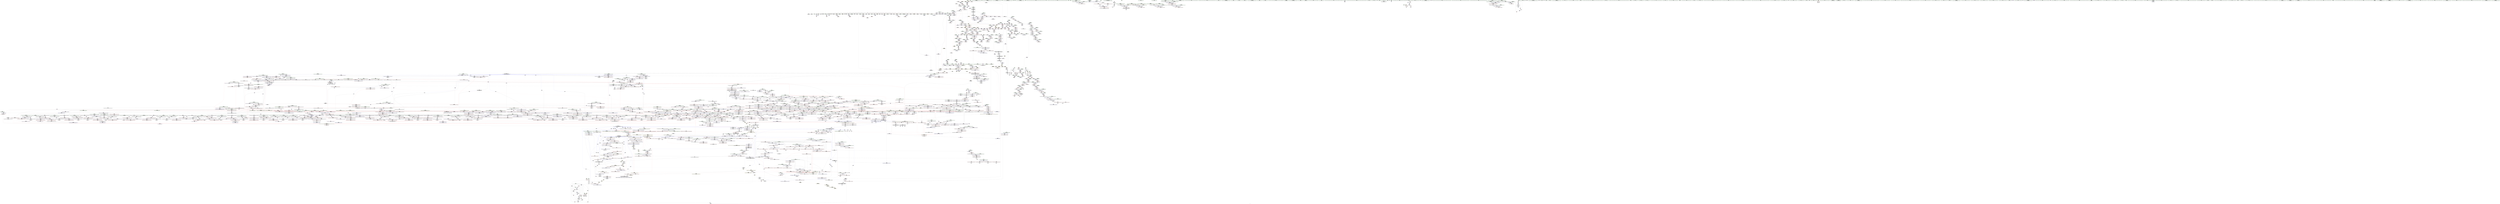 digraph "SVFG" {
	label="SVFG";

	Node0x55aeb2d7f680 [shape=record,color=grey,label="{NodeID: 0\nNullPtr|{|<s31>58}}"];
	Node0x55aeb2d7f680 -> Node0x55aeb3621930[style=solid];
	Node0x55aeb2d7f680 -> Node0x55aeb3621a30[style=solid];
	Node0x55aeb2d7f680 -> Node0x55aeb3621b00[style=solid];
	Node0x55aeb2d7f680 -> Node0x55aeb3621bd0[style=solid];
	Node0x55aeb2d7f680 -> Node0x55aeb3621ca0[style=solid];
	Node0x55aeb2d7f680 -> Node0x55aeb3621d70[style=solid];
	Node0x55aeb2d7f680 -> Node0x55aeb3621e40[style=solid];
	Node0x55aeb2d7f680 -> Node0x55aeb3621f10[style=solid];
	Node0x55aeb2d7f680 -> Node0x55aeb3621fe0[style=solid];
	Node0x55aeb2d7f680 -> Node0x55aeb36220b0[style=solid];
	Node0x55aeb2d7f680 -> Node0x55aeb3622180[style=solid];
	Node0x55aeb2d7f680 -> Node0x55aeb3622250[style=solid];
	Node0x55aeb2d7f680 -> Node0x55aeb3622320[style=solid];
	Node0x55aeb2d7f680 -> Node0x55aeb36223f0[style=solid];
	Node0x55aeb2d7f680 -> Node0x55aeb36224c0[style=solid];
	Node0x55aeb2d7f680 -> Node0x55aeb3622590[style=solid];
	Node0x55aeb2d7f680 -> Node0x55aeb3622660[style=solid];
	Node0x55aeb2d7f680 -> Node0x55aeb3622730[style=solid];
	Node0x55aeb2d7f680 -> Node0x55aeb3622800[style=solid];
	Node0x55aeb2d7f680 -> Node0x55aeb36228d0[style=solid];
	Node0x55aeb2d7f680 -> Node0x55aeb36229a0[style=solid];
	Node0x55aeb2d7f680 -> Node0x55aeb3622a70[style=solid];
	Node0x55aeb2d7f680 -> Node0x55aeb3622b40[style=solid];
	Node0x55aeb2d7f680 -> Node0x55aeb3622c10[style=solid];
	Node0x55aeb2d7f680 -> Node0x55aeb3622ce0[style=solid];
	Node0x55aeb2d7f680 -> Node0x55aeb36356d0[style=solid];
	Node0x55aeb2d7f680 -> Node0x55aeb3638550[style=solid];
	Node0x55aeb2d7f680 -> Node0x55aeb3638620[style=solid];
	Node0x55aeb2d7f680 -> Node0x55aeb36386f0[style=solid];
	Node0x55aeb2d7f680 -> Node0x55aeb2a15290[style=solid];
	Node0x55aeb2d7f680 -> Node0x55aeb3667240[style=solid];
	Node0x55aeb2d7f680:s31 -> Node0x55aeb389d310[style=solid,color=red];
	Node0x55aeb36302c0 [shape=record,color=red,label="{NodeID: 1550\n2933\<--2921\n\<--__first.addr\n_ZNSt20__copy_move_backwardILb1ELb1ESt26random_access_iterator_tagE13__copy_move_bIxEEPT_PKS3_S6_S4_\n}"];
	Node0x55aeb36302c0 -> Node0x55aeb36187b0[style=solid];
	Node0x55aeb360ebc0 [shape=record,color=green,label="{NodeID: 443\n2655\<--2656\nagg.tmp\<--agg.tmp_field_insensitive\n_ZSt26__unguarded_insertion_sortIN9__gnu_cxx17__normal_iteratorIPxSt6vectorIxSaIxEEEENS0_5__ops15_Iter_less_iterEEvT_S9_T0_\n}"];
	Node0x55aeb360ebc0 -> Node0x55aeb362ec00[style=solid];
	Node0x55aeb360ebc0 -> Node0x55aeb364b190[style=solid];
	Node0x55aeb3685c00 [shape=record,color=blue, style = dotted,label="{NodeID: 1993\n3242\<--3244\noffset_0\<--dummyVal\n_ZSt23__copy_move_backward_a2ILb1EN9__gnu_cxx17__normal_iteratorIPxSt6vectorIxSaIxEEEES6_ET1_T0_S8_S7_\n}"];
	Node0x55aeb3685c00 -> Node0x55aeb362fb70[style=dashed];
	Node0x55aeb361dcc0 [shape=record,color=purple,label="{NodeID: 886\n3020\<--1256\noffset_0\<--\n}"];
	Node0x55aeb361dcc0 -> Node0x55aeb363c3e0[style=solid];
	Node0x55aeb389fdb0 [shape=record,color=black,label="{NodeID: 4650\n1789 = PHI(1619, 1972, 2253, 2265, 2291, 2329, 2353, 2450, 2466, 2594, )\n1st arg _ZNK9__gnu_cxx5__ops15_Iter_less_iterclINS_17__normal_iteratorIPxSt6vectorIxSaIxEEEES8_EEbT_T0_ }"];
	Node0x55aeb389fdb0 -> Node0x55aeb367e970[style=solid];
	Node0x55aeb3795d50 [shape=record,color=yellow,style=double,label="{NodeID: 3543\n34V_1 = ENCHI(MR_34V_0)\npts\{670000 \}\nFun[_ZNSt6vectorIxSaIxEE21_M_default_initializeEm]}"];
	Node0x55aeb3795d50 -> Node0x55aeb3651b30[style=dashed];
	Node0x55aeb3653fc0 [shape=record,color=red,label="{NodeID: 1329\n952\<--949\n\<--__it.addr\n_ZSt12__niter_baseIPxET_S1_\n}"];
	Node0x55aeb3653fc0 -> Node0x55aeb3625f70[style=solid];
	Node0x55aeb36070d0 [shape=record,color=green,label="{NodeID: 222\n1209\<--1210\nagg.tmp9\<--agg.tmp9_field_insensitive\n_ZSt16__introsort_loopIN9__gnu_cxx17__normal_iteratorIPxSt6vectorIxSaIxEEEElNS0_5__ops15_Iter_less_iterEEvT_S9_T0_T1_\n}"];
	Node0x55aeb36070d0 -> Node0x55aeb36273c0[style=solid];
	Node0x55aeb36070d0 -> Node0x55aeb361d4a0[style=solid];
	Node0x55aeb363b7b0 [shape=record,color=blue,label="{NodeID: 1772\n1115\<--1095\ncoerce.dive\<--__first.coerce\n_ZSt6__sortIN9__gnu_cxx17__normal_iteratorIPxSt6vectorIxSaIxEEEENS0_5__ops15_Iter_less_iterEEvT_S9_T0_\n|{|<s2>74|<s3>77}}"];
	Node0x55aeb363b7b0 -> Node0x55aeb3630ef0[style=dashed];
	Node0x55aeb363b7b0 -> Node0x55aeb3631090[style=dashed];
	Node0x55aeb363b7b0:s2 -> Node0x55aeb37a2480[style=dashed,color=red];
	Node0x55aeb363b7b0:s3 -> Node0x55aeb37a8780[style=dashed,color=red];
	Node0x55aeb362a3b0 [shape=record,color=black,label="{NodeID: 665\n1685\<--1665\n\<--agg.tmp4\n_ZSt11__sort_heapIN9__gnu_cxx17__normal_iteratorIPxSt6vectorIxSaIxEEEENS0_5__ops15_Iter_less_iterEEvT_S9_RT0_\n}"];
	Node0x55aeb362a3b0 -> Node0x55aeb3642d20[style=solid];
	Node0x55aeb3648c30 [shape=record,color=purple,label="{NodeID: 1108\n2439\<--2419\ncoerce.dive2\<--__pivot\n_ZSt21__unguarded_partitionIN9__gnu_cxx17__normal_iteratorIPxSt6vectorIxSaIxEEEENS0_5__ops15_Iter_less_iterEET_S9_S9_S9_T0_\n}"];
	Node0x55aeb3648c30 -> Node0x55aeb36831c0[style=solid];
	Node0x55aeb2d7f710 [shape=record,color=green,label="{NodeID: 1\n7\<--1\n__dso_handle\<--dummyObj\nGlob }"];
	Node0x55aeb37a8fb0 [shape=record,color=yellow,style=double,label="{NodeID: 3765\n330V_1 = ENCHI(MR_330V_0)\npts\{28220000 \}\nFun[_ZSt23__copy_move_backward_a2ILb1EN9__gnu_cxx17__normal_iteratorIPxSt6vectorIxSaIxEEEES6_ET1_T0_S8_S7_]|{<s0>305}}"];
	Node0x55aeb37a8fb0:s0 -> Node0x55aeb363b6e0[style=dashed,color=red];
	Node0x55aeb3630390 [shape=record,color=red,label="{NodeID: 1551\n2947\<--2921\n\<--__first.addr\n_ZNSt20__copy_move_backwardILb1ELb1ESt26random_access_iterator_tagE13__copy_move_bIxEEPT_PKS3_S6_S4_\n}"];
	Node0x55aeb3630390 -> Node0x55aeb3618950[style=solid];
	Node0x55aeb360ec90 [shape=record,color=green,label="{NodeID: 444\n2657\<--2658\nagg.tmp2\<--agg.tmp2_field_insensitive\n_ZSt26__unguarded_insertion_sortIN9__gnu_cxx17__normal_iteratorIPxSt6vectorIxSaIxEEEENS0_5__ops15_Iter_less_iterEEvT_S9_T0_\n}"];
	Node0x55aeb3685cd0 [shape=record,color=blue, style = dotted,label="{NodeID: 1994\n3245\<--3247\noffset_0\<--dummyVal\n_ZSt23__copy_move_backward_a2ILb1EN9__gnu_cxx17__normal_iteratorIPxSt6vectorIxSaIxEEEES6_ET1_T0_S8_S7_\n}"];
	Node0x55aeb3685cd0 -> Node0x55aeb362fc40[style=dashed];
	Node0x55aeb361dd90 [shape=record,color=purple,label="{NodeID: 887\n3021\<--1257\noffset_0\<--\n}"];
	Node0x55aeb361dd90 -> Node0x55aeb36314a0[style=solid];
	Node0x55aeb38a0100 [shape=record,color=black,label="{NodeID: 4651\n1790 = PHI(1621, 1974, 2255, 2267, 2293, 2331, 2355, 2452, 2468, 2596, )\n2nd arg _ZNK9__gnu_cxx5__ops15_Iter_less_iterclINS_17__normal_iteratorIPxSt6vectorIxSaIxEEEES8_EEbT_T0_ }"];
	Node0x55aeb38a0100 -> Node0x55aeb367ea40[style=solid];
	Node0x55aeb3654090 [shape=record,color=red,label="{NodeID: 1330\n967\<--958\nthis1\<--this.addr\n_ZNSt12_Vector_baseIxSaIxEE13_M_deallocateEPxm\n}"];
	Node0x55aeb3654090 -> Node0x55aeb361c2c0[style=solid];
	Node0x55aeb36071a0 [shape=record,color=green,label="{NodeID: 223\n1211\<--1212\nagg.tmp10\<--agg.tmp10_field_insensitive\n_ZSt16__introsort_loopIN9__gnu_cxx17__normal_iteratorIPxSt6vectorIxSaIxEEEElNS0_5__ops15_Iter_less_iterEEvT_S9_T0_T1_\n}"];
	Node0x55aeb36071a0 -> Node0x55aeb3627490[style=solid];
	Node0x55aeb36071a0 -> Node0x55aeb361d570[style=solid];
	Node0x55aeb363b880 [shape=record,color=blue,label="{NodeID: 1773\n1117\<--1096\ncoerce.dive1\<--__last.coerce\n_ZSt6__sortIN9__gnu_cxx17__normal_iteratorIPxSt6vectorIxSaIxEEEENS0_5__ops15_Iter_less_iterEEvT_S9_T0_\n|{|<s2>74|<s3>77}}"];
	Node0x55aeb363b880 -> Node0x55aeb3630fc0[style=dashed];
	Node0x55aeb363b880 -> Node0x55aeb3631160[style=dashed];
	Node0x55aeb363b880:s2 -> Node0x55aeb37a2480[style=dashed,color=red];
	Node0x55aeb363b880:s3 -> Node0x55aeb37a8780[style=dashed,color=red];
	Node0x55aeb362a480 [shape=record,color=black,label="{NodeID: 666\n1749\<--1702\n\<--__first\n_ZSt11__make_heapIN9__gnu_cxx17__normal_iteratorIPxSt6vectorIxSaIxEEEENS0_5__ops15_Iter_less_iterEEvT_S9_RT0_\n}"];
	Node0x55aeb362a480 -> Node0x55aeb36432d0[style=solid];
	Node0x55aeb3648d00 [shape=record,color=purple,label="{NodeID: 1109\n2449\<--2423\ncoerce.dive5\<--agg.tmp\n_ZSt21__unguarded_partitionIN9__gnu_cxx17__normal_iteratorIPxSt6vectorIxSaIxEEEENS0_5__ops15_Iter_less_iterEET_S9_S9_S9_T0_\n}"];
	Node0x55aeb3648d00 -> Node0x55aeb365cdf0[style=solid];
	Node0x55aeb35fe9d0 [shape=record,color=green,label="{NodeID: 2\n8\<--1\n.str\<--dummyObj\nGlob }"];
	Node0x55aeb3630460 [shape=record,color=red,label="{NodeID: 1552\n2932\<--2923\n\<--__last.addr\n_ZNSt20__copy_move_backwardILb1ELb1ESt26random_access_iterator_tagE13__copy_move_bIxEEPT_PKS3_S6_S4_\n}"];
	Node0x55aeb3630460 -> Node0x55aeb36186e0[style=solid];
	Node0x55aeb360ed60 [shape=record,color=green,label="{NodeID: 445\n2659\<--2660\nagg.tmp3\<--agg.tmp3_field_insensitive\n_ZSt26__unguarded_insertion_sortIN9__gnu_cxx17__normal_iteratorIPxSt6vectorIxSaIxEEEENS0_5__ops15_Iter_less_iterEEvT_S9_T0_\n}"];
	Node0x55aeb3685da0 [shape=record,color=blue, style = dotted,label="{NodeID: 1995\n3248\<--3250\noffset_0\<--dummyVal\n_ZSt23__copy_move_backward_a2ILb1EN9__gnu_cxx17__normal_iteratorIPxSt6vectorIxSaIxEEEES6_ET1_T0_S8_S7_\n}"];
	Node0x55aeb3685da0 -> Node0x55aeb362fd10[style=dashed];
	Node0x55aeb361de60 [shape=record,color=purple,label="{NodeID: 888\n3023\<--1259\noffset_0\<--\n}"];
	Node0x55aeb361de60 -> Node0x55aeb363c4b0[style=solid];
	Node0x55aeb38a0450 [shape=record,color=black,label="{NodeID: 4652\n727 = PHI(719, )\n0th arg _ZN9__gnu_cxx13new_allocatorIxEC2ERKS1_ }"];
	Node0x55aeb38a0450 -> Node0x55aeb3638e40[style=solid];
	Node0x55aeb3654160 [shape=record,color=red,label="{NodeID: 1331\n968\<--960\n\<--__p.addr\n_ZNSt12_Vector_baseIxSaIxEE13_M_deallocateEPxm\n}"];
	Node0x55aeb3654160 -> Node0x55aeb3667240[style=solid];
	Node0x55aeb3607270 [shape=record,color=green,label="{NodeID: 224\n1213\<--1214\nagg.tmp11\<--agg.tmp11_field_insensitive\n_ZSt16__introsort_loopIN9__gnu_cxx17__normal_iteratorIPxSt6vectorIxSaIxEEEElNS0_5__ops15_Iter_less_iterEEvT_S9_T0_T1_\n}"];
	Node0x55aeb363b950 [shape=record,color=blue, style = dotted,label="{NodeID: 1774\n2999\<--3001\noffset_0\<--dummyVal\n_ZSt6__sortIN9__gnu_cxx17__normal_iteratorIPxSt6vectorIxSaIxEEEENS0_5__ops15_Iter_less_iterEEvT_S9_T0_\n}"];
	Node0x55aeb363b950 -> Node0x55aeb3654d90[style=dashed];
	Node0x55aeb363b950 -> Node0x55aeb3758a70[style=dashed];
	Node0x55aeb362a550 [shape=record,color=black,label="{NodeID: 667\n1748\<--1716\n\<--agg.tmp\n_ZSt11__make_heapIN9__gnu_cxx17__normal_iteratorIPxSt6vectorIxSaIxEEEENS0_5__ops15_Iter_less_iterEEvT_S9_RT0_\n}"];
	Node0x55aeb362a550 -> Node0x55aeb3643200[style=solid];
	Node0x55aeb37d7410 [shape=record,color=yellow,style=double,label="{NodeID: 4431\n32V_3 = CSCHI(MR_32V_2)\npts\{803 \}\nCS[]|{<s0>139|<s1>146}}"];
	Node0x55aeb37d7410:s0 -> Node0x55aeb3763970[style=dashed,color=blue];
	Node0x55aeb37d7410:s1 -> Node0x55aeb375b770[style=dashed,color=blue];
	Node0x55aeb3648dd0 [shape=record,color=purple,label="{NodeID: 1110\n2451\<--2425\ncoerce.dive6\<--agg.tmp4\n_ZSt21__unguarded_partitionIN9__gnu_cxx17__normal_iteratorIPxSt6vectorIxSaIxEEEENS0_5__ops15_Iter_less_iterEET_S9_S9_S9_T0_\n}"];
	Node0x55aeb3648dd0 -> Node0x55aeb365cec0[style=solid];
	Node0x55aeb35fea60 [shape=record,color=green,label="{NodeID: 3\n10\<--1\n.str.1\<--dummyObj\nGlob }"];
	Node0x55aeb3630530 [shape=record,color=red,label="{NodeID: 1553\n2942\<--2925\n\<--__result.addr\n_ZNSt20__copy_move_backwardILb1ELb1ESt26random_access_iterator_tagE13__copy_move_bIxEEPT_PKS3_S6_S4_\n}"];
	Node0x55aeb3630530 -> Node0x55aeb364df10[style=solid];
	Node0x55aeb360ee30 [shape=record,color=green,label="{NodeID: 446\n2661\<--2662\nundef.agg.tmp\<--undef.agg.tmp_field_insensitive\n_ZSt26__unguarded_insertion_sortIN9__gnu_cxx17__normal_iteratorIPxSt6vectorIxSaIxEEEENS0_5__ops15_Iter_less_iterEEvT_S9_T0_\n}"];
	Node0x55aeb3685e70 [shape=record,color=blue,label="{NodeID: 1996\n2829\<--2863\nref.tmp\<--call10\n_ZSt23__copy_move_backward_a2ILb1EN9__gnu_cxx17__normal_iteratorIPxSt6vectorIxSaIxEEEES6_ET1_T0_S8_S7_\n|{<s0>305}}"];
	Node0x55aeb3685e70:s0 -> Node0x55aeb3798070[style=dashed,color=red];
	Node0x55aeb361df30 [shape=record,color=purple,label="{NodeID: 889\n3024\<--1260\noffset_0\<--\n}"];
	Node0x55aeb361df30 -> Node0x55aeb3631570[style=solid];
	Node0x55aeb38a0560 [shape=record,color=black,label="{NodeID: 4653\n728 = PHI(721, )\n1st arg _ZN9__gnu_cxx13new_allocatorIxEC2ERKS1_ }"];
	Node0x55aeb38a0560 -> Node0x55aeb3638f10[style=solid];
	Node0x55aeb3654230 [shape=record,color=red,label="{NodeID: 1332\n973\<--960\n\<--__p.addr\n_ZNSt12_Vector_baseIxSaIxEE13_M_deallocateEPxm\n|{<s0>67}}"];
	Node0x55aeb3654230:s0 -> Node0x55aeb38a0ab0[style=solid,color=red];
	Node0x55aeb3607340 [shape=record,color=green,label="{NodeID: 225\n1215\<--1216\nagg.tmp16\<--agg.tmp16_field_insensitive\n_ZSt16__introsort_loopIN9__gnu_cxx17__normal_iteratorIPxSt6vectorIxSaIxEEEElNS0_5__ops15_Iter_less_iterEEvT_S9_T0_T1_\n}"];
	Node0x55aeb3607340 -> Node0x55aeb3627560[style=solid];
	Node0x55aeb3607340 -> Node0x55aeb361d640[style=solid];
	Node0x55aeb363ba20 [shape=record,color=blue, style = dotted,label="{NodeID: 1775\n3002\<--3004\noffset_0\<--dummyVal\n_ZSt6__sortIN9__gnu_cxx17__normal_iteratorIPxSt6vectorIxSaIxEEEENS0_5__ops15_Iter_less_iterEEvT_S9_T0_\n}"];
	Node0x55aeb363ba20 -> Node0x55aeb3654e60[style=dashed];
	Node0x55aeb363ba20 -> Node0x55aeb3758f70[style=dashed];
	Node0x55aeb362a620 [shape=record,color=black,label="{NodeID: 668\n1770\<--1785\n_ZN9__gnu_cxxltIPxSt6vectorIxSaIxEEEEbRKNS_17__normal_iteratorIT_T0_EESA__ret\<--cmp\n_ZN9__gnu_cxxltIPxSt6vectorIxSaIxEEEEbRKNS_17__normal_iteratorIT_T0_EESA_\n|{<s0>132|<s1>241}}"];
	Node0x55aeb362a620:s0 -> Node0x55aeb3895290[style=solid,color=blue];
	Node0x55aeb362a620:s1 -> Node0x55aeb3894080[style=solid,color=blue];
	Node0x55aeb37d7570 [shape=record,color=yellow,style=double,label="{NodeID: 4432\n667V_2 = CSCHI(MR_667V_1)\npts\{18770000 \}\nCS[]}"];
	Node0x55aeb37d7570 -> Node0x55aeb3659030[style=dashed];
	Node0x55aeb3648ea0 [shape=record,color=purple,label="{NodeID: 1111\n2465\<--2427\ncoerce.dive13\<--agg.tmp11\n_ZSt21__unguarded_partitionIN9__gnu_cxx17__normal_iteratorIPxSt6vectorIxSaIxEEEENS0_5__ops15_Iter_less_iterEET_S9_S9_S9_T0_\n}"];
	Node0x55aeb3648ea0 -> Node0x55aeb365cf90[style=solid];
	Node0x55aeb35fed10 [shape=record,color=green,label="{NodeID: 4\n12\<--1\nstdin\<--dummyObj\nGlob }"];
	Node0x55aeb3630600 [shape=record,color=red,label="{NodeID: 1554\n2955\<--2925\n\<--__result.addr\n_ZNSt20__copy_move_backwardILb1ELb1ESt26random_access_iterator_tagE13__copy_move_bIxEEPT_PKS3_S6_S4_\n}"];
	Node0x55aeb3630600 -> Node0x55aeb364dfe0[style=solid];
	Node0x55aeb360ef00 [shape=record,color=green,label="{NodeID: 447\n2687\<--2688\n__lhs.addr\<--__lhs.addr_field_insensitive\n_ZN9__gnu_cxxeqIPxSt6vectorIxSaIxEEEEbRKNS_17__normal_iteratorIT_T0_EESA_\n}"];
	Node0x55aeb360ef00 -> Node0x55aeb365e0a0[style=solid];
	Node0x55aeb360ef00 -> Node0x55aeb3684af0[style=solid];
	Node0x55aeb2a15290 [shape=record,color=black,label="{NodeID: 3104\n758 = PHI(753, 3, )\n}"];
	Node0x55aeb2a15290 -> Node0x55aeb36254e0[style=solid];
	Node0x55aeb3685f40 [shape=record,color=blue,label="{NodeID: 1997\n2877\<--2872\ncoerce.dive\<--__it.coerce\n_ZSt12__miter_baseIN9__gnu_cxx17__normal_iteratorIPxSt6vectorIxSaIxEEEEET_S7_\n}"];
	Node0x55aeb3685f40 -> Node0x55aeb3635330[style=dashed];
	Node0x55aeb361e000 [shape=record,color=purple,label="{NodeID: 890\n3026\<--1271\noffset_0\<--\n}"];
	Node0x55aeb361e000 -> Node0x55aeb363c650[style=solid];
	Node0x55aeb38a0670 [shape=record,color=black,label="{NodeID: 4654\n885 = PHI(877, )\n0th arg _ZSt6fill_nIPxmxET_S1_T0_RKT1_ }"];
	Node0x55aeb38a0670 -> Node0x55aeb3639e80[style=solid];
	Node0x55aeb3796100 [shape=record,color=yellow,style=double,label="{NodeID: 3547\n32V_1 = ENCHI(MR_32V_0)\npts\{803 \}\nFun[_ZNSt6vectorIxSaIxEE21_M_default_initializeEm]|{<s0>48}}"];
	Node0x55aeb3796100:s0 -> Node0x55aeb3792830[style=dashed,color=red];
	Node0x55aeb3654300 [shape=record,color=red,label="{NodeID: 1333\n974\<--962\n\<--__n.addr\n_ZNSt12_Vector_baseIxSaIxEE13_M_deallocateEPxm\n|{<s0>67}}"];
	Node0x55aeb3654300:s0 -> Node0x55aeb38a0bc0[style=solid,color=red];
	Node0x55aeb3607410 [shape=record,color=green,label="{NodeID: 226\n1217\<--1218\nagg.tmp17\<--agg.tmp17_field_insensitive\n_ZSt16__introsort_loopIN9__gnu_cxx17__normal_iteratorIPxSt6vectorIxSaIxEEEElNS0_5__ops15_Iter_less_iterEEvT_S9_T0_T1_\n}"];
	Node0x55aeb3607410 -> Node0x55aeb3627630[style=solid];
	Node0x55aeb3607410 -> Node0x55aeb361d710[style=solid];
	Node0x55aeb363baf0 [shape=record,color=blue, style = dotted,label="{NodeID: 1776\n3005\<--3007\noffset_0\<--dummyVal\n_ZSt6__sortIN9__gnu_cxx17__normal_iteratorIPxSt6vectorIxSaIxEEEENS0_5__ops15_Iter_less_iterEEvT_S9_T0_\n}"];
	Node0x55aeb363baf0 -> Node0x55aeb3654f30[style=dashed];
	Node0x55aeb363baf0 -> Node0x55aeb3759470[style=dashed];
	Node0x55aeb362a6f0 [shape=record,color=black,label="{NodeID: 669\n1787\<--1807\n_ZNK9__gnu_cxx5__ops15_Iter_less_iterclINS_17__normal_iteratorIPxSt6vectorIxSaIxEEEES8_EEbT_T0__ret\<--cmp\n_ZNK9__gnu_cxx5__ops15_Iter_less_iterclINS_17__normal_iteratorIPxSt6vectorIxSaIxEEEES8_EEbT_T0_\n|{<s0>135|<s1>171|<s2>200|<s3>203|<s4>209|<s5>218|<s6>224|<s7>234|<s8>239|<s9>258}}"];
	Node0x55aeb362a6f0:s0 -> Node0x55aeb38953a0[style=solid,color=blue];
	Node0x55aeb362a6f0:s1 -> Node0x55aeb3896410[style=solid,color=blue];
	Node0x55aeb362a6f0:s2 -> Node0x55aeb3893490[style=solid,color=blue];
	Node0x55aeb362a6f0:s3 -> Node0x55aeb38935a0[style=solid,color=blue];
	Node0x55aeb362a6f0:s4 -> Node0x55aeb38936b0[style=solid,color=blue];
	Node0x55aeb362a6f0:s5 -> Node0x55aeb38937c0[style=solid,color=blue];
	Node0x55aeb362a6f0:s6 -> Node0x55aeb3893900[style=solid,color=blue];
	Node0x55aeb362a6f0:s7 -> Node0x55aeb3893a40[style=solid,color=blue];
	Node0x55aeb362a6f0:s8 -> Node0x55aeb3893e00[style=solid,color=blue];
	Node0x55aeb362a6f0:s9 -> Node0x55aeb3898960[style=solid,color=blue];
	Node0x55aeb3648f70 [shape=record,color=purple,label="{NodeID: 1112\n2467\<--2429\ncoerce.dive14\<--agg.tmp12\n_ZSt21__unguarded_partitionIN9__gnu_cxx17__normal_iteratorIPxSt6vectorIxSaIxEEEENS0_5__ops15_Iter_less_iterEET_S9_S9_S9_T0_\n}"];
	Node0x55aeb3648f70 -> Node0x55aeb365d060[style=solid];
	Node0x55aeb35feda0 [shape=record,color=green,label="{NodeID: 5\n13\<--1\n.str.2\<--dummyObj\nGlob }"];
	Node0x55aeb36306d0 [shape=record,color=red,label="{NodeID: 1555\n2939\<--2927\n\<--_Num\n_ZNSt20__copy_move_backwardILb1ELb1ESt26random_access_iterator_tagE13__copy_move_bIxEEPT_PKS3_S6_S4_\n}"];
	Node0x55aeb36306d0 -> Node0x55aeb36676c0[style=solid];
	Node0x55aeb360efd0 [shape=record,color=green,label="{NodeID: 448\n2689\<--2690\n__rhs.addr\<--__rhs.addr_field_insensitive\n_ZN9__gnu_cxxeqIPxSt6vectorIxSaIxEEEEbRKNS_17__normal_iteratorIT_T0_EESA_\n}"];
	Node0x55aeb360efd0 -> Node0x55aeb365e170[style=solid];
	Node0x55aeb360efd0 -> Node0x55aeb3684bc0[style=solid];
	Node0x55aeb2a15360 [shape=record,color=black,label="{NodeID: 3105\n2116 = PHI(405, 2112, )\n}"];
	Node0x55aeb3686010 [shape=record,color=blue, style = dotted,label="{NodeID: 1998\n3251\<--3253\noffset_0\<--dummyVal\n_ZSt12__miter_baseIN9__gnu_cxx17__normal_iteratorIPxSt6vectorIxSaIxEEEEET_S7_\n}"];
	Node0x55aeb3686010 -> Node0x55aeb362feb0[style=dashed];
	Node0x55aeb361e0d0 [shape=record,color=purple,label="{NodeID: 891\n3027\<--1272\noffset_0\<--\n}"];
	Node0x55aeb361e0d0 -> Node0x55aeb3631640[style=solid];
	Node0x55aeb38a0780 [shape=record,color=black,label="{NodeID: 4655\n886 = PHI(878, )\n1st arg _ZSt6fill_nIPxmxET_S1_T0_RKT1_ }"];
	Node0x55aeb38a0780 -> Node0x55aeb3639f50[style=solid];
	Node0x55aeb36543d0 [shape=record,color=red,label="{NodeID: 1334\n1005\<--996\n\<--__a.addr\n_ZNSt16allocator_traitsISaIxEE10deallocateERS0_Pxm\n}"];
	Node0x55aeb36543d0 -> Node0x55aeb3626110[style=solid];
	Node0x55aeb36074e0 [shape=record,color=green,label="{NodeID: 227\n1219\<--1220\nagg.tmp18\<--agg.tmp18_field_insensitive\n_ZSt16__introsort_loopIN9__gnu_cxx17__normal_iteratorIPxSt6vectorIxSaIxEEEElNS0_5__ops15_Iter_less_iterEEvT_S9_T0_T1_\n}"];
	Node0x55aeb363bbc0 [shape=record,color=blue, style = dotted,label="{NodeID: 1777\n3008\<--3010\noffset_0\<--dummyVal\n_ZSt6__sortIN9__gnu_cxx17__normal_iteratorIPxSt6vectorIxSaIxEEEENS0_5__ops15_Iter_less_iterEEvT_S9_T0_\n}"];
	Node0x55aeb363bbc0 -> Node0x55aeb3655000[style=dashed];
	Node0x55aeb363bbc0 -> Node0x55aeb3759970[style=dashed];
	Node0x55aeb362a7c0 [shape=record,color=black,label="{NodeID: 670\n1845\<--1814\n\<--__first\n_ZSt10__pop_heapIN9__gnu_cxx17__normal_iteratorIPxSt6vectorIxSaIxEEEENS0_5__ops15_Iter_less_iterEEvT_S9_S9_RT0_\n}"];
	Node0x55aeb362a7c0 -> Node0x55aeb3643950[style=solid];
	Node0x55aeb3649040 [shape=record,color=purple,label="{NodeID: 1113\n2487\<--2431\ncoerce.dive22\<--agg.tmp20\n_ZSt21__unguarded_partitionIN9__gnu_cxx17__normal_iteratorIPxSt6vectorIxSaIxEEEENS0_5__ops15_Iter_less_iterEET_S9_S9_S9_T0_\n}"];
	Node0x55aeb3649040 -> Node0x55aeb365d200[style=solid];
	Node0x55aeb35fee30 [shape=record,color=green,label="{NodeID: 6\n15\<--1\n.str.3\<--dummyObj\nGlob }"];
	Node0x55aeb36307a0 [shape=record,color=red,label="{NodeID: 1556\n2943\<--2927\n\<--_Num\n_ZNSt20__copy_move_backwardILb1ELb1ESt26random_access_iterator_tagE13__copy_move_bIxEEPT_PKS3_S6_S4_\n}"];
	Node0x55aeb36307a0 -> Node0x55aeb3662d40[style=solid];
	Node0x55aeb360f0a0 [shape=record,color=green,label="{NodeID: 449\n2705\<--2706\nretval\<--retval_field_insensitive\n_ZSt13move_backwardIN9__gnu_cxx17__normal_iteratorIPxSt6vectorIxSaIxEEEES6_ET0_T_S8_S7_\n}"];
	Node0x55aeb360f0a0 -> Node0x55aeb364b5a0[style=solid];
	Node0x55aeb360f0a0 -> Node0x55aeb364b670[style=solid];
	Node0x55aeb3661e40 [shape=record,color=grey,label="{NodeID: 3106\n2008 = Binary(2007, 203, )\n}"];
	Node0x55aeb3661e40 -> Node0x55aeb3661fc0[style=solid];
	Node0x55aeb36860e0 [shape=record,color=blue,label="{NodeID: 1999\n2889\<--2886\n__first.addr\<--__first\n_ZSt22__copy_move_backward_aILb1EPxS0_ET1_T0_S2_S1_\n}"];
	Node0x55aeb36860e0 -> Node0x55aeb362ff80[style=dashed];
	Node0x55aeb361e1a0 [shape=record,color=purple,label="{NodeID: 892\n3029\<--1274\noffset_0\<--\n}"];
	Node0x55aeb361e1a0 -> Node0x55aeb363c720[style=solid];
	Node0x55aeb38a0890 [shape=record,color=black,label="{NodeID: 4656\n887 = PHI(873, )\n2nd arg _ZSt6fill_nIPxmxET_S1_T0_RKT1_ }"];
	Node0x55aeb38a0890 -> Node0x55aeb363a020[style=solid];
	Node0x55aeb36544a0 [shape=record,color=red,label="{NodeID: 1335\n1007\<--998\n\<--__p.addr\n_ZNSt16allocator_traitsISaIxEE10deallocateERS0_Pxm\n|{<s0>70}}"];
	Node0x55aeb36544a0:s0 -> Node0x55aeb38a6d10[style=solid,color=red];
	Node0x55aeb36075b0 [shape=record,color=green,label="{NodeID: 228\n1250\<--1251\n_ZSt14__partial_sortIN9__gnu_cxx17__normal_iteratorIPxSt6vectorIxSaIxEEEENS0_5__ops15_Iter_less_iterEEvT_S9_S9_T0_\<--_ZSt14__partial_sortIN9__gnu_cxx17__normal_iteratorIPxSt6vectorIxSaIxEEEENS0_5__ops15_Iter_less_iterEEvT_S9_S9_T0__field_insensitive\n}"];
	Node0x55aeb363bc90 [shape=record,color=blue,label="{NodeID: 1778\n1171\<--1169\n__lhs.addr\<--__lhs\n_ZN9__gnu_cxxneIPxSt6vectorIxSaIxEEEEbRKNS_17__normal_iteratorIT_T0_EESA_\n}"];
	Node0x55aeb363bc90 -> Node0x55aeb36550d0[style=dashed];
	Node0x55aeb362a890 [shape=record,color=black,label="{NodeID: 671\n1844\<--1824\n\<--agg.tmp\n_ZSt10__pop_heapIN9__gnu_cxx17__normal_iteratorIPxSt6vectorIxSaIxEEEENS0_5__ops15_Iter_less_iterEEvT_S9_S9_RT0_\n}"];
	Node0x55aeb362a890 -> Node0x55aeb3643880[style=solid];
	Node0x55aeb3649110 [shape=record,color=purple,label="{NodeID: 1114\n2489\<--2433\ncoerce.dive23\<--agg.tmp21\n_ZSt21__unguarded_partitionIN9__gnu_cxx17__normal_iteratorIPxSt6vectorIxSaIxEEEENS0_5__ops15_Iter_less_iterEET_S9_S9_S9_T0_\n}"];
	Node0x55aeb3649110 -> Node0x55aeb365d2d0[style=solid];
	Node0x55aeb35feec0 [shape=record,color=green,label="{NodeID: 7\n17\<--1\nstdout\<--dummyObj\nGlob }"];
	Node0x55aeb3630870 [shape=record,color=red,label="{NodeID: 1557\n2949\<--2927\n\<--_Num\n_ZNSt20__copy_move_backwardILb1ELb1ESt26random_access_iterator_tagE13__copy_move_bIxEEPT_PKS3_S6_S4_\n}"];
	Node0x55aeb3630870 -> Node0x55aeb3663ac0[style=solid];
	Node0x55aeb360f170 [shape=record,color=green,label="{NodeID: 450\n2707\<--2708\n__first\<--__first_field_insensitive\n_ZSt13move_backwardIN9__gnu_cxx17__normal_iteratorIPxSt6vectorIxSaIxEEEES6_ET0_T_S8_S7_\n}"];
	Node0x55aeb360f170 -> Node0x55aeb362eda0[style=solid];
	Node0x55aeb360f170 -> Node0x55aeb364b740[style=solid];
	Node0x55aeb3661fc0 [shape=record,color=grey,label="{NodeID: 3107\n2009 = Binary(1136, 2008, )\n}"];
	Node0x55aeb3661fc0 -> Node0x55aeb36802a0[style=solid];
	Node0x55aeb36861b0 [shape=record,color=blue,label="{NodeID: 2000\n2891\<--2887\n__last.addr\<--__last\n_ZSt22__copy_move_backward_aILb1EPxS0_ET1_T0_S2_S1_\n}"];
	Node0x55aeb36861b0 -> Node0x55aeb3630050[style=dashed];
	Node0x55aeb361e270 [shape=record,color=purple,label="{NodeID: 893\n3030\<--1275\noffset_0\<--\n}"];
	Node0x55aeb361e270 -> Node0x55aeb3631710[style=solid];
	Node0x55aeb38a09a0 [shape=record,color=black,label="{NodeID: 4657\n993 = PHI(972, )\n0th arg _ZNSt16allocator_traitsISaIxEE10deallocateERS0_Pxm }"];
	Node0x55aeb38a09a0 -> Node0x55aeb363aab0[style=solid];
	Node0x55aeb3796430 [shape=record,color=yellow,style=double,label="{NodeID: 3550\n32V_1 = ENCHI(MR_32V_0)\npts\{803 \}\nFun[_ZSt13move_backwardIN9__gnu_cxx17__normal_iteratorIPxSt6vectorIxSaIxEEEES6_ET0_T_S8_S7_]|{<s0>284}}"];
	Node0x55aeb3796430:s0 -> Node0x55aeb37a8dc0[style=dashed,color=red];
	Node0x55aeb3654570 [shape=record,color=red,label="{NodeID: 1336\n1008\<--1000\n\<--__n.addr\n_ZNSt16allocator_traitsISaIxEE10deallocateERS0_Pxm\n|{<s0>70}}"];
	Node0x55aeb3654570:s0 -> Node0x55aeb38a6e20[style=solid,color=red];
	Node0x55aeb36076b0 [shape=record,color=green,label="{NodeID: 229\n1267\<--1268\n_ZSt27__unguarded_partition_pivotIN9__gnu_cxx17__normal_iteratorIPxSt6vectorIxSaIxEEEENS0_5__ops15_Iter_less_iterEET_S9_S9_T0_\<--_ZSt27__unguarded_partition_pivotIN9__gnu_cxx17__normal_iteratorIPxSt6vectorIxSaIxEEEENS0_5__ops15_Iter_less_iterEET_S9_S9_T0__field_insensitive\n}"];
	Node0x55aeb363bd60 [shape=record,color=blue,label="{NodeID: 1779\n1173\<--1170\n__rhs.addr\<--__rhs\n_ZN9__gnu_cxxneIPxSt6vectorIxSaIxEEEEbRKNS_17__normal_iteratorIT_T0_EESA_\n}"];
	Node0x55aeb363bd60 -> Node0x55aeb36551a0[style=dashed];
	Node0x55aeb362a960 [shape=record,color=black,label="{NodeID: 672\n1855\<--1860\n_ZN9__gnu_cxx17__normal_iteratorIPxSt6vectorIxSaIxEEEppEv_ret\<--this1\n_ZN9__gnu_cxx17__normal_iteratorIPxSt6vectorIxSaIxEEEppEv\n|{<s0>140|<s1>235|<s2>246|<s3>270|<s4>276}}"];
	Node0x55aeb362a960:s0 -> Node0x55aeb38954b0[style=solid,color=blue];
	Node0x55aeb362a960:s1 -> Node0x55aeb3893b80[style=solid,color=blue];
	Node0x55aeb362a960:s2 -> Node0x55aeb38941c0[style=solid,color=blue];
	Node0x55aeb362a960:s3 -> Node0x55aeb3899250[style=solid,color=blue];
	Node0x55aeb362a960:s4 -> Node0x55aeb3899470[style=solid,color=blue];
	Node0x55aeb36491e0 [shape=record,color=purple,label="{NodeID: 1115\n3182\<--2443\noffset_0\<--\n}"];
	Node0x55aeb36491e0 -> Node0x55aeb3683290[style=solid];
	Node0x55aeb35ff700 [shape=record,color=green,label="{NodeID: 8\n18\<--1\n_ZSt3cin\<--dummyObj\nGlob }"];
	Node0x55aeb3630940 [shape=record,color=red,label="{NodeID: 1558\n2956\<--2927\n\<--_Num\n_ZNSt20__copy_move_backwardILb1ELb1ESt26random_access_iterator_tagE13__copy_move_bIxEEPT_PKS3_S6_S4_\n}"];
	Node0x55aeb3630940 -> Node0x55aeb36637c0[style=solid];
	Node0x55aeb360f240 [shape=record,color=green,label="{NodeID: 451\n2709\<--2710\n__last\<--__last_field_insensitive\n_ZSt13move_backwardIN9__gnu_cxx17__normal_iteratorIPxSt6vectorIxSaIxEEEES6_ET0_T_S8_S7_\n}"];
	Node0x55aeb360f240 -> Node0x55aeb362ee70[style=solid];
	Node0x55aeb360f240 -> Node0x55aeb364b810[style=solid];
	Node0x55aeb3662140 [shape=record,color=grey,label="{NodeID: 3108\n470 = Binary(468, 469, )\n}"];
	Node0x55aeb3662140 -> Node0x55aeb36622c0[style=solid];
	Node0x55aeb3686280 [shape=record,color=blue,label="{NodeID: 2001\n2893\<--2888\n__result.addr\<--__result\n_ZSt22__copy_move_backward_aILb1EPxS0_ET1_T0_S2_S1_\n}"];
	Node0x55aeb3686280 -> Node0x55aeb3630120[style=dashed];
	Node0x55aeb361e340 [shape=record,color=purple,label="{NodeID: 894\n3032\<--1283\noffset_0\<--\n}"];
	Node0x55aeb361e340 -> Node0x55aeb363c7f0[style=solid];
	Node0x55aeb38a0ab0 [shape=record,color=black,label="{NodeID: 4658\n994 = PHI(973, )\n1st arg _ZNSt16allocator_traitsISaIxEE10deallocateERS0_Pxm }"];
	Node0x55aeb38a0ab0 -> Node0x55aeb363ab80[style=solid];
	Node0x55aeb3654640 [shape=record,color=red,label="{NodeID: 1337\n1026\<--1017\nthis1\<--this.addr\n_ZN9__gnu_cxx13new_allocatorIxE10deallocateEPxm\n}"];
	Node0x55aeb360fb10 [shape=record,color=green,label="{NodeID: 230\n1290\<--1291\n__n.addr\<--__n.addr_field_insensitive\n_ZSt4__lgl\n}"];
	Node0x55aeb360fb10 -> Node0x55aeb3655c30[style=solid];
	Node0x55aeb360fb10 -> Node0x55aeb363c8c0[style=solid];
	Node0x55aeb363be30 [shape=record,color=blue,label="{NodeID: 1780\n1221\<--1188\ncoerce.dive\<--__first.coerce\n_ZSt16__introsort_loopIN9__gnu_cxx17__normal_iteratorIPxSt6vectorIxSaIxEEEElNS0_5__ops15_Iter_less_iterEEvT_S9_T0_T1_\n|{|<s2>85}}"];
	Node0x55aeb363be30 -> Node0x55aeb3631230[style=dashed];
	Node0x55aeb363be30 -> Node0x55aeb36314a0[style=dashed];
	Node0x55aeb363be30:s2 -> Node0x55aeb37a8780[style=dashed,color=red];
	Node0x55aeb362aa30 [shape=record,color=black,label="{NodeID: 673\n1866\<--1871\n_ZSt4moveIRxEONSt16remove_referenceIT_E4typeEOS2__ret\<--\n_ZSt4moveIRxEONSt16remove_referenceIT_E4typeEOS2_\n|{<s0>151|<s1>153|<s2>160|<s3>162|<s4>166|<s5>174|<s6>179|<s7>185|<s8>191|<s9>194|<s10>250|<s11>251|<s12>252|<s13>260|<s14>265|<s15>286|<s16>292|<s17>296}}"];
	Node0x55aeb362aa30:s0 -> Node0x55aeb3892210[style=solid,color=blue];
	Node0x55aeb362aa30:s1 -> Node0x55aeb3892350[style=solid,color=blue];
	Node0x55aeb362aa30:s2 -> Node0x55aeb3895a10[style=solid,color=blue];
	Node0x55aeb362aa30:s3 -> Node0x55aeb3895c90[style=solid,color=blue];
	Node0x55aeb362aa30:s4 -> Node0x55aeb3896050[style=solid,color=blue];
	Node0x55aeb362aa30:s5 -> Node0x55aeb38967d0[style=solid,color=blue];
	Node0x55aeb362aa30:s6 -> Node0x55aeb3896e10[style=solid,color=blue];
	Node0x55aeb362aa30:s7 -> Node0x55aeb38972e0[style=solid,color=blue];
	Node0x55aeb362aa30:s8 -> Node0x55aeb3897950[style=solid,color=blue];
	Node0x55aeb362aa30:s9 -> Node0x55aeb3897d10[style=solid,color=blue];
	Node0x55aeb362aa30:s10 -> Node0x55aeb3898210[style=solid,color=blue];
	Node0x55aeb362aa30:s11 -> Node0x55aeb3898350[style=solid,color=blue];
	Node0x55aeb362aa30:s12 -> Node0x55aeb3898490[style=solid,color=blue];
	Node0x55aeb362aa30:s13 -> Node0x55aeb3898c10[style=solid,color=blue];
	Node0x55aeb362aa30:s14 -> Node0x55aeb3898fd0[style=solid,color=blue];
	Node0x55aeb362aa30:s15 -> Node0x55aeb3899d90[style=solid,color=blue];
	Node0x55aeb362aa30:s16 -> Node0x55aeb389a290[style=solid,color=blue];
	Node0x55aeb362aa30:s17 -> Node0x55aeb389a620[style=solid,color=blue];
	Node0x55aeb37d7c50 [shape=record,color=yellow,style=double,label="{NodeID: 4437\n380V_2 = CSCHI(MR_380V_1)\npts\{23890000 \}\nCS[]}"];
	Node0x55aeb37d7c50 -> Node0x55aeb365cd20[style=dashed];
	Node0x55aeb36492b0 [shape=record,color=purple,label="{NodeID: 1116\n3183\<--2444\noffset_0\<--\n}"];
	Node0x55aeb36492b0 -> Node0x55aeb3634080[style=solid];
	Node0x55aeb35ff790 [shape=record,color=green,label="{NodeID: 9\n19\<--1\n_ZSt4cout\<--dummyObj\nGlob }"];
	Node0x55aeb3630a10 [shape=record,color=red,label="{NodeID: 1559\n2979\<--2971\nthis1\<--this.addr\n_ZNK9__gnu_cxx5__ops14_Val_less_iterclIxNS_17__normal_iteratorIPxSt6vectorIxSaIxEEEEEEbRT_T0_\n}"];
	Node0x55aeb360f310 [shape=record,color=green,label="{NodeID: 452\n2711\<--2712\n__result\<--__result_field_insensitive\n_ZSt13move_backwardIN9__gnu_cxx17__normal_iteratorIPxSt6vectorIxSaIxEEEES6_ET0_T_S8_S7_\n}"];
	Node0x55aeb360f310 -> Node0x55aeb362ef40[style=solid];
	Node0x55aeb360f310 -> Node0x55aeb364b8e0[style=solid];
	Node0x55aeb36622c0 [shape=record,color=grey,label="{NodeID: 3109\n471 = Binary(470, 404, )\n}"];
	Node0x55aeb36622c0 -> Node0x55aeb36247e0[style=solid];
	Node0x55aeb3686350 [shape=record,color=blue,label="{NodeID: 2002\n2895\<--859\n__simple\<--\n_ZSt22__copy_move_backward_aILb1EPxS0_ET1_T0_S2_S1_\n}"];
	Node0x55aeb361e410 [shape=record,color=purple,label="{NodeID: 895\n3033\<--1284\noffset_0\<--\n}"];
	Node0x55aeb361e410 -> Node0x55aeb36317e0[style=solid];
	Node0x55aeb38a0bc0 [shape=record,color=black,label="{NodeID: 4659\n995 = PHI(974, )\n2nd arg _ZNSt16allocator_traitsISaIxEE10deallocateERS0_Pxm }"];
	Node0x55aeb38a0bc0 -> Node0x55aeb363ac50[style=solid];
	Node0x55aeb3654710 [shape=record,color=red,label="{NodeID: 1338\n1027\<--1019\n\<--__p.addr\n_ZN9__gnu_cxx13new_allocatorIxE10deallocateEPxm\n}"];
	Node0x55aeb3654710 -> Node0x55aeb36261e0[style=solid];
	Node0x55aeb360fbe0 [shape=record,color=green,label="{NodeID: 231\n1296\<--1297\nllvm.ctlz.i64\<--llvm.ctlz.i64_field_insensitive\n}"];
	Node0x55aeb363bf00 [shape=record,color=blue,label="{NodeID: 1781\n1223\<--1189\ncoerce.dive1\<--__last.coerce\n_ZSt16__introsort_loopIN9__gnu_cxx17__normal_iteratorIPxSt6vectorIxSaIxEEEElNS0_5__ops15_Iter_less_iterEEvT_S9_T0_T1_\n}"];
	Node0x55aeb363bf00 -> Node0x55aeb3761b70[style=dashed];
	Node0x55aeb362ab00 [shape=record,color=black,label="{NodeID: 674\n1873\<--1894\n_ZNK9__gnu_cxx17__normal_iteratorIPxSt6vectorIxSaIxEEEplEl_ret\<--\n_ZNK9__gnu_cxx17__normal_iteratorIPxSt6vectorIxSaIxEEEplEl\n|{<s0>102|<s1>104|<s2>118|<s3>120|<s4>124|<s5>149|<s6>169|<s7>170|<s8>172|<s9>175|<s10>177|<s11>180|<s12>187|<s13>189|<s14>192|<s15>195|<s16>254|<s17>263}}"];
	Node0x55aeb362ab00:s0 -> Node0x55aeb3890b90[style=solid,color=blue];
	Node0x55aeb362ab00:s1 -> Node0x55aeb3890cd0[style=solid,color=blue];
	Node0x55aeb362ab00:s2 -> Node0x55aeb3894c50[style=solid,color=blue];
	Node0x55aeb362ab00:s3 -> Node0x55aeb3894d90[style=solid,color=blue];
	Node0x55aeb362ab00:s4 -> Node0x55aeb3895010[style=solid,color=blue];
	Node0x55aeb362ab00:s5 -> Node0x55aeb3891f90[style=solid,color=blue];
	Node0x55aeb362ab00:s6 -> Node0x55aeb3896190[style=solid,color=blue];
	Node0x55aeb362ab00:s7 -> Node0x55aeb38962d0[style=solid,color=blue];
	Node0x55aeb362ab00:s8 -> Node0x55aeb3896520[style=solid,color=blue];
	Node0x55aeb362ab00:s9 -> Node0x55aeb3896910[style=solid,color=blue];
	Node0x55aeb362ab00:s10 -> Node0x55aeb3896b90[style=solid,color=blue];
	Node0x55aeb362ab00:s11 -> Node0x55aeb3896f50[style=solid,color=blue];
	Node0x55aeb362ab00:s12 -> Node0x55aeb3897450[style=solid,color=blue];
	Node0x55aeb362ab00:s13 -> Node0x55aeb38976d0[style=solid,color=blue];
	Node0x55aeb362ab00:s14 -> Node0x55aeb3897a90[style=solid,color=blue];
	Node0x55aeb362ab00:s15 -> Node0x55aeb3897e50[style=solid,color=blue];
	Node0x55aeb362ab00:s16 -> Node0x55aeb38986e0[style=solid,color=blue];
	Node0x55aeb362ab00:s17 -> Node0x55aeb3898d50[style=solid,color=blue];
	Node0x55aeb3649380 [shape=record,color=purple,label="{NodeID: 1117\n3185\<--2446\noffset_0\<--\n}"];
	Node0x55aeb3649380 -> Node0x55aeb3683360[style=solid];
	Node0x55aeb35ff820 [shape=record,color=green,label="{NodeID: 10\n20\<--1\n.str.4\<--dummyObj\nGlob }"];
	Node0x55aeb3630ae0 [shape=record,color=red,label="{NodeID: 1560\n2980\<--2973\n\<--__val.addr\n_ZNK9__gnu_cxx5__ops14_Val_less_iterclIxNS_17__normal_iteratorIPxSt6vectorIxSaIxEEEEEEbRT_T0_\n}"];
	Node0x55aeb3630ae0 -> Node0x55aeb3630bb0[style=solid];
	Node0x55aeb360f3e0 [shape=record,color=green,label="{NodeID: 453\n2713\<--2714\nagg.tmp\<--agg.tmp_field_insensitive\n_ZSt13move_backwardIN9__gnu_cxx17__normal_iteratorIPxSt6vectorIxSaIxEEEES6_ET0_T_S8_S7_\n}"];
	Node0x55aeb360f3e0 -> Node0x55aeb364b9b0[style=solid];
	Node0x55aeb360f3e0 -> Node0x55aeb364ba80[style=solid];
	Node0x55aeb3662440 [shape=record,color=grey,label="{NodeID: 3110\n2003 = Binary(2002, 1136, )\n}"];
	Node0x55aeb3662440 -> Node0x55aeb36625c0[style=solid];
	Node0x55aeb3686420 [shape=record,color=blue,label="{NodeID: 2003\n2912\<--2909\ncoerce.dive\<--__it.coerce\n_ZSt12__niter_baseIPxSt6vectorIxSaIxEEET_N9__gnu_cxx17__normal_iteratorIS4_T0_EE\n}"];
	Node0x55aeb3686420 -> Node0x55aeb36301f0[style=dashed];
	Node0x55aeb361e4e0 [shape=record,color=purple,label="{NodeID: 896\n1350\<--1326\ncoerce.dive\<--__first\n_ZSt22__final_insertion_sortIN9__gnu_cxx17__normal_iteratorIPxSt6vectorIxSaIxEEEENS0_5__ops15_Iter_less_iterEEvT_S9_T0_\n}"];
	Node0x55aeb361e4e0 -> Node0x55aeb363cb30[style=solid];
	Node0x55aeb38a0cd0 [shape=record,color=black,label="{NodeID: 4660\n761 = PHI(751, )\n0th arg _ZNSt16allocator_traitsISaIxEE8allocateERS0_m }"];
	Node0x55aeb38a0cd0 -> Node0x55aeb3639180[style=solid];
	Node0x55aeb36547e0 [shape=record,color=red,label="{NodeID: 1339\n1048\<--1039\n\<--__first.addr\n_ZSt8_DestroyIPxxEvT_S1_RSaIT0_E\n|{<s0>72}}"];
	Node0x55aeb36547e0:s0 -> Node0x55aeb38a5f50[style=solid,color=red];
	Node0x55aeb360fce0 [shape=record,color=green,label="{NodeID: 232\n1306\<--1307\n__lhs.addr\<--__lhs.addr_field_insensitive\n_ZN9__gnu_cxxmiIPxSt6vectorIxSaIxEEEENS_17__normal_iteratorIT_T0_E15difference_typeERKS8_SB_\n}"];
	Node0x55aeb360fce0 -> Node0x55aeb3655d00[style=solid];
	Node0x55aeb360fce0 -> Node0x55aeb363c990[style=solid];
	Node0x55aeb363bfd0 [shape=record,color=blue,label="{NodeID: 1782\n1197\<--1190\n__depth_limit.addr\<--__depth_limit\n_ZSt16__introsort_loopIN9__gnu_cxx17__normal_iteratorIPxSt6vectorIxSaIxEEEElNS0_5__ops15_Iter_less_iterEEvT_S9_T0_T1_\n}"];
	Node0x55aeb363bfd0 -> Node0x55aeb3761670[style=dashed];
	Node0x55aeb362abd0 [shape=record,color=black,label="{NodeID: 675\n1896\<--1903\n_ZNK9__gnu_cxx17__normal_iteratorIPxSt6vectorIxSaIxEEEdeEv_ret\<--\n_ZNK9__gnu_cxx17__normal_iteratorIPxSt6vectorIxSaIxEEEdeEv\n|{<s0>150|<s1>157|<s2>158|<s3>159|<s4>161|<s5>163|<s6>173|<s7>176|<s8>178|<s9>181|<s10>190|<s11>193|<s12>196|<s13>197|<s14>247|<s15>248|<s16>259|<s17>266|<s18>285|<s19>291|<s20>293|<s21>297|<s22>310}}"];
	Node0x55aeb362abd0:s0 -> Node0x55aeb38920d0[style=solid,color=blue];
	Node0x55aeb362abd0:s1 -> Node0x55aeb38955c0[style=solid,color=blue];
	Node0x55aeb362abd0:s2 -> Node0x55aeb3895790[style=solid,color=blue];
	Node0x55aeb362abd0:s3 -> Node0x55aeb38958d0[style=solid,color=blue];
	Node0x55aeb362abd0:s4 -> Node0x55aeb3895b50[style=solid,color=blue];
	Node0x55aeb362abd0:s5 -> Node0x55aeb3895dd0[style=solid,color=blue];
	Node0x55aeb362abd0:s6 -> Node0x55aeb3896690[style=solid,color=blue];
	Node0x55aeb362abd0:s7 -> Node0x55aeb3896a50[style=solid,color=blue];
	Node0x55aeb362abd0:s8 -> Node0x55aeb3896cd0[style=solid,color=blue];
	Node0x55aeb362abd0:s9 -> Node0x55aeb3897090[style=solid,color=blue];
	Node0x55aeb362abd0:s10 -> Node0x55aeb3897810[style=solid,color=blue];
	Node0x55aeb362abd0:s11 -> Node0x55aeb3897bd0[style=solid,color=blue];
	Node0x55aeb362abd0:s12 -> Node0x55aeb3897f90[style=solid,color=blue];
	Node0x55aeb362abd0:s13 -> Node0x55aeb3893350[style=solid,color=blue];
	Node0x55aeb362abd0:s14 -> Node0x55aeb3894300[style=solid,color=blue];
	Node0x55aeb362abd0:s15 -> Node0x55aeb38980d0[style=solid,color=blue];
	Node0x55aeb362abd0:s16 -> Node0x55aeb3898a70[style=solid,color=blue];
	Node0x55aeb362abd0:s17 -> Node0x55aeb3899110[style=solid,color=blue];
	Node0x55aeb362abd0:s18 -> Node0x55aeb3899c50[style=solid,color=blue];
	Node0x55aeb362abd0:s19 -> Node0x55aeb389a0f0[style=solid,color=blue];
	Node0x55aeb362abd0:s20 -> Node0x55aeb389a3d0[style=solid,color=blue];
	Node0x55aeb362abd0:s21 -> Node0x55aeb389a790[style=solid,color=blue];
	Node0x55aeb362abd0:s22 -> Node0x55aeb389b050[style=solid,color=blue];
	Node0x55aeb3649450 [shape=record,color=purple,label="{NodeID: 1118\n3186\<--2447\noffset_0\<--\n}"];
	Node0x55aeb3649450 -> Node0x55aeb3634150[style=solid];
	Node0x55aeb35ff920 [shape=record,color=green,label="{NodeID: 11\n22\<--1\n.str.5\<--dummyObj\nGlob }"];
	Node0x55aeb3630bb0 [shape=record,color=red,label="{NodeID: 1561\n2981\<--2980\n\<--\n_ZNK9__gnu_cxx5__ops14_Val_less_iterclIxNS_17__normal_iteratorIPxSt6vectorIxSaIxEEEEEEbRT_T0_\n}"];
	Node0x55aeb3630bb0 -> Node0x55aeb3667540[style=solid];
	Node0x55aeb360f4b0 [shape=record,color=green,label="{NodeID: 454\n2715\<--2716\nagg.tmp3\<--agg.tmp3_field_insensitive\n_ZSt13move_backwardIN9__gnu_cxx17__normal_iteratorIPxSt6vectorIxSaIxEEEES6_ET0_T_S8_S7_\n}"];
	Node0x55aeb360f4b0 -> Node0x55aeb362f010[style=solid];
	Node0x55aeb360f4b0 -> Node0x55aeb364bb50[style=solid];
	Node0x55aeb36625c0 [shape=record,color=grey,label="{NodeID: 3111\n2004 = Binary(2003, 1136, )\n}"];
	Node0x55aeb36625c0 -> Node0x55aeb3666dc0[style=solid];
	Node0x55aeb36864f0 [shape=record,color=blue,label="{NodeID: 2004\n2921\<--2918\n__first.addr\<--__first\n_ZNSt20__copy_move_backwardILb1ELb1ESt26random_access_iterator_tagE13__copy_move_bIxEEPT_PKS3_S6_S4_\n}"];
	Node0x55aeb36864f0 -> Node0x55aeb36302c0[style=dashed];
	Node0x55aeb36864f0 -> Node0x55aeb3630390[style=dashed];
	Node0x55aeb361e5b0 [shape=record,color=purple,label="{NodeID: 897\n1352\<--1328\ncoerce.dive1\<--__last\n_ZSt22__final_insertion_sortIN9__gnu_cxx17__normal_iteratorIPxSt6vectorIxSaIxEEEENS0_5__ops15_Iter_less_iterEEvT_S9_T0_\n}"];
	Node0x55aeb361e5b0 -> Node0x55aeb363cc00[style=solid];
	Node0x55aeb38a0de0 [shape=record,color=black,label="{NodeID: 4661\n762 = PHI(752, )\n1st arg _ZNSt16allocator_traitsISaIxEE8allocateERS0_m }"];
	Node0x55aeb38a0de0 -> Node0x55aeb3639250[style=solid];
	Node0x55aeb36548b0 [shape=record,color=red,label="{NodeID: 1340\n1049\<--1041\n\<--__last.addr\n_ZSt8_DestroyIPxxEvT_S1_RSaIT0_E\n|{<s0>72}}"];
	Node0x55aeb36548b0:s0 -> Node0x55aeb38a6060[style=solid,color=red];
	Node0x55aeb360fdb0 [shape=record,color=green,label="{NodeID: 233\n1308\<--1309\n__rhs.addr\<--__rhs.addr_field_insensitive\n_ZN9__gnu_cxxmiIPxSt6vectorIxSaIxEEEENS_17__normal_iteratorIT_T0_E15difference_typeERKS8_SB_\n}"];
	Node0x55aeb360fdb0 -> Node0x55aeb3655dd0[style=solid];
	Node0x55aeb360fdb0 -> Node0x55aeb363ca60[style=solid];
	Node0x55aeb363c0a0 [shape=record,color=blue, style = dotted,label="{NodeID: 1783\n3011\<--3013\noffset_0\<--dummyVal\n_ZSt16__introsort_loopIN9__gnu_cxx17__normal_iteratorIPxSt6vectorIxSaIxEEEElNS0_5__ops15_Iter_less_iterEEvT_S9_T0_T1_\n}"];
	Node0x55aeb363c0a0 -> Node0x55aeb3655680[style=dashed];
	Node0x55aeb363c0a0 -> Node0x55aeb3755870[style=dashed];
	Node0x55aeb362aca0 [shape=record,color=black,label="{NodeID: 676\n2036\<--1910\n\<--__first\n_ZSt13__adjust_heapIN9__gnu_cxx17__normal_iteratorIPxSt6vectorIxSaIxEEEElxNS0_5__ops15_Iter_less_iterEEvT_T0_SA_T1_T2_\n}"];
	Node0x55aeb362aca0 -> Node0x55aeb3644720[style=solid];
	Node0x55aeb3649520 [shape=record,color=purple,label="{NodeID: 1119\n3188\<--2459\noffset_0\<--\n}"];
	Node0x55aeb3649520 -> Node0x55aeb3683430[style=solid];
	Node0x55aeb35ffa20 [shape=record,color=green,label="{NodeID: 12\n25\<--1\n\<--dummyObj\nCan only get source location for instruction, argument, global var or function.}"];
	Node0x55aeb3630c80 [shape=record,color=red,label="{NodeID: 1562\n2983\<--2982\n\<--call\n_ZNK9__gnu_cxx5__ops14_Val_less_iterclIxNS_17__normal_iteratorIPxSt6vectorIxSaIxEEEEEEbRT_T0_\n}"];
	Node0x55aeb3630c80 -> Node0x55aeb3667540[style=solid];
	Node0x55aeb360f580 [shape=record,color=green,label="{NodeID: 455\n2717\<--2718\nagg.tmp6\<--agg.tmp6_field_insensitive\n_ZSt13move_backwardIN9__gnu_cxx17__normal_iteratorIPxSt6vectorIxSaIxEEEES6_ET0_T_S8_S7_\n}"];
	Node0x55aeb360f580 -> Node0x55aeb364bc20[style=solid];
	Node0x55aeb360f580 -> Node0x55aeb364bcf0[style=solid];
	Node0x55aeb3662740 [shape=record,color=grey,label="{NodeID: 3112\n1998 = Binary(1997, 203, )\n}"];
	Node0x55aeb3662740 -> Node0x55aeb3666f40[style=solid];
	Node0x55aeb36865c0 [shape=record,color=blue,label="{NodeID: 2005\n2923\<--2919\n__last.addr\<--__last\n_ZNSt20__copy_move_backwardILb1ELb1ESt26random_access_iterator_tagE13__copy_move_bIxEEPT_PKS3_S6_S4_\n}"];
	Node0x55aeb36865c0 -> Node0x55aeb3630460[style=dashed];
	Node0x55aeb361e680 [shape=record,color=purple,label="{NodeID: 898\n1365\<--1332\ncoerce.dive6\<--agg.tmp\n_ZSt22__final_insertion_sortIN9__gnu_cxx17__normal_iteratorIPxSt6vectorIxSaIxEEEENS0_5__ops15_Iter_less_iterEEvT_S9_T0_\n}"];
	Node0x55aeb361e680 -> Node0x55aeb3656040[style=solid];
	Node0x55aeb38a0ef0 [shape=record,color=black,label="{NodeID: 4662\n423 = PHI(66, )\n0th arg _ZNSt6vectorIxSaIxEE5beginEv }"];
	Node0x55aeb38a0ef0 -> Node0x55aeb3637440[style=solid];
	Node0x55aeb3654980 [shape=record,color=red,label="{NodeID: 1341\n1063\<--1057\n\<--__first.addr\n_ZSt8_DestroyIPxEvT_S1_\n|{<s0>73}}"];
	Node0x55aeb3654980:s0 -> Node0x55aeb389e350[style=solid,color=red];
	Node0x55aeb360fe80 [shape=record,color=green,label="{NodeID: 234\n1326\<--1327\n__first\<--__first_field_insensitive\n_ZSt22__final_insertion_sortIN9__gnu_cxx17__normal_iteratorIPxSt6vectorIxSaIxEEEENS0_5__ops15_Iter_less_iterEEvT_S9_T0_\n|{|<s3>100|<s4>102|<s5>104}}"];
	Node0x55aeb360fe80 -> Node0x55aeb3627be0[style=solid];
	Node0x55aeb360fe80 -> Node0x55aeb3627cb0[style=solid];
	Node0x55aeb360fe80 -> Node0x55aeb361e4e0[style=solid];
	Node0x55aeb360fe80:s3 -> Node0x55aeb38a9300[style=solid,color=red];
	Node0x55aeb360fe80:s4 -> Node0x55aeb389e5d0[style=solid,color=red];
	Node0x55aeb360fe80:s5 -> Node0x55aeb389e5d0[style=solid,color=red];
	Node0x55aeb363c170 [shape=record,color=blue, style = dotted,label="{NodeID: 1784\n3014\<--3016\noffset_0\<--dummyVal\n_ZSt16__introsort_loopIN9__gnu_cxx17__normal_iteratorIPxSt6vectorIxSaIxEEEElNS0_5__ops15_Iter_less_iterEEvT_S9_T0_T1_\n}"];
	Node0x55aeb363c170 -> Node0x55aeb3655750[style=dashed];
	Node0x55aeb363c170 -> Node0x55aeb3755d70[style=dashed];
	Node0x55aeb362ad70 [shape=record,color=black,label="{NodeID: 677\n2035\<--1940\n\<--agg.tmp38\n_ZSt13__adjust_heapIN9__gnu_cxx17__normal_iteratorIPxSt6vectorIxSaIxEEEElxNS0_5__ops15_Iter_less_iterEEvT_T0_SA_T1_T2_\n}"];
	Node0x55aeb362ad70 -> Node0x55aeb3644650[style=solid];
	Node0x55aeb36495f0 [shape=record,color=purple,label="{NodeID: 1120\n3189\<--2460\noffset_0\<--\n}"];
	Node0x55aeb36495f0 -> Node0x55aeb3634220[style=solid];
	Node0x55aeb35ffb20 [shape=record,color=green,label="{NodeID: 13\n91\<--1\n\<--dummyObj\nCan only get source location for instruction, argument, global var or function.}"];
	Node0x55aeb3630d50 [shape=record,color=red,label="{NodeID: 1563\n2995\<--2994\ndummyVal\<--offset_0\n_ZSt4sortIN9__gnu_cxx17__normal_iteratorIPxSt6vectorIxSaIxEEEEEvT_S7_\n}"];
	Node0x55aeb3630d50 -> Node0x55aeb36372a0[style=solid];
	Node0x55aeb360f650 [shape=record,color=green,label="{NodeID: 456\n2719\<--2720\nagg.tmp7\<--agg.tmp7_field_insensitive\n_ZSt13move_backwardIN9__gnu_cxx17__normal_iteratorIPxSt6vectorIxSaIxEEEES6_ET0_T_S8_S7_\n}"];
	Node0x55aeb360f650 -> Node0x55aeb362f0e0[style=solid];
	Node0x55aeb360f650 -> Node0x55aeb364bdc0[style=solid];
	Node0x55aeb36628c0 [shape=record,color=grey,label="{NodeID: 3113\n2026 = Binary(2025, 203, )\n}"];
	Node0x55aeb36628c0 -> Node0x55aeb36805e0[style=solid];
	Node0x55aeb3686690 [shape=record,color=blue,label="{NodeID: 2006\n2925\<--2920\n__result.addr\<--__result\n_ZNSt20__copy_move_backwardILb1ELb1ESt26random_access_iterator_tagE13__copy_move_bIxEEPT_PKS3_S6_S4_\n}"];
	Node0x55aeb3686690 -> Node0x55aeb3630530[style=dashed];
	Node0x55aeb3686690 -> Node0x55aeb3630600[style=dashed];
	Node0x55aeb361e750 [shape=record,color=purple,label="{NodeID: 899\n1363\<--1334\ncoerce.dive4\<--agg.tmp2\n_ZSt22__final_insertion_sortIN9__gnu_cxx17__normal_iteratorIPxSt6vectorIxSaIxEEEENS0_5__ops15_Iter_less_iterEEvT_S9_T0_\n}"];
	Node0x55aeb361e750 -> Node0x55aeb363cda0[style=solid];
	Node0x55aeb38a1000 [shape=record,color=black,label="{NodeID: 4663\n582 = PHI(320, )\n0th arg _ZNSt6vectorIxSaIxEE21_M_default_initializeEm }"];
	Node0x55aeb38a1000 -> Node0x55aeb3637ed0[style=solid];
	Node0x55aeb3654a50 [shape=record,color=red,label="{NodeID: 1342\n1064\<--1059\n\<--__last.addr\n_ZSt8_DestroyIPxEvT_S1_\n|{<s0>73}}"];
	Node0x55aeb3654a50:s0 -> Node0x55aeb389e490[style=solid,color=red];
	Node0x55aeb360ff50 [shape=record,color=green,label="{NodeID: 235\n1328\<--1329\n__last\<--__last_field_insensitive\n_ZSt22__final_insertion_sortIN9__gnu_cxx17__normal_iteratorIPxSt6vectorIxSaIxEEEENS0_5__ops15_Iter_less_iterEEvT_S9_T0_\n|{|<s3>100}}"];
	Node0x55aeb360ff50 -> Node0x55aeb3627d80[style=solid];
	Node0x55aeb360ff50 -> Node0x55aeb3627e50[style=solid];
	Node0x55aeb360ff50 -> Node0x55aeb361e5b0[style=solid];
	Node0x55aeb360ff50:s3 -> Node0x55aeb38a8d00[style=solid,color=red];
	Node0x55aeb363c240 [shape=record,color=blue, style = dotted,label="{NodeID: 1785\n3017\<--3019\noffset_0\<--dummyVal\n_ZSt16__introsort_loopIN9__gnu_cxx17__normal_iteratorIPxSt6vectorIxSaIxEEEElNS0_5__ops15_Iter_less_iterEEvT_S9_T0_T1_\n}"];
	Node0x55aeb363c240 -> Node0x55aeb3655820[style=dashed];
	Node0x55aeb363c240 -> Node0x55aeb3756270[style=dashed];
	Node0x55aeb362ae40 [shape=record,color=black,label="{NodeID: 678\n2048\<--2053\n_ZSt4moveIRN9__gnu_cxx5__ops15_Iter_less_iterEEONSt16remove_referenceIT_E4typeEOS5__ret\<--\n_ZSt4moveIRN9__gnu_cxx5__ops15_Iter_less_iterEEONSt16remove_referenceIT_E4typeEOS5_\n|{<s0>182}}"];
	Node0x55aeb362ae40:s0 -> Node0x55aeb38971d0[style=solid,color=blue];
	Node0x55aeb36496c0 [shape=record,color=purple,label="{NodeID: 1121\n3191\<--2462\noffset_0\<--\n}"];
	Node0x55aeb36496c0 -> Node0x55aeb3683500[style=solid];
	Node0x55aeb35ffc20 [shape=record,color=green,label="{NodeID: 14\n142\<--1\n\<--dummyObj\nCan only get source location for instruction, argument, global var or function.}"];
	Node0x55aeb3630e20 [shape=record,color=red,label="{NodeID: 1564\n2998\<--2997\ndummyVal\<--offset_0\n_ZSt4sortIN9__gnu_cxx17__normal_iteratorIPxSt6vectorIxSaIxEEEEEvT_S7_\n}"];
	Node0x55aeb3630e20 -> Node0x55aeb3637370[style=solid];
	Node0x55aeb360f720 [shape=record,color=green,label="{NodeID: 457\n2721\<--2722\nagg.tmp11\<--agg.tmp11_field_insensitive\n_ZSt13move_backwardIN9__gnu_cxx17__normal_iteratorIPxSt6vectorIxSaIxEEEES6_ET0_T_S8_S7_\n}"];
	Node0x55aeb360f720 -> Node0x55aeb362f1b0[style=solid];
	Node0x55aeb360f720 -> Node0x55aeb364be90[style=solid];
	Node0x55aeb3662a40 [shape=record,color=grey,label="{NodeID: 3114\n2012 = Binary(2011, 203, )\n|{<s0>177}}"];
	Node0x55aeb3662a40:s0 -> Node0x55aeb389f4e0[style=solid,color=red];
	Node0x55aeb3686760 [shape=record,color=blue,label="{NodeID: 2007\n2927\<--2937\n_Num\<--sub.ptr.div\n_ZNSt20__copy_move_backwardILb1ELb1ESt26random_access_iterator_tagE13__copy_move_bIxEEPT_PKS3_S6_S4_\n}"];
	Node0x55aeb3686760 -> Node0x55aeb36306d0[style=dashed];
	Node0x55aeb3686760 -> Node0x55aeb36307a0[style=dashed];
	Node0x55aeb3686760 -> Node0x55aeb3630870[style=dashed];
	Node0x55aeb3686760 -> Node0x55aeb3630940[style=dashed];
	Node0x55aeb361e820 [shape=record,color=purple,label="{NodeID: 900\n1367\<--1334\ncoerce.dive7\<--agg.tmp2\n_ZSt22__final_insertion_sortIN9__gnu_cxx17__normal_iteratorIPxSt6vectorIxSaIxEEEENS0_5__ops15_Iter_less_iterEEvT_S9_T0_\n}"];
	Node0x55aeb361e820 -> Node0x55aeb3656110[style=solid];
	Node0x55aeb38a1110 [shape=record,color=black,label="{NodeID: 4664\n583 = PHI(327, )\n1st arg _ZNSt6vectorIxSaIxEE21_M_default_initializeEm }"];
	Node0x55aeb38a1110 -> Node0x55aeb3637fa0[style=solid];
	Node0x55aeb3654b20 [shape=record,color=red,label="{NodeID: 1343\n1088\<--1082\nthis1\<--this.addr\n_ZN9__gnu_cxx17__normal_iteratorIPxSt6vectorIxSaIxEEEC2ERKS1_\n}"];
	Node0x55aeb3654b20 -> Node0x55aeb361c390[style=solid];
	Node0x55aeb3610020 [shape=record,color=green,label="{NodeID: 236\n1330\<--1331\n__comp\<--__comp_field_insensitive\n_ZSt22__final_insertion_sortIN9__gnu_cxx17__normal_iteratorIPxSt6vectorIxSaIxEEEENS0_5__ops15_Iter_less_iterEEvT_S9_T0_\n}"];
	Node0x55aeb363c310 [shape=record,color=blue,label="{NodeID: 1786\n1197\<--1254\n__depth_limit.addr\<--dec\n_ZSt16__introsort_loopIN9__gnu_cxx17__normal_iteratorIPxSt6vectorIxSaIxEEEElNS0_5__ops15_Iter_less_iterEEvT_S9_T0_T1_\n}"];
	Node0x55aeb363c310 -> Node0x55aeb36555b0[style=dashed];
	Node0x55aeb363c310 -> Node0x55aeb3761670[style=dashed];
	Node0x55aeb362af10 [shape=record,color=black,label="{NodeID: 679\n2147\<--2166\n_ZNK9__gnu_cxx5__ops14_Iter_less_valclINS_17__normal_iteratorIPxSt6vectorIxSaIxEEEExEEbT_RT0__ret\<--cmp\n_ZNK9__gnu_cxx5__ops14_Iter_less_valclINS_17__normal_iteratorIPxSt6vectorIxSaIxEEEExEEbT_RT0_\n|{<s0>188}}"];
	Node0x55aeb362af10:s0 -> Node0x55aeb3897590[style=solid,color=blue];
	Node0x55aeb37d8490 [shape=record,color=yellow,style=double,label="{NodeID: 4443\n32V_2 = CSCHI(MR_32V_1)\npts\{803 \}\nCS[]|{<s0>206|<s1>212|<s2>215|<s3>221|<s4>227|<s5>230|<s6>245}}"];
	Node0x55aeb37d8490:s0 -> Node0x55aeb377a670[style=dashed,color=blue];
	Node0x55aeb37d8490:s1 -> Node0x55aeb377a670[style=dashed,color=blue];
	Node0x55aeb37d8490:s2 -> Node0x55aeb377a670[style=dashed,color=blue];
	Node0x55aeb37d8490:s3 -> Node0x55aeb377a670[style=dashed,color=blue];
	Node0x55aeb37d8490:s4 -> Node0x55aeb377a670[style=dashed,color=blue];
	Node0x55aeb37d8490:s5 -> Node0x55aeb377a670[style=dashed,color=blue];
	Node0x55aeb37d8490:s6 -> Node0x55aeb378a570[style=dashed,color=blue];
	Node0x55aeb3649790 [shape=record,color=purple,label="{NodeID: 1122\n3192\<--2463\noffset_0\<--\n}"];
	Node0x55aeb3649790 -> Node0x55aeb36342f0[style=solid];
	Node0x55aeb35ffd20 [shape=record,color=green,label="{NodeID: 15\n179\<--1\n\<--dummyObj\nCan only get source location for instruction, argument, global var or function.|{<s0>167}}"];
	Node0x55aeb35ffd20:s0 -> Node0x55aeb389b760[style=solid,color=red];
	Node0x55aeb3630ef0 [shape=record,color=red,label="{NodeID: 1565\n3001\<--3000\ndummyVal\<--offset_0\n_ZSt6__sortIN9__gnu_cxx17__normal_iteratorIPxSt6vectorIxSaIxEEEENS0_5__ops15_Iter_less_iterEEvT_S9_T0_\n}"];
	Node0x55aeb3630ef0 -> Node0x55aeb363b950[style=solid];
	Node0x55aeb360f7f0 [shape=record,color=green,label="{NodeID: 458\n2735\<--2736\n_ZSt12__miter_baseIN9__gnu_cxx17__normal_iteratorIPxSt6vectorIxSaIxEEEEET_S7_\<--_ZSt12__miter_baseIN9__gnu_cxx17__normal_iteratorIPxSt6vectorIxSaIxEEEEET_S7__field_insensitive\n}"];
	Node0x55aeb3662bc0 [shape=record,color=grey,label="{NodeID: 3115\n2936 = Binary(2934, 2935, )\n}"];
	Node0x55aeb3662bc0 -> Node0x55aeb3663040[style=solid];
	Node0x55aeb3686830 [shape=record,color=blue, style = dotted,label="{NodeID: 2008\n3254\<--3256\noffset_0\<--dummyVal\n_ZNSt20__copy_move_backwardILb1ELb1ESt26random_access_iterator_tagE13__copy_move_bIxEEPT_PKS3_S6_S4_\n}"];
	Node0x55aeb3686830 -> Node0x55aeb375d070[style=dashed];
	Node0x55aeb361e8f0 [shape=record,color=purple,label="{NodeID: 901\n1373\<--1338\ncoerce.dive10\<--agg.tmp8\n_ZSt22__final_insertion_sortIN9__gnu_cxx17__normal_iteratorIPxSt6vectorIxSaIxEEEENS0_5__ops15_Iter_less_iterEEvT_S9_T0_\n}"];
	Node0x55aeb361e8f0 -> Node0x55aeb363ce70[style=solid];
	Node0x55aeb38a1220 [shape=record,color=black,label="{NodeID: 4665\n2169 = PHI(1657, 2417, 2417, 2772, 2772, )\n0th arg _ZN9__gnu_cxx17__normal_iteratorIPxSt6vectorIxSaIxEEEmmEv }"];
	Node0x55aeb38a1220 -> Node0x55aeb36816f0[style=solid];
	Node0x55aeb3654bf0 [shape=record,color=red,label="{NodeID: 1344\n1090\<--1084\n\<--__i.addr\n_ZN9__gnu_cxx17__normal_iteratorIPxSt6vectorIxSaIxEEEC2ERKS1_\n}"];
	Node0x55aeb3654bf0 -> Node0x55aeb3654cc0[style=solid];
	Node0x55aeb36100f0 [shape=record,color=green,label="{NodeID: 237\n1332\<--1333\nagg.tmp\<--agg.tmp_field_insensitive\n_ZSt22__final_insertion_sortIN9__gnu_cxx17__normal_iteratorIPxSt6vectorIxSaIxEEEENS0_5__ops15_Iter_less_iterEEvT_S9_T0_\n}"];
	Node0x55aeb36100f0 -> Node0x55aeb3627f20[style=solid];
	Node0x55aeb36100f0 -> Node0x55aeb361e680[style=solid];
	Node0x55aeb363c3e0 [shape=record,color=blue, style = dotted,label="{NodeID: 1787\n3020\<--3022\noffset_0\<--dummyVal\n_ZSt16__introsort_loopIN9__gnu_cxx17__normal_iteratorIPxSt6vectorIxSaIxEEEElNS0_5__ops15_Iter_less_iterEEvT_S9_T0_T1_\n}"];
	Node0x55aeb363c3e0 -> Node0x55aeb36558f0[style=dashed];
	Node0x55aeb363c3e0 -> Node0x55aeb3762570[style=dashed];
	Node0x55aeb362afe0 [shape=record,color=black,label="{NodeID: 680\n2168\<--2173\n_ZN9__gnu_cxx17__normal_iteratorIPxSt6vectorIxSaIxEEEmmEv_ret\<--this1\n_ZN9__gnu_cxx17__normal_iteratorIPxSt6vectorIxSaIxEEEmmEv\n|{<s0>142|<s1>236|<s2>240|<s3>288|<s4>295}}"];
	Node0x55aeb362afe0:s0 -> Node0x55aeb3891bd0[style=solid,color=blue];
	Node0x55aeb362afe0:s1 -> Node0x55aeb3893cc0[style=solid,color=blue];
	Node0x55aeb362afe0:s2 -> Node0x55aeb3893f40[style=solid,color=blue];
	Node0x55aeb362afe0:s3 -> Node0x55aeb3899ed0[style=solid,color=blue];
	Node0x55aeb362afe0:s4 -> Node0x55aeb389a510[style=solid,color=blue];
	Node0x55aeb3649860 [shape=record,color=purple,label="{NodeID: 1123\n3194\<--2475\noffset_0\<--\n}"];
	Node0x55aeb3649860 -> Node0x55aeb36835d0[style=solid];
	Node0x55aeb35ffe20 [shape=record,color=green,label="{NodeID: 16\n203\<--1\n\<--dummyObj\nCan only get source location for instruction, argument, global var or function.|{<s0>120|<s1>122|<s2>124|<s3>254|<s4>263}}"];
	Node0x55aeb35ffe20:s0 -> Node0x55aeb389f4e0[style=solid,color=red];
	Node0x55aeb35ffe20:s1 -> Node0x55aeb389c7d0[style=solid,color=red];
	Node0x55aeb35ffe20:s2 -> Node0x55aeb389f4e0[style=solid,color=red];
	Node0x55aeb35ffe20:s3 -> Node0x55aeb389f4e0[style=solid,color=red];
	Node0x55aeb35ffe20:s4 -> Node0x55aeb389f4e0[style=solid,color=red];
	Node0x55aeb3630fc0 [shape=record,color=red,label="{NodeID: 1566\n3004\<--3003\ndummyVal\<--offset_0\n_ZSt6__sortIN9__gnu_cxx17__normal_iteratorIPxSt6vectorIxSaIxEEEENS0_5__ops15_Iter_less_iterEEvT_S9_T0_\n}"];
	Node0x55aeb3630fc0 -> Node0x55aeb363ba20[style=solid];
	Node0x55aeb360f8f0 [shape=record,color=green,label="{NodeID: 459\n2757\<--2758\n_ZSt23__copy_move_backward_a2ILb1EN9__gnu_cxx17__normal_iteratorIPxSt6vectorIxSaIxEEEES6_ET1_T0_S8_S7_\<--_ZSt23__copy_move_backward_a2ILb1EN9__gnu_cxx17__normal_iteratorIPxSt6vectorIxSaIxEEEES6_ET1_T0_S8_S7__field_insensitive\n}"];
	Node0x55aeb3662d40 [shape=record,color=grey,label="{NodeID: 3116\n2944 = Binary(179, 2943, )\n}"];
	Node0x55aeb3686900 [shape=record,color=blue,label="{NodeID: 2009\n2975\<--2968\ncoerce.dive\<--__it.coerce\n_ZNK9__gnu_cxx5__ops14_Val_less_iterclIxNS_17__normal_iteratorIPxSt6vectorIxSaIxEEEEEEbRT_T0_\n|{<s0>310}}"];
	Node0x55aeb3686900:s0 -> Node0x55aeb3797660[style=dashed,color=red];
	Node0x55aeb361e9c0 [shape=record,color=purple,label="{NodeID: 902\n1378\<--1338\ncoerce.dive13\<--agg.tmp8\n_ZSt22__final_insertion_sortIN9__gnu_cxx17__normal_iteratorIPxSt6vectorIxSaIxEEEENS0_5__ops15_Iter_less_iterEEvT_S9_T0_\n}"];
	Node0x55aeb361e9c0 -> Node0x55aeb36561e0[style=solid];
	Node0x55aeb38a1430 [shape=record,color=black,label="{NodeID: 4666\n2702 = PHI(2613, )\n0th arg _ZSt13move_backwardIN9__gnu_cxx17__normal_iteratorIPxSt6vectorIxSaIxEEEES6_ET0_T_S8_S7_ }"];
	Node0x55aeb38a1430 -> Node0x55aeb3684c90[style=solid];
	Node0x55aeb3654cc0 [shape=record,color=red,label="{NodeID: 1345\n1091\<--1090\n\<--\n_ZN9__gnu_cxx17__normal_iteratorIPxSt6vectorIxSaIxEEEC2ERKS1_\n}"];
	Node0x55aeb3654cc0 -> Node0x55aeb363b6e0[style=solid];
	Node0x55aeb36101c0 [shape=record,color=green,label="{NodeID: 238\n1334\<--1335\nagg.tmp2\<--agg.tmp2_field_insensitive\n_ZSt22__final_insertion_sortIN9__gnu_cxx17__normal_iteratorIPxSt6vectorIxSaIxEEEENS0_5__ops15_Iter_less_iterEEvT_S9_T0_\n}"];
	Node0x55aeb36101c0 -> Node0x55aeb361e750[style=solid];
	Node0x55aeb36101c0 -> Node0x55aeb361e820[style=solid];
	Node0x55aeb363c4b0 [shape=record,color=blue, style = dotted,label="{NodeID: 1788\n3023\<--3025\noffset_0\<--dummyVal\n_ZSt16__introsort_loopIN9__gnu_cxx17__normal_iteratorIPxSt6vectorIxSaIxEEEElNS0_5__ops15_Iter_less_iterEEvT_S9_T0_T1_\n}"];
	Node0x55aeb363c4b0 -> Node0x55aeb36559c0[style=dashed];
	Node0x55aeb363c4b0 -> Node0x55aeb3762a70[style=dashed];
	Node0x55aeb362b0b0 [shape=record,color=black,label="{NodeID: 681\n2271\<--2184\n\<--__result\n_ZSt22__move_median_to_firstIN9__gnu_cxx17__normal_iteratorIPxSt6vectorIxSaIxEEEENS0_5__ops15_Iter_less_iterEEvT_S9_S9_S9_T0_\n}"];
	Node0x55aeb362b0b0 -> Node0x55aeb3646bb0[style=solid];
	Node0x55aeb3649930 [shape=record,color=purple,label="{NodeID: 1124\n3195\<--2476\noffset_0\<--\n}"];
	Node0x55aeb3649930 -> Node0x55aeb36343c0[style=solid];
	Node0x55aeb35fff20 [shape=record,color=green,label="{NodeID: 17\n404\<--1\n\<--dummyObj\nCan only get source location for instruction, argument, global var or function.}"];
	Node0x55aeb3631090 [shape=record,color=red,label="{NodeID: 1567\n3007\<--3006\ndummyVal\<--offset_0\n_ZSt6__sortIN9__gnu_cxx17__normal_iteratorIPxSt6vectorIxSaIxEEEENS0_5__ops15_Iter_less_iterEEvT_S9_T0_\n}"];
	Node0x55aeb3631090 -> Node0x55aeb363baf0[style=solid];
	Node0x55aeb360f9f0 [shape=record,color=green,label="{NodeID: 460\n2766\<--2767\n__last\<--__last_field_insensitive\n_ZSt25__unguarded_linear_insertIN9__gnu_cxx17__normal_iteratorIPxSt6vectorIxSaIxEEEENS0_5__ops14_Val_less_iterEEvT_T0_\n|{|<s3>285|<s4>293|<s5>297}}"];
	Node0x55aeb360f9f0 -> Node0x55aeb362f350[style=solid];
	Node0x55aeb360f9f0 -> Node0x55aeb362f420[style=solid];
	Node0x55aeb360f9f0 -> Node0x55aeb364c440[style=solid];
	Node0x55aeb360f9f0:s3 -> Node0x55aeb38a1d90[style=solid,color=red];
	Node0x55aeb360f9f0:s4 -> Node0x55aeb38a1d90[style=solid,color=red];
	Node0x55aeb360f9f0:s5 -> Node0x55aeb38a1d90[style=solid,color=red];
	Node0x55aeb3662ec0 [shape=record,color=grey,label="{NodeID: 3117\n141 = Binary(140, 142, )\n}"];
	Node0x55aeb3662ec0 -> Node0x55aeb3635a40[style=solid];
	Node0x55aeb36869d0 [shape=record,color=blue,label="{NodeID: 2010\n2971\<--2966\nthis.addr\<--this\n_ZNK9__gnu_cxx5__ops14_Val_less_iterclIxNS_17__normal_iteratorIPxSt6vectorIxSaIxEEEEEEbRT_T0_\n}"];
	Node0x55aeb36869d0 -> Node0x55aeb3630a10[style=dashed];
	Node0x55aeb361ea90 [shape=record,color=purple,label="{NodeID: 903\n1380\<--1340\ncoerce.dive14\<--agg.tmp11\n_ZSt22__final_insertion_sortIN9__gnu_cxx17__normal_iteratorIPxSt6vectorIxSaIxEEEENS0_5__ops15_Iter_less_iterEEvT_S9_T0_\n}"];
	Node0x55aeb361ea90 -> Node0x55aeb36562b0[style=solid];
	Node0x55aeb38a1540 [shape=record,color=black,label="{NodeID: 4667\n2703 = PHI(2615, )\n1st arg _ZSt13move_backwardIN9__gnu_cxx17__normal_iteratorIPxSt6vectorIxSaIxEEEES6_ET0_T_S8_S7_ }"];
	Node0x55aeb38a1540 -> Node0x55aeb3684d60[style=solid];
	Node0x55aeb3654d90 [shape=record,color=red,label="{NodeID: 1346\n1138\<--1137\n\<--coerce.dive6\n_ZSt6__sortIN9__gnu_cxx17__normal_iteratorIPxSt6vectorIxSaIxEEEENS0_5__ops15_Iter_less_iterEEvT_S9_T0_\n|{<s0>79}}"];
	Node0x55aeb3654d90:s0 -> Node0x55aeb38a52f0[style=solid,color=red];
	Node0x55aeb3610290 [shape=record,color=green,label="{NodeID: 239\n1336\<--1337\nagg.tmp5\<--agg.tmp5_field_insensitive\n_ZSt22__final_insertion_sortIN9__gnu_cxx17__normal_iteratorIPxSt6vectorIxSaIxEEEENS0_5__ops15_Iter_less_iterEEvT_S9_T0_\n}"];
	Node0x55aeb363c580 [shape=record,color=blue,label="{NodeID: 1789\n1269\<--1266\ncoerce.dive15\<--call14\n_ZSt16__introsort_loopIN9__gnu_cxx17__normal_iteratorIPxSt6vectorIxSaIxEEEElNS0_5__ops15_Iter_less_iterEEvT_S9_T0_T1_\n}"];
	Node0x55aeb363c580 -> Node0x55aeb3631640[style=dashed];
	Node0x55aeb363c580 -> Node0x55aeb36317e0[style=dashed];
	Node0x55aeb363c580 -> Node0x55aeb3762070[style=dashed];
	Node0x55aeb362b180 [shape=record,color=black,label="{NodeID: 682\n2297\<--2184\n\<--__result\n_ZSt22__move_median_to_firstIN9__gnu_cxx17__normal_iteratorIPxSt6vectorIxSaIxEEEENS0_5__ops15_Iter_less_iterEEvT_S9_S9_S9_T0_\n}"];
	Node0x55aeb362b180 -> Node0x55aeb3647230[style=solid];
	Node0x55aeb3649a00 [shape=record,color=purple,label="{NodeID: 1125\n3197\<--2481\noffset_0\<--\n}"];
	Node0x55aeb3649a00 -> Node0x55aeb36836a0[style=solid];
	Node0x55aeb3600020 [shape=record,color=green,label="{NodeID: 18\n405\<--1\n\<--dummyObj\nCan only get source location for instruction, argument, global var or function.}"];
	Node0x55aeb3631160 [shape=record,color=red,label="{NodeID: 1568\n3010\<--3009\ndummyVal\<--offset_0\n_ZSt6__sortIN9__gnu_cxx17__normal_iteratorIPxSt6vectorIxSaIxEEEENS0_5__ops15_Iter_less_iterEEvT_S9_T0_\n}"];
	Node0x55aeb3631160 -> Node0x55aeb363bbc0[style=solid];
	Node0x55aeb361fc70 [shape=record,color=green,label="{NodeID: 461\n2768\<--2769\n__comp\<--__comp_field_insensitive\n_ZSt25__unguarded_linear_insertIN9__gnu_cxx17__normal_iteratorIPxSt6vectorIxSaIxEEEENS0_5__ops14_Val_less_iterEEvT_T0_\n|{<s0>290}}"];
	Node0x55aeb361fc70:s0 -> Node0x55aeb38a85a0[style=solid,color=red];
	Node0x55aeb3663040 [shape=record,color=grey,label="{NodeID: 3118\n2937 = Binary(2936, 404, )\n}"];
	Node0x55aeb3663040 -> Node0x55aeb3686760[style=solid];
	Node0x55aeb3686aa0 [shape=record,color=blue,label="{NodeID: 2011\n2973\<--2967\n__val.addr\<--__val\n_ZNK9__gnu_cxx5__ops14_Val_less_iterclIxNS_17__normal_iteratorIPxSt6vectorIxSaIxEEEEEEbRT_T0_\n}"];
	Node0x55aeb3686aa0 -> Node0x55aeb3630ae0[style=dashed];
	Node0x55aeb361eb60 [shape=record,color=purple,label="{NodeID: 904\n1392\<--1344\ncoerce.dive18\<--agg.tmp15\n_ZSt22__final_insertion_sortIN9__gnu_cxx17__normal_iteratorIPxSt6vectorIxSaIxEEEENS0_5__ops15_Iter_less_iterEEvT_S9_T0_\n}"];
	Node0x55aeb361eb60 -> Node0x55aeb3656380[style=solid];
	Node0x55aeb38a1650 [shape=record,color=black,label="{NodeID: 4668\n2704 = PHI(2617, )\n2nd arg _ZSt13move_backwardIN9__gnu_cxx17__normal_iteratorIPxSt6vectorIxSaIxEEEES6_ET0_T_S8_S7_ }"];
	Node0x55aeb38a1650 -> Node0x55aeb3684e30[style=solid];
	Node0x55aeb3654e60 [shape=record,color=red,label="{NodeID: 1347\n1140\<--1139\n\<--coerce.dive7\n_ZSt6__sortIN9__gnu_cxx17__normal_iteratorIPxSt6vectorIxSaIxEEEENS0_5__ops15_Iter_less_iterEEvT_S9_T0_\n|{<s0>79}}"];
	Node0x55aeb3654e60:s0 -> Node0x55aeb38a5440[style=solid,color=red];
	Node0x55aeb3610360 [shape=record,color=green,label="{NodeID: 240\n1338\<--1339\nagg.tmp8\<--agg.tmp8_field_insensitive\n_ZSt22__final_insertion_sortIN9__gnu_cxx17__normal_iteratorIPxSt6vectorIxSaIxEEEENS0_5__ops15_Iter_less_iterEEvT_S9_T0_\n}"];
	Node0x55aeb3610360 -> Node0x55aeb361e8f0[style=solid];
	Node0x55aeb3610360 -> Node0x55aeb361e9c0[style=solid];
	Node0x55aeb363c650 [shape=record,color=blue, style = dotted,label="{NodeID: 1790\n3026\<--3028\noffset_0\<--dummyVal\n_ZSt16__introsort_loopIN9__gnu_cxx17__normal_iteratorIPxSt6vectorIxSaIxEEEElNS0_5__ops15_Iter_less_iterEEvT_S9_T0_T1_\n}"];
	Node0x55aeb363c650 -> Node0x55aeb3655a90[style=dashed];
	Node0x55aeb363c650 -> Node0x55aeb3762f70[style=dashed];
	Node0x55aeb362b250 [shape=record,color=black,label="{NodeID: 683\n2309\<--2184\n\<--__result\n_ZSt22__move_median_to_firstIN9__gnu_cxx17__normal_iteratorIPxSt6vectorIxSaIxEEEENS0_5__ops15_Iter_less_iterEEvT_S9_S9_S9_T0_\n}"];
	Node0x55aeb362b250 -> Node0x55aeb3647570[style=solid];
	Node0x55aeb3779c70 [shape=record,color=black,label="{NodeID: 3340\nMR_32V_3 = PHI(MR_32V_1, MR_32V_4, )\npts\{803 \}\n|{|<s2>154}}"];
	Node0x55aeb3779c70 -> Node0x55aeb3657f20[style=dashed];
	Node0x55aeb3779c70 -> Node0x55aeb3657ff0[style=dashed];
	Node0x55aeb3779c70:s2 -> Node0x55aeb3745e70[style=dashed,color=red];
	Node0x55aeb3649ad0 [shape=record,color=purple,label="{NodeID: 1126\n3198\<--2482\noffset_0\<--\n}"];
	Node0x55aeb3649ad0 -> Node0x55aeb3634490[style=solid];
	Node0x55aeb3600120 [shape=record,color=green,label="{NodeID: 19\n815\<--1\n\<--dummyObj\nCan only get source location for instruction, argument, global var or function.}"];
	Node0x55aeb3631230 [shape=record,color=red,label="{NodeID: 1569\n3013\<--3012\ndummyVal\<--offset_0\n_ZSt16__introsort_loopIN9__gnu_cxx17__normal_iteratorIPxSt6vectorIxSaIxEEEElNS0_5__ops15_Iter_less_iterEEvT_S9_T0_T1_\n}"];
	Node0x55aeb3631230 -> Node0x55aeb363c0a0[style=solid];
	Node0x55aeb361fd40 [shape=record,color=green,label="{NodeID: 462\n2770\<--2771\n__val\<--__val_field_insensitive\n_ZSt25__unguarded_linear_insertIN9__gnu_cxx17__normal_iteratorIPxSt6vectorIxSaIxEEEENS0_5__ops14_Val_less_iterEEvT_T0_\n|{|<s1>290|<s2>296}}"];
	Node0x55aeb361fd40 -> Node0x55aeb36854b0[style=solid];
	Node0x55aeb361fd40:s1 -> Node0x55aeb38a86b0[style=solid,color=red];
	Node0x55aeb361fd40:s2 -> Node0x55aeb38a9600[style=solid,color=red];
	Node0x55aeb36631c0 [shape=record,color=grey,label="{NodeID: 3119\n1959 = Binary(1958, 203, )\n}"];
	Node0x55aeb36631c0 -> Node0x55aeb3663340[style=solid];
	Node0x55aeb361ec30 [shape=record,color=purple,label="{NodeID: 905\n1394\<--1346\ncoerce.dive19\<--agg.tmp16\n_ZSt22__final_insertion_sortIN9__gnu_cxx17__normal_iteratorIPxSt6vectorIxSaIxEEEENS0_5__ops15_Iter_less_iterEEvT_S9_T0_\n}"];
	Node0x55aeb361ec30 -> Node0x55aeb3656450[style=solid];
	Node0x55aeb38a1760 [shape=record,color=black,label="{NodeID: 4669\n352 = PHI(68, 68, 706, )\n0th arg _ZNSaIxED2Ev }"];
	Node0x55aeb38a1760 -> Node0x55aeb3636e90[style=solid];
	Node0x55aeb3654f30 [shape=record,color=red,label="{NodeID: 1348\n1151\<--1150\n\<--coerce.dive11\n_ZSt6__sortIN9__gnu_cxx17__normal_iteratorIPxSt6vectorIxSaIxEEEENS0_5__ops15_Iter_less_iterEEvT_S9_T0_\n|{<s0>82}}"];
	Node0x55aeb3654f30:s0 -> Node0x55aeb389b2d0[style=solid,color=red];
	Node0x55aeb3610430 [shape=record,color=green,label="{NodeID: 241\n1340\<--1341\nagg.tmp11\<--agg.tmp11_field_insensitive\n_ZSt22__final_insertion_sortIN9__gnu_cxx17__normal_iteratorIPxSt6vectorIxSaIxEEEENS0_5__ops15_Iter_less_iterEEvT_S9_T0_\n}"];
	Node0x55aeb3610430 -> Node0x55aeb3627ff0[style=solid];
	Node0x55aeb3610430 -> Node0x55aeb361ea90[style=solid];
	Node0x55aeb363c720 [shape=record,color=blue, style = dotted,label="{NodeID: 1791\n3029\<--3031\noffset_0\<--dummyVal\n_ZSt16__introsort_loopIN9__gnu_cxx17__normal_iteratorIPxSt6vectorIxSaIxEEEElNS0_5__ops15_Iter_less_iterEEvT_S9_T0_T1_\n}"];
	Node0x55aeb363c720 -> Node0x55aeb3655b60[style=dashed];
	Node0x55aeb363c720 -> Node0x55aeb3763470[style=dashed];
	Node0x55aeb362b320 [shape=record,color=black,label="{NodeID: 684\n2335\<--2184\n\<--__result\n_ZSt22__move_median_to_firstIN9__gnu_cxx17__normal_iteratorIPxSt6vectorIxSaIxEEEENS0_5__ops15_Iter_less_iterEEvT_S9_S9_S9_T0_\n}"];
	Node0x55aeb362b320 -> Node0x55aeb3647bf0[style=solid];
	Node0x55aeb3649ba0 [shape=record,color=purple,label="{NodeID: 1127\n3200\<--2484\noffset_0\<--\n}"];
	Node0x55aeb3649ba0 -> Node0x55aeb3683770[style=solid];
	Node0x55aeb3600220 [shape=record,color=green,label="{NodeID: 20\n859\<--1\n\<--dummyObj\nCan only get source location for instruction, argument, global var or function.}"];
	Node0x55aeb3631300 [shape=record,color=red,label="{NodeID: 1570\n3016\<--3015\ndummyVal\<--offset_0\n_ZSt16__introsort_loopIN9__gnu_cxx17__normal_iteratorIPxSt6vectorIxSaIxEEEElNS0_5__ops15_Iter_less_iterEEvT_S9_T0_T1_\n}"];
	Node0x55aeb3631300 -> Node0x55aeb363c170[style=solid];
	Node0x55aeb361fe10 [shape=record,color=green,label="{NodeID: 463\n2772\<--2773\n__next\<--__next_field_insensitive\n_ZSt25__unguarded_linear_insertIN9__gnu_cxx17__normal_iteratorIPxSt6vectorIxSaIxEEEENS0_5__ops14_Val_less_iterEEvT_T0_\n|{|<s3>288|<s4>291|<s5>295}}"];
	Node0x55aeb361fe10 -> Node0x55aeb362f4f0[style=solid];
	Node0x55aeb361fe10 -> Node0x55aeb362f5c0[style=solid];
	Node0x55aeb361fe10 -> Node0x55aeb362f690[style=solid];
	Node0x55aeb361fe10:s3 -> Node0x55aeb38a1220[style=solid,color=red];
	Node0x55aeb361fe10:s4 -> Node0x55aeb38a1d90[style=solid,color=red];
	Node0x55aeb361fe10:s5 -> Node0x55aeb38a1220[style=solid,color=red];
	Node0x55aeb3663340 [shape=record,color=grey,label="{NodeID: 3120\n1960 = Binary(1136, 1959, )\n}"];
	Node0x55aeb3663340 -> Node0x55aeb367fc20[style=solid];
	Node0x55aeb361ed00 [shape=record,color=purple,label="{NodeID: 906\n3035\<--1357\noffset_0\<--\n}"];
	Node0x55aeb361ed00 -> Node0x55aeb363ccd0[style=solid];
	Node0x55aeb38a18f0 [shape=record,color=black,label="{NodeID: 4670\n1400 = PHI(1177, 1182, 1312, 1315, 1779, 1782, 2693, 2696, 2910, )\n0th arg _ZNK9__gnu_cxx17__normal_iteratorIPxSt6vectorIxSaIxEEE4baseEv }"];
	Node0x55aeb38a18f0 -> Node0x55aeb363d1b0[style=solid];
	Node0x55aeb3797050 [shape=record,color=yellow,style=double,label="{NodeID: 3563\n359V_1 = ENCHI(MR_359V_0)\npts\{10980000 11000000 11920000 11940000 13270000 13290000 14750000 14770000 15660000 15740000 16560000 16580000 17030000 17050000 18150000 18170000 24160000 24180000 25430000 25450000 25490000 26500000 26540000 \}\nFun[_ZSt12__niter_baseIPxSt6vectorIxSaIxEEET_N9__gnu_cxx17__normal_iteratorIS4_T0_EE]}"];
	Node0x55aeb3797050 -> Node0x55aeb36301f0[style=dashed];
	Node0x55aeb3655000 [shape=record,color=red,label="{NodeID: 1349\n1153\<--1152\n\<--coerce.dive12\n_ZSt6__sortIN9__gnu_cxx17__normal_iteratorIPxSt6vectorIxSaIxEEEENS0_5__ops15_Iter_less_iterEEvT_S9_T0_\n|{<s0>82}}"];
	Node0x55aeb3655000:s0 -> Node0x55aeb389b410[style=solid,color=red];
	Node0x55aeb3610500 [shape=record,color=green,label="{NodeID: 242\n1342\<--1343\nagg.tmp12\<--agg.tmp12_field_insensitive\n_ZSt22__final_insertion_sortIN9__gnu_cxx17__normal_iteratorIPxSt6vectorIxSaIxEEEENS0_5__ops15_Iter_less_iterEEvT_S9_T0_\n}"];
	Node0x55aeb363c7f0 [shape=record,color=blue, style = dotted,label="{NodeID: 1792\n3032\<--3034\noffset_0\<--dummyVal\n_ZSt16__introsort_loopIN9__gnu_cxx17__normal_iteratorIPxSt6vectorIxSaIxEEEElNS0_5__ops15_Iter_less_iterEEvT_S9_T0_T1_\n}"];
	Node0x55aeb363c7f0 -> Node0x55aeb3761b70[style=dashed];
	Node0x55aeb362b3f0 [shape=record,color=black,label="{NodeID: 685\n2359\<--2184\n\<--__result\n_ZSt22__move_median_to_firstIN9__gnu_cxx17__normal_iteratorIPxSt6vectorIxSaIxEEEENS0_5__ops15_Iter_less_iterEEvT_S9_S9_S9_T0_\n}"];
	Node0x55aeb362b3f0 -> Node0x55aeb3648270[style=solid];
	Node0x55aeb37d8cd0 [shape=record,color=yellow,style=double,label="{NodeID: 4449\n32V_2 = CSCHI(MR_32V_1)\npts\{803 \}\nCS[]|{<s0>264|<s1>264}}"];
	Node0x55aeb37d8cd0:s0 -> Node0x55aeb365de30[style=dashed,color=blue];
	Node0x55aeb37d8cd0:s1 -> Node0x55aeb3684610[style=dashed,color=blue];
	Node0x55aeb377a670 [shape=record,color=black,label="{NodeID: 3342\nMR_32V_7 = PHI(MR_32V_9, MR_32V_3, )\npts\{803 \}\n|{<s0>123}}"];
	Node0x55aeb377a670:s0 -> Node0x55aeb37d6d30[style=dashed,color=blue];
	Node0x55aeb3649c70 [shape=record,color=purple,label="{NodeID: 1128\n3201\<--2485\noffset_0\<--\n}"];
	Node0x55aeb3649c70 -> Node0x55aeb3634560[style=solid];
	Node0x55aeb3600320 [shape=record,color=green,label="{NodeID: 21\n939\<--1\n\<--dummyObj\nCan only get source location for instruction, argument, global var or function.}"];
	Node0x55aeb37aa190 [shape=record,color=yellow,style=double,label="{NodeID: 3785\n280V_1 = ENCHI(MR_280V_0)\npts\{1713 1823 1919 2077 2519 2771 \}\nFun[_ZSt16__insertion_sortIN9__gnu_cxx17__normal_iteratorIPxSt6vectorIxSaIxEEEENS0_5__ops15_Iter_less_iterEEvT_S9_T0_]}"];
	Node0x55aeb37aa190 -> Node0x55aeb365daf0[style=dashed];
	Node0x55aeb37aa190 -> Node0x55aeb365de30[style=dashed];
	Node0x55aeb36313d0 [shape=record,color=red,label="{NodeID: 1571\n3019\<--3018\ndummyVal\<--offset_0\n_ZSt16__introsort_loopIN9__gnu_cxx17__normal_iteratorIPxSt6vectorIxSaIxEEEElNS0_5__ops15_Iter_less_iterEEvT_S9_T0_T1_\n}"];
	Node0x55aeb36313d0 -> Node0x55aeb363c240[style=solid];
	Node0x55aeb361fee0 [shape=record,color=green,label="{NodeID: 464\n2774\<--2775\nagg.tmp\<--agg.tmp_field_insensitive\n_ZSt25__unguarded_linear_insertIN9__gnu_cxx17__normal_iteratorIPxSt6vectorIxSaIxEEEENS0_5__ops14_Val_less_iterEEvT_T0_\n}"];
	Node0x55aeb361fee0 -> Node0x55aeb3617c50[style=solid];
	Node0x55aeb361fee0 -> Node0x55aeb364c510[style=solid];
	Node0x55aeb36634c0 [shape=record,color=grey,label="{NodeID: 3121\n1954 = Binary(1953, 203, )\n}"];
	Node0x55aeb36634c0 -> Node0x55aeb3663640[style=solid];
	Node0x55aeb361edd0 [shape=record,color=purple,label="{NodeID: 907\n3036\<--1358\noffset_0\<--\n}"];
	Node0x55aeb361edd0 -> Node0x55aeb36318b0[style=solid];
	Node0x55aeb38a1c00 [shape=record,color=black,label="{NodeID: 4671\n2909 = PHI(2847, 2855, 2861, )\n0th arg _ZSt12__niter_baseIPxSt6vectorIxSaIxEEET_N9__gnu_cxx17__normal_iteratorIS4_T0_EE }"];
	Node0x55aeb38a1c00 -> Node0x55aeb3686420[style=solid];
	Node0x55aeb36550d0 [shape=record,color=red,label="{NodeID: 1350\n1177\<--1171\n\<--__lhs.addr\n_ZN9__gnu_cxxneIPxSt6vectorIxSaIxEEEEbRKNS_17__normal_iteratorIT_T0_EESA_\n|{<s0>83}}"];
	Node0x55aeb36550d0:s0 -> Node0x55aeb38a18f0[style=solid,color=red];
	Node0x55aeb36105d0 [shape=record,color=green,label="{NodeID: 243\n1344\<--1345\nagg.tmp15\<--agg.tmp15_field_insensitive\n_ZSt22__final_insertion_sortIN9__gnu_cxx17__normal_iteratorIPxSt6vectorIxSaIxEEEENS0_5__ops15_Iter_less_iterEEvT_S9_T0_\n}"];
	Node0x55aeb36105d0 -> Node0x55aeb36280c0[style=solid];
	Node0x55aeb36105d0 -> Node0x55aeb361eb60[style=solid];
	Node0x55aeb363c8c0 [shape=record,color=blue,label="{NodeID: 1793\n1290\<--1289\n__n.addr\<--__n\n_ZSt4__lgl\n}"];
	Node0x55aeb363c8c0 -> Node0x55aeb3655c30[style=dashed];
	Node0x55aeb362b4c0 [shape=record,color=black,label="{NodeID: 686\n2371\<--2184\n\<--__result\n_ZSt22__move_median_to_firstIN9__gnu_cxx17__normal_iteratorIPxSt6vectorIxSaIxEEEENS0_5__ops15_Iter_less_iterEEvT_S9_S9_S9_T0_\n}"];
	Node0x55aeb362b4c0 -> Node0x55aeb36485b0[style=solid];
	Node0x55aeb377ab70 [shape=record,color=black,label="{NodeID: 3343\nMR_217V_3 = PHI(MR_217V_1, MR_217V_2, )\npts\{21990000 \}\n}"];
	Node0x55aeb3649d40 [shape=record,color=purple,label="{NodeID: 1129\n2501\<--2497\ncoerce.dive\<--__a\n_ZSt9iter_swapIN9__gnu_cxx17__normal_iteratorIPxSt6vectorIxSaIxEEEES6_EvT_T0_\n}"];
	Node0x55aeb3649d40 -> Node0x55aeb3683840[style=solid];
	Node0x55aeb3600420 [shape=record,color=green,label="{NodeID: 22\n1136\<--1\n\<--dummyObj\nCan only get source location for instruction, argument, global var or function.}"];
	Node0x55aeb36314a0 [shape=record,color=red,label="{NodeID: 1572\n3022\<--3021\ndummyVal\<--offset_0\n_ZSt16__introsort_loopIN9__gnu_cxx17__normal_iteratorIPxSt6vectorIxSaIxEEEElNS0_5__ops15_Iter_less_iterEEvT_S9_T0_T1_\n}"];
	Node0x55aeb36314a0 -> Node0x55aeb363c3e0[style=solid];
	Node0x55aeb361ffb0 [shape=record,color=green,label="{NodeID: 465\n2793\<--2794\n_ZNK9__gnu_cxx5__ops14_Val_less_iterclIxNS_17__normal_iteratorIPxSt6vectorIxSaIxEEEEEEbRT_T0_\<--_ZNK9__gnu_cxx5__ops14_Val_less_iterclIxNS_17__normal_iteratorIPxSt6vectorIxSaIxEEEEEEbRT_T0__field_insensitive\n}"];
	Node0x55aeb3663640 [shape=record,color=grey,label="{NodeID: 3122\n1955 = Binary(1954, 1136, )\n}"];
	Node0x55aeb3663640 -> Node0x55aeb3667840[style=solid];
	Node0x55aeb361eea0 [shape=record,color=purple,label="{NodeID: 908\n3038\<--1375\noffset_0\<--\n}"];
	Node0x55aeb361eea0 -> Node0x55aeb363cf40[style=solid];
	Node0x55aeb38a1d90 [shape=record,color=black,label="{NodeID: 4672\n1897 = PHI(1714, 1791, 1793, 1818, 1814, 1818, 1928, 1930, 1932, 1934, 2084, 2086, 2088, 2151, 2497, 2499, 2548, 2542, 2766, 2772, 2766, 2766, 2969, )\n0th arg _ZNK9__gnu_cxx17__normal_iteratorIPxSt6vectorIxSaIxEEEdeEv }"];
	Node0x55aeb38a1d90 -> Node0x55aeb367f670[style=solid];
	Node0x55aeb3797660 [shape=record,color=yellow,style=double,label="{NodeID: 3565\n673V_1 = ENCHI(MR_673V_0)\npts\{17150000 17920000 17940000 18150000 18190000 19290000 19310000 19330000 19350000 20850000 20870000 20890000 21520000 24980000 25000000 25430000 25490000 27670000 27730000 29700000 \}\nFun[_ZNK9__gnu_cxx17__normal_iteratorIPxSt6vectorIxSaIxEEEdeEv]}"];
	Node0x55aeb3797660 -> Node0x55aeb36591d0[style=dashed];
	Node0x55aeb36551a0 [shape=record,color=red,label="{NodeID: 1351\n1182\<--1173\n\<--__rhs.addr\n_ZN9__gnu_cxxneIPxSt6vectorIxSaIxEEEEbRKNS_17__normal_iteratorIT_T0_EESA_\n|{<s0>84}}"];
	Node0x55aeb36551a0:s0 -> Node0x55aeb38a18f0[style=solid,color=red];
	Node0x55aeb36106a0 [shape=record,color=green,label="{NodeID: 244\n1346\<--1347\nagg.tmp16\<--agg.tmp16_field_insensitive\n_ZSt22__final_insertion_sortIN9__gnu_cxx17__normal_iteratorIPxSt6vectorIxSaIxEEEENS0_5__ops15_Iter_less_iterEEvT_S9_T0_\n}"];
	Node0x55aeb36106a0 -> Node0x55aeb3628190[style=solid];
	Node0x55aeb36106a0 -> Node0x55aeb361ec30[style=solid];
	Node0x55aeb363c990 [shape=record,color=blue,label="{NodeID: 1794\n1306\<--1304\n__lhs.addr\<--__lhs\n_ZN9__gnu_cxxmiIPxSt6vectorIxSaIxEEEENS_17__normal_iteratorIT_T0_E15difference_typeERKS8_SB_\n}"];
	Node0x55aeb363c990 -> Node0x55aeb3655d00[style=dashed];
	Node0x55aeb362b590 [shape=record,color=black,label="{NodeID: 687\n2247\<--2186\n\<--__a\n_ZSt22__move_median_to_firstIN9__gnu_cxx17__normal_iteratorIPxSt6vectorIxSaIxEEEENS0_5__ops15_Iter_less_iterEEvT_S9_S9_S9_T0_\n}"];
	Node0x55aeb362b590 -> Node0x55aeb3646530[style=solid];
	Node0x55aeb377b070 [shape=record,color=black,label="{NodeID: 3344\nMR_219V_3 = PHI(MR_219V_1, MR_219V_2, )\npts\{22010000 \}\n}"];
	Node0x55aeb3649e10 [shape=record,color=purple,label="{NodeID: 1130\n2503\<--2499\ncoerce.dive1\<--__b\n_ZSt9iter_swapIN9__gnu_cxx17__normal_iteratorIPxSt6vectorIxSaIxEEEES6_EvT_T0_\n}"];
	Node0x55aeb3649e10 -> Node0x55aeb3683910[style=solid];
	Node0x55aeb3600520 [shape=record,color=green,label="{NodeID: 23\n1229\<--1\n\<--dummyObj\nCan only get source location for instruction, argument, global var or function.|{<s0>102|<s1>104}}"];
	Node0x55aeb3600520:s0 -> Node0x55aeb389f4e0[style=solid,color=red];
	Node0x55aeb3600520:s1 -> Node0x55aeb389f4e0[style=solid,color=red];
	Node0x55aeb3631570 [shape=record,color=red,label="{NodeID: 1573\n3025\<--3024\ndummyVal\<--offset_0\n_ZSt16__introsort_loopIN9__gnu_cxx17__normal_iteratorIPxSt6vectorIxSaIxEEEElNS0_5__ops15_Iter_less_iterEEvT_S9_T0_T1_\n}"];
	Node0x55aeb3631570 -> Node0x55aeb363c4b0[style=solid];
	Node0x55aeb36200b0 [shape=record,color=green,label="{NodeID: 466\n2812\<--2813\nretval\<--retval_field_insensitive\n_ZN9__gnu_cxx5__ops15__val_comp_iterENS0_15_Iter_less_iterE\n}"];
	Node0x55aeb36637c0 [shape=record,color=grey,label="{NodeID: 3123\n2957 = Binary(179, 2956, )\n}"];
	Node0x55aeb361ef70 [shape=record,color=purple,label="{NodeID: 909\n3039\<--1376\noffset_0\<--\n}"];
	Node0x55aeb361ef70 -> Node0x55aeb3631980[style=solid];
	Node0x55aeb38a2b70 [shape=record,color=black,label="{NodeID: 4673\n848 = PHI(832, )\n0th arg _ZSt25__uninitialized_default_nIPxmET_S1_T0_ }"];
	Node0x55aeb38a2b70 -> Node0x55aeb36399a0[style=solid];
	Node0x55aeb3797ad0 [shape=record,color=yellow,style=double,label="{NodeID: 3566\n32V_1 = ENCHI(MR_32V_0)\npts\{803 \}\nFun[_ZSt25__uninitialized_default_nIPxmET_S1_T0_]|{<s0>63}}"];
	Node0x55aeb3797ad0:s0 -> Node0x55aeb3750ca0[style=dashed,color=red];
	Node0x55aeb3655270 [shape=record,color=red,label="{NodeID: 1352\n1181\<--1178\n\<--call\n_ZN9__gnu_cxxneIPxSt6vectorIxSaIxEEEEbRKNS_17__normal_iteratorIT_T0_EESA_\n}"];
	Node0x55aeb3655270 -> Node0x55aeb3668d40[style=solid];
	Node0x55aeb3610770 [shape=record,color=green,label="{NodeID: 245\n1348\<--1349\nagg.tmp17\<--agg.tmp17_field_insensitive\n_ZSt22__final_insertion_sortIN9__gnu_cxx17__normal_iteratorIPxSt6vectorIxSaIxEEEENS0_5__ops15_Iter_less_iterEEvT_S9_T0_\n}"];
	Node0x55aeb363ca60 [shape=record,color=blue,label="{NodeID: 1795\n1308\<--1305\n__rhs.addr\<--__rhs\n_ZN9__gnu_cxxmiIPxSt6vectorIxSaIxEEEENS_17__normal_iteratorIT_T0_E15difference_typeERKS8_SB_\n}"];
	Node0x55aeb363ca60 -> Node0x55aeb3655dd0[style=dashed];
	Node0x55aeb362b660 [shape=record,color=black,label="{NodeID: 688\n2285\<--2186\n\<--__a\n_ZSt22__move_median_to_firstIN9__gnu_cxx17__normal_iteratorIPxSt6vectorIxSaIxEEEENS0_5__ops15_Iter_less_iterEEvT_S9_S9_S9_T0_\n}"];
	Node0x55aeb362b660 -> Node0x55aeb3646ef0[style=solid];
	Node0x55aeb37d90f0 [shape=record,color=yellow,style=double,label="{NodeID: 4452\n32V_2 = CSCHI(MR_32V_1)\npts\{803 \}\nCS[]|{<s0>284}}"];
	Node0x55aeb37d90f0:s0 -> Node0x55aeb37d8cd0[style=dashed,color=blue];
	Node0x55aeb377b570 [shape=record,color=black,label="{NodeID: 3345\nMR_221V_4 = PHI(MR_221V_1, MR_221V_3, )\npts\{22030000 \}\n}"];
	Node0x55aeb3649ee0 [shape=record,color=purple,label="{NodeID: 1131\n2572\<--2542\ncoerce.dive\<--__first\n_ZSt16__insertion_sortIN9__gnu_cxx17__normal_iteratorIPxSt6vectorIxSaIxEEEENS0_5__ops15_Iter_less_iterEEvT_S9_T0_\n}"];
	Node0x55aeb3649ee0 -> Node0x55aeb3683df0[style=solid];
	Node0x55aeb3600620 [shape=record,color=green,label="{NodeID: 24\n1295\<--1\n\<--dummyObj\nCan only get source location for instruction, argument, global var or function.}"];
	Node0x55aeb3631640 [shape=record,color=red,label="{NodeID: 1574\n3028\<--3027\ndummyVal\<--offset_0\n_ZSt16__introsort_loopIN9__gnu_cxx17__normal_iteratorIPxSt6vectorIxSaIxEEEElNS0_5__ops15_Iter_less_iterEEvT_S9_T0_T1_\n}"];
	Node0x55aeb3631640 -> Node0x55aeb363c650[style=solid];
	Node0x55aeb3620180 [shape=record,color=green,label="{NodeID: 467\n2814\<--2815\n\<--field_insensitive\n_ZN9__gnu_cxx5__ops15__val_comp_iterENS0_15_Iter_less_iterE\n}"];
	Node0x55aeb3663940 [shape=record,color=grey,label="{NodeID: 3124\n2402 = Binary(179, 2401, )\n}"];
	Node0x55aeb361f040 [shape=record,color=purple,label="{NodeID: 910\n3041\<--1386\noffset_0\<--\n}"];
	Node0x55aeb361f040 -> Node0x55aeb363d010[style=solid];
	Node0x55aeb38a2c80 [shape=record,color=black,label="{NodeID: 4674\n849 = PHI(833, )\n1st arg _ZSt25__uninitialized_default_nIPxmET_S1_T0_ }"];
	Node0x55aeb38a2c80 -> Node0x55aeb3639a70[style=solid];
	Node0x55aeb3655340 [shape=record,color=red,label="{NodeID: 1353\n1184\<--1183\n\<--call1\n_ZN9__gnu_cxxneIPxSt6vectorIxSaIxEEEEbRKNS_17__normal_iteratorIT_T0_EESA_\n}"];
	Node0x55aeb3655340 -> Node0x55aeb3668d40[style=solid];
	Node0x55aeb3610840 [shape=record,color=green,label="{NodeID: 246\n1361\<--1362\n_ZNK9__gnu_cxx17__normal_iteratorIPxSt6vectorIxSaIxEEEplEl\<--_ZNK9__gnu_cxx17__normal_iteratorIPxSt6vectorIxSaIxEEEplEl_field_insensitive\n}"];
	Node0x55aeb363cb30 [shape=record,color=blue,label="{NodeID: 1796\n1350\<--1324\ncoerce.dive\<--__first.coerce\n_ZSt22__final_insertion_sortIN9__gnu_cxx17__normal_iteratorIPxSt6vectorIxSaIxEEEENS0_5__ops15_Iter_less_iterEEvT_S9_T0_\n|{|<s2>100|<s3>102|<s4>104}}"];
	Node0x55aeb363cb30 -> Node0x55aeb36318b0[style=dashed];
	Node0x55aeb363cb30 -> Node0x55aeb3631a50[style=dashed];
	Node0x55aeb363cb30:s2 -> Node0x55aeb37a8780[style=dashed,color=red];
	Node0x55aeb363cb30:s3 -> Node0x55aeb37952e0[style=dashed,color=red];
	Node0x55aeb363cb30:s4 -> Node0x55aeb37952e0[style=dashed,color=red];
	Node0x55aeb362b730 [shape=record,color=black,label="{NodeID: 689\n2312\<--2186\n\<--__a\n_ZSt22__move_median_to_firstIN9__gnu_cxx17__normal_iteratorIPxSt6vectorIxSaIxEEEENS0_5__ops15_Iter_less_iterEEvT_S9_S9_S9_T0_\n}"];
	Node0x55aeb362b730 -> Node0x55aeb3647710[style=solid];
	Node0x55aeb37d9250 [shape=record,color=yellow,style=double,label="{NodeID: 4453\n330V_2 = CSCHI(MR_330V_1)\npts\{28220000 \}\nCS[]}"];
	Node0x55aeb37d9250 -> Node0x55aeb362fde0[style=dashed];
	Node0x55aeb377ba70 [shape=record,color=black,label="{NodeID: 3346\nMR_223V_4 = PHI(MR_223V_1, MR_223V_3, )\npts\{22050000 \}\n}"];
	Node0x55aeb3649fb0 [shape=record,color=purple,label="{NodeID: 1132\n2574\<--2544\ncoerce.dive1\<--__last\n_ZSt16__insertion_sortIN9__gnu_cxx17__normal_iteratorIPxSt6vectorIxSaIxEEEENS0_5__ops15_Iter_less_iterEEvT_S9_T0_\n}"];
	Node0x55aeb3649fb0 -> Node0x55aeb3683ec0[style=solid];
	Node0x55aeb3600720 [shape=record,color=green,label="{NodeID: 25\n1301\<--1\n\<--dummyObj\nCan only get source location for instruction, argument, global var or function.}"];
	Node0x55aeb3631710 [shape=record,color=red,label="{NodeID: 1575\n3031\<--3030\ndummyVal\<--offset_0\n_ZSt16__introsort_loopIN9__gnu_cxx17__normal_iteratorIPxSt6vectorIxSaIxEEEElNS0_5__ops15_Iter_less_iterEEvT_S9_T0_T1_\n}"];
	Node0x55aeb3631710 -> Node0x55aeb363c720[style=solid];
	Node0x55aeb3620250 [shape=record,color=green,label="{NodeID: 468\n2821\<--2822\nretval\<--retval_field_insensitive\n_ZSt23__copy_move_backward_a2ILb1EN9__gnu_cxx17__normal_iteratorIPxSt6vectorIxSaIxEEEES6_ET1_T0_S8_S7_\n|{|<s1>305}}"];
	Node0x55aeb3620250 -> Node0x55aeb364cac0[style=solid];
	Node0x55aeb3620250:s1 -> Node0x55aeb38a2d90[style=solid,color=red];
	Node0x55aeb3663ac0 [shape=record,color=grey,label="{NodeID: 3125\n2950 = Binary(404, 2949, )\n}"];
	Node0x55aeb361f110 [shape=record,color=purple,label="{NodeID: 911\n3042\<--1387\noffset_0\<--\n}"];
	Node0x55aeb361f110 -> Node0x55aeb3631a50[style=solid];
	Node0x55aeb38a2d90 [shape=record,color=black,label="{NodeID: 4675\n1080 = PHI(424, 441, 1876, 2388, 2821, )\n0th arg _ZN9__gnu_cxx17__normal_iteratorIPxSt6vectorIxSaIxEEEC2ERKS1_ }"];
	Node0x55aeb38a2d90 -> Node0x55aeb363b540[style=solid];
	Node0x55aeb3655410 [shape=record,color=red,label="{NodeID: 1354\n1231\<--1197\n\<--__depth_limit.addr\n_ZSt16__introsort_loopIN9__gnu_cxx17__normal_iteratorIPxSt6vectorIxSaIxEEEElNS0_5__ops15_Iter_less_iterEEvT_S9_T0_T1_\n}"];
	Node0x55aeb3655410 -> Node0x55aeb36691c0[style=solid];
	Node0x55aeb3610940 [shape=record,color=green,label="{NodeID: 247\n1370\<--1371\n_ZSt16__insertion_sortIN9__gnu_cxx17__normal_iteratorIPxSt6vectorIxSaIxEEEENS0_5__ops15_Iter_less_iterEEvT_S9_T0_\<--_ZSt16__insertion_sortIN9__gnu_cxx17__normal_iteratorIPxSt6vectorIxSaIxEEEENS0_5__ops15_Iter_less_iterEEvT_S9_T0__field_insensitive\n}"];
	Node0x55aeb363cc00 [shape=record,color=blue,label="{NodeID: 1797\n1352\<--1325\ncoerce.dive1\<--__last.coerce\n_ZSt22__final_insertion_sortIN9__gnu_cxx17__normal_iteratorIPxSt6vectorIxSaIxEEEENS0_5__ops15_Iter_less_iterEEvT_S9_T0_\n|{|<s2>100}}"];
	Node0x55aeb363cc00 -> Node0x55aeb3631980[style=dashed];
	Node0x55aeb363cc00 -> Node0x55aeb3631b20[style=dashed];
	Node0x55aeb363cc00:s2 -> Node0x55aeb37a8780[style=dashed,color=red];
	Node0x55aeb362b800 [shape=record,color=black,label="{NodeID: 690\n2323\<--2186\n\<--__a\n_ZSt22__move_median_to_firstIN9__gnu_cxx17__normal_iteratorIPxSt6vectorIxSaIxEEEENS0_5__ops15_Iter_less_iterEEvT_S9_S9_S9_T0_\n}"];
	Node0x55aeb362b800 -> Node0x55aeb36478b0[style=solid];
	Node0x55aeb37d93b0 [shape=record,color=yellow,style=double,label="{NodeID: 4454\n32V_2 = CSCHI(MR_32V_1)\npts\{803 \}\nCS[]|{<s0>304}}"];
	Node0x55aeb37d93b0:s0 -> Node0x55aeb37d90f0[style=dashed,color=blue];
	Node0x55aeb377bf70 [shape=record,color=black,label="{NodeID: 3347\nMR_225V_4 = PHI(MR_225V_1, MR_225V_2, )\npts\{22070000 \}\n}"];
	Node0x55aeb364a080 [shape=record,color=purple,label="{NodeID: 1133\n2582\<--2548\ncoerce.dive3\<--__i\n_ZSt16__insertion_sortIN9__gnu_cxx17__normal_iteratorIPxSt6vectorIxSaIxEEEENS0_5__ops15_Iter_less_iterEEvT_S9_T0_\n}"];
	Node0x55aeb364a080 -> Node0x55aeb3683f90[style=solid];
	Node0x55aeb3600820 [shape=record,color=green,label="{NodeID: 26\n4\<--6\n_ZStL8__ioinit\<--_ZStL8__ioinit_field_insensitive\nGlob }"];
	Node0x55aeb3600820 -> Node0x55aeb3618bc0[style=solid];
	Node0x55aeb36317e0 [shape=record,color=red,label="{NodeID: 1576\n3034\<--3033\ndummyVal\<--offset_0\n_ZSt16__introsort_loopIN9__gnu_cxx17__normal_iteratorIPxSt6vectorIxSaIxEEEElNS0_5__ops15_Iter_less_iterEEvT_S9_T0_T1_\n}"];
	Node0x55aeb36317e0 -> Node0x55aeb363c7f0[style=solid];
	Node0x55aeb3620320 [shape=record,color=green,label="{NodeID: 469\n2823\<--2824\n__first\<--__first_field_insensitive\n_ZSt23__copy_move_backward_a2ILb1EN9__gnu_cxx17__normal_iteratorIPxSt6vectorIxSaIxEEEES6_ET1_T0_S8_S7_\n}"];
	Node0x55aeb3620320 -> Node0x55aeb3617d20[style=solid];
	Node0x55aeb3620320 -> Node0x55aeb364cb90[style=solid];
	Node0x55aeb3663c40 [shape=record,color=grey,label="{NodeID: 3126\n1300 = Binary(1301, 1299, )\n}"];
	Node0x55aeb3663c40 -> Node0x55aeb36278a0[style=solid];
	Node0x55aeb361f1e0 [shape=record,color=purple,label="{NodeID: 912\n3044\<--1389\noffset_0\<--\n}"];
	Node0x55aeb361f1e0 -> Node0x55aeb363d0e0[style=solid];
	Node0x55aeb38a2fa0 [shape=record,color=black,label="{NodeID: 4676\n1081 = PHI(432, 449, 1882, 2394, 2829, )\n1st arg _ZN9__gnu_cxx17__normal_iteratorIPxSt6vectorIxSaIxEEEC2ERKS1_ }"];
	Node0x55aeb38a2fa0 -> Node0x55aeb363b610[style=solid];
	Node0x55aeb36554e0 [shape=record,color=red,label="{NodeID: 1355\n1253\<--1197\n\<--__depth_limit.addr\n_ZSt16__introsort_loopIN9__gnu_cxx17__normal_iteratorIPxSt6vectorIxSaIxEEEElNS0_5__ops15_Iter_less_iterEEvT_S9_T0_T1_\n}"];
	Node0x55aeb36554e0 -> Node0x55aeb36667c0[style=solid];
	Node0x55aeb3610a40 [shape=record,color=green,label="{NodeID: 248\n1383\<--1384\n_ZSt26__unguarded_insertion_sortIN9__gnu_cxx17__normal_iteratorIPxSt6vectorIxSaIxEEEENS0_5__ops15_Iter_less_iterEEvT_S9_T0_\<--_ZSt26__unguarded_insertion_sortIN9__gnu_cxx17__normal_iteratorIPxSt6vectorIxSaIxEEEENS0_5__ops15_Iter_less_iterEEvT_S9_T0__field_insensitive\n}"];
	Node0x55aeb363ccd0 [shape=record,color=blue, style = dotted,label="{NodeID: 1798\n3035\<--3037\noffset_0\<--dummyVal\n_ZSt22__final_insertion_sortIN9__gnu_cxx17__normal_iteratorIPxSt6vectorIxSaIxEEEENS0_5__ops15_Iter_less_iterEEvT_S9_T0_\n}"];
	Node0x55aeb363ccd0 -> Node0x55aeb3656040[style=dashed];
	Node0x55aeb363ccd0 -> Node0x55aeb374e370[style=dashed];
	Node0x55aeb362b8d0 [shape=record,color=black,label="{NodeID: 691\n2338\<--2186\n\<--__a\n_ZSt22__move_median_to_firstIN9__gnu_cxx17__normal_iteratorIPxSt6vectorIxSaIxEEEENS0_5__ops15_Iter_less_iterEEvT_S9_S9_S9_T0_\n}"];
	Node0x55aeb362b8d0 -> Node0x55aeb3647d90[style=solid];
	Node0x55aeb2a15430 [shape=record,color=black,label="{NodeID: 4455\n809 = PHI(789, )\n0th arg _ZNK9__gnu_cxx13new_allocatorIxE8max_sizeEv }"];
	Node0x55aeb2a15430 -> Node0x55aeb3639590[style=solid];
	Node0x55aeb377c470 [shape=record,color=black,label="{NodeID: 3348\nMR_227V_4 = PHI(MR_227V_1, MR_227V_2, )\npts\{22090000 \}\n}"];
	Node0x55aeb364a150 [shape=record,color=purple,label="{NodeID: 1134\n2593\<--2550\ncoerce.dive6\<--agg.tmp\n_ZSt16__insertion_sortIN9__gnu_cxx17__normal_iteratorIPxSt6vectorIxSaIxEEEENS0_5__ops15_Iter_less_iterEEvT_S9_T0_\n}"];
	Node0x55aeb364a150 -> Node0x55aeb365d950[style=solid];
	Node0x55aeb3600920 [shape=record,color=green,label="{NodeID: 27\n24\<--28\nllvm.global_ctors\<--llvm.global_ctors_field_insensitive\nGlob }"];
	Node0x55aeb3600920 -> Node0x55aeb3619170[style=solid];
	Node0x55aeb3600920 -> Node0x55aeb3619270[style=solid];
	Node0x55aeb3600920 -> Node0x55aeb3619370[style=solid];
	Node0x55aeb36318b0 [shape=record,color=red,label="{NodeID: 1577\n3037\<--3036\ndummyVal\<--offset_0\n_ZSt22__final_insertion_sortIN9__gnu_cxx17__normal_iteratorIPxSt6vectorIxSaIxEEEENS0_5__ops15_Iter_less_iterEEvT_S9_T0_\n}"];
	Node0x55aeb36318b0 -> Node0x55aeb363ccd0[style=solid];
	Node0x55aeb36203f0 [shape=record,color=green,label="{NodeID: 470\n2825\<--2826\n__last\<--__last_field_insensitive\n_ZSt23__copy_move_backward_a2ILb1EN9__gnu_cxx17__normal_iteratorIPxSt6vectorIxSaIxEEEES6_ET1_T0_S8_S7_\n}"];
	Node0x55aeb36203f0 -> Node0x55aeb3617df0[style=solid];
	Node0x55aeb36203f0 -> Node0x55aeb364cc60[style=solid];
	Node0x55aeb3663dc0 [shape=record,color=grey,label="{NodeID: 3127\n1967 = Binary(1966, 203, )\n|{<s0>170}}"];
	Node0x55aeb3663dc0:s0 -> Node0x55aeb389f4e0[style=solid,color=red];
	Node0x55aeb361f2b0 [shape=record,color=purple,label="{NodeID: 913\n3045\<--1390\noffset_0\<--\n}"];
	Node0x55aeb361f2b0 -> Node0x55aeb3631b20[style=solid];
	Node0x55aeb38a31b0 [shape=record,color=black,label="{NodeID: 4677\n1771 = PHI(1573, 2415, )\n0th arg _ZN9__gnu_cxxltIPxSt6vectorIxSaIxEEEEbRKNS_17__normal_iteratorIT_T0_EESA_ }"];
	Node0x55aeb38a31b0 -> Node0x55aeb367e810[style=solid];
	Node0x55aeb36555b0 [shape=record,color=red,label="{NodeID: 1356\n1277\<--1197\n\<--__depth_limit.addr\n_ZSt16__introsort_loopIN9__gnu_cxx17__normal_iteratorIPxSt6vectorIxSaIxEEEElNS0_5__ops15_Iter_less_iterEEvT_S9_T0_T1_\n|{<s0>95}}"];
	Node0x55aeb36555b0:s0 -> Node0x55aeb38a5590[style=solid,color=red];
	Node0x55aeb3610b40 [shape=record,color=green,label="{NodeID: 249\n1401\<--1402\nthis.addr\<--this.addr_field_insensitive\n_ZNK9__gnu_cxx17__normal_iteratorIPxSt6vectorIxSaIxEEE4baseEv\n}"];
	Node0x55aeb3610b40 -> Node0x55aeb3656520[style=solid];
	Node0x55aeb3610b40 -> Node0x55aeb363d1b0[style=solid];
	Node0x55aeb363cda0 [shape=record,color=blue,label="{NodeID: 1799\n1363\<--1360\ncoerce.dive4\<--call3\n_ZSt22__final_insertion_sortIN9__gnu_cxx17__normal_iteratorIPxSt6vectorIxSaIxEEEENS0_5__ops15_Iter_less_iterEEvT_S9_T0_\n}"];
	Node0x55aeb363cda0 -> Node0x55aeb3656110[style=dashed];
	Node0x55aeb363cda0 -> Node0x55aeb374e870[style=dashed];
	Node0x55aeb362b9a0 [shape=record,color=black,label="{NodeID: 692\n2250\<--2188\n\<--__b\n_ZSt22__move_median_to_firstIN9__gnu_cxx17__normal_iteratorIPxSt6vectorIxSaIxEEEENS0_5__ops15_Iter_less_iterEEvT_S9_S9_S9_T0_\n}"];
	Node0x55aeb362b9a0 -> Node0x55aeb36466d0[style=solid];
	Node0x55aeb386b820 [shape=record,color=black,label="{NodeID: 4456\n455 = PHI(66, )\n0th arg _ZNKSt6vectorIxSaIxEE4sizeEv }"];
	Node0x55aeb386b820 -> Node0x55aeb36375e0[style=solid];
	Node0x55aeb377c970 [shape=record,color=black,label="{NodeID: 3349\nMR_229V_5 = PHI(MR_229V_1, MR_229V_2, )\npts\{22110000 \}\n}"];
	Node0x55aeb364a220 [shape=record,color=purple,label="{NodeID: 1135\n2595\<--2552\ncoerce.dive7\<--agg.tmp5\n_ZSt16__insertion_sortIN9__gnu_cxx17__normal_iteratorIPxSt6vectorIxSaIxEEEENS0_5__ops15_Iter_less_iterEEvT_S9_T0_\n}"];
	Node0x55aeb364a220 -> Node0x55aeb365da20[style=solid];
	Node0x55aeb3600a20 [shape=record,color=green,label="{NodeID: 28\n29\<--30\n__cxx_global_var_init\<--__cxx_global_var_init_field_insensitive\n}"];
	Node0x55aeb3631980 [shape=record,color=red,label="{NodeID: 1578\n3040\<--3039\ndummyVal\<--offset_0\n_ZSt22__final_insertion_sortIN9__gnu_cxx17__normal_iteratorIPxSt6vectorIxSaIxEEEENS0_5__ops15_Iter_less_iterEEvT_S9_T0_\n}"];
	Node0x55aeb3631980 -> Node0x55aeb363cf40[style=solid];
	Node0x55aeb36204c0 [shape=record,color=green,label="{NodeID: 471\n2827\<--2828\n__result\<--__result_field_insensitive\n_ZSt23__copy_move_backward_a2ILb1EN9__gnu_cxx17__normal_iteratorIPxSt6vectorIxSaIxEEEES6_ET1_T0_S8_S7_\n}"];
	Node0x55aeb36204c0 -> Node0x55aeb3617ec0[style=solid];
	Node0x55aeb36204c0 -> Node0x55aeb364cd30[style=solid];
	Node0x55aeb3663f40 [shape=record,color=grey,label="{NodeID: 3128\n1320 = Binary(1318, 1319, )\n}"];
	Node0x55aeb3663f40 -> Node0x55aeb36655c0[style=solid];
	Node0x55aeb361f380 [shape=record,color=purple,label="{NodeID: 914\n1405\<--1404\n_M_current\<--this1\n_ZNK9__gnu_cxx17__normal_iteratorIPxSt6vectorIxSaIxEEE4baseEv\n}"];
	Node0x55aeb361f380 -> Node0x55aeb3628260[style=solid];
	Node0x55aeb38a3300 [shape=record,color=black,label="{NodeID: 4678\n1772 = PHI(1565, 2417, )\n1st arg _ZN9__gnu_cxxltIPxSt6vectorIxSaIxEEEEbRKNS_17__normal_iteratorIT_T0_EESA_ }"];
	Node0x55aeb38a3300 -> Node0x55aeb367e8a0[style=solid];
	Node0x55aeb3655680 [shape=record,color=red,label="{NodeID: 1357\n1244\<--1243\n\<--coerce.dive6\n_ZSt16__introsort_loopIN9__gnu_cxx17__normal_iteratorIPxSt6vectorIxSaIxEEEElNS0_5__ops15_Iter_less_iterEEvT_S9_T0_T1_\n|{<s0>89}}"];
	Node0x55aeb3655680:s0 -> Node0x55aeb389dae0[style=solid,color=red];
	Node0x55aeb3610c10 [shape=record,color=green,label="{NodeID: 250\n1411\<--1412\n__first\<--__first_field_insensitive\n_ZSt14__partial_sortIN9__gnu_cxx17__normal_iteratorIPxSt6vectorIxSaIxEEEENS0_5__ops15_Iter_less_iterEEvT_S9_S9_T0_\n}"];
	Node0x55aeb3610c10 -> Node0x55aeb3628330[style=solid];
	Node0x55aeb3610c10 -> Node0x55aeb3628400[style=solid];
	Node0x55aeb3610c10 -> Node0x55aeb361f450[style=solid];
	Node0x55aeb363ce70 [shape=record,color=blue,label="{NodeID: 1800\n1373\<--1372\ncoerce.dive10\<--call9\n_ZSt22__final_insertion_sortIN9__gnu_cxx17__normal_iteratorIPxSt6vectorIxSaIxEEEENS0_5__ops15_Iter_less_iterEEvT_S9_T0_\n}"];
	Node0x55aeb363ce70 -> Node0x55aeb36561e0[style=dashed];
	Node0x55aeb363ce70 -> Node0x55aeb374ed70[style=dashed];
	Node0x55aeb362ba70 [shape=record,color=black,label="{NodeID: 693\n2259\<--2188\n\<--__b\n_ZSt22__move_median_to_firstIN9__gnu_cxx17__normal_iteratorIPxSt6vectorIxSaIxEEEENS0_5__ops15_Iter_less_iterEEvT_S9_S9_S9_T0_\n}"];
	Node0x55aeb362ba70 -> Node0x55aeb3646870[style=solid];
	Node0x55aeb38868f0 [shape=record,color=black,label="{NodeID: 4457\n1095 = PHI(415, )\n0th arg _ZSt6__sortIN9__gnu_cxx17__normal_iteratorIPxSt6vectorIxSaIxEEEENS0_5__ops15_Iter_less_iterEEvT_S9_T0_ }"];
	Node0x55aeb38868f0 -> Node0x55aeb363b7b0[style=solid];
	Node0x55aeb377ce70 [shape=record,color=black,label="{NodeID: 3350\nMR_231V_5 = PHI(MR_231V_1, MR_231V_2, )\npts\{22130000 \}\n}"];
	Node0x55aeb364a2f0 [shape=record,color=purple,label="{NodeID: 1136\n2612\<--2556\ncoerce.dive17\<--agg.tmp12\n_ZSt16__insertion_sortIN9__gnu_cxx17__normal_iteratorIPxSt6vectorIxSaIxEEEENS0_5__ops15_Iter_less_iterEEvT_S9_T0_\n}"];
	Node0x55aeb364a2f0 -> Node0x55aeb365dbc0[style=solid];
	Node0x55aeb3600b20 [shape=record,color=green,label="{NodeID: 29\n33\<--34\n_ZNSt8ios_base4InitC1Ev\<--_ZNSt8ios_base4InitC1Ev_field_insensitive\n}"];
	Node0x55aeb3631a50 [shape=record,color=red,label="{NodeID: 1579\n3043\<--3042\ndummyVal\<--offset_0\n_ZSt22__final_insertion_sortIN9__gnu_cxx17__normal_iteratorIPxSt6vectorIxSaIxEEEENS0_5__ops15_Iter_less_iterEEvT_S9_T0_\n}"];
	Node0x55aeb3631a50 -> Node0x55aeb363d010[style=solid];
	Node0x55aeb3620590 [shape=record,color=green,label="{NodeID: 472\n2829\<--2830\nref.tmp\<--ref.tmp_field_insensitive\n_ZSt23__copy_move_backward_a2ILb1EN9__gnu_cxx17__normal_iteratorIPxSt6vectorIxSaIxEEEES6_ET1_T0_S8_S7_\n|{|<s1>305}}"];
	Node0x55aeb3620590 -> Node0x55aeb3685e70[style=solid];
	Node0x55aeb3620590:s1 -> Node0x55aeb38a2fa0[style=solid,color=red];
	Node0x55aeb36640c0 [shape=record,color=grey,label="{NodeID: 3129\n1978 = Binary(1977, 939, )\n}"];
	Node0x55aeb36640c0 -> Node0x55aeb367fe90[style=solid];
	Node0x55aeb361f450 [shape=record,color=purple,label="{NodeID: 915\n1431\<--1411\ncoerce.dive\<--__first\n_ZSt14__partial_sortIN9__gnu_cxx17__normal_iteratorIPxSt6vectorIxSaIxEEEENS0_5__ops15_Iter_less_iterEEvT_S9_S9_T0_\n}"];
	Node0x55aeb361f450 -> Node0x55aeb363d280[style=solid];
	Node0x55aeb38a3450 [shape=record,color=black,label="{NodeID: 4679\n738 = PHI(677, )\n0th arg _ZNSt12_Vector_baseIxSaIxEE11_M_allocateEm }"];
	Node0x55aeb38a3450 -> Node0x55aeb3638fe0[style=solid];
	Node0x55aeb3798070 [shape=record,color=yellow,style=double,label="{NodeID: 3572\n116V_1 = ENCHI(MR_116V_0)\npts\{1883 2395 2830 670000 670001 \}\nFun[_ZN9__gnu_cxx17__normal_iteratorIPxSt6vectorIxSaIxEEEC2ERKS1_]}"];
	Node0x55aeb3798070 -> Node0x55aeb3654cc0[style=dashed];
	Node0x55aeb3655750 [shape=record,color=red,label="{NodeID: 1358\n1246\<--1245\n\<--coerce.dive7\n_ZSt16__introsort_loopIN9__gnu_cxx17__normal_iteratorIPxSt6vectorIxSaIxEEEElNS0_5__ops15_Iter_less_iterEEvT_S9_T0_T1_\n|{<s0>89}}"];
	Node0x55aeb3655750:s0 -> Node0x55aeb389dbf0[style=solid,color=red];
	Node0x55aeb3610ce0 [shape=record,color=green,label="{NodeID: 251\n1413\<--1414\n__middle\<--__middle_field_insensitive\n_ZSt14__partial_sortIN9__gnu_cxx17__normal_iteratorIPxSt6vectorIxSaIxEEEENS0_5__ops15_Iter_less_iterEEvT_S9_S9_T0_\n}"];
	Node0x55aeb3610ce0 -> Node0x55aeb36284d0[style=solid];
	Node0x55aeb3610ce0 -> Node0x55aeb36285a0[style=solid];
	Node0x55aeb3610ce0 -> Node0x55aeb361f520[style=solid];
	Node0x55aeb363cf40 [shape=record,color=blue, style = dotted,label="{NodeID: 1801\n3038\<--3040\noffset_0\<--dummyVal\n_ZSt22__final_insertion_sortIN9__gnu_cxx17__normal_iteratorIPxSt6vectorIxSaIxEEEENS0_5__ops15_Iter_less_iterEEvT_S9_T0_\n}"];
	Node0x55aeb363cf40 -> Node0x55aeb36562b0[style=dashed];
	Node0x55aeb363cf40 -> Node0x55aeb374f270[style=dashed];
	Node0x55aeb362bb40 [shape=record,color=black,label="{NodeID: 694\n2274\<--2188\n\<--__b\n_ZSt22__move_median_to_firstIN9__gnu_cxx17__normal_iteratorIPxSt6vectorIxSaIxEEEENS0_5__ops15_Iter_less_iterEEvT_S9_S9_S9_T0_\n}"];
	Node0x55aeb362bb40 -> Node0x55aeb3646d50[style=solid];
	Node0x55aeb388f9a0 [shape=record,color=black,label="{NodeID: 4458\n136 = PHI()\n}"];
	Node0x55aeb377d370 [shape=record,color=black,label="{NodeID: 3351\nMR_233V_5 = PHI(MR_233V_1, MR_233V_2, )\npts\{22150000 \}\n}"];
	Node0x55aeb364a3c0 [shape=record,color=purple,label="{NodeID: 1137\n2614\<--2558\ncoerce.dive18\<--agg.tmp13\n_ZSt16__insertion_sortIN9__gnu_cxx17__normal_iteratorIPxSt6vectorIxSaIxEEEENS0_5__ops15_Iter_less_iterEEvT_S9_T0_\n}"];
	Node0x55aeb364a3c0 -> Node0x55aeb365dc90[style=solid];
	Node0x55aeb3600c20 [shape=record,color=green,label="{NodeID: 30\n39\<--40\n__cxa_atexit\<--__cxa_atexit_field_insensitive\n}"];
	Node0x55aeb3631b20 [shape=record,color=red,label="{NodeID: 1580\n3046\<--3045\ndummyVal\<--offset_0\n_ZSt22__final_insertion_sortIN9__gnu_cxx17__normal_iteratorIPxSt6vectorIxSaIxEEEENS0_5__ops15_Iter_less_iterEEvT_S9_T0_\n}"];
	Node0x55aeb3631b20 -> Node0x55aeb363d0e0[style=solid];
	Node0x55aeb3620660 [shape=record,color=green,label="{NodeID: 473\n2831\<--2832\nagg.tmp\<--agg.tmp_field_insensitive\n_ZSt23__copy_move_backward_a2ILb1EN9__gnu_cxx17__normal_iteratorIPxSt6vectorIxSaIxEEEES6_ET1_T0_S8_S7_\n}"];
	Node0x55aeb3620660 -> Node0x55aeb3617f90[style=solid];
	Node0x55aeb3620660 -> Node0x55aeb364ce00[style=solid];
	Node0x55aeb3664240 [shape=record,color=grey,label="{NodeID: 3130\n207 = Binary(206, 203, )\n}"];
	Node0x55aeb3664240 -> Node0x55aeb3636260[style=solid];
	Node0x55aeb361f520 [shape=record,color=purple,label="{NodeID: 916\n1433\<--1413\ncoerce.dive1\<--__middle\n_ZSt14__partial_sortIN9__gnu_cxx17__normal_iteratorIPxSt6vectorIxSaIxEEEENS0_5__ops15_Iter_less_iterEEvT_S9_S9_T0_\n}"];
	Node0x55aeb361f520 -> Node0x55aeb363d350[style=solid];
	Node0x55aeb38a3560 [shape=record,color=black,label="{NodeID: 4680\n739 = PHI(678, )\n1st arg _ZNSt12_Vector_baseIxSaIxEE11_M_allocateEm }"];
	Node0x55aeb38a3560 -> Node0x55aeb36390b0[style=solid];
	Node0x55aeb3655820 [shape=record,color=red,label="{NodeID: 1359\n1248\<--1247\n\<--coerce.dive8\n_ZSt16__introsort_loopIN9__gnu_cxx17__normal_iteratorIPxSt6vectorIxSaIxEEEElNS0_5__ops15_Iter_less_iterEEvT_S9_T0_T1_\n|{<s0>89}}"];
	Node0x55aeb3655820:s0 -> Node0x55aeb389dd00[style=solid,color=red];
	Node0x55aeb3610db0 [shape=record,color=green,label="{NodeID: 252\n1415\<--1416\n__last\<--__last_field_insensitive\n_ZSt14__partial_sortIN9__gnu_cxx17__normal_iteratorIPxSt6vectorIxSaIxEEEENS0_5__ops15_Iter_less_iterEEvT_S9_S9_T0_\n}"];
	Node0x55aeb3610db0 -> Node0x55aeb3628670[style=solid];
	Node0x55aeb3610db0 -> Node0x55aeb361f5f0[style=solid];
	Node0x55aeb363d010 [shape=record,color=blue, style = dotted,label="{NodeID: 1802\n3041\<--3043\noffset_0\<--dummyVal\n_ZSt22__final_insertion_sortIN9__gnu_cxx17__normal_iteratorIPxSt6vectorIxSaIxEEEENS0_5__ops15_Iter_less_iterEEvT_S9_T0_\n}"];
	Node0x55aeb363d010 -> Node0x55aeb3656380[style=dashed];
	Node0x55aeb363d010 -> Node0x55aeb374f770[style=dashed];
	Node0x55aeb362bc10 [shape=record,color=black,label="{NodeID: 695\n2347\<--2188\n\<--__b\n_ZSt22__move_median_to_firstIN9__gnu_cxx17__normal_iteratorIPxSt6vectorIxSaIxEEEENS0_5__ops15_Iter_less_iterEEvT_S9_S9_S9_T0_\n}"];
	Node0x55aeb362bc10 -> Node0x55aeb3647f30[style=solid];
	Node0x55aeb388faa0 [shape=record,color=black,label="{NodeID: 4459\n185 = PHI(454, )\n}"];
	Node0x55aeb388faa0 -> Node0x55aeb36679c0[style=solid];
	Node0x55aeb377d870 [shape=record,color=black,label="{NodeID: 3352\nMR_235V_5 = PHI(MR_235V_1, MR_235V_2, )\npts\{22170000 \}\n}"];
	Node0x55aeb364a490 [shape=record,color=purple,label="{NodeID: 1138\n2610\<--2560\ncoerce.dive16\<--agg.tmp14\n_ZSt16__insertion_sortIN9__gnu_cxx17__normal_iteratorIPxSt6vectorIxSaIxEEEENS0_5__ops15_Iter_less_iterEEvT_S9_T0_\n}"];
	Node0x55aeb364a490 -> Node0x55aeb3684470[style=solid];
	Node0x55aeb3600d20 [shape=record,color=green,label="{NodeID: 31\n38\<--44\n_ZNSt8ios_base4InitD1Ev\<--_ZNSt8ios_base4InitD1Ev_field_insensitive\n}"];
	Node0x55aeb3600d20 -> Node0x55aeb3622db0[style=solid];
	Node0x55aeb3631bf0 [shape=record,color=red,label="{NodeID: 1581\n3049\<--3048\ndummyVal\<--offset_0\n_ZSt14__partial_sortIN9__gnu_cxx17__normal_iteratorIPxSt6vectorIxSaIxEEEENS0_5__ops15_Iter_less_iterEEvT_S9_S9_T0_\n}"];
	Node0x55aeb3631bf0 -> Node0x55aeb363d4f0[style=solid];
	Node0x55aeb3620730 [shape=record,color=green,label="{NodeID: 474\n2833\<--2834\nagg.tmp4\<--agg.tmp4_field_insensitive\n_ZSt23__copy_move_backward_a2ILb1EN9__gnu_cxx17__normal_iteratorIPxSt6vectorIxSaIxEEEES6_ET1_T0_S8_S7_\n}"];
	Node0x55aeb3620730 -> Node0x55aeb3618060[style=solid];
	Node0x55aeb3620730 -> Node0x55aeb364ced0[style=solid];
	Node0x55aeb36643c0 [shape=record,color=grey,label="{NodeID: 3131\n202 = Binary(201, 203, )\n}"];
	Node0x55aeb36643c0 -> Node0x55aeb3667cc0[style=solid];
	Node0x55aeb361f5f0 [shape=record,color=purple,label="{NodeID: 917\n1435\<--1415\ncoerce.dive2\<--__last\n_ZSt14__partial_sortIN9__gnu_cxx17__normal_iteratorIPxSt6vectorIxSaIxEEEENS0_5__ops15_Iter_less_iterEEvT_S9_S9_T0_\n}"];
	Node0x55aeb361f5f0 -> Node0x55aeb363d420[style=solid];
	Node0x55aeb38a3670 [shape=record,color=black,label="{NodeID: 4681\n2495 = PHI(2277, 2303, 2315, 2341, 2365, 2377, 2488, )\n0th arg _ZSt9iter_swapIN9__gnu_cxx17__normal_iteratorIPxSt6vectorIxSaIxEEEES6_EvT_T0_ }"];
	Node0x55aeb38a3670 -> Node0x55aeb3683840[style=solid];
	Node0x55aeb36558f0 [shape=record,color=red,label="{NodeID: 1360\n1263\<--1262\n\<--coerce.dive12\n_ZSt16__introsort_loopIN9__gnu_cxx17__normal_iteratorIPxSt6vectorIxSaIxEEEElNS0_5__ops15_Iter_less_iterEEvT_S9_T0_T1_\n|{<s0>92}}"];
	Node0x55aeb36558f0:s0 -> Node0x55aeb38a6490[style=solid,color=red];
	Node0x55aeb3610e80 [shape=record,color=green,label="{NodeID: 253\n1417\<--1418\n__comp\<--__comp_field_insensitive\n_ZSt14__partial_sortIN9__gnu_cxx17__normal_iteratorIPxSt6vectorIxSaIxEEEENS0_5__ops15_Iter_less_iterEEvT_S9_S9_T0_\n|{<s0>116}}"];
	Node0x55aeb3610e80:s0 -> Node0x55aeb38a7ec0[style=solid,color=red];
	Node0x55aeb363d0e0 [shape=record,color=blue, style = dotted,label="{NodeID: 1803\n3044\<--3046\noffset_0\<--dummyVal\n_ZSt22__final_insertion_sortIN9__gnu_cxx17__normal_iteratorIPxSt6vectorIxSaIxEEEENS0_5__ops15_Iter_less_iterEEvT_S9_T0_\n}"];
	Node0x55aeb363d0e0 -> Node0x55aeb3656450[style=dashed];
	Node0x55aeb363d0e0 -> Node0x55aeb3747690[style=dashed];
	Node0x55aeb362bce0 [shape=record,color=black,label="{NodeID: 696\n2374\<--2188\n\<--__b\n_ZSt22__move_median_to_firstIN9__gnu_cxx17__normal_iteratorIPxSt6vectorIxSaIxEEEENS0_5__ops15_Iter_less_iterEEvT_S9_S9_S9_T0_\n}"];
	Node0x55aeb362bce0 -> Node0x55aeb3648750[style=solid];
	Node0x55aeb388fcd0 [shape=record,color=black,label="{NodeID: 4460\n199 = PHI(365, )\n}"];
	Node0x55aeb388fcd0 -> Node0x55aeb364fec0[style=solid];
	Node0x55aeb377dd70 [shape=record,color=black,label="{NodeID: 3353\nMR_237V_2 = PHI(MR_237V_3, MR_237V_1, )\npts\{22190000 \}\n}"];
	Node0x55aeb364a560 [shape=record,color=purple,label="{NodeID: 1139\n2616\<--2560\ncoerce.dive19\<--agg.tmp14\n_ZSt16__insertion_sortIN9__gnu_cxx17__normal_iteratorIPxSt6vectorIxSaIxEEEENS0_5__ops15_Iter_less_iterEEvT_S9_T0_\n}"];
	Node0x55aeb364a560 -> Node0x55aeb365dd60[style=solid];
	Node0x55aeb3600e20 [shape=record,color=green,label="{NodeID: 32\n51\<--52\nmain\<--main_field_insensitive\n}"];
	Node0x55aeb3631cc0 [shape=record,color=red,label="{NodeID: 1582\n3052\<--3051\ndummyVal\<--offset_0\n_ZSt14__partial_sortIN9__gnu_cxx17__normal_iteratorIPxSt6vectorIxSaIxEEEENS0_5__ops15_Iter_less_iterEEvT_S9_S9_T0_\n}"];
	Node0x55aeb3631cc0 -> Node0x55aeb363d5c0[style=solid];
	Node0x55aeb3620800 [shape=record,color=green,label="{NodeID: 475\n2835\<--2836\nagg.tmp7\<--agg.tmp7_field_insensitive\n_ZSt23__copy_move_backward_a2ILb1EN9__gnu_cxx17__normal_iteratorIPxSt6vectorIxSaIxEEEES6_ET1_T0_S8_S7_\n}"];
	Node0x55aeb3620800 -> Node0x55aeb3618130[style=solid];
	Node0x55aeb3620800 -> Node0x55aeb364cfa0[style=solid];
	Node0x55aeb3664540 [shape=record,color=grey,label="{NodeID: 3132\n212 = Binary(209, 211, )\n}"];
	Node0x55aeb3664540 -> Node0x55aeb3665bc0[style=solid];
	Node0x55aeb361f6c0 [shape=record,color=purple,label="{NodeID: 918\n1446\<--1419\ncoerce.dive6\<--agg.tmp\n_ZSt14__partial_sortIN9__gnu_cxx17__normal_iteratorIPxSt6vectorIxSaIxEEEENS0_5__ops15_Iter_less_iterEEvT_S9_S9_T0_\n}"];
	Node0x55aeb361f6c0 -> Node0x55aeb36565f0[style=solid];
	Node0x55aeb38a3900 [shape=record,color=black,label="{NodeID: 4682\n2496 = PHI(2279, 2305, 2317, 2343, 2367, 2379, 2490, )\n1st arg _ZSt9iter_swapIN9__gnu_cxx17__normal_iteratorIPxSt6vectorIxSaIxEEEES6_EvT_T0_ }"];
	Node0x55aeb38a3900 -> Node0x55aeb3683910[style=solid];
	Node0x55aeb3798490 [shape=record,color=yellow,style=double,label="{NodeID: 3575\n295V_1 = ENCHI(MR_295V_0)\npts\{10980000 11000000 11920000 11940000 13270000 13290000 14750000 14770000 15660000 15740000 16560000 16580000 17030000 17050000 18150000 18170000 24160000 24180000 25430000 25450000 25490000 26500000 26540000 29110000 \}\nFun[_ZN9__gnu_cxxltIPxSt6vectorIxSaIxEEEEbRKNS_17__normal_iteratorIT_T0_EESA_]}"];
	Node0x55aeb3798490 -> Node0x55aeb3658330[style=dashed];
	Node0x55aeb3798490 -> Node0x55aeb3658400[style=dashed];
	Node0x55aeb36559c0 [shape=record,color=red,label="{NodeID: 1361\n1265\<--1264\n\<--coerce.dive13\n_ZSt16__introsort_loopIN9__gnu_cxx17__normal_iteratorIPxSt6vectorIxSaIxEEEElNS0_5__ops15_Iter_less_iterEEvT_S9_T0_T1_\n|{<s0>92}}"];
	Node0x55aeb36559c0:s0 -> Node0x55aeb38a65a0[style=solid,color=red];
	Node0x55aeb3610f50 [shape=record,color=green,label="{NodeID: 254\n1419\<--1420\nagg.tmp\<--agg.tmp_field_insensitive\n_ZSt14__partial_sortIN9__gnu_cxx17__normal_iteratorIPxSt6vectorIxSaIxEEEENS0_5__ops15_Iter_less_iterEEvT_S9_S9_T0_\n}"];
	Node0x55aeb3610f50 -> Node0x55aeb3628740[style=solid];
	Node0x55aeb3610f50 -> Node0x55aeb361f6c0[style=solid];
	Node0x55aeb363d1b0 [shape=record,color=blue,label="{NodeID: 1804\n1401\<--1400\nthis.addr\<--this\n_ZNK9__gnu_cxx17__normal_iteratorIPxSt6vectorIxSaIxEEE4baseEv\n}"];
	Node0x55aeb363d1b0 -> Node0x55aeb3656520[style=dashed];
	Node0x55aeb362bdb0 [shape=record,color=black,label="{NodeID: 697\n2262\<--2190\n\<--__c\n_ZSt22__move_median_to_firstIN9__gnu_cxx17__normal_iteratorIPxSt6vectorIxSaIxEEEENS0_5__ops15_Iter_less_iterEEvT_S9_S9_S9_T0_\n}"];
	Node0x55aeb362bdb0 -> Node0x55aeb3646a10[style=solid];
	Node0x55aeb388fe10 [shape=record,color=black,label="{NodeID: 4461\n36 = PHI()\n}"];
	Node0x55aeb377e270 [shape=record,color=black,label="{NodeID: 3354\nMR_239V_2 = PHI(MR_239V_3, MR_239V_1, )\npts\{22210000 \}\n}"];
	Node0x55aeb364a630 [shape=record,color=purple,label="{NodeID: 1140\n2621\<--2562\ncoerce.dive21\<--coerce\n_ZSt16__insertion_sortIN9__gnu_cxx17__normal_iteratorIPxSt6vectorIxSaIxEEEENS0_5__ops15_Iter_less_iterEEvT_S9_T0_\n}"];
	Node0x55aeb364a630 -> Node0x55aeb3684540[style=solid];
	Node0x55aeb3600f20 [shape=record,color=green,label="{NodeID: 33\n54\<--55\nretval\<--retval_field_insensitive\nmain\n}"];
	Node0x55aeb3600f20 -> Node0x55aeb36357d0[style=solid];
	Node0x55aeb3631d90 [shape=record,color=red,label="{NodeID: 1583\n3055\<--3054\ndummyVal\<--offset_0\n_ZSt14__partial_sortIN9__gnu_cxx17__normal_iteratorIPxSt6vectorIxSaIxEEEENS0_5__ops15_Iter_less_iterEEvT_S9_S9_T0_\n}"];
	Node0x55aeb3631d90 -> Node0x55aeb363d690[style=solid];
	Node0x55aeb36208d0 [shape=record,color=green,label="{NodeID: 476\n2849\<--2850\n_ZSt12__niter_baseIPxSt6vectorIxSaIxEEET_N9__gnu_cxx17__normal_iteratorIS4_T0_EE\<--_ZSt12__niter_baseIPxSt6vectorIxSaIxEEET_N9__gnu_cxx17__normal_iteratorIS4_T0_EE_field_insensitive\n}"];
	Node0x55aeb36646c0 [shape=record,color=grey,label="{NodeID: 3133\n801 = Binary(800, 404, )\n}"];
	Node0x55aeb361f790 [shape=record,color=purple,label="{NodeID: 919\n1448\<--1421\ncoerce.dive7\<--agg.tmp3\n_ZSt14__partial_sortIN9__gnu_cxx17__normal_iteratorIPxSt6vectorIxSaIxEEEENS0_5__ops15_Iter_less_iterEEvT_S9_S9_T0_\n}"];
	Node0x55aeb361f790 -> Node0x55aeb36566c0[style=solid];
	Node0x55aeb38a3b90 [shape=record,color=black,label="{NodeID: 4683\n440 = PHI(66, )\n0th arg _ZNSt6vectorIxSaIxEE3endEv }"];
	Node0x55aeb38a3b90 -> Node0x55aeb3637510[style=solid];
	Node0x55aeb3655a90 [shape=record,color=red,label="{NodeID: 1362\n1279\<--1278\n\<--coerce.dive19\n_ZSt16__introsort_loopIN9__gnu_cxx17__normal_iteratorIPxSt6vectorIxSaIxEEEElNS0_5__ops15_Iter_less_iterEEvT_S9_T0_T1_\n|{<s0>95}}"];
	Node0x55aeb3655a90:s0 -> Node0x55aeb38a52f0[style=solid,color=red];
	Node0x55aeb3611020 [shape=record,color=green,label="{NodeID: 255\n1421\<--1422\nagg.tmp3\<--agg.tmp3_field_insensitive\n_ZSt14__partial_sortIN9__gnu_cxx17__normal_iteratorIPxSt6vectorIxSaIxEEEENS0_5__ops15_Iter_less_iterEEvT_S9_S9_T0_\n}"];
	Node0x55aeb3611020 -> Node0x55aeb3628810[style=solid];
	Node0x55aeb3611020 -> Node0x55aeb361f790[style=solid];
	Node0x55aeb363d280 [shape=record,color=blue,label="{NodeID: 1805\n1431\<--1408\ncoerce.dive\<--__first.coerce\n_ZSt14__partial_sortIN9__gnu_cxx17__normal_iteratorIPxSt6vectorIxSaIxEEEENS0_5__ops15_Iter_less_iterEEvT_S9_S9_T0_\n}"];
	Node0x55aeb363d280 -> Node0x55aeb3631bf0[style=dashed];
	Node0x55aeb363d280 -> Node0x55aeb3631e60[style=dashed];
	Node0x55aeb362be80 [shape=record,color=black,label="{NodeID: 698\n2288\<--2190\n\<--__c\n_ZSt22__move_median_to_firstIN9__gnu_cxx17__normal_iteratorIPxSt6vectorIxSaIxEEEENS0_5__ops15_Iter_less_iterEEvT_S9_S9_S9_T0_\n}"];
	Node0x55aeb362be80 -> Node0x55aeb3647090[style=solid];
	Node0x55aeb388fee0 [shape=record,color=black,label="{NodeID: 4462\n102 = PHI()\n}"];
	Node0x55aeb377e770 [shape=record,color=black,label="{NodeID: 3355\nMR_241V_2 = PHI(MR_241V_4, MR_241V_1, )\npts\{22230000 \}\n}"];
	Node0x55aeb364a700 [shape=record,color=purple,label="{NodeID: 1141\n2634\<--2564\ncoerce.dive27\<--agg.tmp24\n_ZSt16__insertion_sortIN9__gnu_cxx17__normal_iteratorIPxSt6vectorIxSaIxEEEENS0_5__ops15_Iter_less_iterEEvT_S9_T0_\n}"];
	Node0x55aeb364a700 -> Node0x55aeb365df00[style=solid];
	Node0x55aeb3600ff0 [shape=record,color=green,label="{NodeID: 34\n56\<--57\nT\<--T_field_insensitive\nmain\n}"];
	Node0x55aeb3600ff0 -> Node0x55aeb364e250[style=solid];
	Node0x55aeb3631e60 [shape=record,color=red,label="{NodeID: 1584\n3058\<--3057\ndummyVal\<--offset_0\n_ZSt14__partial_sortIN9__gnu_cxx17__normal_iteratorIPxSt6vectorIxSaIxEEEENS0_5__ops15_Iter_less_iterEEvT_S9_S9_T0_\n}"];
	Node0x55aeb3631e60 -> Node0x55aeb363d760[style=solid];
	Node0x55aeb36209d0 [shape=record,color=green,label="{NodeID: 477\n2864\<--2865\n_ZSt22__copy_move_backward_aILb1EPxS0_ET1_T0_S2_S1_\<--_ZSt22__copy_move_backward_aILb1EPxS0_ET1_T0_S2_S1__field_insensitive\n}"];
	Node0x55aeb3664840 [shape=record,color=grey,label="{NodeID: 3134\n938 = Binary(937, 939, )\n}"];
	Node0x55aeb3664840 -> Node0x55aeb363a5d0[style=solid];
	Node0x55aeb361f860 [shape=record,color=purple,label="{NodeID: 920\n1450\<--1423\ncoerce.dive8\<--agg.tmp4\n_ZSt14__partial_sortIN9__gnu_cxx17__normal_iteratorIPxSt6vectorIxSaIxEEEENS0_5__ops15_Iter_less_iterEEvT_S9_S9_T0_\n}"];
	Node0x55aeb361f860 -> Node0x55aeb3656790[style=solid];
	Node0x55aeb38a3ca0 [shape=record,color=black,label="{NodeID: 4684\n540 = PHI(321, )\n0th arg _ZNSt12_Vector_baseIxSaIxEEC2EmRKS0_ }"];
	Node0x55aeb38a3ca0 -> Node0x55aeb3637ac0[style=solid];
	Node0x55aeb3655b60 [shape=record,color=red,label="{NodeID: 1363\n1281\<--1280\n\<--coerce.dive20\n_ZSt16__introsort_loopIN9__gnu_cxx17__normal_iteratorIPxSt6vectorIxSaIxEEEElNS0_5__ops15_Iter_less_iterEEvT_S9_T0_T1_\n|{<s0>95}}"];
	Node0x55aeb3655b60:s0 -> Node0x55aeb38a5440[style=solid,color=red];
	Node0x55aeb36110f0 [shape=record,color=green,label="{NodeID: 256\n1423\<--1424\nagg.tmp4\<--agg.tmp4_field_insensitive\n_ZSt14__partial_sortIN9__gnu_cxx17__normal_iteratorIPxSt6vectorIxSaIxEEEENS0_5__ops15_Iter_less_iterEEvT_S9_S9_T0_\n}"];
	Node0x55aeb36110f0 -> Node0x55aeb36288e0[style=solid];
	Node0x55aeb36110f0 -> Node0x55aeb361f860[style=solid];
	Node0x55aeb363d350 [shape=record,color=blue,label="{NodeID: 1806\n1433\<--1409\ncoerce.dive1\<--__middle.coerce\n_ZSt14__partial_sortIN9__gnu_cxx17__normal_iteratorIPxSt6vectorIxSaIxEEEENS0_5__ops15_Iter_less_iterEEvT_S9_S9_T0_\n}"];
	Node0x55aeb363d350 -> Node0x55aeb3631cc0[style=dashed];
	Node0x55aeb363d350 -> Node0x55aeb3631f30[style=dashed];
	Node0x55aeb362bf50 [shape=record,color=black,label="{NodeID: 699\n2300\<--2190\n\<--__c\n_ZSt22__move_median_to_firstIN9__gnu_cxx17__normal_iteratorIPxSt6vectorIxSaIxEEEENS0_5__ops15_Iter_less_iterEEvT_S9_S9_S9_T0_\n}"];
	Node0x55aeb362bf50 -> Node0x55aeb36473d0[style=solid];
	Node0x55aeb388ffb0 [shape=record,color=black,label="{NodeID: 4463\n111 = PHI()\n}"];
	Node0x55aeb377ec70 [shape=record,color=black,label="{NodeID: 3356\nMR_243V_2 = PHI(MR_243V_4, MR_243V_1, )\npts\{22250000 \}\n}"];
	Node0x55aeb364a7d0 [shape=record,color=purple,label="{NodeID: 1142\n3203\<--2587\noffset_0\<--\n}"];
	Node0x55aeb364a7d0 -> Node0x55aeb3684060[style=solid];
	Node0x55aeb36010c0 [shape=record,color=green,label="{NodeID: 35\n58\<--59\n__it\<--__it_field_insensitive\nmain\n}"];
	Node0x55aeb36010c0 -> Node0x55aeb364e320[style=solid];
	Node0x55aeb36010c0 -> Node0x55aeb364e3f0[style=solid];
	Node0x55aeb36010c0 -> Node0x55aeb364e4c0[style=solid];
	Node0x55aeb36010c0 -> Node0x55aeb36358a0[style=solid];
	Node0x55aeb36010c0 -> Node0x55aeb36368e0[style=solid];
	Node0x55aeb3631f30 [shape=record,color=red,label="{NodeID: 1585\n3061\<--3060\ndummyVal\<--offset_0\n_ZSt14__partial_sortIN9__gnu_cxx17__normal_iteratorIPxSt6vectorIxSaIxEEEENS0_5__ops15_Iter_less_iterEEvT_S9_S9_T0_\n}"];
	Node0x55aeb3631f30 -> Node0x55aeb363d830[style=solid];
	Node0x55aeb3620ad0 [shape=record,color=green,label="{NodeID: 478\n2873\<--2874\nretval\<--retval_field_insensitive\n_ZSt12__miter_baseIN9__gnu_cxx17__normal_iteratorIPxSt6vectorIxSaIxEEEEET_S7_\n}"];
	Node0x55aeb3620ad0 -> Node0x55aeb36182d0[style=solid];
	Node0x55aeb3620ad0 -> Node0x55aeb364d550[style=solid];
	Node0x55aeb36649c0 [shape=record,color=grey,label="{NodeID: 3135\n1505 = Binary(1504, 1136, )\n|{<s0>118}}"];
	Node0x55aeb36649c0:s0 -> Node0x55aeb389f4e0[style=solid,color=red];
	Node0x55aeb361f930 [shape=record,color=purple,label="{NodeID: 921\n1461\<--1427\ncoerce.dive11\<--agg.tmp9\n_ZSt14__partial_sortIN9__gnu_cxx17__normal_iteratorIPxSt6vectorIxSaIxEEEENS0_5__ops15_Iter_less_iterEEvT_S9_S9_T0_\n}"];
	Node0x55aeb361f930 -> Node0x55aeb3656860[style=solid];
	Node0x55aeb38a3db0 [shape=record,color=black,label="{NodeID: 4685\n541 = PHI(322, )\n1st arg _ZNSt12_Vector_baseIxSaIxEEC2EmRKS0_ }"];
	Node0x55aeb38a3db0 -> Node0x55aeb3637b90[style=solid];
	Node0x55aeb3655c30 [shape=record,color=red,label="{NodeID: 1364\n1293\<--1290\n\<--__n.addr\n_ZSt4__lgl\n}"];
	Node0x55aeb36111c0 [shape=record,color=green,label="{NodeID: 257\n1425\<--1426\nagg.tmp5\<--agg.tmp5_field_insensitive\n_ZSt14__partial_sortIN9__gnu_cxx17__normal_iteratorIPxSt6vectorIxSaIxEEEENS0_5__ops15_Iter_less_iterEEvT_S9_S9_T0_\n}"];
	Node0x55aeb363d420 [shape=record,color=blue,label="{NodeID: 1807\n1435\<--1410\ncoerce.dive2\<--__last.coerce\n_ZSt14__partial_sortIN9__gnu_cxx17__normal_iteratorIPxSt6vectorIxSaIxEEEENS0_5__ops15_Iter_less_iterEEvT_S9_S9_T0_\n}"];
	Node0x55aeb363d420 -> Node0x55aeb3631d90[style=dashed];
	Node0x55aeb362c020 [shape=record,color=black,label="{NodeID: 700\n2326\<--2190\n\<--__c\n_ZSt22__move_median_to_firstIN9__gnu_cxx17__normal_iteratorIPxSt6vectorIxSaIxEEEENS0_5__ops15_Iter_less_iterEEvT_S9_S9_S9_T0_\n}"];
	Node0x55aeb362c020 -> Node0x55aeb3647a50[style=solid];
	Node0x55aeb3890080 [shape=record,color=black,label="{NodeID: 4464\n112 = PHI()\n}"];
	Node0x55aeb377f170 [shape=record,color=black,label="{NodeID: 3357\nMR_245V_2 = PHI(MR_245V_3, MR_245V_1, )\npts\{22270000 \}\n}"];
	Node0x55aeb364a8a0 [shape=record,color=purple,label="{NodeID: 1143\n3204\<--2588\noffset_0\<--\n}"];
	Node0x55aeb364a8a0 -> Node0x55aeb3634630[style=solid];
	Node0x55aeb3601190 [shape=record,color=green,label="{NodeID: 36\n60\<--61\nc\<--c_field_insensitive\nmain\n}"];
	Node0x55aeb3601190 -> Node0x55aeb364e590[style=solid];
	Node0x55aeb3601190 -> Node0x55aeb364e660[style=solid];
	Node0x55aeb3601190 -> Node0x55aeb364e730[style=solid];
	Node0x55aeb3632000 [shape=record,color=red,label="{NodeID: 1586\n3064\<--3063\ndummyVal\<--offset_0\n_ZSt27__unguarded_partition_pivotIN9__gnu_cxx17__normal_iteratorIPxSt6vectorIxSaIxEEEENS0_5__ops15_Iter_less_iterEET_S9_S9_T0_\n}"];
	Node0x55aeb3632000 -> Node0x55aeb363db70[style=solid];
	Node0x55aeb3620ba0 [shape=record,color=green,label="{NodeID: 479\n2875\<--2876\n__it\<--__it_field_insensitive\n_ZSt12__miter_baseIN9__gnu_cxx17__normal_iteratorIPxSt6vectorIxSaIxEEEEET_S7_\n}"];
	Node0x55aeb3620ba0 -> Node0x55aeb36183a0[style=solid];
	Node0x55aeb3620ba0 -> Node0x55aeb364d620[style=solid];
	Node0x55aeb3664b40 [shape=record,color=grey,label="{NodeID: 3136\n1732 = Binary(1731, 1136, )\n}"];
	Node0x55aeb3664b40 -> Node0x55aeb3664cc0[style=solid];
	Node0x55aeb361fa00 [shape=record,color=purple,label="{NodeID: 922\n1463\<--1429\ncoerce.dive12\<--agg.tmp10\n_ZSt14__partial_sortIN9__gnu_cxx17__normal_iteratorIPxSt6vectorIxSaIxEEEENS0_5__ops15_Iter_less_iterEEvT_S9_S9_T0_\n}"];
	Node0x55aeb361fa00 -> Node0x55aeb3656930[style=solid];
	Node0x55aeb38a3ec0 [shape=record,color=black,label="{NodeID: 4686\n542 = PHI(323, )\n2nd arg _ZNSt12_Vector_baseIxSaIxEEC2EmRKS0_ }"];
	Node0x55aeb38a3ec0 -> Node0x55aeb3637c60[style=solid];
	Node0x55aeb3798c90 [shape=record,color=yellow,style=double,label="{NodeID: 3579\n32V_1 = ENCHI(MR_32V_0)\npts\{803 \}\nFun[_ZSt9iter_swapIN9__gnu_cxx17__normal_iteratorIPxSt6vectorIxSaIxEEEES6_EvT_T0_]|{<s0>249|<s1>249|<s2>249}}"];
	Node0x55aeb3798c90:s0 -> Node0x55aeb365d6e0[style=dashed,color=red];
	Node0x55aeb3798c90:s1 -> Node0x55aeb365d7b0[style=dashed,color=red];
	Node0x55aeb3798c90:s2 -> Node0x55aeb3683c50[style=dashed,color=red];
	Node0x55aeb3655d00 [shape=record,color=red,label="{NodeID: 1365\n1312\<--1306\n\<--__lhs.addr\n_ZN9__gnu_cxxmiIPxSt6vectorIxSaIxEEEENS_17__normal_iteratorIT_T0_E15difference_typeERKS8_SB_\n|{<s0>98}}"];
	Node0x55aeb3655d00:s0 -> Node0x55aeb38a18f0[style=solid,color=red];
	Node0x55aeb3611290 [shape=record,color=green,label="{NodeID: 258\n1427\<--1428\nagg.tmp9\<--agg.tmp9_field_insensitive\n_ZSt14__partial_sortIN9__gnu_cxx17__normal_iteratorIPxSt6vectorIxSaIxEEEENS0_5__ops15_Iter_less_iterEEvT_S9_S9_T0_\n}"];
	Node0x55aeb3611290 -> Node0x55aeb36289b0[style=solid];
	Node0x55aeb3611290 -> Node0x55aeb361f930[style=solid];
	Node0x55aeb363d4f0 [shape=record,color=blue, style = dotted,label="{NodeID: 1808\n3047\<--3049\noffset_0\<--dummyVal\n_ZSt14__partial_sortIN9__gnu_cxx17__normal_iteratorIPxSt6vectorIxSaIxEEEENS0_5__ops15_Iter_less_iterEEvT_S9_S9_T0_\n}"];
	Node0x55aeb363d4f0 -> Node0x55aeb36565f0[style=dashed];
	Node0x55aeb362c0f0 [shape=record,color=black,label="{NodeID: 701\n2350\<--2190\n\<--__c\n_ZSt22__move_median_to_firstIN9__gnu_cxx17__normal_iteratorIPxSt6vectorIxSaIxEEEENS0_5__ops15_Iter_less_iterEEvT_S9_S9_S9_T0_\n}"];
	Node0x55aeb362c0f0 -> Node0x55aeb36480d0[style=solid];
	Node0x55aeb3890180 [shape=record,color=black,label="{NodeID: 4465\n113 = PHI()\n}"];
	Node0x55aeb377f670 [shape=record,color=black,label="{NodeID: 3358\nMR_247V_2 = PHI(MR_247V_3, MR_247V_1, )\npts\{22290000 \}\n}"];
	Node0x55aeb364a970 [shape=record,color=purple,label="{NodeID: 1144\n3206\<--2590\noffset_0\<--\n}"];
	Node0x55aeb364a970 -> Node0x55aeb3684130[style=solid];
	Node0x55aeb3601260 [shape=record,color=green,label="{NodeID: 37\n62\<--63\nd\<--d_field_insensitive\nmain\n}"];
	Node0x55aeb3601260 -> Node0x55aeb364e800[style=solid];
	Node0x55aeb3601260 -> Node0x55aeb364e8d0[style=solid];
	Node0x55aeb36320d0 [shape=record,color=red,label="{NodeID: 1587\n3067\<--3066\ndummyVal\<--offset_0\n_ZSt27__unguarded_partition_pivotIN9__gnu_cxx17__normal_iteratorIPxSt6vectorIxSaIxEEEENS0_5__ops15_Iter_less_iterEET_S9_S9_T0_\n}"];
	Node0x55aeb36320d0 -> Node0x55aeb363dd10[style=solid];
	Node0x55aeb3620c70 [shape=record,color=green,label="{NodeID: 480\n2889\<--2890\n__first.addr\<--__first.addr_field_insensitive\n_ZSt22__copy_move_backward_aILb1EPxS0_ET1_T0_S2_S1_\n}"];
	Node0x55aeb3620c70 -> Node0x55aeb362ff80[style=solid];
	Node0x55aeb3620c70 -> Node0x55aeb36860e0[style=solid];
	Node0x55aeb3664cc0 [shape=record,color=grey,label="{NodeID: 3137\n1733 = Binary(1732, 1136, )\n}"];
	Node0x55aeb3664cc0 -> Node0x55aeb363f300[style=solid];
	Node0x55aeb361fad0 [shape=record,color=purple,label="{NodeID: 923\n3047\<--1437\noffset_0\<--\n}"];
	Node0x55aeb361fad0 -> Node0x55aeb363d4f0[style=solid];
	Node0x55aeb38a3fd0 [shape=record,color=black,label="{NodeID: 4687\n2918 = PHI(2901, )\n0th arg _ZNSt20__copy_move_backwardILb1ELb1ESt26random_access_iterator_tagE13__copy_move_bIxEEPT_PKS3_S6_S4_ }"];
	Node0x55aeb38a3fd0 -> Node0x55aeb36864f0[style=solid];
	Node0x55aeb3655dd0 [shape=record,color=red,label="{NodeID: 1366\n1315\<--1308\n\<--__rhs.addr\n_ZN9__gnu_cxxmiIPxSt6vectorIxSaIxEEEENS_17__normal_iteratorIT_T0_E15difference_typeERKS8_SB_\n|{<s0>99}}"];
	Node0x55aeb3655dd0:s0 -> Node0x55aeb38a18f0[style=solid,color=red];
	Node0x55aeb3611360 [shape=record,color=green,label="{NodeID: 259\n1429\<--1430\nagg.tmp10\<--agg.tmp10_field_insensitive\n_ZSt14__partial_sortIN9__gnu_cxx17__normal_iteratorIPxSt6vectorIxSaIxEEEENS0_5__ops15_Iter_less_iterEEvT_S9_S9_T0_\n}"];
	Node0x55aeb3611360 -> Node0x55aeb3628a80[style=solid];
	Node0x55aeb3611360 -> Node0x55aeb361fa00[style=solid];
	Node0x55aeb363d5c0 [shape=record,color=blue, style = dotted,label="{NodeID: 1809\n3050\<--3052\noffset_0\<--dummyVal\n_ZSt14__partial_sortIN9__gnu_cxx17__normal_iteratorIPxSt6vectorIxSaIxEEEENS0_5__ops15_Iter_less_iterEEvT_S9_S9_T0_\n}"];
	Node0x55aeb363d5c0 -> Node0x55aeb36566c0[style=dashed];
	Node0x55aeb362c1c0 [shape=record,color=black,label="{NodeID: 702\n2362\<--2190\n\<--__c\n_ZSt22__move_median_to_firstIN9__gnu_cxx17__normal_iteratorIPxSt6vectorIxSaIxEEEENS0_5__ops15_Iter_less_iterEEvT_S9_S9_S9_T0_\n}"];
	Node0x55aeb362c1c0 -> Node0x55aeb3648410[style=solid];
	Node0x55aeb3890250 [shape=record,color=black,label="{NodeID: 4466\n133 = PHI(365, )\n}"];
	Node0x55aeb377fb70 [shape=record,color=black,label="{NodeID: 3359\nMR_249V_2 = PHI(MR_249V_3, MR_249V_1, )\npts\{22310000 \}\n}"];
	Node0x55aeb364aa40 [shape=record,color=purple,label="{NodeID: 1145\n3207\<--2591\noffset_0\<--\n}"];
	Node0x55aeb364aa40 -> Node0x55aeb3634700[style=solid];
	Node0x55aeb3601330 [shape=record,color=green,label="{NodeID: 38\n64\<--65\nv\<--v_field_insensitive\nmain\n}"];
	Node0x55aeb3601330 -> Node0x55aeb364e9a0[style=solid];
	Node0x55aeb3601330 -> Node0x55aeb364ea70[style=solid];
	Node0x55aeb36321a0 [shape=record,color=red,label="{NodeID: 1588\n3070\<--3069\ndummyVal\<--offset_0\n_ZSt27__unguarded_partition_pivotIN9__gnu_cxx17__normal_iteratorIPxSt6vectorIxSaIxEEEENS0_5__ops15_Iter_less_iterEET_S9_S9_T0_\n}"];
	Node0x55aeb36321a0 -> Node0x55aeb363df80[style=solid];
	Node0x55aeb3620d40 [shape=record,color=green,label="{NodeID: 481\n2891\<--2892\n__last.addr\<--__last.addr_field_insensitive\n_ZSt22__copy_move_backward_aILb1EPxS0_ET1_T0_S2_S1_\n}"];
	Node0x55aeb3620d40 -> Node0x55aeb3630050[style=solid];
	Node0x55aeb3620d40 -> Node0x55aeb36861b0[style=solid];
	Node0x55aeb3664e40 [shape=record,color=grey,label="{NodeID: 3138\n1766 = Binary(1765, 939, )\n}"];
	Node0x55aeb3664e40 -> Node0x55aeb363f640[style=solid];
	Node0x55aeb361fba0 [shape=record,color=purple,label="{NodeID: 924\n3048\<--1438\noffset_0\<--\n}"];
	Node0x55aeb361fba0 -> Node0x55aeb3631bf0[style=solid];
	Node0x55aeb38a40e0 [shape=record,color=black,label="{NodeID: 4688\n2919 = PHI(2902, )\n1st arg _ZNSt20__copy_move_backwardILb1ELb1ESt26random_access_iterator_tagE13__copy_move_bIxEEPT_PKS3_S6_S4_ }"];
	Node0x55aeb38a40e0 -> Node0x55aeb36865c0[style=solid];
	Node0x55aeb3655ea0 [shape=record,color=red,label="{NodeID: 1367\n1314\<--1313\n\<--call\n_ZN9__gnu_cxxmiIPxSt6vectorIxSaIxEEEENS_17__normal_iteratorIT_T0_E15difference_typeERKS8_SB_\n}"];
	Node0x55aeb3655ea0 -> Node0x55aeb3627970[style=solid];
	Node0x55aeb3611430 [shape=record,color=green,label="{NodeID: 260\n1453\<--1454\n_ZSt13__heap_selectIN9__gnu_cxx17__normal_iteratorIPxSt6vectorIxSaIxEEEENS0_5__ops15_Iter_less_iterEEvT_S9_S9_T0_\<--_ZSt13__heap_selectIN9__gnu_cxx17__normal_iteratorIPxSt6vectorIxSaIxEEEENS0_5__ops15_Iter_less_iterEEvT_S9_S9_T0__field_insensitive\n}"];
	Node0x55aeb363d690 [shape=record,color=blue, style = dotted,label="{NodeID: 1810\n3053\<--3055\noffset_0\<--dummyVal\n_ZSt14__partial_sortIN9__gnu_cxx17__normal_iteratorIPxSt6vectorIxSaIxEEEENS0_5__ops15_Iter_less_iterEEvT_S9_S9_T0_\n}"];
	Node0x55aeb363d690 -> Node0x55aeb3656790[style=dashed];
	Node0x55aeb362c290 [shape=record,color=black,label="{NodeID: 703\n2246\<--2194\n\<--agg.tmp\n_ZSt22__move_median_to_firstIN9__gnu_cxx17__normal_iteratorIPxSt6vectorIxSaIxEEEENS0_5__ops15_Iter_less_iterEEvT_S9_S9_S9_T0_\n}"];
	Node0x55aeb362c290 -> Node0x55aeb3646460[style=solid];
	Node0x55aeb3890450 [shape=record,color=black,label="{NodeID: 4467\n161 = PHI(422, )\n}"];
	Node0x55aeb3890450 -> Node0x55aeb3635e50[style=solid];
	Node0x55aeb3780070 [shape=record,color=black,label="{NodeID: 3360\nMR_251V_2 = PHI(MR_251V_3, MR_251V_1, )\npts\{22330000 \}\n}"];
	Node0x55aeb364ab10 [shape=record,color=purple,label="{NodeID: 1146\n3209\<--2603\noffset_0\<--\n}"];
	Node0x55aeb364ab10 -> Node0x55aeb36842d0[style=solid];
	Node0x55aeb3601400 [shape=record,color=green,label="{NodeID: 39\n66\<--67\na\<--a_field_insensitive\nmain\n|{<s0>10|<s1>12|<s2>15|<s3>16|<s4>17|<s5>19|<s6>20|<s7>21|<s8>27}}"];
	Node0x55aeb3601400:s0 -> Node0x55aeb38a6f30[style=solid,color=red];
	Node0x55aeb3601400:s1 -> Node0x55aeb38a56e0[style=solid,color=red];
	Node0x55aeb3601400:s2 -> Node0x55aeb38a8bb0[style=solid,color=red];
	Node0x55aeb3601400:s3 -> Node0x55aeb38a0ef0[style=solid,color=red];
	Node0x55aeb3601400:s4 -> Node0x55aeb38a3b90[style=solid,color=red];
	Node0x55aeb3601400:s5 -> Node0x55aeb386b820[style=solid,color=red];
	Node0x55aeb3601400:s6 -> Node0x55aeb38a56e0[style=solid,color=red];
	Node0x55aeb3601400:s7 -> Node0x55aeb38a56e0[style=solid,color=red];
	Node0x55aeb3601400:s8 -> Node0x55aeb38a8bb0[style=solid,color=red];
	Node0x55aeb3632270 [shape=record,color=red,label="{NodeID: 1589\n3073\<--3072\ndummyVal\<--offset_0\n_ZSt27__unguarded_partition_pivotIN9__gnu_cxx17__normal_iteratorIPxSt6vectorIxSaIxEEEENS0_5__ops15_Iter_less_iterEET_S9_S9_T0_\n}"];
	Node0x55aeb3632270 -> Node0x55aeb363e050[style=solid];
	Node0x55aeb3620e10 [shape=record,color=green,label="{NodeID: 482\n2893\<--2894\n__result.addr\<--__result.addr_field_insensitive\n_ZSt22__copy_move_backward_aILb1EPxS0_ET1_T0_S2_S1_\n}"];
	Node0x55aeb3620e10 -> Node0x55aeb3630120[style=solid];
	Node0x55aeb3620e10 -> Node0x55aeb3686280[style=solid];
	Node0x55aeb3664fc0 [shape=record,color=grey,label="{NodeID: 3139\n628 = Binary(627, 404, )\n|{<s0>49}}"];
	Node0x55aeb3664fc0:s0 -> Node0x55aeb389c2d0[style=solid,color=red];
	Node0x55aeb363f780 [shape=record,color=purple,label="{NodeID: 925\n3050\<--1440\noffset_0\<--\n}"];
	Node0x55aeb363f780 -> Node0x55aeb363d5c0[style=solid];
	Node0x55aeb38a41f0 [shape=record,color=black,label="{NodeID: 4689\n2920 = PHI(2903, )\n2nd arg _ZNSt20__copy_move_backwardILb1ELb1ESt26random_access_iterator_tagE13__copy_move_bIxEEPT_PKS3_S6_S4_ }"];
	Node0x55aeb38a41f0 -> Node0x55aeb3686690[style=solid];
	Node0x55aeb3655f70 [shape=record,color=red,label="{NodeID: 1368\n1317\<--1316\n\<--call1\n_ZN9__gnu_cxxmiIPxSt6vectorIxSaIxEEEENS_17__normal_iteratorIT_T0_E15difference_typeERKS8_SB_\n}"];
	Node0x55aeb3655f70 -> Node0x55aeb3627a40[style=solid];
	Node0x55aeb3611530 [shape=record,color=green,label="{NodeID: 261\n1466\<--1467\n_ZSt11__sort_heapIN9__gnu_cxx17__normal_iteratorIPxSt6vectorIxSaIxEEEENS0_5__ops15_Iter_less_iterEEvT_S9_RT0_\<--_ZSt11__sort_heapIN9__gnu_cxx17__normal_iteratorIPxSt6vectorIxSaIxEEEENS0_5__ops15_Iter_less_iterEEvT_S9_RT0__field_insensitive\n}"];
	Node0x55aeb363d760 [shape=record,color=blue, style = dotted,label="{NodeID: 1811\n3056\<--3058\noffset_0\<--dummyVal\n_ZSt14__partial_sortIN9__gnu_cxx17__normal_iteratorIPxSt6vectorIxSaIxEEEENS0_5__ops15_Iter_less_iterEEvT_S9_S9_T0_\n}"];
	Node0x55aeb363d760 -> Node0x55aeb3656860[style=dashed];
	Node0x55aeb362c360 [shape=record,color=black,label="{NodeID: 704\n2249\<--2196\n\<--agg.tmp4\n_ZSt22__move_median_to_firstIN9__gnu_cxx17__normal_iteratorIPxSt6vectorIxSaIxEEEENS0_5__ops15_Iter_less_iterEEvT_S9_S9_S9_T0_\n}"];
	Node0x55aeb362c360 -> Node0x55aeb3646600[style=solid];
	Node0x55aeb3890590 [shape=record,color=black,label="{NodeID: 4468\n166 = PHI(439, )\n}"];
	Node0x55aeb3890590 -> Node0x55aeb3635f20[style=solid];
	Node0x55aeb3780570 [shape=record,color=black,label="{NodeID: 3361\nMR_253V_2 = PHI(MR_253V_3, MR_253V_1, )\npts\{22350000 \}\n}"];
	Node0x55aeb364abe0 [shape=record,color=purple,label="{NodeID: 1147\n3210\<--2604\noffset_0\<--\n}"];
	Node0x55aeb364abe0 -> Node0x55aeb36347d0[style=solid];
	Node0x55aeb36014d0 [shape=record,color=green,label="{NodeID: 40\n68\<--69\nref.tmp\<--ref.tmp_field_insensitive\nmain\n|{<s0>9|<s1>10|<s2>11|<s3>14}}"];
	Node0x55aeb36014d0:s0 -> Node0x55aeb38a4410[style=solid,color=red];
	Node0x55aeb36014d0:s1 -> Node0x55aeb38a7150[style=solid,color=red];
	Node0x55aeb36014d0:s2 -> Node0x55aeb38a1760[style=solid,color=red];
	Node0x55aeb36014d0:s3 -> Node0x55aeb38a1760[style=solid,color=red];
	Node0x55aeb37ab3b0 [shape=record,color=yellow,style=double,label="{NodeID: 3804\n32V_1 = ENCHI(MR_32V_0)\npts\{803 \}\nFun[_ZSt13__heap_selectIN9__gnu_cxx17__normal_iteratorIPxSt6vectorIxSaIxEEEENS0_5__ops15_Iter_less_iterEEvT_S9_S9_T0_]|{<s0>130|<s1>130}}"];
	Node0x55aeb37ab3b0:s0 -> Node0x55aeb3756770[style=dashed,color=red];
	Node0x55aeb37ab3b0:s1 -> Node0x55aeb3779c70[style=dashed,color=red];
	Node0x55aeb3632340 [shape=record,color=red,label="{NodeID: 1590\n3076\<--3075\ndummyVal\<--offset_0\n_ZSt13__heap_selectIN9__gnu_cxx17__normal_iteratorIPxSt6vectorIxSaIxEEEENS0_5__ops15_Iter_less_iterEEvT_S9_S9_T0_\n}"];
	Node0x55aeb3632340 -> Node0x55aeb363e460[style=solid];
	Node0x55aeb3620ee0 [shape=record,color=green,label="{NodeID: 483\n2895\<--2896\n__simple\<--__simple_field_insensitive\n_ZSt22__copy_move_backward_aILb1EPxS0_ET1_T0_S2_S1_\n}"];
	Node0x55aeb3620ee0 -> Node0x55aeb3686350[style=solid];
	Node0x55aeb3665140 [shape=record,color=grey,label="{NodeID: 3140\n627 = Binary(625, 626, )\n}"];
	Node0x55aeb3665140 -> Node0x55aeb3664fc0[style=solid];
	Node0x55aeb363f850 [shape=record,color=purple,label="{NodeID: 926\n3051\<--1441\noffset_0\<--\n}"];
	Node0x55aeb363f850 -> Node0x55aeb3631cc0[style=solid];
	Node0x55aeb38a4300 [shape=record,color=black,label="{NodeID: 4690\n526 = PHI(298, )\n0th arg _ZN9__gnu_cxx13new_allocatorIxEC2Ev }"];
	Node0x55aeb38a4300 -> Node0x55aeb3637920[style=solid];
	Node0x55aeb3799070 [shape=record,color=yellow,style=double,label="{NodeID: 3583\n84V_1 = ENCHI(MR_84V_0)\npts\{4420000 \}\nFun[_ZNSt6vectorIxSaIxEE3endEv]|{<s0>38}}"];
	Node0x55aeb3799070:s0 -> Node0x55aeb363b6e0[style=dashed,color=red];
	Node0x55aeb3656040 [shape=record,color=red,label="{NodeID: 1369\n1366\<--1365\n\<--coerce.dive6\n_ZSt22__final_insertion_sortIN9__gnu_cxx17__normal_iteratorIPxSt6vectorIxSaIxEEEENS0_5__ops15_Iter_less_iterEEvT_S9_T0_\n|{<s0>103}}"];
	Node0x55aeb3656040:s0 -> Node0x55aeb38aa560[style=solid,color=red];
	Node0x55aeb3611630 [shape=record,color=green,label="{NodeID: 262\n1472\<--1473\nretval\<--retval_field_insensitive\n_ZSt27__unguarded_partition_pivotIN9__gnu_cxx17__normal_iteratorIPxSt6vectorIxSaIxEEEENS0_5__ops15_Iter_less_iterEET_S9_S9_T0_\n}"];
	Node0x55aeb3611630 -> Node0x55aeb363fe00[style=solid];
	Node0x55aeb3611630 -> Node0x55aeb363fed0[style=solid];
	Node0x55aeb363d830 [shape=record,color=blue, style = dotted,label="{NodeID: 1812\n3059\<--3061\noffset_0\<--dummyVal\n_ZSt14__partial_sortIN9__gnu_cxx17__normal_iteratorIPxSt6vectorIxSaIxEEEENS0_5__ops15_Iter_less_iterEEvT_S9_S9_T0_\n}"];
	Node0x55aeb363d830 -> Node0x55aeb3656930[style=dashed];
	Node0x55aeb362c430 [shape=record,color=black,label="{NodeID: 705\n2258\<--2198\n\<--agg.tmp7\n_ZSt22__move_median_to_firstIN9__gnu_cxx17__normal_iteratorIPxSt6vectorIxSaIxEEEENS0_5__ops15_Iter_less_iterEEvT_S9_S9_S9_T0_\n}"];
	Node0x55aeb362c430 -> Node0x55aeb36467a0[style=solid];
	Node0x55aeb38906d0 [shape=record,color=black,label="{NodeID: 4469\n1294 = PHI()\n}"];
	Node0x55aeb38906d0 -> Node0x55aeb3627700[style=solid];
	Node0x55aeb38906d0 -> Node0x55aeb36277d0[style=solid];
	Node0x55aeb3780a70 [shape=record,color=black,label="{NodeID: 3362\nMR_255V_2 = PHI(MR_255V_3, MR_255V_1, )\npts\{22370000 \}\n}"];
	Node0x55aeb364acb0 [shape=record,color=purple,label="{NodeID: 1148\n3212\<--2606\noffset_0\<--\n}"];
	Node0x55aeb364acb0 -> Node0x55aeb36843a0[style=solid];
	Node0x55aeb36015a0 [shape=record,color=green,label="{NodeID: 41\n70\<--71\nexn.slot\<--exn.slot_field_insensitive\nmain\n}"];
	Node0x55aeb36015a0 -> Node0x55aeb364eb40[style=solid];
	Node0x55aeb36015a0 -> Node0x55aeb3635b10[style=solid];
	Node0x55aeb36015a0 -> Node0x55aeb3635cb0[style=solid];
	Node0x55aeb3632410 [shape=record,color=red,label="{NodeID: 1591\n3079\<--3078\ndummyVal\<--offset_0\n_ZSt13__heap_selectIN9__gnu_cxx17__normal_iteratorIPxSt6vectorIxSaIxEEEENS0_5__ops15_Iter_less_iterEEvT_S9_S9_T0_\n}"];
	Node0x55aeb3632410 -> Node0x55aeb363e530[style=solid];
	Node0x55aeb3620fb0 [shape=record,color=green,label="{NodeID: 484\n2905\<--2906\n_ZNSt20__copy_move_backwardILb1ELb1ESt26random_access_iterator_tagE13__copy_move_bIxEEPT_PKS3_S6_S4_\<--_ZNSt20__copy_move_backwardILb1ELb1ESt26random_access_iterator_tagE13__copy_move_bIxEEPT_PKS3_S6_S4__field_insensitive\n}"];
	Node0x55aeb36652c0 [shape=record,color=grey,label="{NodeID: 3141\n2135 = Binary(2134, 1136, )\n}"];
	Node0x55aeb36652c0 -> Node0x55aeb3681210[style=solid];
	Node0x55aeb363f920 [shape=record,color=purple,label="{NodeID: 927\n3053\<--1443\noffset_0\<--\n}"];
	Node0x55aeb363f920 -> Node0x55aeb363d690[style=solid];
	Node0x55aeb38a4410 [shape=record,color=black,label="{NodeID: 4691\n293 = PHI(68, )\n0th arg _ZNSaIxEC2Ev }"];
	Node0x55aeb38a4410 -> Node0x55aeb36369b0[style=solid];
	Node0x55aeb3799150 [shape=record,color=yellow,style=double,label="{NodeID: 3584\n80V_1 = ENCHI(MR_80V_0)\npts\{670000 670001 \}\nFun[_ZNSt6vectorIxSaIxEE3endEv]|{<s0>38}}"];
	Node0x55aeb3799150:s0 -> Node0x55aeb3798070[style=dashed,color=red];
	Node0x55aeb3656110 [shape=record,color=red,label="{NodeID: 1370\n1368\<--1367\n\<--coerce.dive7\n_ZSt22__final_insertion_sortIN9__gnu_cxx17__normal_iteratorIPxSt6vectorIxSaIxEEEENS0_5__ops15_Iter_less_iterEEvT_S9_T0_\n|{<s0>103}}"];
	Node0x55aeb3656110:s0 -> Node0x55aeb38aa6b0[style=solid,color=red];
	Node0x55aeb3611700 [shape=record,color=green,label="{NodeID: 263\n1474\<--1475\n__first\<--__first_field_insensitive\n_ZSt27__unguarded_partition_pivotIN9__gnu_cxx17__normal_iteratorIPxSt6vectorIxSaIxEEEENS0_5__ops15_Iter_less_iterEET_S9_S9_T0_\n|{|<s3>117|<s4>118|<s5>120|<s6>124}}"];
	Node0x55aeb3611700 -> Node0x55aeb3628b50[style=solid];
	Node0x55aeb3611700 -> Node0x55aeb3628c20[style=solid];
	Node0x55aeb3611700 -> Node0x55aeb363ffa0[style=solid];
	Node0x55aeb3611700:s3 -> Node0x55aeb38a9300[style=solid,color=red];
	Node0x55aeb3611700:s4 -> Node0x55aeb389e5d0[style=solid,color=red];
	Node0x55aeb3611700:s5 -> Node0x55aeb389e5d0[style=solid,color=red];
	Node0x55aeb3611700:s6 -> Node0x55aeb389e5d0[style=solid,color=red];
	Node0x55aeb363d900 [shape=record,color=blue,label="{NodeID: 1813\n1500\<--1470\ncoerce.dive\<--__first.coerce\n_ZSt27__unguarded_partition_pivotIN9__gnu_cxx17__normal_iteratorIPxSt6vectorIxSaIxEEEENS0_5__ops15_Iter_less_iterEET_S9_S9_T0_\n|{|<s2>117|<s3>118|<s4>120|<s5>124}}"];
	Node0x55aeb363d900 -> Node0x55aeb3632000[style=dashed];
	Node0x55aeb363d900 -> Node0x55aeb3632270[style=dashed];
	Node0x55aeb363d900:s2 -> Node0x55aeb37a8780[style=dashed,color=red];
	Node0x55aeb363d900:s3 -> Node0x55aeb37952e0[style=dashed,color=red];
	Node0x55aeb363d900:s4 -> Node0x55aeb37952e0[style=dashed,color=red];
	Node0x55aeb363d900:s5 -> Node0x55aeb37952e0[style=dashed,color=red];
	Node0x55aeb362c500 [shape=record,color=black,label="{NodeID: 706\n2261\<--2200\n\<--agg.tmp8\n_ZSt22__move_median_to_firstIN9__gnu_cxx17__normal_iteratorIPxSt6vectorIxSaIxEEEENS0_5__ops15_Iter_less_iterEEvT_S9_S9_S9_T0_\n}"];
	Node0x55aeb362c500 -> Node0x55aeb3646940[style=solid];
	Node0x55aeb38907d0 [shape=record,color=black,label="{NodeID: 4470\n1313 = PHI(1399, )\n}"];
	Node0x55aeb38907d0 -> Node0x55aeb3655ea0[style=solid];
	Node0x55aeb3780f70 [shape=record,color=black,label="{NodeID: 3363\nMR_32V_2 = PHI(MR_32V_3, MR_32V_1, )\npts\{803 \}\n|{|<s4>290}}"];
	Node0x55aeb3780f70 -> Node0x55aeb362f9d0[style=dashed];
	Node0x55aeb3780f70 -> Node0x55aeb362faa0[style=dashed];
	Node0x55aeb3780f70 -> Node0x55aeb3685720[style=dashed];
	Node0x55aeb3780f70 -> Node0x55aeb36858c0[style=dashed];
	Node0x55aeb3780f70:s4 -> Node0x55aeb37a75f0[style=dashed,color=red];
	Node0x55aeb364ad80 [shape=record,color=purple,label="{NodeID: 1149\n3213\<--2607\noffset_0\<--\n}"];
	Node0x55aeb364ad80 -> Node0x55aeb36348a0[style=solid];
	Node0x55aeb3601670 [shape=record,color=green,label="{NodeID: 42\n72\<--73\nehselector.slot\<--ehselector.slot_field_insensitive\nmain\n}"];
	Node0x55aeb3601670 -> Node0x55aeb364ec10[style=solid];
	Node0x55aeb3601670 -> Node0x55aeb3635be0[style=solid];
	Node0x55aeb3601670 -> Node0x55aeb3635d80[style=solid];
	Node0x55aeb36324e0 [shape=record,color=red,label="{NodeID: 1592\n3082\<--3081\ndummyVal\<--offset_0\n_ZSt13__heap_selectIN9__gnu_cxx17__normal_iteratorIPxSt6vectorIxSaIxEEEENS0_5__ops15_Iter_less_iterEEvT_S9_S9_T0_\n}"];
	Node0x55aeb36324e0 -> Node0x55aeb363e600[style=solid];
	Node0x55aeb36210b0 [shape=record,color=green,label="{NodeID: 485\n2910\<--2911\n__it\<--__it_field_insensitive\n_ZSt12__niter_baseIPxSt6vectorIxSaIxEEET_N9__gnu_cxx17__normal_iteratorIS4_T0_EE\n|{|<s1>308}}"];
	Node0x55aeb36210b0 -> Node0x55aeb364d890[style=solid];
	Node0x55aeb36210b0:s1 -> Node0x55aeb38a18f0[style=solid,color=red];
	Node0x55aeb3665440 [shape=record,color=grey,label="{NodeID: 3142\n2134 = Binary(2133, 203, )\n}"];
	Node0x55aeb3665440 -> Node0x55aeb36652c0[style=solid];
	Node0x55aeb363f9f0 [shape=record,color=purple,label="{NodeID: 928\n3054\<--1444\noffset_0\<--\n}"];
	Node0x55aeb363f9f0 -> Node0x55aeb3631d90[style=solid];
	Node0x55aeb38a4520 [shape=record,color=black,label="{NodeID: 4692\n2065 = PHI(2043, )\n0th arg _ZSt11__push_heapIN9__gnu_cxx17__normal_iteratorIPxSt6vectorIxSaIxEEEElxNS0_5__ops14_Iter_less_valEEvT_T0_SA_T1_RT2_ }"];
	Node0x55aeb38a4520 -> Node0x55aeb3680920[style=solid];
	Node0x55aeb36561e0 [shape=record,color=red,label="{NodeID: 1371\n1379\<--1378\n\<--coerce.dive13\n_ZSt22__final_insertion_sortIN9__gnu_cxx17__normal_iteratorIPxSt6vectorIxSaIxEEEENS0_5__ops15_Iter_less_iterEEvT_S9_T0_\n|{<s0>106}}"];
	Node0x55aeb36561e0:s0 -> Node0x55aeb38a5d30[style=solid,color=red];
	Node0x55aeb36117d0 [shape=record,color=green,label="{NodeID: 264\n1476\<--1477\n__last\<--__last_field_insensitive\n_ZSt27__unguarded_partition_pivotIN9__gnu_cxx17__normal_iteratorIPxSt6vectorIxSaIxEEEENS0_5__ops15_Iter_less_iterEET_S9_S9_T0_\n|{|<s2>117|<s3>122}}"];
	Node0x55aeb36117d0 -> Node0x55aeb3628cf0[style=solid];
	Node0x55aeb36117d0 -> Node0x55aeb3640070[style=solid];
	Node0x55aeb36117d0:s2 -> Node0x55aeb38a8d00[style=solid,color=red];
	Node0x55aeb36117d0:s3 -> Node0x55aeb389c690[style=solid,color=red];
	Node0x55aeb363d9d0 [shape=record,color=blue,label="{NodeID: 1814\n1502\<--1471\ncoerce.dive1\<--__last.coerce\n_ZSt27__unguarded_partition_pivotIN9__gnu_cxx17__normal_iteratorIPxSt6vectorIxSaIxEEEENS0_5__ops15_Iter_less_iterEET_S9_S9_T0_\n|{|<s1>117|<s2>122}}"];
	Node0x55aeb363d9d0 -> Node0x55aeb36321a0[style=dashed];
	Node0x55aeb363d9d0:s1 -> Node0x55aeb37a8780[style=dashed,color=red];
	Node0x55aeb363d9d0:s2 -> Node0x55aeb3791cf0[style=dashed,color=red];
	Node0x55aeb362c5d0 [shape=record,color=black,label="{NodeID: 707\n2270\<--2202\n\<--agg.tmp13\n_ZSt22__move_median_to_firstIN9__gnu_cxx17__normal_iteratorIPxSt6vectorIxSaIxEEEENS0_5__ops15_Iter_less_iterEEvT_S9_S9_S9_T0_\n}"];
	Node0x55aeb362c5d0 -> Node0x55aeb3646ae0[style=solid];
	Node0x55aeb3890910 [shape=record,color=black,label="{NodeID: 4471\n1316 = PHI(1399, )\n}"];
	Node0x55aeb3890910 -> Node0x55aeb3655f70[style=solid];
	Node0x55aeb3781470 [shape=record,color=black,label="{NodeID: 3364\nMR_319V_3 = PHI(MR_319V_4, MR_319V_2, )\npts\{27670000 \}\n|{|<s1>293|<s2>297}}"];
	Node0x55aeb3781470 -> Node0x55aeb36857f0[style=dashed];
	Node0x55aeb3781470:s1 -> Node0x55aeb3797660[style=dashed,color=red];
	Node0x55aeb3781470:s2 -> Node0x55aeb3797660[style=dashed,color=red];
	Node0x55aeb364ae50 [shape=record,color=purple,label="{NodeID: 1150\n3215\<--2628\noffset_0\<--\n}"];
	Node0x55aeb364ae50 -> Node0x55aeb36846e0[style=solid];
	Node0x55aeb3601740 [shape=record,color=green,label="{NodeID: 43\n74\<--75\ni\<--i_field_insensitive\nmain\n}"];
	Node0x55aeb3601740 -> Node0x55aeb364ece0[style=solid];
	Node0x55aeb3601740 -> Node0x55aeb364edb0[style=solid];
	Node0x55aeb3601740 -> Node0x55aeb364ee80[style=solid];
	Node0x55aeb3601740 -> Node0x55aeb3635970[style=solid];
	Node0x55aeb3601740 -> Node0x55aeb3635a40[style=solid];
	Node0x55aeb36325b0 [shape=record,color=red,label="{NodeID: 1593\n3085\<--3084\ndummyVal\<--offset_0\n_ZSt13__heap_selectIN9__gnu_cxx17__normal_iteratorIPxSt6vectorIxSaIxEEEENS0_5__ops15_Iter_less_iterEEvT_S9_S9_T0_\n}"];
	Node0x55aeb36325b0 -> Node0x55aeb363e6d0[style=solid];
	Node0x55aeb3621180 [shape=record,color=green,label="{NodeID: 486\n2921\<--2922\n__first.addr\<--__first.addr_field_insensitive\n_ZNSt20__copy_move_backwardILb1ELb1ESt26random_access_iterator_tagE13__copy_move_bIxEEPT_PKS3_S6_S4_\n}"];
	Node0x55aeb3621180 -> Node0x55aeb36302c0[style=solid];
	Node0x55aeb3621180 -> Node0x55aeb3630390[style=solid];
	Node0x55aeb3621180 -> Node0x55aeb36864f0[style=solid];
	Node0x55aeb36655c0 [shape=record,color=grey,label="{NodeID: 3143\n1321 = Binary(1320, 404, )\n}"];
	Node0x55aeb36655c0 -> Node0x55aeb3627b10[style=solid];
	Node0x55aeb363fac0 [shape=record,color=purple,label="{NodeID: 929\n3056\<--1455\noffset_0\<--\n}"];
	Node0x55aeb363fac0 -> Node0x55aeb363d760[style=solid];
	Node0x55aeb38a4630 [shape=record,color=black,label="{NodeID: 4693\n2066 = PHI(2038, )\n1st arg _ZSt11__push_heapIN9__gnu_cxx17__normal_iteratorIPxSt6vectorIxSaIxEEEElxNS0_5__ops14_Iter_less_valEEvT_T0_SA_T1_RT2_ }"];
	Node0x55aeb38a4630 -> Node0x55aeb36809f0[style=solid];
	Node0x55aeb3799370 [shape=record,color=yellow,style=double,label="{NodeID: 3586\n152V_1 = ENCHI(MR_152V_0)\npts\{550 \}\nFun[_ZNSt12_Vector_baseIxSaIxEEC2EmRKS0_]}"];
	Node0x55aeb3799370 -> Node0x55aeb3637d30[style=dashed];
	Node0x55aeb36562b0 [shape=record,color=red,label="{NodeID: 1372\n1381\<--1380\n\<--coerce.dive14\n_ZSt22__final_insertion_sortIN9__gnu_cxx17__normal_iteratorIPxSt6vectorIxSaIxEEEENS0_5__ops15_Iter_less_iterEEvT_S9_T0_\n|{<s0>106}}"];
	Node0x55aeb36562b0:s0 -> Node0x55aeb38a5e40[style=solid,color=red];
	Node0x55aeb36118a0 [shape=record,color=green,label="{NodeID: 265\n1478\<--1479\n__comp\<--__comp_field_insensitive\n_ZSt27__unguarded_partition_pivotIN9__gnu_cxx17__normal_iteratorIPxSt6vectorIxSaIxEEEENS0_5__ops15_Iter_less_iterEET_S9_S9_T0_\n}"];
	Node0x55aeb363daa0 [shape=record,color=blue,label="{NodeID: 1815\n1507\<--1506\ncoerce.dive3\<--call2\n_ZSt27__unguarded_partition_pivotIN9__gnu_cxx17__normal_iteratorIPxSt6vectorIxSaIxEEEENS0_5__ops15_Iter_less_iterEET_S9_S9_T0_\n}"];
	Node0x55aeb363daa0 -> Node0x55aeb36320d0[style=dashed];
	Node0x55aeb362c6a0 [shape=record,color=black,label="{NodeID: 708\n2273\<--2204\n\<--agg.tmp14\n_ZSt22__move_median_to_firstIN9__gnu_cxx17__normal_iteratorIPxSt6vectorIxSaIxEEEENS0_5__ops15_Iter_less_iterEEvT_S9_S9_S9_T0_\n}"];
	Node0x55aeb362c6a0 -> Node0x55aeb3646c80[style=solid];
	Node0x55aeb3890a50 [shape=record,color=black,label="{NodeID: 4472\n1354 = PHI(1303, )\n}"];
	Node0x55aeb3890a50 -> Node0x55aeb3668ec0[style=solid];
	Node0x55aeb3781970 [shape=record,color=black,label="{NodeID: 3365\nMR_321V_4 = PHI(MR_321V_5, MR_321V_3, )\npts\{27730000 \}\n|{|<s2>291|<s3>295|<s4>295}}"];
	Node0x55aeb3781970 -> Node0x55aeb3634f20[style=dashed];
	Node0x55aeb3781970 -> Node0x55aeb3634ff0[style=dashed];
	Node0x55aeb3781970:s2 -> Node0x55aeb3797660[style=dashed,color=red];
	Node0x55aeb3781970:s3 -> Node0x55aeb365b800[style=dashed,color=red];
	Node0x55aeb3781970:s4 -> Node0x55aeb36817c0[style=dashed,color=red];
	Node0x55aeb364af20 [shape=record,color=purple,label="{NodeID: 1151\n3216\<--2629\noffset_0\<--\n}"];
	Node0x55aeb364af20 -> Node0x55aeb3634970[style=solid];
	Node0x55aeb3601810 [shape=record,color=green,label="{NodeID: 44\n76\<--77\nagg.tmp\<--agg.tmp_field_insensitive\nmain\n}"];
	Node0x55aeb3601810 -> Node0x55aeb3619470[style=solid];
	Node0x55aeb3601810 -> Node0x55aeb3619540[style=solid];
	Node0x55aeb3632680 [shape=record,color=red,label="{NodeID: 1594\n3088\<--3087\ndummyVal\<--offset_0\n_ZSt13__heap_selectIN9__gnu_cxx17__normal_iteratorIPxSt6vectorIxSaIxEEEENS0_5__ops15_Iter_less_iterEEvT_S9_S9_T0_\n}"];
	Node0x55aeb3632680 -> Node0x55aeb363e7a0[style=solid];
	Node0x55aeb3621250 [shape=record,color=green,label="{NodeID: 487\n2923\<--2924\n__last.addr\<--__last.addr_field_insensitive\n_ZNSt20__copy_move_backwardILb1ELb1ESt26random_access_iterator_tagE13__copy_move_bIxEEPT_PKS3_S6_S4_\n}"];
	Node0x55aeb3621250 -> Node0x55aeb3630460[style=solid];
	Node0x55aeb3621250 -> Node0x55aeb36865c0[style=solid];
	Node0x55aeb3665740 [shape=record,color=grey,label="{NodeID: 3144\n226 = Binary(223, 225, )\n}"];
	Node0x55aeb3665740 -> Node0x55aeb36658c0[style=solid];
	Node0x55aeb363fb90 [shape=record,color=purple,label="{NodeID: 930\n3057\<--1456\noffset_0\<--\n}"];
	Node0x55aeb363fb90 -> Node0x55aeb3631e60[style=solid];
	Node0x55aeb38a4740 [shape=record,color=black,label="{NodeID: 4694\n2067 = PHI(2039, )\n2nd arg _ZSt11__push_heapIN9__gnu_cxx17__normal_iteratorIPxSt6vectorIxSaIxEEEElxNS0_5__ops14_Iter_less_valEEvT_T0_SA_T1_RT2_ }"];
	Node0x55aeb38a4740 -> Node0x55aeb3680ac0[style=solid];
	Node0x55aeb3799450 [shape=record,color=yellow,style=double,label="{NodeID: 3587\n154V_1 = ENCHI(MR_154V_0)\npts\{552 \}\nFun[_ZNSt12_Vector_baseIxSaIxEEC2EmRKS0_]}"];
	Node0x55aeb3799450 -> Node0x55aeb3637e00[style=dashed];
	Node0x55aeb3656380 [shape=record,color=red,label="{NodeID: 1373\n1393\<--1392\n\<--coerce.dive18\n_ZSt22__final_insertion_sortIN9__gnu_cxx17__normal_iteratorIPxSt6vectorIxSaIxEEEENS0_5__ops15_Iter_less_iterEEvT_S9_T0_\n|{<s0>109}}"];
	Node0x55aeb3656380:s0 -> Node0x55aeb38aa560[style=solid,color=red];
	Node0x55aeb3611970 [shape=record,color=green,label="{NodeID: 266\n1480\<--1481\n__mid\<--__mid_field_insensitive\n_ZSt27__unguarded_partition_pivotIN9__gnu_cxx17__normal_iteratorIPxSt6vectorIxSaIxEEEENS0_5__ops15_Iter_less_iterEET_S9_S9_T0_\n}"];
	Node0x55aeb3611970 -> Node0x55aeb3628dc0[style=solid];
	Node0x55aeb3611970 -> Node0x55aeb3640140[style=solid];
	Node0x55aeb363db70 [shape=record,color=blue, style = dotted,label="{NodeID: 1816\n3062\<--3064\noffset_0\<--dummyVal\n_ZSt27__unguarded_partition_pivotIN9__gnu_cxx17__normal_iteratorIPxSt6vectorIxSaIxEEEENS0_5__ops15_Iter_less_iterEET_S9_S9_T0_\n}"];
	Node0x55aeb363db70 -> Node0x55aeb3656a00[style=dashed];
	Node0x55aeb362c770 [shape=record,color=black,label="{NodeID: 709\n2284\<--2206\n\<--agg.tmp17\n_ZSt22__move_median_to_firstIN9__gnu_cxx17__normal_iteratorIPxSt6vectorIxSaIxEEEENS0_5__ops15_Iter_less_iterEEvT_S9_S9_S9_T0_\n}"];
	Node0x55aeb362c770 -> Node0x55aeb3646e20[style=solid];
	Node0x55aeb3890b90 [shape=record,color=black,label="{NodeID: 4473\n1360 = PHI(1873, )\n}"];
	Node0x55aeb3890b90 -> Node0x55aeb363cda0[style=solid];
	Node0x55aeb364aff0 [shape=record,color=purple,label="{NodeID: 1152\n2663\<--2647\ncoerce.dive\<--__first\n_ZSt26__unguarded_insertion_sortIN9__gnu_cxx17__normal_iteratorIPxSt6vectorIxSaIxEEEENS0_5__ops15_Iter_less_iterEEvT_S9_T0_\n}"];
	Node0x55aeb364aff0 -> Node0x55aeb36847b0[style=solid];
	Node0x55aeb36018e0 [shape=record,color=green,label="{NodeID: 45\n78\<--79\nagg.tmp15\<--agg.tmp15_field_insensitive\nmain\n}"];
	Node0x55aeb36018e0 -> Node0x55aeb3619610[style=solid];
	Node0x55aeb36018e0 -> Node0x55aeb36196e0[style=solid];
	Node0x55aeb3632750 [shape=record,color=red,label="{NodeID: 1595\n3091\<--3090\ndummyVal\<--offset_0\n_ZSt13__heap_selectIN9__gnu_cxx17__normal_iteratorIPxSt6vectorIxSaIxEEEENS0_5__ops15_Iter_less_iterEEvT_S9_S9_T0_\n}"];
	Node0x55aeb3632750 -> Node0x55aeb363e870[style=solid];
	Node0x55aeb3621320 [shape=record,color=green,label="{NodeID: 488\n2925\<--2926\n__result.addr\<--__result.addr_field_insensitive\n_ZNSt20__copy_move_backwardILb1ELb1ESt26random_access_iterator_tagE13__copy_move_bIxEEPT_PKS3_S6_S4_\n}"];
	Node0x55aeb3621320 -> Node0x55aeb3630530[style=solid];
	Node0x55aeb3621320 -> Node0x55aeb3630600[style=solid];
	Node0x55aeb3621320 -> Node0x55aeb3686690[style=solid];
	Node0x55aeb36658c0 [shape=record,color=grey,label="{NodeID: 3145\n228 = Binary(227, 226, )\n}"];
	Node0x55aeb36658c0 -> Node0x55aeb36364d0[style=solid];
	Node0x55aeb363fc60 [shape=record,color=purple,label="{NodeID: 931\n3059\<--1458\noffset_0\<--\n}"];
	Node0x55aeb363fc60 -> Node0x55aeb363d830[style=solid];
	Node0x55aeb38a4850 [shape=record,color=black,label="{NodeID: 4695\n2068 = PHI(2041, )\n3rd arg _ZSt11__push_heapIN9__gnu_cxx17__normal_iteratorIPxSt6vectorIxSaIxEEEElxNS0_5__ops14_Iter_less_valEEvT_T0_SA_T1_RT2_ }"];
	Node0x55aeb38a4850 -> Node0x55aeb3680b90[style=solid];
	Node0x55aeb3799530 [shape=record,color=yellow,style=double,label="{NodeID: 3588\n156V_1 = ENCHI(MR_156V_0)\npts\{670000 670001 670002 \}\nFun[_ZNSt12_Vector_baseIxSaIxEEC2EmRKS0_]|{<s0>44|<s1>44|<s2>44}}"];
	Node0x55aeb3799530:s0 -> Node0x55aeb3638550[style=dashed,color=red];
	Node0x55aeb3799530:s1 -> Node0x55aeb3638620[style=dashed,color=red];
	Node0x55aeb3799530:s2 -> Node0x55aeb36386f0[style=dashed,color=red];
	Node0x55aeb3656450 [shape=record,color=red,label="{NodeID: 1374\n1395\<--1394\n\<--coerce.dive19\n_ZSt22__final_insertion_sortIN9__gnu_cxx17__normal_iteratorIPxSt6vectorIxSaIxEEEENS0_5__ops15_Iter_less_iterEEvT_S9_T0_\n|{<s0>109}}"];
	Node0x55aeb3656450:s0 -> Node0x55aeb38aa6b0[style=solid,color=red];
	Node0x55aeb3611a40 [shape=record,color=green,label="{NodeID: 267\n1482\<--1483\nagg.tmp\<--agg.tmp_field_insensitive\n_ZSt27__unguarded_partition_pivotIN9__gnu_cxx17__normal_iteratorIPxSt6vectorIxSaIxEEEENS0_5__ops15_Iter_less_iterEET_S9_S9_T0_\n}"];
	Node0x55aeb3611a40 -> Node0x55aeb3628e90[style=solid];
	Node0x55aeb3611a40 -> Node0x55aeb3640210[style=solid];
	Node0x55aeb363dc40 [shape=record,color=blue,label="{NodeID: 1817\n1513\<--1512\ncoerce.dive6\<--call5\n_ZSt27__unguarded_partition_pivotIN9__gnu_cxx17__normal_iteratorIPxSt6vectorIxSaIxEEEENS0_5__ops15_Iter_less_iterEET_S9_S9_T0_\n}"];
	Node0x55aeb363dc40 -> Node0x55aeb3656ad0[style=dashed];
	Node0x55aeb362c840 [shape=record,color=black,label="{NodeID: 710\n2287\<--2208\n\<--agg.tmp18\n_ZSt22__move_median_to_firstIN9__gnu_cxx17__normal_iteratorIPxSt6vectorIxSaIxEEEENS0_5__ops15_Iter_less_iterEEvT_S9_S9_S9_T0_\n}"];
	Node0x55aeb362c840 -> Node0x55aeb3646fc0[style=solid];
	Node0x55aeb3890cd0 [shape=record,color=black,label="{NodeID: 4474\n1372 = PHI(1873, )\n}"];
	Node0x55aeb3890cd0 -> Node0x55aeb363ce70[style=solid];
	Node0x55aeb364b0c0 [shape=record,color=purple,label="{NodeID: 1153\n2665\<--2649\ncoerce.dive1\<--__last\n_ZSt26__unguarded_insertion_sortIN9__gnu_cxx17__normal_iteratorIPxSt6vectorIxSaIxEEEENS0_5__ops15_Iter_less_iterEEvT_S9_T0_\n}"];
	Node0x55aeb364b0c0 -> Node0x55aeb3684880[style=solid];
	Node0x55aeb36019b0 [shape=record,color=green,label="{NodeID: 46\n80\<--81\nsum\<--sum_field_insensitive\nmain\n}"];
	Node0x55aeb36019b0 -> Node0x55aeb364ef50[style=solid];
	Node0x55aeb36019b0 -> Node0x55aeb364f020[style=solid];
	Node0x55aeb36019b0 -> Node0x55aeb364f0f0[style=solid];
	Node0x55aeb36019b0 -> Node0x55aeb364f1c0[style=solid];
	Node0x55aeb36019b0 -> Node0x55aeb364f290[style=solid];
	Node0x55aeb36019b0 -> Node0x55aeb364f360[style=solid];
	Node0x55aeb36019b0 -> Node0x55aeb364f430[style=solid];
	Node0x55aeb36019b0 -> Node0x55aeb364f500[style=solid];
	Node0x55aeb36019b0 -> Node0x55aeb3635ff0[style=solid];
	Node0x55aeb36019b0 -> Node0x55aeb3636330[style=solid];
	Node0x55aeb36019b0 -> Node0x55aeb36364d0[style=solid];
	Node0x55aeb36019b0 -> Node0x55aeb3636740[style=solid];
	Node0x55aeb3632820 [shape=record,color=red,label="{NodeID: 1596\n3094\<--3093\ndummyVal\<--offset_0\n_ZSt13__heap_selectIN9__gnu_cxx17__normal_iteratorIPxSt6vectorIxSaIxEEEENS0_5__ops15_Iter_less_iterEEvT_S9_S9_T0_\n}"];
	Node0x55aeb3632820 -> Node0x55aeb363e940[style=solid];
	Node0x55aeb36213f0 [shape=record,color=green,label="{NodeID: 489\n2927\<--2928\n_Num\<--_Num_field_insensitive\n_ZNSt20__copy_move_backwardILb1ELb1ESt26random_access_iterator_tagE13__copy_move_bIxEEPT_PKS3_S6_S4_\n}"];
	Node0x55aeb36213f0 -> Node0x55aeb36306d0[style=solid];
	Node0x55aeb36213f0 -> Node0x55aeb36307a0[style=solid];
	Node0x55aeb36213f0 -> Node0x55aeb3630870[style=solid];
	Node0x55aeb36213f0 -> Node0x55aeb3630940[style=solid];
	Node0x55aeb36213f0 -> Node0x55aeb3686760[style=solid];
	Node0x55aeb3665a40 [shape=record,color=grey,label="{NodeID: 3146\n232 = Binary(231, 142, )\n}"];
	Node0x55aeb3665a40 -> Node0x55aeb36365a0[style=solid];
	Node0x55aeb363fd30 [shape=record,color=purple,label="{NodeID: 932\n3060\<--1459\noffset_0\<--\n}"];
	Node0x55aeb363fd30 -> Node0x55aeb3631f30[style=solid];
	Node0x55aeb38a4960 [shape=record,color=black,label="{NodeID: 4696\n2069 = PHI(1936, )\n4th arg _ZSt11__push_heapIN9__gnu_cxx17__normal_iteratorIPxSt6vectorIxSaIxEEEElxNS0_5__ops14_Iter_less_valEEvT_T0_SA_T1_RT2_ }"];
	Node0x55aeb38a4960 -> Node0x55aeb3680c60[style=solid];
	Node0x55aeb3656520 [shape=record,color=red,label="{NodeID: 1375\n1404\<--1401\nthis1\<--this.addr\n_ZNK9__gnu_cxx17__normal_iteratorIPxSt6vectorIxSaIxEEE4baseEv\n}"];
	Node0x55aeb3656520 -> Node0x55aeb361f380[style=solid];
	Node0x55aeb3611b10 [shape=record,color=green,label="{NodeID: 268\n1484\<--1485\nagg.tmp4\<--agg.tmp4_field_insensitive\n_ZSt27__unguarded_partition_pivotIN9__gnu_cxx17__normal_iteratorIPxSt6vectorIxSaIxEEEENS0_5__ops15_Iter_less_iterEET_S9_S9_T0_\n}"];
	Node0x55aeb3611b10 -> Node0x55aeb36402e0[style=solid];
	Node0x55aeb3611b10 -> Node0x55aeb36403b0[style=solid];
	Node0x55aeb363dd10 [shape=record,color=blue, style = dotted,label="{NodeID: 1818\n3065\<--3067\noffset_0\<--dummyVal\n_ZSt27__unguarded_partition_pivotIN9__gnu_cxx17__normal_iteratorIPxSt6vectorIxSaIxEEEENS0_5__ops15_Iter_less_iterEET_S9_S9_T0_\n}"];
	Node0x55aeb363dd10 -> Node0x55aeb3656ba0[style=dashed];
	Node0x55aeb362c910 [shape=record,color=black,label="{NodeID: 711\n2296\<--2210\n\<--agg.tmp23\n_ZSt22__move_median_to_firstIN9__gnu_cxx17__normal_iteratorIPxSt6vectorIxSaIxEEEENS0_5__ops15_Iter_less_iterEEvT_S9_S9_S9_T0_\n}"];
	Node0x55aeb362c910 -> Node0x55aeb3647160[style=solid];
	Node0x55aeb3890e10 [shape=record,color=black,label="{NodeID: 4475\n222 = PHI(365, )\n}"];
	Node0x55aeb3890e10 -> Node0x55aeb364ff90[style=solid];
	Node0x55aeb364b190 [shape=record,color=purple,label="{NodeID: 1154\n2677\<--2655\ncoerce.dive4\<--agg.tmp\n_ZSt26__unguarded_insertion_sortIN9__gnu_cxx17__normal_iteratorIPxSt6vectorIxSaIxEEEENS0_5__ops15_Iter_less_iterEEvT_S9_T0_\n}"];
	Node0x55aeb364b190 -> Node0x55aeb365dfd0[style=solid];
	Node0x55aeb3601a80 [shape=record,color=green,label="{NodeID: 47\n82\<--83\nans\<--ans_field_insensitive\nmain\n}"];
	Node0x55aeb3601a80 -> Node0x55aeb364f5d0[style=solid];
	Node0x55aeb3601a80 -> Node0x55aeb364f6a0[style=solid];
	Node0x55aeb3601a80 -> Node0x55aeb364f770[style=solid];
	Node0x55aeb3601a80 -> Node0x55aeb36360c0[style=solid];
	Node0x55aeb3601a80 -> Node0x55aeb3636400[style=solid];
	Node0x55aeb3601a80 -> Node0x55aeb3636810[style=solid];
	Node0x55aeb36328f0 [shape=record,color=red,label="{NodeID: 1597\n3097\<--3096\ndummyVal\<--offset_0\n_ZSt13__heap_selectIN9__gnu_cxx17__normal_iteratorIPxSt6vectorIxSaIxEEEENS0_5__ops15_Iter_less_iterEEvT_S9_S9_T0_\n}"];
	Node0x55aeb36328f0 -> Node0x55aeb363ea10[style=solid];
	Node0x55aeb36214c0 [shape=record,color=green,label="{NodeID: 490\n2952\<--2953\nllvm.memmove.p0i8.p0i8.i64\<--llvm.memmove.p0i8.p0i8.i64_field_insensitive\n}"];
	Node0x55aeb3665bc0 [shape=record,color=grey,label="{NodeID: 3147\n214 = Binary(213, 212, )\n}"];
	Node0x55aeb3665bc0 -> Node0x55aeb3636330[style=solid];
	Node0x55aeb363fe00 [shape=record,color=purple,label="{NodeID: 933\n1552\<--1472\ncoerce.dive26\<--retval\n_ZSt27__unguarded_partition_pivotIN9__gnu_cxx17__normal_iteratorIPxSt6vectorIxSaIxEEEENS0_5__ops15_Iter_less_iterEET_S9_S9_T0_\n}"];
	Node0x55aeb363fe00 -> Node0x55aeb363e120[style=solid];
	Node0x55aeb38a4a70 [shape=record,color=black,label="{NodeID: 4697\n1036 = PHI(497, )\n0th arg _ZSt8_DestroyIPxxEvT_S1_RSaIT0_E }"];
	Node0x55aeb38a4a70 -> Node0x55aeb363af90[style=solid];
	Node0x55aeb36565f0 [shape=record,color=red,label="{NodeID: 1376\n1447\<--1446\n\<--coerce.dive6\n_ZSt14__partial_sortIN9__gnu_cxx17__normal_iteratorIPxSt6vectorIxSaIxEEEENS0_5__ops15_Iter_less_iterEEvT_S9_S9_T0_\n|{<s0>113}}"];
	Node0x55aeb36565f0:s0 -> Node0x55aeb38aac40[style=solid,color=red];
	Node0x55aeb3611be0 [shape=record,color=green,label="{NodeID: 269\n1486\<--1487\nagg.tmp7\<--agg.tmp7_field_insensitive\n_ZSt27__unguarded_partition_pivotIN9__gnu_cxx17__normal_iteratorIPxSt6vectorIxSaIxEEEENS0_5__ops15_Iter_less_iterEET_S9_S9_T0_\n}"];
	Node0x55aeb3611be0 -> Node0x55aeb3628f60[style=solid];
	Node0x55aeb3611be0 -> Node0x55aeb3640480[style=solid];
	Node0x55aeb363dde0 [shape=record,color=blue,label="{NodeID: 1819\n1521\<--1518\ncoerce.dive10\<--call9\n_ZSt27__unguarded_partition_pivotIN9__gnu_cxx17__normal_iteratorIPxSt6vectorIxSaIxEEEENS0_5__ops15_Iter_less_iterEET_S9_S9_T0_\n}"];
	Node0x55aeb363dde0 -> Node0x55aeb3656c70[style=dashed];
	Node0x55aeb362c9e0 [shape=record,color=black,label="{NodeID: 712\n2299\<--2212\n\<--agg.tmp24\n_ZSt22__move_median_to_firstIN9__gnu_cxx17__normal_iteratorIPxSt6vectorIxSaIxEEEENS0_5__ops15_Iter_less_iterEEvT_S9_S9_S9_T0_\n}"];
	Node0x55aeb362c9e0 -> Node0x55aeb3647300[style=solid];
	Node0x55aeb3890f50 [shape=record,color=black,label="{NodeID: 4476\n256 = PHI()\n}"];
	Node0x55aeb364b260 [shape=record,color=purple,label="{NodeID: 1155\n3218\<--2667\noffset_0\<--\n}"];
	Node0x55aeb364b260 -> Node0x55aeb3684950[style=solid];
	Node0x55aeb3602b70 [shape=record,color=green,label="{NodeID: 48\n84\<--85\ni21\<--i21_field_insensitive\nmain\n}"];
	Node0x55aeb3602b70 -> Node0x55aeb364f840[style=solid];
	Node0x55aeb3602b70 -> Node0x55aeb364f910[style=solid];
	Node0x55aeb3602b70 -> Node0x55aeb364f9e0[style=solid];
	Node0x55aeb3602b70 -> Node0x55aeb364fab0[style=solid];
	Node0x55aeb3602b70 -> Node0x55aeb3636190[style=solid];
	Node0x55aeb3602b70 -> Node0x55aeb36365a0[style=solid];
	Node0x55aeb36329c0 [shape=record,color=red,label="{NodeID: 1598\n3100\<--3099\ndummyVal\<--offset_0\n_ZSt11__sort_heapIN9__gnu_cxx17__normal_iteratorIPxSt6vectorIxSaIxEEEENS0_5__ops15_Iter_less_iterEEvT_S9_RT0_\n}"];
	Node0x55aeb36329c0 -> Node0x55aeb363ed50[style=solid];
	Node0x55aeb36215c0 [shape=record,color=green,label="{NodeID: 491\n2969\<--2970\n__it\<--__it_field_insensitive\n_ZNK9__gnu_cxx5__ops14_Val_less_iterclIxNS_17__normal_iteratorIPxSt6vectorIxSaIxEEEEEEbRT_T0_\n|{|<s1>310}}"];
	Node0x55aeb36215c0 -> Node0x55aeb364db00[style=solid];
	Node0x55aeb36215c0:s1 -> Node0x55aeb38a1d90[style=solid,color=red];
	Node0x55aeb3665d40 [shape=record,color=grey,label="{NodeID: 3148\n217 = Binary(216, 142, )\n}"];
	Node0x55aeb3665d40 -> Node0x55aeb3636400[style=solid];
	Node0x55aeb363fed0 [shape=record,color=purple,label="{NodeID: 934\n1554\<--1472\ncoerce.dive27\<--retval\n_ZSt27__unguarded_partition_pivotIN9__gnu_cxx17__normal_iteratorIPxSt6vectorIxSaIxEEEENS0_5__ops15_Iter_less_iterEET_S9_S9_T0_\n}"];
	Node0x55aeb363fed0 -> Node0x55aeb3656fb0[style=solid];
	Node0x55aeb38a4b80 [shape=record,color=black,label="{NodeID: 4698\n1037 = PHI(501, )\n1st arg _ZSt8_DestroyIPxxEvT_S1_RSaIT0_E }"];
	Node0x55aeb38a4b80 -> Node0x55aeb363b060[style=solid];
	Node0x55aeb36566c0 [shape=record,color=red,label="{NodeID: 1377\n1449\<--1448\n\<--coerce.dive7\n_ZSt14__partial_sortIN9__gnu_cxx17__normal_iteratorIPxSt6vectorIxSaIxEEEENS0_5__ops15_Iter_less_iterEEvT_S9_S9_T0_\n|{<s0>113}}"];
	Node0x55aeb36566c0:s0 -> Node0x55aeb38aad50[style=solid,color=red];
	Node0x55aeb3611cb0 [shape=record,color=green,label="{NodeID: 270\n1488\<--1489\nagg.tmp8\<--agg.tmp8_field_insensitive\n_ZSt27__unguarded_partition_pivotIN9__gnu_cxx17__normal_iteratorIPxSt6vectorIxSaIxEEEENS0_5__ops15_Iter_less_iterEET_S9_S9_T0_\n}"];
	Node0x55aeb3611cb0 -> Node0x55aeb3640550[style=solid];
	Node0x55aeb3611cb0 -> Node0x55aeb3640620[style=solid];
	Node0x55aeb363deb0 [shape=record,color=blue,label="{NodeID: 1820\n1535\<--1534\ncoerce.dive18\<--call17\n_ZSt27__unguarded_partition_pivotIN9__gnu_cxx17__normal_iteratorIPxSt6vectorIxSaIxEEEENS0_5__ops15_Iter_less_iterEET_S9_S9_T0_\n}"];
	Node0x55aeb363deb0 -> Node0x55aeb3656d40[style=dashed];
	Node0x55aeb362cab0 [shape=record,color=black,label="{NodeID: 713\n2308\<--2214\n\<--agg.tmp28\n_ZSt22__move_median_to_firstIN9__gnu_cxx17__normal_iteratorIPxSt6vectorIxSaIxEEEENS0_5__ops15_Iter_less_iterEEvT_S9_S9_S9_T0_\n}"];
	Node0x55aeb362cab0 -> Node0x55aeb36474a0[style=solid];
	Node0x55aeb3891020 [shape=record,color=black,label="{NodeID: 4477\n261 = PHI()\n}"];
	Node0x55aeb364b330 [shape=record,color=purple,label="{NodeID: 1156\n3219\<--2668\noffset_0\<--\n}"];
	Node0x55aeb364b330 -> Node0x55aeb3634a40[style=solid];
	Node0x55aeb3602c40 [shape=record,color=green,label="{NodeID: 49\n86\<--87\nx\<--x_field_insensitive\nmain\n}"];
	Node0x55aeb3602c40 -> Node0x55aeb364fb80[style=solid];
	Node0x55aeb3602c40 -> Node0x55aeb3636260[style=solid];
	Node0x55aeb3632a90 [shape=record,color=red,label="{NodeID: 1599\n3103\<--3102\ndummyVal\<--offset_0\n_ZSt11__sort_heapIN9__gnu_cxx17__normal_iteratorIPxSt6vectorIxSaIxEEEENS0_5__ops15_Iter_less_iterEEvT_S9_RT0_\n}"];
	Node0x55aeb3632a90 -> Node0x55aeb363ee20[style=solid];
	Node0x55aeb3621690 [shape=record,color=green,label="{NodeID: 492\n2971\<--2972\nthis.addr\<--this.addr_field_insensitive\n_ZNK9__gnu_cxx5__ops14_Val_less_iterclIxNS_17__normal_iteratorIPxSt6vectorIxSaIxEEEEEEbRT_T0_\n}"];
	Node0x55aeb3621690 -> Node0x55aeb3630a10[style=solid];
	Node0x55aeb3621690 -> Node0x55aeb36869d0[style=solid];
	Node0x55aeb3665ec0 [shape=record,color=grey,label="{NodeID: 3149\n1135 = Binary(1132, 1136, )\n|{<s0>79}}"];
	Node0x55aeb3665ec0:s0 -> Node0x55aeb38a5590[style=solid,color=red];
	Node0x55aeb363ffa0 [shape=record,color=purple,label="{NodeID: 935\n1500\<--1474\ncoerce.dive\<--__first\n_ZSt27__unguarded_partition_pivotIN9__gnu_cxx17__normal_iteratorIPxSt6vectorIxSaIxEEEENS0_5__ops15_Iter_less_iterEET_S9_S9_T0_\n}"];
	Node0x55aeb363ffa0 -> Node0x55aeb363d900[style=solid];
	Node0x55aeb38a4c90 [shape=record,color=black,label="{NodeID: 4699\n1038 = PHI(503, )\n2nd arg _ZSt8_DestroyIPxxEvT_S1_RSaIT0_E }"];
	Node0x55aeb38a4c90 -> Node0x55aeb363b130[style=solid];
	Node0x55aeb3656790 [shape=record,color=red,label="{NodeID: 1378\n1451\<--1450\n\<--coerce.dive8\n_ZSt14__partial_sortIN9__gnu_cxx17__normal_iteratorIPxSt6vectorIxSaIxEEEENS0_5__ops15_Iter_less_iterEEvT_S9_S9_T0_\n|{<s0>113}}"];
	Node0x55aeb3656790:s0 -> Node0x55aeb38aae60[style=solid,color=red];
	Node0x55aeb3611d80 [shape=record,color=green,label="{NodeID: 271\n1490\<--1491\nagg.tmp11\<--agg.tmp11_field_insensitive\n_ZSt27__unguarded_partition_pivotIN9__gnu_cxx17__normal_iteratorIPxSt6vectorIxSaIxEEEENS0_5__ops15_Iter_less_iterEET_S9_S9_T0_\n}"];
	Node0x55aeb363df80 [shape=record,color=blue, style = dotted,label="{NodeID: 1821\n3068\<--3070\noffset_0\<--dummyVal\n_ZSt27__unguarded_partition_pivotIN9__gnu_cxx17__normal_iteratorIPxSt6vectorIxSaIxEEEENS0_5__ops15_Iter_less_iterEET_S9_S9_T0_\n}"];
	Node0x55aeb363df80 -> Node0x55aeb3656e10[style=dashed];
	Node0x55aeb362cb80 [shape=record,color=black,label="{NodeID: 714\n2311\<--2216\n\<--agg.tmp29\n_ZSt22__move_median_to_firstIN9__gnu_cxx17__normal_iteratorIPxSt6vectorIxSaIxEEEENS0_5__ops15_Iter_less_iterEEvT_S9_S9_S9_T0_\n}"];
	Node0x55aeb362cb80 -> Node0x55aeb3647640[style=solid];
	Node0x55aeb38910f0 [shape=record,color=black,label="{NodeID: 4478\n265 = PHI()\n}"];
	Node0x55aeb364b400 [shape=record,color=purple,label="{NodeID: 1157\n3221\<--2673\noffset_0\<--\n}"];
	Node0x55aeb364b400 -> Node0x55aeb3684a20[style=solid];
	Node0x55aeb3602d10 [shape=record,color=green,label="{NodeID: 50\n88\<--89\nx48\<--x48_field_insensitive\nmain\n}"];
	Node0x55aeb3602d10 -> Node0x55aeb364fc50[style=solid];
	Node0x55aeb3602d10 -> Node0x55aeb3636670[style=solid];
	Node0x55aeb3632b60 [shape=record,color=red,label="{NodeID: 1600\n3106\<--3105\ndummyVal\<--offset_0\n_ZSt11__sort_heapIN9__gnu_cxx17__normal_iteratorIPxSt6vectorIxSaIxEEEENS0_5__ops15_Iter_less_iterEEvT_S9_RT0_\n}"];
	Node0x55aeb3632b60 -> Node0x55aeb363eef0[style=solid];
	Node0x55aeb3621760 [shape=record,color=green,label="{NodeID: 493\n2973\<--2974\n__val.addr\<--__val.addr_field_insensitive\n_ZNK9__gnu_cxx5__ops14_Val_less_iterclIxNS_17__normal_iteratorIPxSt6vectorIxSaIxEEEEEEbRT_T0_\n}"];
	Node0x55aeb3621760 -> Node0x55aeb3630ae0[style=solid];
	Node0x55aeb3621760 -> Node0x55aeb3686aa0[style=solid];
	Node0x55aeb3666040 [shape=record,color=grey,label="{NodeID: 3150\n242 = Binary(241, 203, )\n}"];
	Node0x55aeb3666040 -> Node0x55aeb3636670[style=solid];
	Node0x55aeb3640070 [shape=record,color=purple,label="{NodeID: 936\n1502\<--1476\ncoerce.dive1\<--__last\n_ZSt27__unguarded_partition_pivotIN9__gnu_cxx17__normal_iteratorIPxSt6vectorIxSaIxEEEENS0_5__ops15_Iter_less_iterEET_S9_S9_T0_\n}"];
	Node0x55aeb3640070 -> Node0x55aeb363d9d0[style=solid];
	Node0x55aeb38a4da0 [shape=record,color=black,label="{NodeID: 4700\n867 = PHI(860, )\n0th arg _ZNSt27__uninitialized_default_n_1ILb1EE18__uninit_default_nIPxmEET_S3_T0_ }"];
	Node0x55aeb38a4da0 -> Node0x55aeb3639c10[style=solid];
	Node0x55aeb3656860 [shape=record,color=red,label="{NodeID: 1379\n1462\<--1461\n\<--coerce.dive11\n_ZSt14__partial_sortIN9__gnu_cxx17__normal_iteratorIPxSt6vectorIxSaIxEEEENS0_5__ops15_Iter_less_iterEEvT_S9_S9_T0_\n|{<s0>116}}"];
	Node0x55aeb3656860:s0 -> Node0x55aeb38a7ca0[style=solid,color=red];
	Node0x55aeb3611e50 [shape=record,color=green,label="{NodeID: 272\n1492\<--1493\nagg.tmp16\<--agg.tmp16_field_insensitive\n_ZSt27__unguarded_partition_pivotIN9__gnu_cxx17__normal_iteratorIPxSt6vectorIxSaIxEEEENS0_5__ops15_Iter_less_iterEET_S9_S9_T0_\n}"];
	Node0x55aeb3611e50 -> Node0x55aeb36406f0[style=solid];
	Node0x55aeb3611e50 -> Node0x55aeb36407c0[style=solid];
	Node0x55aeb363e050 [shape=record,color=blue, style = dotted,label="{NodeID: 1822\n3071\<--3073\noffset_0\<--dummyVal\n_ZSt27__unguarded_partition_pivotIN9__gnu_cxx17__normal_iteratorIPxSt6vectorIxSaIxEEEENS0_5__ops15_Iter_less_iterEET_S9_S9_T0_\n}"];
	Node0x55aeb363e050 -> Node0x55aeb3656ee0[style=dashed];
	Node0x55aeb362cc50 [shape=record,color=black,label="{NodeID: 715\n2322\<--2218\n\<--agg.tmp34\n_ZSt22__move_median_to_firstIN9__gnu_cxx17__normal_iteratorIPxSt6vectorIxSaIxEEEENS0_5__ops15_Iter_less_iterEEvT_S9_S9_S9_T0_\n}"];
	Node0x55aeb362cc50 -> Node0x55aeb36477e0[style=solid];
	Node0x55aeb38911c0 [shape=record,color=black,label="{NodeID: 4479\n267 = PHI()\n}"];
	Node0x55aeb364b4d0 [shape=record,color=purple,label="{NodeID: 1158\n3222\<--2674\noffset_0\<--\n}"];
	Node0x55aeb364b4d0 -> Node0x55aeb3634b10[style=solid];
	Node0x55aeb3602de0 [shape=record,color=green,label="{NodeID: 51\n96\<--97\nfreopen\<--freopen_field_insensitive\n}"];
	Node0x55aeb3632c30 [shape=record,color=red,label="{NodeID: 1601\n3109\<--3108\ndummyVal\<--offset_0\n_ZSt11__make_heapIN9__gnu_cxx17__normal_iteratorIPxSt6vectorIxSaIxEEEENS0_5__ops15_Iter_less_iterEEvT_S9_RT0_\n}"];
	Node0x55aeb3632c30 -> Node0x55aeb363f570[style=solid];
	Node0x55aeb3621830 [shape=record,color=green,label="{NodeID: 494\n26\<--2986\n_GLOBAL__sub_I_qwaker.00_2_0.cpp\<--_GLOBAL__sub_I_qwaker.00_2_0.cpp_field_insensitive\n}"];
	Node0x55aeb3621830 -> Node0x55aeb36355d0[style=solid];
	Node0x55aeb36661c0 [shape=record,color=grey,label="{NodeID: 3151\n247 = Binary(244, 246, )\n}"];
	Node0x55aeb36661c0 -> Node0x55aeb3666340[style=solid];
	Node0x55aeb3640140 [shape=record,color=purple,label="{NodeID: 937\n1507\<--1480\ncoerce.dive3\<--__mid\n_ZSt27__unguarded_partition_pivotIN9__gnu_cxx17__normal_iteratorIPxSt6vectorIxSaIxEEEENS0_5__ops15_Iter_less_iterEET_S9_S9_T0_\n}"];
	Node0x55aeb3640140 -> Node0x55aeb363daa0[style=solid];
	Node0x55aeb38a4eb0 [shape=record,color=black,label="{NodeID: 4701\n868 = PHI(861, )\n1st arg _ZNSt27__uninitialized_default_n_1ILb1EE18__uninit_default_nIPxmEET_S3_T0_ }"];
	Node0x55aeb38a4eb0 -> Node0x55aeb3639ce0[style=solid];
	Node0x55aeb3656930 [shape=record,color=red,label="{NodeID: 1380\n1464\<--1463\n\<--coerce.dive12\n_ZSt14__partial_sortIN9__gnu_cxx17__normal_iteratorIPxSt6vectorIxSaIxEEEENS0_5__ops15_Iter_less_iterEEvT_S9_S9_T0_\n|{<s0>116}}"];
	Node0x55aeb3656930:s0 -> Node0x55aeb38a7db0[style=solid,color=red];
	Node0x55aeb3611f20 [shape=record,color=green,label="{NodeID: 273\n1494\<--1495\nagg.tmp19\<--agg.tmp19_field_insensitive\n_ZSt27__unguarded_partition_pivotIN9__gnu_cxx17__normal_iteratorIPxSt6vectorIxSaIxEEEENS0_5__ops15_Iter_less_iterEET_S9_S9_T0_\n}"];
	Node0x55aeb3611f20 -> Node0x55aeb3629030[style=solid];
	Node0x55aeb3611f20 -> Node0x55aeb3640890[style=solid];
	Node0x55aeb363e120 [shape=record,color=blue,label="{NodeID: 1823\n1552\<--1549\ncoerce.dive26\<--call25\n_ZSt27__unguarded_partition_pivotIN9__gnu_cxx17__normal_iteratorIPxSt6vectorIxSaIxEEEENS0_5__ops15_Iter_less_iterEET_S9_S9_T0_\n}"];
	Node0x55aeb363e120 -> Node0x55aeb3656fb0[style=dashed];
	Node0x55aeb362cd20 [shape=record,color=black,label="{NodeID: 716\n2325\<--2220\n\<--agg.tmp35\n_ZSt22__move_median_to_firstIN9__gnu_cxx17__normal_iteratorIPxSt6vectorIxSaIxEEEENS0_5__ops15_Iter_less_iterEEvT_S9_S9_S9_T0_\n}"];
	Node0x55aeb362cd20 -> Node0x55aeb3647980[style=solid];
	Node0x55aeb38912c0 [shape=record,color=black,label="{NodeID: 4480\n268 = PHI()\n}"];
	Node0x55aeb364b5a0 [shape=record,color=purple,label="{NodeID: 1159\n2759\<--2705\ncoerce.dive16\<--retval\n_ZSt13move_backwardIN9__gnu_cxx17__normal_iteratorIPxSt6vectorIxSaIxEEEES6_ET0_T_S8_S7_\n}"];
	Node0x55aeb364b5a0 -> Node0x55aeb3685310[style=solid];
	Node0x55aeb3602ee0 [shape=record,color=green,label="{NodeID: 52\n103\<--104\n_ZNSirsERi\<--_ZNSirsERi_field_insensitive\n}"];
	Node0x55aeb3632d00 [shape=record,color=red,label="{NodeID: 1602\n3112\<--3111\ndummyVal\<--offset_0\n_ZSt10__pop_heapIN9__gnu_cxx17__normal_iteratorIPxSt6vectorIxSaIxEEEENS0_5__ops15_Iter_less_iterEEvT_S9_S9_RT0_\n}"];
	Node0x55aeb3632d00 -> Node0x55aeb367f0c0[style=solid];
	Node0x55aeb3621930 [shape=record,color=black,label="{NodeID: 495\n2\<--3\ndummyVal\<--dummyVal\n}"];
	Node0x55aeb3666340 [shape=record,color=grey,label="{NodeID: 3152\n249 = Binary(248, 247, )\n}"];
	Node0x55aeb3666340 -> Node0x55aeb3636740[style=solid];
	Node0x55aeb3640210 [shape=record,color=purple,label="{NodeID: 938\n1523\<--1482\ncoerce.dive12\<--agg.tmp\n_ZSt27__unguarded_partition_pivotIN9__gnu_cxx17__normal_iteratorIPxSt6vectorIxSaIxEEEENS0_5__ops15_Iter_less_iterEET_S9_S9_T0_\n}"];
	Node0x55aeb3640210 -> Node0x55aeb3656a00[style=solid];
	Node0x55aeb38a4fc0 [shape=record,color=black,label="{NodeID: 4702\n2886 = PHI(2848, )\n0th arg _ZSt22__copy_move_backward_aILb1EPxS0_ET1_T0_S2_S1_ }"];
	Node0x55aeb38a4fc0 -> Node0x55aeb36860e0[style=solid];
	Node0x55aeb3656a00 [shape=record,color=red,label="{NodeID: 1381\n1524\<--1523\n\<--coerce.dive12\n_ZSt27__unguarded_partition_pivotIN9__gnu_cxx17__normal_iteratorIPxSt6vectorIxSaIxEEEENS0_5__ops15_Iter_less_iterEET_S9_S9_T0_\n|{<s0>123}}"];
	Node0x55aeb3656a00:s0 -> Node0x55aeb389bbe0[style=solid,color=red];
	Node0x55aeb3611ff0 [shape=record,color=green,label="{NodeID: 274\n1496\<--1497\nagg.tmp20\<--agg.tmp20_field_insensitive\n_ZSt27__unguarded_partition_pivotIN9__gnu_cxx17__normal_iteratorIPxSt6vectorIxSaIxEEEENS0_5__ops15_Iter_less_iterEET_S9_S9_T0_\n}"];
	Node0x55aeb3611ff0 -> Node0x55aeb3629100[style=solid];
	Node0x55aeb3611ff0 -> Node0x55aeb3640960[style=solid];
	Node0x55aeb363e1f0 [shape=record,color=blue,label="{NodeID: 1824\n1585\<--1558\ncoerce.dive\<--__first.coerce\n_ZSt13__heap_selectIN9__gnu_cxx17__normal_iteratorIPxSt6vectorIxSaIxEEEENS0_5__ops15_Iter_less_iterEEvT_S9_S9_T0_\n}"];
	Node0x55aeb363e1f0 -> Node0x55aeb3632340[style=dashed];
	Node0x55aeb363e1f0 -> Node0x55aeb3632680[style=dashed];
	Node0x55aeb363e1f0 -> Node0x55aeb3632750[style=dashed];
	Node0x55aeb362cdf0 [shape=record,color=black,label="{NodeID: 717\n2334\<--2222\n\<--agg.tmp40\n_ZSt22__move_median_to_firstIN9__gnu_cxx17__normal_iteratorIPxSt6vectorIxSaIxEEEENS0_5__ops15_Iter_less_iterEEvT_S9_S9_S9_T0_\n}"];
	Node0x55aeb362cdf0 -> Node0x55aeb3647b20[style=solid];
	Node0x55aeb3891390 [shape=record,color=black,label="{NodeID: 4481\n753 = PHI(760, )\n}"];
	Node0x55aeb3891390 -> Node0x55aeb2a15290[style=solid];
	Node0x55aeb364b670 [shape=record,color=purple,label="{NodeID: 1160\n2761\<--2705\ncoerce.dive17\<--retval\n_ZSt13move_backwardIN9__gnu_cxx17__normal_iteratorIPxSt6vectorIxSaIxEEEES6_ET0_T_S8_S7_\n}"];
	Node0x55aeb364b670 -> Node0x55aeb362f760[style=solid];
	Node0x55aeb3602fe0 [shape=record,color=green,label="{NodeID: 53\n117\<--118\n_ZNSaIxEC2Ev\<--_ZNSaIxEC2Ev_field_insensitive\n}"];
	Node0x55aeb3632dd0 [shape=record,color=red,label="{NodeID: 1603\n3115\<--3114\ndummyVal\<--offset_0\n_ZSt13__adjust_heapIN9__gnu_cxx17__normal_iteratorIPxSt6vectorIxSaIxEEEElxNS0_5__ops15_Iter_less_iterEEvT_T0_SA_T1_T2_\n}"];
	Node0x55aeb3632dd0 -> Node0x55aeb36806b0[style=solid];
	Node0x55aeb3621a30 [shape=record,color=black,label="{NodeID: 496\n145\<--3\n\<--dummyVal\nmain\n}"];
	Node0x55aeb36664c0 [shape=record,color=grey,label="{NodeID: 3153\n252 = Binary(251, 142, )\n}"];
	Node0x55aeb36664c0 -> Node0x55aeb3636810[style=solid];
	Node0x55aeb36402e0 [shape=record,color=purple,label="{NodeID: 939\n1513\<--1484\ncoerce.dive6\<--agg.tmp4\n_ZSt27__unguarded_partition_pivotIN9__gnu_cxx17__normal_iteratorIPxSt6vectorIxSaIxEEEENS0_5__ops15_Iter_less_iterEET_S9_S9_T0_\n}"];
	Node0x55aeb36402e0 -> Node0x55aeb363dc40[style=solid];
	Node0x55aeb38a50d0 [shape=record,color=black,label="{NodeID: 4703\n2887 = PHI(2856, )\n1st arg _ZSt22__copy_move_backward_aILb1EPxS0_ET1_T0_S2_S1_ }"];
	Node0x55aeb38a50d0 -> Node0x55aeb36861b0[style=solid];
	Node0x55aeb3656ad0 [shape=record,color=red,label="{NodeID: 1382\n1526\<--1525\n\<--coerce.dive13\n_ZSt27__unguarded_partition_pivotIN9__gnu_cxx17__normal_iteratorIPxSt6vectorIxSaIxEEEENS0_5__ops15_Iter_less_iterEET_S9_S9_T0_\n|{<s0>123}}"];
	Node0x55aeb3656ad0:s0 -> Node0x55aeb389bcf0[style=solid,color=red];
	Node0x55aeb36120c0 [shape=record,color=green,label="{NodeID: 275\n1498\<--1499\nagg.tmp21\<--agg.tmp21_field_insensitive\n_ZSt27__unguarded_partition_pivotIN9__gnu_cxx17__normal_iteratorIPxSt6vectorIxSaIxEEEENS0_5__ops15_Iter_less_iterEET_S9_S9_T0_\n}"];
	Node0x55aeb363e2c0 [shape=record,color=blue,label="{NodeID: 1825\n1587\<--1559\ncoerce.dive1\<--__middle.coerce\n_ZSt13__heap_selectIN9__gnu_cxx17__normal_iteratorIPxSt6vectorIxSaIxEEEENS0_5__ops15_Iter_less_iterEEvT_S9_S9_T0_\n}"];
	Node0x55aeb363e2c0 -> Node0x55aeb3632410[style=dashed];
	Node0x55aeb363e2c0 -> Node0x55aeb36324e0[style=dashed];
	Node0x55aeb363e2c0 -> Node0x55aeb3632820[style=dashed];
	Node0x55aeb362cec0 [shape=record,color=black,label="{NodeID: 718\n2337\<--2224\n\<--agg.tmp41\n_ZSt22__move_median_to_firstIN9__gnu_cxx17__normal_iteratorIPxSt6vectorIxSaIxEEEENS0_5__ops15_Iter_less_iterEEvT_S9_S9_S9_T0_\n}"];
	Node0x55aeb362cec0 -> Node0x55aeb3647cc0[style=solid];
	Node0x55aeb3891590 [shape=record,color=black,label="{NodeID: 4482\n503 = PHI(838, )\n|{<s0>40}}"];
	Node0x55aeb3891590:s0 -> Node0x55aeb38a4c90[style=solid,color=red];
	Node0x55aeb3784b70 [shape=record,color=black,label="{NodeID: 3375\nMR_721V_4 = PHI(MR_721V_3, MR_721V_2, )\npts\{20830000 \}\n}"];
	Node0x55aeb3784b70 -> Node0x55aeb3680e00[style=dashed];
	Node0x55aeb3784b70 -> Node0x55aeb3784b70[style=dashed];
	Node0x55aeb364b740 [shape=record,color=purple,label="{NodeID: 1161\n2723\<--2707\ncoerce.dive\<--__first\n_ZSt13move_backwardIN9__gnu_cxx17__normal_iteratorIPxSt6vectorIxSaIxEEEES6_ET0_T_S8_S7_\n}"];
	Node0x55aeb364b740 -> Node0x55aeb3684c90[style=solid];
	Node0x55aeb36030e0 [shape=record,color=green,label="{NodeID: 54\n120\<--121\n_ZNSt6vectorIxSaIxEEC2EmRKS0_\<--_ZNSt6vectorIxSaIxEEC2EmRKS0__field_insensitive\n}"];
	Node0x55aeb3632ea0 [shape=record,color=red,label="{NodeID: 1604\n3118\<--3117\ndummyVal\<--offset_0\n_ZSt22__move_median_to_firstIN9__gnu_cxx17__normal_iteratorIPxSt6vectorIxSaIxEEEENS0_5__ops15_Iter_less_iterEEvT_S9_S9_S9_T0_\n}"];
	Node0x55aeb3632ea0 -> Node0x55aeb3681bd0[style=solid];
	Node0x55aeb3621b00 [shape=record,color=black,label="{NodeID: 497\n146\<--3\n\<--dummyVal\nmain\n}"];
	Node0x55aeb3621b00 -> Node0x55aeb3635b10[style=solid];
	Node0x55aeb3666640 [shape=record,color=grey,label="{NodeID: 3154\n260 = Binary(259, 142, )\n}"];
	Node0x55aeb36403b0 [shape=record,color=purple,label="{NodeID: 940\n1525\<--1484\ncoerce.dive13\<--agg.tmp4\n_ZSt27__unguarded_partition_pivotIN9__gnu_cxx17__normal_iteratorIPxSt6vectorIxSaIxEEEENS0_5__ops15_Iter_less_iterEET_S9_S9_T0_\n}"];
	Node0x55aeb36403b0 -> Node0x55aeb3656ad0[style=solid];
	Node0x55aeb38a51e0 [shape=record,color=black,label="{NodeID: 4704\n2888 = PHI(2862, )\n2nd arg _ZSt22__copy_move_backward_aILb1EPxS0_ET1_T0_S2_S1_ }"];
	Node0x55aeb38a51e0 -> Node0x55aeb3686280[style=solid];
	Node0x55aeb3656ba0 [shape=record,color=red,label="{NodeID: 1383\n1528\<--1527\n\<--coerce.dive14\n_ZSt27__unguarded_partition_pivotIN9__gnu_cxx17__normal_iteratorIPxSt6vectorIxSaIxEEEENS0_5__ops15_Iter_less_iterEET_S9_S9_T0_\n|{<s0>123}}"];
	Node0x55aeb3656ba0:s0 -> Node0x55aeb389be00[style=solid,color=red];
	Node0x55aeb3612190 [shape=record,color=green,label="{NodeID: 276\n1519\<--1520\n_ZNK9__gnu_cxx17__normal_iteratorIPxSt6vectorIxSaIxEEEmiEl\<--_ZNK9__gnu_cxx17__normal_iteratorIPxSt6vectorIxSaIxEEEmiEl_field_insensitive\n}"];
	Node0x55aeb363e390 [shape=record,color=blue,label="{NodeID: 1826\n1589\<--1560\ncoerce.dive2\<--__last.coerce\n_ZSt13__heap_selectIN9__gnu_cxx17__normal_iteratorIPxSt6vectorIxSaIxEEEENS0_5__ops15_Iter_less_iterEEvT_S9_S9_T0_\n|{<s0>132}}"];
	Node0x55aeb363e390:s0 -> Node0x55aeb3798490[style=dashed,color=red];
	Node0x55aeb362cf90 [shape=record,color=black,label="{NodeID: 719\n2346\<--2226\n\<--agg.tmp45\n_ZSt22__move_median_to_firstIN9__gnu_cxx17__normal_iteratorIPxSt6vectorIxSaIxEEEENS0_5__ops15_Iter_less_iterEEvT_S9_S9_S9_T0_\n}"];
	Node0x55aeb362cf90 -> Node0x55aeb3647e60[style=solid];
	Node0x55aeb38916d0 [shape=record,color=black,label="{NodeID: 4483\n597 = PHI(838, )\n|{<s0>48}}"];
	Node0x55aeb38916d0:s0 -> Node0x55aeb389cf50[style=solid,color=red];
	Node0x55aeb364b810 [shape=record,color=purple,label="{NodeID: 1162\n2725\<--2709\ncoerce.dive1\<--__last\n_ZSt13move_backwardIN9__gnu_cxx17__normal_iteratorIPxSt6vectorIxSaIxEEEES6_ET0_T_S8_S7_\n}"];
	Node0x55aeb364b810 -> Node0x55aeb3684d60[style=solid];
	Node0x55aeb36031e0 [shape=record,color=green,label="{NodeID: 55\n123\<--124\n_ZNSaIxED2Ev\<--_ZNSaIxED2Ev_field_insensitive\n}"];
	Node0x55aeb3632f70 [shape=record,color=red,label="{NodeID: 1605\n3121\<--3120\ndummyVal\<--offset_0\n_ZSt22__move_median_to_firstIN9__gnu_cxx17__normal_iteratorIPxSt6vectorIxSaIxEEEENS0_5__ops15_Iter_less_iterEEvT_S9_S9_S9_T0_\n}"];
	Node0x55aeb3632f70 -> Node0x55aeb3681ca0[style=solid];
	Node0x55aeb3621bd0 [shape=record,color=black,label="{NodeID: 498\n148\<--3\n\<--dummyVal\nmain\n}"];
	Node0x55aeb3621bd0 -> Node0x55aeb3635be0[style=solid];
	Node0x55aeb36667c0 [shape=record,color=grey,label="{NodeID: 3155\n1254 = Binary(1253, 939, )\n}"];
	Node0x55aeb36667c0 -> Node0x55aeb363c310[style=solid];
	Node0x55aeb3640480 [shape=record,color=purple,label="{NodeID: 941\n1527\<--1486\ncoerce.dive14\<--agg.tmp7\n_ZSt27__unguarded_partition_pivotIN9__gnu_cxx17__normal_iteratorIPxSt6vectorIxSaIxEEEENS0_5__ops15_Iter_less_iterEET_S9_S9_T0_\n}"];
	Node0x55aeb3640480 -> Node0x55aeb3656ba0[style=solid];
	Node0x55aeb38a52f0 [shape=record,color=black,label="{NodeID: 4705\n1188 = PHI(1138, 1279, )\n0th arg _ZSt16__introsort_loopIN9__gnu_cxx17__normal_iteratorIPxSt6vectorIxSaIxEEEElNS0_5__ops15_Iter_less_iterEEvT_S9_T0_T1_ }"];
	Node0x55aeb38a52f0 -> Node0x55aeb363be30[style=solid];
	Node0x55aeb3656c70 [shape=record,color=red,label="{NodeID: 1384\n1530\<--1529\n\<--coerce.dive15\n_ZSt27__unguarded_partition_pivotIN9__gnu_cxx17__normal_iteratorIPxSt6vectorIxSaIxEEEENS0_5__ops15_Iter_less_iterEET_S9_S9_T0_\n|{<s0>123}}"];
	Node0x55aeb3656c70:s0 -> Node0x55aeb389bf10[style=solid,color=red];
	Node0x55aeb3612290 [shape=record,color=green,label="{NodeID: 277\n1532\<--1533\n_ZSt22__move_median_to_firstIN9__gnu_cxx17__normal_iteratorIPxSt6vectorIxSaIxEEEENS0_5__ops15_Iter_less_iterEEvT_S9_S9_S9_T0_\<--_ZSt22__move_median_to_firstIN9__gnu_cxx17__normal_iteratorIPxSt6vectorIxSaIxEEEENS0_5__ops15_Iter_less_iterEEvT_S9_S9_S9_T0__field_insensitive\n}"];
	Node0x55aeb363e460 [shape=record,color=blue, style = dotted,label="{NodeID: 1827\n3074\<--3076\noffset_0\<--dummyVal\n_ZSt13__heap_selectIN9__gnu_cxx17__normal_iteratorIPxSt6vectorIxSaIxEEEENS0_5__ops15_Iter_less_iterEEvT_S9_S9_T0_\n}"];
	Node0x55aeb363e460 -> Node0x55aeb3657080[style=dashed];
	Node0x55aeb362d060 [shape=record,color=black,label="{NodeID: 720\n2349\<--2228\n\<--agg.tmp46\n_ZSt22__move_median_to_firstIN9__gnu_cxx17__normal_iteratorIPxSt6vectorIxSaIxEEEENS0_5__ops15_Iter_less_iterEEvT_S9_S9_S9_T0_\n}"];
	Node0x55aeb362d060 -> Node0x55aeb3648000[style=solid];
	Node0x55aeb3891810 [shape=record,color=black,label="{NodeID: 4484\n598 = PHI(819, )\n}"];
	Node0x55aeb3891810 -> Node0x55aeb3638070[style=solid];
	Node0x55aeb364b8e0 [shape=record,color=purple,label="{NodeID: 1163\n2727\<--2711\ncoerce.dive2\<--__result\n_ZSt13move_backwardIN9__gnu_cxx17__normal_iteratorIPxSt6vectorIxSaIxEEEES6_ET0_T_S8_S7_\n}"];
	Node0x55aeb364b8e0 -> Node0x55aeb3684e30[style=solid];
	Node0x55aeb36032e0 [shape=record,color=green,label="{NodeID: 56\n134\<--135\n_ZNSt6vectorIxSaIxEEixEm\<--_ZNSt6vectorIxSaIxEEixEm_field_insensitive\n}"];
	Node0x55aeb3633040 [shape=record,color=red,label="{NodeID: 1606\n3124\<--3123\ndummyVal\<--offset_0\n_ZSt22__move_median_to_firstIN9__gnu_cxx17__normal_iteratorIPxSt6vectorIxSaIxEEEENS0_5__ops15_Iter_less_iterEEvT_S9_S9_S9_T0_\n}"];
	Node0x55aeb3633040 -> Node0x55aeb3681d70[style=solid];
	Node0x55aeb3621ca0 [shape=record,color=black,label="{NodeID: 499\n152\<--3\n\<--dummyVal\nmain\n}"];
	Node0x55aeb3666940 [shape=record,color=grey,label="{NodeID: 3156\n2097 = Binary(2096, 203, )\n}"];
	Node0x55aeb3666940 -> Node0x55aeb3666ac0[style=solid];
	Node0x55aeb3640550 [shape=record,color=purple,label="{NodeID: 942\n1521\<--1488\ncoerce.dive10\<--agg.tmp8\n_ZSt27__unguarded_partition_pivotIN9__gnu_cxx17__normal_iteratorIPxSt6vectorIxSaIxEEEENS0_5__ops15_Iter_less_iterEET_S9_S9_T0_\n}"];
	Node0x55aeb3640550 -> Node0x55aeb363dde0[style=solid];
	Node0x55aeb38a5440 [shape=record,color=black,label="{NodeID: 4706\n1189 = PHI(1140, 1281, )\n1st arg _ZSt16__introsort_loopIN9__gnu_cxx17__normal_iteratorIPxSt6vectorIxSaIxEEEElNS0_5__ops15_Iter_less_iterEEvT_S9_T0_T1_ }"];
	Node0x55aeb38a5440 -> Node0x55aeb363bf00[style=solid];
	Node0x55aeb3656d40 [shape=record,color=red,label="{NodeID: 1385\n1544\<--1543\n\<--coerce.dive22\n_ZSt27__unguarded_partition_pivotIN9__gnu_cxx17__normal_iteratorIPxSt6vectorIxSaIxEEEENS0_5__ops15_Iter_less_iterEET_S9_S9_T0_\n|{<s0>127}}"];
	Node0x55aeb3656d40:s0 -> Node0x55aeb389e020[style=solid,color=red];
	Node0x55aeb3612390 [shape=record,color=green,label="{NodeID: 278\n1550\<--1551\n_ZSt21__unguarded_partitionIN9__gnu_cxx17__normal_iteratorIPxSt6vectorIxSaIxEEEENS0_5__ops15_Iter_less_iterEET_S9_S9_S9_T0_\<--_ZSt21__unguarded_partitionIN9__gnu_cxx17__normal_iteratorIPxSt6vectorIxSaIxEEEENS0_5__ops15_Iter_less_iterEET_S9_S9_S9_T0__field_insensitive\n}"];
	Node0x55aeb363e530 [shape=record,color=blue, style = dotted,label="{NodeID: 1828\n3077\<--3079\noffset_0\<--dummyVal\n_ZSt13__heap_selectIN9__gnu_cxx17__normal_iteratorIPxSt6vectorIxSaIxEEEENS0_5__ops15_Iter_less_iterEEvT_S9_S9_T0_\n}"];
	Node0x55aeb363e530 -> Node0x55aeb3657150[style=dashed];
	Node0x55aeb362d130 [shape=record,color=black,label="{NodeID: 721\n2358\<--2230\n\<--agg.tmp51\n_ZSt22__move_median_to_firstIN9__gnu_cxx17__normal_iteratorIPxSt6vectorIxSaIxEEEENS0_5__ops15_Iter_less_iterEEvT_S9_S9_S9_T0_\n}"];
	Node0x55aeb362d130 -> Node0x55aeb36481a0[style=solid];
	Node0x55aeb3891950 [shape=record,color=black,label="{NodeID: 4485\n679 = PHI(737, )\n}"];
	Node0x55aeb3891950 -> Node0x55aeb3638960[style=solid];
	Node0x55aeb364b9b0 [shape=record,color=purple,label="{NodeID: 1164\n2737\<--2713\ncoerce.dive5\<--agg.tmp\n_ZSt13move_backwardIN9__gnu_cxx17__normal_iteratorIPxSt6vectorIxSaIxEEEES6_ET0_T_S8_S7_\n}"];
	Node0x55aeb364b9b0 -> Node0x55aeb3684fd0[style=solid];
	Node0x55aeb36033e0 [shape=record,color=green,label="{NodeID: 57\n137\<--138\n_ZNSirsERx\<--_ZNSirsERx_field_insensitive\n}"];
	Node0x55aeb3633110 [shape=record,color=red,label="{NodeID: 1607\n3127\<--3126\ndummyVal\<--offset_0\n_ZSt22__move_median_to_firstIN9__gnu_cxx17__normal_iteratorIPxSt6vectorIxSaIxEEEENS0_5__ops15_Iter_less_iterEEvT_S9_S9_S9_T0_\n}"];
	Node0x55aeb3633110 -> Node0x55aeb3681e40[style=solid];
	Node0x55aeb3621d70 [shape=record,color=black,label="{NodeID: 500\n153\<--3\n\<--dummyVal\nmain\n}"];
	Node0x55aeb3621d70 -> Node0x55aeb3635cb0[style=solid];
	Node0x55aeb3666ac0 [shape=record,color=grey,label="{NodeID: 3157\n2098 = Binary(2097, 1136, )\n}"];
	Node0x55aeb3666ac0 -> Node0x55aeb3680d30[style=solid];
	Node0x55aeb3640620 [shape=record,color=purple,label="{NodeID: 943\n1529\<--1488\ncoerce.dive15\<--agg.tmp8\n_ZSt27__unguarded_partition_pivotIN9__gnu_cxx17__normal_iteratorIPxSt6vectorIxSaIxEEEENS0_5__ops15_Iter_less_iterEET_S9_S9_T0_\n}"];
	Node0x55aeb3640620 -> Node0x55aeb3656c70[style=solid];
	Node0x55aeb38a5590 [shape=record,color=black,label="{NodeID: 4707\n1190 = PHI(1135, 1277, )\n2nd arg _ZSt16__introsort_loopIN9__gnu_cxx17__normal_iteratorIPxSt6vectorIxSaIxEEEElNS0_5__ops15_Iter_less_iterEEvT_S9_T0_T1_ }"];
	Node0x55aeb38a5590 -> Node0x55aeb363bfd0[style=solid];
	Node0x55aeb3656e10 [shape=record,color=red,label="{NodeID: 1386\n1546\<--1545\n\<--coerce.dive23\n_ZSt27__unguarded_partition_pivotIN9__gnu_cxx17__normal_iteratorIPxSt6vectorIxSaIxEEEENS0_5__ops15_Iter_less_iterEET_S9_S9_T0_\n|{<s0>127}}"];
	Node0x55aeb3656e10:s0 -> Node0x55aeb389e130[style=solid,color=red];
	Node0x55aeb3612490 [shape=record,color=green,label="{NodeID: 279\n1561\<--1562\n__first\<--__first_field_insensitive\n_ZSt13__heap_selectIN9__gnu_cxx17__normal_iteratorIPxSt6vectorIxSaIxEEEENS0_5__ops15_Iter_less_iterEEvT_S9_S9_T0_\n}"];
	Node0x55aeb3612490 -> Node0x55aeb36292a0[style=solid];
	Node0x55aeb3612490 -> Node0x55aeb3629370[style=solid];
	Node0x55aeb3612490 -> Node0x55aeb3629440[style=solid];
	Node0x55aeb3612490 -> Node0x55aeb36410b0[style=solid];
	Node0x55aeb363e600 [shape=record,color=blue, style = dotted,label="{NodeID: 1829\n3080\<--3082\noffset_0\<--dummyVal\n_ZSt13__heap_selectIN9__gnu_cxx17__normal_iteratorIPxSt6vectorIxSaIxEEEENS0_5__ops15_Iter_less_iterEEvT_S9_S9_T0_\n}"];
	Node0x55aeb363e600 -> Node0x55aeb3763e70[style=dashed];
	Node0x55aeb362d200 [shape=record,color=black,label="{NodeID: 722\n2361\<--2232\n\<--agg.tmp52\n_ZSt22__move_median_to_firstIN9__gnu_cxx17__normal_iteratorIPxSt6vectorIxSaIxEEEENS0_5__ops15_Iter_less_iterEEvT_S9_S9_S9_T0_\n}"];
	Node0x55aeb362d200 -> Node0x55aeb3648340[style=solid];
	Node0x55aeb3891a90 [shape=record,color=black,label="{NodeID: 4486\n1673 = PHI(1303, )\n}"];
	Node0x55aeb3891a90 -> Node0x55aeb3668740[style=solid];
	Node0x55aeb364ba80 [shape=record,color=purple,label="{NodeID: 1165\n2750\<--2713\ncoerce.dive12\<--agg.tmp\n_ZSt13move_backwardIN9__gnu_cxx17__normal_iteratorIPxSt6vectorIxSaIxEEEES6_ET0_T_S8_S7_\n}"];
	Node0x55aeb364ba80 -> Node0x55aeb365e580[style=solid];
	Node0x55aeb36034e0 [shape=record,color=green,label="{NodeID: 58\n158\<--159\n_ZNSt6vectorIxSaIxEED2Ev\<--_ZNSt6vectorIxSaIxEED2Ev_field_insensitive\n}"];
	Node0x55aeb36331e0 [shape=record,color=red,label="{NodeID: 1608\n3130\<--3129\ndummyVal\<--offset_0\n_ZSt22__move_median_to_firstIN9__gnu_cxx17__normal_iteratorIPxSt6vectorIxSaIxEEEENS0_5__ops15_Iter_less_iterEEvT_S9_S9_S9_T0_\n}"];
	Node0x55aeb36331e0 -> Node0x55aeb3681f10[style=solid];
	Node0x55aeb3621e40 [shape=record,color=black,label="{NodeID: 501\n155\<--3\n\<--dummyVal\nmain\n}"];
	Node0x55aeb3621e40 -> Node0x55aeb3635d80[style=solid];
	Node0x55aeb3666c40 [shape=record,color=grey,label="{NodeID: 3158\n276 = Binary(275, 142, )\n}"];
	Node0x55aeb3666c40 -> Node0x55aeb36368e0[style=solid];
	Node0x55aeb36406f0 [shape=record,color=purple,label="{NodeID: 944\n1535\<--1492\ncoerce.dive18\<--agg.tmp16\n_ZSt27__unguarded_partition_pivotIN9__gnu_cxx17__normal_iteratorIPxSt6vectorIxSaIxEEEENS0_5__ops15_Iter_less_iterEET_S9_S9_T0_\n}"];
	Node0x55aeb36406f0 -> Node0x55aeb363deb0[style=solid];
	Node0x55aeb38a56e0 [shape=record,color=black,label="{NodeID: 4708\n366 = PHI(66, 66, 66, )\n0th arg _ZNSt6vectorIxSaIxEEixEm }"];
	Node0x55aeb38a56e0 -> Node0x55aeb3636f60[style=solid];
	Node0x55aeb3656ee0 [shape=record,color=red,label="{NodeID: 1387\n1548\<--1547\n\<--coerce.dive24\n_ZSt27__unguarded_partition_pivotIN9__gnu_cxx17__normal_iteratorIPxSt6vectorIxSaIxEEEENS0_5__ops15_Iter_less_iterEET_S9_S9_T0_\n|{<s0>127}}"];
	Node0x55aeb3656ee0:s0 -> Node0x55aeb389e240[style=solid,color=red];
	Node0x55aeb3612560 [shape=record,color=green,label="{NodeID: 280\n1563\<--1564\n__middle\<--__middle_field_insensitive\n_ZSt13__heap_selectIN9__gnu_cxx17__normal_iteratorIPxSt6vectorIxSaIxEEEENS0_5__ops15_Iter_less_iterEEvT_S9_S9_T0_\n}"];
	Node0x55aeb3612560 -> Node0x55aeb3629510[style=solid];
	Node0x55aeb3612560 -> Node0x55aeb36295e0[style=solid];
	Node0x55aeb3612560 -> Node0x55aeb36296b0[style=solid];
	Node0x55aeb3612560 -> Node0x55aeb3641180[style=solid];
	Node0x55aeb363e6d0 [shape=record,color=blue, style = dotted,label="{NodeID: 1830\n3083\<--3085\noffset_0\<--dummyVal\n_ZSt13__heap_selectIN9__gnu_cxx17__normal_iteratorIPxSt6vectorIxSaIxEEEENS0_5__ops15_Iter_less_iterEEvT_S9_S9_T0_\n}"];
	Node0x55aeb363e6d0 -> Node0x55aeb3657220[style=dashed];
	Node0x55aeb363e6d0 -> Node0x55aeb3764370[style=dashed];
	Node0x55aeb362d2d0 [shape=record,color=black,label="{NodeID: 723\n2370\<--2234\n\<--agg.tmp56\n_ZSt22__move_median_to_firstIN9__gnu_cxx17__normal_iteratorIPxSt6vectorIxSaIxEEEENS0_5__ops15_Iter_less_iterEEvT_S9_S9_S9_T0_\n}"];
	Node0x55aeb362d2d0 -> Node0x55aeb36484e0[style=solid];
	Node0x55aeb3891bd0 [shape=record,color=black,label="{NodeID: 4487\n1676 = PHI(2168, )\n}"];
	Node0x55aeb364bb50 [shape=record,color=purple,label="{NodeID: 1166\n2732\<--2715\ncoerce.dive4\<--agg.tmp3\n_ZSt13move_backwardIN9__gnu_cxx17__normal_iteratorIPxSt6vectorIxSaIxEEEES6_ET0_T_S8_S7_\n}"];
	Node0x55aeb364bb50 -> Node0x55aeb365e3e0[style=solid];
	Node0x55aeb36035e0 [shape=record,color=green,label="{NodeID: 59\n162\<--163\n_ZNSt6vectorIxSaIxEE5beginEv\<--_ZNSt6vectorIxSaIxEE5beginEv_field_insensitive\n}"];
	Node0x55aeb36332b0 [shape=record,color=red,label="{NodeID: 1609\n3133\<--3132\ndummyVal\<--offset_0\n_ZSt22__move_median_to_firstIN9__gnu_cxx17__normal_iteratorIPxSt6vectorIxSaIxEEEENS0_5__ops15_Iter_less_iterEEvT_S9_S9_S9_T0_\n}"];
	Node0x55aeb36332b0 -> Node0x55aeb3681fe0[style=solid];
	Node0x55aeb3621f10 [shape=record,color=black,label="{NodeID: 502\n282\<--3\nlpad.val\<--dummyVal\nmain\n}"];
	Node0x55aeb3666dc0 [shape=record,color=grey,label="{NodeID: 3159\n2005 = cmp(2001, 2004, )\n}"];
	Node0x55aeb36407c0 [shape=record,color=purple,label="{NodeID: 945\n1543\<--1492\ncoerce.dive22\<--agg.tmp16\n_ZSt27__unguarded_partition_pivotIN9__gnu_cxx17__normal_iteratorIPxSt6vectorIxSaIxEEEENS0_5__ops15_Iter_less_iterEET_S9_S9_T0_\n}"];
	Node0x55aeb36407c0 -> Node0x55aeb3656d40[style=solid];
	Node0x55aeb38a5870 [shape=record,color=black,label="{NodeID: 4709\n367 = PHI(132, 198, 221, )\n1st arg _ZNSt6vectorIxSaIxEEixEm }"];
	Node0x55aeb38a5870 -> Node0x55aeb3637030[style=solid];
	Node0x55aeb3656fb0 [shape=record,color=red,label="{NodeID: 1388\n1555\<--1554\n\<--coerce.dive27\n_ZSt27__unguarded_partition_pivotIN9__gnu_cxx17__normal_iteratorIPxSt6vectorIxSaIxEEEENS0_5__ops15_Iter_less_iterEET_S9_S9_T0_\n}"];
	Node0x55aeb3656fb0 -> Node0x55aeb36291d0[style=solid];
	Node0x55aeb3612630 [shape=record,color=green,label="{NodeID: 281\n1565\<--1566\n__last\<--__last_field_insensitive\n_ZSt13__heap_selectIN9__gnu_cxx17__normal_iteratorIPxSt6vectorIxSaIxEEEENS0_5__ops15_Iter_less_iterEEvT_S9_S9_T0_\n|{|<s1>132}}"];
	Node0x55aeb3612630 -> Node0x55aeb3641250[style=solid];
	Node0x55aeb3612630:s1 -> Node0x55aeb38a3300[style=solid,color=red];
	Node0x55aeb363e7a0 [shape=record,color=blue, style = dotted,label="{NodeID: 1831\n3086\<--3088\noffset_0\<--dummyVal\n_ZSt13__heap_selectIN9__gnu_cxx17__normal_iteratorIPxSt6vectorIxSaIxEEEENS0_5__ops15_Iter_less_iterEEvT_S9_S9_T0_\n}"];
	Node0x55aeb363e7a0 -> Node0x55aeb36572f0[style=dashed];
	Node0x55aeb363e7a0 -> Node0x55aeb3764870[style=dashed];
	Node0x55aeb362d3a0 [shape=record,color=black,label="{NodeID: 724\n2373\<--2236\n\<--agg.tmp57\n_ZSt22__move_median_to_firstIN9__gnu_cxx17__normal_iteratorIPxSt6vectorIxSaIxEEEENS0_5__ops15_Iter_less_iterEEvT_S9_S9_S9_T0_\n}"];
	Node0x55aeb362d3a0 -> Node0x55aeb3648680[style=solid];
	Node0x55aeb3891ce0 [shape=record,color=black,label="{NodeID: 4488\n1725 = PHI(1303, )\n}"];
	Node0x55aeb3891ce0 -> Node0x55aeb36685c0[style=solid];
	Node0x55aeb364bc20 [shape=record,color=purple,label="{NodeID: 1167\n2745\<--2717\ncoerce.dive10\<--agg.tmp6\n_ZSt13move_backwardIN9__gnu_cxx17__normal_iteratorIPxSt6vectorIxSaIxEEEES6_ET0_T_S8_S7_\n}"];
	Node0x55aeb364bc20 -> Node0x55aeb3685170[style=solid];
	Node0x55aeb36036e0 [shape=record,color=green,label="{NodeID: 60\n167\<--168\n_ZNSt6vectorIxSaIxEE3endEv\<--_ZNSt6vectorIxSaIxEE3endEv_field_insensitive\n}"];
	Node0x55aeb3633380 [shape=record,color=red,label="{NodeID: 1610\n3136\<--3135\ndummyVal\<--offset_0\n_ZSt22__move_median_to_firstIN9__gnu_cxx17__normal_iteratorIPxSt6vectorIxSaIxEEEENS0_5__ops15_Iter_less_iterEEvT_S9_S9_S9_T0_\n}"];
	Node0x55aeb3633380 -> Node0x55aeb36820b0[style=solid];
	Node0x55aeb3621fe0 [shape=record,color=black,label="{NodeID: 503\n283\<--3\nlpad.val69\<--dummyVal\nmain\n}"];
	Node0x55aeb3666f40 [shape=record,color=grey,label="{NodeID: 3160\n1999 = cmp(1998, 179, )\n}"];
	Node0x55aeb3640890 [shape=record,color=purple,label="{NodeID: 946\n1545\<--1494\ncoerce.dive23\<--agg.tmp19\n_ZSt27__unguarded_partition_pivotIN9__gnu_cxx17__normal_iteratorIPxSt6vectorIxSaIxEEEENS0_5__ops15_Iter_less_iterEET_S9_S9_T0_\n}"];
	Node0x55aeb3640890 -> Node0x55aeb3656e10[style=solid];
	Node0x55aeb38a5a00 [shape=record,color=black,label="{NodeID: 4710\n533 = PHI(357, )\n0th arg _ZN9__gnu_cxx13new_allocatorIxED2Ev }"];
	Node0x55aeb38a5a00 -> Node0x55aeb36379f0[style=solid];
	Node0x55aeb3657080 [shape=record,color=red,label="{NodeID: 1389\n1598\<--1597\n\<--coerce.dive4\n_ZSt13__heap_selectIN9__gnu_cxx17__normal_iteratorIPxSt6vectorIxSaIxEEEENS0_5__ops15_Iter_less_iterEEvT_S9_S9_T0_\n|{<s0>130}}"];
	Node0x55aeb3657080:s0 -> Node0x55aeb389c910[style=solid,color=red];
	Node0x55aeb3612700 [shape=record,color=green,label="{NodeID: 282\n1567\<--1568\n__comp\<--__comp_field_insensitive\n_ZSt13__heap_selectIN9__gnu_cxx17__normal_iteratorIPxSt6vectorIxSaIxEEEENS0_5__ops15_Iter_less_iterEEvT_S9_S9_T0_\n|{<s0>130|<s1>135|<s2>139}}"];
	Node0x55aeb3612700:s0 -> Node0x55aeb389cb90[style=solid,color=red];
	Node0x55aeb3612700:s1 -> Node0x55aeb389fa60[style=solid,color=red];
	Node0x55aeb3612700:s2 -> Node0x55aeb38a7b20[style=solid,color=red];
	Node0x55aeb363e870 [shape=record,color=blue, style = dotted,label="{NodeID: 1832\n3089\<--3091\noffset_0\<--dummyVal\n_ZSt13__heap_selectIN9__gnu_cxx17__normal_iteratorIPxSt6vectorIxSaIxEEEENS0_5__ops15_Iter_less_iterEEvT_S9_S9_T0_\n}"];
	Node0x55aeb363e870 -> Node0x55aeb36573c0[style=dashed];
	Node0x55aeb363e870 -> Node0x55aeb3764d70[style=dashed];
	Node0x55aeb362d470 [shape=record,color=black,label="{NodeID: 725\n2385\<--2407\n_ZNK9__gnu_cxx17__normal_iteratorIPxSt6vectorIxSaIxEEEmiEl_ret\<--\n_ZNK9__gnu_cxx17__normal_iteratorIPxSt6vectorIxSaIxEEEmiEl\n|{<s0>122}}"];
	Node0x55aeb362d470:s0 -> Node0x55aeb3894ed0[style=solid,color=blue];
	Node0x55aeb3891e50 [shape=record,color=black,label="{NodeID: 4489\n1729 = PHI(1303, )\n}"];
	Node0x55aeb3891e50 -> Node0x55aeb363f230[style=solid];
	Node0x55aeb364bcf0 [shape=record,color=purple,label="{NodeID: 1168\n2752\<--2717\ncoerce.dive13\<--agg.tmp6\n_ZSt13move_backwardIN9__gnu_cxx17__normal_iteratorIPxSt6vectorIxSaIxEEEES6_ET0_T_S8_S7_\n}"];
	Node0x55aeb364bcf0 -> Node0x55aeb365e650[style=solid];
	Node0x55aeb36037e0 [shape=record,color=green,label="{NodeID: 61\n176\<--177\n_ZSt4sortIN9__gnu_cxx17__normal_iteratorIPxSt6vectorIxSaIxEEEEEvT_S7_\<--_ZSt4sortIN9__gnu_cxx17__normal_iteratorIPxSt6vectorIxSaIxEEEEEvT_S7__field_insensitive\n}"];
	Node0x55aeb3633450 [shape=record,color=red,label="{NodeID: 1611\n3139\<--3138\ndummyVal\<--offset_0\n_ZSt22__move_median_to_firstIN9__gnu_cxx17__normal_iteratorIPxSt6vectorIxSaIxEEEENS0_5__ops15_Iter_less_iterEEvT_S9_S9_S9_T0_\n}"];
	Node0x55aeb3633450 -> Node0x55aeb3682180[style=solid];
	Node0x55aeb36220b0 [shape=record,color=black,label="{NodeID: 504\n332\<--3\n\<--dummyVal\n_ZNSt6vectorIxSaIxEEC2EmRKS0_\n}"];
	Node0x55aeb36670c0 [shape=record,color=grey,label="{NodeID: 3161\n129 = cmp(127, 128, )\n}"];
	Node0x55aeb3640960 [shape=record,color=purple,label="{NodeID: 947\n1547\<--1496\ncoerce.dive24\<--agg.tmp20\n_ZSt27__unguarded_partition_pivotIN9__gnu_cxx17__normal_iteratorIPxSt6vectorIxSaIxEEEENS0_5__ops15_Iter_less_iterEET_S9_S9_T0_\n}"];
	Node0x55aeb3640960 -> Node0x55aeb3656ee0[style=solid];
	Node0x55aeb38a5b10 [shape=record,color=black,label="{NodeID: 4711\n2512 = PHI(2505, )\n0th arg _ZSt4swapIxENSt9enable_ifIXsr6__and_ISt6__not_ISt15__is_tuple_likeIT_EESt21is_move_constructibleIS3_ESt18is_move_assignableIS3_EEE5valueEvE4typeERS3_SC_ }"];
	Node0x55aeb38a5b10 -> Node0x55aeb36839e0[style=solid];
	Node0x55aeb3657150 [shape=record,color=red,label="{NodeID: 1390\n1600\<--1599\n\<--coerce.dive5\n_ZSt13__heap_selectIN9__gnu_cxx17__normal_iteratorIPxSt6vectorIxSaIxEEEENS0_5__ops15_Iter_less_iterEEvT_S9_S9_T0_\n|{<s0>130}}"];
	Node0x55aeb3657150:s0 -> Node0x55aeb389ca50[style=solid,color=red];
	Node0x55aeb36127d0 [shape=record,color=green,label="{NodeID: 283\n1569\<--1570\nagg.tmp\<--agg.tmp_field_insensitive\n_ZSt13__heap_selectIN9__gnu_cxx17__normal_iteratorIPxSt6vectorIxSaIxEEEENS0_5__ops15_Iter_less_iterEEvT_S9_S9_T0_\n}"];
	Node0x55aeb36127d0 -> Node0x55aeb3629780[style=solid];
	Node0x55aeb36127d0 -> Node0x55aeb3641320[style=solid];
	Node0x55aeb363e940 [shape=record,color=blue, style = dotted,label="{NodeID: 1833\n3092\<--3094\noffset_0\<--dummyVal\n_ZSt13__heap_selectIN9__gnu_cxx17__normal_iteratorIPxSt6vectorIxSaIxEEEENS0_5__ops15_Iter_less_iterEEvT_S9_S9_T0_\n}"];
	Node0x55aeb363e940 -> Node0x55aeb3657490[style=dashed];
	Node0x55aeb363e940 -> Node0x55aeb3765270[style=dashed];
	Node0x55aeb362d540 [shape=record,color=black,label="{NodeID: 726\n2475\<--2413\n\<--retval\n_ZSt21__unguarded_partitionIN9__gnu_cxx17__normal_iteratorIPxSt6vectorIxSaIxEEEENS0_5__ops15_Iter_less_iterEET_S9_S9_S9_T0_\n}"];
	Node0x55aeb362d540 -> Node0x55aeb3649860[style=solid];
	Node0x55aeb3891f90 [shape=record,color=black,label="{NodeID: 4490\n1737 = PHI(1873, )\n}"];
	Node0x55aeb3891f90 -> Node0x55aeb363f3d0[style=solid];
	Node0x55aeb364bdc0 [shape=record,color=purple,label="{NodeID: 1169\n2742\<--2719\ncoerce.dive8\<--agg.tmp7\n_ZSt13move_backwardIN9__gnu_cxx17__normal_iteratorIPxSt6vectorIxSaIxEEEES6_ET0_T_S8_S7_\n}"];
	Node0x55aeb364bdc0 -> Node0x55aeb365e4b0[style=solid];
	Node0x55aeb36038e0 [shape=record,color=green,label="{NodeID: 62\n186\<--187\n_ZNKSt6vectorIxSaIxEE4sizeEv\<--_ZNKSt6vectorIxSaIxEE4sizeEv_field_insensitive\n}"];
	Node0x55aeb3633520 [shape=record,color=red,label="{NodeID: 1612\n3142\<--3141\ndummyVal\<--offset_0\n_ZSt22__move_median_to_firstIN9__gnu_cxx17__normal_iteratorIPxSt6vectorIxSaIxEEEENS0_5__ops15_Iter_less_iterEEvT_S9_S9_S9_T0_\n}"];
	Node0x55aeb3633520 -> Node0x55aeb3682250[style=solid];
	Node0x55aeb3622180 [shape=record,color=black,label="{NodeID: 505\n333\<--3\n\<--dummyVal\n_ZNSt6vectorIxSaIxEEC2EmRKS0_\n}"];
	Node0x55aeb3622180 -> Node0x55aeb3636cf0[style=solid];
	Node0x55aeb3667240 [shape=record,color=grey,label="{NodeID: 3162\n969 = cmp(968, 3, )\n}"];
	Node0x55aeb3640a30 [shape=record,color=purple,label="{NodeID: 948\n3062\<--1509\noffset_0\<--\n}"];
	Node0x55aeb3640a30 -> Node0x55aeb363db70[style=solid];
	Node0x55aeb38a5c20 [shape=record,color=black,label="{NodeID: 4712\n2513 = PHI(2506, )\n1st arg _ZSt4swapIxENSt9enable_ifIXsr6__and_ISt6__not_ISt15__is_tuple_likeIT_EESt21is_move_constructibleIS3_ESt18is_move_assignableIS3_EEE5valueEvE4typeERS3_SC_ }"];
	Node0x55aeb38a5c20 -> Node0x55aeb3683ab0[style=solid];
	Node0x55aeb3657220 [shape=record,color=red,label="{NodeID: 1391\n1619\<--1618\n\<--coerce.dive8\n_ZSt13__heap_selectIN9__gnu_cxx17__normal_iteratorIPxSt6vectorIxSaIxEEEENS0_5__ops15_Iter_less_iterEEvT_S9_S9_T0_\n|{<s0>135}}"];
	Node0x55aeb3657220:s0 -> Node0x55aeb389fdb0[style=solid,color=red];
	Node0x55aeb36128a0 [shape=record,color=green,label="{NodeID: 284\n1571\<--1572\nagg.tmp3\<--agg.tmp3_field_insensitive\n_ZSt13__heap_selectIN9__gnu_cxx17__normal_iteratorIPxSt6vectorIxSaIxEEEENS0_5__ops15_Iter_less_iterEEvT_S9_S9_T0_\n}"];
	Node0x55aeb36128a0 -> Node0x55aeb3629850[style=solid];
	Node0x55aeb36128a0 -> Node0x55aeb36413f0[style=solid];
	Node0x55aeb363ea10 [shape=record,color=blue, style = dotted,label="{NodeID: 1834\n3095\<--3097\noffset_0\<--dummyVal\n_ZSt13__heap_selectIN9__gnu_cxx17__normal_iteratorIPxSt6vectorIxSaIxEEEENS0_5__ops15_Iter_less_iterEEvT_S9_S9_T0_\n}"];
	Node0x55aeb363ea10 -> Node0x55aeb3657560[style=dashed];
	Node0x55aeb363ea10 -> Node0x55aeb3765770[style=dashed];
	Node0x55aeb362d610 [shape=record,color=black,label="{NodeID: 727\n2444\<--2415\n\<--__first\n_ZSt21__unguarded_partitionIN9__gnu_cxx17__normal_iteratorIPxSt6vectorIxSaIxEEEENS0_5__ops15_Iter_less_iterEET_S9_S9_S9_T0_\n}"];
	Node0x55aeb362d610 -> Node0x55aeb36492b0[style=solid];
	Node0x55aeb38920d0 [shape=record,color=black,label="{NodeID: 4491\n1740 = PHI(1896, )\n|{<s0>151}}"];
	Node0x55aeb38920d0:s0 -> Node0x55aeb38a9600[style=solid,color=red];
	Node0x55aeb364be90 [shape=record,color=purple,label="{NodeID: 1170\n2754\<--2721\ncoerce.dive14\<--agg.tmp11\n_ZSt13move_backwardIN9__gnu_cxx17__normal_iteratorIPxSt6vectorIxSaIxEEEES6_ET0_T_S8_S7_\n}"];
	Node0x55aeb364be90 -> Node0x55aeb365e720[style=solid];
	Node0x55aeb36039e0 [shape=record,color=green,label="{NodeID: 63\n257\<--258\n_ZStlsISt11char_traitsIcEERSt13basic_ostreamIcT_ES5_PKc\<--_ZStlsISt11char_traitsIcEERSt13basic_ostreamIcT_ES5_PKc_field_insensitive\n}"];
	Node0x55aeb36335f0 [shape=record,color=red,label="{NodeID: 1613\n3145\<--3144\ndummyVal\<--offset_0\n_ZSt22__move_median_to_firstIN9__gnu_cxx17__normal_iteratorIPxSt6vectorIxSaIxEEEENS0_5__ops15_Iter_less_iterEEvT_S9_S9_S9_T0_\n}"];
	Node0x55aeb36335f0 -> Node0x55aeb3682320[style=solid];
	Node0x55aeb3622250 [shape=record,color=black,label="{NodeID: 506\n335\<--3\n\<--dummyVal\n_ZNSt6vectorIxSaIxEEC2EmRKS0_\n}"];
	Node0x55aeb3622250 -> Node0x55aeb3636dc0[style=solid];
	Node0x55aeb36673c0 [shape=record,color=grey,label="{NodeID: 3163\n109 = cmp(107, 108, )\n}"];
	Node0x55aeb3640b00 [shape=record,color=purple,label="{NodeID: 949\n3063\<--1510\noffset_0\<--\n}"];
	Node0x55aeb3640b00 -> Node0x55aeb3632000[style=solid];
	Node0x55aeb38a5d30 [shape=record,color=black,label="{NodeID: 4713\n2645 = PHI(1379, )\n0th arg _ZSt26__unguarded_insertion_sortIN9__gnu_cxx17__normal_iteratorIPxSt6vectorIxSaIxEEEENS0_5__ops15_Iter_less_iterEEvT_S9_T0_ }"];
	Node0x55aeb38a5d30 -> Node0x55aeb36847b0[style=solid];
	Node0x55aeb36572f0 [shape=record,color=red,label="{NodeID: 1392\n1621\<--1620\n\<--coerce.dive9\n_ZSt13__heap_selectIN9__gnu_cxx17__normal_iteratorIPxSt6vectorIxSaIxEEEENS0_5__ops15_Iter_less_iterEEvT_S9_S9_T0_\n|{<s0>135}}"];
	Node0x55aeb36572f0:s0 -> Node0x55aeb38a0100[style=solid,color=red];
	Node0x55aeb3612970 [shape=record,color=green,label="{NodeID: 285\n1573\<--1574\n__i\<--__i_field_insensitive\n_ZSt13__heap_selectIN9__gnu_cxx17__normal_iteratorIPxSt6vectorIxSaIxEEEENS0_5__ops15_Iter_less_iterEEvT_S9_S9_T0_\n|{|<s3>132|<s4>140}}"];
	Node0x55aeb3612970 -> Node0x55aeb3629920[style=solid];
	Node0x55aeb3612970 -> Node0x55aeb36299f0[style=solid];
	Node0x55aeb3612970 -> Node0x55aeb3629ac0[style=solid];
	Node0x55aeb3612970:s3 -> Node0x55aeb38a31b0[style=solid,color=red];
	Node0x55aeb3612970:s4 -> Node0x55aeb38aaf70[style=solid,color=red];
	Node0x55aeb363eae0 [shape=record,color=blue,label="{NodeID: 1835\n1667\<--1652\ncoerce.dive\<--__first.coerce\n_ZSt11__sort_heapIN9__gnu_cxx17__normal_iteratorIPxSt6vectorIxSaIxEEEENS0_5__ops15_Iter_less_iterEEvT_S9_RT0_\n|{|<s1>141}}"];
	Node0x55aeb363eae0 -> Node0x55aeb36329c0[style=dashed];
	Node0x55aeb363eae0:s1 -> Node0x55aeb37a8780[style=dashed,color=red];
	Node0x55aeb362d6e0 [shape=record,color=black,label="{NodeID: 728\n2476\<--2415\n\<--__first\n_ZSt21__unguarded_partitionIN9__gnu_cxx17__normal_iteratorIPxSt6vectorIxSaIxEEEENS0_5__ops15_Iter_less_iterEET_S9_S9_S9_T0_\n}"];
	Node0x55aeb362d6e0 -> Node0x55aeb3649930[style=solid];
	Node0x55aeb3892210 [shape=record,color=black,label="{NodeID: 4492\n1743 = PHI(1866, )\n}"];
	Node0x55aeb3892210 -> Node0x55aeb3657f20[style=solid];
	Node0x55aeb364bf60 [shape=record,color=purple,label="{NodeID: 1171\n3224\<--2729\noffset_0\<--\n}"];
	Node0x55aeb364bf60 -> Node0x55aeb3684f00[style=solid];
	Node0x55aeb3603ae0 [shape=record,color=green,label="{NodeID: 64\n262\<--263\n_ZNSolsEi\<--_ZNSolsEi_field_insensitive\n}"];
	Node0x55aeb36336c0 [shape=record,color=red,label="{NodeID: 1614\n3148\<--3147\ndummyVal\<--offset_0\n_ZSt22__move_median_to_firstIN9__gnu_cxx17__normal_iteratorIPxSt6vectorIxSaIxEEEENS0_5__ops15_Iter_less_iterEEvT_S9_S9_S9_T0_\n}"];
	Node0x55aeb36336c0 -> Node0x55aeb36823f0[style=solid];
	Node0x55aeb3622320 [shape=record,color=black,label="{NodeID: 507\n344\<--3\nlpad.val\<--dummyVal\n_ZNSt6vectorIxSaIxEEC2EmRKS0_\n}"];
	Node0x55aeb3667540 [shape=record,color=grey,label="{NodeID: 3164\n2984 = cmp(2981, 2983, )\n}"];
	Node0x55aeb3667540 -> Node0x55aeb3618af0[style=solid];
	Node0x55aeb3640bd0 [shape=record,color=purple,label="{NodeID: 950\n3065\<--1515\noffset_0\<--\n}"];
	Node0x55aeb3640bd0 -> Node0x55aeb363dd10[style=solid];
	Node0x55aeb38a5e40 [shape=record,color=black,label="{NodeID: 4714\n2646 = PHI(1381, )\n1st arg _ZSt26__unguarded_insertion_sortIN9__gnu_cxx17__normal_iteratorIPxSt6vectorIxSaIxEEEENS0_5__ops15_Iter_less_iterEEvT_S9_T0_ }"];
	Node0x55aeb38a5e40 -> Node0x55aeb3684880[style=solid];
	Node0x55aeb36573c0 [shape=record,color=red,label="{NodeID: 1393\n1636\<--1635\n\<--coerce.dive14\n_ZSt13__heap_selectIN9__gnu_cxx17__normal_iteratorIPxSt6vectorIxSaIxEEEENS0_5__ops15_Iter_less_iterEEvT_S9_S9_T0_\n|{<s0>139}}"];
	Node0x55aeb36573c0:s0 -> Node0x55aeb38a76a0[style=solid,color=red];
	Node0x55aeb3612a40 [shape=record,color=green,label="{NodeID: 286\n1575\<--1576\nagg.tmp6\<--agg.tmp6_field_insensitive\n_ZSt13__heap_selectIN9__gnu_cxx17__normal_iteratorIPxSt6vectorIxSaIxEEEENS0_5__ops15_Iter_less_iterEEvT_S9_S9_T0_\n}"];
	Node0x55aeb3612a40 -> Node0x55aeb3629b90[style=solid];
	Node0x55aeb3612a40 -> Node0x55aeb36414c0[style=solid];
	Node0x55aeb363ebb0 [shape=record,color=blue,label="{NodeID: 1836\n1669\<--1653\ncoerce.dive1\<--__last.coerce\n_ZSt11__sort_heapIN9__gnu_cxx17__normal_iteratorIPxSt6vectorIxSaIxEEEENS0_5__ops15_Iter_less_iterEEvT_S9_RT0_\n}"];
	Node0x55aeb363ebb0 -> Node0x55aeb375bc70[style=dashed];
	Node0x55aeb362d7b0 [shape=record,color=black,label="{NodeID: 729\n2482\<--2415\n\<--__first\n_ZSt21__unguarded_partitionIN9__gnu_cxx17__normal_iteratorIPxSt6vectorIxSaIxEEEENS0_5__ops15_Iter_less_iterEET_S9_S9_S9_T0_\n}"];
	Node0x55aeb362d7b0 -> Node0x55aeb3649ad0[style=solid];
	Node0x55aeb3892350 [shape=record,color=black,label="{NodeID: 4493\n1753 = PHI(1866, )\n}"];
	Node0x55aeb3892350 -> Node0x55aeb3657ff0[style=solid];
	Node0x55aeb364c030 [shape=record,color=purple,label="{NodeID: 1172\n3225\<--2730\noffset_0\<--\n}"];
	Node0x55aeb364c030 -> Node0x55aeb3634be0[style=solid];
	Node0x55aeb3603be0 [shape=record,color=green,label="{NodeID: 65\n269\<--270\n_ZSt4endlIcSt11char_traitsIcEERSt13basic_ostreamIT_T0_ES6_\<--_ZSt4endlIcSt11char_traitsIcEERSt13basic_ostreamIT_T0_ES6__field_insensitive\n}"];
	Node0x55aeb3633790 [shape=record,color=red,label="{NodeID: 1615\n3151\<--3150\ndummyVal\<--offset_0\n_ZSt22__move_median_to_firstIN9__gnu_cxx17__normal_iteratorIPxSt6vectorIxSaIxEEEENS0_5__ops15_Iter_less_iterEEvT_S9_S9_S9_T0_\n}"];
	Node0x55aeb3633790 -> Node0x55aeb36824c0[style=solid];
	Node0x55aeb36223f0 [shape=record,color=black,label="{NodeID: 508\n345\<--3\nlpad.val2\<--dummyVal\n_ZNSt6vectorIxSaIxEEC2EmRKS0_\n}"];
	Node0x55aeb36676c0 [shape=record,color=grey,label="{NodeID: 3165\n2940 = cmp(2939, 179, )\n}"];
	Node0x55aeb3640ca0 [shape=record,color=purple,label="{NodeID: 951\n3066\<--1516\noffset_0\<--\n}"];
	Node0x55aeb3640ca0 -> Node0x55aeb36320d0[style=solid];
	Node0x55aeb38a5f50 [shape=record,color=black,label="{NodeID: 4715\n1055 = PHI(1048, )\n0th arg _ZSt8_DestroyIPxEvT_S1_ }"];
	Node0x55aeb38a5f50 -> Node0x55aeb363b200[style=solid];
	Node0x55aeb3657490 [shape=record,color=red,label="{NodeID: 1394\n1638\<--1637\n\<--coerce.dive15\n_ZSt13__heap_selectIN9__gnu_cxx17__normal_iteratorIPxSt6vectorIxSaIxEEEENS0_5__ops15_Iter_less_iterEEvT_S9_S9_T0_\n|{<s0>139}}"];
	Node0x55aeb3657490:s0 -> Node0x55aeb38a7820[style=solid,color=red];
	Node0x55aeb3612b10 [shape=record,color=green,label="{NodeID: 287\n1577\<--1578\nagg.tmp7\<--agg.tmp7_field_insensitive\n_ZSt13__heap_selectIN9__gnu_cxx17__normal_iteratorIPxSt6vectorIxSaIxEEEENS0_5__ops15_Iter_less_iterEEvT_S9_S9_T0_\n}"];
	Node0x55aeb3612b10 -> Node0x55aeb3629c60[style=solid];
	Node0x55aeb3612b10 -> Node0x55aeb3641590[style=solid];
	Node0x55aeb363ec80 [shape=record,color=blue,label="{NodeID: 1837\n1659\<--1654\n__comp.addr\<--__comp\n_ZSt11__sort_heapIN9__gnu_cxx17__normal_iteratorIPxSt6vectorIxSaIxEEEENS0_5__ops15_Iter_less_iterEEvT_S9_RT0_\n}"];
	Node0x55aeb363ec80 -> Node0x55aeb3657630[style=dashed];
	Node0x55aeb362d880 [shape=record,color=black,label="{NodeID: 730\n2463\<--2417\n\<--__last\n_ZSt21__unguarded_partitionIN9__gnu_cxx17__normal_iteratorIPxSt6vectorIxSaIxEEEENS0_5__ops15_Iter_less_iterEET_S9_S9_S9_T0_\n}"];
	Node0x55aeb362d880 -> Node0x55aeb3649790[style=solid];
	Node0x55aeb3892490 [shape=record,color=black,label="{NodeID: 4494\n1780 = PHI(1399, )\n}"];
	Node0x55aeb3892490 -> Node0x55aeb3658330[style=solid];
	Node0x55aeb364c100 [shape=record,color=purple,label="{NodeID: 1173\n3227\<--2739\noffset_0\<--\n}"];
	Node0x55aeb364c100 -> Node0x55aeb36850a0[style=solid];
	Node0x55aeb3603ce0 [shape=record,color=green,label="{NodeID: 66\n271\<--272\n_ZNSolsEPFRSoS_E\<--_ZNSolsEPFRSoS_E_field_insensitive\n}"];
	Node0x55aeb3633860 [shape=record,color=red,label="{NodeID: 1616\n3154\<--3153\ndummyVal\<--offset_0\n_ZSt22__move_median_to_firstIN9__gnu_cxx17__normal_iteratorIPxSt6vectorIxSaIxEEEENS0_5__ops15_Iter_less_iterEEvT_S9_S9_S9_T0_\n}"];
	Node0x55aeb3633860 -> Node0x55aeb3682590[style=solid];
	Node0x55aeb36224c0 [shape=record,color=black,label="{NodeID: 509\n512\<--3\n\<--dummyVal\n_ZNSt6vectorIxSaIxEED2Ev\n}"];
	Node0x55aeb3667840 [shape=record,color=grey,label="{NodeID: 3166\n1956 = cmp(1952, 1955, )\n}"];
	Node0x55aeb3640d70 [shape=record,color=purple,label="{NodeID: 952\n3068\<--1537\noffset_0\<--\n}"];
	Node0x55aeb3640d70 -> Node0x55aeb363df80[style=solid];
	Node0x55aeb38a6060 [shape=record,color=black,label="{NodeID: 4716\n1056 = PHI(1049, )\n1st arg _ZSt8_DestroyIPxEvT_S1_ }"];
	Node0x55aeb38a6060 -> Node0x55aeb363b2d0[style=solid];
	Node0x55aeb3750860 [shape=record,color=yellow,style=double,label="{NodeID: 3609\n729V_1 = ENCHI(MR_729V_0)\npts\{1713 1823 1919 2519 2555 2771 \}\nFun[_ZSt11__push_heapIN9__gnu_cxx17__normal_iteratorIPxSt6vectorIxSaIxEEEElxNS0_5__ops14_Iter_less_valEEvT_T0_SA_T1_RT2_]}"];
	Node0x55aeb3750860 -> Node0x55aeb365b250[style=dashed];
	Node0x55aeb3750860 -> Node0x55aeb365b320[style=dashed];
	Node0x55aeb3657560 [shape=record,color=red,label="{NodeID: 1395\n1640\<--1639\n\<--coerce.dive16\n_ZSt13__heap_selectIN9__gnu_cxx17__normal_iteratorIPxSt6vectorIxSaIxEEEENS0_5__ops15_Iter_less_iterEEvT_S9_S9_T0_\n|{<s0>139}}"];
	Node0x55aeb3657560:s0 -> Node0x55aeb38a79a0[style=solid,color=red];
	Node0x55aeb3612be0 [shape=record,color=green,label="{NodeID: 288\n1579\<--1580\nagg.tmp11\<--agg.tmp11_field_insensitive\n_ZSt13__heap_selectIN9__gnu_cxx17__normal_iteratorIPxSt6vectorIxSaIxEEEENS0_5__ops15_Iter_less_iterEEvT_S9_S9_T0_\n}"];
	Node0x55aeb3612be0 -> Node0x55aeb3629d30[style=solid];
	Node0x55aeb3612be0 -> Node0x55aeb3641660[style=solid];
	Node0x55aeb363ed50 [shape=record,color=blue, style = dotted,label="{NodeID: 1838\n3098\<--3100\noffset_0\<--dummyVal\n_ZSt11__sort_heapIN9__gnu_cxx17__normal_iteratorIPxSt6vectorIxSaIxEEEENS0_5__ops15_Iter_less_iterEEvT_S9_RT0_\n}"];
	Node0x55aeb363ed50 -> Node0x55aeb3657700[style=dashed];
	Node0x55aeb363ed50 -> Node0x55aeb375c170[style=dashed];
	Node0x55aeb362d950 [shape=record,color=black,label="{NodeID: 731\n2485\<--2417\n\<--__last\n_ZSt21__unguarded_partitionIN9__gnu_cxx17__normal_iteratorIPxSt6vectorIxSaIxEEEENS0_5__ops15_Iter_less_iterEET_S9_S9_S9_T0_\n}"];
	Node0x55aeb362d950 -> Node0x55aeb3649c70[style=solid];
	Node0x55aeb38925d0 [shape=record,color=black,label="{NodeID: 4495\n1783 = PHI(1399, )\n}"];
	Node0x55aeb38925d0 -> Node0x55aeb3658400[style=solid];
	Node0x55aeb364c1d0 [shape=record,color=purple,label="{NodeID: 1174\n3228\<--2740\noffset_0\<--\n}"];
	Node0x55aeb364c1d0 -> Node0x55aeb3634cb0[style=solid];
	Node0x55aeb3603de0 [shape=record,color=green,label="{NodeID: 67\n294\<--295\nthis.addr\<--this.addr_field_insensitive\n_ZNSaIxEC2Ev\n}"];
	Node0x55aeb3603de0 -> Node0x55aeb3650060[style=solid];
	Node0x55aeb3603de0 -> Node0x55aeb36369b0[style=solid];
	Node0x55aeb3633930 [shape=record,color=red,label="{NodeID: 1617\n3157\<--3156\ndummyVal\<--offset_0\n_ZSt22__move_median_to_firstIN9__gnu_cxx17__normal_iteratorIPxSt6vectorIxSaIxEEEENS0_5__ops15_Iter_less_iterEEvT_S9_S9_S9_T0_\n}"];
	Node0x55aeb3633930 -> Node0x55aeb3682660[style=solid];
	Node0x55aeb3622590 [shape=record,color=black,label="{NodeID: 510\n513\<--3\n\<--dummyVal\n_ZNSt6vectorIxSaIxEED2Ev\n}"];
	Node0x55aeb3622590 -> Node0x55aeb3637780[style=solid];
	Node0x55aeb36679c0 [shape=record,color=grey,label="{NodeID: 3167\n188 = cmp(184, 185, )\n}"];
	Node0x55aeb3640e40 [shape=record,color=purple,label="{NodeID: 953\n3069\<--1538\noffset_0\<--\n}"];
	Node0x55aeb3640e40 -> Node0x55aeb36321a0[style=solid];
	Node0x55aeb38a6170 [shape=record,color=black,label="{NodeID: 4717\n1169 = PHI(1097, 2548, 2653, )\n0th arg _ZN9__gnu_cxxneIPxSt6vectorIxSaIxEEEEbRKNS_17__normal_iteratorIT_T0_EESA_ }"];
	Node0x55aeb38a6170 -> Node0x55aeb363bc90[style=solid];
	Node0x55aeb3657630 [shape=record,color=red,label="{NodeID: 1396\n1688\<--1659\n\<--__comp.addr\n_ZSt11__sort_heapIN9__gnu_cxx17__normal_iteratorIPxSt6vectorIxSaIxEEEENS0_5__ops15_Iter_less_iterEEvT_S9_RT0_\n|{<s0>146}}"];
	Node0x55aeb3657630:s0 -> Node0x55aeb38a7b20[style=solid,color=red];
	Node0x55aeb3612cb0 [shape=record,color=green,label="{NodeID: 289\n1581\<--1582\nagg.tmp12\<--agg.tmp12_field_insensitive\n_ZSt13__heap_selectIN9__gnu_cxx17__normal_iteratorIPxSt6vectorIxSaIxEEEENS0_5__ops15_Iter_less_iterEEvT_S9_S9_T0_\n}"];
	Node0x55aeb3612cb0 -> Node0x55aeb3629e00[style=solid];
	Node0x55aeb3612cb0 -> Node0x55aeb3641730[style=solid];
	Node0x55aeb363ee20 [shape=record,color=blue, style = dotted,label="{NodeID: 1839\n3101\<--3103\noffset_0\<--dummyVal\n_ZSt11__sort_heapIN9__gnu_cxx17__normal_iteratorIPxSt6vectorIxSaIxEEEENS0_5__ops15_Iter_less_iterEEvT_S9_RT0_\n}"];
	Node0x55aeb363ee20 -> Node0x55aeb36577d0[style=dashed];
	Node0x55aeb363ee20 -> Node0x55aeb375c670[style=dashed];
	Node0x55aeb362da20 [shape=record,color=black,label="{NodeID: 732\n2447\<--2419\n\<--__pivot\n_ZSt21__unguarded_partitionIN9__gnu_cxx17__normal_iteratorIPxSt6vectorIxSaIxEEEENS0_5__ops15_Iter_less_iterEET_S9_S9_S9_T0_\n}"];
	Node0x55aeb362da20 -> Node0x55aeb3649450[style=solid];
	Node0x55aeb3892710 [shape=record,color=black,label="{NodeID: 4496\n772 = PHI(776, )\n}"];
	Node0x55aeb3892710 -> Node0x55aeb3625680[style=solid];
	Node0x55aeb364c2a0 [shape=record,color=purple,label="{NodeID: 1175\n3230\<--2747\noffset_0\<--\n}"];
	Node0x55aeb364c2a0 -> Node0x55aeb3685240[style=solid];
	Node0x55aeb3603eb0 [shape=record,color=green,label="{NodeID: 68\n300\<--301\n_ZN9__gnu_cxx13new_allocatorIxEC2Ev\<--_ZN9__gnu_cxx13new_allocatorIxEC2Ev_field_insensitive\n}"];
	Node0x55aeb3633a00 [shape=record,color=red,label="{NodeID: 1618\n3160\<--3159\ndummyVal\<--offset_0\n_ZSt22__move_median_to_firstIN9__gnu_cxx17__normal_iteratorIPxSt6vectorIxSaIxEEEENS0_5__ops15_Iter_less_iterEEvT_S9_S9_S9_T0_\n}"];
	Node0x55aeb3633a00 -> Node0x55aeb3682730[style=solid];
	Node0x55aeb3622660 [shape=record,color=black,label="{NodeID: 511\n515\<--3\n\<--dummyVal\n_ZNSt6vectorIxSaIxEED2Ev\n}"];
	Node0x55aeb3622660 -> Node0x55aeb3637850[style=solid];
	Node0x55aeb3667b40 [shape=record,color=grey,label="{NodeID: 3168\n193 = cmp(190, 192, )\n}"];
	Node0x55aeb3640f10 [shape=record,color=purple,label="{NodeID: 954\n3071\<--1540\noffset_0\<--\n}"];
	Node0x55aeb3640f10 -> Node0x55aeb363e050[style=solid];
	Node0x55aeb38a6300 [shape=record,color=black,label="{NodeID: 4718\n1170 = PHI(1099, 2544, 2649, )\n1st arg _ZN9__gnu_cxxneIPxSt6vectorIxSaIxEEEEbRKNS_17__normal_iteratorIT_T0_EESA_ }"];
	Node0x55aeb38a6300 -> Node0x55aeb363bd60[style=solid];
	Node0x55aeb3657700 [shape=record,color=red,label="{NodeID: 1397\n1690\<--1689\n\<--coerce.dive5\n_ZSt11__sort_heapIN9__gnu_cxx17__normal_iteratorIPxSt6vectorIxSaIxEEEENS0_5__ops15_Iter_less_iterEEvT_S9_RT0_\n|{<s0>146}}"];
	Node0x55aeb3657700:s0 -> Node0x55aeb38a76a0[style=solid,color=red];
	Node0x55aeb3612d80 [shape=record,color=green,label="{NodeID: 290\n1583\<--1584\nagg.tmp13\<--agg.tmp13_field_insensitive\n_ZSt13__heap_selectIN9__gnu_cxx17__normal_iteratorIPxSt6vectorIxSaIxEEEENS0_5__ops15_Iter_less_iterEEvT_S9_S9_T0_\n}"];
	Node0x55aeb3612d80 -> Node0x55aeb3629ed0[style=solid];
	Node0x55aeb3612d80 -> Node0x55aeb3641800[style=solid];
	Node0x55aeb363eef0 [shape=record,color=blue, style = dotted,label="{NodeID: 1840\n3104\<--3106\noffset_0\<--dummyVal\n_ZSt11__sort_heapIN9__gnu_cxx17__normal_iteratorIPxSt6vectorIxSaIxEEEENS0_5__ops15_Iter_less_iterEEvT_S9_RT0_\n}"];
	Node0x55aeb363eef0 -> Node0x55aeb36578a0[style=dashed];
	Node0x55aeb363eef0 -> Node0x55aeb375cb70[style=dashed];
	Node0x55aeb362daf0 [shape=record,color=black,label="{NodeID: 733\n2460\<--2419\n\<--__pivot\n_ZSt21__unguarded_partitionIN9__gnu_cxx17__normal_iteratorIPxSt6vectorIxSaIxEEEENS0_5__ops15_Iter_less_iterEET_S9_S9_S9_T0_\n}"];
	Node0x55aeb362daf0 -> Node0x55aeb36495f0[style=solid];
	Node0x55aeb3892850 [shape=record,color=black,label="{NodeID: 4497\n791 = PHI(808, )\n}"];
	Node0x55aeb3892850 -> Node0x55aeb3667fc0[style=solid];
	Node0x55aeb364c370 [shape=record,color=purple,label="{NodeID: 1176\n3231\<--2748\noffset_0\<--\n}"];
	Node0x55aeb364c370 -> Node0x55aeb3634d80[style=solid];
	Node0x55aeb3603fb0 [shape=record,color=green,label="{NodeID: 69\n307\<--308\nthis.addr\<--this.addr_field_insensitive\n_ZNSt6vectorIxSaIxEEC2EmRKS0_\n}"];
	Node0x55aeb3603fb0 -> Node0x55aeb3650130[style=solid];
	Node0x55aeb3603fb0 -> Node0x55aeb3636a80[style=solid];
	Node0x55aeb3633ad0 [shape=record,color=red,label="{NodeID: 1619\n3163\<--3162\ndummyVal\<--offset_0\n_ZSt22__move_median_to_firstIN9__gnu_cxx17__normal_iteratorIPxSt6vectorIxSaIxEEEENS0_5__ops15_Iter_less_iterEEvT_S9_S9_S9_T0_\n}"];
	Node0x55aeb3633ad0 -> Node0x55aeb3682800[style=solid];
	Node0x55aeb3622730 [shape=record,color=black,label="{NodeID: 512\n567\<--3\n\<--dummyVal\n_ZNSt12_Vector_baseIxSaIxEEC2EmRKS0_\n}"];
	Node0x55aeb3667cc0 [shape=record,color=grey,label="{NodeID: 3169\n204 = cmp(200, 202, )\n}"];
	Node0x55aeb3640fe0 [shape=record,color=purple,label="{NodeID: 955\n3072\<--1541\noffset_0\<--\n}"];
	Node0x55aeb3640fe0 -> Node0x55aeb3632270[style=solid];
	Node0x55aeb38a6490 [shape=record,color=black,label="{NodeID: 4719\n1470 = PHI(1263, )\n0th arg _ZSt27__unguarded_partition_pivotIN9__gnu_cxx17__normal_iteratorIPxSt6vectorIxSaIxEEEENS0_5__ops15_Iter_less_iterEET_S9_S9_T0_ }"];
	Node0x55aeb38a6490 -> Node0x55aeb363d900[style=solid];
	Node0x55aeb36577d0 [shape=record,color=red,label="{NodeID: 1398\n1692\<--1691\n\<--coerce.dive6\n_ZSt11__sort_heapIN9__gnu_cxx17__normal_iteratorIPxSt6vectorIxSaIxEEEENS0_5__ops15_Iter_less_iterEEvT_S9_RT0_\n|{<s0>146}}"];
	Node0x55aeb36577d0:s0 -> Node0x55aeb38a7820[style=solid,color=red];
	Node0x55aeb3612e50 [shape=record,color=green,label="{NodeID: 291\n1602\<--1603\n_ZSt11__make_heapIN9__gnu_cxx17__normal_iteratorIPxSt6vectorIxSaIxEEEENS0_5__ops15_Iter_less_iterEEvT_S9_RT0_\<--_ZSt11__make_heapIN9__gnu_cxx17__normal_iteratorIPxSt6vectorIxSaIxEEEENS0_5__ops15_Iter_less_iterEEvT_S9_RT0__field_insensitive\n}"];
	Node0x55aeb363efc0 [shape=record,color=blue,label="{NodeID: 1841\n1720\<--1699\ncoerce.dive\<--__first.coerce\n_ZSt11__make_heapIN9__gnu_cxx17__normal_iteratorIPxSt6vectorIxSaIxEEEENS0_5__ops15_Iter_less_iterEEvT_S9_RT0_\n|{|<s1>147|<s2>148|<s3>149}}"];
	Node0x55aeb363efc0 -> Node0x55aeb3632c30[style=dashed];
	Node0x55aeb363efc0:s1 -> Node0x55aeb37a8780[style=dashed,color=red];
	Node0x55aeb363efc0:s2 -> Node0x55aeb37a8780[style=dashed,color=red];
	Node0x55aeb363efc0:s3 -> Node0x55aeb37952e0[style=dashed,color=red];
	Node0x55aeb362dbc0 [shape=record,color=black,label="{NodeID: 734\n2443\<--2423\n\<--agg.tmp\n_ZSt21__unguarded_partitionIN9__gnu_cxx17__normal_iteratorIPxSt6vectorIxSaIxEEEENS0_5__ops15_Iter_less_iterEET_S9_S9_S9_T0_\n}"];
	Node0x55aeb362dbc0 -> Node0x55aeb36491e0[style=solid];
	Node0x55aeb3892990 [shape=record,color=black,label="{NodeID: 4498\n834 = PHI(847, )\n}"];
	Node0x55aeb3892990 -> Node0x55aeb36259c0[style=solid];
	Node0x55aeb364c440 [shape=record,color=purple,label="{NodeID: 1177\n2776\<--2766\ncoerce.dive\<--__last\n_ZSt25__unguarded_linear_insertIN9__gnu_cxx17__normal_iteratorIPxSt6vectorIxSaIxEEEENS0_5__ops14_Val_less_iterEEvT_T0_\n}"];
	Node0x55aeb364c440 -> Node0x55aeb36853e0[style=solid];
	Node0x55aeb3604080 [shape=record,color=green,label="{NodeID: 70\n309\<--310\n__n.addr\<--__n.addr_field_insensitive\n_ZNSt6vectorIxSaIxEEC2EmRKS0_\n}"];
	Node0x55aeb3604080 -> Node0x55aeb3650200[style=solid];
	Node0x55aeb3604080 -> Node0x55aeb36502d0[style=solid];
	Node0x55aeb3604080 -> Node0x55aeb3636b50[style=solid];
	Node0x55aeb3633ba0 [shape=record,color=red,label="{NodeID: 1620\n3166\<--3165\ndummyVal\<--offset_0\n_ZSt22__move_median_to_firstIN9__gnu_cxx17__normal_iteratorIPxSt6vectorIxSaIxEEEENS0_5__ops15_Iter_less_iterEEvT_S9_S9_S9_T0_\n}"];
	Node0x55aeb3633ba0 -> Node0x55aeb36828d0[style=solid];
	Node0x55aeb3622800 [shape=record,color=black,label="{NodeID: 513\n568\<--3\n\<--dummyVal\n_ZNSt12_Vector_baseIxSaIxEEC2EmRKS0_\n}"];
	Node0x55aeb3622800 -> Node0x55aeb3637d30[style=solid];
	Node0x55aeb3667e40 [shape=record,color=grey,label="{NodeID: 3170\n2166 = cmp(2163, 2165, )\n}"];
	Node0x55aeb3667e40 -> Node0x55aeb362af10[style=solid];
	Node0x55aeb36410b0 [shape=record,color=purple,label="{NodeID: 956\n1585\<--1561\ncoerce.dive\<--__first\n_ZSt13__heap_selectIN9__gnu_cxx17__normal_iteratorIPxSt6vectorIxSaIxEEEENS0_5__ops15_Iter_less_iterEEvT_S9_S9_T0_\n}"];
	Node0x55aeb36410b0 -> Node0x55aeb363e1f0[style=solid];
	Node0x55aeb38a65a0 [shape=record,color=black,label="{NodeID: 4720\n1471 = PHI(1265, )\n1st arg _ZSt27__unguarded_partition_pivotIN9__gnu_cxx17__normal_iteratorIPxSt6vectorIxSaIxEEEENS0_5__ops15_Iter_less_iterEET_S9_S9_T0_ }"];
	Node0x55aeb38a65a0 -> Node0x55aeb363d9d0[style=solid];
	Node0x55aeb3750ca0 [shape=record,color=yellow,style=double,label="{NodeID: 3613\n32V_1 = ENCHI(MR_32V_0)\npts\{803 \}\nFun[_ZNSt27__uninitialized_default_n_1ILb1EE18__uninit_default_nIPxmEET_S3_T0_]|{<s0>64}}"];
	Node0x55aeb3750ca0:s0 -> Node0x55aeb3752180[style=dashed,color=red];
	Node0x55aeb36578a0 [shape=record,color=red,label="{NodeID: 1399\n1694\<--1693\n\<--coerce.dive7\n_ZSt11__sort_heapIN9__gnu_cxx17__normal_iteratorIPxSt6vectorIxSaIxEEEENS0_5__ops15_Iter_less_iterEEvT_S9_RT0_\n|{<s0>146}}"];
	Node0x55aeb36578a0:s0 -> Node0x55aeb38a79a0[style=solid,color=red];
	Node0x55aeb3612f50 [shape=record,color=green,label="{NodeID: 292\n1609\<--1610\n_ZN9__gnu_cxxltIPxSt6vectorIxSaIxEEEEbRKNS_17__normal_iteratorIT_T0_EESA_\<--_ZN9__gnu_cxxltIPxSt6vectorIxSaIxEEEEbRKNS_17__normal_iteratorIT_T0_EESA__field_insensitive\n}"];
	Node0x55aeb363f090 [shape=record,color=blue,label="{NodeID: 1842\n1722\<--1700\ncoerce.dive1\<--__last.coerce\n_ZSt11__make_heapIN9__gnu_cxx17__normal_iteratorIPxSt6vectorIxSaIxEEEENS0_5__ops15_Iter_less_iterEEvT_S9_RT0_\n|{<s0>147|<s1>148}}"];
	Node0x55aeb363f090:s0 -> Node0x55aeb37a8780[style=dashed,color=red];
	Node0x55aeb363f090:s1 -> Node0x55aeb37a8780[style=dashed,color=red];
	Node0x55aeb362dc90 [shape=record,color=black,label="{NodeID: 735\n2446\<--2425\n\<--agg.tmp4\n_ZSt21__unguarded_partitionIN9__gnu_cxx17__normal_iteratorIPxSt6vectorIxSaIxEEEENS0_5__ops15_Iter_less_iterEET_S9_S9_S9_T0_\n}"];
	Node0x55aeb362dc90 -> Node0x55aeb3649380[style=solid];
	Node0x55aeb3892ad0 [shape=record,color=black,label="{NodeID: 4499\n862 = PHI(866, )\n}"];
	Node0x55aeb3892ad0 -> Node0x55aeb3625c30[style=solid];
	Node0x55aeb364c510 [shape=record,color=purple,label="{NodeID: 1178\n2790\<--2774\ncoerce.dive3\<--agg.tmp\n_ZSt25__unguarded_linear_insertIN9__gnu_cxx17__normal_iteratorIPxSt6vectorIxSaIxEEEENS0_5__ops14_Val_less_iterEEvT_T0_\n}"];
	Node0x55aeb364c510 -> Node0x55aeb362f900[style=solid];
	Node0x55aeb3604150 [shape=record,color=green,label="{NodeID: 71\n311\<--312\n__a.addr\<--__a.addr_field_insensitive\n_ZNSt6vectorIxSaIxEEC2EmRKS0_\n}"];
	Node0x55aeb3604150 -> Node0x55aeb36503a0[style=solid];
	Node0x55aeb3604150 -> Node0x55aeb3636c20[style=solid];
	Node0x55aeb3633c70 [shape=record,color=red,label="{NodeID: 1621\n3169\<--3168\ndummyVal\<--offset_0\n_ZSt22__move_median_to_firstIN9__gnu_cxx17__normal_iteratorIPxSt6vectorIxSaIxEEEENS0_5__ops15_Iter_less_iterEEvT_S9_S9_S9_T0_\n}"];
	Node0x55aeb3633c70 -> Node0x55aeb36829a0[style=solid];
	Node0x55aeb36228d0 [shape=record,color=black,label="{NodeID: 514\n570\<--3\n\<--dummyVal\n_ZNSt12_Vector_baseIxSaIxEEC2EmRKS0_\n}"];
	Node0x55aeb36228d0 -> Node0x55aeb3637e00[style=solid];
	Node0x55aeb3667fc0 [shape=record,color=grey,label="{NodeID: 3171\n794 = cmp(790, 791, )\n}"];
	Node0x55aeb3641180 [shape=record,color=purple,label="{NodeID: 957\n1587\<--1563\ncoerce.dive1\<--__middle\n_ZSt13__heap_selectIN9__gnu_cxx17__normal_iteratorIPxSt6vectorIxSaIxEEEENS0_5__ops15_Iter_less_iterEEvT_S9_S9_T0_\n}"];
	Node0x55aeb3641180 -> Node0x55aeb363e2c0[style=solid];
	Node0x55aeb38a66b0 [shape=record,color=black,label="{NodeID: 4721\n710 = PHI(656, )\n0th arg _ZNSaIxEC2ERKS_ }"];
	Node0x55aeb38a66b0 -> Node0x55aeb3638ca0[style=solid];
	Node0x55aeb3657970 [shape=record,color=red,label="{NodeID: 1400\n1755\<--1706\n\<--__comp.addr\n_ZSt11__make_heapIN9__gnu_cxx17__normal_iteratorIPxSt6vectorIxSaIxEEEENS0_5__ops15_Iter_less_iterEEvT_S9_RT0_\n}"];
	Node0x55aeb3613050 [shape=record,color=green,label="{NodeID: 293\n1623\<--1624\n_ZNK9__gnu_cxx5__ops15_Iter_less_iterclINS_17__normal_iteratorIPxSt6vectorIxSaIxEEEES8_EEbT_T0_\<--_ZNK9__gnu_cxx5__ops15_Iter_less_iterclINS_17__normal_iteratorIPxSt6vectorIxSaIxEEEES8_EEbT_T0__field_insensitive\n}"];
	Node0x55aeb363f160 [shape=record,color=blue,label="{NodeID: 1843\n1706\<--1701\n__comp.addr\<--__comp\n_ZSt11__make_heapIN9__gnu_cxx17__normal_iteratorIPxSt6vectorIxSaIxEEEENS0_5__ops15_Iter_less_iterEEvT_S9_RT0_\n}"];
	Node0x55aeb363f160 -> Node0x55aeb3657970[style=dashed];
	Node0x55aeb362dd60 [shape=record,color=black,label="{NodeID: 736\n2459\<--2427\n\<--agg.tmp11\n_ZSt21__unguarded_partitionIN9__gnu_cxx17__normal_iteratorIPxSt6vectorIxSaIxEEEENS0_5__ops15_Iter_less_iterEET_S9_S9_S9_T0_\n}"];
	Node0x55aeb362dd60 -> Node0x55aeb3649520[style=solid];
	Node0x55aeb3892c10 [shape=record,color=black,label="{NodeID: 4500\n880 = PHI(884, )\n}"];
	Node0x55aeb3892c10 -> Node0x55aeb3625d00[style=solid];
	Node0x55aeb378a570 [shape=record,color=black,label="{NodeID: 3393\nMR_32V_2 = PHI(MR_32V_1, MR_32V_3, )\npts\{803 \}\n|{<s0>127|<s1>234|<s2>239|<s3>245}}"];
	Node0x55aeb378a570:s0 -> Node0x55aeb37d6e90[style=dashed,color=blue];
	Node0x55aeb378a570:s1 -> Node0x55aeb37957b0[style=dashed,color=red];
	Node0x55aeb378a570:s2 -> Node0x55aeb37957b0[style=dashed,color=red];
	Node0x55aeb378a570:s3 -> Node0x55aeb3798c90[style=dashed,color=red];
	Node0x55aeb364c5e0 [shape=record,color=purple,label="{NodeID: 1179\n3233\<--2782\noffset_0\<--\n}"];
	Node0x55aeb364c5e0 -> Node0x55aeb3685580[style=solid];
	Node0x55aeb3604220 [shape=record,color=green,label="{NodeID: 72\n313\<--314\nexn.slot\<--exn.slot_field_insensitive\n_ZNSt6vectorIxSaIxEEC2EmRKS0_\n}"];
	Node0x55aeb3604220 -> Node0x55aeb3650470[style=solid];
	Node0x55aeb3604220 -> Node0x55aeb3636cf0[style=solid];
	Node0x55aeb3633d40 [shape=record,color=red,label="{NodeID: 1622\n3172\<--3171\ndummyVal\<--offset_0\n_ZSt22__move_median_to_firstIN9__gnu_cxx17__normal_iteratorIPxSt6vectorIxSaIxEEEENS0_5__ops15_Iter_less_iterEEvT_S9_S9_S9_T0_\n}"];
	Node0x55aeb3633d40 -> Node0x55aeb3682a70[style=solid];
	Node0x55aeb36229a0 [shape=record,color=black,label="{NodeID: 515\n578\<--3\nlpad.val\<--dummyVal\n_ZNSt12_Vector_baseIxSaIxEEC2EmRKS0_\n}"];
	Node0x55aeb3668140 [shape=record,color=grey,label="{NodeID: 3172\n1785 = cmp(1781, 1784, )\n}"];
	Node0x55aeb3668140 -> Node0x55aeb362a620[style=solid];
	Node0x55aeb3641250 [shape=record,color=purple,label="{NodeID: 958\n1589\<--1565\ncoerce.dive2\<--__last\n_ZSt13__heap_selectIN9__gnu_cxx17__normal_iteratorIPxSt6vectorIxSaIxEEEENS0_5__ops15_Iter_less_iterEEvT_S9_S9_T0_\n}"];
	Node0x55aeb3641250 -> Node0x55aeb363e390[style=solid];
	Node0x55aeb38a67c0 [shape=record,color=black,label="{NodeID: 4722\n711 = PHI(657, )\n1st arg _ZNSaIxEC2ERKS_ }"];
	Node0x55aeb38a67c0 -> Node0x55aeb3638d70[style=solid];
	Node0x55aeb3657a40 [shape=record,color=red,label="{NodeID: 1401\n1731\<--1708\n\<--__len\n_ZSt11__make_heapIN9__gnu_cxx17__normal_iteratorIPxSt6vectorIxSaIxEEEENS0_5__ops15_Iter_less_iterEEvT_S9_RT0_\n}"];
	Node0x55aeb3657a40 -> Node0x55aeb3664b40[style=solid];
	Node0x55aeb3613150 [shape=record,color=green,label="{NodeID: 294\n1642\<--1643\n_ZSt10__pop_heapIN9__gnu_cxx17__normal_iteratorIPxSt6vectorIxSaIxEEEENS0_5__ops15_Iter_less_iterEEvT_S9_S9_RT0_\<--_ZSt10__pop_heapIN9__gnu_cxx17__normal_iteratorIPxSt6vectorIxSaIxEEEENS0_5__ops15_Iter_less_iterEEvT_S9_S9_RT0__field_insensitive\n}"];
	Node0x55aeb363f230 [shape=record,color=blue,label="{NodeID: 1844\n1708\<--1729\n__len\<--call2\n_ZSt11__make_heapIN9__gnu_cxx17__normal_iteratorIPxSt6vectorIxSaIxEEEENS0_5__ops15_Iter_less_iterEEvT_S9_RT0_\n}"];
	Node0x55aeb363f230 -> Node0x55aeb3657a40[style=dashed];
	Node0x55aeb363f230 -> Node0x55aeb3657b10[style=dashed];
	Node0x55aeb363f230 -> Node0x55aeb3756c70[style=dashed];
	Node0x55aeb362de30 [shape=record,color=black,label="{NodeID: 737\n2462\<--2429\n\<--agg.tmp12\n_ZSt21__unguarded_partitionIN9__gnu_cxx17__normal_iteratorIPxSt6vectorIxSaIxEEEENS0_5__ops15_Iter_less_iterEET_S9_S9_S9_T0_\n}"];
	Node0x55aeb362de30 -> Node0x55aeb36496c0[style=solid];
	Node0x55aeb3892d50 [shape=record,color=black,label="{NodeID: 4501\n898 = PHI(947, )\n|{<s0>66}}"];
	Node0x55aeb3892d50:s0 -> Node0x55aeb38a68d0[style=solid,color=red];
	Node0x55aeb364c6b0 [shape=record,color=purple,label="{NodeID: 1180\n3234\<--2783\noffset_0\<--\n}"];
	Node0x55aeb364c6b0 -> Node0x55aeb3634e50[style=solid];
	Node0x55aeb36042f0 [shape=record,color=green,label="{NodeID: 73\n315\<--316\nehselector.slot\<--ehselector.slot_field_insensitive\n_ZNSt6vectorIxSaIxEEC2EmRKS0_\n}"];
	Node0x55aeb36042f0 -> Node0x55aeb3650540[style=solid];
	Node0x55aeb36042f0 -> Node0x55aeb3636dc0[style=solid];
	Node0x55aeb3633e10 [shape=record,color=red,label="{NodeID: 1623\n3175\<--3174\ndummyVal\<--offset_0\n_ZSt22__move_median_to_firstIN9__gnu_cxx17__normal_iteratorIPxSt6vectorIxSaIxEEEENS0_5__ops15_Iter_less_iterEEvT_S9_S9_S9_T0_\n}"];
	Node0x55aeb3633e10 -> Node0x55aeb3682b40[style=solid];
	Node0x55aeb3622a70 [shape=record,color=black,label="{NodeID: 516\n579\<--3\nlpad.val2\<--dummyVal\n_ZNSt12_Vector_baseIxSaIxEEC2EmRKS0_\n}"];
	Node0x55aeb36682c0 [shape=record,color=grey,label="{NodeID: 3173\n931 = cmp(930, 179, )\n}"];
	Node0x55aeb3641320 [shape=record,color=purple,label="{NodeID: 959\n1597\<--1569\ncoerce.dive4\<--agg.tmp\n_ZSt13__heap_selectIN9__gnu_cxx17__normal_iteratorIPxSt6vectorIxSaIxEEEENS0_5__ops15_Iter_less_iterEEvT_S9_S9_T0_\n}"];
	Node0x55aeb3641320 -> Node0x55aeb3657080[style=solid];
	Node0x55aeb38a68d0 [shape=record,color=black,label="{NodeID: 4723\n908 = PHI(898, )\n0th arg _ZSt10__fill_n_aIPxmxEN9__gnu_cxx11__enable_ifIXsr11__is_scalarIT1_EE7__valueET_E6__typeES4_T0_RKS3_ }"];
	Node0x55aeb38a68d0 -> Node0x55aeb363a0f0[style=solid];
	Node0x55aeb3657b10 [shape=record,color=red,label="{NodeID: 1402\n1752\<--1708\n\<--__len\n_ZSt11__make_heapIN9__gnu_cxx17__normal_iteratorIPxSt6vectorIxSaIxEEEENS0_5__ops15_Iter_less_iterEEvT_S9_RT0_\n|{<s0>154}}"];
	Node0x55aeb3657b10:s0 -> Node0x55aeb389b8e0[style=solid,color=red];
	Node0x55aeb3613250 [shape=record,color=green,label="{NodeID: 295\n1647\<--1648\n_ZN9__gnu_cxx17__normal_iteratorIPxSt6vectorIxSaIxEEEppEv\<--_ZN9__gnu_cxx17__normal_iteratorIPxSt6vectorIxSaIxEEEppEv_field_insensitive\n}"];
	Node0x55aeb363f300 [shape=record,color=blue,label="{NodeID: 1845\n1710\<--1733\n__parent\<--div\n_ZSt11__make_heapIN9__gnu_cxx17__normal_iteratorIPxSt6vectorIxSaIxEEEENS0_5__ops15_Iter_less_iterEEvT_S9_RT0_\n}"];
	Node0x55aeb363f300 -> Node0x55aeb3657be0[style=dashed];
	Node0x55aeb363f300 -> Node0x55aeb3657cb0[style=dashed];
	Node0x55aeb363f300 -> Node0x55aeb3657d80[style=dashed];
	Node0x55aeb363f300 -> Node0x55aeb3657e50[style=dashed];
	Node0x55aeb363f300 -> Node0x55aeb363f640[style=dashed];
	Node0x55aeb363f300 -> Node0x55aeb3757170[style=dashed];
	Node0x55aeb362df00 [shape=record,color=black,label="{NodeID: 738\n2481\<--2431\n\<--agg.tmp20\n_ZSt21__unguarded_partitionIN9__gnu_cxx17__normal_iteratorIPxSt6vectorIxSaIxEEEENS0_5__ops15_Iter_less_iterEET_S9_S9_S9_T0_\n}"];
	Node0x55aeb362df00 -> Node0x55aeb3649a00[style=solid];
	Node0x55aeb3892e90 [shape=record,color=black,label="{NodeID: 4502\n903 = PHI(907, )\n}"];
	Node0x55aeb3892e90 -> Node0x55aeb3625dd0[style=solid];
	Node0x55aeb378af70 [shape=record,color=black,label="{NodeID: 3395\nMR_387V_3 = PHI(MR_387V_2, MR_387V_5, )\npts\{24180000 \}\n|{<s0>236|<s1>236}}"];
	Node0x55aeb378af70:s0 -> Node0x55aeb365b800[style=dashed,color=red];
	Node0x55aeb378af70:s1 -> Node0x55aeb36817c0[style=dashed,color=red];
	Node0x55aeb364c780 [shape=record,color=purple,label="{NodeID: 1181\n3236\<--2787\noffset_0\<--\n}"];
	Node0x55aeb364c780 -> Node0x55aeb3685650[style=solid];
	Node0x55aeb36043c0 [shape=record,color=green,label="{NodeID: 74\n325\<--326\n_ZNSt12_Vector_baseIxSaIxEEC2EmRKS0_\<--_ZNSt12_Vector_baseIxSaIxEEC2EmRKS0__field_insensitive\n}"];
	Node0x55aeb3633ee0 [shape=record,color=red,label="{NodeID: 1624\n3178\<--3177\ndummyVal\<--offset_0\n_ZSt22__move_median_to_firstIN9__gnu_cxx17__normal_iteratorIPxSt6vectorIxSaIxEEEENS0_5__ops15_Iter_less_iterEEvT_S9_S9_S9_T0_\n}"];
	Node0x55aeb3633ee0 -> Node0x55aeb3682c10[style=solid];
	Node0x55aeb3622b40 [shape=record,color=black,label="{NodeID: 517\n635\<--3\n\<--dummyVal\n_ZNSt12_Vector_baseIxSaIxEED2Ev\n}"];
	Node0x55aeb3668440 [shape=record,color=grey,label="{NodeID: 3174\n1807 = cmp(1804, 1806, )\n}"];
	Node0x55aeb3668440 -> Node0x55aeb362a6f0[style=solid];
	Node0x55aeb36413f0 [shape=record,color=purple,label="{NodeID: 960\n1599\<--1571\ncoerce.dive5\<--agg.tmp3\n_ZSt13__heap_selectIN9__gnu_cxx17__normal_iteratorIPxSt6vectorIxSaIxEEEENS0_5__ops15_Iter_less_iterEEvT_S9_S9_T0_\n}"];
	Node0x55aeb36413f0 -> Node0x55aeb3657150[style=solid];
	Node0x55aeb38a69e0 [shape=record,color=black,label="{NodeID: 4724\n909 = PHI(901, )\n1st arg _ZSt10__fill_n_aIPxmxEN9__gnu_cxx11__enable_ifIXsr11__is_scalarIT1_EE7__valueET_E6__typeES4_T0_RKS3_ }"];
	Node0x55aeb38a69e0 -> Node0x55aeb363a1c0[style=solid];
	Node0x55aeb3751050 [shape=record,color=yellow,style=double,label="{NodeID: 3617\n32V_1 = ENCHI(MR_32V_0)\npts\{803 \}\nFun[_ZSt22__copy_move_backward_aILb1EPxS0_ET1_T0_S2_S1_]|{<s0>307|<s1>307|<s2>307}}"];
	Node0x55aeb3751050:s0 -> Node0x55aeb3635400[style=dashed,color=red];
	Node0x55aeb3751050:s1 -> Node0x55aeb3686830[style=dashed,color=red];
	Node0x55aeb3751050:s2 -> Node0x55aeb375d070[style=dashed,color=red];
	Node0x55aeb3657be0 [shape=record,color=red,label="{NodeID: 1403\n1736\<--1710\n\<--__parent\n_ZSt11__make_heapIN9__gnu_cxx17__normal_iteratorIPxSt6vectorIxSaIxEEEENS0_5__ops15_Iter_less_iterEEvT_S9_RT0_\n|{<s0>149}}"];
	Node0x55aeb3657be0:s0 -> Node0x55aeb389f4e0[style=solid,color=red];
	Node0x55aeb3613350 [shape=record,color=green,label="{NodeID: 296\n1655\<--1656\n__first\<--__first_field_insensitive\n_ZSt11__sort_heapIN9__gnu_cxx17__normal_iteratorIPxSt6vectorIxSaIxEEEENS0_5__ops15_Iter_less_iterEEvT_S9_RT0_\n|{|<s2>141}}"];
	Node0x55aeb3613350 -> Node0x55aeb3629fa0[style=solid];
	Node0x55aeb3613350 -> Node0x55aeb36425d0[style=solid];
	Node0x55aeb3613350:s2 -> Node0x55aeb38a9300[style=solid,color=red];
	Node0x55aeb363f3d0 [shape=record,color=blue,label="{NodeID: 1846\n1738\<--1737\ncoerce.dive4\<--call3\n_ZSt11__make_heapIN9__gnu_cxx17__normal_iteratorIPxSt6vectorIxSaIxEEEENS0_5__ops15_Iter_less_iterEEvT_S9_RT0_\n|{|<s2>150}}"];
	Node0x55aeb363f3d0 -> Node0x55aeb363f3d0[style=dashed];
	Node0x55aeb363f3d0 -> Node0x55aeb3757b70[style=dashed];
	Node0x55aeb363f3d0:s2 -> Node0x55aeb3797660[style=dashed,color=red];
	Node0x55aeb362dfd0 [shape=record,color=black,label="{NodeID: 739\n2484\<--2433\n\<--agg.tmp21\n_ZSt21__unguarded_partitionIN9__gnu_cxx17__normal_iteratorIPxSt6vectorIxSaIxEEEENS0_5__ops15_Iter_less_iterEET_S9_S9_S9_T0_\n}"];
	Node0x55aeb362dfd0 -> Node0x55aeb3649ba0[style=solid];
	Node0x55aeb3892fd0 [shape=record,color=black,label="{NodeID: 4503\n982 = PHI()\n}"];
	Node0x55aeb364c850 [shape=record,color=purple,label="{NodeID: 1182\n3237\<--2788\noffset_0\<--\n}"];
	Node0x55aeb364c850 -> Node0x55aeb3634f20[style=solid];
	Node0x55aeb36044c0 [shape=record,color=green,label="{NodeID: 75\n329\<--330\n_ZNSt6vectorIxSaIxEE21_M_default_initializeEm\<--_ZNSt6vectorIxSaIxEE21_M_default_initializeEm_field_insensitive\n}"];
	Node0x55aeb3633fb0 [shape=record,color=red,label="{NodeID: 1625\n3181\<--3180\ndummyVal\<--offset_0\n_ZSt22__move_median_to_firstIN9__gnu_cxx17__normal_iteratorIPxSt6vectorIxSaIxEEEENS0_5__ops15_Iter_less_iterEEvT_S9_S9_S9_T0_\n}"];
	Node0x55aeb3633fb0 -> Node0x55aeb3682ce0[style=solid];
	Node0x55aeb3622c10 [shape=record,color=black,label="{NodeID: 518\n636\<--3\n\<--dummyVal\n_ZNSt12_Vector_baseIxSaIxEED2Ev\n}"];
	Node0x55aeb3622c10 -> Node0x55aeb3638210[style=solid];
	Node0x55aeb36685c0 [shape=record,color=grey,label="{NodeID: 3175\n1726 = cmp(1725, 1136, )\n}"];
	Node0x55aeb36414c0 [shape=record,color=purple,label="{NodeID: 961\n1618\<--1575\ncoerce.dive8\<--agg.tmp6\n_ZSt13__heap_selectIN9__gnu_cxx17__normal_iteratorIPxSt6vectorIxSaIxEEEENS0_5__ops15_Iter_less_iterEEvT_S9_S9_T0_\n}"];
	Node0x55aeb36414c0 -> Node0x55aeb3657220[style=solid];
	Node0x55aeb38a6af0 [shape=record,color=black,label="{NodeID: 4725\n910 = PHI(902, )\n2nd arg _ZSt10__fill_n_aIPxmxEN9__gnu_cxx11__enable_ifIXsr11__is_scalarIT1_EE7__valueET_E6__typeES4_T0_RKS3_ }"];
	Node0x55aeb38a6af0 -> Node0x55aeb363a290[style=solid];
	Node0x55aeb3657cb0 [shape=record,color=red,label="{NodeID: 1404\n1751\<--1710\n\<--__parent\n_ZSt11__make_heapIN9__gnu_cxx17__normal_iteratorIPxSt6vectorIxSaIxEEEENS0_5__ops15_Iter_less_iterEEvT_S9_RT0_\n|{<s0>154}}"];
	Node0x55aeb3657cb0:s0 -> Node0x55aeb389b760[style=solid,color=red];
	Node0x55aeb3613420 [shape=record,color=green,label="{NodeID: 297\n1657\<--1658\n__last\<--__last_field_insensitive\n_ZSt11__sort_heapIN9__gnu_cxx17__normal_iteratorIPxSt6vectorIxSaIxEEEENS0_5__ops15_Iter_less_iterEEvT_S9_RT0_\n|{|<s3>141|<s4>142}}"];
	Node0x55aeb3613420 -> Node0x55aeb362a070[style=solid];
	Node0x55aeb3613420 -> Node0x55aeb362a140[style=solid];
	Node0x55aeb3613420 -> Node0x55aeb36426a0[style=solid];
	Node0x55aeb3613420:s3 -> Node0x55aeb38a8d00[style=solid,color=red];
	Node0x55aeb3613420:s4 -> Node0x55aeb38a1220[style=solid,color=red];
	Node0x55aeb363f4a0 [shape=record,color=blue,label="{NodeID: 1847\n1712\<--1746\n__value\<--\n_ZSt11__make_heapIN9__gnu_cxx17__normal_iteratorIPxSt6vectorIxSaIxEEEENS0_5__ops15_Iter_less_iterEEvT_S9_RT0_\n}"];
	Node0x55aeb363f4a0 -> Node0x55aeb3657f20[style=dashed];
	Node0x55aeb363f4a0 -> Node0x55aeb3657ff0[style=dashed];
	Node0x55aeb363f4a0 -> Node0x55aeb363f4a0[style=dashed];
	Node0x55aeb363f4a0 -> Node0x55aeb3757670[style=dashed];
	Node0x55aeb362e0a0 [shape=record,color=black,label="{NodeID: 740\n2409\<--2479\n_ZSt21__unguarded_partitionIN9__gnu_cxx17__normal_iteratorIPxSt6vectorIxSaIxEEEENS0_5__ops15_Iter_less_iterEET_S9_S9_S9_T0__ret\<--\n_ZSt21__unguarded_partitionIN9__gnu_cxx17__normal_iteratorIPxSt6vectorIxSaIxEEEENS0_5__ops15_Iter_less_iterEET_S9_S9_S9_T0_\n|{<s0>127}}"];
	Node0x55aeb362e0a0:s0 -> Node0x55aeb3895150[style=solid,color=blue];
	Node0x55aeb38930a0 [shape=record,color=black,label="{NodeID: 4504\n1119 = PHI(1168, )\n}"];
	Node0x55aeb364c920 [shape=record,color=purple,label="{NodeID: 1183\n3239\<--2801\noffset_0\<--\n}"];
	Node0x55aeb364c920 -> Node0x55aeb36857f0[style=solid];
	Node0x55aeb36045c0 [shape=record,color=green,label="{NodeID: 76\n339\<--340\n_ZNSt12_Vector_baseIxSaIxEED2Ev\<--_ZNSt12_Vector_baseIxSaIxEED2Ev_field_insensitive\n}"];
	Node0x55aeb3634080 [shape=record,color=red,label="{NodeID: 1626\n3184\<--3183\ndummyVal\<--offset_0\n_ZSt21__unguarded_partitionIN9__gnu_cxx17__normal_iteratorIPxSt6vectorIxSaIxEEEENS0_5__ops15_Iter_less_iterEET_S9_S9_S9_T0_\n}"];
	Node0x55aeb3634080 -> Node0x55aeb3683290[style=solid];
	Node0x55aeb3622ce0 [shape=record,color=black,label="{NodeID: 519\n638\<--3\n\<--dummyVal\n_ZNSt12_Vector_baseIxSaIxEED2Ev\n}"];
	Node0x55aeb3622ce0 -> Node0x55aeb36382e0[style=solid];
	Node0x55aeb3668740 [shape=record,color=grey,label="{NodeID: 3176\n1674 = cmp(1673, 203, )\n}"];
	Node0x55aeb3641590 [shape=record,color=purple,label="{NodeID: 962\n1620\<--1577\ncoerce.dive9\<--agg.tmp7\n_ZSt13__heap_selectIN9__gnu_cxx17__normal_iteratorIPxSt6vectorIxSaIxEEEENS0_5__ops15_Iter_less_iterEEvT_S9_S9_T0_\n}"];
	Node0x55aeb3641590 -> Node0x55aeb36572f0[style=solid];
	Node0x55aeb38a6c00 [shape=record,color=black,label="{NodeID: 4726\n1014 = PHI(1006, )\n0th arg _ZN9__gnu_cxx13new_allocatorIxE10deallocateEPxm }"];
	Node0x55aeb38a6c00 -> Node0x55aeb363ad20[style=solid];
	Node0x55aeb3657d80 [shape=record,color=red,label="{NodeID: 1405\n1761\<--1710\n\<--__parent\n_ZSt11__make_heapIN9__gnu_cxx17__normal_iteratorIPxSt6vectorIxSaIxEEEENS0_5__ops15_Iter_less_iterEEvT_S9_RT0_\n}"];
	Node0x55aeb3657d80 -> Node0x55aeb3668bc0[style=solid];
	Node0x55aeb36134f0 [shape=record,color=green,label="{NodeID: 298\n1659\<--1660\n__comp.addr\<--__comp.addr_field_insensitive\n_ZSt11__sort_heapIN9__gnu_cxx17__normal_iteratorIPxSt6vectorIxSaIxEEEENS0_5__ops15_Iter_less_iterEEvT_S9_RT0_\n}"];
	Node0x55aeb36134f0 -> Node0x55aeb3657630[style=solid];
	Node0x55aeb36134f0 -> Node0x55aeb363ec80[style=solid];
	Node0x55aeb363f570 [shape=record,color=blue, style = dotted,label="{NodeID: 1848\n3107\<--3109\noffset_0\<--dummyVal\n_ZSt11__make_heapIN9__gnu_cxx17__normal_iteratorIPxSt6vectorIxSaIxEEEENS0_5__ops15_Iter_less_iterEEvT_S9_RT0_\n}"];
	Node0x55aeb363f570 -> Node0x55aeb36580c0[style=dashed];
	Node0x55aeb363f570 -> Node0x55aeb363f570[style=dashed];
	Node0x55aeb363f570 -> Node0x55aeb3758070[style=dashed];
	Node0x55aeb362e170 [shape=record,color=black,label="{NodeID: 741\n2591\<--2542\n\<--__first\n_ZSt16__insertion_sortIN9__gnu_cxx17__normal_iteratorIPxSt6vectorIxSaIxEEEENS0_5__ops15_Iter_less_iterEEvT_S9_T0_\n}"];
	Node0x55aeb362e170 -> Node0x55aeb364aa40[style=solid];
	Node0x55aeb38931b0 [shape=record,color=black,label="{NodeID: 4505\n1129 = PHI(1303, )\n|{<s0>78}}"];
	Node0x55aeb38931b0:s0 -> Node0x55aeb38aa910[style=solid,color=red];
	Node0x55aeb364c9f0 [shape=record,color=purple,label="{NodeID: 1184\n3240\<--2802\noffset_0\<--\n}"];
	Node0x55aeb364c9f0 -> Node0x55aeb3634ff0[style=solid];
	Node0x55aeb36046c0 [shape=record,color=green,label="{NodeID: 77\n347\<--348\n__gxx_personality_v0\<--__gxx_personality_v0_field_insensitive\n}"];
	Node0x55aeb3634150 [shape=record,color=red,label="{NodeID: 1627\n3187\<--3186\ndummyVal\<--offset_0\n_ZSt21__unguarded_partitionIN9__gnu_cxx17__normal_iteratorIPxSt6vectorIxSaIxEEEENS0_5__ops15_Iter_less_iterEET_S9_S9_S9_T0_\n}"];
	Node0x55aeb3634150 -> Node0x55aeb3683360[style=solid];
	Node0x55aeb3622db0 [shape=record,color=black,label="{NodeID: 520\n37\<--38\n\<--_ZNSt8ios_base4InitD1Ev\nCan only get source location for instruction, argument, global var or function.}"];
	Node0x55aeb36688c0 [shape=record,color=grey,label="{NodeID: 3177\n2699 = cmp(2695, 2698, )\n}"];
	Node0x55aeb36688c0 -> Node0x55aeb362ecd0[style=solid];
	Node0x55aeb3641660 [shape=record,color=purple,label="{NodeID: 963\n1635\<--1579\ncoerce.dive14\<--agg.tmp11\n_ZSt13__heap_selectIN9__gnu_cxx17__normal_iteratorIPxSt6vectorIxSaIxEEEENS0_5__ops15_Iter_less_iterEEvT_S9_S9_T0_\n}"];
	Node0x55aeb3641660 -> Node0x55aeb36573c0[style=solid];
	Node0x55aeb38a6d10 [shape=record,color=black,label="{NodeID: 4727\n1015 = PHI(1007, )\n1st arg _ZN9__gnu_cxx13new_allocatorIxE10deallocateEPxm }"];
	Node0x55aeb38a6d10 -> Node0x55aeb363adf0[style=solid];
	Node0x55aeb3657e50 [shape=record,color=red,label="{NodeID: 1406\n1765\<--1710\n\<--__parent\n_ZSt11__make_heapIN9__gnu_cxx17__normal_iteratorIPxSt6vectorIxSaIxEEEENS0_5__ops15_Iter_less_iterEEvT_S9_RT0_\n}"];
	Node0x55aeb3657e50 -> Node0x55aeb3664e40[style=solid];
	Node0x55aeb36135c0 [shape=record,color=green,label="{NodeID: 299\n1661\<--1662\nagg.tmp\<--agg.tmp_field_insensitive\n_ZSt11__sort_heapIN9__gnu_cxx17__normal_iteratorIPxSt6vectorIxSaIxEEEENS0_5__ops15_Iter_less_iterEEvT_S9_RT0_\n}"];
	Node0x55aeb36135c0 -> Node0x55aeb362a210[style=solid];
	Node0x55aeb36135c0 -> Node0x55aeb3642770[style=solid];
	Node0x55aeb363f640 [shape=record,color=blue,label="{NodeID: 1849\n1710\<--1766\n__parent\<--dec\n_ZSt11__make_heapIN9__gnu_cxx17__normal_iteratorIPxSt6vectorIxSaIxEEEENS0_5__ops15_Iter_less_iterEEvT_S9_RT0_\n}"];
	Node0x55aeb363f640 -> Node0x55aeb3657be0[style=dashed];
	Node0x55aeb363f640 -> Node0x55aeb3657cb0[style=dashed];
	Node0x55aeb363f640 -> Node0x55aeb3657d80[style=dashed];
	Node0x55aeb363f640 -> Node0x55aeb3657e50[style=dashed];
	Node0x55aeb363f640 -> Node0x55aeb363f640[style=dashed];
	Node0x55aeb363f640 -> Node0x55aeb3757170[style=dashed];
	Node0x55aeb362e240 [shape=record,color=black,label="{NodeID: 742\n2604\<--2542\n\<--__first\n_ZSt16__insertion_sortIN9__gnu_cxx17__normal_iteratorIPxSt6vectorIxSaIxEEEENS0_5__ops15_Iter_less_iterEEvT_S9_T0_\n}"];
	Node0x55aeb362e240 -> Node0x55aeb364abe0[style=solid];
	Node0x55aeb3893350 [shape=record,color=black,label="{NodeID: 4506\n2162 = PHI(1896, )\n}"];
	Node0x55aeb3893350 -> Node0x55aeb365b590[style=solid];
	Node0x55aeb364cac0 [shape=record,color=purple,label="{NodeID: 1185\n2868\<--2821\ncoerce.dive11\<--retval\n_ZSt23__copy_move_backward_a2ILb1EN9__gnu_cxx17__normal_iteratorIPxSt6vectorIxSaIxEEEES6_ET1_T0_S8_S7_\n}"];
	Node0x55aeb364cac0 -> Node0x55aeb362fde0[style=solid];
	Node0x55aeb36047c0 [shape=record,color=green,label="{NodeID: 78\n353\<--354\nthis.addr\<--this.addr_field_insensitive\n_ZNSaIxED2Ev\n}"];
	Node0x55aeb36047c0 -> Node0x55aeb3650610[style=solid];
	Node0x55aeb36047c0 -> Node0x55aeb3636e90[style=solid];
	Node0x55aeb3634220 [shape=record,color=red,label="{NodeID: 1628\n3190\<--3189\ndummyVal\<--offset_0\n_ZSt21__unguarded_partitionIN9__gnu_cxx17__normal_iteratorIPxSt6vectorIxSaIxEEEENS0_5__ops15_Iter_less_iterEET_S9_S9_S9_T0_\n}"];
	Node0x55aeb3634220 -> Node0x55aeb3683430[style=solid];
	Node0x55aeb3622eb0 [shape=record,color=black,label="{NodeID: 521\n53\<--91\nmain_ret\<--\nmain\n}"];
	Node0x55aeb3668a40 [shape=record,color=grey,label="{NodeID: 3178\n748 = cmp(747, 179, )\n}"];
	Node0x55aeb3641730 [shape=record,color=purple,label="{NodeID: 964\n1637\<--1581\ncoerce.dive15\<--agg.tmp12\n_ZSt13__heap_selectIN9__gnu_cxx17__normal_iteratorIPxSt6vectorIxSaIxEEEENS0_5__ops15_Iter_less_iterEEvT_S9_S9_T0_\n}"];
	Node0x55aeb3641730 -> Node0x55aeb3657490[style=solid];
	Node0x55aeb38a6e20 [shape=record,color=black,label="{NodeID: 4728\n1016 = PHI(1008, )\n2nd arg _ZN9__gnu_cxx13new_allocatorIxE10deallocateEPxm }"];
	Node0x55aeb38a6e20 -> Node0x55aeb363aec0[style=solid];
	Node0x55aeb3657f20 [shape=record,color=red,label="{NodeID: 1407\n1746\<--1743\n\<--call6\n_ZSt11__make_heapIN9__gnu_cxx17__normal_iteratorIPxSt6vectorIxSaIxEEEENS0_5__ops15_Iter_less_iterEEvT_S9_RT0_\n}"];
	Node0x55aeb3657f20 -> Node0x55aeb363f4a0[style=solid];
	Node0x55aeb3613690 [shape=record,color=green,label="{NodeID: 300\n1663\<--1664\nagg.tmp3\<--agg.tmp3_field_insensitive\n_ZSt11__sort_heapIN9__gnu_cxx17__normal_iteratorIPxSt6vectorIxSaIxEEEENS0_5__ops15_Iter_less_iterEEvT_S9_RT0_\n}"];
	Node0x55aeb3613690 -> Node0x55aeb362a2e0[style=solid];
	Node0x55aeb3613690 -> Node0x55aeb3642840[style=solid];
	Node0x55aeb367e810 [shape=record,color=blue,label="{NodeID: 1850\n1773\<--1771\n__lhs.addr\<--__lhs\n_ZN9__gnu_cxxltIPxSt6vectorIxSaIxEEEEbRKNS_17__normal_iteratorIT_T0_EESA_\n}"];
	Node0x55aeb367e810 -> Node0x55aeb3658190[style=dashed];
	Node0x55aeb362e310 [shape=record,color=black,label="{NodeID: 743\n2588\<--2548\n\<--__i\n_ZSt16__insertion_sortIN9__gnu_cxx17__normal_iteratorIPxSt6vectorIxSaIxEEEENS0_5__ops15_Iter_less_iterEEvT_S9_T0_\n}"];
	Node0x55aeb362e310 -> Node0x55aeb364a8a0[style=solid];
	Node0x55aeb3893490 [shape=record,color=black,label="{NodeID: 4507\n2256 = PHI(1787, )\n}"];
	Node0x55aeb378c870 [shape=record,color=black,label="{NodeID: 3400\nMR_399V_2 = PHI(MR_399V_1, MR_399V_3, )\npts\{24320000 \}\n}"];
	Node0x55aeb378c870 -> Node0x55aeb36836a0[style=dashed];
	Node0x55aeb364cb90 [shape=record,color=purple,label="{NodeID: 1186\n2837\<--2823\ncoerce.dive\<--__first\n_ZSt23__copy_move_backward_a2ILb1EN9__gnu_cxx17__normal_iteratorIPxSt6vectorIxSaIxEEEES6_ET1_T0_S8_S7_\n}"];
	Node0x55aeb364cb90 -> Node0x55aeb3685990[style=solid];
	Node0x55aeb3604890 [shape=record,color=green,label="{NodeID: 79\n359\<--360\n_ZN9__gnu_cxx13new_allocatorIxED2Ev\<--_ZN9__gnu_cxx13new_allocatorIxED2Ev_field_insensitive\n}"];
	Node0x55aeb36342f0 [shape=record,color=red,label="{NodeID: 1629\n3193\<--3192\ndummyVal\<--offset_0\n_ZSt21__unguarded_partitionIN9__gnu_cxx17__normal_iteratorIPxSt6vectorIxSaIxEEEENS0_5__ops15_Iter_less_iterEET_S9_S9_S9_T0_\n}"];
	Node0x55aeb36342f0 -> Node0x55aeb3683500[style=solid];
	Node0x55aeb3622f80 [shape=record,color=black,label="{NodeID: 522\n95\<--92\ncall\<--\nmain\n}"];
	Node0x55aeb3668bc0 [shape=record,color=grey,label="{NodeID: 3179\n1762 = cmp(1761, 179, )\n}"];
	Node0x55aeb3641800 [shape=record,color=purple,label="{NodeID: 965\n1639\<--1583\ncoerce.dive16\<--agg.tmp13\n_ZSt13__heap_selectIN9__gnu_cxx17__normal_iteratorIPxSt6vectorIxSaIxEEEENS0_5__ops15_Iter_less_iterEEvT_S9_S9_T0_\n}"];
	Node0x55aeb3641800 -> Node0x55aeb3657560[style=solid];
	Node0x55aeb38a6f30 [shape=record,color=black,label="{NodeID: 4729\n304 = PHI(66, )\n0th arg _ZNSt6vectorIxSaIxEEC2EmRKS0_ }"];
	Node0x55aeb38a6f30 -> Node0x55aeb3636a80[style=solid];
	Node0x55aeb3657ff0 [shape=record,color=red,label="{NodeID: 1408\n1754\<--1753\n\<--call7\n_ZSt11__make_heapIN9__gnu_cxx17__normal_iteratorIPxSt6vectorIxSaIxEEEENS0_5__ops15_Iter_less_iterEEvT_S9_RT0_\n|{<s0>154}}"];
	Node0x55aeb3657ff0:s0 -> Node0x55aeb389ba60[style=solid,color=red];
	Node0x55aeb3613760 [shape=record,color=green,label="{NodeID: 301\n1665\<--1666\nagg.tmp4\<--agg.tmp4_field_insensitive\n_ZSt11__sort_heapIN9__gnu_cxx17__normal_iteratorIPxSt6vectorIxSaIxEEEENS0_5__ops15_Iter_less_iterEEvT_S9_RT0_\n}"];
	Node0x55aeb3613760 -> Node0x55aeb362a3b0[style=solid];
	Node0x55aeb3613760 -> Node0x55aeb3642910[style=solid];
	Node0x55aeb367e8a0 [shape=record,color=blue,label="{NodeID: 1851\n1775\<--1772\n__rhs.addr\<--__rhs\n_ZN9__gnu_cxxltIPxSt6vectorIxSaIxEEEEbRKNS_17__normal_iteratorIT_T0_EESA_\n}"];
	Node0x55aeb367e8a0 -> Node0x55aeb3658260[style=dashed];
	Node0x55aeb362e3e0 [shape=record,color=black,label="{NodeID: 744\n2607\<--2548\n\<--__i\n_ZSt16__insertion_sortIN9__gnu_cxx17__normal_iteratorIPxSt6vectorIxSaIxEEEENS0_5__ops15_Iter_less_iterEEvT_S9_T0_\n}"];
	Node0x55aeb362e3e0 -> Node0x55aeb364ad80[style=solid];
	Node0x55aeb38935a0 [shape=record,color=black,label="{NodeID: 4508\n2268 = PHI(1787, )\n}"];
	Node0x55aeb378cd70 [shape=record,color=black,label="{NodeID: 3401\nMR_401V_2 = PHI(MR_401V_1, MR_401V_3, )\npts\{24340000 \}\n}"];
	Node0x55aeb378cd70 -> Node0x55aeb3683770[style=dashed];
	Node0x55aeb364cc60 [shape=record,color=purple,label="{NodeID: 1187\n2839\<--2825\ncoerce.dive1\<--__last\n_ZSt23__copy_move_backward_a2ILb1EN9__gnu_cxx17__normal_iteratorIPxSt6vectorIxSaIxEEEES6_ET1_T0_S8_S7_\n}"];
	Node0x55aeb364cc60 -> Node0x55aeb3685a60[style=solid];
	Node0x55aeb3604990 [shape=record,color=green,label="{NodeID: 80\n368\<--369\nthis.addr\<--this.addr_field_insensitive\n_ZNSt6vectorIxSaIxEEixEm\n}"];
	Node0x55aeb3604990 -> Node0x55aeb36506e0[style=solid];
	Node0x55aeb3604990 -> Node0x55aeb3636f60[style=solid];
	Node0x55aeb36343c0 [shape=record,color=red,label="{NodeID: 1630\n3196\<--3195\ndummyVal\<--offset_0\n_ZSt21__unguarded_partitionIN9__gnu_cxx17__normal_iteratorIPxSt6vectorIxSaIxEEEENS0_5__ops15_Iter_less_iterEET_S9_S9_S9_T0_\n}"];
	Node0x55aeb36343c0 -> Node0x55aeb36835d0[style=solid];
	Node0x55aeb3623050 [shape=record,color=black,label="{NodeID: 523\n101\<--98\ncall1\<--\nmain\n}"];
	Node0x55aeb3668d40 [shape=record,color=grey,label="{NodeID: 3180\n1185 = cmp(1181, 1184, )\n}"];
	Node0x55aeb3668d40 -> Node0x55aeb3626930[style=solid];
	Node0x55aeb36418d0 [shape=record,color=purple,label="{NodeID: 966\n3074\<--1591\noffset_0\<--\n}"];
	Node0x55aeb36418d0 -> Node0x55aeb363e460[style=solid];
	Node0x55aeb38a7040 [shape=record,color=black,label="{NodeID: 4730\n305 = PHI(115, )\n1st arg _ZNSt6vectorIxSaIxEEC2EmRKS0_ }"];
	Node0x55aeb38a7040 -> Node0x55aeb3636b50[style=solid];
	Node0x55aeb36580c0 [shape=record,color=red,label="{NodeID: 1409\n1757\<--1756\n\<--coerce.dive9\n_ZSt11__make_heapIN9__gnu_cxx17__normal_iteratorIPxSt6vectorIxSaIxEEEENS0_5__ops15_Iter_less_iterEEvT_S9_RT0_\n|{<s0>154}}"];
	Node0x55aeb36580c0:s0 -> Node0x55aeb389b550[style=solid,color=red];
	Node0x55aeb3613830 [shape=record,color=green,label="{NodeID: 302\n1677\<--1678\n_ZN9__gnu_cxx17__normal_iteratorIPxSt6vectorIxSaIxEEEmmEv\<--_ZN9__gnu_cxx17__normal_iteratorIPxSt6vectorIxSaIxEEEmmEv_field_insensitive\n}"];
	Node0x55aeb367e970 [shape=record,color=blue,label="{NodeID: 1852\n1797\<--1789\ncoerce.dive\<--__it1.coerce\n_ZNK9__gnu_cxx5__ops15_Iter_less_iterclINS_17__normal_iteratorIPxSt6vectorIxSaIxEEEES8_EEbT_T0_\n|{<s0>157}}"];
	Node0x55aeb367e970:s0 -> Node0x55aeb3797660[style=dashed,color=red];
	Node0x55aeb362e4b0 [shape=record,color=black,label="{NodeID: 745\n2629\<--2548\n\<--__i\n_ZSt16__insertion_sortIN9__gnu_cxx17__normal_iteratorIPxSt6vectorIxSaIxEEEENS0_5__ops15_Iter_less_iterEEvT_S9_T0_\n}"];
	Node0x55aeb362e4b0 -> Node0x55aeb364af20[style=solid];
	Node0x55aeb38936b0 [shape=record,color=black,label="{NodeID: 4509\n2294 = PHI(1787, )\n}"];
	Node0x55aeb364cd30 [shape=record,color=purple,label="{NodeID: 1188\n2841\<--2827\ncoerce.dive2\<--__result\n_ZSt23__copy_move_backward_a2ILb1EN9__gnu_cxx17__normal_iteratorIPxSt6vectorIxSaIxEEEES6_ET1_T0_S8_S7_\n}"];
	Node0x55aeb364cd30 -> Node0x55aeb3685b30[style=solid];
	Node0x55aeb3604a60 [shape=record,color=green,label="{NodeID: 81\n370\<--371\n__n.addr\<--__n.addr_field_insensitive\n_ZNSt6vectorIxSaIxEEixEm\n}"];
	Node0x55aeb3604a60 -> Node0x55aeb36507b0[style=solid];
	Node0x55aeb3604a60 -> Node0x55aeb3637030[style=solid];
	Node0x55aeb3634490 [shape=record,color=red,label="{NodeID: 1631\n3199\<--3198\ndummyVal\<--offset_0\n_ZSt21__unguarded_partitionIN9__gnu_cxx17__normal_iteratorIPxSt6vectorIxSaIxEEEENS0_5__ops15_Iter_less_iterEET_S9_S9_S9_T0_\n}"];
	Node0x55aeb3634490 -> Node0x55aeb36836a0[style=solid];
	Node0x55aeb3623120 [shape=record,color=black,label="{NodeID: 524\n115\<--114\nconv\<--\nmain\n|{<s0>10}}"];
	Node0x55aeb3623120:s0 -> Node0x55aeb38a7040[style=solid,color=red];
	Node0x55aeb3668ec0 [shape=record,color=grey,label="{NodeID: 3181\n1355 = cmp(1354, 1229, )\n}"];
	Node0x55aeb36419a0 [shape=record,color=purple,label="{NodeID: 967\n3075\<--1592\noffset_0\<--\n}"];
	Node0x55aeb36419a0 -> Node0x55aeb3632340[style=solid];
	Node0x55aeb38a7150 [shape=record,color=black,label="{NodeID: 4731\n306 = PHI(68, )\n2nd arg _ZNSt6vectorIxSaIxEEC2EmRKS0_ }"];
	Node0x55aeb38a7150 -> Node0x55aeb3636c20[style=solid];
	Node0x55aeb3658190 [shape=record,color=red,label="{NodeID: 1410\n1779\<--1773\n\<--__lhs.addr\n_ZN9__gnu_cxxltIPxSt6vectorIxSaIxEEEEbRKNS_17__normal_iteratorIT_T0_EESA_\n|{<s0>155}}"];
	Node0x55aeb3658190:s0 -> Node0x55aeb38a18f0[style=solid,color=red];
	Node0x55aeb3613930 [shape=record,color=green,label="{NodeID: 303\n1702\<--1703\n__first\<--__first_field_insensitive\n_ZSt11__make_heapIN9__gnu_cxx17__normal_iteratorIPxSt6vectorIxSaIxEEEENS0_5__ops15_Iter_less_iterEEvT_S9_RT0_\n|{|<s2>147|<s3>148|<s4>149}}"];
	Node0x55aeb3613930 -> Node0x55aeb362a480[style=solid];
	Node0x55aeb3613930 -> Node0x55aeb3642ec0[style=solid];
	Node0x55aeb3613930:s2 -> Node0x55aeb38a9300[style=solid,color=red];
	Node0x55aeb3613930:s3 -> Node0x55aeb38a9300[style=solid,color=red];
	Node0x55aeb3613930:s4 -> Node0x55aeb389e5d0[style=solid,color=red];
	Node0x55aeb367ea40 [shape=record,color=blue,label="{NodeID: 1853\n1799\<--1790\ncoerce.dive1\<--__it2.coerce\n_ZNK9__gnu_cxx5__ops15_Iter_less_iterclINS_17__normal_iteratorIPxSt6vectorIxSaIxEEEES8_EEbT_T0_\n|{<s0>158}}"];
	Node0x55aeb367ea40:s0 -> Node0x55aeb3797660[style=dashed,color=red];
	Node0x55aeb362e580 [shape=record,color=black,label="{NodeID: 746\n2587\<--2550\n\<--agg.tmp\n_ZSt16__insertion_sortIN9__gnu_cxx17__normal_iteratorIPxSt6vectorIxSaIxEEEENS0_5__ops15_Iter_less_iterEEvT_S9_T0_\n}"];
	Node0x55aeb362e580 -> Node0x55aeb364a7d0[style=solid];
	Node0x55aeb38937c0 [shape=record,color=black,label="{NodeID: 4510\n2332 = PHI(1787, )\n}"];
	Node0x55aeb364ce00 [shape=record,color=purple,label="{NodeID: 1189\n2846\<--2831\ncoerce.dive3\<--agg.tmp\n_ZSt23__copy_move_backward_a2ILb1EN9__gnu_cxx17__normal_iteratorIPxSt6vectorIxSaIxEEEES6_ET1_T0_S8_S7_\n}"];
	Node0x55aeb364ce00 -> Node0x55aeb362fb70[style=solid];
	Node0x55aeb3604b30 [shape=record,color=green,label="{NodeID: 82\n385\<--386\n__first\<--__first_field_insensitive\n_ZSt4sortIN9__gnu_cxx17__normal_iteratorIPxSt6vectorIxSaIxEEEEEvT_S7_\n}"];
	Node0x55aeb3604b30 -> Node0x55aeb3623e20[style=solid];
	Node0x55aeb3604b30 -> Node0x55aeb3619950[style=solid];
	Node0x55aeb3634560 [shape=record,color=red,label="{NodeID: 1632\n3202\<--3201\ndummyVal\<--offset_0\n_ZSt21__unguarded_partitionIN9__gnu_cxx17__normal_iteratorIPxSt6vectorIxSaIxEEEENS0_5__ops15_Iter_less_iterEET_S9_S9_S9_T0_\n}"];
	Node0x55aeb3634560 -> Node0x55aeb3683770[style=solid];
	Node0x55aeb36231f0 [shape=record,color=black,label="{NodeID: 525\n132\<--131\nconv9\<--\nmain\n|{<s0>12}}"];
	Node0x55aeb36231f0:s0 -> Node0x55aeb38a5870[style=solid,color=red];
	Node0x55aeb3669040 [shape=record,color=grey,label="{NodeID: 3182\n239 = cmp(236, 238, )\n}"];
	Node0x55aeb3641a70 [shape=record,color=purple,label="{NodeID: 968\n3077\<--1594\noffset_0\<--\n}"];
	Node0x55aeb3641a70 -> Node0x55aeb363e530[style=solid];
	Node0x55aeb38a7260 [shape=record,color=black,label="{NodeID: 4732\n383 = PHI(172, )\n0th arg _ZSt4sortIN9__gnu_cxx17__normal_iteratorIPxSt6vectorIxSaIxEEEEEvT_S7_ }"];
	Node0x55aeb38a7260 -> Node0x55aeb3637100[style=solid];
	Node0x55aeb3658260 [shape=record,color=red,label="{NodeID: 1411\n1782\<--1775\n\<--__rhs.addr\n_ZN9__gnu_cxxltIPxSt6vectorIxSaIxEEEEbRKNS_17__normal_iteratorIT_T0_EESA_\n|{<s0>156}}"];
	Node0x55aeb3658260:s0 -> Node0x55aeb38a18f0[style=solid,color=red];
	Node0x55aeb3613a00 [shape=record,color=green,label="{NodeID: 304\n1704\<--1705\n__last\<--__last_field_insensitive\n_ZSt11__make_heapIN9__gnu_cxx17__normal_iteratorIPxSt6vectorIxSaIxEEEENS0_5__ops15_Iter_less_iterEEvT_S9_RT0_\n|{|<s1>147|<s2>148}}"];
	Node0x55aeb3613a00 -> Node0x55aeb3642f90[style=solid];
	Node0x55aeb3613a00:s1 -> Node0x55aeb38a8d00[style=solid,color=red];
	Node0x55aeb3613a00:s2 -> Node0x55aeb38a8d00[style=solid,color=red];
	Node0x55aeb367eb10 [shape=record,color=blue,label="{NodeID: 1854\n1795\<--1788\nthis.addr\<--this\n_ZNK9__gnu_cxx5__ops15_Iter_less_iterclINS_17__normal_iteratorIPxSt6vectorIxSaIxEEEES8_EEbT_T0_\n}"];
	Node0x55aeb367eb10 -> Node0x55aeb36584d0[style=dashed];
	Node0x55aeb362e650 [shape=record,color=black,label="{NodeID: 747\n2590\<--2552\n\<--agg.tmp5\n_ZSt16__insertion_sortIN9__gnu_cxx17__normal_iteratorIPxSt6vectorIxSaIxEEEENS0_5__ops15_Iter_less_iterEEvT_S9_T0_\n}"];
	Node0x55aeb362e650 -> Node0x55aeb364a970[style=solid];
	Node0x55aeb3893900 [shape=record,color=black,label="{NodeID: 4511\n2356 = PHI(1787, )\n}"];
	Node0x55aeb2a14d40 [shape=record,color=yellow,style=double,label="{NodeID: 3404\n34V_1 = ENCHI(MR_34V_0)\npts\{670000 \}\nFun[_ZNKSt6vectorIxSaIxEE4sizeEv]}"];
	Node0x55aeb2a14d40 -> Node0x55aeb3650fd0[style=dashed];
	Node0x55aeb364ced0 [shape=record,color=purple,label="{NodeID: 1190\n2854\<--2833\ncoerce.dive5\<--agg.tmp4\n_ZSt23__copy_move_backward_a2ILb1EN9__gnu_cxx17__normal_iteratorIPxSt6vectorIxSaIxEEEES6_ET1_T0_S8_S7_\n}"];
	Node0x55aeb364ced0 -> Node0x55aeb362fc40[style=solid];
	Node0x55aeb3604c00 [shape=record,color=green,label="{NodeID: 83\n387\<--388\n__last\<--__last_field_insensitive\n_ZSt4sortIN9__gnu_cxx17__normal_iteratorIPxSt6vectorIxSaIxEEEEEvT_S7_\n}"];
	Node0x55aeb3604c00 -> Node0x55aeb3623ef0[style=solid];
	Node0x55aeb3604c00 -> Node0x55aeb3619a20[style=solid];
	Node0x55aeb3634630 [shape=record,color=red,label="{NodeID: 1633\n3205\<--3204\ndummyVal\<--offset_0\n_ZSt16__insertion_sortIN9__gnu_cxx17__normal_iteratorIPxSt6vectorIxSaIxEEEENS0_5__ops15_Iter_less_iterEEvT_S9_T0_\n}"];
	Node0x55aeb3634630 -> Node0x55aeb3684060[style=solid];
	Node0x55aeb36232c0 [shape=record,color=black,label="{NodeID: 526\n184\<--183\nconv23\<--\nmain\n}"];
	Node0x55aeb36232c0 -> Node0x55aeb36679c0[style=solid];
	Node0x55aeb36691c0 [shape=record,color=grey,label="{NodeID: 3183\n1232 = cmp(1231, 179, )\n}"];
	Node0x55aeb3641b40 [shape=record,color=purple,label="{NodeID: 969\n3078\<--1595\noffset_0\<--\n}"];
	Node0x55aeb3641b40 -> Node0x55aeb3632410[style=solid];
	Node0x55aeb38a7370 [shape=record,color=black,label="{NodeID: 4733\n384 = PHI(174, )\n1st arg _ZSt4sortIN9__gnu_cxx17__normal_iteratorIPxSt6vectorIxSaIxEEEEEvT_S7_ }"];
	Node0x55aeb38a7370 -> Node0x55aeb36371d0[style=solid];
	Node0x55aeb3658330 [shape=record,color=red,label="{NodeID: 1412\n1781\<--1780\n\<--call\n_ZN9__gnu_cxxltIPxSt6vectorIxSaIxEEEEbRKNS_17__normal_iteratorIT_T0_EESA_\n}"];
	Node0x55aeb3658330 -> Node0x55aeb3668140[style=solid];
	Node0x55aeb3613ad0 [shape=record,color=green,label="{NodeID: 305\n1706\<--1707\n__comp.addr\<--__comp.addr_field_insensitive\n_ZSt11__make_heapIN9__gnu_cxx17__normal_iteratorIPxSt6vectorIxSaIxEEEENS0_5__ops15_Iter_less_iterEEvT_S9_RT0_\n}"];
	Node0x55aeb3613ad0 -> Node0x55aeb3657970[style=solid];
	Node0x55aeb3613ad0 -> Node0x55aeb363f160[style=solid];
	Node0x55aeb367ebe0 [shape=record,color=blue,label="{NodeID: 1855\n1828\<--1810\ncoerce.dive\<--__first.coerce\n_ZSt10__pop_heapIN9__gnu_cxx17__normal_iteratorIPxSt6vectorIxSaIxEEEENS0_5__ops15_Iter_less_iterEEvT_S9_S9_RT0_\n|{|<s1>161|<s2>165}}"];
	Node0x55aeb367ebe0 -> Node0x55aeb3632d00[style=dashed];
	Node0x55aeb367ebe0:s1 -> Node0x55aeb3797660[style=dashed,color=red];
	Node0x55aeb367ebe0:s2 -> Node0x55aeb37a8780[style=dashed,color=red];
	Node0x55aeb362e720 [shape=record,color=black,label="{NodeID: 748\n2603\<--2556\n\<--agg.tmp12\n_ZSt16__insertion_sortIN9__gnu_cxx17__normal_iteratorIPxSt6vectorIxSaIxEEEENS0_5__ops15_Iter_less_iterEEvT_S9_T0_\n}"];
	Node0x55aeb362e720 -> Node0x55aeb364ab10[style=solid];
	Node0x55aeb3893a40 [shape=record,color=black,label="{NodeID: 4512\n2453 = PHI(1787, )\n}"];
	Node0x55aeb378dd70 [shape=record,color=yellow,style=double,label="{NodeID: 3405\n36V_1 = ENCHI(MR_36V_0)\npts\{670001 \}\nFun[_ZNKSt6vectorIxSaIxEE4sizeEv]}"];
	Node0x55aeb378dd70 -> Node0x55aeb3650f00[style=dashed];
	Node0x55aeb364cfa0 [shape=record,color=purple,label="{NodeID: 1191\n2860\<--2835\ncoerce.dive8\<--agg.tmp7\n_ZSt23__copy_move_backward_a2ILb1EN9__gnu_cxx17__normal_iteratorIPxSt6vectorIxSaIxEEEES6_ET1_T0_S8_S7_\n}"];
	Node0x55aeb364cfa0 -> Node0x55aeb362fd10[style=solid];
	Node0x55aeb3604cd0 [shape=record,color=green,label="{NodeID: 84\n389\<--390\nagg.tmp\<--agg.tmp_field_insensitive\n_ZSt4sortIN9__gnu_cxx17__normal_iteratorIPxSt6vectorIxSaIxEEEEEvT_S7_\n}"];
	Node0x55aeb3604cd0 -> Node0x55aeb3623fc0[style=solid];
	Node0x55aeb3604cd0 -> Node0x55aeb3619af0[style=solid];
	Node0x55aeb3634700 [shape=record,color=red,label="{NodeID: 1634\n3208\<--3207\ndummyVal\<--offset_0\n_ZSt16__insertion_sortIN9__gnu_cxx17__normal_iteratorIPxSt6vectorIxSaIxEEEENS0_5__ops15_Iter_less_iterEEvT_S9_T0_\n}"];
	Node0x55aeb3634700 -> Node0x55aeb3684130[style=solid];
	Node0x55aeb3623390 [shape=record,color=black,label="{NodeID: 527\n192\<--191\nconv27\<--\nmain\n}"];
	Node0x55aeb3623390 -> Node0x55aeb3667b40[style=solid];
	Node0x55aeb3669340 [shape=record,color=grey,label="{NodeID: 3184\n1228 = cmp(1227, 1229, )\n}"];
	Node0x55aeb3641c10 [shape=record,color=purple,label="{NodeID: 970\n3080\<--1604\noffset_0\<--\n}"];
	Node0x55aeb3641c10 -> Node0x55aeb363e600[style=solid];
	Node0x55aeb38a7480 [shape=record,color=black,label="{NodeID: 4734\n2685 = PHI(2542, )\n0th arg _ZN9__gnu_cxxeqIPxSt6vectorIxSaIxEEEEbRKNS_17__normal_iteratorIT_T0_EESA_ }"];
	Node0x55aeb38a7480 -> Node0x55aeb3684af0[style=solid];
	Node0x55aeb3658400 [shape=record,color=red,label="{NodeID: 1413\n1784\<--1783\n\<--call1\n_ZN9__gnu_cxxltIPxSt6vectorIxSaIxEEEEbRKNS_17__normal_iteratorIT_T0_EESA_\n}"];
	Node0x55aeb3658400 -> Node0x55aeb3668140[style=solid];
	Node0x55aeb3613ba0 [shape=record,color=green,label="{NodeID: 306\n1708\<--1709\n__len\<--__len_field_insensitive\n_ZSt11__make_heapIN9__gnu_cxx17__normal_iteratorIPxSt6vectorIxSaIxEEEENS0_5__ops15_Iter_less_iterEEvT_S9_RT0_\n}"];
	Node0x55aeb3613ba0 -> Node0x55aeb3657a40[style=solid];
	Node0x55aeb3613ba0 -> Node0x55aeb3657b10[style=solid];
	Node0x55aeb3613ba0 -> Node0x55aeb363f230[style=solid];
	Node0x55aeb367ecb0 [shape=record,color=blue,label="{NodeID: 1856\n1830\<--1811\ncoerce.dive1\<--__last.coerce\n_ZSt10__pop_heapIN9__gnu_cxx17__normal_iteratorIPxSt6vectorIxSaIxEEEENS0_5__ops15_Iter_less_iterEEvT_S9_S9_RT0_\n|{<s0>165}}"];
	Node0x55aeb367ecb0:s0 -> Node0x55aeb37a8780[style=dashed,color=red];
	Node0x55aeb362e7f0 [shape=record,color=black,label="{NodeID: 749\n2606\<--2558\n\<--agg.tmp13\n_ZSt16__insertion_sortIN9__gnu_cxx17__normal_iteratorIPxSt6vectorIxSaIxEEEENS0_5__ops15_Iter_less_iterEEvT_S9_T0_\n}"];
	Node0x55aeb362e7f0 -> Node0x55aeb364acb0[style=solid];
	Node0x55aeb3893b80 [shape=record,color=black,label="{NodeID: 4513\n2455 = PHI(1855, )\n}"];
	Node0x55aeb378de50 [shape=record,color=yellow,style=double,label="{NodeID: 3406\n32V_1 = ENCHI(MR_32V_0)\npts\{803 \}\nFun[_ZSt6__sortIN9__gnu_cxx17__normal_iteratorIPxSt6vectorIxSaIxEEEENS0_5__ops15_Iter_less_iterEEvT_S9_T0_]|{|<s1>79}}"];
	Node0x55aeb378de50 -> Node0x55aeb3758570[style=dashed];
	Node0x55aeb378de50:s1 -> Node0x55aeb3761170[style=dashed,color=red];
	Node0x55aeb364d070 [shape=record,color=purple,label="{NodeID: 1192\n3242\<--2843\noffset_0\<--\n}"];
	Node0x55aeb364d070 -> Node0x55aeb3685c00[style=solid];
	Node0x55aeb3604da0 [shape=record,color=green,label="{NodeID: 85\n391\<--392\nagg.tmp2\<--agg.tmp2_field_insensitive\n_ZSt4sortIN9__gnu_cxx17__normal_iteratorIPxSt6vectorIxSaIxEEEEEvT_S7_\n}"];
	Node0x55aeb3604da0 -> Node0x55aeb3624090[style=solid];
	Node0x55aeb3604da0 -> Node0x55aeb3619bc0[style=solid];
	Node0x55aeb36347d0 [shape=record,color=red,label="{NodeID: 1635\n3211\<--3210\ndummyVal\<--offset_0\n_ZSt16__insertion_sortIN9__gnu_cxx17__normal_iteratorIPxSt6vectorIxSaIxEEEENS0_5__ops15_Iter_less_iterEEvT_S9_T0_\n}"];
	Node0x55aeb36347d0 -> Node0x55aeb36842d0[style=solid];
	Node0x55aeb3623460 [shape=record,color=black,label="{NodeID: 528\n198\<--197\nconv29\<--\nmain\n|{<s0>20}}"];
	Node0x55aeb3623460:s0 -> Node0x55aeb38a5870[style=solid,color=red];
	Node0x55aeb36694c0 [shape=record,color=grey,label="{NodeID: 3185\n2103 = cmp(2101, 2102, )\n}"];
	Node0x55aeb3641ce0 [shape=record,color=purple,label="{NodeID: 971\n3081\<--1605\noffset_0\<--\n}"];
	Node0x55aeb3641ce0 -> Node0x55aeb36324e0[style=solid];
	Node0x55aeb38a7590 [shape=record,color=black,label="{NodeID: 4735\n2686 = PHI(2544, )\n1st arg _ZN9__gnu_cxxeqIPxSt6vectorIxSaIxEEEEbRKNS_17__normal_iteratorIT_T0_EESA_ }"];
	Node0x55aeb38a7590 -> Node0x55aeb3684bc0[style=solid];
	Node0x55aeb36584d0 [shape=record,color=red,label="{NodeID: 1414\n1802\<--1795\nthis2\<--this.addr\n_ZNK9__gnu_cxx5__ops15_Iter_less_iterclINS_17__normal_iteratorIPxSt6vectorIxSaIxEEEES8_EEbT_T0_\n}"];
	Node0x55aeb3613c70 [shape=record,color=green,label="{NodeID: 307\n1710\<--1711\n__parent\<--__parent_field_insensitive\n_ZSt11__make_heapIN9__gnu_cxx17__normal_iteratorIPxSt6vectorIxSaIxEEEENS0_5__ops15_Iter_less_iterEEvT_S9_RT0_\n}"];
	Node0x55aeb3613c70 -> Node0x55aeb3657be0[style=solid];
	Node0x55aeb3613c70 -> Node0x55aeb3657cb0[style=solid];
	Node0x55aeb3613c70 -> Node0x55aeb3657d80[style=solid];
	Node0x55aeb3613c70 -> Node0x55aeb3657e50[style=solid];
	Node0x55aeb3613c70 -> Node0x55aeb363f300[style=solid];
	Node0x55aeb3613c70 -> Node0x55aeb363f640[style=solid];
	Node0x55aeb367ed80 [shape=record,color=blue,label="{NodeID: 1857\n1832\<--1812\ncoerce.dive2\<--__result.coerce\n_ZSt10__pop_heapIN9__gnu_cxx17__normal_iteratorIPxSt6vectorIxSaIxEEEENS0_5__ops15_Iter_less_iterEEvT_S9_S9_RT0_\n|{<s0>159|<s1>163}}"];
	Node0x55aeb367ed80:s0 -> Node0x55aeb3797660[style=dashed,color=red];
	Node0x55aeb367ed80:s1 -> Node0x55aeb3797660[style=dashed,color=red];
	Node0x55aeb362e8c0 [shape=record,color=black,label="{NodeID: 750\n2628\<--2564\n\<--agg.tmp24\n_ZSt16__insertion_sortIN9__gnu_cxx17__normal_iteratorIPxSt6vectorIxSaIxEEEENS0_5__ops15_Iter_less_iterEEvT_S9_T0_\n}"];
	Node0x55aeb362e8c0 -> Node0x55aeb364ae50[style=solid];
	Node0x55aeb3893cc0 [shape=record,color=black,label="{NodeID: 4514\n2457 = PHI(2168, )\n}"];
	Node0x55aeb364d140 [shape=record,color=purple,label="{NodeID: 1193\n3243\<--2844\noffset_0\<--\n}"];
	Node0x55aeb364d140 -> Node0x55aeb36350c0[style=solid];
	Node0x55aeb3604e70 [shape=record,color=green,label="{NodeID: 86\n393\<--394\nagg.tmp3\<--agg.tmp3_field_insensitive\n_ZSt4sortIN9__gnu_cxx17__normal_iteratorIPxSt6vectorIxSaIxEEEEEvT_S7_\n}"];
	Node0x55aeb36348a0 [shape=record,color=red,label="{NodeID: 1636\n3214\<--3213\ndummyVal\<--offset_0\n_ZSt16__insertion_sortIN9__gnu_cxx17__normal_iteratorIPxSt6vectorIxSaIxEEEENS0_5__ops15_Iter_less_iterEEvT_S9_T0_\n}"];
	Node0x55aeb36348a0 -> Node0x55aeb36843a0[style=solid];
	Node0x55aeb3623530 [shape=record,color=black,label="{NodeID: 529\n211\<--210\nconv33\<--\nmain\n}"];
	Node0x55aeb3623530 -> Node0x55aeb3664540[style=solid];
	Node0x55aeb3745e70 [shape=record,color=black,label="{NodeID: 3186\nMR_32V_2 = PHI(MR_32V_3, MR_32V_1, )\npts\{803 \}\n|{|<s5>171}}"];
	Node0x55aeb3745e70 -> Node0x55aeb365a480[style=dashed];
	Node0x55aeb3745e70 -> Node0x55aeb365a550[style=dashed];
	Node0x55aeb3745e70 -> Node0x55aeb3680100[style=dashed];
	Node0x55aeb3745e70 -> Node0x55aeb3680510[style=dashed];
	Node0x55aeb3745e70 -> Node0x55aeb376ac70[style=dashed];
	Node0x55aeb3745e70:s5 -> Node0x55aeb37957b0[style=dashed,color=red];
	Node0x55aeb3641db0 [shape=record,color=purple,label="{NodeID: 972\n3083\<--1612\noffset_0\<--\n}"];
	Node0x55aeb3641db0 -> Node0x55aeb363e6d0[style=solid];
	Node0x55aeb38a76a0 [shape=record,color=black,label="{NodeID: 4736\n1810 = PHI(1636, 1690, )\n0th arg _ZSt10__pop_heapIN9__gnu_cxx17__normal_iteratorIPxSt6vectorIxSaIxEEEENS0_5__ops15_Iter_less_iterEEvT_S9_S9_RT0_ }"];
	Node0x55aeb38a76a0 -> Node0x55aeb367ebe0[style=solid];
	Node0x55aeb36585a0 [shape=record,color=red,label="{NodeID: 1415\n1804\<--1803\n\<--call\n_ZNK9__gnu_cxx5__ops15_Iter_less_iterclINS_17__normal_iteratorIPxSt6vectorIxSaIxEEEES8_EEbT_T0_\n}"];
	Node0x55aeb36585a0 -> Node0x55aeb3668440[style=solid];
	Node0x55aeb3613d40 [shape=record,color=green,label="{NodeID: 308\n1712\<--1713\n__value\<--__value_field_insensitive\n_ZSt11__make_heapIN9__gnu_cxx17__normal_iteratorIPxSt6vectorIxSaIxEEEENS0_5__ops15_Iter_less_iterEEvT_S9_RT0_\n|{|<s1>153}}"];
	Node0x55aeb3613d40 -> Node0x55aeb363f4a0[style=solid];
	Node0x55aeb3613d40:s1 -> Node0x55aeb38a9600[style=solid,color=red];
	Node0x55aeb367ee50 [shape=record,color=blue,label="{NodeID: 1858\n1820\<--1813\n__comp.addr\<--__comp\n_ZSt10__pop_heapIN9__gnu_cxx17__normal_iteratorIPxSt6vectorIxSaIxEEEENS0_5__ops15_Iter_less_iterEEvT_S9_S9_RT0_\n}"];
	Node0x55aeb367ee50 -> Node0x55aeb3658740[style=dashed];
	Node0x55aeb362e990 [shape=record,color=black,label="{NodeID: 751\n2668\<--2647\n\<--__first\n_ZSt26__unguarded_insertion_sortIN9__gnu_cxx17__normal_iteratorIPxSt6vectorIxSaIxEEEENS0_5__ops15_Iter_less_iterEEvT_S9_T0_\n}"];
	Node0x55aeb362e990 -> Node0x55aeb364b330[style=solid];
	Node0x55aeb3893e00 [shape=record,color=black,label="{NodeID: 4515\n2469 = PHI(1787, )\n}"];
	Node0x55aeb364d210 [shape=record,color=purple,label="{NodeID: 1194\n3245\<--2851\noffset_0\<--\n}"];
	Node0x55aeb364d210 -> Node0x55aeb3685cd0[style=solid];
	Node0x55aeb3604f40 [shape=record,color=green,label="{NodeID: 87\n395\<--396\nundef.agg.tmp\<--undef.agg.tmp_field_insensitive\n_ZSt4sortIN9__gnu_cxx17__normal_iteratorIPxSt6vectorIxSaIxEEEEEvT_S7_\n}"];
	Node0x55aeb3634970 [shape=record,color=red,label="{NodeID: 1637\n3217\<--3216\ndummyVal\<--offset_0\n_ZSt16__insertion_sortIN9__gnu_cxx17__normal_iteratorIPxSt6vectorIxSaIxEEEENS0_5__ops15_Iter_less_iterEEvT_S9_T0_\n}"];
	Node0x55aeb3634970 -> Node0x55aeb36846e0[style=solid];
	Node0x55aeb3623600 [shape=record,color=black,label="{NodeID: 530\n221\<--220\nconv36\<--\nmain\n|{<s0>21}}"];
	Node0x55aeb3623600:s0 -> Node0x55aeb38a5870[style=solid,color=red];
	Node0x55aeb3641e80 [shape=record,color=purple,label="{NodeID: 973\n3084\<--1613\noffset_0\<--\n}"];
	Node0x55aeb3641e80 -> Node0x55aeb36325b0[style=solid];
	Node0x55aeb38a7820 [shape=record,color=black,label="{NodeID: 4737\n1811 = PHI(1638, 1692, )\n1st arg _ZSt10__pop_heapIN9__gnu_cxx17__normal_iteratorIPxSt6vectorIxSaIxEEEENS0_5__ops15_Iter_less_iterEEvT_S9_S9_RT0_ }"];
	Node0x55aeb38a7820 -> Node0x55aeb367ecb0[style=solid];
	Node0x55aeb3658670 [shape=record,color=red,label="{NodeID: 1416\n1806\<--1805\n\<--call3\n_ZNK9__gnu_cxx5__ops15_Iter_less_iterclINS_17__normal_iteratorIPxSt6vectorIxSaIxEEEES8_EEbT_T0_\n}"];
	Node0x55aeb3658670 -> Node0x55aeb3668440[style=solid];
	Node0x55aeb3613e10 [shape=record,color=green,label="{NodeID: 309\n1714\<--1715\nref.tmp\<--ref.tmp_field_insensitive\n_ZSt11__make_heapIN9__gnu_cxx17__normal_iteratorIPxSt6vectorIxSaIxEEEENS0_5__ops15_Iter_less_iterEEvT_S9_RT0_\n|{|<s1>150}}"];
	Node0x55aeb3613e10 -> Node0x55aeb3643060[style=solid];
	Node0x55aeb3613e10:s1 -> Node0x55aeb38a1d90[style=solid,color=red];
	Node0x55aeb367ef20 [shape=record,color=blue,label="{NodeID: 1859\n1822\<--1837\n__value\<--\n_ZSt10__pop_heapIN9__gnu_cxx17__normal_iteratorIPxSt6vectorIxSaIxEEEENS0_5__ops15_Iter_less_iterEEvT_S9_S9_RT0_\n}"];
	Node0x55aeb367ef20 -> Node0x55aeb36588e0[style=dashed];
	Node0x55aeb367ef20 -> Node0x55aeb36589b0[style=dashed];
	Node0x55aeb362ea60 [shape=record,color=black,label="{NodeID: 752\n2667\<--2653\n\<--__i\n_ZSt26__unguarded_insertion_sortIN9__gnu_cxx17__normal_iteratorIPxSt6vectorIxSaIxEEEENS0_5__ops15_Iter_less_iterEEvT_S9_T0_\n}"];
	Node0x55aeb362ea60 -> Node0x55aeb364b260[style=solid];
	Node0x55aeb3893f40 [shape=record,color=black,label="{NodeID: 4516\n2471 = PHI(2168, )\n}"];
	Node0x55aeb364d2e0 [shape=record,color=purple,label="{NodeID: 1195\n3246\<--2852\noffset_0\<--\n}"];
	Node0x55aeb364d2e0 -> Node0x55aeb3635190[style=solid];
	Node0x55aeb3605010 [shape=record,color=green,label="{NodeID: 88\n406\<--407\nllvm.memcpy.p0i8.p0i8.i64\<--llvm.memcpy.p0i8.p0i8.i64_field_insensitive\n}"];
	Node0x55aeb3634a40 [shape=record,color=red,label="{NodeID: 1638\n3220\<--3219\ndummyVal\<--offset_0\n_ZSt26__unguarded_insertion_sortIN9__gnu_cxx17__normal_iteratorIPxSt6vectorIxSaIxEEEENS0_5__ops15_Iter_less_iterEEvT_S9_T0_\n}"];
	Node0x55aeb3634a40 -> Node0x55aeb3684950[style=solid];
	Node0x55aeb36236d0 [shape=record,color=black,label="{NodeID: 531\n225\<--224\nconv38\<--\nmain\n}"];
	Node0x55aeb36236d0 -> Node0x55aeb3665740[style=solid];
	Node0x55aeb3641f50 [shape=record,color=purple,label="{NodeID: 974\n3086\<--1615\noffset_0\<--\n}"];
	Node0x55aeb3641f50 -> Node0x55aeb363e7a0[style=solid];
	Node0x55aeb38a79a0 [shape=record,color=black,label="{NodeID: 4738\n1812 = PHI(1640, 1694, )\n2nd arg _ZSt10__pop_heapIN9__gnu_cxx17__normal_iteratorIPxSt6vectorIxSaIxEEEENS0_5__ops15_Iter_less_iterEEvT_S9_S9_RT0_ }"];
	Node0x55aeb38a79a0 -> Node0x55aeb367ed80[style=solid];
	Node0x55aeb3658740 [shape=record,color=red,label="{NodeID: 1417\n1850\<--1820\n\<--__comp.addr\n_ZSt10__pop_heapIN9__gnu_cxx17__normal_iteratorIPxSt6vectorIxSaIxEEEENS0_5__ops15_Iter_less_iterEEvT_S9_S9_RT0_\n}"];
	Node0x55aeb3613ee0 [shape=record,color=green,label="{NodeID: 310\n1716\<--1717\nagg.tmp\<--agg.tmp_field_insensitive\n_ZSt11__make_heapIN9__gnu_cxx17__normal_iteratorIPxSt6vectorIxSaIxEEEENS0_5__ops15_Iter_less_iterEEvT_S9_RT0_\n}"];
	Node0x55aeb3613ee0 -> Node0x55aeb362a550[style=solid];
	Node0x55aeb3613ee0 -> Node0x55aeb3643130[style=solid];
	Node0x55aeb367eff0 [shape=record,color=blue,label="{NodeID: 1860\n1842\<--1841\ncall6\<--\n_ZSt10__pop_heapIN9__gnu_cxx17__normal_iteratorIPxSt6vectorIxSaIxEEEENS0_5__ops15_Iter_less_iterEEvT_S9_S9_RT0_\n|{|<s1>167}}"];
	Node0x55aeb367eff0 -> Node0x55aeb36589b0[style=dashed];
	Node0x55aeb367eff0:s1 -> Node0x55aeb3745e70[style=dashed,color=red];
	Node0x55aeb362eb30 [shape=record,color=black,label="{NodeID: 753\n2674\<--2653\n\<--__i\n_ZSt26__unguarded_insertion_sortIN9__gnu_cxx17__normal_iteratorIPxSt6vectorIxSaIxEEEENS0_5__ops15_Iter_less_iterEEvT_S9_T0_\n}"];
	Node0x55aeb362eb30 -> Node0x55aeb364b4d0[style=solid];
	Node0x55aeb3894080 [shape=record,color=black,label="{NodeID: 4517\n2473 = PHI(1770, )\n}"];
	Node0x55aeb364d3b0 [shape=record,color=purple,label="{NodeID: 1196\n3248\<--2857\noffset_0\<--\n}"];
	Node0x55aeb364d3b0 -> Node0x55aeb3685da0[style=solid];
	Node0x55aeb3605110 [shape=record,color=green,label="{NodeID: 89\n412\<--413\n_ZN9__gnu_cxx5__ops16__iter_less_iterEv\<--_ZN9__gnu_cxx5__ops16__iter_less_iterEv_field_insensitive\n}"];
	Node0x55aeb3634b10 [shape=record,color=red,label="{NodeID: 1639\n3223\<--3222\ndummyVal\<--offset_0\n_ZSt26__unguarded_insertion_sortIN9__gnu_cxx17__normal_iteratorIPxSt6vectorIxSaIxEEEENS0_5__ops15_Iter_less_iterEEvT_S9_T0_\n}"];
	Node0x55aeb3634b10 -> Node0x55aeb3684a20[style=solid];
	Node0x55aeb36237a0 [shape=record,color=black,label="{NodeID: 532\n238\<--237\nconv45\<--\nmain\n}"];
	Node0x55aeb36237a0 -> Node0x55aeb3669040[style=solid];
	Node0x55aeb3746960 [shape=record,color=black,label="{NodeID: 3189\nMR_688V_2 = PHI(MR_688V_3, MR_688V_1, )\npts\{19250000 \}\n}"];
	Node0x55aeb3746960 -> Node0x55aeb367fcf0[style=dashed];
	Node0x55aeb3642020 [shape=record,color=purple,label="{NodeID: 975\n3087\<--1616\noffset_0\<--\n}"];
	Node0x55aeb3642020 -> Node0x55aeb3632680[style=solid];
	Node0x55aeb38a7b20 [shape=record,color=black,label="{NodeID: 4739\n1813 = PHI(1567, 1688, )\n3rd arg _ZSt10__pop_heapIN9__gnu_cxx17__normal_iteratorIPxSt6vectorIxSaIxEEEENS0_5__ops15_Iter_less_iterEEvT_S9_S9_RT0_ }"];
	Node0x55aeb38a7b20 -> Node0x55aeb367ee50[style=solid];
	Node0x55aeb3658810 [shape=record,color=red,label="{NodeID: 1418\n1837\<--1836\n\<--call3\n_ZSt10__pop_heapIN9__gnu_cxx17__normal_iteratorIPxSt6vectorIxSaIxEEEENS0_5__ops15_Iter_less_iterEEvT_S9_S9_RT0_\n}"];
	Node0x55aeb3658810 -> Node0x55aeb367ef20[style=solid];
	Node0x55aeb3613fb0 [shape=record,color=green,label="{NodeID: 311\n1718\<--1719\nagg.tmp8\<--agg.tmp8_field_insensitive\n_ZSt11__make_heapIN9__gnu_cxx17__normal_iteratorIPxSt6vectorIxSaIxEEEENS0_5__ops15_Iter_less_iterEEvT_S9_RT0_\n}"];
	Node0x55aeb367f0c0 [shape=record,color=blue, style = dotted,label="{NodeID: 1861\n3110\<--3112\noffset_0\<--dummyVal\n_ZSt10__pop_heapIN9__gnu_cxx17__normal_iteratorIPxSt6vectorIxSaIxEEEENS0_5__ops15_Iter_less_iterEEvT_S9_S9_RT0_\n}"];
	Node0x55aeb367f0c0 -> Node0x55aeb3658a80[style=dashed];
	Node0x55aeb362ec00 [shape=record,color=black,label="{NodeID: 754\n2673\<--2655\n\<--agg.tmp\n_ZSt26__unguarded_insertion_sortIN9__gnu_cxx17__normal_iteratorIPxSt6vectorIxSaIxEEEENS0_5__ops15_Iter_less_iterEEvT_S9_T0_\n}"];
	Node0x55aeb362ec00 -> Node0x55aeb364b400[style=solid];
	Node0x55aeb38941c0 [shape=record,color=black,label="{NodeID: 4518\n2492 = PHI(1855, )\n}"];
	Node0x55aeb364d480 [shape=record,color=purple,label="{NodeID: 1197\n3249\<--2858\noffset_0\<--\n}"];
	Node0x55aeb364d480 -> Node0x55aeb3635260[style=solid];
	Node0x55aeb3605210 [shape=record,color=green,label="{NodeID: 90\n419\<--420\n_ZSt6__sortIN9__gnu_cxx17__normal_iteratorIPxSt6vectorIxSaIxEEEENS0_5__ops15_Iter_less_iterEEvT_S9_T0_\<--_ZSt6__sortIN9__gnu_cxx17__normal_iteratorIPxSt6vectorIxSaIxEEEENS0_5__ops15_Iter_less_iterEEvT_S9_T0__field_insensitive\n}"];
	Node0x55aeb3634be0 [shape=record,color=red,label="{NodeID: 1640\n3226\<--3225\ndummyVal\<--offset_0\n_ZSt13move_backwardIN9__gnu_cxx17__normal_iteratorIPxSt6vectorIxSaIxEEEES6_ET0_T_S8_S7_\n}"];
	Node0x55aeb3634be0 -> Node0x55aeb3684f00[style=solid];
	Node0x55aeb3623870 [shape=record,color=black,label="{NodeID: 533\n246\<--245\nconv50\<--\nmain\n}"];
	Node0x55aeb3623870 -> Node0x55aeb36661c0[style=solid];
	Node0x55aeb3746e60 [shape=record,color=black,label="{NodeID: 3190\nMR_690V_2 = PHI(MR_690V_3, MR_690V_1, )\npts\{19270000 \}\n}"];
	Node0x55aeb3746e60 -> Node0x55aeb367fdc0[style=dashed];
	Node0x55aeb36420f0 [shape=record,color=purple,label="{NodeID: 976\n3089\<--1626\noffset_0\<--\n}"];
	Node0x55aeb36420f0 -> Node0x55aeb363e870[style=solid];
	Node0x55aeb38a7ca0 [shape=record,color=black,label="{NodeID: 4740\n1652 = PHI(1462, )\n0th arg _ZSt11__sort_heapIN9__gnu_cxx17__normal_iteratorIPxSt6vectorIxSaIxEEEENS0_5__ops15_Iter_less_iterEEvT_S9_RT0_ }"];
	Node0x55aeb38a7ca0 -> Node0x55aeb363eae0[style=solid];
	Node0x55aeb36588e0 [shape=record,color=red,label="{NodeID: 1419\n1841\<--1840\n\<--call5\n_ZSt10__pop_heapIN9__gnu_cxx17__normal_iteratorIPxSt6vectorIxSaIxEEEENS0_5__ops15_Iter_less_iterEEvT_S9_S9_RT0_\n}"];
	Node0x55aeb36588e0 -> Node0x55aeb367eff0[style=solid];
	Node0x55aeb3614080 [shape=record,color=green,label="{NodeID: 312\n1741\<--1742\n_ZNK9__gnu_cxx17__normal_iteratorIPxSt6vectorIxSaIxEEEdeEv\<--_ZNK9__gnu_cxx17__normal_iteratorIPxSt6vectorIxSaIxEEEdeEv_field_insensitive\n}"];
	Node0x55aeb367f190 [shape=record,color=blue,label="{NodeID: 1862\n1857\<--1856\nthis.addr\<--this\n_ZN9__gnu_cxx17__normal_iteratorIPxSt6vectorIxSaIxEEEppEv\n}"];
	Node0x55aeb367f190 -> Node0x55aeb3658b50[style=dashed];
	Node0x55aeb362ecd0 [shape=record,color=black,label="{NodeID: 755\n2684\<--2699\n_ZN9__gnu_cxxeqIPxSt6vectorIxSaIxEEEEbRKNS_17__normal_iteratorIT_T0_EESA__ret\<--cmp\n_ZN9__gnu_cxxeqIPxSt6vectorIxSaIxEEEEbRKNS_17__normal_iteratorIT_T0_EESA_\n|{<s0>253}}"];
	Node0x55aeb362ecd0:s0 -> Node0x55aeb38985d0[style=solid,color=blue];
	Node0x55aeb3894300 [shape=record,color=black,label="{NodeID: 4519\n2505 = PHI(1896, )\n|{<s0>249}}"];
	Node0x55aeb3894300:s0 -> Node0x55aeb38a5b10[style=solid,color=red];
	Node0x55aeb364d550 [shape=record,color=purple,label="{NodeID: 1198\n2882\<--2873\ncoerce.dive1\<--retval\n_ZSt12__miter_baseIN9__gnu_cxx17__normal_iteratorIPxSt6vectorIxSaIxEEEEET_S7_\n}"];
	Node0x55aeb364d550 -> Node0x55aeb362feb0[style=solid];
	Node0x55aeb3605310 [shape=record,color=green,label="{NodeID: 91\n424\<--425\nretval\<--retval_field_insensitive\n_ZNSt6vectorIxSaIxEE5beginEv\n|{|<s1>37}}"];
	Node0x55aeb3605310 -> Node0x55aeb3619fd0[style=solid];
	Node0x55aeb3605310:s1 -> Node0x55aeb38a2d90[style=solid,color=red];
	Node0x55aeb3634cb0 [shape=record,color=red,label="{NodeID: 1641\n3229\<--3228\ndummyVal\<--offset_0\n_ZSt13move_backwardIN9__gnu_cxx17__normal_iteratorIPxSt6vectorIxSaIxEEEES6_ET0_T_S8_S7_\n}"];
	Node0x55aeb3634cb0 -> Node0x55aeb36850a0[style=solid];
	Node0x55aeb3623940 [shape=record,color=black,label="{NodeID: 534\n298\<--297\n\<--this1\n_ZNSaIxEC2Ev\n|{<s0>28}}"];
	Node0x55aeb3623940:s0 -> Node0x55aeb38a4300[style=solid,color=red];
	Node0x55aeb3747360 [shape=record,color=black,label="{NodeID: 3191\nMR_692V_2 = PHI(MR_692V_3, MR_692V_1, )\npts\{19290000 \}\n}"];
	Node0x55aeb3747360 -> Node0x55aeb367ff60[style=dashed];
	Node0x55aeb36421c0 [shape=record,color=purple,label="{NodeID: 977\n3090\<--1627\noffset_0\<--\n}"];
	Node0x55aeb36421c0 -> Node0x55aeb3632750[style=solid];
	Node0x55aeb38a7db0 [shape=record,color=black,label="{NodeID: 4741\n1653 = PHI(1464, )\n1st arg _ZSt11__sort_heapIN9__gnu_cxx17__normal_iteratorIPxSt6vectorIxSaIxEEEENS0_5__ops15_Iter_less_iterEEvT_S9_RT0_ }"];
	Node0x55aeb38a7db0 -> Node0x55aeb363ebb0[style=solid];
	Node0x55aeb36589b0 [shape=record,color=red,label="{NodeID: 1420\n1849\<--1848\n\<--call8\n_ZSt10__pop_heapIN9__gnu_cxx17__normal_iteratorIPxSt6vectorIxSaIxEEEENS0_5__ops15_Iter_less_iterEEvT_S9_S9_RT0_\n|{<s0>167}}"];
	Node0x55aeb36589b0:s0 -> Node0x55aeb389ba60[style=solid,color=red];
	Node0x55aeb3614180 [shape=record,color=green,label="{NodeID: 313\n1744\<--1745\n_ZSt4moveIRxEONSt16remove_referenceIT_E4typeEOS2_\<--_ZSt4moveIRxEONSt16remove_referenceIT_E4typeEOS2__field_insensitive\n}"];
	Node0x55aeb367f260 [shape=record,color=blue,label="{NodeID: 1863\n1861\<--1863\n_M_current\<--incdec.ptr\n_ZN9__gnu_cxx17__normal_iteratorIPxSt6vectorIxSaIxEEEppEv\n|{<s0>140|<s1>235|<s2>246|<s3>270|<s4>276}}"];
	Node0x55aeb367f260:s0 -> Node0x55aeb3763e70[style=dashed,color=blue];
	Node0x55aeb367f260:s1 -> Node0x55aeb3747540[style=dashed,color=blue];
	Node0x55aeb367f260:s2 -> Node0x55aeb3747540[style=dashed,color=blue];
	Node0x55aeb367f260:s3 -> Node0x55aeb374b670[style=dashed,color=blue];
	Node0x55aeb367f260:s4 -> Node0x55aeb3748090[style=dashed,color=blue];
	Node0x55aeb362eda0 [shape=record,color=black,label="{NodeID: 756\n2730\<--2707\n\<--__first\n_ZSt13move_backwardIN9__gnu_cxx17__normal_iteratorIPxSt6vectorIxSaIxEEEES6_ET0_T_S8_S7_\n}"];
	Node0x55aeb362eda0 -> Node0x55aeb364c030[style=solid];
	Node0x55aeb38944d0 [shape=record,color=black,label="{NodeID: 4520\n1132 = PHI(1288, )\n}"];
	Node0x55aeb38944d0 -> Node0x55aeb3665ec0[style=solid];
	Node0x55aeb378e4a0 [shape=record,color=yellow,style=double,label="{NodeID: 3413\n32V_1 = ENCHI(MR_32V_0)\npts\{803 \}\nFun[_ZSt22__final_insertion_sortIN9__gnu_cxx17__normal_iteratorIPxSt6vectorIxSaIxEEEENS0_5__ops15_Iter_less_iterEEvT_S9_T0_]|{<s0>103|<s1>103|<s2>109|<s3>109}}"];
	Node0x55aeb378e4a0:s0 -> Node0x55aeb374ac70[style=dashed,color=red];
	Node0x55aeb378e4a0:s1 -> Node0x55aeb376ca70[style=dashed,color=red];
	Node0x55aeb378e4a0:s2 -> Node0x55aeb374ac70[style=dashed,color=red];
	Node0x55aeb378e4a0:s3 -> Node0x55aeb376ca70[style=dashed,color=red];
	Node0x55aeb364d620 [shape=record,color=purple,label="{NodeID: 1199\n2877\<--2875\ncoerce.dive\<--__it\n_ZSt12__miter_baseIN9__gnu_cxx17__normal_iteratorIPxSt6vectorIxSaIxEEEEET_S7_\n}"];
	Node0x55aeb364d620 -> Node0x55aeb3685f40[style=solid];
	Node0x55aeb36053e0 [shape=record,color=green,label="{NodeID: 92\n426\<--427\nthis.addr\<--this.addr_field_insensitive\n_ZNSt6vectorIxSaIxEE5beginEv\n}"];
	Node0x55aeb36053e0 -> Node0x55aeb3650af0[style=solid];
	Node0x55aeb36053e0 -> Node0x55aeb3637440[style=solid];
	Node0x55aeb3634d80 [shape=record,color=red,label="{NodeID: 1642\n3232\<--3231\ndummyVal\<--offset_0\n_ZSt13move_backwardIN9__gnu_cxx17__normal_iteratorIPxSt6vectorIxSaIxEEEES6_ET0_T_S8_S7_\n}"];
	Node0x55aeb3634d80 -> Node0x55aeb3685240[style=solid];
	Node0x55aeb3623a10 [shape=record,color=black,label="{NodeID: 535\n321\<--320\n\<--this1\n_ZNSt6vectorIxSaIxEEC2EmRKS0_\n|{<s0>29}}"];
	Node0x55aeb3623a10:s0 -> Node0x55aeb38a3ca0[style=solid,color=red];
	Node0x55aeb3747450 [shape=record,color=black,label="{NodeID: 3192\nMR_694V_2 = PHI(MR_694V_3, MR_694V_1, )\npts\{19310000 \}\n}"];
	Node0x55aeb3747450 -> Node0x55aeb3680030[style=dashed];
	Node0x55aeb3642290 [shape=record,color=purple,label="{NodeID: 978\n3092\<--1629\noffset_0\<--\n}"];
	Node0x55aeb3642290 -> Node0x55aeb363e940[style=solid];
	Node0x55aeb38a7ec0 [shape=record,color=black,label="{NodeID: 4742\n1654 = PHI(1417, )\n2nd arg _ZSt11__sort_heapIN9__gnu_cxx17__normal_iteratorIPxSt6vectorIxSaIxEEEENS0_5__ops15_Iter_less_iterEEvT_S9_RT0_ }"];
	Node0x55aeb38a7ec0 -> Node0x55aeb363ec80[style=solid];
	Node0x55aeb3658a80 [shape=record,color=red,label="{NodeID: 1421\n1852\<--1851\n\<--coerce.dive10\n_ZSt10__pop_heapIN9__gnu_cxx17__normal_iteratorIPxSt6vectorIxSaIxEEEENS0_5__ops15_Iter_less_iterEEvT_S9_S9_RT0_\n|{<s0>167}}"];
	Node0x55aeb3658a80:s0 -> Node0x55aeb389b550[style=solid,color=red];
	Node0x55aeb3614280 [shape=record,color=green,label="{NodeID: 314\n1759\<--1760\n_ZSt13__adjust_heapIN9__gnu_cxx17__normal_iteratorIPxSt6vectorIxSaIxEEEElxNS0_5__ops15_Iter_less_iterEEvT_T0_SA_T1_T2_\<--_ZSt13__adjust_heapIN9__gnu_cxx17__normal_iteratorIPxSt6vectorIxSaIxEEEElxNS0_5__ops15_Iter_less_iterEEvT_T0_SA_T1_T2__field_insensitive\n}"];
	Node0x55aeb367f330 [shape=record,color=blue,label="{NodeID: 1864\n1868\<--1867\n__t.addr\<--__t\n_ZSt4moveIRxEONSt16remove_referenceIT_E4typeEOS2_\n}"];
	Node0x55aeb367f330 -> Node0x55aeb3658cf0[style=dashed];
	Node0x55aeb362ee70 [shape=record,color=black,label="{NodeID: 757\n2740\<--2709\n\<--__last\n_ZSt13move_backwardIN9__gnu_cxx17__normal_iteratorIPxSt6vectorIxSaIxEEEES6_ET0_T_S8_S7_\n}"];
	Node0x55aeb362ee70 -> Node0x55aeb364c1d0[style=solid];
	Node0x55aeb3894610 [shape=record,color=black,label="{NodeID: 4521\n1178 = PHI(1399, )\n}"];
	Node0x55aeb3894610 -> Node0x55aeb3655270[style=solid];
	Node0x55aeb364d6f0 [shape=record,color=purple,label="{NodeID: 1200\n3251\<--2879\noffset_0\<--\n}"];
	Node0x55aeb364d6f0 -> Node0x55aeb3686010[style=solid];
	Node0x55aeb36054b0 [shape=record,color=green,label="{NodeID: 93\n434\<--435\n_ZN9__gnu_cxx17__normal_iteratorIPxSt6vectorIxSaIxEEEC2ERKS1_\<--_ZN9__gnu_cxx17__normal_iteratorIPxSt6vectorIxSaIxEEEC2ERKS1__field_insensitive\n}"];
	Node0x55aeb3634e50 [shape=record,color=red,label="{NodeID: 1643\n3235\<--3234\ndummyVal\<--offset_0\n_ZSt25__unguarded_linear_insertIN9__gnu_cxx17__normal_iteratorIPxSt6vectorIxSaIxEEEENS0_5__ops14_Val_less_iterEEvT_T0_\n}"];
	Node0x55aeb3634e50 -> Node0x55aeb3685580[style=solid];
	Node0x55aeb3623ae0 [shape=record,color=black,label="{NodeID: 536\n337\<--320\n\<--this1\n_ZNSt6vectorIxSaIxEEC2EmRKS0_\n|{<s0>31}}"];
	Node0x55aeb3623ae0:s0 -> Node0x55aeb389d450[style=solid,color=red];
	Node0x55aeb3747540 [shape=record,color=black,label="{NodeID: 3193\nMR_385V_4 = PHI(MR_385V_5, MR_385V_3, )\npts\{24160000 \}\n|{|<s3>235|<s4>235|<s5>241|<s6>246|<s7>246}}"];
	Node0x55aeb3747540 -> Node0x55aeb3634080[style=dashed];
	Node0x55aeb3747540 -> Node0x55aeb36343c0[style=dashed];
	Node0x55aeb3747540 -> Node0x55aeb3634490[style=dashed];
	Node0x55aeb3747540:s3 -> Node0x55aeb3658c20[style=dashed,color=red];
	Node0x55aeb3747540:s4 -> Node0x55aeb367f260[style=dashed,color=red];
	Node0x55aeb3747540:s5 -> Node0x55aeb3798490[style=dashed,color=red];
	Node0x55aeb3747540:s6 -> Node0x55aeb3658c20[style=dashed,color=red];
	Node0x55aeb3747540:s7 -> Node0x55aeb367f260[style=dashed,color=red];
	Node0x55aeb3642360 [shape=record,color=purple,label="{NodeID: 979\n3093\<--1630\noffset_0\<--\n}"];
	Node0x55aeb3642360 -> Node0x55aeb3632820[style=solid];
	Node0x55aeb38a7fd0 [shape=record,color=black,label="{NodeID: 4743\n2148 = PHI(2105, )\n0th arg _ZNK9__gnu_cxx5__ops14_Iter_less_valclINS_17__normal_iteratorIPxSt6vectorIxSaIxEEEExEEbT_RT0_ }"];
	Node0x55aeb38a7fd0 -> Node0x55aeb3681550[style=solid];
	Node0x55aeb3752180 [shape=record,color=yellow,style=double,label="{NodeID: 3636\n32V_1 = ENCHI(MR_32V_0)\npts\{803 \}\nFun[_ZSt6fill_nIPxmxET_S1_T0_RKT1_]|{<s0>66}}"];
	Node0x55aeb3752180:s0 -> Node0x55aeb3754e70[style=dashed,color=red];
	Node0x55aeb3658b50 [shape=record,color=red,label="{NodeID: 1422\n1860\<--1857\nthis1\<--this.addr\n_ZN9__gnu_cxx17__normal_iteratorIPxSt6vectorIxSaIxEEEppEv\n}"];
	Node0x55aeb3658b50 -> Node0x55aeb362a960[style=solid];
	Node0x55aeb3658b50 -> Node0x55aeb3643a20[style=solid];
	Node0x55aeb3614380 [shape=record,color=green,label="{NodeID: 315\n1773\<--1774\n__lhs.addr\<--__lhs.addr_field_insensitive\n_ZN9__gnu_cxxltIPxSt6vectorIxSaIxEEEEbRKNS_17__normal_iteratorIT_T0_EESA_\n}"];
	Node0x55aeb3614380 -> Node0x55aeb3658190[style=solid];
	Node0x55aeb3614380 -> Node0x55aeb367e810[style=solid];
	Node0x55aeb367f400 [shape=record,color=blue,label="{NodeID: 1865\n1878\<--1874\nthis.addr\<--this\n_ZNK9__gnu_cxx17__normal_iteratorIPxSt6vectorIxSaIxEEEplEl\n}"];
	Node0x55aeb367f400 -> Node0x55aeb3658dc0[style=dashed];
	Node0x55aeb362ef40 [shape=record,color=black,label="{NodeID: 758\n2748\<--2711\n\<--__result\n_ZSt13move_backwardIN9__gnu_cxx17__normal_iteratorIPxSt6vectorIxSaIxEEEES6_ET0_T_S8_S7_\n}"];
	Node0x55aeb362ef40 -> Node0x55aeb364c370[style=solid];
	Node0x55aeb3894750 [shape=record,color=black,label="{NodeID: 4522\n1183 = PHI(1399, )\n}"];
	Node0x55aeb3894750 -> Node0x55aeb3655340[style=solid];
	Node0x55aeb364d7c0 [shape=record,color=purple,label="{NodeID: 1201\n3252\<--2880\noffset_0\<--\n}"];
	Node0x55aeb364d7c0 -> Node0x55aeb3635330[style=solid];
	Node0x55aeb36055b0 [shape=record,color=green,label="{NodeID: 94\n441\<--442\nretval\<--retval_field_insensitive\n_ZNSt6vectorIxSaIxEE3endEv\n|{|<s1>38}}"];
	Node0x55aeb36055b0 -> Node0x55aeb361a240[style=solid];
	Node0x55aeb36055b0:s1 -> Node0x55aeb38a2d90[style=solid,color=red];
	Node0x55aeb3634f20 [shape=record,color=red,label="{NodeID: 1644\n3238\<--3237\ndummyVal\<--offset_0\n_ZSt25__unguarded_linear_insertIN9__gnu_cxx17__normal_iteratorIPxSt6vectorIxSaIxEEEENS0_5__ops14_Val_less_iterEEvT_T0_\n}"];
	Node0x55aeb3634f20 -> Node0x55aeb3685650[style=solid];
	Node0x55aeb3623bb0 [shape=record,color=black,label="{NodeID: 537\n357\<--356\n\<--this1\n_ZNSaIxED2Ev\n|{<s0>32}}"];
	Node0x55aeb3623bb0:s0 -> Node0x55aeb38a5a00[style=solid,color=red];
	Node0x55aeb3642430 [shape=record,color=purple,label="{NodeID: 980\n3095\<--1632\noffset_0\<--\n}"];
	Node0x55aeb3642430 -> Node0x55aeb363ea10[style=solid];
	Node0x55aeb38a8110 [shape=record,color=black,label="{NodeID: 4744\n2149 = PHI(2111, )\n1st arg _ZNK9__gnu_cxx5__ops14_Iter_less_valclINS_17__normal_iteratorIPxSt6vectorIxSaIxEEEExEEbT_RT0_ }"];
	Node0x55aeb38a8110 -> Node0x55aeb3681480[style=solid];
	Node0x55aeb3752290 [shape=record,color=yellow,style=double,label="{NodeID: 3637\n438V_1 = ENCHI(MR_438V_0)\npts\{874 \}\nFun[_ZSt6fill_nIPxmxET_S1_T0_RKT1_]|{<s0>66}}"];
	Node0x55aeb3752290:s0 -> Node0x55aeb37a3760[style=dashed,color=red];
	Node0x55aeb3658c20 [shape=record,color=red,label="{NodeID: 1423\n1862\<--1861\n\<--_M_current\n_ZN9__gnu_cxx17__normal_iteratorIPxSt6vectorIxSaIxEEEppEv\n}"];
	Node0x55aeb3658c20 -> Node0x55aeb3643af0[style=solid];
	Node0x55aeb3614450 [shape=record,color=green,label="{NodeID: 316\n1775\<--1776\n__rhs.addr\<--__rhs.addr_field_insensitive\n_ZN9__gnu_cxxltIPxSt6vectorIxSaIxEEEEbRKNS_17__normal_iteratorIT_T0_EESA_\n}"];
	Node0x55aeb3614450 -> Node0x55aeb3658260[style=solid];
	Node0x55aeb3614450 -> Node0x55aeb367e8a0[style=solid];
	Node0x55aeb367f4d0 [shape=record,color=blue,label="{NodeID: 1866\n1880\<--1875\n__n.addr\<--__n\n_ZNK9__gnu_cxx17__normal_iteratorIPxSt6vectorIxSaIxEEEplEl\n}"];
	Node0x55aeb367f4d0 -> Node0x55aeb3658e90[style=dashed];
	Node0x55aeb362f010 [shape=record,color=black,label="{NodeID: 759\n2729\<--2715\n\<--agg.tmp3\n_ZSt13move_backwardIN9__gnu_cxx17__normal_iteratorIPxSt6vectorIxSaIxEEEES6_ET0_T_S8_S7_\n}"];
	Node0x55aeb362f010 -> Node0x55aeb364bf60[style=solid];
	Node0x55aeb3894890 [shape=record,color=black,label="{NodeID: 4523\n1227 = PHI(1303, )\n}"];
	Node0x55aeb3894890 -> Node0x55aeb3669340[style=solid];
	Node0x55aeb364d890 [shape=record,color=purple,label="{NodeID: 1202\n2912\<--2910\ncoerce.dive\<--__it\n_ZSt12__niter_baseIPxSt6vectorIxSaIxEEET_N9__gnu_cxx17__normal_iteratorIS4_T0_EE\n}"];
	Node0x55aeb364d890 -> Node0x55aeb3686420[style=solid];
	Node0x55aeb3605680 [shape=record,color=green,label="{NodeID: 95\n443\<--444\nthis.addr\<--this.addr_field_insensitive\n_ZNSt6vectorIxSaIxEE3endEv\n}"];
	Node0x55aeb3605680 -> Node0x55aeb3650c90[style=solid];
	Node0x55aeb3605680 -> Node0x55aeb3637510[style=solid];
	Node0x55aeb3634ff0 [shape=record,color=red,label="{NodeID: 1645\n3241\<--3240\ndummyVal\<--offset_0\n_ZSt25__unguarded_linear_insertIN9__gnu_cxx17__normal_iteratorIPxSt6vectorIxSaIxEEEENS0_5__ops14_Val_less_iterEEvT_T0_\n}"];
	Node0x55aeb3634ff0 -> Node0x55aeb36857f0[style=solid];
	Node0x55aeb3623c80 [shape=record,color=black,label="{NodeID: 538\n375\<--374\n\<--this1\n_ZNSt6vectorIxSaIxEEixEm\n}"];
	Node0x55aeb3623c80 -> Node0x55aeb36197b0[style=solid];
	Node0x55aeb3623c80 -> Node0x55aeb3619880[style=solid];
	Node0x55aeb3642500 [shape=record,color=purple,label="{NodeID: 981\n3096\<--1633\noffset_0\<--\n}"];
	Node0x55aeb3642500 -> Node0x55aeb36328f0[style=solid];
	Node0x55aeb38a8250 [shape=record,color=black,label="{NodeID: 4745\n2150 = PHI(2076, )\n2nd arg _ZNK9__gnu_cxx5__ops14_Iter_less_valclINS_17__normal_iteratorIPxSt6vectorIxSaIxEEEExEEbT_RT0_ }"];
	Node0x55aeb38a8250 -> Node0x55aeb3681620[style=solid];
	Node0x55aeb3658cf0 [shape=record,color=red,label="{NodeID: 1424\n1871\<--1868\n\<--__t.addr\n_ZSt4moveIRxEONSt16remove_referenceIT_E4typeEOS2_\n}"];
	Node0x55aeb3658cf0 -> Node0x55aeb362aa30[style=solid];
	Node0x55aeb3614520 [shape=record,color=green,label="{NodeID: 317\n1791\<--1792\n__it1\<--__it1_field_insensitive\n_ZNK9__gnu_cxx5__ops15_Iter_less_iterclINS_17__normal_iteratorIPxSt6vectorIxSaIxEEEES8_EEbT_T0_\n|{|<s1>157}}"];
	Node0x55aeb3614520 -> Node0x55aeb36433a0[style=solid];
	Node0x55aeb3614520:s1 -> Node0x55aeb38a1d90[style=solid,color=red];
	Node0x55aeb367f5a0 [shape=record,color=blue,label="{NodeID: 1867\n1882\<--1890\nref.tmp\<--add.ptr\n_ZNK9__gnu_cxx17__normal_iteratorIPxSt6vectorIxSaIxEEEplEl\n|{<s0>168}}"];
	Node0x55aeb367f5a0:s0 -> Node0x55aeb3798070[style=dashed,color=red];
	Node0x55aeb362f0e0 [shape=record,color=black,label="{NodeID: 760\n2739\<--2719\n\<--agg.tmp7\n_ZSt13move_backwardIN9__gnu_cxx17__normal_iteratorIPxSt6vectorIxSaIxEEEES6_ET0_T_S8_S7_\n}"];
	Node0x55aeb362f0e0 -> Node0x55aeb364c100[style=solid];
	Node0x55aeb38949d0 [shape=record,color=black,label="{NodeID: 4524\n1266 = PHI(1469, )\n}"];
	Node0x55aeb38949d0 -> Node0x55aeb363c580[style=solid];
	Node0x55aeb364d960 [shape=record,color=purple,label="{NodeID: 1203\n3254\<--2946\noffset_0\<--\n}"];
	Node0x55aeb364d960 -> Node0x55aeb3686830[style=solid];
	Node0x55aeb3601b50 [shape=record,color=green,label="{NodeID: 96\n456\<--457\nthis.addr\<--this.addr_field_insensitive\n_ZNKSt6vectorIxSaIxEE4sizeEv\n}"];
	Node0x55aeb3601b50 -> Node0x55aeb3650e30[style=solid];
	Node0x55aeb3601b50 -> Node0x55aeb36375e0[style=solid];
	Node0x55aeb36350c0 [shape=record,color=red,label="{NodeID: 1646\n3244\<--3243\ndummyVal\<--offset_0\n_ZSt23__copy_move_backward_a2ILb1EN9__gnu_cxx17__normal_iteratorIPxSt6vectorIxSaIxEEEES6_ET1_T0_S8_S7_\n}"];
	Node0x55aeb36350c0 -> Node0x55aeb3685c00[style=solid];
	Node0x55aeb3623d50 [shape=record,color=black,label="{NodeID: 539\n365\<--380\n_ZNSt6vectorIxSaIxEEixEm_ret\<--add.ptr\n_ZNSt6vectorIxSaIxEEixEm\n|{<s0>12|<s1>20|<s2>21}}"];
	Node0x55aeb3623d50:s0 -> Node0x55aeb3890250[style=solid,color=blue];
	Node0x55aeb3623d50:s1 -> Node0x55aeb388fcd0[style=solid,color=blue];
	Node0x55aeb3623d50:s2 -> Node0x55aeb3890e10[style=solid,color=blue];
	Node0x55aeb374ac70 [shape=record,color=black,label="{NodeID: 3196\nMR_32V_3 = PHI(MR_32V_6, MR_32V_1, )\npts\{803 \}\n|{|<s2>258|<s3>264|<s4>269|<s5>269}}"];
	Node0x55aeb374ac70 -> Node0x55aeb365daf0[style=dashed];
	Node0x55aeb374ac70 -> Node0x55aeb376ca70[style=dashed];
	Node0x55aeb374ac70:s2 -> Node0x55aeb37957b0[style=dashed,color=red];
	Node0x55aeb374ac70:s3 -> Node0x55aeb3796430[style=dashed,color=red];
	Node0x55aeb374ac70:s4 -> Node0x55aeb362f830[style=dashed,color=red];
	Node0x55aeb374ac70:s5 -> Node0x55aeb3780f70[style=dashed,color=red];
	Node0x55aeb36425d0 [shape=record,color=purple,label="{NodeID: 982\n1667\<--1655\ncoerce.dive\<--__first\n_ZSt11__sort_heapIN9__gnu_cxx17__normal_iteratorIPxSt6vectorIxSaIxEEEENS0_5__ops15_Iter_less_iterEEvT_S9_RT0_\n}"];
	Node0x55aeb36425d0 -> Node0x55aeb363eae0[style=solid];
	Node0x55aeb38a8390 [shape=record,color=black,label="{NodeID: 4746\n2872 = PHI(2733, 2743, )\n0th arg _ZSt12__miter_baseIN9__gnu_cxx17__normal_iteratorIPxSt6vectorIxSaIxEEEEET_S7_ }"];
	Node0x55aeb38a8390 -> Node0x55aeb3685f40[style=solid];
	Node0x55aeb3658dc0 [shape=record,color=red,label="{NodeID: 1425\n1886\<--1878\nthis1\<--this.addr\n_ZNK9__gnu_cxx17__normal_iteratorIPxSt6vectorIxSaIxEEEplEl\n}"];
	Node0x55aeb3658dc0 -> Node0x55aeb3643c90[style=solid];
	Node0x55aeb36145f0 [shape=record,color=green,label="{NodeID: 318\n1793\<--1794\n__it2\<--__it2_field_insensitive\n_ZNK9__gnu_cxx5__ops15_Iter_less_iterclINS_17__normal_iteratorIPxSt6vectorIxSaIxEEEES8_EEbT_T0_\n|{|<s1>158}}"];
	Node0x55aeb36145f0 -> Node0x55aeb3643470[style=solid];
	Node0x55aeb36145f0:s1 -> Node0x55aeb38a1d90[style=solid,color=red];
	Node0x55aeb367f670 [shape=record,color=blue,label="{NodeID: 1868\n1898\<--1897\nthis.addr\<--this\n_ZNK9__gnu_cxx17__normal_iteratorIPxSt6vectorIxSaIxEEEdeEv\n}"];
	Node0x55aeb367f670 -> Node0x55aeb3659100[style=dashed];
	Node0x55aeb362f1b0 [shape=record,color=black,label="{NodeID: 761\n2747\<--2721\n\<--agg.tmp11\n_ZSt13move_backwardIN9__gnu_cxx17__normal_iteratorIPxSt6vectorIxSaIxEEEES6_ET0_T_S8_S7_\n}"];
	Node0x55aeb362f1b0 -> Node0x55aeb364c2a0[style=solid];
	Node0x55aeb3894b10 [shape=record,color=black,label="{NodeID: 4525\n1504 = PHI(1303, )\n}"];
	Node0x55aeb3894b10 -> Node0x55aeb36649c0[style=solid];
	Node0x55aeb364da30 [shape=record,color=purple,label="{NodeID: 1204\n3255\<--2948\noffset_0\<--\n}"];
	Node0x55aeb364da30 -> Node0x55aeb3635400[style=solid];
	Node0x55aeb3601c20 [shape=record,color=green,label="{NodeID: 97\n486\<--487\nthis.addr\<--this.addr_field_insensitive\n_ZNSt6vectorIxSaIxEED2Ev\n}"];
	Node0x55aeb3601c20 -> Node0x55aeb36510a0[style=solid];
	Node0x55aeb3601c20 -> Node0x55aeb36376b0[style=solid];
	Node0x55aeb3635190 [shape=record,color=red,label="{NodeID: 1647\n3247\<--3246\ndummyVal\<--offset_0\n_ZSt23__copy_move_backward_a2ILb1EN9__gnu_cxx17__normal_iteratorIPxSt6vectorIxSaIxEEEES6_ET1_T0_S8_S7_\n}"];
	Node0x55aeb3635190 -> Node0x55aeb3685cd0[style=solid];
	Node0x55aeb3623e20 [shape=record,color=black,label="{NodeID: 540\n402\<--385\n\<--__first\n_ZSt4sortIN9__gnu_cxx17__normal_iteratorIPxSt6vectorIxSaIxEEEEEvT_S7_\n}"];
	Node0x55aeb3623e20 -> Node0x55aeb3619d60[style=solid];
	Node0x55aeb36426a0 [shape=record,color=purple,label="{NodeID: 983\n1669\<--1657\ncoerce.dive1\<--__last\n_ZSt11__sort_heapIN9__gnu_cxx17__normal_iteratorIPxSt6vectorIxSaIxEEEENS0_5__ops15_Iter_less_iterEEvT_S9_RT0_\n}"];
	Node0x55aeb36426a0 -> Node0x55aeb363ebb0[style=solid];
	Node0x55aeb38a85a0 [shape=record,color=black,label="{NodeID: 4747\n2966 = PHI(2768, )\n0th arg _ZNK9__gnu_cxx5__ops14_Val_less_iterclIxNS_17__normal_iteratorIPxSt6vectorIxSaIxEEEEEEbRT_T0_ }"];
	Node0x55aeb38a85a0 -> Node0x55aeb36869d0[style=solid];
	Node0x55aeb3658e90 [shape=record,color=red,label="{NodeID: 1426\n1889\<--1880\n\<--__n.addr\n_ZNK9__gnu_cxx17__normal_iteratorIPxSt6vectorIxSaIxEEEplEl\n}"];
	Node0x55aeb36146c0 [shape=record,color=green,label="{NodeID: 319\n1795\<--1796\nthis.addr\<--this.addr_field_insensitive\n_ZNK9__gnu_cxx5__ops15_Iter_less_iterclINS_17__normal_iteratorIPxSt6vectorIxSaIxEEEES8_EEbT_T0_\n}"];
	Node0x55aeb36146c0 -> Node0x55aeb36584d0[style=solid];
	Node0x55aeb36146c0 -> Node0x55aeb367eb10[style=solid];
	Node0x55aeb367f740 [shape=record,color=blue,label="{NodeID: 1869\n1942\<--1906\ncoerce.dive\<--__first.coerce\n_ZSt13__adjust_heapIN9__gnu_cxx17__normal_iteratorIPxSt6vectorIxSaIxEEEElxNS0_5__ops15_Iter_less_iterEEvT_T0_SA_T1_T2_\n|{|<s1>169|<s2>170|<s3>172|<s4>175|<s5>177|<s6>180}}"];
	Node0x55aeb367f740 -> Node0x55aeb3632dd0[style=dashed];
	Node0x55aeb367f740:s1 -> Node0x55aeb37952e0[style=dashed,color=red];
	Node0x55aeb367f740:s2 -> Node0x55aeb37952e0[style=dashed,color=red];
	Node0x55aeb367f740:s3 -> Node0x55aeb37952e0[style=dashed,color=red];
	Node0x55aeb367f740:s4 -> Node0x55aeb37952e0[style=dashed,color=red];
	Node0x55aeb367f740:s5 -> Node0x55aeb37952e0[style=dashed,color=red];
	Node0x55aeb367f740:s6 -> Node0x55aeb37952e0[style=dashed,color=red];
	Node0x55aeb362f280 [shape=record,color=black,label="{NodeID: 762\n2701\<--2762\n_ZSt13move_backwardIN9__gnu_cxx17__normal_iteratorIPxSt6vectorIxSaIxEEEES6_ET0_T_S8_S7__ret\<--\n_ZSt13move_backwardIN9__gnu_cxx17__normal_iteratorIPxSt6vectorIxSaIxEEEES6_ET0_T_S8_S7_\n|{<s0>264}}"];
	Node0x55aeb362f280:s0 -> Node0x55aeb3898e90[style=solid,color=blue];
	Node0x55aeb3894c50 [shape=record,color=black,label="{NodeID: 4526\n1506 = PHI(1873, )\n}"];
	Node0x55aeb3894c50 -> Node0x55aeb363daa0[style=solid];
	Node0x55aeb364db00 [shape=record,color=purple,label="{NodeID: 1205\n2975\<--2969\ncoerce.dive\<--__it\n_ZNK9__gnu_cxx5__ops14_Val_less_iterclIxNS_17__normal_iteratorIPxSt6vectorIxSaIxEEEEEEbRT_T0_\n}"];
	Node0x55aeb364db00 -> Node0x55aeb3686900[style=solid];
	Node0x55aeb3601cf0 [shape=record,color=green,label="{NodeID: 98\n488\<--489\nexn.slot\<--exn.slot_field_insensitive\n_ZNSt6vectorIxSaIxEED2Ev\n}"];
	Node0x55aeb3601cf0 -> Node0x55aeb3651170[style=solid];
	Node0x55aeb3601cf0 -> Node0x55aeb3637780[style=solid];
	Node0x55aeb3635260 [shape=record,color=red,label="{NodeID: 1648\n3250\<--3249\ndummyVal\<--offset_0\n_ZSt23__copy_move_backward_a2ILb1EN9__gnu_cxx17__normal_iteratorIPxSt6vectorIxSaIxEEEES6_ET1_T0_S8_S7_\n}"];
	Node0x55aeb3635260 -> Node0x55aeb3685da0[style=solid];
	Node0x55aeb3623ef0 [shape=record,color=black,label="{NodeID: 541\n409\<--387\n\<--__last\n_ZSt4sortIN9__gnu_cxx17__normal_iteratorIPxSt6vectorIxSaIxEEEEEvT_S7_\n}"];
	Node0x55aeb3623ef0 -> Node0x55aeb3619f00[style=solid];
	Node0x55aeb374b670 [shape=record,color=black,label="{NodeID: 3198\nMR_264V_4 = PHI(MR_264V_5, MR_264V_3, )\npts\{25490000 \}\n|{|<s4>255|<s5>259|<s6>263|<s7>270|<s8>270}}"];
	Node0x55aeb374b670 -> Node0x55aeb3634630[style=dashed];
	Node0x55aeb374b670 -> Node0x55aeb36348a0[style=dashed];
	Node0x55aeb374b670 -> Node0x55aeb3634970[style=dashed];
	Node0x55aeb374b670 -> Node0x55aeb376d470[style=dashed];
	Node0x55aeb374b670:s4 -> Node0x55aeb37a2480[style=dashed,color=red];
	Node0x55aeb374b670:s5 -> Node0x55aeb3797660[style=dashed,color=red];
	Node0x55aeb374b670:s6 -> Node0x55aeb37952e0[style=dashed,color=red];
	Node0x55aeb374b670:s7 -> Node0x55aeb3658c20[style=dashed,color=red];
	Node0x55aeb374b670:s8 -> Node0x55aeb367f260[style=dashed,color=red];
	Node0x55aeb3642770 [shape=record,color=purple,label="{NodeID: 984\n1689\<--1661\ncoerce.dive5\<--agg.tmp\n_ZSt11__sort_heapIN9__gnu_cxx17__normal_iteratorIPxSt6vectorIxSaIxEEEENS0_5__ops15_Iter_less_iterEEvT_S9_RT0_\n}"];
	Node0x55aeb3642770 -> Node0x55aeb3657700[style=solid];
	Node0x55aeb38a86b0 [shape=record,color=black,label="{NodeID: 4748\n2967 = PHI(2770, )\n1st arg _ZNK9__gnu_cxx5__ops14_Val_less_iterclIxNS_17__normal_iteratorIPxSt6vectorIxSaIxEEEEEEbRT_T0_ }"];
	Node0x55aeb38a86b0 -> Node0x55aeb3686aa0[style=solid];
	Node0x55aeb3658f60 [shape=record,color=red,label="{NodeID: 1427\n1888\<--1887\n\<--_M_current\n_ZNK9__gnu_cxx17__normal_iteratorIPxSt6vectorIxSaIxEEEplEl\n}"];
	Node0x55aeb3658f60 -> Node0x55aeb364dd70[style=solid];
	Node0x55aeb3614790 [shape=record,color=green,label="{NodeID: 320\n1814\<--1815\n__first\<--__first_field_insensitive\n_ZSt10__pop_heapIN9__gnu_cxx17__normal_iteratorIPxSt6vectorIxSaIxEEEENS0_5__ops15_Iter_less_iterEEvT_S9_S9_RT0_\n|{|<s2>161|<s3>165}}"];
	Node0x55aeb3614790 -> Node0x55aeb362a7c0[style=solid];
	Node0x55aeb3614790 -> Node0x55aeb3643540[style=solid];
	Node0x55aeb3614790:s2 -> Node0x55aeb38a1d90[style=solid,color=red];
	Node0x55aeb3614790:s3 -> Node0x55aeb38a9300[style=solid,color=red];
	Node0x55aeb367f810 [shape=record,color=blue,label="{NodeID: 1870\n1914\<--1907\n__holeIndex.addr\<--__holeIndex\n_ZSt13__adjust_heapIN9__gnu_cxx17__normal_iteratorIPxSt6vectorIxSaIxEEEElxNS0_5__ops15_Iter_less_iterEEvT_T0_SA_T1_T2_\n}"];
	Node0x55aeb367f810 -> Node0x55aeb36592a0[style=dashed];
	Node0x55aeb367f810 -> Node0x55aeb3659370[style=dashed];
	Node0x55aeb367f810 -> Node0x55aeb3659440[style=dashed];
	Node0x55aeb367f810 -> Node0x55aeb3659510[style=dashed];
	Node0x55aeb367f810 -> Node0x55aeb36801d0[style=dashed];
	Node0x55aeb367f810 -> Node0x55aeb36805e0[style=dashed];
	Node0x55aeb367f810 -> Node0x55aeb376b170[style=dashed];
	Node0x55aeb362f350 [shape=record,color=black,label="{NodeID: 763\n2783\<--2766\n\<--__last\n_ZSt25__unguarded_linear_insertIN9__gnu_cxx17__normal_iteratorIPxSt6vectorIxSaIxEEEENS0_5__ops14_Val_less_iterEEvT_T0_\n}"];
	Node0x55aeb362f350 -> Node0x55aeb364c6b0[style=solid];
	Node0x55aeb3894d90 [shape=record,color=black,label="{NodeID: 4527\n1512 = PHI(1873, )\n}"];
	Node0x55aeb3894d90 -> Node0x55aeb363dc40[style=solid];
	Node0x55aeb364dbd0 [shape=record,color=purple,label="{NodeID: 1206\n380\<--378\nadd.ptr\<--\n_ZNSt6vectorIxSaIxEEixEm\n}"];
	Node0x55aeb364dbd0 -> Node0x55aeb3623d50[style=solid];
	Node0x55aeb3601dc0 [shape=record,color=green,label="{NodeID: 99\n490\<--491\nehselector.slot\<--ehselector.slot_field_insensitive\n_ZNSt6vectorIxSaIxEED2Ev\n}"];
	Node0x55aeb3601dc0 -> Node0x55aeb3637850[style=solid];
	Node0x55aeb3635330 [shape=record,color=red,label="{NodeID: 1649\n3253\<--3252\ndummyVal\<--offset_0\n_ZSt12__miter_baseIN9__gnu_cxx17__normal_iteratorIPxSt6vectorIxSaIxEEEEET_S7_\n}"];
	Node0x55aeb3635330 -> Node0x55aeb3686010[style=solid];
	Node0x55aeb3623fc0 [shape=record,color=black,label="{NodeID: 542\n401\<--389\n\<--agg.tmp\n_ZSt4sortIN9__gnu_cxx17__normal_iteratorIPxSt6vectorIxSaIxEEEEEvT_S7_\n}"];
	Node0x55aeb3623fc0 -> Node0x55aeb3619c90[style=solid];
	Node0x55aeb3642840 [shape=record,color=purple,label="{NodeID: 985\n1691\<--1663\ncoerce.dive6\<--agg.tmp3\n_ZSt11__sort_heapIN9__gnu_cxx17__normal_iteratorIPxSt6vectorIxSaIxEEEENS0_5__ops15_Iter_less_iterEEvT_S9_RT0_\n}"];
	Node0x55aeb3642840 -> Node0x55aeb36577d0[style=solid];
	Node0x55aeb38a87c0 [shape=record,color=black,label="{NodeID: 4749\n2968 = PHI(2791, )\n2nd arg _ZNK9__gnu_cxx5__ops14_Val_less_iterclIxNS_17__normal_iteratorIPxSt6vectorIxSaIxEEEEEEbRT_T0_ }"];
	Node0x55aeb38a87c0 -> Node0x55aeb3686900[style=solid];
	Node0x55aeb3659030 [shape=record,color=red,label="{NodeID: 1428\n1894\<--1893\n\<--coerce.dive\n_ZNK9__gnu_cxx17__normal_iteratorIPxSt6vectorIxSaIxEEEplEl\n}"];
	Node0x55aeb3659030 -> Node0x55aeb362ab00[style=solid];
	Node0x55aeb3614860 [shape=record,color=green,label="{NodeID: 321\n1816\<--1817\n__last\<--__last_field_insensitive\n_ZSt10__pop_heapIN9__gnu_cxx17__normal_iteratorIPxSt6vectorIxSaIxEEEENS0_5__ops15_Iter_less_iterEEvT_S9_S9_RT0_\n|{|<s1>165}}"];
	Node0x55aeb3614860 -> Node0x55aeb3643610[style=solid];
	Node0x55aeb3614860:s1 -> Node0x55aeb38a8d00[style=solid,color=red];
	Node0x55aeb367f8e0 [shape=record,color=blue,label="{NodeID: 1871\n1916\<--1908\n__len.addr\<--__len\n_ZSt13__adjust_heapIN9__gnu_cxx17__normal_iteratorIPxSt6vectorIxSaIxEEEElxNS0_5__ops15_Iter_less_iterEEvT_T0_SA_T1_T2_\n}"];
	Node0x55aeb367f8e0 -> Node0x55aeb36596b0[style=dashed];
	Node0x55aeb367f8e0 -> Node0x55aeb3659780[style=dashed];
	Node0x55aeb367f8e0 -> Node0x55aeb3659850[style=dashed];
	Node0x55aeb362f420 [shape=record,color=black,label="{NodeID: 764\n2801\<--2766\n\<--__last\n_ZSt25__unguarded_linear_insertIN9__gnu_cxx17__normal_iteratorIPxSt6vectorIxSaIxEEEENS0_5__ops14_Val_less_iterEEvT_T0_\n}"];
	Node0x55aeb362f420 -> Node0x55aeb364c920[style=solid];
	Node0x55aeb3894ed0 [shape=record,color=black,label="{NodeID: 4528\n1518 = PHI(2385, )\n}"];
	Node0x55aeb3894ed0 -> Node0x55aeb363dde0[style=solid];
	Node0x55aeb364dca0 [shape=record,color=purple,label="{NodeID: 1207\n695\<--693\nadd.ptr\<--\n_ZNSt12_Vector_baseIxSaIxEE17_M_create_storageEm\n}"];
	Node0x55aeb364dca0 -> Node0x55aeb3638b00[style=solid];
	Node0x55aeb3601e90 [shape=record,color=green,label="{NodeID: 100\n504\<--505\n_ZNSt12_Vector_baseIxSaIxEE19_M_get_Tp_allocatorEv\<--_ZNSt12_Vector_baseIxSaIxEE19_M_get_Tp_allocatorEv_field_insensitive\n}"];
	Node0x55aeb3635400 [shape=record,color=red,label="{NodeID: 1650\n3256\<--3255\ndummyVal\<--offset_0\n_ZNSt20__copy_move_backwardILb1ELb1ESt26random_access_iterator_tagE13__copy_move_bIxEEPT_PKS3_S6_S4_\n}"];
	Node0x55aeb3635400 -> Node0x55aeb3686830[style=solid];
	Node0x55aeb3624090 [shape=record,color=black,label="{NodeID: 543\n408\<--391\n\<--agg.tmp2\n_ZSt4sortIN9__gnu_cxx17__normal_iteratorIPxSt6vectorIxSaIxEEEEEvT_S7_\n}"];
	Node0x55aeb3624090 -> Node0x55aeb3619e30[style=solid];
	Node0x55aeb3642910 [shape=record,color=purple,label="{NodeID: 986\n1693\<--1665\ncoerce.dive7\<--agg.tmp4\n_ZSt11__sort_heapIN9__gnu_cxx17__normal_iteratorIPxSt6vectorIxSaIxEEEENS0_5__ops15_Iter_less_iterEEvT_S9_RT0_\n}"];
	Node0x55aeb3642910 -> Node0x55aeb36578a0[style=solid];
	Node0x55aeb38a88d0 [shape=record,color=black,label="{NodeID: 4750\n701 = PHI(557, 632, 640, )\n0th arg _ZNSt12_Vector_baseIxSaIxEE12_Vector_implD2Ev }"];
	Node0x55aeb38a88d0 -> Node0x55aeb3638bd0[style=solid];
	Node0x55aeb3659100 [shape=record,color=red,label="{NodeID: 1429\n1901\<--1898\nthis1\<--this.addr\n_ZNK9__gnu_cxx17__normal_iteratorIPxSt6vectorIxSaIxEEEdeEv\n}"];
	Node0x55aeb3659100 -> Node0x55aeb3643d60[style=solid];
	Node0x55aeb3614930 [shape=record,color=green,label="{NodeID: 322\n1818\<--1819\n__result\<--__result_field_insensitive\n_ZSt10__pop_heapIN9__gnu_cxx17__normal_iteratorIPxSt6vectorIxSaIxEEEENS0_5__ops15_Iter_less_iterEEvT_S9_S9_RT0_\n|{|<s1>159|<s2>163}}"];
	Node0x55aeb3614930 -> Node0x55aeb36436e0[style=solid];
	Node0x55aeb3614930:s1 -> Node0x55aeb38a1d90[style=solid,color=red];
	Node0x55aeb3614930:s2 -> Node0x55aeb38a1d90[style=solid,color=red];
	Node0x55aeb367f9b0 [shape=record,color=blue,label="{NodeID: 1872\n1918\<--1909\n__value.addr\<--__value\n_ZSt13__adjust_heapIN9__gnu_cxx17__normal_iteratorIPxSt6vectorIxSaIxEEEElxNS0_5__ops15_Iter_less_iterEEvT_T0_SA_T1_T2_\n}"];
	Node0x55aeb367f9b0 -> Node0x55aeb365a480[style=dashed];
	Node0x55aeb367f9b0 -> Node0x55aeb365a550[style=dashed];
	Node0x55aeb367f9b0 -> Node0x55aeb365a620[style=dashed];
	Node0x55aeb362f4f0 [shape=record,color=black,label="{NodeID: 765\n2782\<--2772\n\<--__next\n_ZSt25__unguarded_linear_insertIN9__gnu_cxx17__normal_iteratorIPxSt6vectorIxSaIxEEEENS0_5__ops14_Val_less_iterEEvT_T0_\n}"];
	Node0x55aeb362f4f0 -> Node0x55aeb364c5e0[style=solid];
	Node0x55aeb3895010 [shape=record,color=black,label="{NodeID: 4529\n1534 = PHI(1873, )\n}"];
	Node0x55aeb3895010 -> Node0x55aeb363deb0[style=solid];
	Node0x55aeb364dd70 [shape=record,color=purple,label="{NodeID: 1208\n1890\<--1888\nadd.ptr\<--\n_ZNK9__gnu_cxx17__normal_iteratorIPxSt6vectorIxSaIxEEEplEl\n}"];
	Node0x55aeb364dd70 -> Node0x55aeb367f5a0[style=solid];
	Node0x55aeb3601f90 [shape=record,color=green,label="{NodeID: 101\n507\<--508\n_ZSt8_DestroyIPxxEvT_S1_RSaIT0_E\<--_ZSt8_DestroyIPxxEvT_S1_RSaIT0_E_field_insensitive\n}"];
	Node0x55aeb36354d0 [shape=record,color=blue,label="{NodeID: 1651\n2990\<--25\nllvm.global_ctors_0\<--\nGlob }"];
	Node0x55aeb3624160 [shape=record,color=black,label="{NodeID: 544\n430\<--429\n\<--this1\n_ZNSt6vectorIxSaIxEE5beginEv\n}"];
	Node0x55aeb3624160 -> Node0x55aeb361a0a0[style=solid];
	Node0x55aeb3624160 -> Node0x55aeb361a170[style=solid];
	Node0x55aeb36429e0 [shape=record,color=purple,label="{NodeID: 987\n3098\<--1679\noffset_0\<--\n}"];
	Node0x55aeb36429e0 -> Node0x55aeb363ed50[style=solid];
	Node0x55aeb38a8bb0 [shape=record,color=black,label="{NodeID: 4751\n485 = PHI(66, 66, )\n0th arg _ZNSt6vectorIxSaIxEED2Ev }"];
	Node0x55aeb38a8bb0 -> Node0x55aeb36376b0[style=solid];
	Node0x55aeb36591d0 [shape=record,color=red,label="{NodeID: 1430\n1903\<--1902\n\<--_M_current\n_ZNK9__gnu_cxx17__normal_iteratorIPxSt6vectorIxSaIxEEEdeEv\n}"];
	Node0x55aeb36591d0 -> Node0x55aeb362abd0[style=solid];
	Node0x55aeb3614a00 [shape=record,color=green,label="{NodeID: 323\n1820\<--1821\n__comp.addr\<--__comp.addr_field_insensitive\n_ZSt10__pop_heapIN9__gnu_cxx17__normal_iteratorIPxSt6vectorIxSaIxEEEENS0_5__ops15_Iter_less_iterEEvT_S9_S9_RT0_\n}"];
	Node0x55aeb3614a00 -> Node0x55aeb3658740[style=solid];
	Node0x55aeb3614a00 -> Node0x55aeb367ee50[style=solid];
	Node0x55aeb367fa80 [shape=record,color=blue,label="{NodeID: 1873\n1920\<--1947\n__topIndex\<--\n_ZSt13__adjust_heapIN9__gnu_cxx17__normal_iteratorIPxSt6vectorIxSaIxEEEElxNS0_5__ops15_Iter_less_iterEEvT_T0_SA_T1_T2_\n}"];
	Node0x55aeb367fa80 -> Node0x55aeb3659920[style=dashed];
	Node0x55aeb362f5c0 [shape=record,color=black,label="{NodeID: 766\n2788\<--2772\n\<--__next\n_ZSt25__unguarded_linear_insertIN9__gnu_cxx17__normal_iteratorIPxSt6vectorIxSaIxEEEENS0_5__ops14_Val_less_iterEEvT_T0_\n}"];
	Node0x55aeb362f5c0 -> Node0x55aeb364c850[style=solid];
	Node0x55aeb3895150 [shape=record,color=black,label="{NodeID: 4530\n1549 = PHI(2409, )\n}"];
	Node0x55aeb3895150 -> Node0x55aeb363e120[style=solid];
	Node0x55aeb364de40 [shape=record,color=purple,label="{NodeID: 1209\n2403\<--2400\nadd.ptr\<--\n_ZNK9__gnu_cxx17__normal_iteratorIPxSt6vectorIxSaIxEEEmiEl\n}"];
	Node0x55aeb364de40 -> Node0x55aeb3682f50[style=solid];
	Node0x55aeb3602090 [shape=record,color=green,label="{NodeID: 102\n522\<--523\n__clang_call_terminate\<--__clang_call_terminate_field_insensitive\n}"];
	Node0x55aeb36355d0 [shape=record,color=blue,label="{NodeID: 1652\n2991\<--26\nllvm.global_ctors_1\<--_GLOBAL__sub_I_qwaker.00_2_0.cpp\nGlob }"];
	Node0x55aeb3624230 [shape=record,color=black,label="{NodeID: 545\n422\<--437\n_ZNSt6vectorIxSaIxEE5beginEv_ret\<--\n_ZNSt6vectorIxSaIxEE5beginEv\n|{<s0>16}}"];
	Node0x55aeb3624230:s0 -> Node0x55aeb3890450[style=solid,color=blue];
	Node0x55aeb3642ab0 [shape=record,color=purple,label="{NodeID: 988\n3099\<--1680\noffset_0\<--\n}"];
	Node0x55aeb3642ab0 -> Node0x55aeb36329c0[style=solid];
	Node0x55aeb38a8d00 [shape=record,color=black,label="{NodeID: 4752\n1304 = PHI(1099, 1193, 1328, 1476, 1657, 1704, 1704, 1816, )\n0th arg _ZN9__gnu_cxxmiIPxSt6vectorIxSaIxEEEENS_17__normal_iteratorIT_T0_E15difference_typeERKS8_SB_ }"];
	Node0x55aeb38a8d00 -> Node0x55aeb363c990[style=solid];
	Node0x55aeb36592a0 [shape=record,color=red,label="{NodeID: 1431\n1947\<--1914\n\<--__holeIndex.addr\n_ZSt13__adjust_heapIN9__gnu_cxx17__normal_iteratorIPxSt6vectorIxSaIxEEEElxNS0_5__ops15_Iter_less_iterEEvT_T0_SA_T1_T2_\n}"];
	Node0x55aeb36592a0 -> Node0x55aeb367fa80[style=solid];
	Node0x55aeb3614ad0 [shape=record,color=green,label="{NodeID: 324\n1822\<--1823\n__value\<--__value_field_insensitive\n_ZSt10__pop_heapIN9__gnu_cxx17__normal_iteratorIPxSt6vectorIxSaIxEEEENS0_5__ops15_Iter_less_iterEEvT_S9_S9_RT0_\n|{|<s1>166}}"];
	Node0x55aeb3614ad0 -> Node0x55aeb367ef20[style=solid];
	Node0x55aeb3614ad0:s1 -> Node0x55aeb38a9600[style=solid,color=red];
	Node0x55aeb367fb50 [shape=record,color=blue,label="{NodeID: 1874\n1922\<--1949\n__secondChild\<--\n_ZSt13__adjust_heapIN9__gnu_cxx17__normal_iteratorIPxSt6vectorIxSaIxEEEElxNS0_5__ops15_Iter_less_iterEEvT_T0_SA_T1_T2_\n}"];
	Node0x55aeb367fb50 -> Node0x55aeb36599f0[style=dashed];
	Node0x55aeb367fb50 -> Node0x55aeb3659ac0[style=dashed];
	Node0x55aeb367fb50 -> Node0x55aeb3659fa0[style=dashed];
	Node0x55aeb367fb50 -> Node0x55aeb365a070[style=dashed];
	Node0x55aeb367fb50 -> Node0x55aeb367fc20[style=dashed];
	Node0x55aeb367fb50 -> Node0x55aeb36802a0[style=dashed];
	Node0x55aeb367fb50 -> Node0x55aeb376b670[style=dashed];
	Node0x55aeb362f690 [shape=record,color=black,label="{NodeID: 767\n2802\<--2772\n\<--__next\n_ZSt25__unguarded_linear_insertIN9__gnu_cxx17__normal_iteratorIPxSt6vectorIxSaIxEEEENS0_5__ops14_Val_less_iterEEvT_T0_\n}"];
	Node0x55aeb362f690 -> Node0x55aeb364c9f0[style=solid];
	Node0x55aeb3895290 [shape=record,color=black,label="{NodeID: 4531\n1608 = PHI(1770, )\n}"];
	Node0x55aeb364df10 [shape=record,color=purple,label="{NodeID: 1210\n2945\<--2942\nadd.ptr\<--\n_ZNSt20__copy_move_backwardILb1ELb1ESt26random_access_iterator_tagE13__copy_move_bIxEEPT_PKS3_S6_S4_\n}"];
	Node0x55aeb364df10 -> Node0x55aeb3618880[style=solid];
	Node0x55aeb3602190 [shape=record,color=green,label="{NodeID: 103\n527\<--528\nthis.addr\<--this.addr_field_insensitive\n_ZN9__gnu_cxx13new_allocatorIxEC2Ev\n}"];
	Node0x55aeb3602190 -> Node0x55aeb36513e0[style=solid];
	Node0x55aeb3602190 -> Node0x55aeb3637920[style=solid];
	Node0x55aeb36356d0 [shape=record,color=blue, style = dotted,label="{NodeID: 1653\n2992\<--3\nllvm.global_ctors_2\<--dummyVal\nGlob }"];
	Node0x55aeb3624300 [shape=record,color=black,label="{NodeID: 546\n447\<--446\n\<--this1\n_ZNSt6vectorIxSaIxEE3endEv\n}"];
	Node0x55aeb3624300 -> Node0x55aeb361a310[style=solid];
	Node0x55aeb3624300 -> Node0x55aeb361a3e0[style=solid];
	Node0x55aeb3642b80 [shape=record,color=purple,label="{NodeID: 989\n3101\<--1682\noffset_0\<--\n}"];
	Node0x55aeb3642b80 -> Node0x55aeb363ee20[style=solid];
	Node0x55aeb38a9300 [shape=record,color=black,label="{NodeID: 4753\n1305 = PHI(1097, 1191, 1326, 1474, 1655, 1702, 1702, 1814, )\n1st arg _ZN9__gnu_cxxmiIPxSt6vectorIxSaIxEEEENS_17__normal_iteratorIT_T0_E15difference_typeERKS8_SB_ }"];
	Node0x55aeb38a9300 -> Node0x55aeb363ca60[style=solid];
	Node0x55aeb378d570 [shape=record,color=yellow,style=double,label="{NodeID: 3646\n34V_1 = ENCHI(MR_34V_0)\npts\{670000 \}\nFun[_ZNSt6vectorIxSaIxEEixEm]}"];
	Node0x55aeb378d570 -> Node0x55aeb3650880[style=dashed];
	Node0x55aeb3659370 [shape=record,color=red,label="{NodeID: 1432\n1949\<--1914\n\<--__holeIndex.addr\n_ZSt13__adjust_heapIN9__gnu_cxx17__normal_iteratorIPxSt6vectorIxSaIxEEEElxNS0_5__ops15_Iter_less_iterEEvT_T0_SA_T1_T2_\n}"];
	Node0x55aeb3659370 -> Node0x55aeb367fb50[style=solid];
	Node0x55aeb3614ba0 [shape=record,color=green,label="{NodeID: 325\n1824\<--1825\nagg.tmp\<--agg.tmp_field_insensitive\n_ZSt10__pop_heapIN9__gnu_cxx17__normal_iteratorIPxSt6vectorIxSaIxEEEENS0_5__ops15_Iter_less_iterEEvT_S9_S9_RT0_\n}"];
	Node0x55aeb3614ba0 -> Node0x55aeb362a890[style=solid];
	Node0x55aeb3614ba0 -> Node0x55aeb36437b0[style=solid];
	Node0x55aeb367fc20 [shape=record,color=blue,label="{NodeID: 1875\n1922\<--1960\n__secondChild\<--mul\n_ZSt13__adjust_heapIN9__gnu_cxx17__normal_iteratorIPxSt6vectorIxSaIxEEEElxNS0_5__ops15_Iter_less_iterEEvT_T0_SA_T1_T2_\n}"];
	Node0x55aeb367fc20 -> Node0x55aeb36599f0[style=dashed];
	Node0x55aeb367fc20 -> Node0x55aeb3659ac0[style=dashed];
	Node0x55aeb367fc20 -> Node0x55aeb3659b90[style=dashed];
	Node0x55aeb367fc20 -> Node0x55aeb3659c60[style=dashed];
	Node0x55aeb367fc20 -> Node0x55aeb3659d30[style=dashed];
	Node0x55aeb367fc20 -> Node0x55aeb3659e00[style=dashed];
	Node0x55aeb367fc20 -> Node0x55aeb3659ed0[style=dashed];
	Node0x55aeb367fc20 -> Node0x55aeb3659fa0[style=dashed];
	Node0x55aeb367fc20 -> Node0x55aeb365a070[style=dashed];
	Node0x55aeb367fc20 -> Node0x55aeb367fc20[style=dashed];
	Node0x55aeb367fc20 -> Node0x55aeb367fe90[style=dashed];
	Node0x55aeb367fc20 -> Node0x55aeb36802a0[style=dashed];
	Node0x55aeb367fc20 -> Node0x55aeb376b670[style=dashed];
	Node0x55aeb3617c50 [shape=record,color=black,label="{NodeID: 768\n2787\<--2774\n\<--agg.tmp\n_ZSt25__unguarded_linear_insertIN9__gnu_cxx17__normal_iteratorIPxSt6vectorIxSaIxEEEENS0_5__ops14_Val_less_iterEEvT_T0_\n}"];
	Node0x55aeb3617c50 -> Node0x55aeb364c780[style=solid];
	Node0x55aeb38953a0 [shape=record,color=black,label="{NodeID: 4532\n1622 = PHI(1787, )\n}"];
	Node0x55aeb364dfe0 [shape=record,color=purple,label="{NodeID: 1211\n2958\<--2955\nadd.ptr2\<--\n_ZNSt20__copy_move_backwardILb1ELb1ESt26random_access_iterator_tagE13__copy_move_bIxEEPT_PKS3_S6_S4_\n}"];
	Node0x55aeb364dfe0 -> Node0x55aeb3618a20[style=solid];
	Node0x55aeb3602260 [shape=record,color=green,label="{NodeID: 104\n534\<--535\nthis.addr\<--this.addr_field_insensitive\n_ZN9__gnu_cxx13new_allocatorIxED2Ev\n}"];
	Node0x55aeb3602260 -> Node0x55aeb36514b0[style=solid];
	Node0x55aeb3602260 -> Node0x55aeb36379f0[style=solid];
	Node0x55aeb36357d0 [shape=record,color=blue,label="{NodeID: 1654\n54\<--91\nretval\<--\nmain\n}"];
	Node0x55aeb36243d0 [shape=record,color=black,label="{NodeID: 547\n439\<--452\n_ZNSt6vectorIxSaIxEE3endEv_ret\<--\n_ZNSt6vectorIxSaIxEE3endEv\n|{<s0>17}}"];
	Node0x55aeb36243d0:s0 -> Node0x55aeb3890590[style=solid,color=blue];
	Node0x55aeb3642c50 [shape=record,color=purple,label="{NodeID: 990\n3102\<--1683\noffset_0\<--\n}"];
	Node0x55aeb3642c50 -> Node0x55aeb3632a90[style=solid];
	Node0x55aeb38a9600 [shape=record,color=black,label="{NodeID: 4754\n1867 = PHI(1740, 1712, 1835, 1839, 1822, 1985, 2016, 1918, 2122, 2076, 2522, 2526, 2518, 2599, 2554, 2778, 2796, 2770, )\n0th arg _ZSt4moveIRxEONSt16remove_referenceIT_E4typeEOS2_ }"];
	Node0x55aeb38a9600 -> Node0x55aeb367f330[style=solid];
	Node0x55aeb3659440 [shape=record,color=red,label="{NodeID: 1433\n1988\<--1914\n\<--__holeIndex.addr\n_ZSt13__adjust_heapIN9__gnu_cxx17__normal_iteratorIPxSt6vectorIxSaIxEEEElxNS0_5__ops15_Iter_less_iterEEvT_T0_SA_T1_T2_\n|{<s0>175}}"];
	Node0x55aeb3659440:s0 -> Node0x55aeb389f4e0[style=solid,color=red];
	Node0x55aeb3614c70 [shape=record,color=green,label="{NodeID: 326\n1826\<--1827\nagg.tmp9\<--agg.tmp9_field_insensitive\n_ZSt10__pop_heapIN9__gnu_cxx17__normal_iteratorIPxSt6vectorIxSaIxEEEENS0_5__ops15_Iter_less_iterEEvT_S9_S9_RT0_\n}"];
	Node0x55aeb367fcf0 [shape=record,color=blue,label="{NodeID: 1876\n1964\<--1963\ncoerce.dive1\<--call\n_ZSt13__adjust_heapIN9__gnu_cxx17__normal_iteratorIPxSt6vectorIxSaIxEEEElxNS0_5__ops15_Iter_less_iterEEvT_T0_SA_T1_T2_\n}"];
	Node0x55aeb367fcf0 -> Node0x55aeb365a2e0[style=dashed];
	Node0x55aeb367fcf0 -> Node0x55aeb3746960[style=dashed];
	Node0x55aeb3617d20 [shape=record,color=black,label="{NodeID: 769\n2844\<--2823\n\<--__first\n_ZSt23__copy_move_backward_a2ILb1EN9__gnu_cxx17__normal_iteratorIPxSt6vectorIxSaIxEEEES6_ET1_T0_S8_S7_\n}"];
	Node0x55aeb3617d20 -> Node0x55aeb364d140[style=solid];
	Node0x55aeb38954b0 [shape=record,color=black,label="{NodeID: 4533\n1646 = PHI(1855, )\n}"];
	Node0x55aeb364e0b0 [shape=record,color=red,label="{NodeID: 1212\n92\<--12\n\<--stdin\nmain\n}"];
	Node0x55aeb364e0b0 -> Node0x55aeb3622f80[style=solid];
	Node0x55aeb3602330 [shape=record,color=green,label="{NodeID: 105\n543\<--544\nthis.addr\<--this.addr_field_insensitive\n_ZNSt12_Vector_baseIxSaIxEEC2EmRKS0_\n}"];
	Node0x55aeb3602330 -> Node0x55aeb3651580[style=solid];
	Node0x55aeb3602330 -> Node0x55aeb3637ac0[style=solid];
	Node0x55aeb36358a0 [shape=record,color=blue,label="{NodeID: 1655\n58\<--91\n__it\<--\nmain\n}"];
	Node0x55aeb36358a0 -> Node0x55aeb376fc70[style=dashed];
	Node0x55aeb36244a0 [shape=record,color=black,label="{NodeID: 548\n460\<--459\n\<--this1\n_ZNKSt6vectorIxSaIxEE4sizeEv\n}"];
	Node0x55aeb36244a0 -> Node0x55aeb361a4b0[style=solid];
	Node0x55aeb36244a0 -> Node0x55aeb361a580[style=solid];
	Node0x55aeb3642d20 [shape=record,color=purple,label="{NodeID: 991\n3104\<--1685\noffset_0\<--\n}"];
	Node0x55aeb3642d20 -> Node0x55aeb363eef0[style=solid];
	Node0x55aeb38aa120 [shape=record,color=black,label="{NodeID: 4755\n2818 = PHI(2751, )\n0th arg _ZSt23__copy_move_backward_a2ILb1EN9__gnu_cxx17__normal_iteratorIPxSt6vectorIxSaIxEEEES6_ET1_T0_S8_S7_ }"];
	Node0x55aeb38aa120 -> Node0x55aeb3685990[style=solid];
	Node0x55aeb3659510 [shape=record,color=red,label="{NodeID: 1434\n2019\<--1914\n\<--__holeIndex.addr\n_ZSt13__adjust_heapIN9__gnu_cxx17__normal_iteratorIPxSt6vectorIxSaIxEEEElxNS0_5__ops15_Iter_less_iterEEvT_T0_SA_T1_T2_\n|{<s0>180}}"];
	Node0x55aeb3659510:s0 -> Node0x55aeb389f4e0[style=solid,color=red];
	Node0x55aeb3614d40 [shape=record,color=green,label="{NodeID: 327\n1857\<--1858\nthis.addr\<--this.addr_field_insensitive\n_ZN9__gnu_cxx17__normal_iteratorIPxSt6vectorIxSaIxEEEppEv\n}"];
	Node0x55aeb3614d40 -> Node0x55aeb3658b50[style=solid];
	Node0x55aeb3614d40 -> Node0x55aeb367f190[style=solid];
	Node0x55aeb367fdc0 [shape=record,color=blue,label="{NodeID: 1877\n1969\<--1968\ncoerce.dive5\<--call4\n_ZSt13__adjust_heapIN9__gnu_cxx17__normal_iteratorIPxSt6vectorIxSaIxEEEElxNS0_5__ops15_Iter_less_iterEEvT_T0_SA_T1_T2_\n}"];
	Node0x55aeb367fdc0 -> Node0x55aeb365a3b0[style=dashed];
	Node0x55aeb367fdc0 -> Node0x55aeb3746e60[style=dashed];
	Node0x55aeb3617df0 [shape=record,color=black,label="{NodeID: 770\n2852\<--2825\n\<--__last\n_ZSt23__copy_move_backward_a2ILb1EN9__gnu_cxx17__normal_iteratorIPxSt6vectorIxSaIxEEEES6_ET1_T0_S8_S7_\n}"];
	Node0x55aeb3617df0 -> Node0x55aeb364d2e0[style=solid];
	Node0x55aeb38955c0 [shape=record,color=black,label="{NodeID: 4534\n1803 = PHI(1896, )\n}"];
	Node0x55aeb38955c0 -> Node0x55aeb36585a0[style=solid];
	Node0x55aeb364e180 [shape=record,color=red,label="{NodeID: 1213\n98\<--17\n\<--stdout\nmain\n}"];
	Node0x55aeb364e180 -> Node0x55aeb3623050[style=solid];
	Node0x55aeb3602400 [shape=record,color=green,label="{NodeID: 106\n545\<--546\n__n.addr\<--__n.addr_field_insensitive\n_ZNSt12_Vector_baseIxSaIxEEC2EmRKS0_\n}"];
	Node0x55aeb3602400 -> Node0x55aeb3651650[style=solid];
	Node0x55aeb3602400 -> Node0x55aeb3637b90[style=solid];
	Node0x55aeb3635970 [shape=record,color=blue,label="{NodeID: 1656\n74\<--91\ni\<--\nmain\n}"];
	Node0x55aeb3635970 -> Node0x55aeb364ece0[style=dashed];
	Node0x55aeb3635970 -> Node0x55aeb364edb0[style=dashed];
	Node0x55aeb3635970 -> Node0x55aeb364ee80[style=dashed];
	Node0x55aeb3635970 -> Node0x55aeb3635a40[style=dashed];
	Node0x55aeb3635970 -> Node0x55aeb3770170[style=dashed];
	Node0x55aeb3624570 [shape=record,color=black,label="{NodeID: 549\n464\<--459\n\<--this1\n_ZNKSt6vectorIxSaIxEE4sizeEv\n}"];
	Node0x55aeb3624570 -> Node0x55aeb361a650[style=solid];
	Node0x55aeb3624570 -> Node0x55aeb361a720[style=solid];
	Node0x55aeb374de70 [shape=record,color=black,label="{NodeID: 3206\nMR_32V_4 = PHI(MR_32V_5, MR_32V_3, )\npts\{803 \}\n|{<s0>82}}"];
	Node0x55aeb374de70:s0 -> Node0x55aeb3758570[style=dashed,color=blue];
	Node0x55aeb3642df0 [shape=record,color=purple,label="{NodeID: 992\n3105\<--1686\noffset_0\<--\n}"];
	Node0x55aeb3642df0 -> Node0x55aeb3632b60[style=solid];
	Node0x55aeb38aa230 [shape=record,color=black,label="{NodeID: 4756\n2819 = PHI(2753, )\n1st arg _ZSt23__copy_move_backward_a2ILb1EN9__gnu_cxx17__normal_iteratorIPxSt6vectorIxSaIxEEEES6_ET1_T0_S8_S7_ }"];
	Node0x55aeb38aa230 -> Node0x55aeb3685a60[style=solid];
	Node0x55aeb36595e0 [shape=record,color=red,label="{NodeID: 1435\n2038\<--1914\n\<--__holeIndex.addr\n_ZSt13__adjust_heapIN9__gnu_cxx17__normal_iteratorIPxSt6vectorIxSaIxEEEElxNS0_5__ops15_Iter_less_iterEEvT_T0_SA_T1_T2_\n|{<s0>186}}"];
	Node0x55aeb36595e0:s0 -> Node0x55aeb38a4630[style=solid,color=red];
	Node0x55aeb3614e10 [shape=record,color=green,label="{NodeID: 328\n1868\<--1869\n__t.addr\<--__t.addr_field_insensitive\n_ZSt4moveIRxEONSt16remove_referenceIT_E4typeEOS2_\n}"];
	Node0x55aeb3614e10 -> Node0x55aeb3658cf0[style=solid];
	Node0x55aeb3614e10 -> Node0x55aeb367f330[style=solid];
	Node0x55aeb367fe90 [shape=record,color=blue,label="{NodeID: 1878\n1922\<--1978\n__secondChild\<--dec\n_ZSt13__adjust_heapIN9__gnu_cxx17__normal_iteratorIPxSt6vectorIxSaIxEEEElxNS0_5__ops15_Iter_less_iterEEvT_T0_SA_T1_T2_\n}"];
	Node0x55aeb367fe90 -> Node0x55aeb36599f0[style=dashed];
	Node0x55aeb367fe90 -> Node0x55aeb3659ac0[style=dashed];
	Node0x55aeb367fe90 -> Node0x55aeb3659e00[style=dashed];
	Node0x55aeb367fe90 -> Node0x55aeb3659ed0[style=dashed];
	Node0x55aeb367fe90 -> Node0x55aeb3659fa0[style=dashed];
	Node0x55aeb367fe90 -> Node0x55aeb365a070[style=dashed];
	Node0x55aeb367fe90 -> Node0x55aeb367fc20[style=dashed];
	Node0x55aeb367fe90 -> Node0x55aeb36802a0[style=dashed];
	Node0x55aeb367fe90 -> Node0x55aeb376b670[style=dashed];
	Node0x55aeb3617ec0 [shape=record,color=black,label="{NodeID: 771\n2858\<--2827\n\<--__result\n_ZSt23__copy_move_backward_a2ILb1EN9__gnu_cxx17__normal_iteratorIPxSt6vectorIxSaIxEEEES6_ET1_T0_S8_S7_\n}"];
	Node0x55aeb3617ec0 -> Node0x55aeb364d480[style=solid];
	Node0x55aeb3895790 [shape=record,color=black,label="{NodeID: 4535\n1805 = PHI(1896, )\n}"];
	Node0x55aeb3895790 -> Node0x55aeb3658670[style=solid];
	Node0x55aeb364e250 [shape=record,color=red,label="{NodeID: 1214\n108\<--56\n\<--T\nmain\n}"];
	Node0x55aeb364e250 -> Node0x55aeb36673c0[style=solid];
	Node0x55aeb36024d0 [shape=record,color=green,label="{NodeID: 107\n547\<--548\n__a.addr\<--__a.addr_field_insensitive\n_ZNSt12_Vector_baseIxSaIxEEC2EmRKS0_\n}"];
	Node0x55aeb36024d0 -> Node0x55aeb3651720[style=solid];
	Node0x55aeb36024d0 -> Node0x55aeb3637c60[style=solid];
	Node0x55aeb3635a40 [shape=record,color=blue,label="{NodeID: 1657\n74\<--141\ni\<--inc\nmain\n}"];
	Node0x55aeb3635a40 -> Node0x55aeb364ece0[style=dashed];
	Node0x55aeb3635a40 -> Node0x55aeb364edb0[style=dashed];
	Node0x55aeb3635a40 -> Node0x55aeb364ee80[style=dashed];
	Node0x55aeb3635a40 -> Node0x55aeb3635a40[style=dashed];
	Node0x55aeb3635a40 -> Node0x55aeb3770170[style=dashed];
	Node0x55aeb3624640 [shape=record,color=black,label="{NodeID: 550\n468\<--463\nsub.ptr.lhs.cast\<--\n_ZNKSt6vectorIxSaIxEE4sizeEv\n}"];
	Node0x55aeb3624640 -> Node0x55aeb3662140[style=solid];
	Node0x55aeb374e370 [shape=record,color=black,label="{NodeID: 3207\nMR_520V_3 = PHI(MR_520V_1, MR_520V_2, )\npts\{13330000 \}\n}"];
	Node0x55aeb3642ec0 [shape=record,color=purple,label="{NodeID: 993\n1720\<--1702\ncoerce.dive\<--__first\n_ZSt11__make_heapIN9__gnu_cxx17__normal_iteratorIPxSt6vectorIxSaIxEEEENS0_5__ops15_Iter_less_iterEEvT_S9_RT0_\n}"];
	Node0x55aeb3642ec0 -> Node0x55aeb363efc0[style=solid];
	Node0x55aeb38aa340 [shape=record,color=black,label="{NodeID: 4757\n2820 = PHI(2755, )\n2nd arg _ZSt23__copy_move_backward_a2ILb1EN9__gnu_cxx17__normal_iteratorIPxSt6vectorIxSaIxEEEES6_ET1_T0_S8_S7_ }"];
	Node0x55aeb38aa340 -> Node0x55aeb3685b30[style=solid];
	Node0x55aeb36596b0 [shape=record,color=red,label="{NodeID: 1436\n1953\<--1916\n\<--__len.addr\n_ZSt13__adjust_heapIN9__gnu_cxx17__normal_iteratorIPxSt6vectorIxSaIxEEEElxNS0_5__ops15_Iter_less_iterEEvT_T0_SA_T1_T2_\n}"];
	Node0x55aeb36596b0 -> Node0x55aeb36634c0[style=solid];
	Node0x55aeb3614ee0 [shape=record,color=green,label="{NodeID: 329\n1876\<--1877\nretval\<--retval_field_insensitive\n_ZNK9__gnu_cxx17__normal_iteratorIPxSt6vectorIxSaIxEEEplEl\n|{|<s1>168}}"];
	Node0x55aeb3614ee0 -> Node0x55aeb3643bc0[style=solid];
	Node0x55aeb3614ee0:s1 -> Node0x55aeb38a2d90[style=solid,color=red];
	Node0x55aeb367ff60 [shape=record,color=blue,label="{NodeID: 1879\n1983\<--1982\ncoerce.dive10\<--call9\n_ZSt13__adjust_heapIN9__gnu_cxx17__normal_iteratorIPxSt6vectorIxSaIxEEEElxNS0_5__ops15_Iter_less_iterEEvT_T0_SA_T1_T2_\n|{|<s1>173}}"];
	Node0x55aeb367ff60 -> Node0x55aeb3747360[style=dashed];
	Node0x55aeb367ff60:s1 -> Node0x55aeb3797660[style=dashed,color=red];
	Node0x55aeb3617f90 [shape=record,color=black,label="{NodeID: 772\n2843\<--2831\n\<--agg.tmp\n_ZSt23__copy_move_backward_a2ILb1EN9__gnu_cxx17__normal_iteratorIPxSt6vectorIxSaIxEEEES6_ET1_T0_S8_S7_\n}"];
	Node0x55aeb3617f90 -> Node0x55aeb364d070[style=solid];
	Node0x55aeb38958d0 [shape=record,color=black,label="{NodeID: 4536\n1835 = PHI(1896, )\n|{<s0>160}}"];
	Node0x55aeb38958d0:s0 -> Node0x55aeb38a9600[style=solid,color=red];
	Node0x55aeb364e320 [shape=record,color=red,label="{NodeID: 1215\n107\<--58\n\<--__it\nmain\n}"];
	Node0x55aeb364e320 -> Node0x55aeb36673c0[style=solid];
	Node0x55aeb36025a0 [shape=record,color=green,label="{NodeID: 108\n549\<--550\nexn.slot\<--exn.slot_field_insensitive\n_ZNSt12_Vector_baseIxSaIxEEC2EmRKS0_\n}"];
	Node0x55aeb36025a0 -> Node0x55aeb36517f0[style=solid];
	Node0x55aeb36025a0 -> Node0x55aeb3637d30[style=solid];
	Node0x55aeb3635b10 [shape=record,color=blue,label="{NodeID: 1658\n70\<--146\nexn.slot\<--\nmain\n}"];
	Node0x55aeb3635b10 -> Node0x55aeb364eb40[style=dashed];
	Node0x55aeb3624710 [shape=record,color=black,label="{NodeID: 551\n469\<--467\nsub.ptr.rhs.cast\<--\n_ZNKSt6vectorIxSaIxEE4sizeEv\n}"];
	Node0x55aeb3624710 -> Node0x55aeb3662140[style=solid];
	Node0x55aeb374e870 [shape=record,color=black,label="{NodeID: 3208\nMR_522V_3 = PHI(MR_522V_1, MR_522V_2, )\npts\{13350000 \}\n}"];
	Node0x55aeb3642f90 [shape=record,color=purple,label="{NodeID: 994\n1722\<--1704\ncoerce.dive1\<--__last\n_ZSt11__make_heapIN9__gnu_cxx17__normal_iteratorIPxSt6vectorIxSaIxEEEENS0_5__ops15_Iter_less_iterEEvT_S9_RT0_\n}"];
	Node0x55aeb3642f90 -> Node0x55aeb363f090[style=solid];
	Node0x55aeb38aa450 [shape=record,color=black,label="{NodeID: 4758\n2056 = PHI(1936, )\n0th arg _ZN9__gnu_cxx5__ops14_Iter_less_valC2ENS0_15_Iter_less_iterE }"];
	Node0x55aeb38aa450 -> Node0x55aeb3680850[style=solid];
	Node0x55aeb3659780 [shape=record,color=red,label="{NodeID: 1437\n1997\<--1916\n\<--__len.addr\n_ZSt13__adjust_heapIN9__gnu_cxx17__normal_iteratorIPxSt6vectorIxSaIxEEEElxNS0_5__ops15_Iter_less_iterEEvT_T0_SA_T1_T2_\n}"];
	Node0x55aeb3659780 -> Node0x55aeb3662740[style=solid];
	Node0x55aeb3614fb0 [shape=record,color=green,label="{NodeID: 330\n1878\<--1879\nthis.addr\<--this.addr_field_insensitive\n_ZNK9__gnu_cxx17__normal_iteratorIPxSt6vectorIxSaIxEEEplEl\n}"];
	Node0x55aeb3614fb0 -> Node0x55aeb3658dc0[style=solid];
	Node0x55aeb3614fb0 -> Node0x55aeb367f400[style=solid];
	Node0x55aeb3680030 [shape=record,color=blue,label="{NodeID: 1880\n1990\<--1989\ncoerce.dive15\<--call14\n_ZSt13__adjust_heapIN9__gnu_cxx17__normal_iteratorIPxSt6vectorIxSaIxEEEElxNS0_5__ops15_Iter_less_iterEEvT_T0_SA_T1_T2_\n|{|<s1>176}}"];
	Node0x55aeb3680030 -> Node0x55aeb3747450[style=dashed];
	Node0x55aeb3680030:s1 -> Node0x55aeb3797660[style=dashed,color=red];
	Node0x55aeb3618060 [shape=record,color=black,label="{NodeID: 773\n2851\<--2833\n\<--agg.tmp4\n_ZSt23__copy_move_backward_a2ILb1EN9__gnu_cxx17__normal_iteratorIPxSt6vectorIxSaIxEEEES6_ET1_T0_S8_S7_\n}"];
	Node0x55aeb3618060 -> Node0x55aeb364d210[style=solid];
	Node0x55aeb3895a10 [shape=record,color=black,label="{NodeID: 4537\n1836 = PHI(1866, )\n}"];
	Node0x55aeb3895a10 -> Node0x55aeb3658810[style=solid];
	Node0x55aeb364e3f0 [shape=record,color=red,label="{NodeID: 1216\n259\<--58\n\<--__it\nmain\n}"];
	Node0x55aeb364e3f0 -> Node0x55aeb3666640[style=solid];
	Node0x55aeb3602670 [shape=record,color=green,label="{NodeID: 109\n551\<--552\nehselector.slot\<--ehselector.slot_field_insensitive\n_ZNSt12_Vector_baseIxSaIxEEC2EmRKS0_\n}"];
	Node0x55aeb3602670 -> Node0x55aeb36518c0[style=solid];
	Node0x55aeb3602670 -> Node0x55aeb3637e00[style=solid];
	Node0x55aeb3635be0 [shape=record,color=blue,label="{NodeID: 1659\n72\<--148\nehselector.slot\<--\nmain\n}"];
	Node0x55aeb3635be0 -> Node0x55aeb364ec10[style=dashed];
	Node0x55aeb36247e0 [shape=record,color=black,label="{NodeID: 552\n454\<--471\n_ZNKSt6vectorIxSaIxEE4sizeEv_ret\<--sub.ptr.div\n_ZNKSt6vectorIxSaIxEE4sizeEv\n|{<s0>19}}"];
	Node0x55aeb36247e0:s0 -> Node0x55aeb388faa0[style=solid,color=blue];
	Node0x55aeb374ed70 [shape=record,color=black,label="{NodeID: 3209\nMR_524V_3 = PHI(MR_524V_1, MR_524V_2, )\npts\{13390000 \}\n}"];
	Node0x55aeb3643060 [shape=record,color=purple,label="{NodeID: 995\n1738\<--1714\ncoerce.dive4\<--ref.tmp\n_ZSt11__make_heapIN9__gnu_cxx17__normal_iteratorIPxSt6vectorIxSaIxEEEENS0_5__ops15_Iter_less_iterEEvT_S9_RT0_\n}"];
	Node0x55aeb3643060 -> Node0x55aeb363f3d0[style=solid];
	Node0x55aeb38aa560 [shape=record,color=black,label="{NodeID: 4759\n2540 = PHI(1366, 1393, )\n0th arg _ZSt16__insertion_sortIN9__gnu_cxx17__normal_iteratorIPxSt6vectorIxSaIxEEEENS0_5__ops15_Iter_less_iterEEvT_S9_T0_ }"];
	Node0x55aeb38aa560 -> Node0x55aeb3683df0[style=solid];
	Node0x55aeb378db10 [shape=record,color=yellow,style=double,label="{NodeID: 3652\n415V_1 = ENCHI(MR_415V_0)\npts\{1713 1823 1919 2077 2555 2771 \}\nFun[_ZSt4swapIxENSt9enable_ifIXsr6__and_ISt6__not_ISt15__is_tuple_likeIT_EESt21is_move_constructibleIS3_ESt18is_move_assignableIS3_EEE5valueEvE4typeERS3_SC_]}"];
	Node0x55aeb378db10 -> Node0x55aeb365d6e0[style=dashed];
	Node0x55aeb378db10 -> Node0x55aeb365d7b0[style=dashed];
	Node0x55aeb378db10 -> Node0x55aeb365d880[style=dashed];
	Node0x55aeb3659850 [shape=record,color=red,label="{NodeID: 1438\n2002\<--1916\n\<--__len.addr\n_ZSt13__adjust_heapIN9__gnu_cxx17__normal_iteratorIPxSt6vectorIxSaIxEEEElxNS0_5__ops15_Iter_less_iterEEvT_T0_SA_T1_T2_\n}"];
	Node0x55aeb3659850 -> Node0x55aeb3662440[style=solid];
	Node0x55aeb3615080 [shape=record,color=green,label="{NodeID: 331\n1880\<--1881\n__n.addr\<--__n.addr_field_insensitive\n_ZNK9__gnu_cxx17__normal_iteratorIPxSt6vectorIxSaIxEEEplEl\n}"];
	Node0x55aeb3615080 -> Node0x55aeb3658e90[style=solid];
	Node0x55aeb3615080 -> Node0x55aeb367f4d0[style=solid];
	Node0x55aeb3680100 [shape=record,color=blue,label="{NodeID: 1881\n1992\<--1987\ncall16\<--\n_ZSt13__adjust_heapIN9__gnu_cxx17__normal_iteratorIPxSt6vectorIxSaIxEEEElxNS0_5__ops15_Iter_less_iterEEvT_T0_SA_T1_T2_\n}"];
	Node0x55aeb3680100 -> Node0x55aeb3745e70[style=dashed];
	Node0x55aeb3618130 [shape=record,color=black,label="{NodeID: 774\n2857\<--2835\n\<--agg.tmp7\n_ZSt23__copy_move_backward_a2ILb1EN9__gnu_cxx17__normal_iteratorIPxSt6vectorIxSaIxEEEES6_ET1_T0_S8_S7_\n}"];
	Node0x55aeb3618130 -> Node0x55aeb364d3b0[style=solid];
	Node0x55aeb3895b50 [shape=record,color=black,label="{NodeID: 4538\n1839 = PHI(1896, )\n|{<s0>162}}"];
	Node0x55aeb3895b50:s0 -> Node0x55aeb38a9600[style=solid,color=red];
	Node0x55aeb364e4c0 [shape=record,color=red,label="{NodeID: 1217\n275\<--58\n\<--__it\nmain\n}"];
	Node0x55aeb364e4c0 -> Node0x55aeb3666c40[style=solid];
	Node0x55aeb3602740 [shape=record,color=green,label="{NodeID: 110\n560\<--561\n_ZNSt12_Vector_baseIxSaIxEE12_Vector_implC2ERKS0_\<--_ZNSt12_Vector_baseIxSaIxEE12_Vector_implC2ERKS0__field_insensitive\n}"];
	Node0x55aeb3635cb0 [shape=record,color=blue,label="{NodeID: 1660\n70\<--153\nexn.slot\<--\nmain\n}"];
	Node0x55aeb3635cb0 -> Node0x55aeb364eb40[style=dashed];
	Node0x55aeb36248b0 [shape=record,color=black,label="{NodeID: 553\n494\<--493\n\<--this1\n_ZNSt6vectorIxSaIxEED2Ev\n}"];
	Node0x55aeb36248b0 -> Node0x55aeb361a7f0[style=solid];
	Node0x55aeb36248b0 -> Node0x55aeb361a8c0[style=solid];
	Node0x55aeb374f270 [shape=record,color=black,label="{NodeID: 3210\nMR_526V_3 = PHI(MR_526V_1, MR_526V_2, )\npts\{13410000 \}\n}"];
	Node0x55aeb3643130 [shape=record,color=purple,label="{NodeID: 996\n1756\<--1716\ncoerce.dive9\<--agg.tmp\n_ZSt11__make_heapIN9__gnu_cxx17__normal_iteratorIPxSt6vectorIxSaIxEEEENS0_5__ops15_Iter_less_iterEEvT_S9_RT0_\n}"];
	Node0x55aeb3643130 -> Node0x55aeb36580c0[style=solid];
	Node0x55aeb38aa6b0 [shape=record,color=black,label="{NodeID: 4760\n2541 = PHI(1368, 1395, )\n1st arg _ZSt16__insertion_sortIN9__gnu_cxx17__normal_iteratorIPxSt6vectorIxSaIxEEEENS0_5__ops15_Iter_less_iterEEvT_S9_T0_ }"];
	Node0x55aeb38aa6b0 -> Node0x55aeb3683ec0[style=solid];
	Node0x55aeb3659920 [shape=record,color=red,label="{NodeID: 1439\n2039\<--1920\n\<--__topIndex\n_ZSt13__adjust_heapIN9__gnu_cxx17__normal_iteratorIPxSt6vectorIxSaIxEEEElxNS0_5__ops15_Iter_less_iterEEvT_T0_SA_T1_T2_\n|{<s0>186}}"];
	Node0x55aeb3659920:s0 -> Node0x55aeb38a4740[style=solid,color=red];
	Node0x55aeb3615150 [shape=record,color=green,label="{NodeID: 332\n1882\<--1883\nref.tmp\<--ref.tmp_field_insensitive\n_ZNK9__gnu_cxx17__normal_iteratorIPxSt6vectorIxSaIxEEEplEl\n|{|<s1>168}}"];
	Node0x55aeb3615150 -> Node0x55aeb367f5a0[style=solid];
	Node0x55aeb3615150:s1 -> Node0x55aeb38a2fa0[style=solid,color=red];
	Node0x55aeb36801d0 [shape=record,color=blue,label="{NodeID: 1882\n1914\<--1994\n__holeIndex.addr\<--\n_ZSt13__adjust_heapIN9__gnu_cxx17__normal_iteratorIPxSt6vectorIxSaIxEEEElxNS0_5__ops15_Iter_less_iterEEvT_T0_SA_T1_T2_\n}"];
	Node0x55aeb36801d0 -> Node0x55aeb3659440[style=dashed];
	Node0x55aeb36801d0 -> Node0x55aeb3659510[style=dashed];
	Node0x55aeb36801d0 -> Node0x55aeb36801d0[style=dashed];
	Node0x55aeb36801d0 -> Node0x55aeb36805e0[style=dashed];
	Node0x55aeb36801d0 -> Node0x55aeb376b170[style=dashed];
	Node0x55aeb3618200 [shape=record,color=black,label="{NodeID: 775\n2817\<--2869\n_ZSt23__copy_move_backward_a2ILb1EN9__gnu_cxx17__normal_iteratorIPxSt6vectorIxSaIxEEEES6_ET1_T0_S8_S7__ret\<--\n_ZSt23__copy_move_backward_a2ILb1EN9__gnu_cxx17__normal_iteratorIPxSt6vectorIxSaIxEEEES6_ET1_T0_S8_S7_\n|{<s0>284}}"];
	Node0x55aeb3618200:s0 -> Node0x55aeb3899b10[style=solid,color=blue];
	Node0x55aeb3895c90 [shape=record,color=black,label="{NodeID: 4539\n1840 = PHI(1866, )\n}"];
	Node0x55aeb3895c90 -> Node0x55aeb36588e0[style=solid];
	Node0x55aeb364e590 [shape=record,color=red,label="{NodeID: 1218\n210\<--60\n\<--c\nmain\n}"];
	Node0x55aeb364e590 -> Node0x55aeb3623530[style=solid];
	Node0x55aeb3602840 [shape=record,color=green,label="{NodeID: 111\n564\<--565\n_ZNSt12_Vector_baseIxSaIxEE17_M_create_storageEm\<--_ZNSt12_Vector_baseIxSaIxEE17_M_create_storageEm_field_insensitive\n}"];
	Node0x55aeb3635d80 [shape=record,color=blue,label="{NodeID: 1661\n72\<--155\nehselector.slot\<--\nmain\n}"];
	Node0x55aeb3635d80 -> Node0x55aeb364ec10[style=dashed];
	Node0x55aeb3624980 [shape=record,color=black,label="{NodeID: 554\n498\<--493\n\<--this1\n_ZNSt6vectorIxSaIxEED2Ev\n}"];
	Node0x55aeb3624980 -> Node0x55aeb361a990[style=solid];
	Node0x55aeb3624980 -> Node0x55aeb361aa60[style=solid];
	Node0x55aeb374f770 [shape=record,color=black,label="{NodeID: 3211\nMR_528V_2 = PHI(MR_528V_3, MR_528V_1, )\npts\{13450000 \}\n}"];
	Node0x55aeb3643200 [shape=record,color=purple,label="{NodeID: 997\n3107\<--1748\noffset_0\<--\n}"];
	Node0x55aeb3643200 -> Node0x55aeb363f570[style=solid];
	Node0x55aeb38aa800 [shape=record,color=black,label="{NodeID: 4761\n948 = PHI(897, )\n0th arg _ZSt12__niter_baseIPxET_S1_ }"];
	Node0x55aeb38aa800 -> Node0x55aeb363a770[style=solid];
	Node0x55aeb36599f0 [shape=record,color=red,label="{NodeID: 1440\n1952\<--1922\n\<--__secondChild\n_ZSt13__adjust_heapIN9__gnu_cxx17__normal_iteratorIPxSt6vectorIxSaIxEEEElxNS0_5__ops15_Iter_less_iterEEvT_T0_SA_T1_T2_\n}"];
	Node0x55aeb36599f0 -> Node0x55aeb3667840[style=solid];
	Node0x55aeb3615220 [shape=record,color=green,label="{NodeID: 333\n1898\<--1899\nthis.addr\<--this.addr_field_insensitive\n_ZNK9__gnu_cxx17__normal_iteratorIPxSt6vectorIxSaIxEEEdeEv\n}"];
	Node0x55aeb3615220 -> Node0x55aeb3659100[style=solid];
	Node0x55aeb3615220 -> Node0x55aeb367f670[style=solid];
	Node0x55aeb36802a0 [shape=record,color=blue,label="{NodeID: 1883\n1922\<--2009\n__secondChild\<--mul23\n_ZSt13__adjust_heapIN9__gnu_cxx17__normal_iteratorIPxSt6vectorIxSaIxEEEElxNS0_5__ops15_Iter_less_iterEEvT_T0_SA_T1_T2_\n}"];
	Node0x55aeb36802a0 -> Node0x55aeb365a140[style=dashed];
	Node0x55aeb36802a0 -> Node0x55aeb365a210[style=dashed];
	Node0x55aeb36802a0 -> Node0x55aeb376b670[style=dashed];
	Node0x55aeb36182d0 [shape=record,color=black,label="{NodeID: 776\n2879\<--2873\n\<--retval\n_ZSt12__miter_baseIN9__gnu_cxx17__normal_iteratorIPxSt6vectorIxSaIxEEEEET_S7_\n}"];
	Node0x55aeb36182d0 -> Node0x55aeb364d6f0[style=solid];
	Node0x55aeb3895dd0 [shape=record,color=black,label="{NodeID: 4540\n1842 = PHI(1896, )\n}"];
	Node0x55aeb3895dd0 -> Node0x55aeb367eff0[style=solid];
	Node0x55aeb364e660 [shape=record,color=red,label="{NodeID: 1219\n224\<--60\n\<--c\nmain\n}"];
	Node0x55aeb364e660 -> Node0x55aeb36236d0[style=solid];
	Node0x55aeb3602940 [shape=record,color=green,label="{NodeID: 112\n573\<--574\n_ZNSt12_Vector_baseIxSaIxEE12_Vector_implD2Ev\<--_ZNSt12_Vector_baseIxSaIxEE12_Vector_implD2Ev_field_insensitive\n}"];
	Node0x55aeb3635e50 [shape=record,color=blue,label="{NodeID: 1662\n164\<--161\ncoerce.dive\<--call14\nmain\n}"];
	Node0x55aeb3635e50 -> Node0x55aeb364fd20[style=dashed];
	Node0x55aeb3635e50 -> Node0x55aeb3773370[style=dashed];
	Node0x55aeb3624a50 [shape=record,color=black,label="{NodeID: 555\n502\<--493\n\<--this1\n_ZNSt6vectorIxSaIxEED2Ev\n|{<s0>39}}"];
	Node0x55aeb3624a50:s0 -> Node0x55aeb389de10[style=solid,color=red];
	Node0x55aeb3747690 [shape=record,color=black,label="{NodeID: 3212\nMR_530V_2 = PHI(MR_530V_3, MR_530V_1, )\npts\{13470000 \}\n}"];
	Node0x55aeb36432d0 [shape=record,color=purple,label="{NodeID: 998\n3108\<--1749\noffset_0\<--\n}"];
	Node0x55aeb36432d0 -> Node0x55aeb3632c30[style=solid];
	Node0x55aeb38aa910 [shape=record,color=black,label="{NodeID: 4762\n1289 = PHI(1129, )\n0th arg _ZSt4__lgl }"];
	Node0x55aeb38aa910 -> Node0x55aeb363c8c0[style=solid];
	Node0x55aeb3659ac0 [shape=record,color=red,label="{NodeID: 1441\n1958\<--1922\n\<--__secondChild\n_ZSt13__adjust_heapIN9__gnu_cxx17__normal_iteratorIPxSt6vectorIxSaIxEEEElxNS0_5__ops15_Iter_less_iterEEvT_T0_SA_T1_T2_\n}"];
	Node0x55aeb3659ac0 -> Node0x55aeb36631c0[style=solid];
	Node0x55aeb36152f0 [shape=record,color=green,label="{NodeID: 334\n1910\<--1911\n__first\<--__first_field_insensitive\n_ZSt13__adjust_heapIN9__gnu_cxx17__normal_iteratorIPxSt6vectorIxSaIxEEEElxNS0_5__ops15_Iter_less_iterEEvT_T0_SA_T1_T2_\n|{|<s2>169|<s3>170|<s4>172|<s5>175|<s6>177|<s7>180}}"];
	Node0x55aeb36152f0 -> Node0x55aeb362aca0[style=solid];
	Node0x55aeb36152f0 -> Node0x55aeb3643e30[style=solid];
	Node0x55aeb36152f0:s2 -> Node0x55aeb389e5d0[style=solid,color=red];
	Node0x55aeb36152f0:s3 -> Node0x55aeb389e5d0[style=solid,color=red];
	Node0x55aeb36152f0:s4 -> Node0x55aeb389e5d0[style=solid,color=red];
	Node0x55aeb36152f0:s5 -> Node0x55aeb389e5d0[style=solid,color=red];
	Node0x55aeb36152f0:s6 -> Node0x55aeb389e5d0[style=solid,color=red];
	Node0x55aeb36152f0:s7 -> Node0x55aeb389e5d0[style=solid,color=red];
	Node0x55aeb3680370 [shape=record,color=blue,label="{NodeID: 1884\n2014\<--2013\ncoerce.dive27\<--call26\n_ZSt13__adjust_heapIN9__gnu_cxx17__normal_iteratorIPxSt6vectorIxSaIxEEEElxNS0_5__ops15_Iter_less_iterEEvT_T0_SA_T1_T2_\n|{|<s1>178}}"];
	Node0x55aeb3680370 -> Node0x55aeb376bb70[style=dashed];
	Node0x55aeb3680370:s1 -> Node0x55aeb3797660[style=dashed,color=red];
	Node0x55aeb36183a0 [shape=record,color=black,label="{NodeID: 777\n2880\<--2875\n\<--__it\n_ZSt12__miter_baseIN9__gnu_cxx17__normal_iteratorIPxSt6vectorIxSaIxEEEEET_S7_\n}"];
	Node0x55aeb36183a0 -> Node0x55aeb364d7c0[style=solid];
	Node0x55aeb3895f10 [shape=record,color=black,label="{NodeID: 4541\n1847 = PHI(1303, )\n|{<s0>167}}"];
	Node0x55aeb3895f10:s0 -> Node0x55aeb389b8e0[style=solid,color=red];
	Node0x55aeb364e730 [shape=record,color=red,label="{NodeID: 1220\n245\<--60\n\<--c\nmain\n}"];
	Node0x55aeb364e730 -> Node0x55aeb3623870[style=solid];
	Node0x55aeb3602a40 [shape=record,color=green,label="{NodeID: 113\n584\<--585\nthis.addr\<--this.addr_field_insensitive\n_ZNSt6vectorIxSaIxEE21_M_default_initializeEm\n}"];
	Node0x55aeb3602a40 -> Node0x55aeb3651990[style=solid];
	Node0x55aeb3602a40 -> Node0x55aeb3637ed0[style=solid];
	Node0x55aeb3635f20 [shape=record,color=blue,label="{NodeID: 1663\n169\<--166\ncoerce.dive17\<--call16\nmain\n}"];
	Node0x55aeb3635f20 -> Node0x55aeb364fdf0[style=dashed];
	Node0x55aeb3635f20 -> Node0x55aeb3773870[style=dashed];
	Node0x55aeb3624b20 [shape=record,color=black,label="{NodeID: 556\n509\<--493\n\<--this1\n_ZNSt6vectorIxSaIxEED2Ev\n|{<s0>41}}"];
	Node0x55aeb3624b20:s0 -> Node0x55aeb389d450[style=solid,color=red];
	Node0x55aeb3747b90 [shape=record,color=black,label="{NodeID: 3213\nMR_32V_2 = PHI(MR_32V_3, MR_32V_1, )\npts\{803 \}\n|{<s0>106|<s1>275|<s2>275}}"];
	Node0x55aeb3747b90:s0 -> Node0x55aeb374de70[style=dashed,color=blue];
	Node0x55aeb3747b90:s1 -> Node0x55aeb362f830[style=dashed,color=red];
	Node0x55aeb3747b90:s2 -> Node0x55aeb3780f70[style=dashed,color=red];
	Node0x55aeb36433a0 [shape=record,color=purple,label="{NodeID: 999\n1797\<--1791\ncoerce.dive\<--__it1\n_ZNK9__gnu_cxx5__ops15_Iter_less_iterclINS_17__normal_iteratorIPxSt6vectorIxSaIxEEEES8_EEbT_T0_\n}"];
	Node0x55aeb36433a0 -> Node0x55aeb367e970[style=solid];
	Node0x55aeb38aaa20 [shape=record,color=black,label="{NodeID: 4763\n647 = PHI(557, )\n0th arg _ZNSt12_Vector_baseIxSaIxEE12_Vector_implC2ERKS0_ }"];
	Node0x55aeb38aaa20 -> Node0x55aeb36383b0[style=solid];
	Node0x55aeb3659b90 [shape=record,color=red,label="{NodeID: 1442\n1962\<--1922\n\<--__secondChild\n_ZSt13__adjust_heapIN9__gnu_cxx17__normal_iteratorIPxSt6vectorIxSaIxEEEElxNS0_5__ops15_Iter_less_iterEEvT_T0_SA_T1_T2_\n|{<s0>169}}"];
	Node0x55aeb3659b90:s0 -> Node0x55aeb389f4e0[style=solid,color=red];
	Node0x55aeb36153c0 [shape=record,color=green,label="{NodeID: 335\n1912\<--1913\n__comp\<--__comp_field_insensitive\n_ZSt13__adjust_heapIN9__gnu_cxx17__normal_iteratorIPxSt6vectorIxSaIxEEEElxNS0_5__ops15_Iter_less_iterEEvT_T0_SA_T1_T2_\n|{<s0>171|<s1>182}}"];
	Node0x55aeb36153c0:s0 -> Node0x55aeb389fa60[style=solid,color=red];
	Node0x55aeb36153c0:s1 -> Node0x55aeb389d880[style=solid,color=red];
	Node0x55aeb3680440 [shape=record,color=blue,label="{NodeID: 1885\n2021\<--2020\ncoerce.dive32\<--call31\n_ZSt13__adjust_heapIN9__gnu_cxx17__normal_iteratorIPxSt6vectorIxSaIxEEEElxNS0_5__ops15_Iter_less_iterEEvT_T0_SA_T1_T2_\n|{|<s1>181}}"];
	Node0x55aeb3680440 -> Node0x55aeb376c070[style=dashed];
	Node0x55aeb3680440:s1 -> Node0x55aeb3797660[style=dashed,color=red];
	Node0x55aeb3618470 [shape=record,color=black,label="{NodeID: 778\n2871\<--2883\n_ZSt12__miter_baseIN9__gnu_cxx17__normal_iteratorIPxSt6vectorIxSaIxEEEEET_S7__ret\<--\n_ZSt12__miter_baseIN9__gnu_cxx17__normal_iteratorIPxSt6vectorIxSaIxEEEEET_S7_\n|{<s0>280|<s1>282}}"];
	Node0x55aeb3618470:s0 -> Node0x55aeb3899890[style=solid,color=blue];
	Node0x55aeb3618470:s1 -> Node0x55aeb38999d0[style=solid,color=blue];
	Node0x55aeb3896050 [shape=record,color=black,label="{NodeID: 4542\n1848 = PHI(1866, )\n}"];
	Node0x55aeb3896050 -> Node0x55aeb36589b0[style=solid];
	Node0x55aeb364e800 [shape=record,color=red,label="{NodeID: 1221\n114\<--62\n\<--d\nmain\n}"];
	Node0x55aeb364e800 -> Node0x55aeb3623120[style=solid];
	Node0x55aeb3607770 [shape=record,color=green,label="{NodeID: 114\n586\<--587\n__n.addr\<--__n.addr_field_insensitive\n_ZNSt6vectorIxSaIxEE21_M_default_initializeEm\n}"];
	Node0x55aeb3607770 -> Node0x55aeb3651a60[style=solid];
	Node0x55aeb3607770 -> Node0x55aeb3637fa0[style=solid];
	Node0x55aeb3635ff0 [shape=record,color=blue,label="{NodeID: 1664\n80\<--179\nsum\<--\nmain\n}"];
	Node0x55aeb3635ff0 -> Node0x55aeb364ef50[style=dashed];
	Node0x55aeb3635ff0 -> Node0x55aeb364f020[style=dashed];
	Node0x55aeb3635ff0 -> Node0x55aeb364f0f0[style=dashed];
	Node0x55aeb3635ff0 -> Node0x55aeb364f1c0[style=dashed];
	Node0x55aeb3635ff0 -> Node0x55aeb364f290[style=dashed];
	Node0x55aeb3635ff0 -> Node0x55aeb364f360[style=dashed];
	Node0x55aeb3635ff0 -> Node0x55aeb364f430[style=dashed];
	Node0x55aeb3635ff0 -> Node0x55aeb364f500[style=dashed];
	Node0x55aeb3635ff0 -> Node0x55aeb3636330[style=dashed];
	Node0x55aeb3635ff0 -> Node0x55aeb36364d0[style=dashed];
	Node0x55aeb3635ff0 -> Node0x55aeb3636740[style=dashed];
	Node0x55aeb3635ff0 -> Node0x55aeb3770670[style=dashed];
	Node0x55aeb3624bf0 [shape=record,color=black,label="{NodeID: 557\n517\<--493\n\<--this1\n_ZNSt6vectorIxSaIxEED2Ev\n|{<s0>42}}"];
	Node0x55aeb3624bf0:s0 -> Node0x55aeb389d450[style=solid,color=red];
	Node0x55aeb3748090 [shape=record,color=black,label="{NodeID: 3214\nMR_287V_3 = PHI(MR_287V_4, MR_287V_2, )\npts\{26540000 \}\n|{|<s1>272|<s2>276|<s3>276}}"];
	Node0x55aeb3748090 -> Node0x55aeb3634b10[style=dashed];
	Node0x55aeb3748090:s1 -> Node0x55aeb37a2480[style=dashed,color=red];
	Node0x55aeb3748090:s2 -> Node0x55aeb3658c20[style=dashed,color=red];
	Node0x55aeb3748090:s3 -> Node0x55aeb367f260[style=dashed,color=red];
	Node0x55aeb3643470 [shape=record,color=purple,label="{NodeID: 1000\n1799\<--1793\ncoerce.dive1\<--__it2\n_ZNK9__gnu_cxx5__ops15_Iter_less_iterclINS_17__normal_iteratorIPxSt6vectorIxSaIxEEEES8_EEbT_T0_\n}"];
	Node0x55aeb3643470 -> Node0x55aeb367ea40[style=solid];
	Node0x55aeb38aab30 [shape=record,color=black,label="{NodeID: 4764\n648 = PHI(558, )\n1st arg _ZNSt12_Vector_baseIxSaIxEE12_Vector_implC2ERKS0_ }"];
	Node0x55aeb38aab30 -> Node0x55aeb3638480[style=solid];
	Node0x55aeb3659c60 [shape=record,color=red,label="{NodeID: 1443\n1966\<--1922\n\<--__secondChild\n_ZSt13__adjust_heapIN9__gnu_cxx17__normal_iteratorIPxSt6vectorIxSaIxEEEElxNS0_5__ops15_Iter_less_iterEEvT_T0_SA_T1_T2_\n}"];
	Node0x55aeb3659c60 -> Node0x55aeb3663dc0[style=solid];
	Node0x55aeb3615490 [shape=record,color=green,label="{NodeID: 336\n1914\<--1915\n__holeIndex.addr\<--__holeIndex.addr_field_insensitive\n_ZSt13__adjust_heapIN9__gnu_cxx17__normal_iteratorIPxSt6vectorIxSaIxEEEElxNS0_5__ops15_Iter_less_iterEEvT_T0_SA_T1_T2_\n}"];
	Node0x55aeb3615490 -> Node0x55aeb36592a0[style=solid];
	Node0x55aeb3615490 -> Node0x55aeb3659370[style=solid];
	Node0x55aeb3615490 -> Node0x55aeb3659440[style=solid];
	Node0x55aeb3615490 -> Node0x55aeb3659510[style=solid];
	Node0x55aeb3615490 -> Node0x55aeb36595e0[style=solid];
	Node0x55aeb3615490 -> Node0x55aeb367f810[style=solid];
	Node0x55aeb3615490 -> Node0x55aeb36801d0[style=solid];
	Node0x55aeb3615490 -> Node0x55aeb36805e0[style=solid];
	Node0x55aeb3680510 [shape=record,color=blue,label="{NodeID: 1886\n2023\<--2018\ncall33\<--\n_ZSt13__adjust_heapIN9__gnu_cxx17__normal_iteratorIPxSt6vectorIxSaIxEEEElxNS0_5__ops15_Iter_less_iterEEvT_T0_SA_T1_T2_\n}"];
	Node0x55aeb3680510 -> Node0x55aeb376ac70[style=dashed];
	Node0x55aeb3618540 [shape=record,color=black,label="{NodeID: 779\n2885\<--2904\n_ZSt22__copy_move_backward_aILb1EPxS0_ET1_T0_S2_S1__ret\<--call\n_ZSt22__copy_move_backward_aILb1EPxS0_ET1_T0_S2_S1_\n|{<s0>304}}"];
	Node0x55aeb3618540:s0 -> Node0x55aeb389ac90[style=solid,color=blue];
	Node0x55aeb3896190 [shape=record,color=black,label="{NodeID: 4543\n1963 = PHI(1873, )\n}"];
	Node0x55aeb3896190 -> Node0x55aeb367fcf0[style=solid];
	Node0x55aeb378f920 [shape=record,color=yellow,style=double,label="{NodeID: 3436\n702V_1 = ENCHI(MR_702V_0)\npts\{1713 1823 2077 2519 2555 2771 \}\nFun[_ZSt13__adjust_heapIN9__gnu_cxx17__normal_iteratorIPxSt6vectorIxSaIxEEEElxNS0_5__ops15_Iter_less_iterEEvT_T0_SA_T1_T2_]}"];
	Node0x55aeb378f920 -> Node0x55aeb365a480[style=dashed];
	Node0x55aeb378f920 -> Node0x55aeb365a550[style=dashed];
	Node0x55aeb378f920 -> Node0x55aeb365a620[style=dashed];
	Node0x55aeb364e8d0 [shape=record,color=red,label="{NodeID: 1222\n128\<--62\n\<--d\nmain\n}"];
	Node0x55aeb364e8d0 -> Node0x55aeb36670c0[style=solid];
	Node0x55aeb3607800 [shape=record,color=green,label="{NodeID: 115\n599\<--600\n_ZSt27__uninitialized_default_n_aIPxmxET_S1_T0_RSaIT1_E\<--_ZSt27__uninitialized_default_n_aIPxmxET_S1_T0_RSaIT1_E_field_insensitive\n}"];
	Node0x55aeb36360c0 [shape=record,color=blue,label="{NodeID: 1665\n82\<--91\nans\<--\nmain\n}"];
	Node0x55aeb36360c0 -> Node0x55aeb364f6a0[style=dashed];
	Node0x55aeb36360c0 -> Node0x55aeb364f770[style=dashed];
	Node0x55aeb36360c0 -> Node0x55aeb3636810[style=dashed];
	Node0x55aeb36360c0 -> Node0x55aeb3766170[style=dashed];
	Node0x55aeb36360c0 -> Node0x55aeb3770b70[style=dashed];
	Node0x55aeb3624cc0 [shape=record,color=black,label="{NodeID: 558\n591\<--590\n\<--this1\n_ZNSt6vectorIxSaIxEE21_M_default_initializeEm\n}"];
	Node0x55aeb3624cc0 -> Node0x55aeb361ac00[style=solid];
	Node0x55aeb3624cc0 -> Node0x55aeb361acd0[style=solid];
	Node0x55aeb3748590 [shape=record,color=black,label="{NodeID: 3215\nMR_289V_2 = PHI(MR_289V_3, MR_289V_1, )\npts\{26560000 \}\n}"];
	Node0x55aeb3748590 -> Node0x55aeb3684a20[style=dashed];
	Node0x55aeb3643540 [shape=record,color=purple,label="{NodeID: 1001\n1828\<--1814\ncoerce.dive\<--__first\n_ZSt10__pop_heapIN9__gnu_cxx17__normal_iteratorIPxSt6vectorIxSaIxEEEENS0_5__ops15_Iter_less_iterEEvT_S9_S9_RT0_\n}"];
	Node0x55aeb3643540 -> Node0x55aeb367ebe0[style=solid];
	Node0x55aeb38aac40 [shape=record,color=black,label="{NodeID: 4765\n1558 = PHI(1447, )\n0th arg _ZSt13__heap_selectIN9__gnu_cxx17__normal_iteratorIPxSt6vectorIxSaIxEEEENS0_5__ops15_Iter_less_iterEEvT_S9_S9_T0_ }"];
	Node0x55aeb38aac40 -> Node0x55aeb363e1f0[style=solid];
	Node0x55aeb3659d30 [shape=record,color=red,label="{NodeID: 1444\n1977\<--1922\n\<--__secondChild\n_ZSt13__adjust_heapIN9__gnu_cxx17__normal_iteratorIPxSt6vectorIxSaIxEEEElxNS0_5__ops15_Iter_less_iterEEvT_T0_SA_T1_T2_\n}"];
	Node0x55aeb3659d30 -> Node0x55aeb36640c0[style=solid];
	Node0x55aeb3615560 [shape=record,color=green,label="{NodeID: 337\n1916\<--1917\n__len.addr\<--__len.addr_field_insensitive\n_ZSt13__adjust_heapIN9__gnu_cxx17__normal_iteratorIPxSt6vectorIxSaIxEEEElxNS0_5__ops15_Iter_less_iterEEvT_T0_SA_T1_T2_\n}"];
	Node0x55aeb3615560 -> Node0x55aeb36596b0[style=solid];
	Node0x55aeb3615560 -> Node0x55aeb3659780[style=solid];
	Node0x55aeb3615560 -> Node0x55aeb3659850[style=solid];
	Node0x55aeb3615560 -> Node0x55aeb367f8e0[style=solid];
	Node0x55aeb36805e0 [shape=record,color=blue,label="{NodeID: 1887\n1914\<--2026\n__holeIndex.addr\<--sub34\n_ZSt13__adjust_heapIN9__gnu_cxx17__normal_iteratorIPxSt6vectorIxSaIxEEEElxNS0_5__ops15_Iter_less_iterEEvT_T0_SA_T1_T2_\n}"];
	Node0x55aeb36805e0 -> Node0x55aeb376b170[style=dashed];
	Node0x55aeb3618610 [shape=record,color=black,label="{NodeID: 780\n2908\<--2915\n_ZSt12__niter_baseIPxSt6vectorIxSaIxEEET_N9__gnu_cxx17__normal_iteratorIS4_T0_EE_ret\<--\n_ZSt12__niter_baseIPxSt6vectorIxSaIxEEET_N9__gnu_cxx17__normal_iteratorIS4_T0_EE\n|{<s0>299|<s1>301|<s2>303}}"];
	Node0x55aeb3618610:s0 -> Node0x55aeb389a8d0[style=solid,color=blue];
	Node0x55aeb3618610:s1 -> Node0x55aeb389aa10[style=solid,color=blue];
	Node0x55aeb3618610:s2 -> Node0x55aeb389ab50[style=solid,color=blue];
	Node0x55aeb38962d0 [shape=record,color=black,label="{NodeID: 4544\n1968 = PHI(1873, )\n}"];
	Node0x55aeb38962d0 -> Node0x55aeb367fdc0[style=solid];
	Node0x55aeb378fac0 [shape=record,color=yellow,style=double,label="{NodeID: 3437\n32V_1 = ENCHI(MR_32V_0)\npts\{803 \}\nFun[_ZSt22__move_median_to_firstIN9__gnu_cxx17__normal_iteratorIPxSt6vectorIxSaIxEEEENS0_5__ops15_Iter_less_iterEEvT_S9_S9_S9_T0_]|{<s0>200|<s1>203|<s2>206|<s3>209|<s4>212|<s5>215|<s6>218|<s7>221|<s8>224|<s9>227|<s10>230}}"];
	Node0x55aeb378fac0:s0 -> Node0x55aeb37957b0[style=dashed,color=red];
	Node0x55aeb378fac0:s1 -> Node0x55aeb37957b0[style=dashed,color=red];
	Node0x55aeb378fac0:s2 -> Node0x55aeb3798c90[style=dashed,color=red];
	Node0x55aeb378fac0:s3 -> Node0x55aeb37957b0[style=dashed,color=red];
	Node0x55aeb378fac0:s4 -> Node0x55aeb3798c90[style=dashed,color=red];
	Node0x55aeb378fac0:s5 -> Node0x55aeb3798c90[style=dashed,color=red];
	Node0x55aeb378fac0:s6 -> Node0x55aeb37957b0[style=dashed,color=red];
	Node0x55aeb378fac0:s7 -> Node0x55aeb3798c90[style=dashed,color=red];
	Node0x55aeb378fac0:s8 -> Node0x55aeb37957b0[style=dashed,color=red];
	Node0x55aeb378fac0:s9 -> Node0x55aeb3798c90[style=dashed,color=red];
	Node0x55aeb378fac0:s10 -> Node0x55aeb3798c90[style=dashed,color=red];
	Node0x55aeb364e9a0 [shape=record,color=red,label="{NodeID: 1223\n191\<--64\n\<--v\nmain\n}"];
	Node0x55aeb364e9a0 -> Node0x55aeb3623390[style=solid];
	Node0x55aeb3607900 [shape=record,color=green,label="{NodeID: 116\n608\<--609\nthis.addr\<--this.addr_field_insensitive\n_ZNSt12_Vector_baseIxSaIxEED2Ev\n}"];
	Node0x55aeb3607900 -> Node0x55aeb3651c00[style=solid];
	Node0x55aeb3607900 -> Node0x55aeb3638140[style=solid];
	Node0x55aeb3636190 [shape=record,color=blue,label="{NodeID: 1666\n84\<--91\ni21\<--\nmain\n}"];
	Node0x55aeb3636190 -> Node0x55aeb364f840[style=dashed];
	Node0x55aeb3636190 -> Node0x55aeb364f910[style=dashed];
	Node0x55aeb3636190 -> Node0x55aeb364f9e0[style=dashed];
	Node0x55aeb3636190 -> Node0x55aeb364fab0[style=dashed];
	Node0x55aeb3636190 -> Node0x55aeb36365a0[style=dashed];
	Node0x55aeb3636190 -> Node0x55aeb3771070[style=dashed];
	Node0x55aeb3624d90 [shape=record,color=black,label="{NodeID: 559\n596\<--590\n\<--this1\n_ZNSt6vectorIxSaIxEE21_M_default_initializeEm\n|{<s0>47}}"];
	Node0x55aeb3624d90:s0 -> Node0x55aeb389de10[style=solid,color=red];
	Node0x55aeb3643610 [shape=record,color=purple,label="{NodeID: 1002\n1830\<--1816\ncoerce.dive1\<--__last\n_ZSt10__pop_heapIN9__gnu_cxx17__normal_iteratorIPxSt6vectorIxSaIxEEEENS0_5__ops15_Iter_less_iterEEvT_S9_S9_RT0_\n}"];
	Node0x55aeb3643610 -> Node0x55aeb367ecb0[style=solid];
	Node0x55aeb38aad50 [shape=record,color=black,label="{NodeID: 4766\n1559 = PHI(1449, )\n1st arg _ZSt13__heap_selectIN9__gnu_cxx17__normal_iteratorIPxSt6vectorIxSaIxEEEENS0_5__ops15_Iter_less_iterEEvT_S9_S9_T0_ }"];
	Node0x55aeb38aad50 -> Node0x55aeb363e2c0[style=solid];
	Node0x55aeb3659e00 [shape=record,color=red,label="{NodeID: 1445\n1981\<--1922\n\<--__secondChild\n_ZSt13__adjust_heapIN9__gnu_cxx17__normal_iteratorIPxSt6vectorIxSaIxEEEElxNS0_5__ops15_Iter_less_iterEEvT_T0_SA_T1_T2_\n|{<s0>172}}"];
	Node0x55aeb3659e00:s0 -> Node0x55aeb389f4e0[style=solid,color=red];
	Node0x55aeb3615630 [shape=record,color=green,label="{NodeID: 338\n1918\<--1919\n__value.addr\<--__value.addr_field_insensitive\n_ZSt13__adjust_heapIN9__gnu_cxx17__normal_iteratorIPxSt6vectorIxSaIxEEEElxNS0_5__ops15_Iter_less_iterEEvT_T0_SA_T1_T2_\n|{|<s1>185}}"];
	Node0x55aeb3615630 -> Node0x55aeb367f9b0[style=solid];
	Node0x55aeb3615630:s1 -> Node0x55aeb38a9600[style=solid,color=red];
	Node0x55aeb36806b0 [shape=record,color=blue, style = dotted,label="{NodeID: 1888\n3113\<--3115\noffset_0\<--dummyVal\n_ZSt13__adjust_heapIN9__gnu_cxx17__normal_iteratorIPxSt6vectorIxSaIxEEEElxNS0_5__ops15_Iter_less_iterEEvT_T0_SA_T1_T2_\n}"];
	Node0x55aeb36806b0 -> Node0x55aeb365a6f0[style=dashed];
	Node0x55aeb36186e0 [shape=record,color=black,label="{NodeID: 781\n2934\<--2932\nsub.ptr.lhs.cast\<--\n_ZNSt20__copy_move_backwardILb1ELb1ESt26random_access_iterator_tagE13__copy_move_bIxEEPT_PKS3_S6_S4_\n}"];
	Node0x55aeb36186e0 -> Node0x55aeb3662bc0[style=solid];
	Node0x55aeb3896410 [shape=record,color=black,label="{NodeID: 4545\n1975 = PHI(1787, )\n}"];
	Node0x55aeb364ea70 [shape=record,color=red,label="{NodeID: 1224\n237\<--64\n\<--v\nmain\n}"];
	Node0x55aeb364ea70 -> Node0x55aeb36237a0[style=solid];
	Node0x55aeb36079d0 [shape=record,color=green,label="{NodeID: 117\n610\<--611\nexn.slot\<--exn.slot_field_insensitive\n_ZNSt12_Vector_baseIxSaIxEED2Ev\n}"];
	Node0x55aeb36079d0 -> Node0x55aeb3651cd0[style=solid];
	Node0x55aeb36079d0 -> Node0x55aeb3638210[style=solid];
	Node0x55aeb3636260 [shape=record,color=blue,label="{NodeID: 1667\n86\<--207\nx\<--add32\nmain\n}"];
	Node0x55aeb3636260 -> Node0x55aeb364fb80[style=dashed];
	Node0x55aeb3636260 -> Node0x55aeb3766670[style=dashed];
	Node0x55aeb3624e60 [shape=record,color=black,label="{NodeID: 560\n601\<--590\n\<--this1\n_ZNSt6vectorIxSaIxEE21_M_default_initializeEm\n}"];
	Node0x55aeb3624e60 -> Node0x55aeb361ada0[style=solid];
	Node0x55aeb3624e60 -> Node0x55aeb361ae70[style=solid];
	Node0x55aeb36436e0 [shape=record,color=purple,label="{NodeID: 1003\n1832\<--1818\ncoerce.dive2\<--__result\n_ZSt10__pop_heapIN9__gnu_cxx17__normal_iteratorIPxSt6vectorIxSaIxEEEENS0_5__ops15_Iter_less_iterEEvT_S9_S9_RT0_\n}"];
	Node0x55aeb36436e0 -> Node0x55aeb367ed80[style=solid];
	Node0x55aeb38aae60 [shape=record,color=black,label="{NodeID: 4767\n1560 = PHI(1451, )\n2nd arg _ZSt13__heap_selectIN9__gnu_cxx17__normal_iteratorIPxSt6vectorIxSaIxEEEENS0_5__ops15_Iter_less_iterEEvT_S9_S9_T0_ }"];
	Node0x55aeb38aae60 -> Node0x55aeb363e390[style=solid];
	Node0x55aeb3659ed0 [shape=record,color=red,label="{NodeID: 1446\n1994\<--1922\n\<--__secondChild\n_ZSt13__adjust_heapIN9__gnu_cxx17__normal_iteratorIPxSt6vectorIxSaIxEEEElxNS0_5__ops15_Iter_less_iterEEvT_T0_SA_T1_T2_\n}"];
	Node0x55aeb3659ed0 -> Node0x55aeb36801d0[style=solid];
	Node0x55aeb3615700 [shape=record,color=green,label="{NodeID: 339\n1920\<--1921\n__topIndex\<--__topIndex_field_insensitive\n_ZSt13__adjust_heapIN9__gnu_cxx17__normal_iteratorIPxSt6vectorIxSaIxEEEElxNS0_5__ops15_Iter_less_iterEEvT_T0_SA_T1_T2_\n}"];
	Node0x55aeb3615700 -> Node0x55aeb3659920[style=solid];
	Node0x55aeb3615700 -> Node0x55aeb367fa80[style=solid];
	Node0x55aeb3680780 [shape=record,color=blue,label="{NodeID: 1889\n2050\<--2049\n__t.addr\<--__t\n_ZSt4moveIRN9__gnu_cxx5__ops15_Iter_less_iterEEONSt16remove_referenceIT_E4typeEOS5_\n}"];
	Node0x55aeb3680780 -> Node0x55aeb365a7c0[style=dashed];
	Node0x55aeb36187b0 [shape=record,color=black,label="{NodeID: 782\n2935\<--2933\nsub.ptr.rhs.cast\<--\n_ZNSt20__copy_move_backwardILb1ELb1ESt26random_access_iterator_tagE13__copy_move_bIxEEPT_PKS3_S6_S4_\n}"];
	Node0x55aeb36187b0 -> Node0x55aeb3662bc0[style=solid];
	Node0x55aeb3896520 [shape=record,color=black,label="{NodeID: 4546\n1982 = PHI(1873, )\n}"];
	Node0x55aeb3896520 -> Node0x55aeb367ff60[style=solid];
	Node0x55aeb364eb40 [shape=record,color=red,label="{NodeID: 1225\n280\<--70\nexn\<--exn.slot\nmain\n}"];
	Node0x55aeb3607aa0 [shape=record,color=green,label="{NodeID: 118\n612\<--613\nehselector.slot\<--ehselector.slot_field_insensitive\n_ZNSt12_Vector_baseIxSaIxEED2Ev\n}"];
	Node0x55aeb3607aa0 -> Node0x55aeb36382e0[style=solid];
	Node0x55aeb3636330 [shape=record,color=blue,label="{NodeID: 1668\n80\<--214\nsum\<--add34\nmain\n}"];
	Node0x55aeb3636330 -> Node0x55aeb364f020[style=dashed];
	Node0x55aeb3636330 -> Node0x55aeb364f0f0[style=dashed];
	Node0x55aeb3636330 -> Node0x55aeb364f1c0[style=dashed];
	Node0x55aeb3636330 -> Node0x55aeb364f290[style=dashed];
	Node0x55aeb3636330 -> Node0x55aeb3636330[style=dashed];
	Node0x55aeb3636330 -> Node0x55aeb36364d0[style=dashed];
	Node0x55aeb3624f30 [shape=record,color=black,label="{NodeID: 561\n625\<--621\nsub.ptr.lhs.cast\<--\n_ZNSt12_Vector_baseIxSaIxEED2Ev\n}"];
	Node0x55aeb3624f30 -> Node0x55aeb3665140[style=solid];
	Node0x55aeb36437b0 [shape=record,color=purple,label="{NodeID: 1004\n1851\<--1824\ncoerce.dive10\<--agg.tmp\n_ZSt10__pop_heapIN9__gnu_cxx17__normal_iteratorIPxSt6vectorIxSaIxEEEENS0_5__ops15_Iter_less_iterEEvT_S9_S9_RT0_\n}"];
	Node0x55aeb36437b0 -> Node0x55aeb3658a80[style=solid];
	Node0x55aeb38aaf70 [shape=record,color=black,label="{NodeID: 4768\n1856 = PHI(1573, 2415, 2415, 2548, 2653, )\n0th arg _ZN9__gnu_cxx17__normal_iteratorIPxSt6vectorIxSaIxEEEppEv }"];
	Node0x55aeb38aaf70 -> Node0x55aeb367f190[style=solid];
	Node0x55aeb3659fa0 [shape=record,color=red,label="{NodeID: 1447\n2001\<--1922\n\<--__secondChild\n_ZSt13__adjust_heapIN9__gnu_cxx17__normal_iteratorIPxSt6vectorIxSaIxEEEElxNS0_5__ops15_Iter_less_iterEEvT_T0_SA_T1_T2_\n}"];
	Node0x55aeb3659fa0 -> Node0x55aeb3666dc0[style=solid];
	Node0x55aeb36157d0 [shape=record,color=green,label="{NodeID: 340\n1922\<--1923\n__secondChild\<--__secondChild_field_insensitive\n_ZSt13__adjust_heapIN9__gnu_cxx17__normal_iteratorIPxSt6vectorIxSaIxEEEElxNS0_5__ops15_Iter_less_iterEEvT_T0_SA_T1_T2_\n}"];
	Node0x55aeb36157d0 -> Node0x55aeb36599f0[style=solid];
	Node0x55aeb36157d0 -> Node0x55aeb3659ac0[style=solid];
	Node0x55aeb36157d0 -> Node0x55aeb3659b90[style=solid];
	Node0x55aeb36157d0 -> Node0x55aeb3659c60[style=solid];
	Node0x55aeb36157d0 -> Node0x55aeb3659d30[style=solid];
	Node0x55aeb36157d0 -> Node0x55aeb3659e00[style=solid];
	Node0x55aeb36157d0 -> Node0x55aeb3659ed0[style=solid];
	Node0x55aeb36157d0 -> Node0x55aeb3659fa0[style=solid];
	Node0x55aeb36157d0 -> Node0x55aeb365a070[style=solid];
	Node0x55aeb36157d0 -> Node0x55aeb365a140[style=solid];
	Node0x55aeb36157d0 -> Node0x55aeb365a210[style=solid];
	Node0x55aeb36157d0 -> Node0x55aeb367fb50[style=solid];
	Node0x55aeb36157d0 -> Node0x55aeb367fc20[style=solid];
	Node0x55aeb36157d0 -> Node0x55aeb367fe90[style=solid];
	Node0x55aeb36157d0 -> Node0x55aeb36802a0[style=solid];
	Node0x55aeb3680850 [shape=record,color=blue,label="{NodeID: 1890\n2059\<--2056\nthis.addr\<--this\n_ZN9__gnu_cxx5__ops14_Iter_less_valC2ENS0_15_Iter_less_iterE\n}"];
	Node0x55aeb3680850 -> Node0x55aeb365a890[style=dashed];
	Node0x55aeb3618880 [shape=record,color=black,label="{NodeID: 783\n2946\<--2945\n\<--add.ptr\n_ZNSt20__copy_move_backwardILb1ELb1ESt26random_access_iterator_tagE13__copy_move_bIxEEPT_PKS3_S6_S4_\n}"];
	Node0x55aeb3618880 -> Node0x55aeb364d960[style=solid];
	Node0x55aeb3896690 [shape=record,color=black,label="{NodeID: 4547\n1985 = PHI(1896, )\n|{<s0>174}}"];
	Node0x55aeb3896690:s0 -> Node0x55aeb38a9600[style=solid,color=red];
	Node0x55aeb364ec10 [shape=record,color=red,label="{NodeID: 1226\n281\<--72\nsel\<--ehselector.slot\nmain\n}"];
	Node0x55aeb3607b70 [shape=record,color=green,label="{NodeID: 119\n630\<--631\n_ZNSt12_Vector_baseIxSaIxEE13_M_deallocateEPxm\<--_ZNSt12_Vector_baseIxSaIxEE13_M_deallocateEPxm_field_insensitive\n}"];
	Node0x55aeb3636400 [shape=record,color=blue,label="{NodeID: 1669\n82\<--217\nans\<--inc35\nmain\n}"];
	Node0x55aeb3636400 -> Node0x55aeb3766170[style=dashed];
	Node0x55aeb3625000 [shape=record,color=black,label="{NodeID: 562\n626\<--624\nsub.ptr.rhs.cast\<--\n_ZNSt12_Vector_baseIxSaIxEED2Ev\n}"];
	Node0x55aeb3625000 -> Node0x55aeb3665140[style=solid];
	Node0x55aeb3643880 [shape=record,color=purple,label="{NodeID: 1005\n3110\<--1844\noffset_0\<--\n}"];
	Node0x55aeb3643880 -> Node0x55aeb367f0c0[style=solid];
	Node0x55aeb37a2480 [shape=record,color=yellow,style=double,label="{NodeID: 3662\n295V_1 = ENCHI(MR_295V_0)\npts\{10980000 11000000 11920000 11940000 13270000 13290000 14750000 14770000 15660000 15740000 16560000 16580000 17030000 17050000 18150000 18170000 24160000 24180000 25430000 25450000 25490000 26500000 26540000 29110000 \}\nFun[_ZN9__gnu_cxxneIPxSt6vectorIxSaIxEEEEbRKNS_17__normal_iteratorIT_T0_EESA_]}"];
	Node0x55aeb37a2480 -> Node0x55aeb3655270[style=dashed];
	Node0x55aeb37a2480 -> Node0x55aeb3655340[style=dashed];
	Node0x55aeb365a070 [shape=record,color=red,label="{NodeID: 1448\n2007\<--1922\n\<--__secondChild\n_ZSt13__adjust_heapIN9__gnu_cxx17__normal_iteratorIPxSt6vectorIxSaIxEEEElxNS0_5__ops15_Iter_less_iterEEvT_T0_SA_T1_T2_\n}"];
	Node0x55aeb365a070 -> Node0x55aeb3661e40[style=solid];
	Node0x55aeb36158a0 [shape=record,color=green,label="{NodeID: 341\n1924\<--1925\nagg.tmp\<--agg.tmp_field_insensitive\n_ZSt13__adjust_heapIN9__gnu_cxx17__normal_iteratorIPxSt6vectorIxSaIxEEEElxNS0_5__ops15_Iter_less_iterEEvT_T0_SA_T1_T2_\n}"];
	Node0x55aeb36158a0 -> Node0x55aeb3643f00[style=solid];
	Node0x55aeb36158a0 -> Node0x55aeb3643fd0[style=solid];
	Node0x55aeb3680920 [shape=record,color=blue,label="{NodeID: 1891\n2090\<--2065\ncoerce.dive\<--__first.coerce\n_ZSt11__push_heapIN9__gnu_cxx17__normal_iteratorIPxSt6vectorIxSaIxEEEElxNS0_5__ops14_Iter_less_valEEvT_T0_SA_T1_RT2_\n|{<s0>187|<s1>189|<s2>192|<s3>195}}"];
	Node0x55aeb3680920:s0 -> Node0x55aeb37952e0[style=dashed,color=red];
	Node0x55aeb3680920:s1 -> Node0x55aeb37952e0[style=dashed,color=red];
	Node0x55aeb3680920:s2 -> Node0x55aeb37952e0[style=dashed,color=red];
	Node0x55aeb3680920:s3 -> Node0x55aeb37952e0[style=dashed,color=red];
	Node0x55aeb3618950 [shape=record,color=black,label="{NodeID: 784\n2948\<--2947\n\<--\n_ZNSt20__copy_move_backwardILb1ELb1ESt26random_access_iterator_tagE13__copy_move_bIxEEPT_PKS3_S6_S4_\n}"];
	Node0x55aeb3618950 -> Node0x55aeb364da30[style=solid];
	Node0x55aeb38967d0 [shape=record,color=black,label="{NodeID: 4548\n1986 = PHI(1866, )\n}"];
	Node0x55aeb38967d0 -> Node0x55aeb365a480[style=solid];
	Node0x55aeb364ece0 [shape=record,color=red,label="{NodeID: 1227\n127\<--74\n\<--i\nmain\n}"];
	Node0x55aeb364ece0 -> Node0x55aeb36670c0[style=solid];
	Node0x55aeb3607c70 [shape=record,color=green,label="{NodeID: 120\n649\<--650\nthis.addr\<--this.addr_field_insensitive\n_ZNSt12_Vector_baseIxSaIxEE12_Vector_implC2ERKS0_\n}"];
	Node0x55aeb3607c70 -> Node0x55aeb3652010[style=solid];
	Node0x55aeb3607c70 -> Node0x55aeb36383b0[style=solid];
	Node0x55aeb36364d0 [shape=record,color=blue,label="{NodeID: 1670\n80\<--228\nsum\<--add40\nmain\n}"];
	Node0x55aeb36364d0 -> Node0x55aeb364ef50[style=dashed];
	Node0x55aeb36364d0 -> Node0x55aeb364f020[style=dashed];
	Node0x55aeb36364d0 -> Node0x55aeb364f0f0[style=dashed];
	Node0x55aeb36364d0 -> Node0x55aeb364f1c0[style=dashed];
	Node0x55aeb36364d0 -> Node0x55aeb364f290[style=dashed];
	Node0x55aeb36364d0 -> Node0x55aeb364f360[style=dashed];
	Node0x55aeb36364d0 -> Node0x55aeb364f430[style=dashed];
	Node0x55aeb36364d0 -> Node0x55aeb364f500[style=dashed];
	Node0x55aeb36364d0 -> Node0x55aeb3636330[style=dashed];
	Node0x55aeb36364d0 -> Node0x55aeb36364d0[style=dashed];
	Node0x55aeb36364d0 -> Node0x55aeb3636740[style=dashed];
	Node0x55aeb36364d0 -> Node0x55aeb3770670[style=dashed];
	Node0x55aeb36250d0 [shape=record,color=black,label="{NodeID: 563\n656\<--655\n\<--this1\n_ZNSt12_Vector_baseIxSaIxEE12_Vector_implC2ERKS0_\n|{<s0>53}}"];
	Node0x55aeb36250d0:s0 -> Node0x55aeb38a66b0[style=solid,color=red];
	Node0x55aeb37544a0 [shape=record,color=black,label="{NodeID: 3220\nMR_450V_3 = PHI(MR_450V_4, MR_450V_2, )\npts\{912 \}\n}"];
	Node0x55aeb37544a0 -> Node0x55aeb3653870[style=dashed];
	Node0x55aeb37544a0 -> Node0x55aeb3653940[style=dashed];
	Node0x55aeb37544a0 -> Node0x55aeb3653a10[style=dashed];
	Node0x55aeb37544a0 -> Node0x55aeb363a6a0[style=dashed];
	Node0x55aeb3643950 [shape=record,color=purple,label="{NodeID: 1006\n3111\<--1845\noffset_0\<--\n}"];
	Node0x55aeb3643950 -> Node0x55aeb3632d00[style=solid];
	Node0x55aeb37a29b0 [shape=record,color=yellow,style=double,label="{NodeID: 3663\n32V_1 = ENCHI(MR_32V_0)\npts\{803 \}\nFun[_ZSt27__unguarded_partition_pivotIN9__gnu_cxx17__normal_iteratorIPxSt6vectorIxSaIxEEEENS0_5__ops15_Iter_less_iterEET_S9_S9_T0_]|{<s0>123}}"];
	Node0x55aeb37a29b0:s0 -> Node0x55aeb378fac0[style=dashed,color=red];
	Node0x55aeb365a140 [shape=record,color=red,label="{NodeID: 1449\n2011\<--1922\n\<--__secondChild\n_ZSt13__adjust_heapIN9__gnu_cxx17__normal_iteratorIPxSt6vectorIxSaIxEEEElxNS0_5__ops15_Iter_less_iterEEvT_T0_SA_T1_T2_\n}"];
	Node0x55aeb365a140 -> Node0x55aeb3662a40[style=solid];
	Node0x55aeb3615970 [shape=record,color=green,label="{NodeID: 342\n1926\<--1927\nagg.tmp2\<--agg.tmp2_field_insensitive\n_ZSt13__adjust_heapIN9__gnu_cxx17__normal_iteratorIPxSt6vectorIxSaIxEEEElxNS0_5__ops15_Iter_less_iterEEvT_T0_SA_T1_T2_\n}"];
	Node0x55aeb3615970 -> Node0x55aeb36440a0[style=solid];
	Node0x55aeb3615970 -> Node0x55aeb3644170[style=solid];
	Node0x55aeb36809f0 [shape=record,color=blue,label="{NodeID: 1892\n2072\<--2066\n__holeIndex.addr\<--__holeIndex\n_ZSt11__push_heapIN9__gnu_cxx17__normal_iteratorIPxSt6vectorIxSaIxEEEElxNS0_5__ops14_Iter_less_valEEvT_T0_SA_T1_RT2_\n}"];
	Node0x55aeb36809f0 -> Node0x55aeb365a960[style=dashed];
	Node0x55aeb36809f0 -> Node0x55aeb3769370[style=dashed];
	Node0x55aeb3618a20 [shape=record,color=black,label="{NodeID: 785\n2917\<--2958\n_ZNSt20__copy_move_backwardILb1ELb1ESt26random_access_iterator_tagE13__copy_move_bIxEEPT_PKS3_S6_S4__ret\<--add.ptr2\n_ZNSt20__copy_move_backwardILb1ELb1ESt26random_access_iterator_tagE13__copy_move_bIxEEPT_PKS3_S6_S4_\n|{<s0>307}}"];
	Node0x55aeb3618a20:s0 -> Node0x55aeb389add0[style=solid,color=blue];
	Node0x55aeb3896910 [shape=record,color=black,label="{NodeID: 4549\n1989 = PHI(1873, )\n}"];
	Node0x55aeb3896910 -> Node0x55aeb3680030[style=solid];
	Node0x55aeb364edb0 [shape=record,color=red,label="{NodeID: 1228\n131\<--74\n\<--i\nmain\n}"];
	Node0x55aeb364edb0 -> Node0x55aeb36231f0[style=solid];
	Node0x55aeb3607d40 [shape=record,color=green,label="{NodeID: 121\n651\<--652\n__a.addr\<--__a.addr_field_insensitive\n_ZNSt12_Vector_baseIxSaIxEE12_Vector_implC2ERKS0_\n}"];
	Node0x55aeb3607d40 -> Node0x55aeb36520e0[style=solid];
	Node0x55aeb3607d40 -> Node0x55aeb3638480[style=solid];
	Node0x55aeb36365a0 [shape=record,color=blue,label="{NodeID: 1671\n84\<--232\ni21\<--inc42\nmain\n}"];
	Node0x55aeb36365a0 -> Node0x55aeb364f840[style=dashed];
	Node0x55aeb36365a0 -> Node0x55aeb364f910[style=dashed];
	Node0x55aeb36365a0 -> Node0x55aeb364f9e0[style=dashed];
	Node0x55aeb36365a0 -> Node0x55aeb364fab0[style=dashed];
	Node0x55aeb36365a0 -> Node0x55aeb36365a0[style=dashed];
	Node0x55aeb36365a0 -> Node0x55aeb3771070[style=dashed];
	Node0x55aeb36251a0 [shape=record,color=black,label="{NodeID: 564\n706\<--705\n\<--this1\n_ZNSt12_Vector_baseIxSaIxEE12_Vector_implD2Ev\n|{<s0>55}}"];
	Node0x55aeb36251a0:s0 -> Node0x55aeb38a1760[style=solid,color=red];
	Node0x55aeb3754970 [shape=record,color=black,label="{NodeID: 3221\nMR_458V_3 = PHI(MR_458V_4, MR_458V_2, )\npts\{920 \}\n}"];
	Node0x55aeb3754970 -> Node0x55aeb3653d50[style=dashed];
	Node0x55aeb3754970 -> Node0x55aeb3653e20[style=dashed];
	Node0x55aeb3754970 -> Node0x55aeb363a5d0[style=dashed];
	Node0x55aeb3643a20 [shape=record,color=purple,label="{NodeID: 1007\n1861\<--1860\n_M_current\<--this1\n_ZN9__gnu_cxx17__normal_iteratorIPxSt6vectorIxSaIxEEEppEv\n}"];
	Node0x55aeb3643a20 -> Node0x55aeb3658c20[style=solid];
	Node0x55aeb3643a20 -> Node0x55aeb367f260[style=solid];
	Node0x55aeb365a210 [shape=record,color=red,label="{NodeID: 1450\n2025\<--1922\n\<--__secondChild\n_ZSt13__adjust_heapIN9__gnu_cxx17__normal_iteratorIPxSt6vectorIxSaIxEEEElxNS0_5__ops15_Iter_less_iterEEvT_T0_SA_T1_T2_\n}"];
	Node0x55aeb365a210 -> Node0x55aeb36628c0[style=solid];
	Node0x55aeb3615a40 [shape=record,color=green,label="{NodeID: 343\n1928\<--1929\nref.tmp\<--ref.tmp_field_insensitive\n_ZSt13__adjust_heapIN9__gnu_cxx17__normal_iteratorIPxSt6vectorIxSaIxEEEElxNS0_5__ops15_Iter_less_iterEEvT_T0_SA_T1_T2_\n|{|<s1>173}}"];
	Node0x55aeb3615a40 -> Node0x55aeb3644240[style=solid];
	Node0x55aeb3615a40:s1 -> Node0x55aeb38a1d90[style=solid,color=red];
	Node0x55aeb3680ac0 [shape=record,color=blue,label="{NodeID: 1893\n2074\<--2067\n__topIndex.addr\<--__topIndex\n_ZSt11__push_heapIN9__gnu_cxx17__normal_iteratorIPxSt6vectorIxSaIxEEEElxNS0_5__ops14_Iter_less_valEEvT_T0_SA_T1_RT2_\n}"];
	Node0x55aeb3680ac0 -> Node0x55aeb365ad70[style=dashed];
	Node0x55aeb3618af0 [shape=record,color=black,label="{NodeID: 786\n2965\<--2984\n_ZNK9__gnu_cxx5__ops14_Val_less_iterclIxNS_17__normal_iteratorIPxSt6vectorIxSaIxEEEEEEbRT_T0__ret\<--cmp\n_ZNK9__gnu_cxx5__ops14_Val_less_iterclIxNS_17__normal_iteratorIPxSt6vectorIxSaIxEEEEEEbRT_T0_\n|{<s0>290}}"];
	Node0x55aeb3618af0:s0 -> Node0x55aeb3899fe0[style=solid,color=blue];
	Node0x55aeb3896a50 [shape=record,color=black,label="{NodeID: 4550\n1992 = PHI(1896, )\n}"];
	Node0x55aeb3896a50 -> Node0x55aeb3680100[style=solid];
	Node0x55aeb364ee80 [shape=record,color=red,label="{NodeID: 1229\n140\<--74\n\<--i\nmain\n}"];
	Node0x55aeb364ee80 -> Node0x55aeb3662ec0[style=solid];
	Node0x55aeb3607e10 [shape=record,color=green,label="{NodeID: 122\n659\<--660\n_ZNSaIxEC2ERKS_\<--_ZNSaIxEC2ERKS__field_insensitive\n}"];
	Node0x55aeb3636670 [shape=record,color=blue,label="{NodeID: 1672\n88\<--242\nx48\<--add49\nmain\n}"];
	Node0x55aeb3636670 -> Node0x55aeb364fc50[style=dashed];
	Node0x55aeb3636670 -> Node0x55aeb3636670[style=dashed];
	Node0x55aeb3636670 -> Node0x55aeb3771a70[style=dashed];
	Node0x55aeb3625270 [shape=record,color=black,label="{NodeID: 565\n719\<--718\n\<--this1\n_ZNSaIxEC2ERKS_\n|{<s0>56}}"];
	Node0x55aeb3625270:s0 -> Node0x55aeb38a0450[style=solid,color=red];
	Node0x55aeb3754e70 [shape=record,color=black,label="{NodeID: 3222\nMR_32V_2 = PHI(MR_32V_3, MR_32V_1, )\npts\{803 \}\n|{|<s1>66}}"];
	Node0x55aeb3754e70 -> Node0x55aeb363a500[style=dashed];
	Node0x55aeb3754e70:s1 -> Node0x55aeb37d5cb0[style=dashed,color=blue];
	Node0x55aeb3643af0 [shape=record,color=purple,label="{NodeID: 1008\n1863\<--1862\nincdec.ptr\<--\n_ZN9__gnu_cxx17__normal_iteratorIPxSt6vectorIxSaIxEEEppEv\n}"];
	Node0x55aeb3643af0 -> Node0x55aeb367f260[style=solid];
	Node0x55aeb365a2e0 [shape=record,color=red,label="{NodeID: 1451\n1972\<--1971\n\<--coerce.dive6\n_ZSt13__adjust_heapIN9__gnu_cxx17__normal_iteratorIPxSt6vectorIxSaIxEEEElxNS0_5__ops15_Iter_less_iterEEvT_T0_SA_T1_T2_\n|{<s0>171}}"];
	Node0x55aeb365a2e0:s0 -> Node0x55aeb389fdb0[style=solid,color=red];
	Node0x55aeb3615b10 [shape=record,color=green,label="{NodeID: 344\n1930\<--1931\nref.tmp13\<--ref.tmp13_field_insensitive\n_ZSt13__adjust_heapIN9__gnu_cxx17__normal_iteratorIPxSt6vectorIxSaIxEEEElxNS0_5__ops15_Iter_less_iterEEvT_T0_SA_T1_T2_\n|{|<s1>176}}"];
	Node0x55aeb3615b10 -> Node0x55aeb3644310[style=solid];
	Node0x55aeb3615b10:s1 -> Node0x55aeb38a1d90[style=solid,color=red];
	Node0x55aeb3680b90 [shape=record,color=blue,label="{NodeID: 1894\n2076\<--2068\n__value.addr\<--__value\n_ZSt11__push_heapIN9__gnu_cxx17__normal_iteratorIPxSt6vectorIxSaIxEEEElxNS0_5__ops14_Iter_less_valEEvT_T0_SA_T1_RT2_\n|{|<s2>188}}"];
	Node0x55aeb3680b90 -> Node0x55aeb365b250[style=dashed];
	Node0x55aeb3680b90 -> Node0x55aeb365b320[style=dashed];
	Node0x55aeb3680b90:s2 -> Node0x55aeb37a7ca0[style=dashed,color=red];
	Node0x55aeb3618bc0 [shape=record,color=purple,label="{NodeID: 787\n35\<--4\n\<--_ZStL8__ioinit\n__cxx_global_var_init\n}"];
	Node0x55aeb3896b90 [shape=record,color=black,label="{NodeID: 4551\n2013 = PHI(1873, )\n}"];
	Node0x55aeb3896b90 -> Node0x55aeb3680370[style=solid];
	Node0x55aeb364ef50 [shape=record,color=red,label="{NodeID: 1230\n190\<--80\n\<--sum\nmain\n}"];
	Node0x55aeb364ef50 -> Node0x55aeb3667b40[style=solid];
	Node0x55aeb3607f10 [shape=record,color=green,label="{NodeID: 123\n671\<--672\nthis.addr\<--this.addr_field_insensitive\n_ZNSt12_Vector_baseIxSaIxEE17_M_create_storageEm\n}"];
	Node0x55aeb3607f10 -> Node0x55aeb36521b0[style=solid];
	Node0x55aeb3607f10 -> Node0x55aeb36387c0[style=solid];
	Node0x55aeb3636740 [shape=record,color=blue,label="{NodeID: 1673\n80\<--249\nsum\<--add52\nmain\n}"];
	Node0x55aeb3636740 -> Node0x55aeb364f360[style=dashed];
	Node0x55aeb3636740 -> Node0x55aeb364f430[style=dashed];
	Node0x55aeb3636740 -> Node0x55aeb364f500[style=dashed];
	Node0x55aeb3636740 -> Node0x55aeb3636740[style=dashed];
	Node0x55aeb3636740 -> Node0x55aeb3770670[style=dashed];
	Node0x55aeb3625340 [shape=record,color=black,label="{NodeID: 566\n721\<--720\n\<--\n_ZNSaIxEC2ERKS_\n|{<s0>56}}"];
	Node0x55aeb3625340:s0 -> Node0x55aeb38a0560[style=solid,color=red];
	Node0x55aeb3755370 [shape=record,color=black,label="{NodeID: 3223\nMR_32V_6 = PHI(MR_32V_3, MR_32V_2, )\npts\{803 \}\n|{<s0>79|<s1>95}}"];
	Node0x55aeb3755370:s0 -> Node0x55aeb37d5e10[style=dashed,color=blue];
	Node0x55aeb3755370:s1 -> Node0x55aeb3761170[style=dashed,color=blue];
	Node0x55aeb3643bc0 [shape=record,color=purple,label="{NodeID: 1009\n1893\<--1876\ncoerce.dive\<--retval\n_ZNK9__gnu_cxx17__normal_iteratorIPxSt6vectorIxSaIxEEEplEl\n}"];
	Node0x55aeb3643bc0 -> Node0x55aeb3659030[style=solid];
	Node0x55aeb365a3b0 [shape=record,color=red,label="{NodeID: 1452\n1974\<--1973\n\<--coerce.dive7\n_ZSt13__adjust_heapIN9__gnu_cxx17__normal_iteratorIPxSt6vectorIxSaIxEEEElxNS0_5__ops15_Iter_less_iterEEvT_T0_SA_T1_T2_\n|{<s0>171}}"];
	Node0x55aeb365a3b0:s0 -> Node0x55aeb38a0100[style=solid,color=red];
	Node0x55aeb3615be0 [shape=record,color=green,label="{NodeID: 345\n1932\<--1933\nref.tmp24\<--ref.tmp24_field_insensitive\n_ZSt13__adjust_heapIN9__gnu_cxx17__normal_iteratorIPxSt6vectorIxSaIxEEEElxNS0_5__ops15_Iter_less_iterEEvT_T0_SA_T1_T2_\n|{|<s1>178}}"];
	Node0x55aeb3615be0 -> Node0x55aeb36443e0[style=solid];
	Node0x55aeb3615be0:s1 -> Node0x55aeb38a1d90[style=solid,color=red];
	Node0x55aeb3680c60 [shape=record,color=blue,label="{NodeID: 1895\n2078\<--2069\n__comp.addr\<--__comp\n_ZSt11__push_heapIN9__gnu_cxx17__normal_iteratorIPxSt6vectorIxSaIxEEEElxNS0_5__ops14_Iter_less_valEEvT_T0_SA_T1_RT2_\n}"];
	Node0x55aeb3680c60 -> Node0x55aeb365ae40[style=dashed];
	Node0x55aeb3618c90 [shape=record,color=purple,label="{NodeID: 788\n93\<--8\n\<--.str\nmain\n}"];
	Node0x55aeb3896cd0 [shape=record,color=black,label="{NodeID: 4552\n2016 = PHI(1896, )\n|{<s0>179}}"];
	Node0x55aeb3896cd0:s0 -> Node0x55aeb38a9600[style=solid,color=red];
	Node0x55aeb364f020 [shape=record,color=red,label="{NodeID: 1231\n201\<--80\n\<--sum\nmain\n}"];
	Node0x55aeb364f020 -> Node0x55aeb36643c0[style=solid];
	Node0x55aeb3607fe0 [shape=record,color=green,label="{NodeID: 124\n673\<--674\n__n.addr\<--__n.addr_field_insensitive\n_ZNSt12_Vector_baseIxSaIxEE17_M_create_storageEm\n}"];
	Node0x55aeb3607fe0 -> Node0x55aeb3652280[style=solid];
	Node0x55aeb3607fe0 -> Node0x55aeb3652350[style=solid];
	Node0x55aeb3607fe0 -> Node0x55aeb3638890[style=solid];
	Node0x55aeb3636810 [shape=record,color=blue,label="{NodeID: 1674\n82\<--252\nans\<--inc53\nmain\n}"];
	Node0x55aeb3636810 -> Node0x55aeb364f6a0[style=dashed];
	Node0x55aeb3636810 -> Node0x55aeb364f770[style=dashed];
	Node0x55aeb3636810 -> Node0x55aeb3636810[style=dashed];
	Node0x55aeb3636810 -> Node0x55aeb3770b70[style=dashed];
	Node0x55aeb3625410 [shape=record,color=black,label="{NodeID: 567\n751\<--750\n\<--_M_impl\n_ZNSt12_Vector_baseIxSaIxEE11_M_allocateEm\n|{<s0>57}}"];
	Node0x55aeb3625410:s0 -> Node0x55aeb38a0cd0[style=solid,color=red];
	Node0x55aeb3755870 [shape=record,color=black,label="{NodeID: 3224\nMR_492V_3 = PHI(MR_492V_2, MR_492V_1, )\npts\{12000000 \}\n}"];
	Node0x55aeb3643c90 [shape=record,color=purple,label="{NodeID: 1010\n1887\<--1886\n_M_current\<--this1\n_ZNK9__gnu_cxx17__normal_iteratorIPxSt6vectorIxSaIxEEEplEl\n}"];
	Node0x55aeb3643c90 -> Node0x55aeb3658f60[style=solid];
	Node0x55aeb365a480 [shape=record,color=red,label="{NodeID: 1453\n1987\<--1986\n\<--call12\n_ZSt13__adjust_heapIN9__gnu_cxx17__normal_iteratorIPxSt6vectorIxSaIxEEEElxNS0_5__ops15_Iter_less_iterEEvT_T0_SA_T1_T2_\n}"];
	Node0x55aeb365a480 -> Node0x55aeb3680100[style=solid];
	Node0x55aeb3615cb0 [shape=record,color=green,label="{NodeID: 346\n1934\<--1935\nref.tmp30\<--ref.tmp30_field_insensitive\n_ZSt13__adjust_heapIN9__gnu_cxx17__normal_iteratorIPxSt6vectorIxSaIxEEEElxNS0_5__ops15_Iter_less_iterEEvT_T0_SA_T1_T2_\n|{|<s1>181}}"];
	Node0x55aeb3615cb0 -> Node0x55aeb36444b0[style=solid];
	Node0x55aeb3615cb0:s1 -> Node0x55aeb38a1d90[style=solid,color=red];
	Node0x55aeb3680d30 [shape=record,color=blue,label="{NodeID: 1896\n2080\<--2098\n__parent\<--div\n_ZSt11__push_heapIN9__gnu_cxx17__normal_iteratorIPxSt6vectorIxSaIxEEEElxNS0_5__ops14_Iter_less_valEEvT_T0_SA_T1_RT2_\n}"];
	Node0x55aeb3680d30 -> Node0x55aeb3769870[style=dashed];
	Node0x55aeb3618d60 [shape=record,color=purple,label="{NodeID: 789\n94\<--10\n\<--.str.1\nmain\n}"];
	Node0x55aeb3896e10 [shape=record,color=black,label="{NodeID: 4553\n2017 = PHI(1866, )\n}"];
	Node0x55aeb3896e10 -> Node0x55aeb365a550[style=solid];
	Node0x55aeb364f0f0 [shape=record,color=red,label="{NodeID: 1232\n206\<--80\n\<--sum\nmain\n}"];
	Node0x55aeb364f0f0 -> Node0x55aeb3664240[style=solid];
	Node0x55aeb36080b0 [shape=record,color=green,label="{NodeID: 125\n680\<--681\n_ZNSt12_Vector_baseIxSaIxEE11_M_allocateEm\<--_ZNSt12_Vector_baseIxSaIxEE11_M_allocateEm_field_insensitive\n}"];
	Node0x55aeb36368e0 [shape=record,color=blue,label="{NodeID: 1675\n58\<--276\n__it\<--inc67\nmain\n}"];
	Node0x55aeb36368e0 -> Node0x55aeb376fc70[style=dashed];
	Node0x55aeb36254e0 [shape=record,color=black,label="{NodeID: 568\n737\<--758\n_ZNSt12_Vector_baseIxSaIxEE11_M_allocateEm_ret\<--cond\n_ZNSt12_Vector_baseIxSaIxEE11_M_allocateEm\n|{<s0>54}}"];
	Node0x55aeb36254e0:s0 -> Node0x55aeb3891950[style=solid,color=blue];
	Node0x55aeb3755d70 [shape=record,color=black,label="{NodeID: 3225\nMR_494V_3 = PHI(MR_494V_2, MR_494V_1, )\npts\{12020000 \}\n}"];
	Node0x55aeb3643d60 [shape=record,color=purple,label="{NodeID: 1011\n1902\<--1901\n_M_current\<--this1\n_ZNK9__gnu_cxx17__normal_iteratorIPxSt6vectorIxSaIxEEEdeEv\n}"];
	Node0x55aeb3643d60 -> Node0x55aeb36591d0[style=solid];
	Node0x55aeb365a550 [shape=record,color=red,label="{NodeID: 1454\n2018\<--2017\n\<--call29\n_ZSt13__adjust_heapIN9__gnu_cxx17__normal_iteratorIPxSt6vectorIxSaIxEEEElxNS0_5__ops15_Iter_less_iterEEvT_T0_SA_T1_T2_\n}"];
	Node0x55aeb365a550 -> Node0x55aeb3680510[style=solid];
	Node0x55aeb3615d80 [shape=record,color=green,label="{NodeID: 347\n1936\<--1937\n__cmp\<--__cmp_field_insensitive\n_ZSt13__adjust_heapIN9__gnu_cxx17__normal_iteratorIPxSt6vectorIxSaIxEEEElxNS0_5__ops15_Iter_less_iterEEvT_T0_SA_T1_T2_\n|{<s0>183|<s1>186}}"];
	Node0x55aeb3615d80:s0 -> Node0x55aeb38aa450[style=solid,color=red];
	Node0x55aeb3615d80:s1 -> Node0x55aeb38a4960[style=solid,color=red];
	Node0x55aeb3680e00 [shape=record,color=blue,label="{NodeID: 1897\n2108\<--2107\ncoerce.dive1\<--call\n_ZSt11__push_heapIN9__gnu_cxx17__normal_iteratorIPxSt6vectorIxSaIxEEEElxNS0_5__ops14_Iter_less_valEEvT_T0_SA_T1_RT2_\n}"];
	Node0x55aeb3680e00 -> Node0x55aeb365b180[style=dashed];
	Node0x55aeb3680e00 -> Node0x55aeb3784b70[style=dashed];
	Node0x55aeb3618e30 [shape=record,color=purple,label="{NodeID: 790\n99\<--13\n\<--.str.2\nmain\n}"];
	Node0x55aeb3896f50 [shape=record,color=black,label="{NodeID: 4554\n2020 = PHI(1873, )\n}"];
	Node0x55aeb3896f50 -> Node0x55aeb3680440[style=solid];
	Node0x55aeb364f1c0 [shape=record,color=red,label="{NodeID: 1233\n213\<--80\n\<--sum\nmain\n}"];
	Node0x55aeb364f1c0 -> Node0x55aeb3665bc0[style=solid];
	Node0x55aeb36081b0 [shape=record,color=green,label="{NodeID: 126\n702\<--703\nthis.addr\<--this.addr_field_insensitive\n_ZNSt12_Vector_baseIxSaIxEE12_Vector_implD2Ev\n}"];
	Node0x55aeb36081b0 -> Node0x55aeb36525c0[style=solid];
	Node0x55aeb36081b0 -> Node0x55aeb3638bd0[style=solid];
	Node0x55aeb36369b0 [shape=record,color=blue,label="{NodeID: 1676\n294\<--293\nthis.addr\<--this\n_ZNSaIxEC2Ev\n}"];
	Node0x55aeb36369b0 -> Node0x55aeb3650060[style=dashed];
	Node0x55aeb36255b0 [shape=record,color=black,label="{NodeID: 569\n770\<--769\n\<--\n_ZNSt16allocator_traitsISaIxEE8allocateERS0_m\n|{<s0>58}}"];
	Node0x55aeb36255b0:s0 -> Node0x55aeb389d090[style=solid,color=red];
	Node0x55aeb3756270 [shape=record,color=black,label="{NodeID: 3226\nMR_496V_3 = PHI(MR_496V_2, MR_496V_1, )\npts\{12040000 \}\n}"];
	Node0x55aeb3643e30 [shape=record,color=purple,label="{NodeID: 1012\n1942\<--1910\ncoerce.dive\<--__first\n_ZSt13__adjust_heapIN9__gnu_cxx17__normal_iteratorIPxSt6vectorIxSaIxEEEElxNS0_5__ops15_Iter_less_iterEEvT_T0_SA_T1_T2_\n}"];
	Node0x55aeb3643e30 -> Node0x55aeb367f740[style=solid];
	Node0x55aeb365a620 [shape=record,color=red,label="{NodeID: 1455\n2041\<--2040\n\<--call39\n_ZSt13__adjust_heapIN9__gnu_cxx17__normal_iteratorIPxSt6vectorIxSaIxEEEElxNS0_5__ops15_Iter_less_iterEEvT_T0_SA_T1_T2_\n|{<s0>186}}"];
	Node0x55aeb365a620:s0 -> Node0x55aeb38a4850[style=solid,color=red];
	Node0x55aeb3615e50 [shape=record,color=green,label="{NodeID: 348\n1938\<--1939\nagg.tmp36\<--agg.tmp36_field_insensitive\n_ZSt13__adjust_heapIN9__gnu_cxx17__normal_iteratorIPxSt6vectorIxSaIxEEEElxNS0_5__ops15_Iter_less_iterEEvT_T0_SA_T1_T2_\n}"];
	Node0x55aeb3680ed0 [shape=record,color=blue,label="{NodeID: 1898\n2120\<--2119\ncoerce.dive5\<--call4\n_ZSt11__push_heapIN9__gnu_cxx17__normal_iteratorIPxSt6vectorIxSaIxEEEElxNS0_5__ops14_Iter_less_valEEvT_T0_SA_T1_RT2_\n|{|<s1>190}}"];
	Node0x55aeb3680ed0 -> Node0x55aeb376a270[style=dashed];
	Node0x55aeb3680ed0:s1 -> Node0x55aeb3797660[style=dashed,color=red];
	Node0x55aeb3618f00 [shape=record,color=purple,label="{NodeID: 791\n100\<--15\n\<--.str.3\nmain\n}"];
	Node0x55aeb3897090 [shape=record,color=black,label="{NodeID: 4555\n2023 = PHI(1896, )\n}"];
	Node0x55aeb3897090 -> Node0x55aeb3680510[style=solid];
	Node0x55aeb364f290 [shape=record,color=red,label="{NodeID: 1234\n227\<--80\n\<--sum\nmain\n}"];
	Node0x55aeb364f290 -> Node0x55aeb36658c0[style=solid];
	Node0x55aeb3608280 [shape=record,color=green,label="{NodeID: 127\n712\<--713\nthis.addr\<--this.addr_field_insensitive\n_ZNSaIxEC2ERKS_\n}"];
	Node0x55aeb3608280 -> Node0x55aeb3652690[style=solid];
	Node0x55aeb3608280 -> Node0x55aeb3638ca0[style=solid];
	Node0x55aeb3636a80 [shape=record,color=blue,label="{NodeID: 1677\n307\<--304\nthis.addr\<--this\n_ZNSt6vectorIxSaIxEEC2EmRKS0_\n}"];
	Node0x55aeb3636a80 -> Node0x55aeb3650130[style=dashed];
	Node0x55aeb3625680 [shape=record,color=black,label="{NodeID: 570\n760\<--772\n_ZNSt16allocator_traitsISaIxEE8allocateERS0_m_ret\<--call\n_ZNSt16allocator_traitsISaIxEE8allocateERS0_m\n|{<s0>57}}"];
	Node0x55aeb3625680:s0 -> Node0x55aeb3891390[style=solid,color=blue];
	Node0x55aeb3756770 [shape=record,color=black,label="{NodeID: 3227\nMR_32V_2 = PHI(MR_32V_4, MR_32V_1, )\npts\{803 \}\n|{<s0>130}}"];
	Node0x55aeb3756770:s0 -> Node0x55aeb3763970[style=dashed,color=blue];
	Node0x55aeb3643f00 [shape=record,color=purple,label="{NodeID: 1013\n1964\<--1924\ncoerce.dive1\<--agg.tmp\n_ZSt13__adjust_heapIN9__gnu_cxx17__normal_iteratorIPxSt6vectorIxSaIxEEEElxNS0_5__ops15_Iter_less_iterEEvT_T0_SA_T1_T2_\n}"];
	Node0x55aeb3643f00 -> Node0x55aeb367fcf0[style=solid];
	Node0x55aeb365a6f0 [shape=record,color=red,label="{NodeID: 1456\n2043\<--2042\n\<--coerce.dive40\n_ZSt13__adjust_heapIN9__gnu_cxx17__normal_iteratorIPxSt6vectorIxSaIxEEEElxNS0_5__ops15_Iter_less_iterEEvT_T0_SA_T1_T2_\n|{<s0>186}}"];
	Node0x55aeb365a6f0:s0 -> Node0x55aeb38a4520[style=solid,color=red];
	Node0x55aeb3615f20 [shape=record,color=green,label="{NodeID: 349\n1940\<--1941\nagg.tmp38\<--agg.tmp38_field_insensitive\n_ZSt13__adjust_heapIN9__gnu_cxx17__normal_iteratorIPxSt6vectorIxSaIxEEEElxNS0_5__ops15_Iter_less_iterEEvT_T0_SA_T1_T2_\n}"];
	Node0x55aeb3615f20 -> Node0x55aeb362ad70[style=solid];
	Node0x55aeb3615f20 -> Node0x55aeb3644580[style=solid];
	Node0x55aeb3680fa0 [shape=record,color=blue,label="{NodeID: 1899\n2127\<--2126\ncoerce.dive10\<--call9\n_ZSt11__push_heapIN9__gnu_cxx17__normal_iteratorIPxSt6vectorIxSaIxEEEElxNS0_5__ops14_Iter_less_valEEvT_T0_SA_T1_RT2_\n|{|<s1>193}}"];
	Node0x55aeb3680fa0 -> Node0x55aeb376a770[style=dashed];
	Node0x55aeb3680fa0:s1 -> Node0x55aeb3797660[style=dashed,color=red];
	Node0x55aeb3618fd0 [shape=record,color=purple,label="{NodeID: 792\n255\<--20\n\<--.str.4\nmain\n}"];
	Node0x55aeb38971d0 [shape=record,color=black,label="{NodeID: 4556\n2029 = PHI(2048, )\n}"];
	Node0x55aeb364f360 [shape=record,color=red,label="{NodeID: 1235\n236\<--80\n\<--sum\nmain\n}"];
	Node0x55aeb364f360 -> Node0x55aeb3669040[style=solid];
	Node0x55aeb3608350 [shape=record,color=green,label="{NodeID: 128\n714\<--715\n__a.addr\<--__a.addr_field_insensitive\n_ZNSaIxEC2ERKS_\n}"];
	Node0x55aeb3608350 -> Node0x55aeb3652760[style=solid];
	Node0x55aeb3608350 -> Node0x55aeb3638d70[style=solid];
	Node0x55aeb3636b50 [shape=record,color=blue,label="{NodeID: 1678\n309\<--305\n__n.addr\<--__n\n_ZNSt6vectorIxSaIxEEC2EmRKS0_\n}"];
	Node0x55aeb3636b50 -> Node0x55aeb3650200[style=dashed];
	Node0x55aeb3636b50 -> Node0x55aeb36502d0[style=dashed];
	Node0x55aeb3625750 [shape=record,color=black,label="{NodeID: 571\n806\<--802\n\<--call2\n_ZN9__gnu_cxx13new_allocatorIxE8allocateEmPKv\n}"];
	Node0x55aeb3625750 -> Node0x55aeb3625820[style=solid];
	Node0x55aeb3756c70 [shape=record,color=black,label="{NodeID: 3228\nMR_612V_2 = PHI(MR_612V_3, MR_612V_1, )\npts\{1709 \}\n}"];
	Node0x55aeb3643fd0 [shape=record,color=purple,label="{NodeID: 1014\n1971\<--1924\ncoerce.dive6\<--agg.tmp\n_ZSt13__adjust_heapIN9__gnu_cxx17__normal_iteratorIPxSt6vectorIxSaIxEEEElxNS0_5__ops15_Iter_less_iterEEvT_T0_SA_T1_T2_\n}"];
	Node0x55aeb3643fd0 -> Node0x55aeb365a2e0[style=solid];
	Node0x55aeb365a7c0 [shape=record,color=red,label="{NodeID: 1457\n2053\<--2050\n\<--__t.addr\n_ZSt4moveIRN9__gnu_cxx5__ops15_Iter_less_iterEEONSt16remove_referenceIT_E4typeEOS5_\n}"];
	Node0x55aeb365a7c0 -> Node0x55aeb362ae40[style=solid];
	Node0x55aeb3615ff0 [shape=record,color=green,label="{NodeID: 350\n2030\<--2031\n_ZSt4moveIRN9__gnu_cxx5__ops15_Iter_less_iterEEONSt16remove_referenceIT_E4typeEOS5_\<--_ZSt4moveIRN9__gnu_cxx5__ops15_Iter_less_iterEEONSt16remove_referenceIT_E4typeEOS5__field_insensitive\n}"];
	Node0x55aeb3681070 [shape=record,color=blue,label="{NodeID: 1900\n2129\<--2124\ncall11\<--\n_ZSt11__push_heapIN9__gnu_cxx17__normal_iteratorIPxSt6vectorIxSaIxEEEElxNS0_5__ops14_Iter_less_valEEvT_T0_SA_T1_RT2_\n}"];
	Node0x55aeb3681070 -> Node0x55aeb3768e70[style=dashed];
	Node0x55aeb36190a0 [shape=record,color=purple,label="{NodeID: 793\n264\<--22\n\<--.str.5\nmain\n}"];
	Node0x55aeb38972e0 [shape=record,color=black,label="{NodeID: 4557\n2040 = PHI(1866, )\n}"];
	Node0x55aeb38972e0 -> Node0x55aeb365a620[style=solid];
	Node0x55aeb364f430 [shape=record,color=red,label="{NodeID: 1236\n241\<--80\n\<--sum\nmain\n}"];
	Node0x55aeb364f430 -> Node0x55aeb3666040[style=solid];
	Node0x55aeb3608420 [shape=record,color=green,label="{NodeID: 129\n723\<--724\n_ZN9__gnu_cxx13new_allocatorIxEC2ERKS1_\<--_ZN9__gnu_cxx13new_allocatorIxEC2ERKS1__field_insensitive\n}"];
	Node0x55aeb3636c20 [shape=record,color=blue,label="{NodeID: 1679\n311\<--306\n__a.addr\<--__a\n_ZNSt6vectorIxSaIxEEC2EmRKS0_\n}"];
	Node0x55aeb3636c20 -> Node0x55aeb36503a0[style=dashed];
	Node0x55aeb3625820 [shape=record,color=black,label="{NodeID: 572\n776\<--806\n_ZN9__gnu_cxx13new_allocatorIxE8allocateEmPKv_ret\<--\n_ZN9__gnu_cxx13new_allocatorIxE8allocateEmPKv\n|{<s0>58}}"];
	Node0x55aeb3625820:s0 -> Node0x55aeb3892710[style=solid,color=blue];
	Node0x55aeb3757170 [shape=record,color=black,label="{NodeID: 3229\nMR_614V_2 = PHI(MR_614V_4, MR_614V_1, )\npts\{1711 \}\n}"];
	Node0x55aeb36440a0 [shape=record,color=purple,label="{NodeID: 1015\n1969\<--1926\ncoerce.dive5\<--agg.tmp2\n_ZSt13__adjust_heapIN9__gnu_cxx17__normal_iteratorIPxSt6vectorIxSaIxEEEElxNS0_5__ops15_Iter_less_iterEEvT_T0_SA_T1_T2_\n}"];
	Node0x55aeb36440a0 -> Node0x55aeb367fdc0[style=solid];
	Node0x55aeb365a890 [shape=record,color=red,label="{NodeID: 1458\n2062\<--2059\nthis1\<--this.addr\n_ZN9__gnu_cxx5__ops14_Iter_less_valC2ENS0_15_Iter_less_iterE\n}"];
	Node0x55aeb36160f0 [shape=record,color=green,label="{NodeID: 351\n2033\<--2034\n_ZN9__gnu_cxx5__ops14_Iter_less_valC2ENS0_15_Iter_less_iterE\<--_ZN9__gnu_cxx5__ops14_Iter_less_valC2ENS0_15_Iter_less_iterE_field_insensitive\n}"];
	Node0x55aeb3681140 [shape=record,color=blue,label="{NodeID: 1901\n2072\<--2131\n__holeIndex.addr\<--\n_ZSt11__push_heapIN9__gnu_cxx17__normal_iteratorIPxSt6vectorIxSaIxEEEElxNS0_5__ops14_Iter_less_valEEvT_T0_SA_T1_RT2_\n}"];
	Node0x55aeb3681140 -> Node0x55aeb365abd0[style=dashed];
	Node0x55aeb3681140 -> Node0x55aeb3769370[style=dashed];
	Node0x55aeb3619170 [shape=record,color=purple,label="{NodeID: 794\n2990\<--24\nllvm.global_ctors_0\<--llvm.global_ctors\nGlob }"];
	Node0x55aeb3619170 -> Node0x55aeb36354d0[style=solid];
	Node0x55aeb3897450 [shape=record,color=black,label="{NodeID: 4558\n2107 = PHI(1873, )\n}"];
	Node0x55aeb3897450 -> Node0x55aeb3680e00[style=solid];
	Node0x55aeb364f500 [shape=record,color=red,label="{NodeID: 1237\n248\<--80\n\<--sum\nmain\n}"];
	Node0x55aeb364f500 -> Node0x55aeb3666340[style=solid];
	Node0x55aeb3608520 [shape=record,color=green,label="{NodeID: 130\n729\<--730\nthis.addr\<--this.addr_field_insensitive\n_ZN9__gnu_cxx13new_allocatorIxEC2ERKS1_\n}"];
	Node0x55aeb3608520 -> Node0x55aeb3652830[style=solid];
	Node0x55aeb3608520 -> Node0x55aeb3638e40[style=solid];
	Node0x55aeb3636cf0 [shape=record,color=blue,label="{NodeID: 1680\n313\<--333\nexn.slot\<--\n_ZNSt6vectorIxSaIxEEC2EmRKS0_\n}"];
	Node0x55aeb3636cf0 -> Node0x55aeb3650470[style=dashed];
	Node0x55aeb36258f0 [shape=record,color=black,label="{NodeID: 573\n808\<--815\n_ZNK9__gnu_cxx13new_allocatorIxE8max_sizeEv_ret\<--\n_ZNK9__gnu_cxx13new_allocatorIxE8max_sizeEv\n|{<s0>59}}"];
	Node0x55aeb36258f0:s0 -> Node0x55aeb3892850[style=solid,color=blue];
	Node0x55aeb3757670 [shape=record,color=black,label="{NodeID: 3230\nMR_616V_2 = PHI(MR_616V_4, MR_616V_1, )\npts\{1713 \}\n}"];
	Node0x55aeb3644170 [shape=record,color=purple,label="{NodeID: 1016\n1973\<--1926\ncoerce.dive7\<--agg.tmp2\n_ZSt13__adjust_heapIN9__gnu_cxx17__normal_iteratorIPxSt6vectorIxSaIxEEEElxNS0_5__ops15_Iter_less_iterEEvT_T0_SA_T1_T2_\n}"];
	Node0x55aeb3644170 -> Node0x55aeb365a3b0[style=solid];
	Node0x55aeb365a960 [shape=record,color=red,label="{NodeID: 1459\n2096\<--2072\n\<--__holeIndex.addr\n_ZSt11__push_heapIN9__gnu_cxx17__normal_iteratorIPxSt6vectorIxSaIxEEEElxNS0_5__ops14_Iter_less_valEEvT_T0_SA_T1_RT2_\n}"];
	Node0x55aeb365a960 -> Node0x55aeb3666940[style=solid];
	Node0x55aeb36161f0 [shape=record,color=green,label="{NodeID: 352\n2045\<--2046\n_ZSt11__push_heapIN9__gnu_cxx17__normal_iteratorIPxSt6vectorIxSaIxEEEElxNS0_5__ops14_Iter_less_valEEvT_T0_SA_T1_RT2_\<--_ZSt11__push_heapIN9__gnu_cxx17__normal_iteratorIPxSt6vectorIxSaIxEEEElxNS0_5__ops14_Iter_less_valEEvT_T0_SA_T1_RT2__field_insensitive\n}"];
	Node0x55aeb3681210 [shape=record,color=blue,label="{NodeID: 1902\n2080\<--2135\n__parent\<--div13\n_ZSt11__push_heapIN9__gnu_cxx17__normal_iteratorIPxSt6vectorIxSaIxEEEElxNS0_5__ops14_Iter_less_valEEvT_T0_SA_T1_RT2_\n}"];
	Node0x55aeb3681210 -> Node0x55aeb3769870[style=dashed];
	Node0x55aeb3619270 [shape=record,color=purple,label="{NodeID: 795\n2991\<--24\nllvm.global_ctors_1\<--llvm.global_ctors\nGlob }"];
	Node0x55aeb3619270 -> Node0x55aeb36355d0[style=solid];
	Node0x55aeb3897590 [shape=record,color=black,label="{NodeID: 4559\n2112 = PHI(2147, )\n}"];
	Node0x55aeb3897590 -> Node0x55aeb2a15360[style=solid];
	Node0x55aeb364f5d0 [shape=record,color=red,label="{NodeID: 1238\n216\<--82\n\<--ans\nmain\n}"];
	Node0x55aeb364f5d0 -> Node0x55aeb3665d40[style=solid];
	Node0x55aeb36085f0 [shape=record,color=green,label="{NodeID: 131\n731\<--732\n.addr\<--.addr_field_insensitive\n_ZN9__gnu_cxx13new_allocatorIxEC2ERKS1_\n}"];
	Node0x55aeb36085f0 -> Node0x55aeb3638f10[style=solid];
	Node0x55aeb3636dc0 [shape=record,color=blue,label="{NodeID: 1681\n315\<--335\nehselector.slot\<--\n_ZNSt6vectorIxSaIxEEC2EmRKS0_\n}"];
	Node0x55aeb3636dc0 -> Node0x55aeb3650540[style=dashed];
	Node0x55aeb36259c0 [shape=record,color=black,label="{NodeID: 574\n819\<--834\n_ZSt27__uninitialized_default_n_aIPxmxET_S1_T0_RSaIT1_E_ret\<--call\n_ZSt27__uninitialized_default_n_aIPxmxET_S1_T0_RSaIT1_E\n|{<s0>48}}"];
	Node0x55aeb36259c0:s0 -> Node0x55aeb3891810[style=solid,color=blue];
	Node0x55aeb3757b70 [shape=record,color=black,label="{NodeID: 3231\nMR_622V_2 = PHI(MR_622V_4, MR_622V_1, )\npts\{17150000 \}\n}"];
	Node0x55aeb3644240 [shape=record,color=purple,label="{NodeID: 1017\n1983\<--1928\ncoerce.dive10\<--ref.tmp\n_ZSt13__adjust_heapIN9__gnu_cxx17__normal_iteratorIPxSt6vectorIxSaIxEEEElxNS0_5__ops15_Iter_less_iterEEvT_T0_SA_T1_T2_\n}"];
	Node0x55aeb3644240 -> Node0x55aeb367ff60[style=solid];
	Node0x55aeb365aa30 [shape=record,color=red,label="{NodeID: 1460\n2101\<--2072\n\<--__holeIndex.addr\n_ZSt11__push_heapIN9__gnu_cxx17__normal_iteratorIPxSt6vectorIxSaIxEEEElxNS0_5__ops14_Iter_less_valEEvT_T0_SA_T1_RT2_\n}"];
	Node0x55aeb365aa30 -> Node0x55aeb36694c0[style=solid];
	Node0x55aeb36162f0 [shape=record,color=green,label="{NodeID: 353\n2050\<--2051\n__t.addr\<--__t.addr_field_insensitive\n_ZSt4moveIRN9__gnu_cxx5__ops15_Iter_less_iterEEONSt16remove_referenceIT_E4typeEOS5_\n}"];
	Node0x55aeb36162f0 -> Node0x55aeb365a7c0[style=solid];
	Node0x55aeb36162f0 -> Node0x55aeb3680780[style=solid];
	Node0x55aeb36812e0 [shape=record,color=blue,label="{NodeID: 1903\n2142\<--2141\ncoerce.dive17\<--call16\n_ZSt11__push_heapIN9__gnu_cxx17__normal_iteratorIPxSt6vectorIxSaIxEEEElxNS0_5__ops14_Iter_less_valEEvT_T0_SA_T1_RT2_\n|{<s0>196}}"];
	Node0x55aeb36812e0:s0 -> Node0x55aeb3797660[style=dashed,color=red];
	Node0x55aeb3619370 [shape=record,color=purple,label="{NodeID: 796\n2992\<--24\nllvm.global_ctors_2\<--llvm.global_ctors\nGlob }"];
	Node0x55aeb3619370 -> Node0x55aeb36356d0[style=solid];
	Node0x55aeb38976d0 [shape=record,color=black,label="{NodeID: 4560\n2119 = PHI(1873, )\n}"];
	Node0x55aeb38976d0 -> Node0x55aeb3680ed0[style=solid];
	Node0x55aeb364f6a0 [shape=record,color=red,label="{NodeID: 1239\n251\<--82\n\<--ans\nmain\n}"];
	Node0x55aeb364f6a0 -> Node0x55aeb36664c0[style=solid];
	Node0x55aeb36086c0 [shape=record,color=green,label="{NodeID: 132\n740\<--741\nthis.addr\<--this.addr_field_insensitive\n_ZNSt12_Vector_baseIxSaIxEE11_M_allocateEm\n}"];
	Node0x55aeb36086c0 -> Node0x55aeb3652900[style=solid];
	Node0x55aeb36086c0 -> Node0x55aeb3638fe0[style=solid];
	Node0x55aeb3636e90 [shape=record,color=blue,label="{NodeID: 1682\n353\<--352\nthis.addr\<--this\n_ZNSaIxED2Ev\n}"];
	Node0x55aeb3636e90 -> Node0x55aeb3650610[style=dashed];
	Node0x55aeb3625a90 [shape=record,color=black,label="{NodeID: 575\n845\<--844\n\<--_M_impl\n_ZNSt12_Vector_baseIxSaIxEE19_M_get_Tp_allocatorEv\n}"];
	Node0x55aeb3625a90 -> Node0x55aeb3625b60[style=solid];
	Node0x55aeb3758070 [shape=record,color=black,label="{NodeID: 3232\nMR_624V_2 = PHI(MR_624V_4, MR_624V_1, )\npts\{17170000 \}\n}"];
	Node0x55aeb3644310 [shape=record,color=purple,label="{NodeID: 1018\n1990\<--1930\ncoerce.dive15\<--ref.tmp13\n_ZSt13__adjust_heapIN9__gnu_cxx17__normal_iteratorIPxSt6vectorIxSaIxEEEElxNS0_5__ops15_Iter_less_iterEEvT_T0_SA_T1_T2_\n}"];
	Node0x55aeb3644310 -> Node0x55aeb3680030[style=solid];
	Node0x55aeb365ab00 [shape=record,color=red,label="{NodeID: 1461\n2125\<--2072\n\<--__holeIndex.addr\n_ZSt11__push_heapIN9__gnu_cxx17__normal_iteratorIPxSt6vectorIxSaIxEEEElxNS0_5__ops14_Iter_less_valEEvT_T0_SA_T1_RT2_\n|{<s0>192}}"];
	Node0x55aeb365ab00:s0 -> Node0x55aeb389f4e0[style=solid,color=red];
	Node0x55aeb36163c0 [shape=record,color=green,label="{NodeID: 354\n2057\<--2058\n\<--field_insensitive\n_ZN9__gnu_cxx5__ops14_Iter_less_valC2ENS0_15_Iter_less_iterE\n}"];
	Node0x55aeb36813b0 [shape=record,color=blue,label="{NodeID: 1904\n2144\<--2139\ncall18\<--\n_ZSt11__push_heapIN9__gnu_cxx17__normal_iteratorIPxSt6vectorIxSaIxEEEElxNS0_5__ops14_Iter_less_valEEvT_T0_SA_T1_RT2_\n|{<s0>186}}"];
	Node0x55aeb36813b0:s0 -> Node0x55aeb37d5310[style=dashed,color=blue];
	Node0x55aeb3619470 [shape=record,color=purple,label="{NodeID: 797\n164\<--76\ncoerce.dive\<--agg.tmp\nmain\n}"];
	Node0x55aeb3619470 -> Node0x55aeb3635e50[style=solid];
	Node0x55aeb3897810 [shape=record,color=black,label="{NodeID: 4561\n2122 = PHI(1896, )\n|{<s0>191}}"];
	Node0x55aeb3897810:s0 -> Node0x55aeb38a9600[style=solid,color=red];
	Node0x55aeb364f770 [shape=record,color=red,label="{NodeID: 1240\n266\<--82\n\<--ans\nmain\n}"];
	Node0x55aeb3608790 [shape=record,color=green,label="{NodeID: 133\n742\<--743\n__n.addr\<--__n.addr_field_insensitive\n_ZNSt12_Vector_baseIxSaIxEE11_M_allocateEm\n}"];
	Node0x55aeb3608790 -> Node0x55aeb36529d0[style=solid];
	Node0x55aeb3608790 -> Node0x55aeb3652aa0[style=solid];
	Node0x55aeb3608790 -> Node0x55aeb36390b0[style=solid];
	Node0x55aeb3636f60 [shape=record,color=blue,label="{NodeID: 1683\n368\<--366\nthis.addr\<--this\n_ZNSt6vectorIxSaIxEEixEm\n}"];
	Node0x55aeb3636f60 -> Node0x55aeb36506e0[style=dashed];
	Node0x55aeb3625b60 [shape=record,color=black,label="{NodeID: 576\n838\<--845\n_ZNSt12_Vector_baseIxSaIxEE19_M_get_Tp_allocatorEv_ret\<--\n_ZNSt12_Vector_baseIxSaIxEE19_M_get_Tp_allocatorEv\n|{<s0>39|<s1>47}}"];
	Node0x55aeb3625b60:s0 -> Node0x55aeb3891590[style=solid,color=blue];
	Node0x55aeb3625b60:s1 -> Node0x55aeb38916d0[style=solid,color=blue];
	Node0x55aeb3758570 [shape=record,color=black,label="{NodeID: 3233\nMR_32V_4 = PHI(MR_32V_3, MR_32V_1, )\npts\{803 \}\n|{<s0>36}}"];
	Node0x55aeb3758570:s0 -> Node0x55aeb37d4ad0[style=dashed,color=blue];
	Node0x55aeb36443e0 [shape=record,color=purple,label="{NodeID: 1019\n2014\<--1932\ncoerce.dive27\<--ref.tmp24\n_ZSt13__adjust_heapIN9__gnu_cxx17__normal_iteratorIPxSt6vectorIxSaIxEEEElxNS0_5__ops15_Iter_less_iterEEvT_T0_SA_T1_T2_\n}"];
	Node0x55aeb36443e0 -> Node0x55aeb3680370[style=solid];
	Node0x55aeb365abd0 [shape=record,color=red,label="{NodeID: 1462\n2133\<--2072\n\<--__holeIndex.addr\n_ZSt11__push_heapIN9__gnu_cxx17__normal_iteratorIPxSt6vectorIxSaIxEEEElxNS0_5__ops14_Iter_less_valEEvT_T0_SA_T1_RT2_\n}"];
	Node0x55aeb365abd0 -> Node0x55aeb3665440[style=solid];
	Node0x55aeb3616490 [shape=record,color=green,label="{NodeID: 355\n2059\<--2060\nthis.addr\<--this.addr_field_insensitive\n_ZN9__gnu_cxx5__ops14_Iter_less_valC2ENS0_15_Iter_less_iterE\n}"];
	Node0x55aeb3616490 -> Node0x55aeb365a890[style=solid];
	Node0x55aeb3616490 -> Node0x55aeb3680850[style=solid];
	Node0x55aeb3681480 [shape=record,color=blue,label="{NodeID: 1905\n2157\<--2149\ncoerce.dive\<--__it.coerce\n_ZNK9__gnu_cxx5__ops14_Iter_less_valclINS_17__normal_iteratorIPxSt6vectorIxSaIxEEEExEEbT_RT0_\n|{<s0>197}}"];
	Node0x55aeb3681480:s0 -> Node0x55aeb3797660[style=dashed,color=red];
	Node0x55aeb3619540 [shape=record,color=purple,label="{NodeID: 798\n171\<--76\ncoerce.dive18\<--agg.tmp\nmain\n}"];
	Node0x55aeb3619540 -> Node0x55aeb364fd20[style=solid];
	Node0x55aeb3897950 [shape=record,color=black,label="{NodeID: 4562\n2123 = PHI(1866, )\n}"];
	Node0x55aeb3897950 -> Node0x55aeb365b250[style=solid];
	Node0x55aeb364f840 [shape=record,color=red,label="{NodeID: 1241\n183\<--84\n\<--i21\nmain\n}"];
	Node0x55aeb364f840 -> Node0x55aeb36232c0[style=solid];
	Node0x55aeb3608860 [shape=record,color=green,label="{NodeID: 134\n754\<--755\n_ZNSt16allocator_traitsISaIxEE8allocateERS0_m\<--_ZNSt16allocator_traitsISaIxEE8allocateERS0_m_field_insensitive\n}"];
	Node0x55aeb3637030 [shape=record,color=blue,label="{NodeID: 1684\n370\<--367\n__n.addr\<--__n\n_ZNSt6vectorIxSaIxEEixEm\n}"];
	Node0x55aeb3637030 -> Node0x55aeb36507b0[style=dashed];
	Node0x55aeb3625c30 [shape=record,color=black,label="{NodeID: 577\n847\<--862\n_ZSt25__uninitialized_default_nIPxmET_S1_T0__ret\<--call\n_ZSt25__uninitialized_default_nIPxmET_S1_T0_\n|{<s0>62}}"];
	Node0x55aeb3625c30:s0 -> Node0x55aeb3892990[style=solid,color=blue];
	Node0x55aeb3758a70 [shape=record,color=black,label="{NodeID: 3234\nMR_125V_3 = PHI(MR_125V_2, MR_125V_1, )\npts\{11040000 \}\n}"];
	Node0x55aeb36444b0 [shape=record,color=purple,label="{NodeID: 1020\n2021\<--1934\ncoerce.dive32\<--ref.tmp30\n_ZSt13__adjust_heapIN9__gnu_cxx17__normal_iteratorIPxSt6vectorIxSaIxEEEElxNS0_5__ops15_Iter_less_iterEEvT_T0_SA_T1_T2_\n}"];
	Node0x55aeb36444b0 -> Node0x55aeb3680440[style=solid];
	Node0x55aeb365aca0 [shape=record,color=red,label="{NodeID: 1463\n2140\<--2072\n\<--__holeIndex.addr\n_ZSt11__push_heapIN9__gnu_cxx17__normal_iteratorIPxSt6vectorIxSaIxEEEElxNS0_5__ops14_Iter_less_valEEvT_T0_SA_T1_RT2_\n|{<s0>195}}"];
	Node0x55aeb365aca0:s0 -> Node0x55aeb389f4e0[style=solid,color=red];
	Node0x55aeb3616560 [shape=record,color=green,label="{NodeID: 356\n2070\<--2071\n__first\<--__first_field_insensitive\n_ZSt11__push_heapIN9__gnu_cxx17__normal_iteratorIPxSt6vectorIxSaIxEEEElxNS0_5__ops14_Iter_less_valEEvT_T0_SA_T1_RT2_\n|{|<s1>187|<s2>189|<s3>192|<s4>195}}"];
	Node0x55aeb3616560 -> Node0x55aeb36447f0[style=solid];
	Node0x55aeb3616560:s1 -> Node0x55aeb389e5d0[style=solid,color=red];
	Node0x55aeb3616560:s2 -> Node0x55aeb389e5d0[style=solid,color=red];
	Node0x55aeb3616560:s3 -> Node0x55aeb389e5d0[style=solid,color=red];
	Node0x55aeb3616560:s4 -> Node0x55aeb389e5d0[style=solid,color=red];
	Node0x55aeb3681550 [shape=record,color=blue,label="{NodeID: 1906\n2153\<--2148\nthis.addr\<--this\n_ZNK9__gnu_cxx5__ops14_Iter_less_valclINS_17__normal_iteratorIPxSt6vectorIxSaIxEEEExEEbT_RT0_\n}"];
	Node0x55aeb3681550 -> Node0x55aeb365b3f0[style=dashed];
	Node0x55aeb3619610 [shape=record,color=purple,label="{NodeID: 799\n169\<--78\ncoerce.dive17\<--agg.tmp15\nmain\n}"];
	Node0x55aeb3619610 -> Node0x55aeb3635f20[style=solid];
	Node0x55aeb3897a90 [shape=record,color=black,label="{NodeID: 4563\n2126 = PHI(1873, )\n}"];
	Node0x55aeb3897a90 -> Node0x55aeb3680fa0[style=solid];
	Node0x55aeb364f910 [shape=record,color=red,label="{NodeID: 1242\n197\<--84\n\<--i21\nmain\n}"];
	Node0x55aeb364f910 -> Node0x55aeb3623460[style=solid];
	Node0x55aeb3608960 [shape=record,color=green,label="{NodeID: 135\n763\<--764\n__a.addr\<--__a.addr_field_insensitive\n_ZNSt16allocator_traitsISaIxEE8allocateERS0_m\n}"];
	Node0x55aeb3608960 -> Node0x55aeb3652b70[style=solid];
	Node0x55aeb3608960 -> Node0x55aeb3639180[style=solid];
	Node0x55aeb3637100 [shape=record,color=blue,label="{NodeID: 1685\n397\<--383\ncoerce.dive\<--__first.coerce\n_ZSt4sortIN9__gnu_cxx17__normal_iteratorIPxSt6vectorIxSaIxEEEEEvT_S7_\n}"];
	Node0x55aeb3637100 -> Node0x55aeb3630d50[style=dashed];
	Node0x55aeb3625d00 [shape=record,color=black,label="{NodeID: 578\n866\<--880\n_ZNSt27__uninitialized_default_n_1ILb1EE18__uninit_default_nIPxmEET_S3_T0__ret\<--call\n_ZNSt27__uninitialized_default_n_1ILb1EE18__uninit_default_nIPxmEET_S3_T0_\n|{<s0>63}}"];
	Node0x55aeb3625d00:s0 -> Node0x55aeb3892ad0[style=solid,color=blue];
	Node0x55aeb3758f70 [shape=record,color=black,label="{NodeID: 3235\nMR_127V_3 = PHI(MR_127V_2, MR_127V_1, )\npts\{11060000 \}\n}"];
	Node0x55aeb3644580 [shape=record,color=purple,label="{NodeID: 1021\n2042\<--1940\ncoerce.dive40\<--agg.tmp38\n_ZSt13__adjust_heapIN9__gnu_cxx17__normal_iteratorIPxSt6vectorIxSaIxEEEElxNS0_5__ops15_Iter_less_iterEEvT_T0_SA_T1_T2_\n}"];
	Node0x55aeb3644580 -> Node0x55aeb365a6f0[style=solid];
	Node0x55aeb37a3760 [shape=record,color=yellow,style=double,label="{NodeID: 3678\n438V_1 = ENCHI(MR_438V_0)\npts\{874 \}\nFun[_ZSt10__fill_n_aIPxmxEN9__gnu_cxx11__enable_ifIXsr11__is_scalarIT1_EE7__valueET_E6__typeES4_T0_RKS3_]}"];
	Node0x55aeb37a3760 -> Node0x55aeb3653ef0[style=dashed];
	Node0x55aeb365ad70 [shape=record,color=red,label="{NodeID: 1464\n2102\<--2074\n\<--__topIndex.addr\n_ZSt11__push_heapIN9__gnu_cxx17__normal_iteratorIPxSt6vectorIxSaIxEEEElxNS0_5__ops14_Iter_less_valEEvT_T0_SA_T1_RT2_\n}"];
	Node0x55aeb365ad70 -> Node0x55aeb36694c0[style=solid];
	Node0x55aeb3616630 [shape=record,color=green,label="{NodeID: 357\n2072\<--2073\n__holeIndex.addr\<--__holeIndex.addr_field_insensitive\n_ZSt11__push_heapIN9__gnu_cxx17__normal_iteratorIPxSt6vectorIxSaIxEEEElxNS0_5__ops14_Iter_less_valEEvT_T0_SA_T1_RT2_\n}"];
	Node0x55aeb3616630 -> Node0x55aeb365a960[style=solid];
	Node0x55aeb3616630 -> Node0x55aeb365aa30[style=solid];
	Node0x55aeb3616630 -> Node0x55aeb365ab00[style=solid];
	Node0x55aeb3616630 -> Node0x55aeb365abd0[style=solid];
	Node0x55aeb3616630 -> Node0x55aeb365aca0[style=solid];
	Node0x55aeb3616630 -> Node0x55aeb36809f0[style=solid];
	Node0x55aeb3616630 -> Node0x55aeb3681140[style=solid];
	Node0x55aeb3681620 [shape=record,color=blue,label="{NodeID: 1907\n2155\<--2150\n__val.addr\<--__val\n_ZNK9__gnu_cxx5__ops14_Iter_less_valclINS_17__normal_iteratorIPxSt6vectorIxSaIxEEEExEEbT_RT0_\n}"];
	Node0x55aeb3681620 -> Node0x55aeb365b4c0[style=dashed];
	Node0x55aeb36196e0 [shape=record,color=purple,label="{NodeID: 800\n173\<--78\ncoerce.dive19\<--agg.tmp15\nmain\n}"];
	Node0x55aeb36196e0 -> Node0x55aeb364fdf0[style=solid];
	Node0x55aeb3897bd0 [shape=record,color=black,label="{NodeID: 4564\n2129 = PHI(1896, )\n}"];
	Node0x55aeb3897bd0 -> Node0x55aeb3681070[style=solid];
	Node0x55aeb364f9e0 [shape=record,color=red,label="{NodeID: 1243\n220\<--84\n\<--i21\nmain\n}"];
	Node0x55aeb364f9e0 -> Node0x55aeb3623600[style=solid];
	Node0x55aeb3608a30 [shape=record,color=green,label="{NodeID: 136\n765\<--766\n__n.addr\<--__n.addr_field_insensitive\n_ZNSt16allocator_traitsISaIxEE8allocateERS0_m\n}"];
	Node0x55aeb3608a30 -> Node0x55aeb3652c40[style=solid];
	Node0x55aeb3608a30 -> Node0x55aeb3639250[style=solid];
	Node0x55aeb36371d0 [shape=record,color=blue,label="{NodeID: 1686\n399\<--384\ncoerce.dive1\<--__last.coerce\n_ZSt4sortIN9__gnu_cxx17__normal_iteratorIPxSt6vectorIxSaIxEEEEEvT_S7_\n}"];
	Node0x55aeb36371d0 -> Node0x55aeb3630e20[style=dashed];
	Node0x55aeb3625dd0 [shape=record,color=black,label="{NodeID: 579\n884\<--903\n_ZSt6fill_nIPxmxET_S1_T0_RKT1__ret\<--call1\n_ZSt6fill_nIPxmxET_S1_T0_RKT1_\n|{<s0>64}}"];
	Node0x55aeb3625dd0:s0 -> Node0x55aeb3892c10[style=solid,color=blue];
	Node0x55aeb3759470 [shape=record,color=black,label="{NodeID: 3236\nMR_129V_3 = PHI(MR_129V_2, MR_129V_1, )\npts\{11100000 \}\n}"];
	Node0x55aeb3644650 [shape=record,color=purple,label="{NodeID: 1022\n3113\<--2035\noffset_0\<--\n}"];
	Node0x55aeb3644650 -> Node0x55aeb36806b0[style=solid];
	Node0x55aeb365ae40 [shape=record,color=red,label="{NodeID: 1465\n2105\<--2078\n\<--__comp.addr\n_ZSt11__push_heapIN9__gnu_cxx17__normal_iteratorIPxSt6vectorIxSaIxEEEElxNS0_5__ops14_Iter_less_valEEvT_T0_SA_T1_RT2_\n|{<s0>188}}"];
	Node0x55aeb365ae40:s0 -> Node0x55aeb38a7fd0[style=solid,color=red];
	Node0x55aeb3616700 [shape=record,color=green,label="{NodeID: 358\n2074\<--2075\n__topIndex.addr\<--__topIndex.addr_field_insensitive\n_ZSt11__push_heapIN9__gnu_cxx17__normal_iteratorIPxSt6vectorIxSaIxEEEElxNS0_5__ops14_Iter_less_valEEvT_T0_SA_T1_RT2_\n}"];
	Node0x55aeb3616700 -> Node0x55aeb365ad70[style=solid];
	Node0x55aeb3616700 -> Node0x55aeb3680ac0[style=solid];
	Node0x55aeb36816f0 [shape=record,color=blue,label="{NodeID: 1908\n2170\<--2169\nthis.addr\<--this\n_ZN9__gnu_cxx17__normal_iteratorIPxSt6vectorIxSaIxEEEmmEv\n}"];
	Node0x55aeb36816f0 -> Node0x55aeb365b730[style=dashed];
	Node0x55aeb36197b0 [shape=record,color=purple,label="{NodeID: 801\n376\<--375\n_M_impl\<--\n_ZNSt6vectorIxSaIxEEixEm\n}"];
	Node0x55aeb3897d10 [shape=record,color=black,label="{NodeID: 4565\n2138 = PHI(1866, )\n}"];
	Node0x55aeb3897d10 -> Node0x55aeb365b320[style=solid];
	Node0x55aeb364fab0 [shape=record,color=red,label="{NodeID: 1244\n231\<--84\n\<--i21\nmain\n}"];
	Node0x55aeb364fab0 -> Node0x55aeb3665a40[style=solid];
	Node0x55aeb3608b00 [shape=record,color=green,label="{NodeID: 137\n773\<--774\n_ZN9__gnu_cxx13new_allocatorIxE8allocateEmPKv\<--_ZN9__gnu_cxx13new_allocatorIxE8allocateEmPKv_field_insensitive\n}"];
	Node0x55aeb36372a0 [shape=record,color=blue, style = dotted,label="{NodeID: 1687\n2993\<--2995\noffset_0\<--dummyVal\n_ZSt4sortIN9__gnu_cxx17__normal_iteratorIPxSt6vectorIxSaIxEEEEEvT_S7_\n}"];
	Node0x55aeb36372a0 -> Node0x55aeb3650950[style=dashed];
	Node0x55aeb3625ea0 [shape=record,color=black,label="{NodeID: 580\n907\<--945\n_ZSt10__fill_n_aIPxmxEN9__gnu_cxx11__enable_ifIXsr11__is_scalarIT1_EE7__valueET_E6__typeES4_T0_RKS3__ret\<--\n_ZSt10__fill_n_aIPxmxEN9__gnu_cxx11__enable_ifIXsr11__is_scalarIT1_EE7__valueET_E6__typeES4_T0_RKS3_\n|{<s0>66}}"];
	Node0x55aeb3625ea0:s0 -> Node0x55aeb3892e90[style=solid,color=blue];
	Node0x55aeb3759970 [shape=record,color=black,label="{NodeID: 3237\nMR_131V_3 = PHI(MR_131V_2, MR_131V_1, )\npts\{11120000 \}\n}"];
	Node0x55aeb3644720 [shape=record,color=purple,label="{NodeID: 1023\n3114\<--2036\noffset_0\<--\n}"];
	Node0x55aeb3644720 -> Node0x55aeb3632dd0[style=solid];
	Node0x55aeb365af10 [shape=record,color=red,label="{NodeID: 1466\n2106\<--2080\n\<--__parent\n_ZSt11__push_heapIN9__gnu_cxx17__normal_iteratorIPxSt6vectorIxSaIxEEEElxNS0_5__ops14_Iter_less_valEEvT_T0_SA_T1_RT2_\n|{<s0>187}}"];
	Node0x55aeb365af10:s0 -> Node0x55aeb389f4e0[style=solid,color=red];
	Node0x55aeb36167d0 [shape=record,color=green,label="{NodeID: 359\n2076\<--2077\n__value.addr\<--__value.addr_field_insensitive\n_ZSt11__push_heapIN9__gnu_cxx17__normal_iteratorIPxSt6vectorIxSaIxEEEElxNS0_5__ops14_Iter_less_valEEvT_T0_SA_T1_RT2_\n|{|<s1>188|<s2>194}}"];
	Node0x55aeb36167d0 -> Node0x55aeb3680b90[style=solid];
	Node0x55aeb36167d0:s1 -> Node0x55aeb38a8250[style=solid,color=red];
	Node0x55aeb36167d0:s2 -> Node0x55aeb38a9600[style=solid,color=red];
	Node0x55aeb36817c0 [shape=record,color=blue,label="{NodeID: 1909\n2174\<--2176\n_M_current\<--incdec.ptr\n_ZN9__gnu_cxx17__normal_iteratorIPxSt6vectorIxSaIxEEEmmEv\n|{<s0>142|<s1>142|<s2>142|<s3>236|<s4>240|<s5>288|<s6>295}}"];
	Node0x55aeb36817c0:s0 -> Node0x55aeb3632a90[style=dashed,color=blue];
	Node0x55aeb36817c0:s1 -> Node0x55aeb3632b60[style=dashed,color=blue];
	Node0x55aeb36817c0:s2 -> Node0x55aeb375bc70[style=dashed,color=blue];
	Node0x55aeb36817c0:s3 -> Node0x55aeb3760270[style=dashed,color=blue];
	Node0x55aeb36817c0:s4 -> Node0x55aeb3760270[style=dashed,color=blue];
	Node0x55aeb36817c0:s5 -> Node0x55aeb3781970[style=dashed,color=blue];
	Node0x55aeb36817c0:s6 -> Node0x55aeb3781970[style=dashed,color=blue];
	Node0x55aeb3619880 [shape=record,color=purple,label="{NodeID: 802\n377\<--375\n_M_start\<--\n_ZNSt6vectorIxSaIxEEixEm\n}"];
	Node0x55aeb3619880 -> Node0x55aeb3650880[style=solid];
	Node0x55aeb3897e50 [shape=record,color=black,label="{NodeID: 4566\n2141 = PHI(1873, )\n}"];
	Node0x55aeb3897e50 -> Node0x55aeb36812e0[style=solid];
	Node0x55aeb364fb80 [shape=record,color=red,label="{NodeID: 1245\n209\<--86\n\<--x\nmain\n}"];
	Node0x55aeb364fb80 -> Node0x55aeb3664540[style=solid];
	Node0x55aeb3608c00 [shape=record,color=green,label="{NodeID: 138\n780\<--781\nthis.addr\<--this.addr_field_insensitive\n_ZN9__gnu_cxx13new_allocatorIxE8allocateEmPKv\n}"];
	Node0x55aeb3608c00 -> Node0x55aeb3652d10[style=solid];
	Node0x55aeb3608c00 -> Node0x55aeb3639320[style=solid];
	Node0x55aeb3637370 [shape=record,color=blue, style = dotted,label="{NodeID: 1688\n2996\<--2998\noffset_0\<--dummyVal\n_ZSt4sortIN9__gnu_cxx17__normal_iteratorIPxSt6vectorIxSaIxEEEEEvT_S7_\n}"];
	Node0x55aeb3637370 -> Node0x55aeb3650a20[style=dashed];
	Node0x55aeb3625f70 [shape=record,color=black,label="{NodeID: 581\n947\<--952\n_ZSt12__niter_baseIPxET_S1__ret\<--\n_ZSt12__niter_baseIPxET_S1_\n|{<s0>65}}"];
	Node0x55aeb3625f70:s0 -> Node0x55aeb3892d50[style=solid,color=blue];
	Node0x55aeb36447f0 [shape=record,color=purple,label="{NodeID: 1024\n2090\<--2070\ncoerce.dive\<--__first\n_ZSt11__push_heapIN9__gnu_cxx17__normal_iteratorIPxSt6vectorIxSaIxEEEElxNS0_5__ops14_Iter_less_valEEvT_T0_SA_T1_RT2_\n}"];
	Node0x55aeb36447f0 -> Node0x55aeb3680920[style=solid];
	Node0x55aeb365afe0 [shape=record,color=red,label="{NodeID: 1467\n2118\<--2080\n\<--__parent\n_ZSt11__push_heapIN9__gnu_cxx17__normal_iteratorIPxSt6vectorIxSaIxEEEElxNS0_5__ops14_Iter_less_valEEvT_T0_SA_T1_RT2_\n|{<s0>189}}"];
	Node0x55aeb365afe0:s0 -> Node0x55aeb389f4e0[style=solid,color=red];
	Node0x55aeb36168a0 [shape=record,color=green,label="{NodeID: 360\n2078\<--2079\n__comp.addr\<--__comp.addr_field_insensitive\n_ZSt11__push_heapIN9__gnu_cxx17__normal_iteratorIPxSt6vectorIxSaIxEEEElxNS0_5__ops14_Iter_less_valEEvT_T0_SA_T1_RT2_\n}"];
	Node0x55aeb36168a0 -> Node0x55aeb365ae40[style=solid];
	Node0x55aeb36168a0 -> Node0x55aeb3680c60[style=solid];
	Node0x55aeb3681890 [shape=record,color=blue,label="{NodeID: 1910\n2238\<--2180\ncoerce.dive\<--__result.coerce\n_ZSt22__move_median_to_firstIN9__gnu_cxx17__normal_iteratorIPxSt6vectorIxSaIxEEEENS0_5__ops15_Iter_less_iterEEvT_S9_S9_S9_T0_\n}"];
	Node0x55aeb3681890 -> Node0x55aeb36331e0[style=dashed];
	Node0x55aeb3681890 -> Node0x55aeb3633520[style=dashed];
	Node0x55aeb3681890 -> Node0x55aeb36336c0[style=dashed];
	Node0x55aeb3681890 -> Node0x55aeb3633a00[style=dashed];
	Node0x55aeb3681890 -> Node0x55aeb3633d40[style=dashed];
	Node0x55aeb3681890 -> Node0x55aeb3633ee0[style=dashed];
	Node0x55aeb3619950 [shape=record,color=purple,label="{NodeID: 803\n397\<--385\ncoerce.dive\<--__first\n_ZSt4sortIN9__gnu_cxx17__normal_iteratorIPxSt6vectorIxSaIxEEEEEvT_S7_\n}"];
	Node0x55aeb3619950 -> Node0x55aeb3637100[style=solid];
	Node0x55aeb3897f90 [shape=record,color=black,label="{NodeID: 4567\n2144 = PHI(1896, )\n}"];
	Node0x55aeb3897f90 -> Node0x55aeb36813b0[style=solid];
	Node0x55aeb364fc50 [shape=record,color=red,label="{NodeID: 1246\n244\<--88\n\<--x48\nmain\n}"];
	Node0x55aeb364fc50 -> Node0x55aeb36661c0[style=solid];
	Node0x55aeb3608cd0 [shape=record,color=green,label="{NodeID: 139\n782\<--783\n__n.addr\<--__n.addr_field_insensitive\n_ZN9__gnu_cxx13new_allocatorIxE8allocateEmPKv\n}"];
	Node0x55aeb3608cd0 -> Node0x55aeb3652de0[style=solid];
	Node0x55aeb3608cd0 -> Node0x55aeb3652eb0[style=solid];
	Node0x55aeb3608cd0 -> Node0x55aeb36393f0[style=solid];
	Node0x55aeb3637440 [shape=record,color=blue,label="{NodeID: 1689\n426\<--423\nthis.addr\<--this\n_ZNSt6vectorIxSaIxEE5beginEv\n}"];
	Node0x55aeb3637440 -> Node0x55aeb3650af0[style=dashed];
	Node0x55aeb3626040 [shape=record,color=black,label="{NodeID: 582\n972\<--971\n\<--_M_impl\n_ZNSt12_Vector_baseIxSaIxEE13_M_deallocateEPxm\n|{<s0>67}}"];
	Node0x55aeb3626040:s0 -> Node0x55aeb38a09a0[style=solid,color=red];
	Node0x55aeb36448c0 [shape=record,color=purple,label="{NodeID: 1025\n2108\<--2082\ncoerce.dive1\<--agg.tmp\n_ZSt11__push_heapIN9__gnu_cxx17__normal_iteratorIPxSt6vectorIxSaIxEEEElxNS0_5__ops14_Iter_less_valEEvT_T0_SA_T1_RT2_\n}"];
	Node0x55aeb36448c0 -> Node0x55aeb3680e00[style=solid];
	Node0x55aeb365b0b0 [shape=record,color=red,label="{NodeID: 1468\n2131\<--2080\n\<--__parent\n_ZSt11__push_heapIN9__gnu_cxx17__normal_iteratorIPxSt6vectorIxSaIxEEEElxNS0_5__ops14_Iter_less_valEEvT_T0_SA_T1_RT2_\n}"];
	Node0x55aeb365b0b0 -> Node0x55aeb3681140[style=solid];
	Node0x55aeb3616970 [shape=record,color=green,label="{NodeID: 361\n2080\<--2081\n__parent\<--__parent_field_insensitive\n_ZSt11__push_heapIN9__gnu_cxx17__normal_iteratorIPxSt6vectorIxSaIxEEEElxNS0_5__ops14_Iter_less_valEEvT_T0_SA_T1_RT2_\n}"];
	Node0x55aeb3616970 -> Node0x55aeb365af10[style=solid];
	Node0x55aeb3616970 -> Node0x55aeb365afe0[style=solid];
	Node0x55aeb3616970 -> Node0x55aeb365b0b0[style=solid];
	Node0x55aeb3616970 -> Node0x55aeb3680d30[style=solid];
	Node0x55aeb3616970 -> Node0x55aeb3681210[style=solid];
	Node0x55aeb3681960 [shape=record,color=blue,label="{NodeID: 1911\n2240\<--2181\ncoerce.dive1\<--__a.coerce\n_ZSt22__move_median_to_firstIN9__gnu_cxx17__normal_iteratorIPxSt6vectorIxSaIxEEEENS0_5__ops15_Iter_less_iterEEvT_S9_S9_S9_T0_\n}"];
	Node0x55aeb3681960 -> Node0x55aeb3632ea0[style=dashed];
	Node0x55aeb3681960 -> Node0x55aeb3633380[style=dashed];
	Node0x55aeb3681960 -> Node0x55aeb3633790[style=dashed];
	Node0x55aeb3681960 -> Node0x55aeb3633860[style=dashed];
	Node0x55aeb3681960 -> Node0x55aeb3633ad0[style=dashed];
	Node0x55aeb3619a20 [shape=record,color=purple,label="{NodeID: 804\n399\<--387\ncoerce.dive1\<--__last\n_ZSt4sortIN9__gnu_cxx17__normal_iteratorIPxSt6vectorIxSaIxEEEEEvT_S7_\n}"];
	Node0x55aeb3619a20 -> Node0x55aeb36371d0[style=solid];
	Node0x55aeb38980d0 [shape=record,color=black,label="{NodeID: 4568\n2506 = PHI(1896, )\n|{<s0>249}}"];
	Node0x55aeb38980d0:s0 -> Node0x55aeb38a5c20[style=solid,color=red];
	Node0x55aeb364fd20 [shape=record,color=red,label="{NodeID: 1247\n172\<--171\n\<--coerce.dive18\nmain\n|{<s0>18}}"];
	Node0x55aeb364fd20:s0 -> Node0x55aeb38a7260[style=solid,color=red];
	Node0x55aeb3608da0 [shape=record,color=green,label="{NodeID: 140\n784\<--785\n.addr\<--.addr_field_insensitive\n_ZN9__gnu_cxx13new_allocatorIxE8allocateEmPKv\n}"];
	Node0x55aeb3608da0 -> Node0x55aeb36394c0[style=solid];
	Node0x55aeb3637510 [shape=record,color=blue,label="{NodeID: 1690\n443\<--440\nthis.addr\<--this\n_ZNSt6vectorIxSaIxEE3endEv\n}"];
	Node0x55aeb3637510 -> Node0x55aeb3650c90[style=dashed];
	Node0x55aeb3626110 [shape=record,color=black,label="{NodeID: 583\n1006\<--1005\n\<--\n_ZNSt16allocator_traitsISaIxEE10deallocateERS0_Pxm\n|{<s0>70}}"];
	Node0x55aeb3626110:s0 -> Node0x55aeb38a6c00[style=solid,color=red];
	Node0x55aeb3644990 [shape=record,color=purple,label="{NodeID: 1026\n2110\<--2082\ncoerce.dive2\<--agg.tmp\n_ZSt11__push_heapIN9__gnu_cxx17__normal_iteratorIPxSt6vectorIxSaIxEEEElxNS0_5__ops14_Iter_less_valEEvT_T0_SA_T1_RT2_\n}"];
	Node0x55aeb3644990 -> Node0x55aeb365b180[style=solid];
	Node0x55aeb365b180 [shape=record,color=red,label="{NodeID: 1469\n2111\<--2110\n\<--coerce.dive2\n_ZSt11__push_heapIN9__gnu_cxx17__normal_iteratorIPxSt6vectorIxSaIxEEEElxNS0_5__ops14_Iter_less_valEEvT_T0_SA_T1_RT2_\n|{<s0>188}}"];
	Node0x55aeb365b180:s0 -> Node0x55aeb38a8110[style=solid,color=red];
	Node0x55aeb3616a40 [shape=record,color=green,label="{NodeID: 362\n2082\<--2083\nagg.tmp\<--agg.tmp_field_insensitive\n_ZSt11__push_heapIN9__gnu_cxx17__normal_iteratorIPxSt6vectorIxSaIxEEEElxNS0_5__ops14_Iter_less_valEEvT_T0_SA_T1_RT2_\n}"];
	Node0x55aeb3616a40 -> Node0x55aeb36448c0[style=solid];
	Node0x55aeb3616a40 -> Node0x55aeb3644990[style=solid];
	Node0x55aeb3681a30 [shape=record,color=blue,label="{NodeID: 1912\n2242\<--2182\ncoerce.dive2\<--__b.coerce\n_ZSt22__move_median_to_firstIN9__gnu_cxx17__normal_iteratorIPxSt6vectorIxSaIxEEEENS0_5__ops15_Iter_less_iterEEvT_S9_S9_S9_T0_\n}"];
	Node0x55aeb3681a30 -> Node0x55aeb3632f70[style=dashed];
	Node0x55aeb3681a30 -> Node0x55aeb3633040[style=dashed];
	Node0x55aeb3681a30 -> Node0x55aeb36332b0[style=dashed];
	Node0x55aeb3681a30 -> Node0x55aeb3633ba0[style=dashed];
	Node0x55aeb3681a30 -> Node0x55aeb3633fb0[style=dashed];
	Node0x55aeb3619af0 [shape=record,color=purple,label="{NodeID: 805\n414\<--389\ncoerce.dive4\<--agg.tmp\n_ZSt4sortIN9__gnu_cxx17__normal_iteratorIPxSt6vectorIxSaIxEEEEEvT_S7_\n}"];
	Node0x55aeb3619af0 -> Node0x55aeb3650950[style=solid];
	Node0x55aeb3898210 [shape=record,color=black,label="{NodeID: 4569\n2523 = PHI(1866, )\n}"];
	Node0x55aeb3898210 -> Node0x55aeb365d6e0[style=solid];
	Node0x55aeb364fdf0 [shape=record,color=red,label="{NodeID: 1248\n174\<--173\n\<--coerce.dive19\nmain\n|{<s0>18}}"];
	Node0x55aeb364fdf0:s0 -> Node0x55aeb38a7370[style=solid,color=red];
	Node0x55aeb3608e70 [shape=record,color=green,label="{NodeID: 141\n792\<--793\n_ZNK9__gnu_cxx13new_allocatorIxE8max_sizeEv\<--_ZNK9__gnu_cxx13new_allocatorIxE8max_sizeEv_field_insensitive\n}"];
	Node0x55aeb36375e0 [shape=record,color=blue,label="{NodeID: 1691\n456\<--455\nthis.addr\<--this\n_ZNKSt6vectorIxSaIxEE4sizeEv\n}"];
	Node0x55aeb36375e0 -> Node0x55aeb3650e30[style=dashed];
	Node0x55aeb36261e0 [shape=record,color=black,label="{NodeID: 584\n1028\<--1027\n\<--\n_ZN9__gnu_cxx13new_allocatorIxE10deallocateEPxm\n}"];
	Node0x55aeb3644a60 [shape=record,color=purple,label="{NodeID: 1027\n2120\<--2084\ncoerce.dive5\<--ref.tmp\n_ZSt11__push_heapIN9__gnu_cxx17__normal_iteratorIPxSt6vectorIxSaIxEEEElxNS0_5__ops14_Iter_less_valEEvT_T0_SA_T1_RT2_\n}"];
	Node0x55aeb3644a60 -> Node0x55aeb3680ed0[style=solid];
	Node0x55aeb365b250 [shape=record,color=red,label="{NodeID: 1470\n2124\<--2123\n\<--call7\n_ZSt11__push_heapIN9__gnu_cxx17__normal_iteratorIPxSt6vectorIxSaIxEEEElxNS0_5__ops14_Iter_less_valEEvT_T0_SA_T1_RT2_\n}"];
	Node0x55aeb365b250 -> Node0x55aeb3681070[style=solid];
	Node0x55aeb3616b10 [shape=record,color=green,label="{NodeID: 363\n2084\<--2085\nref.tmp\<--ref.tmp_field_insensitive\n_ZSt11__push_heapIN9__gnu_cxx17__normal_iteratorIPxSt6vectorIxSaIxEEEElxNS0_5__ops14_Iter_less_valEEvT_T0_SA_T1_RT2_\n|{|<s1>190}}"];
	Node0x55aeb3616b10 -> Node0x55aeb3644a60[style=solid];
	Node0x55aeb3616b10:s1 -> Node0x55aeb38a1d90[style=solid,color=red];
	Node0x55aeb3681b00 [shape=record,color=blue,label="{NodeID: 1913\n2244\<--2183\ncoerce.dive3\<--__c.coerce\n_ZSt22__move_median_to_firstIN9__gnu_cxx17__normal_iteratorIPxSt6vectorIxSaIxEEEENS0_5__ops15_Iter_less_iterEEvT_S9_S9_S9_T0_\n}"];
	Node0x55aeb3681b00 -> Node0x55aeb3633110[style=dashed];
	Node0x55aeb3681b00 -> Node0x55aeb3633450[style=dashed];
	Node0x55aeb3681b00 -> Node0x55aeb36335f0[style=dashed];
	Node0x55aeb3681b00 -> Node0x55aeb3633930[style=dashed];
	Node0x55aeb3681b00 -> Node0x55aeb3633c70[style=dashed];
	Node0x55aeb3681b00 -> Node0x55aeb3633e10[style=dashed];
	Node0x55aeb3619bc0 [shape=record,color=purple,label="{NodeID: 806\n416\<--391\ncoerce.dive5\<--agg.tmp2\n_ZSt4sortIN9__gnu_cxx17__normal_iteratorIPxSt6vectorIxSaIxEEEEEvT_S7_\n}"];
	Node0x55aeb3619bc0 -> Node0x55aeb3650a20[style=solid];
	Node0x55aeb3898350 [shape=record,color=black,label="{NodeID: 4570\n2527 = PHI(1866, )\n}"];
	Node0x55aeb3898350 -> Node0x55aeb365d7b0[style=solid];
	Node0x55aeb364fec0 [shape=record,color=red,label="{NodeID: 1249\n200\<--199\n\<--call30\nmain\n}"];
	Node0x55aeb364fec0 -> Node0x55aeb3667cc0[style=solid];
	Node0x55aeb3608f70 [shape=record,color=green,label="{NodeID: 142\n797\<--798\n_ZSt17__throw_bad_allocv\<--_ZSt17__throw_bad_allocv_field_insensitive\n}"];
	Node0x55aeb36376b0 [shape=record,color=blue,label="{NodeID: 1692\n486\<--485\nthis.addr\<--this\n_ZNSt6vectorIxSaIxEED2Ev\n}"];
	Node0x55aeb36376b0 -> Node0x55aeb36510a0[style=dashed];
	Node0x55aeb36262b0 [shape=record,color=black,label="{NodeID: 585\n1124\<--1097\n\<--__first\n_ZSt6__sortIN9__gnu_cxx17__normal_iteratorIPxSt6vectorIxSaIxEEEENS0_5__ops15_Iter_less_iterEEvT_S9_T0_\n}"];
	Node0x55aeb36262b0 -> Node0x55aeb361ca10[style=solid];
	Node0x55aeb3644b30 [shape=record,color=purple,label="{NodeID: 1028\n2127\<--2086\ncoerce.dive10\<--ref.tmp8\n_ZSt11__push_heapIN9__gnu_cxx17__normal_iteratorIPxSt6vectorIxSaIxEEEElxNS0_5__ops14_Iter_less_valEEvT_T0_SA_T1_RT2_\n}"];
	Node0x55aeb3644b30 -> Node0x55aeb3680fa0[style=solid];
	Node0x55aeb365b320 [shape=record,color=red,label="{NodeID: 1471\n2139\<--2138\n\<--call14\n_ZSt11__push_heapIN9__gnu_cxx17__normal_iteratorIPxSt6vectorIxSaIxEEEElxNS0_5__ops14_Iter_less_valEEvT_T0_SA_T1_RT2_\n}"];
	Node0x55aeb365b320 -> Node0x55aeb36813b0[style=solid];
	Node0x55aeb3616be0 [shape=record,color=green,label="{NodeID: 364\n2086\<--2087\nref.tmp8\<--ref.tmp8_field_insensitive\n_ZSt11__push_heapIN9__gnu_cxx17__normal_iteratorIPxSt6vectorIxSaIxEEEElxNS0_5__ops14_Iter_less_valEEvT_T0_SA_T1_RT2_\n|{|<s1>193}}"];
	Node0x55aeb3616be0 -> Node0x55aeb3644b30[style=solid];
	Node0x55aeb3616be0:s1 -> Node0x55aeb38a1d90[style=solid,color=red];
	Node0x55aeb3681bd0 [shape=record,color=blue, style = dotted,label="{NodeID: 1914\n3116\<--3118\noffset_0\<--dummyVal\n_ZSt22__move_median_to_firstIN9__gnu_cxx17__normal_iteratorIPxSt6vectorIxSaIxEEEENS0_5__ops15_Iter_less_iterEEvT_S9_S9_S9_T0_\n}"];
	Node0x55aeb3681bd0 -> Node0x55aeb365b8d0[style=dashed];
	Node0x55aeb3619c90 [shape=record,color=purple,label="{NodeID: 807\n2993\<--401\noffset_0\<--\n}"];
	Node0x55aeb3619c90 -> Node0x55aeb36372a0[style=solid];
	Node0x55aeb3898490 [shape=record,color=black,label="{NodeID: 4571\n2531 = PHI(1866, )\n}"];
	Node0x55aeb3898490 -> Node0x55aeb365d880[style=solid];
	Node0x55aeb364ff90 [shape=record,color=red,label="{NodeID: 1250\n223\<--222\n\<--call37\nmain\n}"];
	Node0x55aeb364ff90 -> Node0x55aeb3665740[style=solid];
	Node0x55aeb3609070 [shape=record,color=green,label="{NodeID: 143\n802\<--803\ncall2\<--call2_field_insensitive\n_ZN9__gnu_cxx13new_allocatorIxE8allocateEmPKv\n}"];
	Node0x55aeb3609070 -> Node0x55aeb3625750[style=solid];
	Node0x55aeb3637780 [shape=record,color=blue,label="{NodeID: 1693\n488\<--513\nexn.slot\<--\n_ZNSt6vectorIxSaIxEED2Ev\n}"];
	Node0x55aeb3637780 -> Node0x55aeb3651170[style=dashed];
	Node0x55aeb3626380 [shape=record,color=black,label="{NodeID: 586\n1145\<--1097\n\<--__first\n_ZSt6__sortIN9__gnu_cxx17__normal_iteratorIPxSt6vectorIxSaIxEEEENS0_5__ops15_Iter_less_iterEEvT_S9_T0_\n}"];
	Node0x55aeb3626380 -> Node0x55aeb361cd50[style=solid];
	Node0x55aeb375b770 [shape=record,color=black,label="{NodeID: 3243\nMR_32V_2 = PHI(MR_32V_3, MR_32V_1, )\npts\{803 \}\n|{<s0>116|<s1>146|<s2>146|<s3>146}}"];
	Node0x55aeb375b770:s0 -> Node0x55aeb37d6bd0[style=dashed,color=blue];
	Node0x55aeb375b770:s1 -> Node0x55aeb3658810[style=dashed,color=red];
	Node0x55aeb375b770:s2 -> Node0x55aeb36588e0[style=dashed,color=red];
	Node0x55aeb375b770:s3 -> Node0x55aeb367eff0[style=dashed,color=red];
	Node0x55aeb3644c00 [shape=record,color=purple,label="{NodeID: 1029\n2142\<--2088\ncoerce.dive17\<--ref.tmp15\n_ZSt11__push_heapIN9__gnu_cxx17__normal_iteratorIPxSt6vectorIxSaIxEEEElxNS0_5__ops14_Iter_less_valEEvT_T0_SA_T1_RT2_\n}"];
	Node0x55aeb3644c00 -> Node0x55aeb36812e0[style=solid];
	Node0x55aeb365b3f0 [shape=record,color=red,label="{NodeID: 1472\n2161\<--2153\nthis1\<--this.addr\n_ZNK9__gnu_cxx5__ops14_Iter_less_valclINS_17__normal_iteratorIPxSt6vectorIxSaIxEEEExEEbT_RT0_\n}"];
	Node0x55aeb3616cb0 [shape=record,color=green,label="{NodeID: 365\n2088\<--2089\nref.tmp15\<--ref.tmp15_field_insensitive\n_ZSt11__push_heapIN9__gnu_cxx17__normal_iteratorIPxSt6vectorIxSaIxEEEElxNS0_5__ops14_Iter_less_valEEvT_T0_SA_T1_RT2_\n|{|<s1>196}}"];
	Node0x55aeb3616cb0 -> Node0x55aeb3644c00[style=solid];
	Node0x55aeb3616cb0:s1 -> Node0x55aeb38a1d90[style=solid,color=red];
	Node0x55aeb3681ca0 [shape=record,color=blue, style = dotted,label="{NodeID: 1915\n3119\<--3121\noffset_0\<--dummyVal\n_ZSt22__move_median_to_firstIN9__gnu_cxx17__normal_iteratorIPxSt6vectorIxSaIxEEEENS0_5__ops15_Iter_less_iterEEvT_S9_S9_S9_T0_\n}"];
	Node0x55aeb3681ca0 -> Node0x55aeb365b9a0[style=dashed];
	Node0x55aeb3619d60 [shape=record,color=purple,label="{NodeID: 808\n2994\<--402\noffset_0\<--\n}"];
	Node0x55aeb3619d60 -> Node0x55aeb3630d50[style=solid];
	Node0x55aeb38985d0 [shape=record,color=black,label="{NodeID: 4572\n2576 = PHI(2684, )\n}"];
	Node0x55aeb3650060 [shape=record,color=red,label="{NodeID: 1251\n297\<--294\nthis1\<--this.addr\n_ZNSaIxEC2Ev\n}"];
	Node0x55aeb3650060 -> Node0x55aeb3623940[style=solid];
	Node0x55aeb3609140 [shape=record,color=green,label="{NodeID: 144\n804\<--805\n_Znwm\<--_Znwm_field_insensitive\n}"];
	Node0x55aeb3637850 [shape=record,color=blue,label="{NodeID: 1694\n490\<--515\nehselector.slot\<--\n_ZNSt6vectorIxSaIxEED2Ev\n}"];
	Node0x55aeb3626450 [shape=record,color=black,label="{NodeID: 587\n1127\<--1099\n\<--__last\n_ZSt6__sortIN9__gnu_cxx17__normal_iteratorIPxSt6vectorIxSaIxEEEENS0_5__ops15_Iter_less_iterEEvT_S9_T0_\n}"];
	Node0x55aeb3626450 -> Node0x55aeb361cbb0[style=solid];
	Node0x55aeb375bc70 [shape=record,color=black,label="{NodeID: 3244\nMR_601V_3 = PHI(MR_601V_4, MR_601V_2, )\npts\{16580000 \}\n|{<s0>141|<s1>142|<s2>142}}"];
	Node0x55aeb375bc70:s0 -> Node0x55aeb37a8780[style=dashed,color=red];
	Node0x55aeb375bc70:s1 -> Node0x55aeb365b800[style=dashed,color=red];
	Node0x55aeb375bc70:s2 -> Node0x55aeb36817c0[style=dashed,color=red];
	Node0x55aeb3644cd0 [shape=record,color=purple,label="{NodeID: 1030\n2157\<--2151\ncoerce.dive\<--__it\n_ZNK9__gnu_cxx5__ops14_Iter_less_valclINS_17__normal_iteratorIPxSt6vectorIxSaIxEEEExEEbT_RT0_\n}"];
	Node0x55aeb3644cd0 -> Node0x55aeb3681480[style=solid];
	Node0x55aeb37a3f70 [shape=record,color=yellow,style=double,label="{NodeID: 3687\n52V_1 = ENCHI(MR_52V_0)\npts\{314 \}\nFun[_ZNSt6vectorIxSaIxEEC2EmRKS0_]}"];
	Node0x55aeb37a3f70 -> Node0x55aeb3636cf0[style=dashed];
	Node0x55aeb365b4c0 [shape=record,color=red,label="{NodeID: 1473\n2164\<--2155\n\<--__val.addr\n_ZNK9__gnu_cxx5__ops14_Iter_less_valclINS_17__normal_iteratorIPxSt6vectorIxSaIxEEEExEEbT_RT0_\n}"];
	Node0x55aeb365b4c0 -> Node0x55aeb365b660[style=solid];
	Node0x55aeb3616d80 [shape=record,color=green,label="{NodeID: 366\n2113\<--2114\n_ZNK9__gnu_cxx5__ops14_Iter_less_valclINS_17__normal_iteratorIPxSt6vectorIxSaIxEEEExEEbT_RT0_\<--_ZNK9__gnu_cxx5__ops14_Iter_less_valclINS_17__normal_iteratorIPxSt6vectorIxSaIxEEEExEEbT_RT0__field_insensitive\n}"];
	Node0x55aeb3681d70 [shape=record,color=blue, style = dotted,label="{NodeID: 1916\n3122\<--3124\noffset_0\<--dummyVal\n_ZSt22__move_median_to_firstIN9__gnu_cxx17__normal_iteratorIPxSt6vectorIxSaIxEEEENS0_5__ops15_Iter_less_iterEEvT_S9_S9_S9_T0_\n}"];
	Node0x55aeb3681d70 -> Node0x55aeb365ba70[style=dashed];
	Node0x55aeb3681d70 -> Node0x55aeb377ab70[style=dashed];
	Node0x55aeb3619e30 [shape=record,color=purple,label="{NodeID: 809\n2996\<--408\noffset_0\<--\n}"];
	Node0x55aeb3619e30 -> Node0x55aeb3637370[style=solid];
	Node0x55aeb38986e0 [shape=record,color=black,label="{NodeID: 4573\n2581 = PHI(1873, )\n}"];
	Node0x55aeb38986e0 -> Node0x55aeb3683f90[style=solid];
	Node0x55aeb3650130 [shape=record,color=red,label="{NodeID: 1252\n320\<--307\nthis1\<--this.addr\n_ZNSt6vectorIxSaIxEEC2EmRKS0_\n|{|<s2>30}}"];
	Node0x55aeb3650130 -> Node0x55aeb3623a10[style=solid];
	Node0x55aeb3650130 -> Node0x55aeb3623ae0[style=solid];
	Node0x55aeb3650130:s2 -> Node0x55aeb38a1000[style=solid,color=red];
	Node0x55aeb3609240 [shape=record,color=green,label="{NodeID: 145\n810\<--811\nthis.addr\<--this.addr_field_insensitive\n_ZNK9__gnu_cxx13new_allocatorIxE8max_sizeEv\n}"];
	Node0x55aeb3609240 -> Node0x55aeb3652f80[style=solid];
	Node0x55aeb3609240 -> Node0x55aeb3639590[style=solid];
	Node0x55aeb3637920 [shape=record,color=blue,label="{NodeID: 1695\n527\<--526\nthis.addr\<--this\n_ZN9__gnu_cxx13new_allocatorIxEC2Ev\n}"];
	Node0x55aeb3637920 -> Node0x55aeb36513e0[style=dashed];
	Node0x55aeb3626520 [shape=record,color=black,label="{NodeID: 588\n1148\<--1099\n\<--__last\n_ZSt6__sortIN9__gnu_cxx17__normal_iteratorIPxSt6vectorIxSaIxEEEENS0_5__ops15_Iter_less_iterEEvT_S9_T0_\n}"];
	Node0x55aeb3626520 -> Node0x55aeb361cef0[style=solid];
	Node0x55aeb375c170 [shape=record,color=black,label="{NodeID: 3245\nMR_603V_2 = PHI(MR_603V_3, MR_603V_1, )\npts\{16620000 \}\n}"];
	Node0x55aeb375c170 -> Node0x55aeb363ed50[style=dashed];
	Node0x55aeb3644da0 [shape=record,color=purple,label="{NodeID: 1031\n2174\<--2173\n_M_current\<--this1\n_ZN9__gnu_cxx17__normal_iteratorIPxSt6vectorIxSaIxEEEmmEv\n}"];
	Node0x55aeb3644da0 -> Node0x55aeb365b800[style=solid];
	Node0x55aeb3644da0 -> Node0x55aeb36817c0[style=solid];
	Node0x55aeb37a4080 [shape=record,color=yellow,style=double,label="{NodeID: 3688\n54V_1 = ENCHI(MR_54V_0)\npts\{316 \}\nFun[_ZNSt6vectorIxSaIxEEC2EmRKS0_]}"];
	Node0x55aeb37a4080 -> Node0x55aeb3636dc0[style=dashed];
	Node0x55aeb365b590 [shape=record,color=red,label="{NodeID: 1474\n2163\<--2162\n\<--call\n_ZNK9__gnu_cxx5__ops14_Iter_less_valclINS_17__normal_iteratorIPxSt6vectorIxSaIxEEEExEEbT_RT0_\n}"];
	Node0x55aeb365b590 -> Node0x55aeb3667e40[style=solid];
	Node0x55aeb3616e80 [shape=record,color=green,label="{NodeID: 367\n2151\<--2152\n__it\<--__it_field_insensitive\n_ZNK9__gnu_cxx5__ops14_Iter_less_valclINS_17__normal_iteratorIPxSt6vectorIxSaIxEEEExEEbT_RT0_\n|{|<s1>197}}"];
	Node0x55aeb3616e80 -> Node0x55aeb3644cd0[style=solid];
	Node0x55aeb3616e80:s1 -> Node0x55aeb38a1d90[style=solid,color=red];
	Node0x55aeb3681e40 [shape=record,color=blue, style = dotted,label="{NodeID: 1917\n3125\<--3127\noffset_0\<--dummyVal\n_ZSt22__move_median_to_firstIN9__gnu_cxx17__normal_iteratorIPxSt6vectorIxSaIxEEEENS0_5__ops15_Iter_less_iterEEvT_S9_S9_S9_T0_\n}"];
	Node0x55aeb3681e40 -> Node0x55aeb365bb40[style=dashed];
	Node0x55aeb3681e40 -> Node0x55aeb377b070[style=dashed];
	Node0x55aeb3619f00 [shape=record,color=purple,label="{NodeID: 810\n2997\<--409\noffset_0\<--\n}"];
	Node0x55aeb3619f00 -> Node0x55aeb3630e20[style=solid];
	Node0x55aeb3898850 [shape=record,color=black,label="{NodeID: 4574\n2585 = PHI(1168, )\n}"];
	Node0x55aeb3650200 [shape=record,color=red,label="{NodeID: 1253\n322\<--309\n\<--__n.addr\n_ZNSt6vectorIxSaIxEEC2EmRKS0_\n|{<s0>29}}"];
	Node0x55aeb3650200:s0 -> Node0x55aeb38a3db0[style=solid,color=red];
	Node0x55aeb3609310 [shape=record,color=green,label="{NodeID: 146\n823\<--824\n__first.addr\<--__first.addr_field_insensitive\n_ZSt27__uninitialized_default_n_aIPxmxET_S1_T0_RSaIT1_E\n}"];
	Node0x55aeb3609310 -> Node0x55aeb3653050[style=solid];
	Node0x55aeb3609310 -> Node0x55aeb3639660[style=solid];
	Node0x55aeb36379f0 [shape=record,color=blue,label="{NodeID: 1696\n534\<--533\nthis.addr\<--this\n_ZN9__gnu_cxx13new_allocatorIxED2Ev\n}"];
	Node0x55aeb36379f0 -> Node0x55aeb36514b0[style=dashed];
	Node0x55aeb36265f0 [shape=record,color=black,label="{NodeID: 589\n1123\<--1103\n\<--agg.tmp\n_ZSt6__sortIN9__gnu_cxx17__normal_iteratorIPxSt6vectorIxSaIxEEEENS0_5__ops15_Iter_less_iterEEvT_S9_T0_\n}"];
	Node0x55aeb36265f0 -> Node0x55aeb361c940[style=solid];
	Node0x55aeb375c670 [shape=record,color=black,label="{NodeID: 3246\nMR_605V_2 = PHI(MR_605V_3, MR_605V_1, )\npts\{16640000 \}\n}"];
	Node0x55aeb375c670 -> Node0x55aeb363ee20[style=dashed];
	Node0x55aeb3644e70 [shape=record,color=purple,label="{NodeID: 1032\n2176\<--2175\nincdec.ptr\<--\n_ZN9__gnu_cxx17__normal_iteratorIPxSt6vectorIxSaIxEEEmmEv\n}"];
	Node0x55aeb3644e70 -> Node0x55aeb36817c0[style=solid];
	Node0x55aeb37a4160 [shape=record,color=yellow,style=double,label="{NodeID: 3689\n32V_1 = ENCHI(MR_32V_0)\npts\{803 \}\nFun[_ZNSt6vectorIxSaIxEEC2EmRKS0_]|{<s0>30}}"];
	Node0x55aeb37a4160:s0 -> Node0x55aeb3796100[style=dashed,color=red];
	Node0x55aeb365b660 [shape=record,color=red,label="{NodeID: 1475\n2165\<--2164\n\<--\n_ZNK9__gnu_cxx5__ops14_Iter_less_valclINS_17__normal_iteratorIPxSt6vectorIxSaIxEEEExEEbT_RT0_\n}"];
	Node0x55aeb365b660 -> Node0x55aeb3667e40[style=solid];
	Node0x55aeb3616f50 [shape=record,color=green,label="{NodeID: 368\n2153\<--2154\nthis.addr\<--this.addr_field_insensitive\n_ZNK9__gnu_cxx5__ops14_Iter_less_valclINS_17__normal_iteratorIPxSt6vectorIxSaIxEEEExEEbT_RT0_\n}"];
	Node0x55aeb3616f50 -> Node0x55aeb365b3f0[style=solid];
	Node0x55aeb3616f50 -> Node0x55aeb3681550[style=solid];
	Node0x55aeb3681f10 [shape=record,color=blue, style = dotted,label="{NodeID: 1918\n3128\<--3130\noffset_0\<--dummyVal\n_ZSt22__move_median_to_firstIN9__gnu_cxx17__normal_iteratorIPxSt6vectorIxSaIxEEEENS0_5__ops15_Iter_less_iterEEvT_S9_S9_S9_T0_\n}"];
	Node0x55aeb3681f10 -> Node0x55aeb365bc10[style=dashed];
	Node0x55aeb3681f10 -> Node0x55aeb377b570[style=dashed];
	Node0x55aeb3619fd0 [shape=record,color=purple,label="{NodeID: 811\n436\<--424\ncoerce.dive\<--retval\n_ZNSt6vectorIxSaIxEE5beginEv\n}"];
	Node0x55aeb3619fd0 -> Node0x55aeb3650bc0[style=solid];
	Node0x55aeb3898960 [shape=record,color=black,label="{NodeID: 4575\n2597 = PHI(1787, )\n}"];
	Node0x55aeb36502d0 [shape=record,color=red,label="{NodeID: 1254\n327\<--309\n\<--__n.addr\n_ZNSt6vectorIxSaIxEEC2EmRKS0_\n|{<s0>30}}"];
	Node0x55aeb36502d0:s0 -> Node0x55aeb38a1110[style=solid,color=red];
	Node0x55aeb36093e0 [shape=record,color=green,label="{NodeID: 147\n825\<--826\n__n.addr\<--__n.addr_field_insensitive\n_ZSt27__uninitialized_default_n_aIPxmxET_S1_T0_RSaIT1_E\n}"];
	Node0x55aeb36093e0 -> Node0x55aeb3653120[style=solid];
	Node0x55aeb36093e0 -> Node0x55aeb3639730[style=solid];
	Node0x55aeb3637ac0 [shape=record,color=blue,label="{NodeID: 1697\n543\<--540\nthis.addr\<--this\n_ZNSt12_Vector_baseIxSaIxEEC2EmRKS0_\n}"];
	Node0x55aeb3637ac0 -> Node0x55aeb3651580[style=dashed];
	Node0x55aeb36266c0 [shape=record,color=black,label="{NodeID: 590\n1126\<--1105\n\<--agg.tmp2\n_ZSt6__sortIN9__gnu_cxx17__normal_iteratorIPxSt6vectorIxSaIxEEEENS0_5__ops15_Iter_less_iterEEvT_S9_T0_\n}"];
	Node0x55aeb36266c0 -> Node0x55aeb361cae0[style=solid];
	Node0x55aeb375cb70 [shape=record,color=black,label="{NodeID: 3247\nMR_607V_2 = PHI(MR_607V_3, MR_607V_1, )\npts\{16660000 \}\n}"];
	Node0x55aeb375cb70 -> Node0x55aeb363eef0[style=dashed];
	Node0x55aeb3644f40 [shape=record,color=purple,label="{NodeID: 1033\n2238\<--2184\ncoerce.dive\<--__result\n_ZSt22__move_median_to_firstIN9__gnu_cxx17__normal_iteratorIPxSt6vectorIxSaIxEEEENS0_5__ops15_Iter_less_iterEEvT_S9_S9_S9_T0_\n}"];
	Node0x55aeb3644f40 -> Node0x55aeb3681890[style=solid];
	Node0x55aeb37a4240 [shape=record,color=yellow,style=double,label="{NodeID: 3690\n34V_1 = ENCHI(MR_34V_0)\npts\{670000 \}\nFun[_ZNSt6vectorIxSaIxEEC2EmRKS0_]|{<s0>29}}"];
	Node0x55aeb37a4240:s0 -> Node0x55aeb3799530[style=dashed,color=red];
	Node0x55aeb365b730 [shape=record,color=red,label="{NodeID: 1476\n2173\<--2170\nthis1\<--this.addr\n_ZN9__gnu_cxx17__normal_iteratorIPxSt6vectorIxSaIxEEEmmEv\n}"];
	Node0x55aeb365b730 -> Node0x55aeb362afe0[style=solid];
	Node0x55aeb365b730 -> Node0x55aeb3644da0[style=solid];
	Node0x55aeb3617020 [shape=record,color=green,label="{NodeID: 369\n2155\<--2156\n__val.addr\<--__val.addr_field_insensitive\n_ZNK9__gnu_cxx5__ops14_Iter_less_valclINS_17__normal_iteratorIPxSt6vectorIxSaIxEEEExEEbT_RT0_\n}"];
	Node0x55aeb3617020 -> Node0x55aeb365b4c0[style=solid];
	Node0x55aeb3617020 -> Node0x55aeb3681620[style=solid];
	Node0x55aeb3681fe0 [shape=record,color=blue, style = dotted,label="{NodeID: 1919\n3131\<--3133\noffset_0\<--dummyVal\n_ZSt22__move_median_to_firstIN9__gnu_cxx17__normal_iteratorIPxSt6vectorIxSaIxEEEENS0_5__ops15_Iter_less_iterEEvT_S9_S9_S9_T0_\n}"];
	Node0x55aeb3681fe0 -> Node0x55aeb365bce0[style=dashed];
	Node0x55aeb3681fe0 -> Node0x55aeb377ba70[style=dashed];
	Node0x55aeb361a0a0 [shape=record,color=purple,label="{NodeID: 812\n431\<--430\n_M_impl\<--\n_ZNSt6vectorIxSaIxEE5beginEv\n}"];
	Node0x55aeb3898a70 [shape=record,color=black,label="{NodeID: 4576\n2599 = PHI(1896, )\n|{<s0>260}}"];
	Node0x55aeb3898a70:s0 -> Node0x55aeb38a9600[style=solid,color=red];
	Node0x55aeb36503a0 [shape=record,color=red,label="{NodeID: 1255\n323\<--311\n\<--__a.addr\n_ZNSt6vectorIxSaIxEEC2EmRKS0_\n|{<s0>29}}"];
	Node0x55aeb36503a0:s0 -> Node0x55aeb38a3ec0[style=solid,color=red];
	Node0x55aeb36094b0 [shape=record,color=green,label="{NodeID: 148\n827\<--828\n.addr\<--.addr_field_insensitive\n_ZSt27__uninitialized_default_n_aIPxmxET_S1_T0_RSaIT1_E\n}"];
	Node0x55aeb36094b0 -> Node0x55aeb3639800[style=solid];
	Node0x55aeb3637b90 [shape=record,color=blue,label="{NodeID: 1698\n545\<--541\n__n.addr\<--__n\n_ZNSt12_Vector_baseIxSaIxEEC2EmRKS0_\n}"];
	Node0x55aeb3637b90 -> Node0x55aeb3651650[style=dashed];
	Node0x55aeb3626790 [shape=record,color=black,label="{NodeID: 591\n1144\<--1109\n\<--agg.tmp8\n_ZSt6__sortIN9__gnu_cxx17__normal_iteratorIPxSt6vectorIxSaIxEEEENS0_5__ops15_Iter_less_iterEEvT_S9_T0_\n}"];
	Node0x55aeb3626790 -> Node0x55aeb361cc80[style=solid];
	Node0x55aeb375d070 [shape=record,color=black,label="{NodeID: 3248\nMR_32V_3 = PHI(MR_32V_2, MR_32V_1, )\npts\{803 \}\n|{<s0>307}}"];
	Node0x55aeb375d070:s0 -> Node0x55aeb37d93b0[style=dashed,color=blue];
	Node0x55aeb3645010 [shape=record,color=purple,label="{NodeID: 1034\n2240\<--2186\ncoerce.dive1\<--__a\n_ZSt22__move_median_to_firstIN9__gnu_cxx17__normal_iteratorIPxSt6vectorIxSaIxEEEENS0_5__ops15_Iter_less_iterEEvT_S9_S9_S9_T0_\n}"];
	Node0x55aeb3645010 -> Node0x55aeb3681960[style=solid];
	Node0x55aeb365b800 [shape=record,color=red,label="{NodeID: 1477\n2175\<--2174\n\<--_M_current\n_ZN9__gnu_cxx17__normal_iteratorIPxSt6vectorIxSaIxEEEmmEv\n}"];
	Node0x55aeb365b800 -> Node0x55aeb3644e70[style=solid];
	Node0x55aeb36170f0 [shape=record,color=green,label="{NodeID: 370\n2170\<--2171\nthis.addr\<--this.addr_field_insensitive\n_ZN9__gnu_cxx17__normal_iteratorIPxSt6vectorIxSaIxEEEmmEv\n}"];
	Node0x55aeb36170f0 -> Node0x55aeb365b730[style=solid];
	Node0x55aeb36170f0 -> Node0x55aeb36816f0[style=solid];
	Node0x55aeb36820b0 [shape=record,color=blue, style = dotted,label="{NodeID: 1920\n3134\<--3136\noffset_0\<--dummyVal\n_ZSt22__move_median_to_firstIN9__gnu_cxx17__normal_iteratorIPxSt6vectorIxSaIxEEEENS0_5__ops15_Iter_less_iterEEvT_S9_S9_S9_T0_\n}"];
	Node0x55aeb36820b0 -> Node0x55aeb365bdb0[style=dashed];
	Node0x55aeb36820b0 -> Node0x55aeb377bf70[style=dashed];
	Node0x55aeb361a170 [shape=record,color=purple,label="{NodeID: 813\n432\<--430\n_M_start\<--\n_ZNSt6vectorIxSaIxEE5beginEv\n|{<s0>37}}"];
	Node0x55aeb361a170:s0 -> Node0x55aeb38a2fa0[style=solid,color=red];
	Node0x55aeb3898c10 [shape=record,color=black,label="{NodeID: 4577\n2600 = PHI(1866, )\n}"];
	Node0x55aeb3898c10 -> Node0x55aeb365daf0[style=solid];
	Node0x55aeb3650470 [shape=record,color=red,label="{NodeID: 1256\n342\<--313\nexn\<--exn.slot\n_ZNSt6vectorIxSaIxEEC2EmRKS0_\n}"];
	Node0x55aeb3609580 [shape=record,color=green,label="{NodeID: 149\n835\<--836\n_ZSt25__uninitialized_default_nIPxmET_S1_T0_\<--_ZSt25__uninitialized_default_nIPxmET_S1_T0__field_insensitive\n}"];
	Node0x55aeb3637c60 [shape=record,color=blue,label="{NodeID: 1699\n547\<--542\n__a.addr\<--__a\n_ZNSt12_Vector_baseIxSaIxEEC2EmRKS0_\n}"];
	Node0x55aeb3637c60 -> Node0x55aeb3651720[style=dashed];
	Node0x55aeb3626860 [shape=record,color=black,label="{NodeID: 592\n1147\<--1111\n\<--agg.tmp9\n_ZSt6__sortIN9__gnu_cxx17__normal_iteratorIPxSt6vectorIxSaIxEEEENS0_5__ops15_Iter_less_iterEEvT_S9_T0_\n}"];
	Node0x55aeb3626860 -> Node0x55aeb361ce20[style=solid];
	Node0x55aeb36450e0 [shape=record,color=purple,label="{NodeID: 1035\n2242\<--2188\ncoerce.dive2\<--__b\n_ZSt22__move_median_to_firstIN9__gnu_cxx17__normal_iteratorIPxSt6vectorIxSaIxEEEENS0_5__ops15_Iter_less_iterEEvT_S9_S9_S9_T0_\n}"];
	Node0x55aeb36450e0 -> Node0x55aeb3681a30[style=solid];
	Node0x55aeb365b8d0 [shape=record,color=red,label="{NodeID: 1478\n2253\<--2252\n\<--coerce.dive5\n_ZSt22__move_median_to_firstIN9__gnu_cxx17__normal_iteratorIPxSt6vectorIxSaIxEEEENS0_5__ops15_Iter_less_iterEEvT_S9_S9_S9_T0_\n|{<s0>200}}"];
	Node0x55aeb365b8d0:s0 -> Node0x55aeb389fdb0[style=solid,color=red];
	Node0x55aeb36171c0 [shape=record,color=green,label="{NodeID: 371\n2184\<--2185\n__result\<--__result_field_insensitive\n_ZSt22__move_median_to_firstIN9__gnu_cxx17__normal_iteratorIPxSt6vectorIxSaIxEEEENS0_5__ops15_Iter_less_iterEEvT_S9_S9_S9_T0_\n}"];
	Node0x55aeb36171c0 -> Node0x55aeb362b0b0[style=solid];
	Node0x55aeb36171c0 -> Node0x55aeb362b180[style=solid];
	Node0x55aeb36171c0 -> Node0x55aeb362b250[style=solid];
	Node0x55aeb36171c0 -> Node0x55aeb362b320[style=solid];
	Node0x55aeb36171c0 -> Node0x55aeb362b3f0[style=solid];
	Node0x55aeb36171c0 -> Node0x55aeb362b4c0[style=solid];
	Node0x55aeb36171c0 -> Node0x55aeb3644f40[style=solid];
	Node0x55aeb3682180 [shape=record,color=blue, style = dotted,label="{NodeID: 1921\n3137\<--3139\noffset_0\<--dummyVal\n_ZSt22__move_median_to_firstIN9__gnu_cxx17__normal_iteratorIPxSt6vectorIxSaIxEEEENS0_5__ops15_Iter_less_iterEEvT_S9_S9_S9_T0_\n}"];
	Node0x55aeb3682180 -> Node0x55aeb365be80[style=dashed];
	Node0x55aeb3682180 -> Node0x55aeb377c470[style=dashed];
	Node0x55aeb361a240 [shape=record,color=purple,label="{NodeID: 814\n451\<--441\ncoerce.dive\<--retval\n_ZNSt6vectorIxSaIxEE3endEv\n}"];
	Node0x55aeb361a240 -> Node0x55aeb3650d60[style=solid];
	Node0x55aeb3898d50 [shape=record,color=black,label="{NodeID: 4578\n2609 = PHI(1873, )\n}"];
	Node0x55aeb3898d50 -> Node0x55aeb3684470[style=solid];
	Node0x55aeb3650540 [shape=record,color=red,label="{NodeID: 1257\n343\<--315\nsel\<--ehselector.slot\n_ZNSt6vectorIxSaIxEEC2EmRKS0_\n}"];
	Node0x55aeb3609680 [shape=record,color=green,label="{NodeID: 150\n840\<--841\nthis.addr\<--this.addr_field_insensitive\n_ZNSt12_Vector_baseIxSaIxEE19_M_get_Tp_allocatorEv\n}"];
	Node0x55aeb3609680 -> Node0x55aeb36531f0[style=solid];
	Node0x55aeb3609680 -> Node0x55aeb36398d0[style=solid];
	Node0x55aeb3637d30 [shape=record,color=blue,label="{NodeID: 1700\n549\<--568\nexn.slot\<--\n_ZNSt12_Vector_baseIxSaIxEEC2EmRKS0_\n}"];
	Node0x55aeb3637d30 -> Node0x55aeb36517f0[style=dashed];
	Node0x55aeb3626930 [shape=record,color=black,label="{NodeID: 593\n1168\<--1185\n_ZN9__gnu_cxxneIPxSt6vectorIxSaIxEEEEbRKNS_17__normal_iteratorIT_T0_EESA__ret\<--cmp\n_ZN9__gnu_cxxneIPxSt6vectorIxSaIxEEEEbRKNS_17__normal_iteratorIT_T0_EESA_\n|{<s0>74|<s1>255|<s2>272}}"];
	Node0x55aeb3626930:s0 -> Node0x55aeb38930a0[style=solid,color=blue];
	Node0x55aeb3626930:s1 -> Node0x55aeb3898850[style=solid,color=blue];
	Node0x55aeb3626930:s2 -> Node0x55aeb3899360[style=solid,color=blue];
	Node0x55aeb36451b0 [shape=record,color=purple,label="{NodeID: 1036\n2244\<--2190\ncoerce.dive3\<--__c\n_ZSt22__move_median_to_firstIN9__gnu_cxx17__normal_iteratorIPxSt6vectorIxSaIxEEEENS0_5__ops15_Iter_less_iterEEvT_S9_S9_S9_T0_\n}"];
	Node0x55aeb36451b0 -> Node0x55aeb3681b00[style=solid];
	Node0x55aeb365b9a0 [shape=record,color=red,label="{NodeID: 1479\n2255\<--2254\n\<--coerce.dive6\n_ZSt22__move_median_to_firstIN9__gnu_cxx17__normal_iteratorIPxSt6vectorIxSaIxEEEENS0_5__ops15_Iter_less_iterEEvT_S9_S9_S9_T0_\n|{<s0>200}}"];
	Node0x55aeb365b9a0:s0 -> Node0x55aeb38a0100[style=solid,color=red];
	Node0x55aeb3617290 [shape=record,color=green,label="{NodeID: 372\n2186\<--2187\n__a\<--__a_field_insensitive\n_ZSt22__move_median_to_firstIN9__gnu_cxx17__normal_iteratorIPxSt6vectorIxSaIxEEEENS0_5__ops15_Iter_less_iterEEvT_S9_S9_S9_T0_\n}"];
	Node0x55aeb3617290 -> Node0x55aeb362b590[style=solid];
	Node0x55aeb3617290 -> Node0x55aeb362b660[style=solid];
	Node0x55aeb3617290 -> Node0x55aeb362b730[style=solid];
	Node0x55aeb3617290 -> Node0x55aeb362b800[style=solid];
	Node0x55aeb3617290 -> Node0x55aeb362b8d0[style=solid];
	Node0x55aeb3617290 -> Node0x55aeb3645010[style=solid];
	Node0x55aeb3682250 [shape=record,color=blue, style = dotted,label="{NodeID: 1922\n3140\<--3142\noffset_0\<--dummyVal\n_ZSt22__move_median_to_firstIN9__gnu_cxx17__normal_iteratorIPxSt6vectorIxSaIxEEEENS0_5__ops15_Iter_less_iterEEvT_S9_S9_S9_T0_\n}"];
	Node0x55aeb3682250 -> Node0x55aeb365bf50[style=dashed];
	Node0x55aeb3682250 -> Node0x55aeb377c970[style=dashed];
	Node0x55aeb361a310 [shape=record,color=purple,label="{NodeID: 815\n448\<--447\n_M_impl\<--\n_ZNSt6vectorIxSaIxEE3endEv\n}"];
	Node0x55aeb3898e90 [shape=record,color=black,label="{NodeID: 4579\n2618 = PHI(2701, )\n}"];
	Node0x55aeb3898e90 -> Node0x55aeb3684540[style=solid];
	Node0x55aeb3650610 [shape=record,color=red,label="{NodeID: 1258\n356\<--353\nthis1\<--this.addr\n_ZNSaIxED2Ev\n}"];
	Node0x55aeb3650610 -> Node0x55aeb3623bb0[style=solid];
	Node0x55aeb3609750 [shape=record,color=green,label="{NodeID: 151\n850\<--851\n__first.addr\<--__first.addr_field_insensitive\n_ZSt25__uninitialized_default_nIPxmET_S1_T0_\n}"];
	Node0x55aeb3609750 -> Node0x55aeb36532c0[style=solid];
	Node0x55aeb3609750 -> Node0x55aeb36399a0[style=solid];
	Node0x55aeb3637e00 [shape=record,color=blue,label="{NodeID: 1701\n551\<--570\nehselector.slot\<--\n_ZNSt12_Vector_baseIxSaIxEEC2EmRKS0_\n}"];
	Node0x55aeb3637e00 -> Node0x55aeb36518c0[style=dashed];
	Node0x55aeb3626a00 [shape=record,color=black,label="{NodeID: 594\n1235\<--1191\n\<--__first\n_ZSt16__introsort_loopIN9__gnu_cxx17__normal_iteratorIPxSt6vectorIxSaIxEEEElNS0_5__ops15_Iter_less_iterEEvT_S9_T0_T1_\n}"];
	Node0x55aeb3626a00 -> Node0x55aeb361d8b0[style=solid];
	Node0x55aeb3645280 [shape=record,color=purple,label="{NodeID: 1037\n2252\<--2194\ncoerce.dive5\<--agg.tmp\n_ZSt22__move_median_to_firstIN9__gnu_cxx17__normal_iteratorIPxSt6vectorIxSaIxEEEENS0_5__ops15_Iter_less_iterEEvT_S9_S9_S9_T0_\n}"];
	Node0x55aeb3645280 -> Node0x55aeb365b8d0[style=solid];
	Node0x55aeb37a45c0 [shape=record,color=yellow,style=double,label="{NodeID: 3694\n36V_1 = ENCHI(MR_36V_0)\npts\{670001 \}\nFun[_ZNSt6vectorIxSaIxEEC2EmRKS0_]|{<s0>29}}"];
	Node0x55aeb37a45c0:s0 -> Node0x55aeb3799530[style=dashed,color=red];
	Node0x55aeb365ba70 [shape=record,color=red,label="{NodeID: 1480\n2265\<--2264\n\<--coerce.dive9\n_ZSt22__move_median_to_firstIN9__gnu_cxx17__normal_iteratorIPxSt6vectorIxSaIxEEEENS0_5__ops15_Iter_less_iterEEvT_S9_S9_S9_T0_\n|{<s0>203}}"];
	Node0x55aeb365ba70:s0 -> Node0x55aeb389fdb0[style=solid,color=red];
	Node0x55aeb3617360 [shape=record,color=green,label="{NodeID: 373\n2188\<--2189\n__b\<--__b_field_insensitive\n_ZSt22__move_median_to_firstIN9__gnu_cxx17__normal_iteratorIPxSt6vectorIxSaIxEEEENS0_5__ops15_Iter_less_iterEEvT_S9_S9_S9_T0_\n}"];
	Node0x55aeb3617360 -> Node0x55aeb362b9a0[style=solid];
	Node0x55aeb3617360 -> Node0x55aeb362ba70[style=solid];
	Node0x55aeb3617360 -> Node0x55aeb362bb40[style=solid];
	Node0x55aeb3617360 -> Node0x55aeb362bc10[style=solid];
	Node0x55aeb3617360 -> Node0x55aeb362bce0[style=solid];
	Node0x55aeb3617360 -> Node0x55aeb36450e0[style=solid];
	Node0x55aeb3682320 [shape=record,color=blue, style = dotted,label="{NodeID: 1923\n3143\<--3145\noffset_0\<--dummyVal\n_ZSt22__move_median_to_firstIN9__gnu_cxx17__normal_iteratorIPxSt6vectorIxSaIxEEEENS0_5__ops15_Iter_less_iterEEvT_S9_S9_S9_T0_\n}"];
	Node0x55aeb3682320 -> Node0x55aeb365c020[style=dashed];
	Node0x55aeb3682320 -> Node0x55aeb377ce70[style=dashed];
	Node0x55aeb361a3e0 [shape=record,color=purple,label="{NodeID: 816\n449\<--447\n_M_finish\<--\n_ZNSt6vectorIxSaIxEE3endEv\n|{<s0>38}}"];
	Node0x55aeb361a3e0:s0 -> Node0x55aeb38a2fa0[style=solid,color=red];
	Node0x55aeb3898fd0 [shape=record,color=black,label="{NodeID: 4580\n2623 = PHI(1866, )\n}"];
	Node0x55aeb3898fd0 -> Node0x55aeb365de30[style=solid];
	Node0x55aeb36506e0 [shape=record,color=red,label="{NodeID: 1259\n374\<--368\nthis1\<--this.addr\n_ZNSt6vectorIxSaIxEEixEm\n}"];
	Node0x55aeb36506e0 -> Node0x55aeb3623c80[style=solid];
	Node0x55aeb3609820 [shape=record,color=green,label="{NodeID: 152\n852\<--853\n__n.addr\<--__n.addr_field_insensitive\n_ZSt25__uninitialized_default_nIPxmET_S1_T0_\n}"];
	Node0x55aeb3609820 -> Node0x55aeb3653390[style=solid];
	Node0x55aeb3609820 -> Node0x55aeb3639a70[style=solid];
	Node0x55aeb3637ed0 [shape=record,color=blue,label="{NodeID: 1702\n584\<--582\nthis.addr\<--this\n_ZNSt6vectorIxSaIxEE21_M_default_initializeEm\n}"];
	Node0x55aeb3637ed0 -> Node0x55aeb3651990[style=dashed];
	Node0x55aeb3626ad0 [shape=record,color=black,label="{NodeID: 595\n1257\<--1191\n\<--__first\n_ZSt16__introsort_loopIN9__gnu_cxx17__normal_iteratorIPxSt6vectorIxSaIxEEEElNS0_5__ops15_Iter_less_iterEEvT_S9_T0_T1_\n}"];
	Node0x55aeb3626ad0 -> Node0x55aeb361dd90[style=solid];
	Node0x55aeb3645350 [shape=record,color=purple,label="{NodeID: 1038\n2254\<--2196\ncoerce.dive6\<--agg.tmp4\n_ZSt22__move_median_to_firstIN9__gnu_cxx17__normal_iteratorIPxSt6vectorIxSaIxEEEENS0_5__ops15_Iter_less_iterEEvT_S9_S9_S9_T0_\n}"];
	Node0x55aeb3645350 -> Node0x55aeb365b9a0[style=solid];
	Node0x55aeb37a46a0 [shape=record,color=yellow,style=double,label="{NodeID: 3695\n38V_1 = ENCHI(MR_38V_0)\npts\{670002 \}\nFun[_ZNSt6vectorIxSaIxEEC2EmRKS0_]|{<s0>29}}"];
	Node0x55aeb37a46a0:s0 -> Node0x55aeb3799530[style=dashed,color=red];
	Node0x55aeb365bb40 [shape=record,color=red,label="{NodeID: 1481\n2267\<--2266\n\<--coerce.dive10\n_ZSt22__move_median_to_firstIN9__gnu_cxx17__normal_iteratorIPxSt6vectorIxSaIxEEEENS0_5__ops15_Iter_less_iterEEvT_S9_S9_S9_T0_\n|{<s0>203}}"];
	Node0x55aeb365bb40:s0 -> Node0x55aeb38a0100[style=solid,color=red];
	Node0x55aeb3617430 [shape=record,color=green,label="{NodeID: 374\n2190\<--2191\n__c\<--__c_field_insensitive\n_ZSt22__move_median_to_firstIN9__gnu_cxx17__normal_iteratorIPxSt6vectorIxSaIxEEEENS0_5__ops15_Iter_less_iterEEvT_S9_S9_S9_T0_\n}"];
	Node0x55aeb3617430 -> Node0x55aeb362bdb0[style=solid];
	Node0x55aeb3617430 -> Node0x55aeb362be80[style=solid];
	Node0x55aeb3617430 -> Node0x55aeb362bf50[style=solid];
	Node0x55aeb3617430 -> Node0x55aeb362c020[style=solid];
	Node0x55aeb3617430 -> Node0x55aeb362c0f0[style=solid];
	Node0x55aeb3617430 -> Node0x55aeb362c1c0[style=solid];
	Node0x55aeb3617430 -> Node0x55aeb36451b0[style=solid];
	Node0x55aeb36823f0 [shape=record,color=blue, style = dotted,label="{NodeID: 1924\n3146\<--3148\noffset_0\<--dummyVal\n_ZSt22__move_median_to_firstIN9__gnu_cxx17__normal_iteratorIPxSt6vectorIxSaIxEEEENS0_5__ops15_Iter_less_iterEEvT_S9_S9_S9_T0_\n}"];
	Node0x55aeb36823f0 -> Node0x55aeb365c0f0[style=dashed];
	Node0x55aeb36823f0 -> Node0x55aeb377d370[style=dashed];
	Node0x55aeb361a4b0 [shape=record,color=purple,label="{NodeID: 817\n461\<--460\n_M_impl\<--\n_ZNKSt6vectorIxSaIxEE4sizeEv\n}"];
	Node0x55aeb3899110 [shape=record,color=black,label="{NodeID: 4581\n2625 = PHI(1896, )\n}"];
	Node0x55aeb3899110 -> Node0x55aeb3684610[style=solid];
	Node0x55aeb36507b0 [shape=record,color=red,label="{NodeID: 1260\n379\<--370\n\<--__n.addr\n_ZNSt6vectorIxSaIxEEixEm\n}"];
	Node0x55aeb36098f0 [shape=record,color=green,label="{NodeID: 153\n854\<--855\n__assignable\<--__assignable_field_insensitive\n_ZSt25__uninitialized_default_nIPxmET_S1_T0_\n}"];
	Node0x55aeb36098f0 -> Node0x55aeb3639b40[style=solid];
	Node0x55aeb3637fa0 [shape=record,color=blue,label="{NodeID: 1703\n586\<--583\n__n.addr\<--__n\n_ZNSt6vectorIxSaIxEE21_M_default_initializeEm\n}"];
	Node0x55aeb3637fa0 -> Node0x55aeb3651a60[style=dashed];
	Node0x55aeb3626ba0 [shape=record,color=black,label="{NodeID: 596\n1238\<--1193\n\<--__last\n_ZSt16__introsort_loopIN9__gnu_cxx17__normal_iteratorIPxSt6vectorIxSaIxEEEElNS0_5__ops15_Iter_less_iterEEvT_S9_T0_T1_\n}"];
	Node0x55aeb3626ba0 -> Node0x55aeb361da50[style=solid];
	Node0x55aeb3645420 [shape=record,color=purple,label="{NodeID: 1039\n2264\<--2198\ncoerce.dive9\<--agg.tmp7\n_ZSt22__move_median_to_firstIN9__gnu_cxx17__normal_iteratorIPxSt6vectorIxSaIxEEEENS0_5__ops15_Iter_less_iterEEvT_S9_S9_S9_T0_\n}"];
	Node0x55aeb3645420 -> Node0x55aeb365ba70[style=solid];
	Node0x55aeb37a4780 [shape=record,color=yellow,style=double,label="{NodeID: 3696\n32V_1 = ENCHI(MR_32V_0)\npts\{803 \}\nFun[_ZSt4sortIN9__gnu_cxx17__normal_iteratorIPxSt6vectorIxSaIxEEEEEvT_S7_]|{<s0>36}}"];
	Node0x55aeb37a4780:s0 -> Node0x55aeb378de50[style=dashed,color=red];
	Node0x55aeb365bc10 [shape=record,color=red,label="{NodeID: 1482\n2277\<--2276\n\<--coerce.dive15\n_ZSt22__move_median_to_firstIN9__gnu_cxx17__normal_iteratorIPxSt6vectorIxSaIxEEEENS0_5__ops15_Iter_less_iterEEvT_S9_S9_S9_T0_\n|{<s0>206}}"];
	Node0x55aeb365bc10:s0 -> Node0x55aeb38a3670[style=solid,color=red];
	Node0x55aeb3617500 [shape=record,color=green,label="{NodeID: 375\n2192\<--2193\n__comp\<--__comp_field_insensitive\n_ZSt22__move_median_to_firstIN9__gnu_cxx17__normal_iteratorIPxSt6vectorIxSaIxEEEENS0_5__ops15_Iter_less_iterEEvT_S9_S9_S9_T0_\n|{<s0>200|<s1>203|<s2>209|<s3>218|<s4>224}}"];
	Node0x55aeb3617500:s0 -> Node0x55aeb389fa60[style=solid,color=red];
	Node0x55aeb3617500:s1 -> Node0x55aeb389fa60[style=solid,color=red];
	Node0x55aeb3617500:s2 -> Node0x55aeb389fa60[style=solid,color=red];
	Node0x55aeb3617500:s3 -> Node0x55aeb389fa60[style=solid,color=red];
	Node0x55aeb3617500:s4 -> Node0x55aeb389fa60[style=solid,color=red];
	Node0x55aeb36824c0 [shape=record,color=blue, style = dotted,label="{NodeID: 1925\n3149\<--3151\noffset_0\<--dummyVal\n_ZSt22__move_median_to_firstIN9__gnu_cxx17__normal_iteratorIPxSt6vectorIxSaIxEEEENS0_5__ops15_Iter_less_iterEEvT_S9_S9_S9_T0_\n}"];
	Node0x55aeb36824c0 -> Node0x55aeb365c1c0[style=dashed];
	Node0x55aeb36824c0 -> Node0x55aeb377d870[style=dashed];
	Node0x55aeb361a580 [shape=record,color=purple,label="{NodeID: 818\n462\<--460\n_M_finish\<--\n_ZNKSt6vectorIxSaIxEE4sizeEv\n}"];
	Node0x55aeb361a580 -> Node0x55aeb3650f00[style=solid];
	Node0x55aeb3899250 [shape=record,color=black,label="{NodeID: 4582\n2641 = PHI(1855, )\n}"];
	Node0x55aeb3791cf0 [shape=record,color=yellow,style=double,label="{NodeID: 3475\n378V_1 = ENCHI(MR_378V_0)\npts\{14770000 \}\nFun[_ZNK9__gnu_cxx17__normal_iteratorIPxSt6vectorIxSaIxEEEmiEl]}"];
	Node0x55aeb3791cf0 -> Node0x55aeb365cc50[style=dashed];
	Node0x55aeb3650880 [shape=record,color=red,label="{NodeID: 1261\n378\<--377\n\<--_M_start\n_ZNSt6vectorIxSaIxEEixEm\n}"];
	Node0x55aeb3650880 -> Node0x55aeb364dbd0[style=solid];
	Node0x55aeb36099c0 [shape=record,color=green,label="{NodeID: 154\n863\<--864\n_ZNSt27__uninitialized_default_n_1ILb1EE18__uninit_default_nIPxmEET_S3_T0_\<--_ZNSt27__uninitialized_default_n_1ILb1EE18__uninit_default_nIPxmEET_S3_T0__field_insensitive\n}"];
	Node0x55aeb3638070 [shape=record,color=blue,label="{NodeID: 1704\n603\<--598\n_M_finish\<--call2\n_ZNSt6vectorIxSaIxEE21_M_default_initializeEm\n|{<s0>30}}"];
	Node0x55aeb3638070:s0 -> Node0x55aeb37d49f0[style=dashed,color=blue];
	Node0x55aeb3626c70 [shape=record,color=black,label="{NodeID: 597\n1241\<--1193\n\<--__last\n_ZSt16__introsort_loopIN9__gnu_cxx17__normal_iteratorIPxSt6vectorIxSaIxEEEElNS0_5__ops15_Iter_less_iterEEvT_S9_T0_T1_\n}"];
	Node0x55aeb3626c70 -> Node0x55aeb361dbf0[style=solid];
	Node0x55aeb36454f0 [shape=record,color=purple,label="{NodeID: 1040\n2266\<--2200\ncoerce.dive10\<--agg.tmp8\n_ZSt22__move_median_to_firstIN9__gnu_cxx17__normal_iteratorIPxSt6vectorIxSaIxEEEENS0_5__ops15_Iter_less_iterEEvT_S9_S9_S9_T0_\n}"];
	Node0x55aeb36454f0 -> Node0x55aeb365bb40[style=solid];
	Node0x55aeb365bce0 [shape=record,color=red,label="{NodeID: 1483\n2279\<--2278\n\<--coerce.dive16\n_ZSt22__move_median_to_firstIN9__gnu_cxx17__normal_iteratorIPxSt6vectorIxSaIxEEEENS0_5__ops15_Iter_less_iterEEvT_S9_S9_S9_T0_\n|{<s0>206}}"];
	Node0x55aeb365bce0:s0 -> Node0x55aeb38a3900[style=solid,color=red];
	Node0x55aeb36175d0 [shape=record,color=green,label="{NodeID: 376\n2194\<--2195\nagg.tmp\<--agg.tmp_field_insensitive\n_ZSt22__move_median_to_firstIN9__gnu_cxx17__normal_iteratorIPxSt6vectorIxSaIxEEEENS0_5__ops15_Iter_less_iterEEvT_S9_S9_S9_T0_\n}"];
	Node0x55aeb36175d0 -> Node0x55aeb362c290[style=solid];
	Node0x55aeb36175d0 -> Node0x55aeb3645280[style=solid];
	Node0x55aeb3682590 [shape=record,color=blue, style = dotted,label="{NodeID: 1926\n3152\<--3154\noffset_0\<--dummyVal\n_ZSt22__move_median_to_firstIN9__gnu_cxx17__normal_iteratorIPxSt6vectorIxSaIxEEEENS0_5__ops15_Iter_less_iterEEvT_S9_S9_S9_T0_\n}"];
	Node0x55aeb3682590 -> Node0x55aeb365c290[style=dashed];
	Node0x55aeb3682590 -> Node0x55aeb377dd70[style=dashed];
	Node0x55aeb361a650 [shape=record,color=purple,label="{NodeID: 819\n465\<--464\n_M_impl2\<--\n_ZNKSt6vectorIxSaIxEE4sizeEv\n}"];
	Node0x55aeb3899360 [shape=record,color=black,label="{NodeID: 4583\n2671 = PHI(1168, )\n}"];
	Node0x55aeb3791dd0 [shape=record,color=yellow,style=double,label="{NodeID: 3476\n380V_1 = ENCHI(MR_380V_0)\npts\{23890000 \}\nFun[_ZNK9__gnu_cxx17__normal_iteratorIPxSt6vectorIxSaIxEEEmiEl]|{<s0>231}}"];
	Node0x55aeb3791dd0:s0 -> Node0x55aeb363b6e0[style=dashed,color=red];
	Node0x55aeb3650950 [shape=record,color=red,label="{NodeID: 1262\n415\<--414\n\<--coerce.dive4\n_ZSt4sortIN9__gnu_cxx17__normal_iteratorIPxSt6vectorIxSaIxEEEEEvT_S7_\n|{<s0>36}}"];
	Node0x55aeb3650950:s0 -> Node0x55aeb38868f0[style=solid,color=red];
	Node0x55aeb3609ac0 [shape=record,color=green,label="{NodeID: 155\n869\<--870\n__first.addr\<--__first.addr_field_insensitive\n_ZNSt27__uninitialized_default_n_1ILb1EE18__uninit_default_nIPxmEET_S3_T0_\n}"];
	Node0x55aeb3609ac0 -> Node0x55aeb3653460[style=solid];
	Node0x55aeb3609ac0 -> Node0x55aeb3639c10[style=solid];
	Node0x55aeb3638140 [shape=record,color=blue,label="{NodeID: 1705\n608\<--607\nthis.addr\<--this\n_ZNSt12_Vector_baseIxSaIxEED2Ev\n}"];
	Node0x55aeb3638140 -> Node0x55aeb3651c00[style=dashed];
	Node0x55aeb3626d40 [shape=record,color=black,label="{NodeID: 598\n1260\<--1193\n\<--__last\n_ZSt16__introsort_loopIN9__gnu_cxx17__normal_iteratorIPxSt6vectorIxSaIxEEEElNS0_5__ops15_Iter_less_iterEEvT_S9_T0_T1_\n}"];
	Node0x55aeb3626d40 -> Node0x55aeb361df30[style=solid];
	Node0x55aeb36455c0 [shape=record,color=purple,label="{NodeID: 1041\n2276\<--2202\ncoerce.dive15\<--agg.tmp13\n_ZSt22__move_median_to_firstIN9__gnu_cxx17__normal_iteratorIPxSt6vectorIxSaIxEEEENS0_5__ops15_Iter_less_iterEEvT_S9_S9_S9_T0_\n}"];
	Node0x55aeb36455c0 -> Node0x55aeb365bc10[style=solid];
	Node0x55aeb365bdb0 [shape=record,color=red,label="{NodeID: 1484\n2291\<--2290\n\<--coerce.dive19\n_ZSt22__move_median_to_firstIN9__gnu_cxx17__normal_iteratorIPxSt6vectorIxSaIxEEEENS0_5__ops15_Iter_less_iterEEvT_S9_S9_S9_T0_\n|{<s0>209}}"];
	Node0x55aeb365bdb0:s0 -> Node0x55aeb389fdb0[style=solid,color=red];
	Node0x55aeb36176a0 [shape=record,color=green,label="{NodeID: 377\n2196\<--2197\nagg.tmp4\<--agg.tmp4_field_insensitive\n_ZSt22__move_median_to_firstIN9__gnu_cxx17__normal_iteratorIPxSt6vectorIxSaIxEEEENS0_5__ops15_Iter_less_iterEEvT_S9_S9_S9_T0_\n}"];
	Node0x55aeb36176a0 -> Node0x55aeb362c360[style=solid];
	Node0x55aeb36176a0 -> Node0x55aeb3645350[style=solid];
	Node0x55aeb3682660 [shape=record,color=blue, style = dotted,label="{NodeID: 1927\n3155\<--3157\noffset_0\<--dummyVal\n_ZSt22__move_median_to_firstIN9__gnu_cxx17__normal_iteratorIPxSt6vectorIxSaIxEEEENS0_5__ops15_Iter_less_iterEEvT_S9_S9_S9_T0_\n}"];
	Node0x55aeb3682660 -> Node0x55aeb365c360[style=dashed];
	Node0x55aeb3682660 -> Node0x55aeb377e270[style=dashed];
	Node0x55aeb361a720 [shape=record,color=purple,label="{NodeID: 820\n466\<--464\n_M_start\<--\n_ZNKSt6vectorIxSaIxEE4sizeEv\n}"];
	Node0x55aeb361a720 -> Node0x55aeb3650fd0[style=solid];
	Node0x55aeb3899470 [shape=record,color=black,label="{NodeID: 4584\n2681 = PHI(1855, )\n}"];
	Node0x55aeb3650a20 [shape=record,color=red,label="{NodeID: 1263\n417\<--416\n\<--coerce.dive5\n_ZSt4sortIN9__gnu_cxx17__normal_iteratorIPxSt6vectorIxSaIxEEEEEvT_S7_\n|{<s0>36}}"];
	Node0x55aeb3650a20:s0 -> Node0x55aeb389b190[style=solid,color=red];
	Node0x55aeb3609b90 [shape=record,color=green,label="{NodeID: 156\n871\<--872\n__n.addr\<--__n.addr_field_insensitive\n_ZNSt27__uninitialized_default_n_1ILb1EE18__uninit_default_nIPxmEET_S3_T0_\n}"];
	Node0x55aeb3609b90 -> Node0x55aeb3653530[style=solid];
	Node0x55aeb3609b90 -> Node0x55aeb3639ce0[style=solid];
	Node0x55aeb3638210 [shape=record,color=blue,label="{NodeID: 1706\n610\<--636\nexn.slot\<--\n_ZNSt12_Vector_baseIxSaIxEED2Ev\n}"];
	Node0x55aeb3638210 -> Node0x55aeb3651cd0[style=dashed];
	Node0x55aeb3626e10 [shape=record,color=black,label="{NodeID: 599\n1275\<--1193\n\<--__last\n_ZSt16__introsort_loopIN9__gnu_cxx17__normal_iteratorIPxSt6vectorIxSaIxEEEElNS0_5__ops15_Iter_less_iterEEvT_S9_T0_T1_\n}"];
	Node0x55aeb3626e10 -> Node0x55aeb361e270[style=solid];
	Node0x55aeb3645690 [shape=record,color=purple,label="{NodeID: 1042\n2278\<--2204\ncoerce.dive16\<--agg.tmp14\n_ZSt22__move_median_to_firstIN9__gnu_cxx17__normal_iteratorIPxSt6vectorIxSaIxEEEENS0_5__ops15_Iter_less_iterEEvT_S9_S9_S9_T0_\n}"];
	Node0x55aeb3645690 -> Node0x55aeb365bce0[style=solid];
	Node0x55aeb365be80 [shape=record,color=red,label="{NodeID: 1485\n2293\<--2292\n\<--coerce.dive20\n_ZSt22__move_median_to_firstIN9__gnu_cxx17__normal_iteratorIPxSt6vectorIxSaIxEEEENS0_5__ops15_Iter_less_iterEEvT_S9_S9_S9_T0_\n|{<s0>209}}"];
	Node0x55aeb365be80:s0 -> Node0x55aeb38a0100[style=solid,color=red];
	Node0x55aeb3617770 [shape=record,color=green,label="{NodeID: 378\n2198\<--2199\nagg.tmp7\<--agg.tmp7_field_insensitive\n_ZSt22__move_median_to_firstIN9__gnu_cxx17__normal_iteratorIPxSt6vectorIxSaIxEEEENS0_5__ops15_Iter_less_iterEEvT_S9_S9_S9_T0_\n}"];
	Node0x55aeb3617770 -> Node0x55aeb362c430[style=solid];
	Node0x55aeb3617770 -> Node0x55aeb3645420[style=solid];
	Node0x55aeb3682730 [shape=record,color=blue, style = dotted,label="{NodeID: 1928\n3158\<--3160\noffset_0\<--dummyVal\n_ZSt22__move_median_to_firstIN9__gnu_cxx17__normal_iteratorIPxSt6vectorIxSaIxEEEENS0_5__ops15_Iter_less_iterEEvT_S9_S9_S9_T0_\n}"];
	Node0x55aeb3682730 -> Node0x55aeb365c430[style=dashed];
	Node0x55aeb3682730 -> Node0x55aeb377e770[style=dashed];
	Node0x55aeb361a7f0 [shape=record,color=purple,label="{NodeID: 821\n495\<--494\n_M_impl\<--\n_ZNSt6vectorIxSaIxEED2Ev\n}"];
	Node0x55aeb3899580 [shape=record,color=black,label="{NodeID: 4585\n2694 = PHI(1399, )\n}"];
	Node0x55aeb3899580 -> Node0x55aeb365e240[style=solid];
	Node0x55aeb3650af0 [shape=record,color=red,label="{NodeID: 1264\n429\<--426\nthis1\<--this.addr\n_ZNSt6vectorIxSaIxEE5beginEv\n}"];
	Node0x55aeb3650af0 -> Node0x55aeb3624160[style=solid];
	Node0x55aeb3609c60 [shape=record,color=green,label="{NodeID: 157\n873\<--874\nref.tmp\<--ref.tmp_field_insensitive\n_ZNSt27__uninitialized_default_n_1ILb1EE18__uninit_default_nIPxmEET_S3_T0_\n|{|<s1>64}}"];
	Node0x55aeb3609c60 -> Node0x55aeb3639db0[style=solid];
	Node0x55aeb3609c60:s1 -> Node0x55aeb38a0890[style=solid,color=red];
	Node0x55aeb36382e0 [shape=record,color=blue,label="{NodeID: 1707\n612\<--638\nehselector.slot\<--\n_ZNSt12_Vector_baseIxSaIxEED2Ev\n}"];
	Node0x55aeb3626ee0 [shape=record,color=black,label="{NodeID: 600\n1283\<--1193\n\<--__last\n_ZSt16__introsort_loopIN9__gnu_cxx17__normal_iteratorIPxSt6vectorIxSaIxEEEElNS0_5__ops15_Iter_less_iterEEvT_S9_T0_T1_\n}"];
	Node0x55aeb3626ee0 -> Node0x55aeb361e340[style=solid];
	Node0x55aeb3645760 [shape=record,color=purple,label="{NodeID: 1043\n2290\<--2206\ncoerce.dive19\<--agg.tmp17\n_ZSt22__move_median_to_firstIN9__gnu_cxx17__normal_iteratorIPxSt6vectorIxSaIxEEEENS0_5__ops15_Iter_less_iterEEvT_S9_S9_S9_T0_\n}"];
	Node0x55aeb3645760 -> Node0x55aeb365bdb0[style=solid];
	Node0x55aeb365bf50 [shape=record,color=red,label="{NodeID: 1486\n2303\<--2302\n\<--coerce.dive25\n_ZSt22__move_median_to_firstIN9__gnu_cxx17__normal_iteratorIPxSt6vectorIxSaIxEEEENS0_5__ops15_Iter_less_iterEEvT_S9_S9_S9_T0_\n|{<s0>212}}"];
	Node0x55aeb365bf50:s0 -> Node0x55aeb38a3670[style=solid,color=red];
	Node0x55aeb3617840 [shape=record,color=green,label="{NodeID: 379\n2200\<--2201\nagg.tmp8\<--agg.tmp8_field_insensitive\n_ZSt22__move_median_to_firstIN9__gnu_cxx17__normal_iteratorIPxSt6vectorIxSaIxEEEENS0_5__ops15_Iter_less_iterEEvT_S9_S9_S9_T0_\n}"];
	Node0x55aeb3617840 -> Node0x55aeb362c500[style=solid];
	Node0x55aeb3617840 -> Node0x55aeb36454f0[style=solid];
	Node0x55aeb3682800 [shape=record,color=blue, style = dotted,label="{NodeID: 1929\n3161\<--3163\noffset_0\<--dummyVal\n_ZSt22__move_median_to_firstIN9__gnu_cxx17__normal_iteratorIPxSt6vectorIxSaIxEEEENS0_5__ops15_Iter_less_iterEEvT_S9_S9_S9_T0_\n}"];
	Node0x55aeb3682800 -> Node0x55aeb365c500[style=dashed];
	Node0x55aeb3682800 -> Node0x55aeb377ec70[style=dashed];
	Node0x55aeb361a8c0 [shape=record,color=purple,label="{NodeID: 822\n496\<--494\n_M_start\<--\n_ZNSt6vectorIxSaIxEED2Ev\n}"];
	Node0x55aeb361a8c0 -> Node0x55aeb3651240[style=solid];
	Node0x55aeb3899750 [shape=record,color=black,label="{NodeID: 4586\n2697 = PHI(1399, )\n}"];
	Node0x55aeb3899750 -> Node0x55aeb365e310[style=solid];
	Node0x55aeb3650bc0 [shape=record,color=red,label="{NodeID: 1265\n437\<--436\n\<--coerce.dive\n_ZNSt6vectorIxSaIxEE5beginEv\n}"];
	Node0x55aeb3650bc0 -> Node0x55aeb3624230[style=solid];
	Node0x55aeb3609d30 [shape=record,color=green,label="{NodeID: 158\n881\<--882\n_ZSt6fill_nIPxmxET_S1_T0_RKT1_\<--_ZSt6fill_nIPxmxET_S1_T0_RKT1__field_insensitive\n}"];
	Node0x55aeb36383b0 [shape=record,color=blue,label="{NodeID: 1708\n649\<--647\nthis.addr\<--this\n_ZNSt12_Vector_baseIxSaIxEE12_Vector_implC2ERKS0_\n}"];
	Node0x55aeb36383b0 -> Node0x55aeb3652010[style=dashed];
	Node0x55aeb3626fb0 [shape=record,color=black,label="{NodeID: 601\n1234\<--1199\n\<--agg.tmp\n_ZSt16__introsort_loopIN9__gnu_cxx17__normal_iteratorIPxSt6vectorIxSaIxEEEElNS0_5__ops15_Iter_less_iterEEvT_S9_T0_T1_\n}"];
	Node0x55aeb3626fb0 -> Node0x55aeb361d7e0[style=solid];
	Node0x55aeb3760270 [shape=record,color=black,label="{NodeID: 3258\nMR_387V_5 = PHI(MR_387V_6, MR_387V_4, )\npts\{24180000 \}\n|{|<s3>240|<s4>240|<s5>241}}"];
	Node0x55aeb3760270 -> Node0x55aeb36342f0[style=dashed];
	Node0x55aeb3760270 -> Node0x55aeb3634560[style=dashed];
	Node0x55aeb3760270 -> Node0x55aeb378af70[style=dashed];
	Node0x55aeb3760270:s3 -> Node0x55aeb365b800[style=dashed,color=red];
	Node0x55aeb3760270:s4 -> Node0x55aeb36817c0[style=dashed,color=red];
	Node0x55aeb3760270:s5 -> Node0x55aeb3798490[style=dashed,color=red];
	Node0x55aeb3645830 [shape=record,color=purple,label="{NodeID: 1044\n2292\<--2208\ncoerce.dive20\<--agg.tmp18\n_ZSt22__move_median_to_firstIN9__gnu_cxx17__normal_iteratorIPxSt6vectorIxSaIxEEEENS0_5__ops15_Iter_less_iterEEvT_S9_S9_S9_T0_\n}"];
	Node0x55aeb3645830 -> Node0x55aeb365be80[style=solid];
	Node0x55aeb365c020 [shape=record,color=red,label="{NodeID: 1487\n2305\<--2304\n\<--coerce.dive26\n_ZSt22__move_median_to_firstIN9__gnu_cxx17__normal_iteratorIPxSt6vectorIxSaIxEEEENS0_5__ops15_Iter_less_iterEEvT_S9_S9_S9_T0_\n|{<s0>212}}"];
	Node0x55aeb365c020:s0 -> Node0x55aeb38a3900[style=solid,color=red];
	Node0x55aeb3617910 [shape=record,color=green,label="{NodeID: 380\n2202\<--2203\nagg.tmp13\<--agg.tmp13_field_insensitive\n_ZSt22__move_median_to_firstIN9__gnu_cxx17__normal_iteratorIPxSt6vectorIxSaIxEEEENS0_5__ops15_Iter_less_iterEEvT_S9_S9_S9_T0_\n}"];
	Node0x55aeb3617910 -> Node0x55aeb362c5d0[style=solid];
	Node0x55aeb3617910 -> Node0x55aeb36455c0[style=solid];
	Node0x55aeb36828d0 [shape=record,color=blue, style = dotted,label="{NodeID: 1930\n3164\<--3166\noffset_0\<--dummyVal\n_ZSt22__move_median_to_firstIN9__gnu_cxx17__normal_iteratorIPxSt6vectorIxSaIxEEEENS0_5__ops15_Iter_less_iterEEvT_S9_S9_S9_T0_\n}"];
	Node0x55aeb36828d0 -> Node0x55aeb365c5d0[style=dashed];
	Node0x55aeb36828d0 -> Node0x55aeb377f170[style=dashed];
	Node0x55aeb361a990 [shape=record,color=purple,label="{NodeID: 823\n499\<--498\n_M_impl2\<--\n_ZNSt6vectorIxSaIxEED2Ev\n}"];
	Node0x55aeb3899890 [shape=record,color=black,label="{NodeID: 4587\n2734 = PHI(2871, )\n}"];
	Node0x55aeb3899890 -> Node0x55aeb3684fd0[style=solid];
	Node0x55aeb3650c90 [shape=record,color=red,label="{NodeID: 1266\n446\<--443\nthis1\<--this.addr\n_ZNSt6vectorIxSaIxEE3endEv\n}"];
	Node0x55aeb3650c90 -> Node0x55aeb3624300[style=solid];
	Node0x55aeb3609e30 [shape=record,color=green,label="{NodeID: 159\n888\<--889\n__first.addr\<--__first.addr_field_insensitive\n_ZSt6fill_nIPxmxET_S1_T0_RKT1_\n}"];
	Node0x55aeb3609e30 -> Node0x55aeb3653600[style=solid];
	Node0x55aeb3609e30 -> Node0x55aeb3639e80[style=solid];
	Node0x55aeb3638480 [shape=record,color=blue,label="{NodeID: 1709\n651\<--648\n__a.addr\<--__a\n_ZNSt12_Vector_baseIxSaIxEE12_Vector_implC2ERKS0_\n}"];
	Node0x55aeb3638480 -> Node0x55aeb36520e0[style=dashed];
	Node0x55aeb3627080 [shape=record,color=black,label="{NodeID: 602\n1237\<--1201\n\<--agg.tmp3\n_ZSt16__introsort_loopIN9__gnu_cxx17__normal_iteratorIPxSt6vectorIxSaIxEEEElNS0_5__ops15_Iter_less_iterEEvT_S9_T0_T1_\n}"];
	Node0x55aeb3627080 -> Node0x55aeb361d980[style=solid];
	Node0x55aeb3645900 [shape=record,color=purple,label="{NodeID: 1045\n2302\<--2210\ncoerce.dive25\<--agg.tmp23\n_ZSt22__move_median_to_firstIN9__gnu_cxx17__normal_iteratorIPxSt6vectorIxSaIxEEEENS0_5__ops15_Iter_less_iterEEvT_S9_S9_S9_T0_\n}"];
	Node0x55aeb3645900 -> Node0x55aeb365bf50[style=solid];
	Node0x55aeb365c0f0 [shape=record,color=red,label="{NodeID: 1488\n2315\<--2314\n\<--coerce.dive30\n_ZSt22__move_median_to_firstIN9__gnu_cxx17__normal_iteratorIPxSt6vectorIxSaIxEEEENS0_5__ops15_Iter_less_iterEEvT_S9_S9_S9_T0_\n|{<s0>215}}"];
	Node0x55aeb365c0f0:s0 -> Node0x55aeb38a3670[style=solid,color=red];
	Node0x55aeb36179e0 [shape=record,color=green,label="{NodeID: 381\n2204\<--2205\nagg.tmp14\<--agg.tmp14_field_insensitive\n_ZSt22__move_median_to_firstIN9__gnu_cxx17__normal_iteratorIPxSt6vectorIxSaIxEEEENS0_5__ops15_Iter_less_iterEEvT_S9_S9_S9_T0_\n}"];
	Node0x55aeb36179e0 -> Node0x55aeb362c6a0[style=solid];
	Node0x55aeb36179e0 -> Node0x55aeb3645690[style=solid];
	Node0x55aeb36829a0 [shape=record,color=blue, style = dotted,label="{NodeID: 1931\n3167\<--3169\noffset_0\<--dummyVal\n_ZSt22__move_median_to_firstIN9__gnu_cxx17__normal_iteratorIPxSt6vectorIxSaIxEEEENS0_5__ops15_Iter_less_iterEEvT_S9_S9_S9_T0_\n}"];
	Node0x55aeb36829a0 -> Node0x55aeb365c6a0[style=dashed];
	Node0x55aeb36829a0 -> Node0x55aeb377f670[style=dashed];
	Node0x55aeb361aa60 [shape=record,color=purple,label="{NodeID: 824\n500\<--498\n_M_finish\<--\n_ZNSt6vectorIxSaIxEED2Ev\n}"];
	Node0x55aeb361aa60 -> Node0x55aeb3651310[style=solid];
	Node0x55aeb38999d0 [shape=record,color=black,label="{NodeID: 4588\n2744 = PHI(2871, )\n}"];
	Node0x55aeb38999d0 -> Node0x55aeb3685170[style=solid];
	Node0x55aeb3650d60 [shape=record,color=red,label="{NodeID: 1267\n452\<--451\n\<--coerce.dive\n_ZNSt6vectorIxSaIxEE3endEv\n}"];
	Node0x55aeb3650d60 -> Node0x55aeb36243d0[style=solid];
	Node0x55aeb3609f00 [shape=record,color=green,label="{NodeID: 160\n890\<--891\n__n.addr\<--__n.addr_field_insensitive\n_ZSt6fill_nIPxmxET_S1_T0_RKT1_\n}"];
	Node0x55aeb3609f00 -> Node0x55aeb36536d0[style=solid];
	Node0x55aeb3609f00 -> Node0x55aeb3639f50[style=solid];
	Node0x55aeb3638550 [shape=record,color=blue, style = dotted,label="{NodeID: 1710\n661\<--3\n_M_start\<--dummyVal\n_ZNSt12_Vector_baseIxSaIxEE12_Vector_implC2ERKS0_\n|{<s0>44}}"];
	Node0x55aeb3638550:s0 -> Node0x55aeb37d4ef0[style=dashed,color=blue];
	Node0x55aeb3627150 [shape=record,color=black,label="{NodeID: 603\n1240\<--1203\n\<--agg.tmp4\n_ZSt16__introsort_loopIN9__gnu_cxx17__normal_iteratorIPxSt6vectorIxSaIxEEEElNS0_5__ops15_Iter_less_iterEEvT_S9_T0_T1_\n}"];
	Node0x55aeb3627150 -> Node0x55aeb361db20[style=solid];
	Node0x55aeb36459d0 [shape=record,color=purple,label="{NodeID: 1046\n2304\<--2212\ncoerce.dive26\<--agg.tmp24\n_ZSt22__move_median_to_firstIN9__gnu_cxx17__normal_iteratorIPxSt6vectorIxSaIxEEEENS0_5__ops15_Iter_less_iterEEvT_S9_S9_S9_T0_\n}"];
	Node0x55aeb36459d0 -> Node0x55aeb365c020[style=solid];
	Node0x55aeb37a4e00 [shape=record,color=yellow,style=double,label="{NodeID: 3703\n295V_1 = ENCHI(MR_295V_0)\npts\{10980000 11000000 11920000 11940000 13270000 13290000 14750000 14770000 15660000 15740000 16560000 16580000 17030000 17050000 18150000 18170000 24160000 24180000 25430000 25450000 25490000 26500000 26540000 29110000 \}\nFun[_ZN9__gnu_cxxeqIPxSt6vectorIxSaIxEEEEbRKNS_17__normal_iteratorIT_T0_EESA_]}"];
	Node0x55aeb37a4e00 -> Node0x55aeb365e240[style=dashed];
	Node0x55aeb37a4e00 -> Node0x55aeb365e310[style=dashed];
	Node0x55aeb365c1c0 [shape=record,color=red,label="{NodeID: 1489\n2317\<--2316\n\<--coerce.dive31\n_ZSt22__move_median_to_firstIN9__gnu_cxx17__normal_iteratorIPxSt6vectorIxSaIxEEEENS0_5__ops15_Iter_less_iterEEvT_S9_S9_S9_T0_\n|{<s0>215}}"];
	Node0x55aeb365c1c0:s0 -> Node0x55aeb38a3900[style=solid,color=red];
	Node0x55aeb3617ab0 [shape=record,color=green,label="{NodeID: 382\n2206\<--2207\nagg.tmp17\<--agg.tmp17_field_insensitive\n_ZSt22__move_median_to_firstIN9__gnu_cxx17__normal_iteratorIPxSt6vectorIxSaIxEEEENS0_5__ops15_Iter_less_iterEEvT_S9_S9_S9_T0_\n}"];
	Node0x55aeb3617ab0 -> Node0x55aeb362c770[style=solid];
	Node0x55aeb3617ab0 -> Node0x55aeb3645760[style=solid];
	Node0x55aeb3682a70 [shape=record,color=blue, style = dotted,label="{NodeID: 1932\n3170\<--3172\noffset_0\<--dummyVal\n_ZSt22__move_median_to_firstIN9__gnu_cxx17__normal_iteratorIPxSt6vectorIxSaIxEEEENS0_5__ops15_Iter_less_iterEEvT_S9_S9_S9_T0_\n}"];
	Node0x55aeb3682a70 -> Node0x55aeb365c770[style=dashed];
	Node0x55aeb3682a70 -> Node0x55aeb377fb70[style=dashed];
	Node0x55aeb361ab30 [shape=record,color=purple,label="{NodeID: 825\n557\<--556\n_M_impl\<--this1\n_ZNSt12_Vector_baseIxSaIxEEC2EmRKS0_\n|{<s0>44|<s1>46}}"];
	Node0x55aeb361ab30:s0 -> Node0x55aeb38aaa20[style=solid,color=red];
	Node0x55aeb361ab30:s1 -> Node0x55aeb38a88d0[style=solid,color=red];
	Node0x55aeb3899b10 [shape=record,color=black,label="{NodeID: 4589\n2756 = PHI(2817, )\n}"];
	Node0x55aeb3899b10 -> Node0x55aeb3685310[style=solid];
	Node0x55aeb3650e30 [shape=record,color=red,label="{NodeID: 1268\n459\<--456\nthis1\<--this.addr\n_ZNKSt6vectorIxSaIxEE4sizeEv\n}"];
	Node0x55aeb3650e30 -> Node0x55aeb36244a0[style=solid];
	Node0x55aeb3650e30 -> Node0x55aeb3624570[style=solid];
	Node0x55aeb3609fd0 [shape=record,color=green,label="{NodeID: 161\n892\<--893\n__value.addr\<--__value.addr_field_insensitive\n_ZSt6fill_nIPxmxET_S1_T0_RKT1_\n}"];
	Node0x55aeb3609fd0 -> Node0x55aeb36537a0[style=solid];
	Node0x55aeb3609fd0 -> Node0x55aeb363a020[style=solid];
	Node0x55aeb3638620 [shape=record,color=blue, style = dotted,label="{NodeID: 1711\n663\<--3\n_M_finish\<--dummyVal\n_ZNSt12_Vector_baseIxSaIxEE12_Vector_implC2ERKS0_\n|{<s0>44}}"];
	Node0x55aeb3638620:s0 -> Node0x55aeb37d4ef0[style=dashed,color=blue];
	Node0x55aeb3627220 [shape=record,color=black,label="{NodeID: 604\n1272\<--1207\n\<--__cut\n_ZSt16__introsort_loopIN9__gnu_cxx17__normal_iteratorIPxSt6vectorIxSaIxEEEElNS0_5__ops15_Iter_less_iterEEvT_S9_T0_T1_\n}"];
	Node0x55aeb3627220 -> Node0x55aeb361e0d0[style=solid];
	Node0x55aeb3761170 [shape=record,color=black,label="{NodeID: 3261\nMR_32V_2 = PHI(MR_32V_5, MR_32V_1, )\npts\{803 \}\n|{|<s1>89|<s2>92}}"];
	Node0x55aeb3761170 -> Node0x55aeb3755370[style=dashed];
	Node0x55aeb3761170:s1 -> Node0x55aeb3794180[style=dashed,color=red];
	Node0x55aeb3761170:s2 -> Node0x55aeb37a29b0[style=dashed,color=red];
	Node0x55aeb3645aa0 [shape=record,color=purple,label="{NodeID: 1047\n2314\<--2214\ncoerce.dive30\<--agg.tmp28\n_ZSt22__move_median_to_firstIN9__gnu_cxx17__normal_iteratorIPxSt6vectorIxSaIxEEEENS0_5__ops15_Iter_less_iterEEvT_S9_S9_S9_T0_\n}"];
	Node0x55aeb3645aa0 -> Node0x55aeb365c0f0[style=solid];
	Node0x55aeb365c290 [shape=record,color=red,label="{NodeID: 1490\n2329\<--2328\n\<--coerce.dive36\n_ZSt22__move_median_to_firstIN9__gnu_cxx17__normal_iteratorIPxSt6vectorIxSaIxEEEENS0_5__ops15_Iter_less_iterEEvT_S9_S9_S9_T0_\n|{<s0>218}}"];
	Node0x55aeb365c290:s0 -> Node0x55aeb389fdb0[style=solid,color=red];
	Node0x55aeb3617b80 [shape=record,color=green,label="{NodeID: 383\n2208\<--2209\nagg.tmp18\<--agg.tmp18_field_insensitive\n_ZSt22__move_median_to_firstIN9__gnu_cxx17__normal_iteratorIPxSt6vectorIxSaIxEEEENS0_5__ops15_Iter_less_iterEEvT_S9_S9_S9_T0_\n}"];
	Node0x55aeb3617b80 -> Node0x55aeb362c840[style=solid];
	Node0x55aeb3617b80 -> Node0x55aeb3645830[style=solid];
	Node0x55aeb3682b40 [shape=record,color=blue, style = dotted,label="{NodeID: 1933\n3173\<--3175\noffset_0\<--dummyVal\n_ZSt22__move_median_to_firstIN9__gnu_cxx17__normal_iteratorIPxSt6vectorIxSaIxEEEENS0_5__ops15_Iter_less_iterEEvT_S9_S9_S9_T0_\n}"];
	Node0x55aeb3682b40 -> Node0x55aeb365c840[style=dashed];
	Node0x55aeb3682b40 -> Node0x55aeb3780070[style=dashed];
	Node0x55aeb361ac00 [shape=record,color=purple,label="{NodeID: 826\n592\<--591\n_M_impl\<--\n_ZNSt6vectorIxSaIxEE21_M_default_initializeEm\n}"];
	Node0x55aeb3899c50 [shape=record,color=black,label="{NodeID: 4590\n2778 = PHI(1896, )\n|{<s0>286}}"];
	Node0x55aeb3899c50:s0 -> Node0x55aeb38a9600[style=solid,color=red];
	Node0x55aeb3650f00 [shape=record,color=red,label="{NodeID: 1269\n463\<--462\n\<--_M_finish\n_ZNKSt6vectorIxSaIxEE4sizeEv\n}"];
	Node0x55aeb3650f00 -> Node0x55aeb3624640[style=solid];
	Node0x55aeb360a0a0 [shape=record,color=green,label="{NodeID: 162\n899\<--900\n_ZSt12__niter_baseIPxET_S1_\<--_ZSt12__niter_baseIPxET_S1__field_insensitive\n}"];
	Node0x55aeb36386f0 [shape=record,color=blue, style = dotted,label="{NodeID: 1712\n665\<--3\n_M_end_of_storage\<--dummyVal\n_ZNSt12_Vector_baseIxSaIxEE12_Vector_implC2ERKS0_\n|{<s0>44}}"];
	Node0x55aeb36386f0:s0 -> Node0x55aeb37d4ef0[style=dashed,color=blue];
	Node0x55aeb36272f0 [shape=record,color=black,label="{NodeID: 605\n1284\<--1207\n\<--__cut\n_ZSt16__introsort_loopIN9__gnu_cxx17__normal_iteratorIPxSt6vectorIxSaIxEEEElNS0_5__ops15_Iter_less_iterEEvT_S9_T0_T1_\n}"];
	Node0x55aeb36272f0 -> Node0x55aeb361e410[style=solid];
	Node0x55aeb3761670 [shape=record,color=black,label="{NodeID: 3262\nMR_486V_3 = PHI(MR_486V_4, MR_486V_2, )\npts\{1198 \}\n}"];
	Node0x55aeb3761670 -> Node0x55aeb3655410[style=dashed];
	Node0x55aeb3761670 -> Node0x55aeb36554e0[style=dashed];
	Node0x55aeb3761670 -> Node0x55aeb363c310[style=dashed];
	Node0x55aeb3645b70 [shape=record,color=purple,label="{NodeID: 1048\n2316\<--2216\ncoerce.dive31\<--agg.tmp29\n_ZSt22__move_median_to_firstIN9__gnu_cxx17__normal_iteratorIPxSt6vectorIxSaIxEEEENS0_5__ops15_Iter_less_iterEEvT_S9_S9_S9_T0_\n}"];
	Node0x55aeb3645b70 -> Node0x55aeb365c1c0[style=solid];
	Node0x55aeb365c360 [shape=record,color=red,label="{NodeID: 1491\n2331\<--2330\n\<--coerce.dive37\n_ZSt22__move_median_to_firstIN9__gnu_cxx17__normal_iteratorIPxSt6vectorIxSaIxEEEENS0_5__ops15_Iter_less_iterEEvT_S9_S9_S9_T0_\n|{<s0>218}}"];
	Node0x55aeb365c360:s0 -> Node0x55aeb38a0100[style=solid,color=red];
	Node0x55aeb360bab0 [shape=record,color=green,label="{NodeID: 384\n2210\<--2211\nagg.tmp23\<--agg.tmp23_field_insensitive\n_ZSt22__move_median_to_firstIN9__gnu_cxx17__normal_iteratorIPxSt6vectorIxSaIxEEEENS0_5__ops15_Iter_less_iterEEvT_S9_S9_S9_T0_\n}"];
	Node0x55aeb360bab0 -> Node0x55aeb362c910[style=solid];
	Node0x55aeb360bab0 -> Node0x55aeb3645900[style=solid];
	Node0x55aeb3682c10 [shape=record,color=blue, style = dotted,label="{NodeID: 1934\n3176\<--3178\noffset_0\<--dummyVal\n_ZSt22__move_median_to_firstIN9__gnu_cxx17__normal_iteratorIPxSt6vectorIxSaIxEEEENS0_5__ops15_Iter_less_iterEEvT_S9_S9_S9_T0_\n}"];
	Node0x55aeb3682c10 -> Node0x55aeb365c910[style=dashed];
	Node0x55aeb3682c10 -> Node0x55aeb3780570[style=dashed];
	Node0x55aeb361acd0 [shape=record,color=purple,label="{NodeID: 827\n593\<--591\n_M_start\<--\n_ZNSt6vectorIxSaIxEE21_M_default_initializeEm\n}"];
	Node0x55aeb361acd0 -> Node0x55aeb3651b30[style=solid];
	Node0x55aeb3899d90 [shape=record,color=black,label="{NodeID: 4591\n2779 = PHI(1866, )\n}"];
	Node0x55aeb3899d90 -> Node0x55aeb362f830[style=solid];
	Node0x55aeb3650fd0 [shape=record,color=red,label="{NodeID: 1270\n467\<--466\n\<--_M_start\n_ZNKSt6vectorIxSaIxEE4sizeEv\n}"];
	Node0x55aeb3650fd0 -> Node0x55aeb3624710[style=solid];
	Node0x55aeb360a1a0 [shape=record,color=green,label="{NodeID: 163\n904\<--905\n_ZSt10__fill_n_aIPxmxEN9__gnu_cxx11__enable_ifIXsr11__is_scalarIT1_EE7__valueET_E6__typeES4_T0_RKS3_\<--_ZSt10__fill_n_aIPxmxEN9__gnu_cxx11__enable_ifIXsr11__is_scalarIT1_EE7__valueET_E6__typeES4_T0_RKS3__field_insensitive\n}"];
	Node0x55aeb36387c0 [shape=record,color=blue,label="{NodeID: 1713\n671\<--669\nthis.addr\<--this\n_ZNSt12_Vector_baseIxSaIxEE17_M_create_storageEm\n}"];
	Node0x55aeb36387c0 -> Node0x55aeb36521b0[style=dashed];
	Node0x55aeb36273c0 [shape=record,color=black,label="{NodeID: 606\n1256\<--1209\n\<--agg.tmp9\n_ZSt16__introsort_loopIN9__gnu_cxx17__normal_iteratorIPxSt6vectorIxSaIxEEEElNS0_5__ops15_Iter_less_iterEEvT_S9_T0_T1_\n}"];
	Node0x55aeb36273c0 -> Node0x55aeb361dcc0[style=solid];
	Node0x55aeb3761b70 [shape=record,color=black,label="{NodeID: 3263\nMR_490V_3 = PHI(MR_490V_4, MR_490V_2, )\npts\{11940000 \}\n|{|<s5>85}}"];
	Node0x55aeb3761b70 -> Node0x55aeb3631300[style=dashed];
	Node0x55aeb3761b70 -> Node0x55aeb36313d0[style=dashed];
	Node0x55aeb3761b70 -> Node0x55aeb3631570[style=dashed];
	Node0x55aeb3761b70 -> Node0x55aeb3631710[style=dashed];
	Node0x55aeb3761b70 -> Node0x55aeb363c7f0[style=dashed];
	Node0x55aeb3761b70:s5 -> Node0x55aeb37a8780[style=dashed,color=red];
	Node0x55aeb3645c40 [shape=record,color=purple,label="{NodeID: 1049\n2328\<--2218\ncoerce.dive36\<--agg.tmp34\n_ZSt22__move_median_to_firstIN9__gnu_cxx17__normal_iteratorIPxSt6vectorIxSaIxEEEENS0_5__ops15_Iter_less_iterEEvT_S9_S9_S9_T0_\n}"];
	Node0x55aeb3645c40 -> Node0x55aeb365c290[style=solid];
	Node0x55aeb365c430 [shape=record,color=red,label="{NodeID: 1492\n2341\<--2340\n\<--coerce.dive42\n_ZSt22__move_median_to_firstIN9__gnu_cxx17__normal_iteratorIPxSt6vectorIxSaIxEEEENS0_5__ops15_Iter_less_iterEEvT_S9_S9_S9_T0_\n|{<s0>221}}"];
	Node0x55aeb365c430:s0 -> Node0x55aeb38a3670[style=solid,color=red];
	Node0x55aeb360bb80 [shape=record,color=green,label="{NodeID: 385\n2212\<--2213\nagg.tmp24\<--agg.tmp24_field_insensitive\n_ZSt22__move_median_to_firstIN9__gnu_cxx17__normal_iteratorIPxSt6vectorIxSaIxEEEENS0_5__ops15_Iter_less_iterEEvT_S9_S9_S9_T0_\n}"];
	Node0x55aeb360bb80 -> Node0x55aeb362c9e0[style=solid];
	Node0x55aeb360bb80 -> Node0x55aeb36459d0[style=solid];
	Node0x55aeb3682ce0 [shape=record,color=blue, style = dotted,label="{NodeID: 1935\n3179\<--3181\noffset_0\<--dummyVal\n_ZSt22__move_median_to_firstIN9__gnu_cxx17__normal_iteratorIPxSt6vectorIxSaIxEEEENS0_5__ops15_Iter_less_iterEEvT_S9_S9_S9_T0_\n}"];
	Node0x55aeb3682ce0 -> Node0x55aeb365c9e0[style=dashed];
	Node0x55aeb3682ce0 -> Node0x55aeb3780a70[style=dashed];
	Node0x55aeb361ada0 [shape=record,color=purple,label="{NodeID: 828\n602\<--601\n_M_impl3\<--\n_ZNSt6vectorIxSaIxEE21_M_default_initializeEm\n}"];
	Node0x55aeb3899ed0 [shape=record,color=black,label="{NodeID: 4592\n2785 = PHI(2168, )\n}"];
	Node0x55aeb37925e0 [shape=record,color=yellow,style=double,label="{NodeID: 3485\n626V_1 = ENCHI(MR_626V_0)\npts\{1823 1919 2077 2519 2555 2771 \}\nFun[_ZSt11__make_heapIN9__gnu_cxx17__normal_iteratorIPxSt6vectorIxSaIxEEEENS0_5__ops15_Iter_less_iterEEvT_S9_RT0_]}"];
	Node0x55aeb37925e0 -> Node0x55aeb3657f20[style=dashed];
	Node0x55aeb37925e0 -> Node0x55aeb3657ff0[style=dashed];
	Node0x55aeb36510a0 [shape=record,color=red,label="{NodeID: 1271\n493\<--486\nthis1\<--this.addr\n_ZNSt6vectorIxSaIxEED2Ev\n}"];
	Node0x55aeb36510a0 -> Node0x55aeb36248b0[style=solid];
	Node0x55aeb36510a0 -> Node0x55aeb3624980[style=solid];
	Node0x55aeb36510a0 -> Node0x55aeb3624a50[style=solid];
	Node0x55aeb36510a0 -> Node0x55aeb3624b20[style=solid];
	Node0x55aeb36510a0 -> Node0x55aeb3624bf0[style=solid];
	Node0x55aeb360a2a0 [shape=record,color=green,label="{NodeID: 164\n911\<--912\n__first.addr\<--__first.addr_field_insensitive\n_ZSt10__fill_n_aIPxmxEN9__gnu_cxx11__enable_ifIXsr11__is_scalarIT1_EE7__valueET_E6__typeES4_T0_RKS3_\n}"];
	Node0x55aeb360a2a0 -> Node0x55aeb3653870[style=solid];
	Node0x55aeb360a2a0 -> Node0x55aeb3653940[style=solid];
	Node0x55aeb360a2a0 -> Node0x55aeb3653a10[style=solid];
	Node0x55aeb360a2a0 -> Node0x55aeb363a0f0[style=solid];
	Node0x55aeb360a2a0 -> Node0x55aeb363a6a0[style=solid];
	Node0x55aeb3638890 [shape=record,color=blue,label="{NodeID: 1714\n673\<--670\n__n.addr\<--__n\n_ZNSt12_Vector_baseIxSaIxEE17_M_create_storageEm\n}"];
	Node0x55aeb3638890 -> Node0x55aeb3652280[style=dashed];
	Node0x55aeb3638890 -> Node0x55aeb3652350[style=dashed];
	Node0x55aeb3627490 [shape=record,color=black,label="{NodeID: 607\n1259\<--1211\n\<--agg.tmp10\n_ZSt16__introsort_loopIN9__gnu_cxx17__normal_iteratorIPxSt6vectorIxSaIxEEEElNS0_5__ops15_Iter_less_iterEEvT_S9_T0_T1_\n}"];
	Node0x55aeb3627490 -> Node0x55aeb361de60[style=solid];
	Node0x55aeb3762070 [shape=record,color=black,label="{NodeID: 3264\nMR_498V_2 = PHI(MR_498V_3, MR_498V_1, )\npts\{12080000 \}\n}"];
	Node0x55aeb3762070 -> Node0x55aeb363c580[style=dashed];
	Node0x55aeb3645d10 [shape=record,color=purple,label="{NodeID: 1050\n2330\<--2220\ncoerce.dive37\<--agg.tmp35\n_ZSt22__move_median_to_firstIN9__gnu_cxx17__normal_iteratorIPxSt6vectorIxSaIxEEEENS0_5__ops15_Iter_less_iterEEvT_S9_S9_S9_T0_\n}"];
	Node0x55aeb3645d10 -> Node0x55aeb365c360[style=solid];
	Node0x55aeb365c500 [shape=record,color=red,label="{NodeID: 1493\n2343\<--2342\n\<--coerce.dive43\n_ZSt22__move_median_to_firstIN9__gnu_cxx17__normal_iteratorIPxSt6vectorIxSaIxEEEENS0_5__ops15_Iter_less_iterEEvT_S9_S9_S9_T0_\n|{<s0>221}}"];
	Node0x55aeb365c500:s0 -> Node0x55aeb38a3900[style=solid,color=red];
	Node0x55aeb360bc50 [shape=record,color=green,label="{NodeID: 386\n2214\<--2215\nagg.tmp28\<--agg.tmp28_field_insensitive\n_ZSt22__move_median_to_firstIN9__gnu_cxx17__normal_iteratorIPxSt6vectorIxSaIxEEEENS0_5__ops15_Iter_less_iterEEvT_S9_S9_S9_T0_\n}"];
	Node0x55aeb360bc50 -> Node0x55aeb362cab0[style=solid];
	Node0x55aeb360bc50 -> Node0x55aeb3645aa0[style=solid];
	Node0x55aeb3682db0 [shape=record,color=blue,label="{NodeID: 1936\n2390\<--2386\nthis.addr\<--this\n_ZNK9__gnu_cxx17__normal_iteratorIPxSt6vectorIxSaIxEEEmiEl\n}"];
	Node0x55aeb3682db0 -> Node0x55aeb365cab0[style=dashed];
	Node0x55aeb361ae70 [shape=record,color=purple,label="{NodeID: 829\n603\<--601\n_M_finish\<--\n_ZNSt6vectorIxSaIxEE21_M_default_initializeEm\n}"];
	Node0x55aeb361ae70 -> Node0x55aeb3638070[style=solid];
	Node0x55aeb3899fe0 [shape=record,color=black,label="{NodeID: 4593\n2792 = PHI(2965, )\n}"];
	Node0x55aeb3651170 [shape=record,color=red,label="{NodeID: 1272\n520\<--488\nexn\<--exn.slot\n_ZNSt6vectorIxSaIxEED2Ev\n|{<s0>43}}"];
	Node0x55aeb3651170:s0 -> Node0x55aeb389d730[style=solid,color=red];
	Node0x55aeb360a370 [shape=record,color=green,label="{NodeID: 165\n913\<--914\n__n.addr\<--__n.addr_field_insensitive\n_ZSt10__fill_n_aIPxmxEN9__gnu_cxx11__enable_ifIXsr11__is_scalarIT1_EE7__valueET_E6__typeES4_T0_RKS3_\n}"];
	Node0x55aeb360a370 -> Node0x55aeb3653ae0[style=solid];
	Node0x55aeb360a370 -> Node0x55aeb363a1c0[style=solid];
	Node0x55aeb3638960 [shape=record,color=blue,label="{NodeID: 1715\n683\<--679\n_M_start\<--call\n_ZNSt12_Vector_baseIxSaIxEE17_M_create_storageEm\n|{|<s2>45}}"];
	Node0x55aeb3638960 -> Node0x55aeb3652420[style=dashed];
	Node0x55aeb3638960 -> Node0x55aeb36524f0[style=dashed];
	Node0x55aeb3638960:s2 -> Node0x55aeb37d5050[style=dashed,color=blue];
	Node0x55aeb3627560 [shape=record,color=black,label="{NodeID: 608\n1271\<--1215\n\<--agg.tmp16\n_ZSt16__introsort_loopIN9__gnu_cxx17__normal_iteratorIPxSt6vectorIxSaIxEEEElNS0_5__ops15_Iter_less_iterEEvT_S9_T0_T1_\n}"];
	Node0x55aeb3627560 -> Node0x55aeb361e000[style=solid];
	Node0x55aeb3762570 [shape=record,color=black,label="{NodeID: 3265\nMR_500V_2 = PHI(MR_500V_3, MR_500V_1, )\npts\{12100000 \}\n}"];
	Node0x55aeb3762570 -> Node0x55aeb363c3e0[style=dashed];
	Node0x55aeb3645de0 [shape=record,color=purple,label="{NodeID: 1051\n2340\<--2222\ncoerce.dive42\<--agg.tmp40\n_ZSt22__move_median_to_firstIN9__gnu_cxx17__normal_iteratorIPxSt6vectorIxSaIxEEEENS0_5__ops15_Iter_less_iterEEvT_S9_S9_S9_T0_\n}"];
	Node0x55aeb3645de0 -> Node0x55aeb365c430[style=solid];
	Node0x55aeb365c5d0 [shape=record,color=red,label="{NodeID: 1494\n2353\<--2352\n\<--coerce.dive47\n_ZSt22__move_median_to_firstIN9__gnu_cxx17__normal_iteratorIPxSt6vectorIxSaIxEEEENS0_5__ops15_Iter_less_iterEEvT_S9_S9_S9_T0_\n|{<s0>224}}"];
	Node0x55aeb365c5d0:s0 -> Node0x55aeb389fdb0[style=solid,color=red];
	Node0x55aeb360bd20 [shape=record,color=green,label="{NodeID: 387\n2216\<--2217\nagg.tmp29\<--agg.tmp29_field_insensitive\n_ZSt22__move_median_to_firstIN9__gnu_cxx17__normal_iteratorIPxSt6vectorIxSaIxEEEENS0_5__ops15_Iter_less_iterEEvT_S9_S9_S9_T0_\n}"];
	Node0x55aeb360bd20 -> Node0x55aeb362cb80[style=solid];
	Node0x55aeb360bd20 -> Node0x55aeb3645b70[style=solid];
	Node0x55aeb3682e80 [shape=record,color=blue,label="{NodeID: 1937\n2392\<--2387\n__n.addr\<--__n\n_ZNK9__gnu_cxx17__normal_iteratorIPxSt6vectorIxSaIxEEEmiEl\n}"];
	Node0x55aeb3682e80 -> Node0x55aeb365cb80[style=dashed];
	Node0x55aeb361af40 [shape=record,color=purple,label="{NodeID: 830\n616\<--615\n_M_impl\<--this1\n_ZNSt12_Vector_baseIxSaIxEED2Ev\n}"];
	Node0x55aeb389a0f0 [shape=record,color=black,label="{NodeID: 4594\n2796 = PHI(1896, )\n|{<s0>292}}"];
	Node0x55aeb389a0f0:s0 -> Node0x55aeb38a9600[style=solid,color=red];
	Node0x55aeb3792830 [shape=record,color=yellow,style=double,label="{NodeID: 3487\n32V_1 = ENCHI(MR_32V_0)\npts\{803 \}\nFun[_ZSt27__uninitialized_default_n_aIPxmxET_S1_T0_RSaIT1_E]|{<s0>62}}"];
	Node0x55aeb3792830:s0 -> Node0x55aeb3797ad0[style=dashed,color=red];
	Node0x55aeb3651240 [shape=record,color=red,label="{NodeID: 1273\n497\<--496\n\<--_M_start\n_ZNSt6vectorIxSaIxEED2Ev\n|{<s0>40}}"];
	Node0x55aeb3651240:s0 -> Node0x55aeb38a4a70[style=solid,color=red];
	Node0x55aeb360a440 [shape=record,color=green,label="{NodeID: 166\n915\<--916\n__value.addr\<--__value.addr_field_insensitive\n_ZSt10__fill_n_aIPxmxEN9__gnu_cxx11__enable_ifIXsr11__is_scalarIT1_EE7__valueET_E6__typeES4_T0_RKS3_\n}"];
	Node0x55aeb360a440 -> Node0x55aeb3653bb0[style=solid];
	Node0x55aeb360a440 -> Node0x55aeb363a290[style=solid];
	Node0x55aeb3638a30 [shape=record,color=blue,label="{NodeID: 1716\n689\<--687\n_M_finish\<--\n_ZNSt12_Vector_baseIxSaIxEE17_M_create_storageEm\n|{<s0>45}}"];
	Node0x55aeb3638a30:s0 -> Node0x55aeb37d5050[style=dashed,color=blue];
	Node0x55aeb3627630 [shape=record,color=black,label="{NodeID: 609\n1274\<--1217\n\<--agg.tmp17\n_ZSt16__introsort_loopIN9__gnu_cxx17__normal_iteratorIPxSt6vectorIxSaIxEEEElNS0_5__ops15_Iter_less_iterEEvT_S9_T0_T1_\n}"];
	Node0x55aeb3627630 -> Node0x55aeb361e1a0[style=solid];
	Node0x55aeb3762a70 [shape=record,color=black,label="{NodeID: 3266\nMR_502V_2 = PHI(MR_502V_3, MR_502V_1, )\npts\{12120000 \}\n}"];
	Node0x55aeb3762a70 -> Node0x55aeb363c4b0[style=dashed];
	Node0x55aeb3645eb0 [shape=record,color=purple,label="{NodeID: 1052\n2342\<--2224\ncoerce.dive43\<--agg.tmp41\n_ZSt22__move_median_to_firstIN9__gnu_cxx17__normal_iteratorIPxSt6vectorIxSaIxEEEENS0_5__ops15_Iter_less_iterEEvT_S9_S9_S9_T0_\n}"];
	Node0x55aeb3645eb0 -> Node0x55aeb365c500[style=solid];
	Node0x55aeb365c6a0 [shape=record,color=red,label="{NodeID: 1495\n2355\<--2354\n\<--coerce.dive48\n_ZSt22__move_median_to_firstIN9__gnu_cxx17__normal_iteratorIPxSt6vectorIxSaIxEEEENS0_5__ops15_Iter_less_iterEEvT_S9_S9_S9_T0_\n|{<s0>224}}"];
	Node0x55aeb365c6a0:s0 -> Node0x55aeb38a0100[style=solid,color=red];
	Node0x55aeb360bdf0 [shape=record,color=green,label="{NodeID: 388\n2218\<--2219\nagg.tmp34\<--agg.tmp34_field_insensitive\n_ZSt22__move_median_to_firstIN9__gnu_cxx17__normal_iteratorIPxSt6vectorIxSaIxEEEENS0_5__ops15_Iter_less_iterEEvT_S9_S9_S9_T0_\n}"];
	Node0x55aeb360bdf0 -> Node0x55aeb362cc50[style=solid];
	Node0x55aeb360bdf0 -> Node0x55aeb3645c40[style=solid];
	Node0x55aeb3682f50 [shape=record,color=blue,label="{NodeID: 1938\n2394\<--2403\nref.tmp\<--add.ptr\n_ZNK9__gnu_cxx17__normal_iteratorIPxSt6vectorIxSaIxEEEmiEl\n|{<s0>231}}"];
	Node0x55aeb3682f50:s0 -> Node0x55aeb3798070[style=dashed,color=red];
	Node0x55aeb361b010 [shape=record,color=purple,label="{NodeID: 831\n617\<--615\n_M_start\<--this1\n_ZNSt12_Vector_baseIxSaIxEED2Ev\n}"];
	Node0x55aeb361b010 -> Node0x55aeb3651da0[style=solid];
	Node0x55aeb389a290 [shape=record,color=black,label="{NodeID: 4595\n2797 = PHI(1866, )\n}"];
	Node0x55aeb389a290 -> Node0x55aeb362f9d0[style=solid];
	Node0x55aeb3651310 [shape=record,color=red,label="{NodeID: 1274\n501\<--500\n\<--_M_finish\n_ZNSt6vectorIxSaIxEED2Ev\n|{<s0>40}}"];
	Node0x55aeb3651310:s0 -> Node0x55aeb38a4b80[style=solid,color=red];
	Node0x55aeb360a510 [shape=record,color=green,label="{NodeID: 167\n917\<--918\n__tmp\<--__tmp_field_insensitive\n_ZSt10__fill_n_aIPxmxEN9__gnu_cxx11__enable_ifIXsr11__is_scalarIT1_EE7__valueET_E6__typeES4_T0_RKS3_\n}"];
	Node0x55aeb360a510 -> Node0x55aeb3653c80[style=solid];
	Node0x55aeb360a510 -> Node0x55aeb363a360[style=solid];
	Node0x55aeb3638b00 [shape=record,color=blue,label="{NodeID: 1717\n697\<--695\n_M_end_of_storage\<--add.ptr\n_ZNSt12_Vector_baseIxSaIxEE17_M_create_storageEm\n|{<s0>45}}"];
	Node0x55aeb3638b00:s0 -> Node0x55aeb37d5050[style=dashed,color=blue];
	Node0x55aeb3627700 [shape=record,color=black,label="{NodeID: 610\n1298\<--1294\ncast\<--\n_ZSt4__lgl\n}"];
	Node0x55aeb3762f70 [shape=record,color=black,label="{NodeID: 3267\nMR_504V_2 = PHI(MR_504V_3, MR_504V_1, )\npts\{12160000 \}\n}"];
	Node0x55aeb3762f70 -> Node0x55aeb363c650[style=dashed];
	Node0x55aeb3645f80 [shape=record,color=purple,label="{NodeID: 1053\n2352\<--2226\ncoerce.dive47\<--agg.tmp45\n_ZSt22__move_median_to_firstIN9__gnu_cxx17__normal_iteratorIPxSt6vectorIxSaIxEEEENS0_5__ops15_Iter_less_iterEEvT_S9_S9_S9_T0_\n}"];
	Node0x55aeb3645f80 -> Node0x55aeb365c5d0[style=solid];
	Node0x55aeb365c770 [shape=record,color=red,label="{NodeID: 1496\n2365\<--2364\n\<--coerce.dive53\n_ZSt22__move_median_to_firstIN9__gnu_cxx17__normal_iteratorIPxSt6vectorIxSaIxEEEENS0_5__ops15_Iter_less_iterEEvT_S9_S9_S9_T0_\n|{<s0>227}}"];
	Node0x55aeb365c770:s0 -> Node0x55aeb38a3670[style=solid,color=red];
	Node0x55aeb360bec0 [shape=record,color=green,label="{NodeID: 389\n2220\<--2221\nagg.tmp35\<--agg.tmp35_field_insensitive\n_ZSt22__move_median_to_firstIN9__gnu_cxx17__normal_iteratorIPxSt6vectorIxSaIxEEEENS0_5__ops15_Iter_less_iterEEvT_S9_S9_S9_T0_\n}"];
	Node0x55aeb360bec0 -> Node0x55aeb362cd20[style=solid];
	Node0x55aeb360bec0 -> Node0x55aeb3645d10[style=solid];
	Node0x55aeb3683020 [shape=record,color=blue,label="{NodeID: 1939\n2435\<--2410\ncoerce.dive\<--__first.coerce\n_ZSt21__unguarded_partitionIN9__gnu_cxx17__normal_iteratorIPxSt6vectorIxSaIxEEEENS0_5__ops15_Iter_less_iterEET_S9_S9_S9_T0_\n}"];
	Node0x55aeb3683020 -> Node0x55aeb3747540[style=dashed];
	Node0x55aeb361b0e0 [shape=record,color=purple,label="{NodeID: 832\n619\<--615\n_M_impl2\<--this1\n_ZNSt12_Vector_baseIxSaIxEED2Ev\n}"];
	Node0x55aeb389a3d0 [shape=record,color=black,label="{NodeID: 4596\n2799 = PHI(1896, )\n}"];
	Node0x55aeb389a3d0 -> Node0x55aeb3685720[style=solid];
	Node0x55aeb36513e0 [shape=record,color=red,label="{NodeID: 1275\n530\<--527\nthis1\<--this.addr\n_ZN9__gnu_cxx13new_allocatorIxEC2Ev\n}"];
	Node0x55aeb360a5e0 [shape=record,color=green,label="{NodeID: 168\n919\<--920\n__niter\<--__niter_field_insensitive\n_ZSt10__fill_n_aIPxmxEN9__gnu_cxx11__enable_ifIXsr11__is_scalarIT1_EE7__valueET_E6__typeES4_T0_RKS3_\n}"];
	Node0x55aeb360a5e0 -> Node0x55aeb3653d50[style=solid];
	Node0x55aeb360a5e0 -> Node0x55aeb3653e20[style=solid];
	Node0x55aeb360a5e0 -> Node0x55aeb363a430[style=solid];
	Node0x55aeb360a5e0 -> Node0x55aeb363a5d0[style=solid];
	Node0x55aeb3638bd0 [shape=record,color=blue,label="{NodeID: 1718\n702\<--701\nthis.addr\<--this\n_ZNSt12_Vector_baseIxSaIxEE12_Vector_implD2Ev\n}"];
	Node0x55aeb3638bd0 -> Node0x55aeb36525c0[style=dashed];
	Node0x55aeb36277d0 [shape=record,color=black,label="{NodeID: 611\n1299\<--1294\nconv\<--\n_ZSt4__lgl\n}"];
	Node0x55aeb36277d0 -> Node0x55aeb3663c40[style=solid];
	Node0x55aeb3763470 [shape=record,color=black,label="{NodeID: 3268\nMR_506V_2 = PHI(MR_506V_3, MR_506V_1, )\npts\{12180000 \}\n}"];
	Node0x55aeb3763470 -> Node0x55aeb363c720[style=dashed];
	Node0x55aeb3646050 [shape=record,color=purple,label="{NodeID: 1054\n2354\<--2228\ncoerce.dive48\<--agg.tmp46\n_ZSt22__move_median_to_firstIN9__gnu_cxx17__normal_iteratorIPxSt6vectorIxSaIxEEEENS0_5__ops15_Iter_less_iterEEvT_S9_S9_S9_T0_\n}"];
	Node0x55aeb3646050 -> Node0x55aeb365c6a0[style=solid];
	Node0x55aeb37a5980 [shape=record,color=yellow,style=double,label="{NodeID: 3711\n653V_1 = ENCHI(MR_653V_0)\npts\{1713 1919 2077 2519 2555 2771 \}\nFun[_ZSt10__pop_heapIN9__gnu_cxx17__normal_iteratorIPxSt6vectorIxSaIxEEEENS0_5__ops15_Iter_less_iterEEvT_S9_S9_RT0_]}"];
	Node0x55aeb37a5980 -> Node0x55aeb3658810[style=dashed];
	Node0x55aeb37a5980 -> Node0x55aeb36588e0[style=dashed];
	Node0x55aeb37a5980 -> Node0x55aeb36589b0[style=dashed];
	Node0x55aeb365c840 [shape=record,color=red,label="{NodeID: 1497\n2367\<--2366\n\<--coerce.dive54\n_ZSt22__move_median_to_firstIN9__gnu_cxx17__normal_iteratorIPxSt6vectorIxSaIxEEEENS0_5__ops15_Iter_less_iterEEvT_S9_S9_S9_T0_\n|{<s0>227}}"];
	Node0x55aeb365c840:s0 -> Node0x55aeb38a3900[style=solid,color=red];
	Node0x55aeb360bf90 [shape=record,color=green,label="{NodeID: 390\n2222\<--2223\nagg.tmp40\<--agg.tmp40_field_insensitive\n_ZSt22__move_median_to_firstIN9__gnu_cxx17__normal_iteratorIPxSt6vectorIxSaIxEEEENS0_5__ops15_Iter_less_iterEEvT_S9_S9_S9_T0_\n}"];
	Node0x55aeb360bf90 -> Node0x55aeb362cdf0[style=solid];
	Node0x55aeb360bf90 -> Node0x55aeb3645de0[style=solid];
	Node0x55aeb36830f0 [shape=record,color=blue,label="{NodeID: 1940\n2437\<--2411\ncoerce.dive1\<--__last.coerce\n_ZSt21__unguarded_partitionIN9__gnu_cxx17__normal_iteratorIPxSt6vectorIxSaIxEEEENS0_5__ops15_Iter_less_iterEET_S9_S9_S9_T0_\n}"];
	Node0x55aeb36830f0 -> Node0x55aeb378af70[style=dashed];
	Node0x55aeb361b1b0 [shape=record,color=purple,label="{NodeID: 833\n620\<--615\n_M_end_of_storage\<--this1\n_ZNSt12_Vector_baseIxSaIxEED2Ev\n}"];
	Node0x55aeb361b1b0 -> Node0x55aeb3651e70[style=solid];
	Node0x55aeb389a510 [shape=record,color=black,label="{NodeID: 4597\n2804 = PHI(2168, )\n}"];
	Node0x55aeb36514b0 [shape=record,color=red,label="{NodeID: 1276\n537\<--534\nthis1\<--this.addr\n_ZN9__gnu_cxx13new_allocatorIxED2Ev\n}"];
	Node0x55aeb360a6b0 [shape=record,color=green,label="{NodeID: 169\n949\<--950\n__it.addr\<--__it.addr_field_insensitive\n_ZSt12__niter_baseIPxET_S1_\n}"];
	Node0x55aeb360a6b0 -> Node0x55aeb3653fc0[style=solid];
	Node0x55aeb360a6b0 -> Node0x55aeb363a770[style=solid];
	Node0x55aeb3638ca0 [shape=record,color=blue,label="{NodeID: 1719\n712\<--710\nthis.addr\<--this\n_ZNSaIxEC2ERKS_\n}"];
	Node0x55aeb3638ca0 -> Node0x55aeb3652690[style=dashed];
	Node0x55aeb36278a0 [shape=record,color=black,label="{NodeID: 612\n1288\<--1300\n_ZSt4__lgl_ret\<--sub\n_ZSt4__lgl\n|{<s0>78}}"];
	Node0x55aeb36278a0:s0 -> Node0x55aeb38944d0[style=solid,color=blue];
	Node0x55aeb3763970 [shape=record,color=black,label="{NodeID: 3269\nMR_32V_3 = PHI(MR_32V_5, MR_32V_2, )\npts\{803 \}\n|{|<s1>113|<s2>135|<s3>139|<s4>139|<s5>139}}"];
	Node0x55aeb3763970 -> Node0x55aeb3763970[style=dashed];
	Node0x55aeb3763970:s1 -> Node0x55aeb37d6a70[style=dashed,color=blue];
	Node0x55aeb3763970:s2 -> Node0x55aeb37957b0[style=dashed,color=red];
	Node0x55aeb3763970:s3 -> Node0x55aeb3658810[style=dashed,color=red];
	Node0x55aeb3763970:s4 -> Node0x55aeb36588e0[style=dashed,color=red];
	Node0x55aeb3763970:s5 -> Node0x55aeb367eff0[style=dashed,color=red];
	Node0x55aeb3646120 [shape=record,color=purple,label="{NodeID: 1055\n2364\<--2230\ncoerce.dive53\<--agg.tmp51\n_ZSt22__move_median_to_firstIN9__gnu_cxx17__normal_iteratorIPxSt6vectorIxSaIxEEEENS0_5__ops15_Iter_less_iterEEvT_S9_S9_S9_T0_\n}"];
	Node0x55aeb3646120 -> Node0x55aeb365c770[style=solid];
	Node0x55aeb365c910 [shape=record,color=red,label="{NodeID: 1498\n2377\<--2376\n\<--coerce.dive58\n_ZSt22__move_median_to_firstIN9__gnu_cxx17__normal_iteratorIPxSt6vectorIxSaIxEEEENS0_5__ops15_Iter_less_iterEEvT_S9_S9_S9_T0_\n|{<s0>230}}"];
	Node0x55aeb365c910:s0 -> Node0x55aeb38a3670[style=solid,color=red];
	Node0x55aeb360c060 [shape=record,color=green,label="{NodeID: 391\n2224\<--2225\nagg.tmp41\<--agg.tmp41_field_insensitive\n_ZSt22__move_median_to_firstIN9__gnu_cxx17__normal_iteratorIPxSt6vectorIxSaIxEEEENS0_5__ops15_Iter_less_iterEEvT_S9_S9_S9_T0_\n}"];
	Node0x55aeb360c060 -> Node0x55aeb362cec0[style=solid];
	Node0x55aeb360c060 -> Node0x55aeb3645eb0[style=solid];
	Node0x55aeb36831c0 [shape=record,color=blue,label="{NodeID: 1941\n2439\<--2412\ncoerce.dive2\<--__pivot.coerce\n_ZSt21__unguarded_partitionIN9__gnu_cxx17__normal_iteratorIPxSt6vectorIxSaIxEEEENS0_5__ops15_Iter_less_iterEET_S9_S9_S9_T0_\n}"];
	Node0x55aeb36831c0 -> Node0x55aeb3634150[style=dashed];
	Node0x55aeb36831c0 -> Node0x55aeb3634220[style=dashed];
	Node0x55aeb361b280 [shape=record,color=purple,label="{NodeID: 834\n622\<--615\n_M_impl3\<--this1\n_ZNSt12_Vector_baseIxSaIxEED2Ev\n}"];
	Node0x55aeb389a620 [shape=record,color=black,label="{NodeID: 4598\n2806 = PHI(1866, )\n}"];
	Node0x55aeb389a620 -> Node0x55aeb362faa0[style=solid];
	Node0x55aeb3651580 [shape=record,color=red,label="{NodeID: 1277\n556\<--543\nthis1\<--this.addr\n_ZNSt12_Vector_baseIxSaIxEEC2EmRKS0_\n|{|<s1>45}}"];
	Node0x55aeb3651580 -> Node0x55aeb361ab30[style=solid];
	Node0x55aeb3651580:s1 -> Node0x55aeb389c410[style=solid,color=red];
	Node0x55aeb360a780 [shape=record,color=green,label="{NodeID: 170\n958\<--959\nthis.addr\<--this.addr_field_insensitive\n_ZNSt12_Vector_baseIxSaIxEE13_M_deallocateEPxm\n}"];
	Node0x55aeb360a780 -> Node0x55aeb3654090[style=solid];
	Node0x55aeb360a780 -> Node0x55aeb363a840[style=solid];
	Node0x55aeb3638d70 [shape=record,color=blue,label="{NodeID: 1720\n714\<--711\n__a.addr\<--__a\n_ZNSaIxEC2ERKS_\n}"];
	Node0x55aeb3638d70 -> Node0x55aeb3652760[style=dashed];
	Node0x55aeb3627970 [shape=record,color=black,label="{NodeID: 613\n1318\<--1314\nsub.ptr.lhs.cast\<--\n_ZN9__gnu_cxxmiIPxSt6vectorIxSaIxEEEENS_17__normal_iteratorIT_T0_E15difference_typeERKS8_SB_\n}"];
	Node0x55aeb3627970 -> Node0x55aeb3663f40[style=solid];
	Node0x55aeb3763e70 [shape=record,color=black,label="{NodeID: 3270\nMR_584V_3 = PHI(MR_584V_4, MR_584V_2, )\npts\{15740000 \}\n|{|<s2>132|<s3>140|<s4>140}}"];
	Node0x55aeb3763e70 -> Node0x55aeb36325b0[style=dashed];
	Node0x55aeb3763e70 -> Node0x55aeb36328f0[style=dashed];
	Node0x55aeb3763e70:s2 -> Node0x55aeb3798490[style=dashed,color=red];
	Node0x55aeb3763e70:s3 -> Node0x55aeb3658c20[style=dashed,color=red];
	Node0x55aeb3763e70:s4 -> Node0x55aeb367f260[style=dashed,color=red];
	Node0x55aeb36461f0 [shape=record,color=purple,label="{NodeID: 1056\n2366\<--2232\ncoerce.dive54\<--agg.tmp52\n_ZSt22__move_median_to_firstIN9__gnu_cxx17__normal_iteratorIPxSt6vectorIxSaIxEEEENS0_5__ops15_Iter_less_iterEEvT_S9_S9_S9_T0_\n}"];
	Node0x55aeb36461f0 -> Node0x55aeb365c840[style=solid];
	Node0x55aeb365c9e0 [shape=record,color=red,label="{NodeID: 1499\n2379\<--2378\n\<--coerce.dive59\n_ZSt22__move_median_to_firstIN9__gnu_cxx17__normal_iteratorIPxSt6vectorIxSaIxEEEENS0_5__ops15_Iter_less_iterEEvT_S9_S9_S9_T0_\n|{<s0>230}}"];
	Node0x55aeb365c9e0:s0 -> Node0x55aeb38a3900[style=solid,color=red];
	Node0x55aeb360c130 [shape=record,color=green,label="{NodeID: 392\n2226\<--2227\nagg.tmp45\<--agg.tmp45_field_insensitive\n_ZSt22__move_median_to_firstIN9__gnu_cxx17__normal_iteratorIPxSt6vectorIxSaIxEEEENS0_5__ops15_Iter_less_iterEEvT_S9_S9_S9_T0_\n}"];
	Node0x55aeb360c130 -> Node0x55aeb362cf90[style=solid];
	Node0x55aeb360c130 -> Node0x55aeb3645f80[style=solid];
	Node0x55aeb3683290 [shape=record,color=blue, style = dotted,label="{NodeID: 1942\n3182\<--3184\noffset_0\<--dummyVal\n_ZSt21__unguarded_partitionIN9__gnu_cxx17__normal_iteratorIPxSt6vectorIxSaIxEEEENS0_5__ops15_Iter_less_iterEET_S9_S9_S9_T0_\n}"];
	Node0x55aeb3683290 -> Node0x55aeb365cdf0[style=dashed];
	Node0x55aeb3683290 -> Node0x55aeb3683290[style=dashed];
	Node0x55aeb361b350 [shape=record,color=purple,label="{NodeID: 835\n623\<--615\n_M_start4\<--this1\n_ZNSt12_Vector_baseIxSaIxEED2Ev\n}"];
	Node0x55aeb361b350 -> Node0x55aeb3651f40[style=solid];
	Node0x55aeb389a790 [shape=record,color=black,label="{NodeID: 4599\n2808 = PHI(1896, )\n}"];
	Node0x55aeb389a790 -> Node0x55aeb36858c0[style=solid];
	Node0x55aeb3651650 [shape=record,color=red,label="{NodeID: 1278\n562\<--545\n\<--__n.addr\n_ZNSt12_Vector_baseIxSaIxEEC2EmRKS0_\n|{<s0>45}}"];
	Node0x55aeb3651650:s0 -> Node0x55aeb389c550[style=solid,color=red];
	Node0x55aeb360a850 [shape=record,color=green,label="{NodeID: 171\n960\<--961\n__p.addr\<--__p.addr_field_insensitive\n_ZNSt12_Vector_baseIxSaIxEE13_M_deallocateEPxm\n}"];
	Node0x55aeb360a850 -> Node0x55aeb3654160[style=solid];
	Node0x55aeb360a850 -> Node0x55aeb3654230[style=solid];
	Node0x55aeb360a850 -> Node0x55aeb363a910[style=solid];
	Node0x55aeb3638e40 [shape=record,color=blue,label="{NodeID: 1721\n729\<--727\nthis.addr\<--this\n_ZN9__gnu_cxx13new_allocatorIxEC2ERKS1_\n}"];
	Node0x55aeb3638e40 -> Node0x55aeb3652830[style=dashed];
	Node0x55aeb3627a40 [shape=record,color=black,label="{NodeID: 614\n1319\<--1317\nsub.ptr.rhs.cast\<--\n_ZN9__gnu_cxxmiIPxSt6vectorIxSaIxEEEENS_17__normal_iteratorIT_T0_E15difference_typeERKS8_SB_\n}"];
	Node0x55aeb3627a40 -> Node0x55aeb3663f40[style=solid];
	Node0x55aeb3764370 [shape=record,color=black,label="{NodeID: 3271\nMR_586V_2 = PHI(MR_586V_3, MR_586V_1, )\npts\{15760000 \}\n}"];
	Node0x55aeb3764370 -> Node0x55aeb363e6d0[style=dashed];
	Node0x55aeb36462c0 [shape=record,color=purple,label="{NodeID: 1057\n2376\<--2234\ncoerce.dive58\<--agg.tmp56\n_ZSt22__move_median_to_firstIN9__gnu_cxx17__normal_iteratorIPxSt6vectorIxSaIxEEEENS0_5__ops15_Iter_less_iterEEvT_S9_S9_S9_T0_\n}"];
	Node0x55aeb36462c0 -> Node0x55aeb365c910[style=solid];
	Node0x55aeb365cab0 [shape=record,color=red,label="{NodeID: 1500\n2398\<--2390\nthis1\<--this.addr\n_ZNK9__gnu_cxx17__normal_iteratorIPxSt6vectorIxSaIxEEEmiEl\n}"];
	Node0x55aeb365cab0 -> Node0x55aeb36488f0[style=solid];
	Node0x55aeb360c200 [shape=record,color=green,label="{NodeID: 393\n2228\<--2229\nagg.tmp46\<--agg.tmp46_field_insensitive\n_ZSt22__move_median_to_firstIN9__gnu_cxx17__normal_iteratorIPxSt6vectorIxSaIxEEEENS0_5__ops15_Iter_less_iterEEvT_S9_S9_S9_T0_\n}"];
	Node0x55aeb360c200 -> Node0x55aeb362d060[style=solid];
	Node0x55aeb360c200 -> Node0x55aeb3646050[style=solid];
	Node0x55aeb3683360 [shape=record,color=blue, style = dotted,label="{NodeID: 1943\n3185\<--3187\noffset_0\<--dummyVal\n_ZSt21__unguarded_partitionIN9__gnu_cxx17__normal_iteratorIPxSt6vectorIxSaIxEEEENS0_5__ops15_Iter_less_iterEET_S9_S9_S9_T0_\n}"];
	Node0x55aeb3683360 -> Node0x55aeb365cec0[style=dashed];
	Node0x55aeb3683360 -> Node0x55aeb3683360[style=dashed];
	Node0x55aeb361b420 [shape=record,color=purple,label="{NodeID: 836\n632\<--615\n_M_impl5\<--this1\n_ZNSt12_Vector_baseIxSaIxEED2Ev\n|{<s0>50}}"];
	Node0x55aeb361b420:s0 -> Node0x55aeb38a88d0[style=solid,color=red];
	Node0x55aeb389a8d0 [shape=record,color=black,label="{NodeID: 4600\n2848 = PHI(2908, )\n|{<s0>304}}"];
	Node0x55aeb389a8d0:s0 -> Node0x55aeb38a4fc0[style=solid,color=red];
	Node0x55aeb3651720 [shape=record,color=red,label="{NodeID: 1279\n558\<--547\n\<--__a.addr\n_ZNSt12_Vector_baseIxSaIxEEC2EmRKS0_\n|{<s0>44}}"];
	Node0x55aeb3651720:s0 -> Node0x55aeb38aab30[style=solid,color=red];
	Node0x55aeb360a920 [shape=record,color=green,label="{NodeID: 172\n962\<--963\n__n.addr\<--__n.addr_field_insensitive\n_ZNSt12_Vector_baseIxSaIxEE13_M_deallocateEPxm\n}"];
	Node0x55aeb360a920 -> Node0x55aeb3654300[style=solid];
	Node0x55aeb360a920 -> Node0x55aeb363a9e0[style=solid];
	Node0x55aeb3638f10 [shape=record,color=blue,label="{NodeID: 1722\n731\<--728\n.addr\<--\n_ZN9__gnu_cxx13new_allocatorIxEC2ERKS1_\n}"];
	Node0x55aeb3627b10 [shape=record,color=black,label="{NodeID: 615\n1303\<--1321\n_ZN9__gnu_cxxmiIPxSt6vectorIxSaIxEEEENS_17__normal_iteratorIT_T0_E15difference_typeERKS8_SB__ret\<--sub.ptr.div\n_ZN9__gnu_cxxmiIPxSt6vectorIxSaIxEEEENS_17__normal_iteratorIT_T0_E15difference_typeERKS8_SB_\n|{<s0>77|<s1>85|<s2>100|<s3>117|<s4>141|<s5>147|<s6>148|<s7>165}}"];
	Node0x55aeb3627b10:s0 -> Node0x55aeb38931b0[style=solid,color=blue];
	Node0x55aeb3627b10:s1 -> Node0x55aeb3894890[style=solid,color=blue];
	Node0x55aeb3627b10:s2 -> Node0x55aeb3890a50[style=solid,color=blue];
	Node0x55aeb3627b10:s3 -> Node0x55aeb3894b10[style=solid,color=blue];
	Node0x55aeb3627b10:s4 -> Node0x55aeb3891a90[style=solid,color=blue];
	Node0x55aeb3627b10:s5 -> Node0x55aeb3891ce0[style=solid,color=blue];
	Node0x55aeb3627b10:s6 -> Node0x55aeb3891e50[style=solid,color=blue];
	Node0x55aeb3627b10:s7 -> Node0x55aeb3895f10[style=solid,color=blue];
	Node0x55aeb3764870 [shape=record,color=black,label="{NodeID: 3272\nMR_588V_2 = PHI(MR_588V_3, MR_588V_1, )\npts\{15780000 \}\n}"];
	Node0x55aeb3764870 -> Node0x55aeb363e7a0[style=dashed];
	Node0x55aeb3646390 [shape=record,color=purple,label="{NodeID: 1058\n2378\<--2236\ncoerce.dive59\<--agg.tmp57\n_ZSt22__move_median_to_firstIN9__gnu_cxx17__normal_iteratorIPxSt6vectorIxSaIxEEEENS0_5__ops15_Iter_less_iterEEvT_S9_S9_S9_T0_\n}"];
	Node0x55aeb3646390 -> Node0x55aeb365c9e0[style=solid];
	Node0x55aeb365cb80 [shape=record,color=red,label="{NodeID: 1501\n2401\<--2392\n\<--__n.addr\n_ZNK9__gnu_cxx17__normal_iteratorIPxSt6vectorIxSaIxEEEmiEl\n}"];
	Node0x55aeb365cb80 -> Node0x55aeb3663940[style=solid];
	Node0x55aeb360c2d0 [shape=record,color=green,label="{NodeID: 394\n2230\<--2231\nagg.tmp51\<--agg.tmp51_field_insensitive\n_ZSt22__move_median_to_firstIN9__gnu_cxx17__normal_iteratorIPxSt6vectorIxSaIxEEEENS0_5__ops15_Iter_less_iterEEvT_S9_S9_S9_T0_\n}"];
	Node0x55aeb360c2d0 -> Node0x55aeb362d130[style=solid];
	Node0x55aeb360c2d0 -> Node0x55aeb3646120[style=solid];
	Node0x55aeb3683430 [shape=record,color=blue, style = dotted,label="{NodeID: 1944\n3188\<--3190\noffset_0\<--dummyVal\n_ZSt21__unguarded_partitionIN9__gnu_cxx17__normal_iteratorIPxSt6vectorIxSaIxEEEENS0_5__ops15_Iter_less_iterEET_S9_S9_S9_T0_\n}"];
	Node0x55aeb3683430 -> Node0x55aeb365cf90[style=dashed];
	Node0x55aeb3683430 -> Node0x55aeb3683430[style=dashed];
	Node0x55aeb361b4f0 [shape=record,color=purple,label="{NodeID: 837\n640\<--615\n_M_impl6\<--this1\n_ZNSt12_Vector_baseIxSaIxEED2Ev\n|{<s0>51}}"];
	Node0x55aeb361b4f0:s0 -> Node0x55aeb38a88d0[style=solid,color=red];
	Node0x55aeb389aa10 [shape=record,color=black,label="{NodeID: 4601\n2856 = PHI(2908, )\n|{<s0>304}}"];
	Node0x55aeb389aa10:s0 -> Node0x55aeb38a50d0[style=solid,color=red];
	Node0x55aeb36517f0 [shape=record,color=red,label="{NodeID: 1280\n576\<--549\nexn\<--exn.slot\n_ZNSt12_Vector_baseIxSaIxEEC2EmRKS0_\n}"];
	Node0x55aeb360a9f0 [shape=record,color=green,label="{NodeID: 173\n976\<--977\n_ZNSt16allocator_traitsISaIxEE10deallocateERS0_Pxm\<--_ZNSt16allocator_traitsISaIxEE10deallocateERS0_Pxm_field_insensitive\n}"];
	Node0x55aeb3638fe0 [shape=record,color=blue,label="{NodeID: 1723\n740\<--738\nthis.addr\<--this\n_ZNSt12_Vector_baseIxSaIxEE11_M_allocateEm\n}"];
	Node0x55aeb3638fe0 -> Node0x55aeb3652900[style=dashed];
	Node0x55aeb3627be0 [shape=record,color=black,label="{NodeID: 616\n1358\<--1326\n\<--__first\n_ZSt22__final_insertion_sortIN9__gnu_cxx17__normal_iteratorIPxSt6vectorIxSaIxEEEENS0_5__ops15_Iter_less_iterEEvT_S9_T0_\n}"];
	Node0x55aeb3627be0 -> Node0x55aeb361edd0[style=solid];
	Node0x55aeb3764d70 [shape=record,color=black,label="{NodeID: 3273\nMR_590V_2 = PHI(MR_590V_4, MR_590V_1, )\npts\{15800000 \}\n}"];
	Node0x55aeb3764d70 -> Node0x55aeb363e870[style=dashed];
	Node0x55aeb3764d70 -> Node0x55aeb3764d70[style=dashed];
	Node0x55aeb3646460 [shape=record,color=purple,label="{NodeID: 1059\n3116\<--2246\noffset_0\<--\n}"];
	Node0x55aeb3646460 -> Node0x55aeb3681bd0[style=solid];
	Node0x55aeb365cc50 [shape=record,color=red,label="{NodeID: 1502\n2400\<--2399\n\<--_M_current\n_ZNK9__gnu_cxx17__normal_iteratorIPxSt6vectorIxSaIxEEEmiEl\n}"];
	Node0x55aeb365cc50 -> Node0x55aeb364de40[style=solid];
	Node0x55aeb360c3a0 [shape=record,color=green,label="{NodeID: 395\n2232\<--2233\nagg.tmp52\<--agg.tmp52_field_insensitive\n_ZSt22__move_median_to_firstIN9__gnu_cxx17__normal_iteratorIPxSt6vectorIxSaIxEEEENS0_5__ops15_Iter_less_iterEEvT_S9_S9_S9_T0_\n}"];
	Node0x55aeb360c3a0 -> Node0x55aeb362d200[style=solid];
	Node0x55aeb360c3a0 -> Node0x55aeb36461f0[style=solid];
	Node0x55aeb3683500 [shape=record,color=blue, style = dotted,label="{NodeID: 1945\n3191\<--3193\noffset_0\<--dummyVal\n_ZSt21__unguarded_partitionIN9__gnu_cxx17__normal_iteratorIPxSt6vectorIxSaIxEEEENS0_5__ops15_Iter_less_iterEET_S9_S9_S9_T0_\n}"];
	Node0x55aeb3683500 -> Node0x55aeb365d060[style=dashed];
	Node0x55aeb3683500 -> Node0x55aeb3683500[style=dashed];
	Node0x55aeb361b5c0 [shape=record,color=purple,label="{NodeID: 838\n661\<--655\n_M_start\<--this1\n_ZNSt12_Vector_baseIxSaIxEE12_Vector_implC2ERKS0_\n}"];
	Node0x55aeb361b5c0 -> Node0x55aeb3638550[style=solid];
	Node0x55aeb389ab50 [shape=record,color=black,label="{NodeID: 4602\n2862 = PHI(2908, )\n|{<s0>304}}"];
	Node0x55aeb389ab50:s0 -> Node0x55aeb38a51e0[style=solid,color=red];
	Node0x55aeb3792fc0 [shape=record,color=yellow,style=double,label="{NodeID: 3495\n167V_1 = ENCHI(MR_167V_0)\npts\{611 \}\nFun[_ZNSt12_Vector_baseIxSaIxEED2Ev]}"];
	Node0x55aeb3792fc0 -> Node0x55aeb3638210[style=dashed];
	Node0x55aeb36518c0 [shape=record,color=red,label="{NodeID: 1281\n577\<--551\nsel\<--ehselector.slot\n_ZNSt12_Vector_baseIxSaIxEEC2EmRKS0_\n}"];
	Node0x55aeb360aaf0 [shape=record,color=green,label="{NodeID: 174\n983\<--984\n__cxa_begin_catch\<--__cxa_begin_catch_field_insensitive\n}"];
	Node0x55aeb36390b0 [shape=record,color=blue,label="{NodeID: 1724\n742\<--739\n__n.addr\<--__n\n_ZNSt12_Vector_baseIxSaIxEE11_M_allocateEm\n}"];
	Node0x55aeb36390b0 -> Node0x55aeb36529d0[style=dashed];
	Node0x55aeb36390b0 -> Node0x55aeb3652aa0[style=dashed];
	Node0x55aeb3627cb0 [shape=record,color=black,label="{NodeID: 617\n1387\<--1326\n\<--__first\n_ZSt22__final_insertion_sortIN9__gnu_cxx17__normal_iteratorIPxSt6vectorIxSaIxEEEENS0_5__ops15_Iter_less_iterEEvT_S9_T0_\n}"];
	Node0x55aeb3627cb0 -> Node0x55aeb361f110[style=solid];
	Node0x55aeb3765270 [shape=record,color=black,label="{NodeID: 3274\nMR_592V_2 = PHI(MR_592V_4, MR_592V_1, )\npts\{15820000 \}\n}"];
	Node0x55aeb3765270 -> Node0x55aeb363e940[style=dashed];
	Node0x55aeb3765270 -> Node0x55aeb3765270[style=dashed];
	Node0x55aeb3646530 [shape=record,color=purple,label="{NodeID: 1060\n3117\<--2247\noffset_0\<--\n}"];
	Node0x55aeb3646530 -> Node0x55aeb3632ea0[style=solid];
	Node0x55aeb365cd20 [shape=record,color=red,label="{NodeID: 1503\n2407\<--2406\n\<--coerce.dive\n_ZNK9__gnu_cxx17__normal_iteratorIPxSt6vectorIxSaIxEEEmiEl\n}"];
	Node0x55aeb365cd20 -> Node0x55aeb362d470[style=solid];
	Node0x55aeb360c470 [shape=record,color=green,label="{NodeID: 396\n2234\<--2235\nagg.tmp56\<--agg.tmp56_field_insensitive\n_ZSt22__move_median_to_firstIN9__gnu_cxx17__normal_iteratorIPxSt6vectorIxSaIxEEEENS0_5__ops15_Iter_less_iterEEvT_S9_S9_S9_T0_\n}"];
	Node0x55aeb360c470 -> Node0x55aeb362d2d0[style=solid];
	Node0x55aeb360c470 -> Node0x55aeb36462c0[style=solid];
	Node0x55aeb36835d0 [shape=record,color=blue, style = dotted,label="{NodeID: 1946\n3194\<--3196\noffset_0\<--dummyVal\n_ZSt21__unguarded_partitionIN9__gnu_cxx17__normal_iteratorIPxSt6vectorIxSaIxEEEENS0_5__ops15_Iter_less_iterEET_S9_S9_S9_T0_\n}"];
	Node0x55aeb36835d0 -> Node0x55aeb365d130[style=dashed];
	Node0x55aeb361b690 [shape=record,color=purple,label="{NodeID: 839\n663\<--655\n_M_finish\<--this1\n_ZNSt12_Vector_baseIxSaIxEE12_Vector_implC2ERKS0_\n}"];
	Node0x55aeb361b690 -> Node0x55aeb3638620[style=solid];
	Node0x55aeb389ac90 [shape=record,color=black,label="{NodeID: 4603\n2863 = PHI(2885, )\n}"];
	Node0x55aeb389ac90 -> Node0x55aeb3685e70[style=solid];
	Node0x55aeb37930a0 [shape=record,color=yellow,style=double,label="{NodeID: 3496\n169V_1 = ENCHI(MR_169V_0)\npts\{613 \}\nFun[_ZNSt12_Vector_baseIxSaIxEED2Ev]}"];
	Node0x55aeb37930a0 -> Node0x55aeb36382e0[style=dashed];
	Node0x55aeb3651990 [shape=record,color=red,label="{NodeID: 1282\n590\<--584\nthis1\<--this.addr\n_ZNSt6vectorIxSaIxEE21_M_default_initializeEm\n}"];
	Node0x55aeb3651990 -> Node0x55aeb3624cc0[style=solid];
	Node0x55aeb3651990 -> Node0x55aeb3624d90[style=solid];
	Node0x55aeb3651990 -> Node0x55aeb3624e60[style=solid];
	Node0x55aeb360abf0 [shape=record,color=green,label="{NodeID: 175\n986\<--987\n_ZSt9terminatev\<--_ZSt9terminatev_field_insensitive\n}"];
	Node0x55aeb3639180 [shape=record,color=blue,label="{NodeID: 1725\n763\<--761\n__a.addr\<--__a\n_ZNSt16allocator_traitsISaIxEE8allocateERS0_m\n}"];
	Node0x55aeb3639180 -> Node0x55aeb3652b70[style=dashed];
	Node0x55aeb3627d80 [shape=record,color=black,label="{NodeID: 618\n1376\<--1328\n\<--__last\n_ZSt22__final_insertion_sortIN9__gnu_cxx17__normal_iteratorIPxSt6vectorIxSaIxEEEENS0_5__ops15_Iter_less_iterEEvT_S9_T0_\n}"];
	Node0x55aeb3627d80 -> Node0x55aeb361ef70[style=solid];
	Node0x55aeb3765770 [shape=record,color=black,label="{NodeID: 3275\nMR_594V_2 = PHI(MR_594V_4, MR_594V_1, )\npts\{15840000 \}\n}"];
	Node0x55aeb3765770 -> Node0x55aeb363ea10[style=dashed];
	Node0x55aeb3765770 -> Node0x55aeb3765770[style=dashed];
	Node0x55aeb3646600 [shape=record,color=purple,label="{NodeID: 1061\n3119\<--2249\noffset_0\<--\n}"];
	Node0x55aeb3646600 -> Node0x55aeb3681ca0[style=solid];
	Node0x55aeb365cdf0 [shape=record,color=red,label="{NodeID: 1504\n2450\<--2449\n\<--coerce.dive5\n_ZSt21__unguarded_partitionIN9__gnu_cxx17__normal_iteratorIPxSt6vectorIxSaIxEEEENS0_5__ops15_Iter_less_iterEET_S9_S9_S9_T0_\n|{<s0>234}}"];
	Node0x55aeb365cdf0:s0 -> Node0x55aeb389fdb0[style=solid,color=red];
	Node0x55aeb360c540 [shape=record,color=green,label="{NodeID: 397\n2236\<--2237\nagg.tmp57\<--agg.tmp57_field_insensitive\n_ZSt22__move_median_to_firstIN9__gnu_cxx17__normal_iteratorIPxSt6vectorIxSaIxEEEENS0_5__ops15_Iter_less_iterEEvT_S9_S9_S9_T0_\n}"];
	Node0x55aeb360c540 -> Node0x55aeb362d3a0[style=solid];
	Node0x55aeb360c540 -> Node0x55aeb3646390[style=solid];
	Node0x55aeb36836a0 [shape=record,color=blue, style = dotted,label="{NodeID: 1947\n3197\<--3199\noffset_0\<--dummyVal\n_ZSt21__unguarded_partitionIN9__gnu_cxx17__normal_iteratorIPxSt6vectorIxSaIxEEEENS0_5__ops15_Iter_less_iterEET_S9_S9_S9_T0_\n}"];
	Node0x55aeb36836a0 -> Node0x55aeb365d200[style=dashed];
	Node0x55aeb36836a0 -> Node0x55aeb378c870[style=dashed];
	Node0x55aeb361b760 [shape=record,color=purple,label="{NodeID: 840\n665\<--655\n_M_end_of_storage\<--this1\n_ZNSt12_Vector_baseIxSaIxEE12_Vector_implC2ERKS0_\n}"];
	Node0x55aeb361b760 -> Node0x55aeb36386f0[style=solid];
	Node0x55aeb389add0 [shape=record,color=black,label="{NodeID: 4604\n2904 = PHI(2917, )\n}"];
	Node0x55aeb389add0 -> Node0x55aeb3618540[style=solid];
	Node0x55aeb3793180 [shape=record,color=yellow,style=double,label="{NodeID: 3497\n34V_1 = ENCHI(MR_34V_0)\npts\{670000 \}\nFun[_ZNSt12_Vector_baseIxSaIxEED2Ev]}"];
	Node0x55aeb3793180 -> Node0x55aeb3651da0[style=dashed];
	Node0x55aeb3793180 -> Node0x55aeb3651f40[style=dashed];
	Node0x55aeb3651a60 [shape=record,color=red,label="{NodeID: 1283\n595\<--586\n\<--__n.addr\n_ZNSt6vectorIxSaIxEE21_M_default_initializeEm\n|{<s0>48}}"];
	Node0x55aeb3651a60:s0 -> Node0x55aeb389ce10[style=solid,color=red];
	Node0x55aeb360acf0 [shape=record,color=green,label="{NodeID: 176\n996\<--997\n__a.addr\<--__a.addr_field_insensitive\n_ZNSt16allocator_traitsISaIxEE10deallocateERS0_Pxm\n}"];
	Node0x55aeb360acf0 -> Node0x55aeb36543d0[style=solid];
	Node0x55aeb360acf0 -> Node0x55aeb363aab0[style=solid];
	Node0x55aeb3639250 [shape=record,color=blue,label="{NodeID: 1726\n765\<--762\n__n.addr\<--__n\n_ZNSt16allocator_traitsISaIxEE8allocateERS0_m\n}"];
	Node0x55aeb3639250 -> Node0x55aeb3652c40[style=dashed];
	Node0x55aeb3627e50 [shape=record,color=black,label="{NodeID: 619\n1390\<--1328\n\<--__last\n_ZSt22__final_insertion_sortIN9__gnu_cxx17__normal_iteratorIPxSt6vectorIxSaIxEEEENS0_5__ops15_Iter_less_iterEEvT_S9_T0_\n}"];
	Node0x55aeb3627e50 -> Node0x55aeb361f2b0[style=solid];
	Node0x55aeb36466d0 [shape=record,color=purple,label="{NodeID: 1062\n3120\<--2250\noffset_0\<--\n}"];
	Node0x55aeb36466d0 -> Node0x55aeb3632f70[style=solid];
	Node0x55aeb37a6170 [shape=record,color=yellow,style=double,label="{NodeID: 3719\n2V_1 = ENCHI(MR_2V_0)\npts\{1 \}\nFun[main]}"];
	Node0x55aeb37a6170 -> Node0x55aeb364e0b0[style=dashed];
	Node0x55aeb37a6170 -> Node0x55aeb364e180[style=dashed];
	Node0x55aeb365cec0 [shape=record,color=red,label="{NodeID: 1505\n2452\<--2451\n\<--coerce.dive6\n_ZSt21__unguarded_partitionIN9__gnu_cxx17__normal_iteratorIPxSt6vectorIxSaIxEEEENS0_5__ops15_Iter_less_iterEET_S9_S9_S9_T0_\n|{<s0>234}}"];
	Node0x55aeb365cec0:s0 -> Node0x55aeb38a0100[style=solid,color=red];
	Node0x55aeb360c610 [shape=record,color=green,label="{NodeID: 398\n2281\<--2282\n_ZSt9iter_swapIN9__gnu_cxx17__normal_iteratorIPxSt6vectorIxSaIxEEEES6_EvT_T0_\<--_ZSt9iter_swapIN9__gnu_cxx17__normal_iteratorIPxSt6vectorIxSaIxEEEES6_EvT_T0__field_insensitive\n}"];
	Node0x55aeb3683770 [shape=record,color=blue, style = dotted,label="{NodeID: 1948\n3200\<--3202\noffset_0\<--dummyVal\n_ZSt21__unguarded_partitionIN9__gnu_cxx17__normal_iteratorIPxSt6vectorIxSaIxEEEENS0_5__ops15_Iter_less_iterEET_S9_S9_S9_T0_\n}"];
	Node0x55aeb3683770 -> Node0x55aeb365d2d0[style=dashed];
	Node0x55aeb3683770 -> Node0x55aeb378cd70[style=dashed];
	Node0x55aeb361b830 [shape=record,color=purple,label="{NodeID: 841\n682\<--677\n_M_impl\<--this1\n_ZNSt12_Vector_baseIxSaIxEE17_M_create_storageEm\n}"];
	Node0x55aeb389af10 [shape=record,color=black,label="{NodeID: 4605\n2914 = PHI(1399, )\n}"];
	Node0x55aeb389af10 -> Node0x55aeb36301f0[style=solid];
	Node0x55aeb3793260 [shape=record,color=yellow,style=double,label="{NodeID: 3498\n38V_1 = ENCHI(MR_38V_0)\npts\{670002 \}\nFun[_ZNSt12_Vector_baseIxSaIxEED2Ev]}"];
	Node0x55aeb3793260 -> Node0x55aeb3651e70[style=dashed];
	Node0x55aeb3651b30 [shape=record,color=red,label="{NodeID: 1284\n594\<--593\n\<--_M_start\n_ZNSt6vectorIxSaIxEE21_M_default_initializeEm\n|{<s0>48}}"];
	Node0x55aeb3651b30:s0 -> Node0x55aeb389ccd0[style=solid,color=red];
	Node0x55aeb360adc0 [shape=record,color=green,label="{NodeID: 177\n998\<--999\n__p.addr\<--__p.addr_field_insensitive\n_ZNSt16allocator_traitsISaIxEE10deallocateERS0_Pxm\n}"];
	Node0x55aeb360adc0 -> Node0x55aeb36544a0[style=solid];
	Node0x55aeb360adc0 -> Node0x55aeb363ab80[style=solid];
	Node0x55aeb3639320 [shape=record,color=blue,label="{NodeID: 1727\n780\<--777\nthis.addr\<--this\n_ZN9__gnu_cxx13new_allocatorIxE8allocateEmPKv\n}"];
	Node0x55aeb3639320 -> Node0x55aeb3652d10[style=dashed];
	Node0x55aeb3627f20 [shape=record,color=black,label="{NodeID: 620\n1357\<--1332\n\<--agg.tmp\n_ZSt22__final_insertion_sortIN9__gnu_cxx17__normal_iteratorIPxSt6vectorIxSaIxEEEENS0_5__ops15_Iter_less_iterEEvT_S9_T0_\n}"];
	Node0x55aeb3627f20 -> Node0x55aeb361ed00[style=solid];
	Node0x55aeb3766170 [shape=record,color=black,label="{NodeID: 3277\nMR_24V_6 = PHI(MR_24V_7, MR_24V_5, )\npts\{83 \}\n}"];
	Node0x55aeb3766170 -> Node0x55aeb364f5d0[style=dashed];
	Node0x55aeb3766170 -> Node0x55aeb364f6a0[style=dashed];
	Node0x55aeb3766170 -> Node0x55aeb364f770[style=dashed];
	Node0x55aeb3766170 -> Node0x55aeb3636400[style=dashed];
	Node0x55aeb3766170 -> Node0x55aeb3636810[style=dashed];
	Node0x55aeb3766170 -> Node0x55aeb3766170[style=dashed];
	Node0x55aeb3766170 -> Node0x55aeb3770b70[style=dashed];
	Node0x55aeb36467a0 [shape=record,color=purple,label="{NodeID: 1063\n3122\<--2258\noffset_0\<--\n}"];
	Node0x55aeb36467a0 -> Node0x55aeb3681d70[style=solid];
	Node0x55aeb365cf90 [shape=record,color=red,label="{NodeID: 1506\n2466\<--2465\n\<--coerce.dive13\n_ZSt21__unguarded_partitionIN9__gnu_cxx17__normal_iteratorIPxSt6vectorIxSaIxEEEENS0_5__ops15_Iter_less_iterEET_S9_S9_S9_T0_\n|{<s0>239}}"];
	Node0x55aeb365cf90:s0 -> Node0x55aeb389fdb0[style=solid,color=red];
	Node0x55aeb360c710 [shape=record,color=green,label="{NodeID: 399\n2388\<--2389\nretval\<--retval_field_insensitive\n_ZNK9__gnu_cxx17__normal_iteratorIPxSt6vectorIxSaIxEEEmiEl\n|{|<s1>231}}"];
	Node0x55aeb360c710 -> Node0x55aeb3648820[style=solid];
	Node0x55aeb360c710:s1 -> Node0x55aeb38a2d90[style=solid,color=red];
	Node0x55aeb3683840 [shape=record,color=blue,label="{NodeID: 1949\n2501\<--2495\ncoerce.dive\<--__a.coerce\n_ZSt9iter_swapIN9__gnu_cxx17__normal_iteratorIPxSt6vectorIxSaIxEEEES6_EvT_T0_\n|{<s0>247}}"];
	Node0x55aeb3683840:s0 -> Node0x55aeb3797660[style=dashed,color=red];
	Node0x55aeb361b900 [shape=record,color=purple,label="{NodeID: 842\n683\<--677\n_M_start\<--this1\n_ZNSt12_Vector_baseIxSaIxEE17_M_create_storageEm\n}"];
	Node0x55aeb361b900 -> Node0x55aeb3638960[style=solid];
	Node0x55aeb389b050 [shape=record,color=black,label="{NodeID: 4606\n2982 = PHI(1896, )\n}"];
	Node0x55aeb389b050 -> Node0x55aeb3630c80[style=solid];
	Node0x55aeb3651c00 [shape=record,color=red,label="{NodeID: 1285\n615\<--608\nthis1\<--this.addr\n_ZNSt12_Vector_baseIxSaIxEED2Ev\n|{|<s8>49}}"];
	Node0x55aeb3651c00 -> Node0x55aeb361af40[style=solid];
	Node0x55aeb3651c00 -> Node0x55aeb361b010[style=solid];
	Node0x55aeb3651c00 -> Node0x55aeb361b0e0[style=solid];
	Node0x55aeb3651c00 -> Node0x55aeb361b1b0[style=solid];
	Node0x55aeb3651c00 -> Node0x55aeb361b280[style=solid];
	Node0x55aeb3651c00 -> Node0x55aeb361b350[style=solid];
	Node0x55aeb3651c00 -> Node0x55aeb361b420[style=solid];
	Node0x55aeb3651c00 -> Node0x55aeb361b4f0[style=solid];
	Node0x55aeb3651c00:s8 -> Node0x55aeb389c050[style=solid,color=red];
	Node0x55aeb360ae90 [shape=record,color=green,label="{NodeID: 178\n1000\<--1001\n__n.addr\<--__n.addr_field_insensitive\n_ZNSt16allocator_traitsISaIxEE10deallocateERS0_Pxm\n}"];
	Node0x55aeb360ae90 -> Node0x55aeb3654570[style=solid];
	Node0x55aeb360ae90 -> Node0x55aeb363ac50[style=solid];
	Node0x55aeb36393f0 [shape=record,color=blue,label="{NodeID: 1728\n782\<--778\n__n.addr\<--__n\n_ZN9__gnu_cxx13new_allocatorIxE8allocateEmPKv\n}"];
	Node0x55aeb36393f0 -> Node0x55aeb3652de0[style=dashed];
	Node0x55aeb36393f0 -> Node0x55aeb3652eb0[style=dashed];
	Node0x55aeb3627ff0 [shape=record,color=black,label="{NodeID: 621\n1375\<--1340\n\<--agg.tmp11\n_ZSt22__final_insertion_sortIN9__gnu_cxx17__normal_iteratorIPxSt6vectorIxSaIxEEEENS0_5__ops15_Iter_less_iterEEvT_S9_T0_\n}"];
	Node0x55aeb3627ff0 -> Node0x55aeb361eea0[style=solid];
	Node0x55aeb3766670 [shape=record,color=black,label="{NodeID: 3278\nMR_28V_5 = PHI(MR_28V_6, MR_28V_4, )\npts\{87 \}\n}"];
	Node0x55aeb3766670 -> Node0x55aeb3636260[style=dashed];
	Node0x55aeb3766670 -> Node0x55aeb3766670[style=dashed];
	Node0x55aeb3766670 -> Node0x55aeb3771570[style=dashed];
	Node0x55aeb3646870 [shape=record,color=purple,label="{NodeID: 1064\n3123\<--2259\noffset_0\<--\n}"];
	Node0x55aeb3646870 -> Node0x55aeb3633040[style=solid];
	Node0x55aeb37a6360 [shape=record,color=yellow,style=double,label="{NodeID: 3721\n6V_1 = ENCHI(MR_6V_0)\npts\{57 \}\nFun[main]}"];
	Node0x55aeb37a6360 -> Node0x55aeb364e250[style=dashed];
	Node0x55aeb365d060 [shape=record,color=red,label="{NodeID: 1507\n2468\<--2467\n\<--coerce.dive14\n_ZSt21__unguarded_partitionIN9__gnu_cxx17__normal_iteratorIPxSt6vectorIxSaIxEEEENS0_5__ops15_Iter_less_iterEET_S9_S9_S9_T0_\n|{<s0>239}}"];
	Node0x55aeb365d060:s0 -> Node0x55aeb38a0100[style=solid,color=red];
	Node0x55aeb360c7e0 [shape=record,color=green,label="{NodeID: 400\n2390\<--2391\nthis.addr\<--this.addr_field_insensitive\n_ZNK9__gnu_cxx17__normal_iteratorIPxSt6vectorIxSaIxEEEmiEl\n}"];
	Node0x55aeb360c7e0 -> Node0x55aeb365cab0[style=solid];
	Node0x55aeb360c7e0 -> Node0x55aeb3682db0[style=solid];
	Node0x55aeb3683910 [shape=record,color=blue,label="{NodeID: 1950\n2503\<--2496\ncoerce.dive1\<--__b.coerce\n_ZSt9iter_swapIN9__gnu_cxx17__normal_iteratorIPxSt6vectorIxSaIxEEEES6_EvT_T0_\n|{<s0>248}}"];
	Node0x55aeb3683910:s0 -> Node0x55aeb3797660[style=dashed,color=red];
	Node0x55aeb361b9d0 [shape=record,color=purple,label="{NodeID: 843\n685\<--677\n_M_impl2\<--this1\n_ZNSt12_Vector_baseIxSaIxEE17_M_create_storageEm\n}"];
	Node0x55aeb389b190 [shape=record,color=black,label="{NodeID: 4607\n1096 = PHI(417, )\n1st arg _ZSt6__sortIN9__gnu_cxx17__normal_iteratorIPxSt6vectorIxSaIxEEEENS0_5__ops15_Iter_less_iterEEvT_S9_T0_ }"];
	Node0x55aeb389b190 -> Node0x55aeb363b880[style=solid];
	Node0x55aeb3651cd0 [shape=record,color=red,label="{NodeID: 1286\n643\<--610\nexn\<--exn.slot\n_ZNSt12_Vector_baseIxSaIxEED2Ev\n|{<s0>52}}"];
	Node0x55aeb3651cd0:s0 -> Node0x55aeb389d730[style=solid,color=red];
	Node0x55aeb360af60 [shape=record,color=green,label="{NodeID: 179\n1010\<--1011\n_ZN9__gnu_cxx13new_allocatorIxE10deallocateEPxm\<--_ZN9__gnu_cxx13new_allocatorIxE10deallocateEPxm_field_insensitive\n}"];
	Node0x55aeb36394c0 [shape=record,color=blue,label="{NodeID: 1729\n784\<--779\n.addr\<--\n_ZN9__gnu_cxx13new_allocatorIxE8allocateEmPKv\n}"];
	Node0x55aeb36280c0 [shape=record,color=black,label="{NodeID: 622\n1386\<--1344\n\<--agg.tmp15\n_ZSt22__final_insertion_sortIN9__gnu_cxx17__normal_iteratorIPxSt6vectorIxSaIxEEEENS0_5__ops15_Iter_less_iterEEvT_S9_T0_\n}"];
	Node0x55aeb36280c0 -> Node0x55aeb361f040[style=solid];
	Node0x55aeb3646940 [shape=record,color=purple,label="{NodeID: 1065\n3125\<--2261\noffset_0\<--\n}"];
	Node0x55aeb3646940 -> Node0x55aeb3681e40[style=solid];
	Node0x55aeb365d130 [shape=record,color=red,label="{NodeID: 1508\n2479\<--2478\n\<--coerce.dive25\n_ZSt21__unguarded_partitionIN9__gnu_cxx17__normal_iteratorIPxSt6vectorIxSaIxEEEENS0_5__ops15_Iter_less_iterEET_S9_S9_S9_T0_\n}"];
	Node0x55aeb365d130 -> Node0x55aeb362e0a0[style=solid];
	Node0x55aeb360c8b0 [shape=record,color=green,label="{NodeID: 401\n2392\<--2393\n__n.addr\<--__n.addr_field_insensitive\n_ZNK9__gnu_cxx17__normal_iteratorIPxSt6vectorIxSaIxEEEmiEl\n}"];
	Node0x55aeb360c8b0 -> Node0x55aeb365cb80[style=solid];
	Node0x55aeb360c8b0 -> Node0x55aeb3682e80[style=solid];
	Node0x55aeb36839e0 [shape=record,color=blue,label="{NodeID: 1951\n2514\<--2512\n__a.addr\<--__a\n_ZSt4swapIxENSt9enable_ifIXsr6__and_ISt6__not_ISt15__is_tuple_likeIT_EESt21is_move_constructibleIS3_ESt18is_move_assignableIS3_EEE5valueEvE4typeERS3_SC_\n}"];
	Node0x55aeb36839e0 -> Node0x55aeb365d3a0[style=dashed];
	Node0x55aeb36839e0 -> Node0x55aeb365d470[style=dashed];
	Node0x55aeb361baa0 [shape=record,color=purple,label="{NodeID: 844\n686\<--677\n_M_start3\<--this1\n_ZNSt12_Vector_baseIxSaIxEE17_M_create_storageEm\n}"];
	Node0x55aeb361baa0 -> Node0x55aeb3652420[style=solid];
	Node0x55aeb389b2d0 [shape=record,color=black,label="{NodeID: 4608\n1324 = PHI(1151, )\n0th arg _ZSt22__final_insertion_sortIN9__gnu_cxx17__normal_iteratorIPxSt6vectorIxSaIxEEEENS0_5__ops15_Iter_less_iterEEvT_S9_T0_ }"];
	Node0x55aeb389b2d0 -> Node0x55aeb363cb30[style=solid];
	Node0x55aeb3651da0 [shape=record,color=red,label="{NodeID: 1287\n618\<--617\n\<--_M_start\n_ZNSt12_Vector_baseIxSaIxEED2Ev\n|{<s0>49}}"];
	Node0x55aeb3651da0:s0 -> Node0x55aeb389c190[style=solid,color=red];
	Node0x55aeb360b060 [shape=record,color=green,label="{NodeID: 180\n1017\<--1018\nthis.addr\<--this.addr_field_insensitive\n_ZN9__gnu_cxx13new_allocatorIxE10deallocateEPxm\n}"];
	Node0x55aeb360b060 -> Node0x55aeb3654640[style=solid];
	Node0x55aeb360b060 -> Node0x55aeb363ad20[style=solid];
	Node0x55aeb3639590 [shape=record,color=blue,label="{NodeID: 1730\n810\<--809\nthis.addr\<--this\n_ZNK9__gnu_cxx13new_allocatorIxE8max_sizeEv\n}"];
	Node0x55aeb3639590 -> Node0x55aeb3652f80[style=dashed];
	Node0x55aeb3628190 [shape=record,color=black,label="{NodeID: 623\n1389\<--1346\n\<--agg.tmp16\n_ZSt22__final_insertion_sortIN9__gnu_cxx17__normal_iteratorIPxSt6vectorIxSaIxEEEENS0_5__ops15_Iter_less_iterEEvT_S9_T0_\n}"];
	Node0x55aeb3628190 -> Node0x55aeb361f1e0[style=solid];
	Node0x55aeb3767070 [shape=record,color=black,label="{NodeID: 3280\nMR_258V_5 = PHI(MR_258V_3, MR_258V_4, )\npts\{2555 \}\n}"];
	Node0x55aeb3767070 -> Node0x55aeb365daf0[style=dashed];
	Node0x55aeb3767070 -> Node0x55aeb3684200[style=dashed];
	Node0x55aeb3767070 -> Node0x55aeb3767070[style=dashed];
	Node0x55aeb3767070 -> Node0x55aeb376cf70[style=dashed];
	Node0x55aeb3646a10 [shape=record,color=purple,label="{NodeID: 1066\n3126\<--2262\noffset_0\<--\n}"];
	Node0x55aeb3646a10 -> Node0x55aeb3633110[style=solid];
	Node0x55aeb37a6520 [shape=record,color=yellow,style=double,label="{NodeID: 3723\n10V_1 = ENCHI(MR_10V_0)\npts\{61 \}\nFun[main]}"];
	Node0x55aeb37a6520 -> Node0x55aeb364e590[style=dashed];
	Node0x55aeb37a6520 -> Node0x55aeb364e660[style=dashed];
	Node0x55aeb37a6520 -> Node0x55aeb364e730[style=dashed];
	Node0x55aeb365d200 [shape=record,color=red,label="{NodeID: 1509\n2488\<--2487\n\<--coerce.dive22\n_ZSt21__unguarded_partitionIN9__gnu_cxx17__normal_iteratorIPxSt6vectorIxSaIxEEEENS0_5__ops15_Iter_less_iterEET_S9_S9_S9_T0_\n|{<s0>245}}"];
	Node0x55aeb365d200:s0 -> Node0x55aeb38a3670[style=solid,color=red];
	Node0x55aeb360c980 [shape=record,color=green,label="{NodeID: 402\n2394\<--2395\nref.tmp\<--ref.tmp_field_insensitive\n_ZNK9__gnu_cxx17__normal_iteratorIPxSt6vectorIxSaIxEEEmiEl\n|{|<s1>231}}"];
	Node0x55aeb360c980 -> Node0x55aeb3682f50[style=solid];
	Node0x55aeb360c980:s1 -> Node0x55aeb38a2fa0[style=solid,color=red];
	Node0x55aeb3683ab0 [shape=record,color=blue,label="{NodeID: 1952\n2516\<--2513\n__b.addr\<--__b\n_ZSt4swapIxENSt9enable_ifIXsr6__and_ISt6__not_ISt15__is_tuple_likeIT_EESt21is_move_constructibleIS3_ESt18is_move_assignableIS3_EEE5valueEvE4typeERS3_SC_\n}"];
	Node0x55aeb3683ab0 -> Node0x55aeb365d540[style=dashed];
	Node0x55aeb3683ab0 -> Node0x55aeb365d610[style=dashed];
	Node0x55aeb361bb70 [shape=record,color=purple,label="{NodeID: 845\n688\<--677\n_M_impl4\<--this1\n_ZNSt12_Vector_baseIxSaIxEE17_M_create_storageEm\n}"];
	Node0x55aeb389b410 [shape=record,color=black,label="{NodeID: 4609\n1325 = PHI(1153, )\n1st arg _ZSt22__final_insertion_sortIN9__gnu_cxx17__normal_iteratorIPxSt6vectorIxSaIxEEEENS0_5__ops15_Iter_less_iterEEvT_S9_T0_ }"];
	Node0x55aeb389b410 -> Node0x55aeb363cc00[style=solid];
	Node0x55aeb3651e70 [shape=record,color=red,label="{NodeID: 1288\n621\<--620\n\<--_M_end_of_storage\n_ZNSt12_Vector_baseIxSaIxEED2Ev\n}"];
	Node0x55aeb3651e70 -> Node0x55aeb3624f30[style=solid];
	Node0x55aeb360b130 [shape=record,color=green,label="{NodeID: 181\n1019\<--1020\n__p.addr\<--__p.addr_field_insensitive\n_ZN9__gnu_cxx13new_allocatorIxE10deallocateEPxm\n}"];
	Node0x55aeb360b130 -> Node0x55aeb3654710[style=solid];
	Node0x55aeb360b130 -> Node0x55aeb363adf0[style=solid];
	Node0x55aeb3639660 [shape=record,color=blue,label="{NodeID: 1731\n823\<--820\n__first.addr\<--__first\n_ZSt27__uninitialized_default_n_aIPxmxET_S1_T0_RSaIT1_E\n}"];
	Node0x55aeb3639660 -> Node0x55aeb3653050[style=dashed];
	Node0x55aeb3628260 [shape=record,color=black,label="{NodeID: 624\n1399\<--1405\n_ZNK9__gnu_cxx17__normal_iteratorIPxSt6vectorIxSaIxEEE4baseEv_ret\<--_M_current\n_ZNK9__gnu_cxx17__normal_iteratorIPxSt6vectorIxSaIxEEE4baseEv\n|{<s0>83|<s1>84|<s2>98|<s3>99|<s4>155|<s5>156|<s6>277|<s7>278|<s8>308}}"];
	Node0x55aeb3628260:s0 -> Node0x55aeb3894610[style=solid,color=blue];
	Node0x55aeb3628260:s1 -> Node0x55aeb3894750[style=solid,color=blue];
	Node0x55aeb3628260:s2 -> Node0x55aeb38907d0[style=solid,color=blue];
	Node0x55aeb3628260:s3 -> Node0x55aeb3890910[style=solid,color=blue];
	Node0x55aeb3628260:s4 -> Node0x55aeb3892490[style=solid,color=blue];
	Node0x55aeb3628260:s5 -> Node0x55aeb38925d0[style=solid,color=blue];
	Node0x55aeb3628260:s6 -> Node0x55aeb3899580[style=solid,color=blue];
	Node0x55aeb3628260:s7 -> Node0x55aeb3899750[style=solid,color=blue];
	Node0x55aeb3628260:s8 -> Node0x55aeb389af10[style=solid,color=blue];
	Node0x55aeb3767570 [shape=record,color=black,label="{NodeID: 3281\nMR_270V_5 = PHI(MR_270V_3, MR_270V_4, )\npts\{25570000 \}\n}"];
	Node0x55aeb3767570 -> Node0x55aeb36842d0[style=dashed];
	Node0x55aeb3767570 -> Node0x55aeb3767570[style=dashed];
	Node0x55aeb3767570 -> Node0x55aeb376e370[style=dashed];
	Node0x55aeb3646ae0 [shape=record,color=purple,label="{NodeID: 1067\n3128\<--2270\noffset_0\<--\n}"];
	Node0x55aeb3646ae0 -> Node0x55aeb3681f10[style=solid];
	Node0x55aeb37a6600 [shape=record,color=yellow,style=double,label="{NodeID: 3724\n12V_1 = ENCHI(MR_12V_0)\npts\{63 \}\nFun[main]}"];
	Node0x55aeb37a6600 -> Node0x55aeb364e800[style=dashed];
	Node0x55aeb37a6600 -> Node0x55aeb364e8d0[style=dashed];
	Node0x55aeb365d2d0 [shape=record,color=red,label="{NodeID: 1510\n2490\<--2489\n\<--coerce.dive23\n_ZSt21__unguarded_partitionIN9__gnu_cxx17__normal_iteratorIPxSt6vectorIxSaIxEEEENS0_5__ops15_Iter_less_iterEET_S9_S9_S9_T0_\n|{<s0>245}}"];
	Node0x55aeb365d2d0:s0 -> Node0x55aeb38a3900[style=solid,color=red];
	Node0x55aeb360ca50 [shape=record,color=green,label="{NodeID: 403\n2413\<--2414\nretval\<--retval_field_insensitive\n_ZSt21__unguarded_partitionIN9__gnu_cxx17__normal_iteratorIPxSt6vectorIxSaIxEEEENS0_5__ops15_Iter_less_iterEET_S9_S9_S9_T0_\n}"];
	Node0x55aeb360ca50 -> Node0x55aeb362d540[style=solid];
	Node0x55aeb360ca50 -> Node0x55aeb36489c0[style=solid];
	Node0x55aeb3683b80 [shape=record,color=blue,label="{NodeID: 1953\n2518\<--2524\n__tmp\<--\n_ZSt4swapIxENSt9enable_ifIXsr6__and_ISt6__not_ISt15__is_tuple_likeIT_EESt21is_move_constructibleIS3_ESt18is_move_assignableIS3_EEE5valueEvE4typeERS3_SC_\n}"];
	Node0x55aeb3683b80 -> Node0x55aeb365d7b0[style=dashed];
	Node0x55aeb3683b80 -> Node0x55aeb365d880[style=dashed];
	Node0x55aeb361bc40 [shape=record,color=purple,label="{NodeID: 846\n689\<--677\n_M_finish\<--this1\n_ZNSt12_Vector_baseIxSaIxEE17_M_create_storageEm\n}"];
	Node0x55aeb361bc40 -> Node0x55aeb3638a30[style=solid];
	Node0x55aeb389b550 [shape=record,color=black,label="{NodeID: 4610\n1906 = PHI(1757, 1852, )\n0th arg _ZSt13__adjust_heapIN9__gnu_cxx17__normal_iteratorIPxSt6vectorIxSaIxEEEElxNS0_5__ops15_Iter_less_iterEEvT_T0_SA_T1_T2_ }"];
	Node0x55aeb389b550 -> Node0x55aeb367f740[style=solid];
	Node0x55aeb3651f40 [shape=record,color=red,label="{NodeID: 1289\n624\<--623\n\<--_M_start4\n_ZNSt12_Vector_baseIxSaIxEED2Ev\n}"];
	Node0x55aeb3651f40 -> Node0x55aeb3625000[style=solid];
	Node0x55aeb360b200 [shape=record,color=green,label="{NodeID: 182\n1021\<--1022\n.addr\<--.addr_field_insensitive\n_ZN9__gnu_cxx13new_allocatorIxE10deallocateEPxm\n}"];
	Node0x55aeb360b200 -> Node0x55aeb363aec0[style=solid];
	Node0x55aeb3639730 [shape=record,color=blue,label="{NodeID: 1732\n825\<--821\n__n.addr\<--__n\n_ZSt27__uninitialized_default_n_aIPxmxET_S1_T0_RSaIT1_E\n}"];
	Node0x55aeb3639730 -> Node0x55aeb3653120[style=dashed];
	Node0x55aeb3628330 [shape=record,color=black,label="{NodeID: 625\n1438\<--1411\n\<--__first\n_ZSt14__partial_sortIN9__gnu_cxx17__normal_iteratorIPxSt6vectorIxSaIxEEEENS0_5__ops15_Iter_less_iterEEvT_S9_S9_T0_\n}"];
	Node0x55aeb3628330 -> Node0x55aeb361fba0[style=solid];
	Node0x55aeb3767a70 [shape=record,color=black,label="{NodeID: 3282\nMR_272V_5 = PHI(MR_272V_3, MR_272V_4, )\npts\{25590000 \}\n}"];
	Node0x55aeb3767a70 -> Node0x55aeb36843a0[style=dashed];
	Node0x55aeb3767a70 -> Node0x55aeb3767a70[style=dashed];
	Node0x55aeb3767a70 -> Node0x55aeb376e870[style=dashed];
	Node0x55aeb3646bb0 [shape=record,color=purple,label="{NodeID: 1068\n3129\<--2271\noffset_0\<--\n}"];
	Node0x55aeb3646bb0 -> Node0x55aeb36331e0[style=solid];
	Node0x55aeb37a66e0 [shape=record,color=yellow,style=double,label="{NodeID: 3725\n14V_1 = ENCHI(MR_14V_0)\npts\{65 \}\nFun[main]}"];
	Node0x55aeb37a66e0 -> Node0x55aeb364e9a0[style=dashed];
	Node0x55aeb37a66e0 -> Node0x55aeb364ea70[style=dashed];
	Node0x55aeb365d3a0 [shape=record,color=red,label="{NodeID: 1511\n2522\<--2514\n\<--__a.addr\n_ZSt4swapIxENSt9enable_ifIXsr6__and_ISt6__not_ISt15__is_tuple_likeIT_EESt21is_move_constructibleIS3_ESt18is_move_assignableIS3_EEE5valueEvE4typeERS3_SC_\n|{<s0>250}}"];
	Node0x55aeb365d3a0:s0 -> Node0x55aeb38a9600[style=solid,color=red];
	Node0x55aeb360cb20 [shape=record,color=green,label="{NodeID: 404\n2415\<--2416\n__first\<--__first_field_insensitive\n_ZSt21__unguarded_partitionIN9__gnu_cxx17__normal_iteratorIPxSt6vectorIxSaIxEEEENS0_5__ops15_Iter_less_iterEET_S9_S9_S9_T0_\n|{|<s4>235|<s5>241|<s6>246}}"];
	Node0x55aeb360cb20 -> Node0x55aeb362d610[style=solid];
	Node0x55aeb360cb20 -> Node0x55aeb362d6e0[style=solid];
	Node0x55aeb360cb20 -> Node0x55aeb362d7b0[style=solid];
	Node0x55aeb360cb20 -> Node0x55aeb3648a90[style=solid];
	Node0x55aeb360cb20:s4 -> Node0x55aeb38aaf70[style=solid,color=red];
	Node0x55aeb360cb20:s5 -> Node0x55aeb38a31b0[style=solid,color=red];
	Node0x55aeb360cb20:s6 -> Node0x55aeb38aaf70[style=solid,color=red];
	Node0x55aeb3683c50 [shape=record,color=blue,label="{NodeID: 1954\n2529\<--2528\n\<--\n_ZSt4swapIxENSt9enable_ifIXsr6__and_ISt6__not_ISt15__is_tuple_likeIT_EESt21is_move_constructibleIS3_ESt18is_move_assignableIS3_EEE5valueEvE4typeERS3_SC_\n}"];
	Node0x55aeb3683c50 -> Node0x55aeb365d880[style=dashed];
	Node0x55aeb3683c50 -> Node0x55aeb3683d20[style=dashed];
	Node0x55aeb361bd10 [shape=record,color=purple,label="{NodeID: 847\n691\<--677\n_M_impl5\<--this1\n_ZNSt12_Vector_baseIxSaIxEE17_M_create_storageEm\n}"];
	Node0x55aeb389b760 [shape=record,color=black,label="{NodeID: 4611\n1907 = PHI(1751, 179, )\n1st arg _ZSt13__adjust_heapIN9__gnu_cxx17__normal_iteratorIPxSt6vectorIxSaIxEEEElxNS0_5__ops15_Iter_less_iterEEvT_T0_SA_T1_T2_ }"];
	Node0x55aeb389b760 -> Node0x55aeb367f810[style=solid];
	Node0x55aeb3652010 [shape=record,color=red,label="{NodeID: 1290\n655\<--649\nthis1\<--this.addr\n_ZNSt12_Vector_baseIxSaIxEE12_Vector_implC2ERKS0_\n}"];
	Node0x55aeb3652010 -> Node0x55aeb36250d0[style=solid];
	Node0x55aeb3652010 -> Node0x55aeb361b5c0[style=solid];
	Node0x55aeb3652010 -> Node0x55aeb361b690[style=solid];
	Node0x55aeb3652010 -> Node0x55aeb361b760[style=solid];
	Node0x55aeb360b2d0 [shape=record,color=green,label="{NodeID: 183\n1030\<--1031\n_ZdlPv\<--_ZdlPv_field_insensitive\n}"];
	Node0x55aeb3639800 [shape=record,color=blue,label="{NodeID: 1733\n827\<--822\n.addr\<--\n_ZSt27__uninitialized_default_n_aIPxmxET_S1_T0_RSaIT1_E\n}"];
	Node0x55aeb3628400 [shape=record,color=black,label="{NodeID: 626\n1456\<--1411\n\<--__first\n_ZSt14__partial_sortIN9__gnu_cxx17__normal_iteratorIPxSt6vectorIxSaIxEEEENS0_5__ops15_Iter_less_iterEEvT_S9_S9_T0_\n}"];
	Node0x55aeb3628400 -> Node0x55aeb363fb90[style=solid];
	Node0x55aeb37d3eb0 [shape=record,color=yellow,style=double,label="{NodeID: 4390\n32V_3 = CSCHI(MR_32V_2)\npts\{803 \}\nCS[]|{<s0>18}}"];
	Node0x55aeb37d3eb0:s0 -> Node0x55aeb37a4780[style=dashed,color=red];
	Node0x55aeb3767f70 [shape=record,color=black,label="{NodeID: 3283\nMR_274V_5 = PHI(MR_274V_3, MR_274V_4, )\npts\{25610000 \}\n}"];
	Node0x55aeb3767f70 -> Node0x55aeb3684470[style=dashed];
	Node0x55aeb3767f70 -> Node0x55aeb3767f70[style=dashed];
	Node0x55aeb3767f70 -> Node0x55aeb376ed70[style=dashed];
	Node0x55aeb3646c80 [shape=record,color=purple,label="{NodeID: 1069\n3131\<--2273\noffset_0\<--\n}"];
	Node0x55aeb3646c80 -> Node0x55aeb3681fe0[style=solid];
	Node0x55aeb37a67c0 [shape=record,color=yellow,style=double,label="{NodeID: 3726\n16V_1 = ENCHI(MR_16V_0)\npts\{71 \}\nFun[main]}"];
	Node0x55aeb37a67c0 -> Node0x55aeb3635b10[style=dashed];
	Node0x55aeb37a67c0 -> Node0x55aeb3635cb0[style=dashed];
	Node0x55aeb365d470 [shape=record,color=red,label="{NodeID: 1512\n2529\<--2514\n\<--__a.addr\n_ZSt4swapIxENSt9enable_ifIXsr6__and_ISt6__not_ISt15__is_tuple_likeIT_EESt21is_move_constructibleIS3_ESt18is_move_assignableIS3_EEE5valueEvE4typeERS3_SC_\n}"];
	Node0x55aeb365d470 -> Node0x55aeb3683c50[style=solid];
	Node0x55aeb360cbf0 [shape=record,color=green,label="{NodeID: 405\n2417\<--2418\n__last\<--__last_field_insensitive\n_ZSt21__unguarded_partitionIN9__gnu_cxx17__normal_iteratorIPxSt6vectorIxSaIxEEEENS0_5__ops15_Iter_less_iterEET_S9_S9_S9_T0_\n|{|<s3>236|<s4>240|<s5>241}}"];
	Node0x55aeb360cbf0 -> Node0x55aeb362d880[style=solid];
	Node0x55aeb360cbf0 -> Node0x55aeb362d950[style=solid];
	Node0x55aeb360cbf0 -> Node0x55aeb3648b60[style=solid];
	Node0x55aeb360cbf0:s3 -> Node0x55aeb38a1220[style=solid,color=red];
	Node0x55aeb360cbf0:s4 -> Node0x55aeb38a1220[style=solid,color=red];
	Node0x55aeb360cbf0:s5 -> Node0x55aeb38a3300[style=solid,color=red];
	Node0x55aeb3683d20 [shape=record,color=blue,label="{NodeID: 1955\n2533\<--2532\n\<--\n_ZSt4swapIxENSt9enable_ifIXsr6__and_ISt6__not_ISt15__is_tuple_likeIT_EESt21is_move_constructibleIS3_ESt18is_move_assignableIS3_EEE5valueEvE4typeERS3_SC_\n|{<s0>249}}"];
	Node0x55aeb3683d20:s0 -> Node0x55aeb37d8490[style=dashed,color=blue];
	Node0x55aeb361bde0 [shape=record,color=purple,label="{NodeID: 848\n692\<--677\n_M_start6\<--this1\n_ZNSt12_Vector_baseIxSaIxEE17_M_create_storageEm\n}"];
	Node0x55aeb361bde0 -> Node0x55aeb36524f0[style=solid];
	Node0x55aeb389b8e0 [shape=record,color=black,label="{NodeID: 4612\n1908 = PHI(1752, 1847, )\n2nd arg _ZSt13__adjust_heapIN9__gnu_cxx17__normal_iteratorIPxSt6vectorIxSaIxEEEElxNS0_5__ops15_Iter_less_iterEEvT_T0_SA_T1_T2_ }"];
	Node0x55aeb389b8e0 -> Node0x55aeb367f8e0[style=solid];
	Node0x55aeb37938e0 [shape=record,color=yellow,style=double,label="{NodeID: 3505\n325V_1 = ENCHI(MR_325V_0)\npts\{1713 1823 1919 2077 2519 2555 \}\nFun[_ZSt25__unguarded_linear_insertIN9__gnu_cxx17__normal_iteratorIPxSt6vectorIxSaIxEEEENS0_5__ops14_Val_less_iterEEvT_T0_]}"];
	Node0x55aeb37938e0 -> Node0x55aeb362f830[style=dashed];
	Node0x55aeb37938e0 -> Node0x55aeb362f9d0[style=dashed];
	Node0x55aeb37938e0 -> Node0x55aeb362faa0[style=dashed];
	Node0x55aeb36520e0 [shape=record,color=red,label="{NodeID: 1291\n657\<--651\n\<--__a.addr\n_ZNSt12_Vector_baseIxSaIxEE12_Vector_implC2ERKS0_\n|{<s0>53}}"];
	Node0x55aeb36520e0:s0 -> Node0x55aeb38a67c0[style=solid,color=red];
	Node0x55aeb360b3d0 [shape=record,color=green,label="{NodeID: 184\n1039\<--1040\n__first.addr\<--__first.addr_field_insensitive\n_ZSt8_DestroyIPxxEvT_S1_RSaIT0_E\n}"];
	Node0x55aeb360b3d0 -> Node0x55aeb36547e0[style=solid];
	Node0x55aeb360b3d0 -> Node0x55aeb363af90[style=solid];
	Node0x55aeb36398d0 [shape=record,color=blue,label="{NodeID: 1734\n840\<--839\nthis.addr\<--this\n_ZNSt12_Vector_baseIxSaIxEE19_M_get_Tp_allocatorEv\n}"];
	Node0x55aeb36398d0 -> Node0x55aeb36531f0[style=dashed];
	Node0x55aeb36284d0 [shape=record,color=black,label="{NodeID: 627\n1441\<--1413\n\<--__middle\n_ZSt14__partial_sortIN9__gnu_cxx17__normal_iteratorIPxSt6vectorIxSaIxEEEENS0_5__ops15_Iter_less_iterEEvT_S9_S9_T0_\n}"];
	Node0x55aeb36284d0 -> Node0x55aeb363f850[style=solid];
	Node0x55aeb37d4010 [shape=record,color=yellow,style=double,label="{NodeID: 4391\n34V_3 = CSCHI(MR_34V_2)\npts\{670000 \}\nCS[]|{|<s1>12|<s2>15|<s3>16|<s4>17|<s5>19|<s6>20|<s7>21|<s8>27}}"];
	Node0x55aeb37d4010 -> Node0x55aeb3772470[style=dashed];
	Node0x55aeb37d4010:s1 -> Node0x55aeb378d570[style=dashed,color=red];
	Node0x55aeb37d4010:s2 -> Node0x55aeb37a82f0[style=dashed,color=red];
	Node0x55aeb37d4010:s3 -> Node0x55aeb3795c70[style=dashed,color=red];
	Node0x55aeb37d4010:s4 -> Node0x55aeb3799150[style=dashed,color=red];
	Node0x55aeb37d4010:s5 -> Node0x55aeb2a14d40[style=dashed,color=red];
	Node0x55aeb37d4010:s6 -> Node0x55aeb378d570[style=dashed,color=red];
	Node0x55aeb37d4010:s7 -> Node0x55aeb378d570[style=dashed,color=red];
	Node0x55aeb37d4010:s8 -> Node0x55aeb37a82f0[style=dashed,color=red];
	Node0x55aeb3768470 [shape=record,color=black,label="{NodeID: 3284\nMR_276V_5 = PHI(MR_276V_3, MR_276V_4, )\npts\{25630000 \}\n}"];
	Node0x55aeb3768470 -> Node0x55aeb3684540[style=dashed];
	Node0x55aeb3768470 -> Node0x55aeb3768470[style=dashed];
	Node0x55aeb3768470 -> Node0x55aeb376f270[style=dashed];
	Node0x55aeb3646d50 [shape=record,color=purple,label="{NodeID: 1070\n3132\<--2274\noffset_0\<--\n}"];
	Node0x55aeb3646d50 -> Node0x55aeb36332b0[style=solid];
	Node0x55aeb37a68a0 [shape=record,color=yellow,style=double,label="{NodeID: 3727\n18V_1 = ENCHI(MR_18V_0)\npts\{73 \}\nFun[main]}"];
	Node0x55aeb37a68a0 -> Node0x55aeb3635be0[style=dashed];
	Node0x55aeb37a68a0 -> Node0x55aeb3635d80[style=dashed];
	Node0x55aeb365d540 [shape=record,color=red,label="{NodeID: 1513\n2526\<--2516\n\<--__b.addr\n_ZSt4swapIxENSt9enable_ifIXsr6__and_ISt6__not_ISt15__is_tuple_likeIT_EESt21is_move_constructibleIS3_ESt18is_move_assignableIS3_EEE5valueEvE4typeERS3_SC_\n|{<s0>251}}"];
	Node0x55aeb365d540:s0 -> Node0x55aeb38a9600[style=solid,color=red];
	Node0x55aeb360ccc0 [shape=record,color=green,label="{NodeID: 406\n2419\<--2420\n__pivot\<--__pivot_field_insensitive\n_ZSt21__unguarded_partitionIN9__gnu_cxx17__normal_iteratorIPxSt6vectorIxSaIxEEEENS0_5__ops15_Iter_less_iterEET_S9_S9_S9_T0_\n}"];
	Node0x55aeb360ccc0 -> Node0x55aeb362da20[style=solid];
	Node0x55aeb360ccc0 -> Node0x55aeb362daf0[style=solid];
	Node0x55aeb360ccc0 -> Node0x55aeb3648c30[style=solid];
	Node0x55aeb3683df0 [shape=record,color=blue,label="{NodeID: 1956\n2572\<--2540\ncoerce.dive\<--__first.coerce\n_ZSt16__insertion_sortIN9__gnu_cxx17__normal_iteratorIPxSt6vectorIxSaIxEEEENS0_5__ops15_Iter_less_iterEEvT_S9_T0_\n|{|<s2>253|<s3>254|<s4>266}}"];
	Node0x55aeb3683df0 -> Node0x55aeb3634700[style=dashed];
	Node0x55aeb3683df0 -> Node0x55aeb36347d0[style=dashed];
	Node0x55aeb3683df0:s2 -> Node0x55aeb37a4e00[style=dashed,color=red];
	Node0x55aeb3683df0:s3 -> Node0x55aeb37952e0[style=dashed,color=red];
	Node0x55aeb3683df0:s4 -> Node0x55aeb3797660[style=dashed,color=red];
	Node0x55aeb361beb0 [shape=record,color=purple,label="{NodeID: 849\n696\<--677\n_M_impl7\<--this1\n_ZNSt12_Vector_baseIxSaIxEE17_M_create_storageEm\n}"];
	Node0x55aeb389ba60 [shape=record,color=black,label="{NodeID: 4613\n1909 = PHI(1754, 1849, )\n3rd arg _ZSt13__adjust_heapIN9__gnu_cxx17__normal_iteratorIPxSt6vectorIxSaIxEEEElxNS0_5__ops15_Iter_less_iterEEvT_T0_SA_T1_T2_ }"];
	Node0x55aeb389ba60 -> Node0x55aeb367f9b0[style=solid];
	Node0x55aeb36521b0 [shape=record,color=red,label="{NodeID: 1292\n677\<--671\nthis1\<--this.addr\n_ZNSt12_Vector_baseIxSaIxEE17_M_create_storageEm\n|{|<s10>54}}"];
	Node0x55aeb36521b0 -> Node0x55aeb361b830[style=solid];
	Node0x55aeb36521b0 -> Node0x55aeb361b900[style=solid];
	Node0x55aeb36521b0 -> Node0x55aeb361b9d0[style=solid];
	Node0x55aeb36521b0 -> Node0x55aeb361baa0[style=solid];
	Node0x55aeb36521b0 -> Node0x55aeb361bb70[style=solid];
	Node0x55aeb36521b0 -> Node0x55aeb361bc40[style=solid];
	Node0x55aeb36521b0 -> Node0x55aeb361bd10[style=solid];
	Node0x55aeb36521b0 -> Node0x55aeb361bde0[style=solid];
	Node0x55aeb36521b0 -> Node0x55aeb361beb0[style=solid];
	Node0x55aeb36521b0 -> Node0x55aeb361bf80[style=solid];
	Node0x55aeb36521b0:s10 -> Node0x55aeb38a3450[style=solid,color=red];
	Node0x55aeb360b4a0 [shape=record,color=green,label="{NodeID: 185\n1041\<--1042\n__last.addr\<--__last.addr_field_insensitive\n_ZSt8_DestroyIPxxEvT_S1_RSaIT0_E\n}"];
	Node0x55aeb360b4a0 -> Node0x55aeb36548b0[style=solid];
	Node0x55aeb360b4a0 -> Node0x55aeb363b060[style=solid];
	Node0x55aeb36399a0 [shape=record,color=blue,label="{NodeID: 1735\n850\<--848\n__first.addr\<--__first\n_ZSt25__uninitialized_default_nIPxmET_S1_T0_\n}"];
	Node0x55aeb36399a0 -> Node0x55aeb36532c0[style=dashed];
	Node0x55aeb36285a0 [shape=record,color=black,label="{NodeID: 628\n1459\<--1413\n\<--__middle\n_ZSt14__partial_sortIN9__gnu_cxx17__normal_iteratorIPxSt6vectorIxSaIxEEEENS0_5__ops15_Iter_less_iterEEvT_S9_S9_T0_\n}"];
	Node0x55aeb36285a0 -> Node0x55aeb363fd30[style=solid];
	Node0x55aeb37d40f0 [shape=record,color=yellow,style=double,label="{NodeID: 4392\n36V_3 = CSCHI(MR_36V_2)\npts\{670001 \}\nCS[]|{|<s1>15|<s2>16|<s3>17|<s4>19|<s5>27}}"];
	Node0x55aeb37d40f0 -> Node0x55aeb3772970[style=dashed];
	Node0x55aeb37d40f0:s1 -> Node0x55aeb37a83d0[style=dashed,color=red];
	Node0x55aeb37d40f0:s2 -> Node0x55aeb3795c70[style=dashed,color=red];
	Node0x55aeb37d40f0:s3 -> Node0x55aeb3799150[style=dashed,color=red];
	Node0x55aeb37d40f0:s4 -> Node0x55aeb378dd70[style=dashed,color=red];
	Node0x55aeb37d40f0:s5 -> Node0x55aeb37a83d0[style=dashed,color=red];
	Node0x55aeb3768970 [shape=record,color=black,label="{NodeID: 3285\nMR_278V_4 = PHI(MR_278V_5, MR_278V_3, )\npts\{25650000 \}\n}"];
	Node0x55aeb3768970 -> Node0x55aeb36846e0[style=dashed];
	Node0x55aeb3768970 -> Node0x55aeb3768970[style=dashed];
	Node0x55aeb3768970 -> Node0x55aeb376f770[style=dashed];
	Node0x55aeb3646e20 [shape=record,color=purple,label="{NodeID: 1071\n3134\<--2284\noffset_0\<--\n}"];
	Node0x55aeb3646e20 -> Node0x55aeb36820b0[style=solid];
	Node0x55aeb365d610 [shape=record,color=red,label="{NodeID: 1514\n2533\<--2516\n\<--__b.addr\n_ZSt4swapIxENSt9enable_ifIXsr6__and_ISt6__not_ISt15__is_tuple_likeIT_EESt21is_move_constructibleIS3_ESt18is_move_assignableIS3_EEE5valueEvE4typeERS3_SC_\n}"];
	Node0x55aeb365d610 -> Node0x55aeb3683d20[style=solid];
	Node0x55aeb360cd90 [shape=record,color=green,label="{NodeID: 407\n2421\<--2422\n__comp\<--__comp_field_insensitive\n_ZSt21__unguarded_partitionIN9__gnu_cxx17__normal_iteratorIPxSt6vectorIxSaIxEEEENS0_5__ops15_Iter_less_iterEET_S9_S9_S9_T0_\n|{<s0>234|<s1>239}}"];
	Node0x55aeb360cd90:s0 -> Node0x55aeb389fa60[style=solid,color=red];
	Node0x55aeb360cd90:s1 -> Node0x55aeb389fa60[style=solid,color=red];
	Node0x55aeb3683ec0 [shape=record,color=blue,label="{NodeID: 1957\n2574\<--2541\ncoerce.dive1\<--__last.coerce\n_ZSt16__insertion_sortIN9__gnu_cxx17__normal_iteratorIPxSt6vectorIxSaIxEEEENS0_5__ops15_Iter_less_iterEEvT_S9_T0_\n|{<s0>253|<s1>255}}"];
	Node0x55aeb3683ec0:s0 -> Node0x55aeb37a4e00[style=dashed,color=red];
	Node0x55aeb3683ec0:s1 -> Node0x55aeb37a2480[style=dashed,color=red];
	Node0x55aeb361bf80 [shape=record,color=purple,label="{NodeID: 850\n697\<--677\n_M_end_of_storage\<--this1\n_ZNSt12_Vector_baseIxSaIxEE17_M_create_storageEm\n}"];
	Node0x55aeb361bf80 -> Node0x55aeb3638b00[style=solid];
	Node0x55aeb389bbe0 [shape=record,color=black,label="{NodeID: 4614\n2180 = PHI(1524, )\n0th arg _ZSt22__move_median_to_firstIN9__gnu_cxx17__normal_iteratorIPxSt6vectorIxSaIxEEEENS0_5__ops15_Iter_less_iterEEvT_S9_S9_S9_T0_ }"];
	Node0x55aeb389bbe0 -> Node0x55aeb3681890[style=solid];
	Node0x55aeb3652280 [shape=record,color=red,label="{NodeID: 1293\n678\<--673\n\<--__n.addr\n_ZNSt12_Vector_baseIxSaIxEE17_M_create_storageEm\n|{<s0>54}}"];
	Node0x55aeb3652280:s0 -> Node0x55aeb38a3560[style=solid,color=red];
	Node0x55aeb360b570 [shape=record,color=green,label="{NodeID: 186\n1043\<--1044\n.addr\<--.addr_field_insensitive\n_ZSt8_DestroyIPxxEvT_S1_RSaIT0_E\n}"];
	Node0x55aeb360b570 -> Node0x55aeb363b130[style=solid];
	Node0x55aeb3639a70 [shape=record,color=blue,label="{NodeID: 1736\n852\<--849\n__n.addr\<--__n\n_ZSt25__uninitialized_default_nIPxmET_S1_T0_\n}"];
	Node0x55aeb3639a70 -> Node0x55aeb3653390[style=dashed];
	Node0x55aeb3628670 [shape=record,color=black,label="{NodeID: 629\n1444\<--1415\n\<--__last\n_ZSt14__partial_sortIN9__gnu_cxx17__normal_iteratorIPxSt6vectorIxSaIxEEEENS0_5__ops15_Iter_less_iterEEvT_S9_S9_T0_\n}"];
	Node0x55aeb3628670 -> Node0x55aeb363f9f0[style=solid];
	Node0x55aeb37d41d0 [shape=record,color=yellow,style=double,label="{NodeID: 4393\n38V_3 = CSCHI(MR_38V_2)\npts\{670002 \}\nCS[]|{|<s1>15|<s2>27}}"];
	Node0x55aeb37d41d0 -> Node0x55aeb3772e70[style=dashed];
	Node0x55aeb37d41d0:s1 -> Node0x55aeb37a84b0[style=dashed,color=red];
	Node0x55aeb37d41d0:s2 -> Node0x55aeb37a84b0[style=dashed,color=red];
	Node0x55aeb3768e70 [shape=record,color=black,label="{NodeID: 3286\nMR_32V_2 = PHI(MR_32V_3, MR_32V_1, )\npts\{803 \}\n|{|<s4>188}}"];
	Node0x55aeb3768e70 -> Node0x55aeb365b250[style=dashed];
	Node0x55aeb3768e70 -> Node0x55aeb365b320[style=dashed];
	Node0x55aeb3768e70 -> Node0x55aeb3681070[style=dashed];
	Node0x55aeb3768e70 -> Node0x55aeb36813b0[style=dashed];
	Node0x55aeb3768e70:s4 -> Node0x55aeb37a7b90[style=dashed,color=red];
	Node0x55aeb3646ef0 [shape=record,color=purple,label="{NodeID: 1072\n3135\<--2285\noffset_0\<--\n}"];
	Node0x55aeb3646ef0 -> Node0x55aeb3633380[style=solid];
	Node0x55aeb365d6e0 [shape=record,color=red,label="{NodeID: 1515\n2524\<--2523\n\<--call\n_ZSt4swapIxENSt9enable_ifIXsr6__and_ISt6__not_ISt15__is_tuple_likeIT_EESt21is_move_constructibleIS3_ESt18is_move_assignableIS3_EEE5valueEvE4typeERS3_SC_\n}"];
	Node0x55aeb365d6e0 -> Node0x55aeb3683b80[style=solid];
	Node0x55aeb360ce60 [shape=record,color=green,label="{NodeID: 408\n2423\<--2424\nagg.tmp\<--agg.tmp_field_insensitive\n_ZSt21__unguarded_partitionIN9__gnu_cxx17__normal_iteratorIPxSt6vectorIxSaIxEEEENS0_5__ops15_Iter_less_iterEET_S9_S9_S9_T0_\n}"];
	Node0x55aeb360ce60 -> Node0x55aeb362dbc0[style=solid];
	Node0x55aeb360ce60 -> Node0x55aeb3648d00[style=solid];
	Node0x55aeb3683f90 [shape=record,color=blue,label="{NodeID: 1958\n2582\<--2581\ncoerce.dive3\<--call2\n_ZSt16__insertion_sortIN9__gnu_cxx17__normal_iteratorIPxSt6vectorIxSaIxEEEENS0_5__ops15_Iter_less_iterEEvT_S9_T0_\n}"];
	Node0x55aeb3683f90 -> Node0x55aeb374b670[style=dashed];
	Node0x55aeb361c050 [shape=record,color=purple,label="{NodeID: 851\n750\<--746\n_M_impl\<--this1\n_ZNSt12_Vector_baseIxSaIxEE11_M_allocateEm\n}"];
	Node0x55aeb361c050 -> Node0x55aeb3625410[style=solid];
	Node0x55aeb389bcf0 [shape=record,color=black,label="{NodeID: 4615\n2181 = PHI(1526, )\n1st arg _ZSt22__move_median_to_firstIN9__gnu_cxx17__normal_iteratorIPxSt6vectorIxSaIxEEEENS0_5__ops15_Iter_less_iterEEvT_S9_S9_S9_T0_ }"];
	Node0x55aeb389bcf0 -> Node0x55aeb3681960[style=solid];
	Node0x55aeb3652350 [shape=record,color=red,label="{NodeID: 1294\n694\<--673\n\<--__n.addr\n_ZNSt12_Vector_baseIxSaIxEE17_M_create_storageEm\n}"];
	Node0x55aeb360b640 [shape=record,color=green,label="{NodeID: 187\n1051\<--1052\n_ZSt8_DestroyIPxEvT_S1_\<--_ZSt8_DestroyIPxEvT_S1__field_insensitive\n}"];
	Node0x55aeb3639b40 [shape=record,color=blue,label="{NodeID: 1737\n854\<--859\n__assignable\<--\n_ZSt25__uninitialized_default_nIPxmET_S1_T0_\n}"];
	Node0x55aeb3628740 [shape=record,color=black,label="{NodeID: 630\n1437\<--1419\n\<--agg.tmp\n_ZSt14__partial_sortIN9__gnu_cxx17__normal_iteratorIPxSt6vectorIxSaIxEEEENS0_5__ops15_Iter_less_iterEEvT_S9_S9_T0_\n}"];
	Node0x55aeb3628740 -> Node0x55aeb361fad0[style=solid];
	Node0x55aeb3769370 [shape=record,color=black,label="{NodeID: 3287\nMR_709V_3 = PHI(MR_709V_4, MR_709V_2, )\npts\{2073 \}\n}"];
	Node0x55aeb3769370 -> Node0x55aeb365aa30[style=dashed];
	Node0x55aeb3769370 -> Node0x55aeb365ab00[style=dashed];
	Node0x55aeb3769370 -> Node0x55aeb365aca0[style=dashed];
	Node0x55aeb3769370 -> Node0x55aeb3681140[style=dashed];
	Node0x55aeb3646fc0 [shape=record,color=purple,label="{NodeID: 1073\n3137\<--2287\noffset_0\<--\n}"];
	Node0x55aeb3646fc0 -> Node0x55aeb3682180[style=solid];
	Node0x55aeb365d7b0 [shape=record,color=red,label="{NodeID: 1516\n2528\<--2527\n\<--call1\n_ZSt4swapIxENSt9enable_ifIXsr6__and_ISt6__not_ISt15__is_tuple_likeIT_EESt21is_move_constructibleIS3_ESt18is_move_assignableIS3_EEE5valueEvE4typeERS3_SC_\n}"];
	Node0x55aeb365d7b0 -> Node0x55aeb3683c50[style=solid];
	Node0x55aeb360cf30 [shape=record,color=green,label="{NodeID: 409\n2425\<--2426\nagg.tmp4\<--agg.tmp4_field_insensitive\n_ZSt21__unguarded_partitionIN9__gnu_cxx17__normal_iteratorIPxSt6vectorIxSaIxEEEENS0_5__ops15_Iter_less_iterEET_S9_S9_S9_T0_\n}"];
	Node0x55aeb360cf30 -> Node0x55aeb362dc90[style=solid];
	Node0x55aeb360cf30 -> Node0x55aeb3648dd0[style=solid];
	Node0x55aeb3684060 [shape=record,color=blue, style = dotted,label="{NodeID: 1959\n3203\<--3205\noffset_0\<--dummyVal\n_ZSt16__insertion_sortIN9__gnu_cxx17__normal_iteratorIPxSt6vectorIxSaIxEEEENS0_5__ops15_Iter_less_iterEEvT_S9_T0_\n}"];
	Node0x55aeb3684060 -> Node0x55aeb365d950[style=dashed];
	Node0x55aeb3684060 -> Node0x55aeb3684060[style=dashed];
	Node0x55aeb3684060 -> Node0x55aeb376d970[style=dashed];
	Node0x55aeb361c120 [shape=record,color=purple,label="{NodeID: 852\n844\<--843\n_M_impl\<--this1\n_ZNSt12_Vector_baseIxSaIxEE19_M_get_Tp_allocatorEv\n}"];
	Node0x55aeb361c120 -> Node0x55aeb3625a90[style=solid];
	Node0x55aeb389be00 [shape=record,color=black,label="{NodeID: 4616\n2182 = PHI(1528, )\n2nd arg _ZSt22__move_median_to_firstIN9__gnu_cxx17__normal_iteratorIPxSt6vectorIxSaIxEEEENS0_5__ops15_Iter_less_iterEEvT_S9_S9_S9_T0_ }"];
	Node0x55aeb389be00 -> Node0x55aeb3681a30[style=solid];
	Node0x55aeb3652420 [shape=record,color=red,label="{NodeID: 1295\n687\<--686\n\<--_M_start3\n_ZNSt12_Vector_baseIxSaIxEE17_M_create_storageEm\n}"];
	Node0x55aeb3652420 -> Node0x55aeb3638a30[style=solid];
	Node0x55aeb360b740 [shape=record,color=green,label="{NodeID: 188\n1057\<--1058\n__first.addr\<--__first.addr_field_insensitive\n_ZSt8_DestroyIPxEvT_S1_\n}"];
	Node0x55aeb360b740 -> Node0x55aeb3654980[style=solid];
	Node0x55aeb360b740 -> Node0x55aeb363b200[style=solid];
	Node0x55aeb3639c10 [shape=record,color=blue,label="{NodeID: 1738\n869\<--867\n__first.addr\<--__first\n_ZNSt27__uninitialized_default_n_1ILb1EE18__uninit_default_nIPxmEET_S3_T0_\n}"];
	Node0x55aeb3639c10 -> Node0x55aeb3653460[style=dashed];
	Node0x55aeb3628810 [shape=record,color=black,label="{NodeID: 631\n1440\<--1421\n\<--agg.tmp3\n_ZSt14__partial_sortIN9__gnu_cxx17__normal_iteratorIPxSt6vectorIxSaIxEEEENS0_5__ops15_Iter_less_iterEEvT_S9_S9_T0_\n}"];
	Node0x55aeb3628810 -> Node0x55aeb363f780[style=solid];
	Node0x55aeb37d4410 [shape=record,color=yellow,style=double,label="{NodeID: 4395\n32V_2 = CSCHI(MR_32V_1)\npts\{803 \}\nCS[]|{<s0>106}}"];
	Node0x55aeb37d4410:s0 -> Node0x55aeb3747b90[style=dashed,color=red];
	Node0x55aeb3769870 [shape=record,color=black,label="{NodeID: 3288\nMR_717V_3 = PHI(MR_717V_4, MR_717V_2, )\npts\{2081 \}\n}"];
	Node0x55aeb3769870 -> Node0x55aeb365af10[style=dashed];
	Node0x55aeb3769870 -> Node0x55aeb365afe0[style=dashed];
	Node0x55aeb3769870 -> Node0x55aeb365b0b0[style=dashed];
	Node0x55aeb3769870 -> Node0x55aeb3681210[style=dashed];
	Node0x55aeb3647090 [shape=record,color=purple,label="{NodeID: 1074\n3138\<--2288\noffset_0\<--\n}"];
	Node0x55aeb3647090 -> Node0x55aeb3633450[style=solid];
	Node0x55aeb365d880 [shape=record,color=red,label="{NodeID: 1517\n2532\<--2531\n\<--call2\n_ZSt4swapIxENSt9enable_ifIXsr6__and_ISt6__not_ISt15__is_tuple_likeIT_EESt21is_move_constructibleIS3_ESt18is_move_assignableIS3_EEE5valueEvE4typeERS3_SC_\n}"];
	Node0x55aeb365d880 -> Node0x55aeb3683d20[style=solid];
	Node0x55aeb360d000 [shape=record,color=green,label="{NodeID: 410\n2427\<--2428\nagg.tmp11\<--agg.tmp11_field_insensitive\n_ZSt21__unguarded_partitionIN9__gnu_cxx17__normal_iteratorIPxSt6vectorIxSaIxEEEENS0_5__ops15_Iter_less_iterEET_S9_S9_S9_T0_\n}"];
	Node0x55aeb360d000 -> Node0x55aeb362dd60[style=solid];
	Node0x55aeb360d000 -> Node0x55aeb3648ea0[style=solid];
	Node0x55aeb3684130 [shape=record,color=blue, style = dotted,label="{NodeID: 1960\n3206\<--3208\noffset_0\<--dummyVal\n_ZSt16__insertion_sortIN9__gnu_cxx17__normal_iteratorIPxSt6vectorIxSaIxEEEENS0_5__ops15_Iter_less_iterEEvT_S9_T0_\n}"];
	Node0x55aeb3684130 -> Node0x55aeb365da20[style=dashed];
	Node0x55aeb3684130 -> Node0x55aeb3684130[style=dashed];
	Node0x55aeb3684130 -> Node0x55aeb376de70[style=dashed];
	Node0x55aeb361c1f0 [shape=record,color=purple,label="{NodeID: 853\n942\<--941\nincdec.ptr\<--\n_ZSt10__fill_n_aIPxmxEN9__gnu_cxx11__enable_ifIXsr11__is_scalarIT1_EE7__valueET_E6__typeES4_T0_RKS3_\n}"];
	Node0x55aeb361c1f0 -> Node0x55aeb363a6a0[style=solid];
	Node0x55aeb389bf10 [shape=record,color=black,label="{NodeID: 4617\n2183 = PHI(1530, )\n3rd arg _ZSt22__move_median_to_firstIN9__gnu_cxx17__normal_iteratorIPxSt6vectorIxSaIxEEEENS0_5__ops15_Iter_less_iterEEvT_S9_S9_S9_T0_ }"];
	Node0x55aeb389bf10 -> Node0x55aeb3681b00[style=solid];
	Node0x55aeb36524f0 [shape=record,color=red,label="{NodeID: 1296\n693\<--692\n\<--_M_start6\n_ZNSt12_Vector_baseIxSaIxEE17_M_create_storageEm\n}"];
	Node0x55aeb36524f0 -> Node0x55aeb364dca0[style=solid];
	Node0x55aeb360b810 [shape=record,color=green,label="{NodeID: 189\n1059\<--1060\n__last.addr\<--__last.addr_field_insensitive\n_ZSt8_DestroyIPxEvT_S1_\n}"];
	Node0x55aeb360b810 -> Node0x55aeb3654a50[style=solid];
	Node0x55aeb360b810 -> Node0x55aeb363b2d0[style=solid];
	Node0x55aeb3639ce0 [shape=record,color=blue,label="{NodeID: 1739\n871\<--868\n__n.addr\<--__n\n_ZNSt27__uninitialized_default_n_1ILb1EE18__uninit_default_nIPxmEET_S3_T0_\n}"];
	Node0x55aeb3639ce0 -> Node0x55aeb3653530[style=dashed];
	Node0x55aeb36288e0 [shape=record,color=black,label="{NodeID: 632\n1443\<--1423\n\<--agg.tmp4\n_ZSt14__partial_sortIN9__gnu_cxx17__normal_iteratorIPxSt6vectorIxSaIxEEEENS0_5__ops15_Iter_less_iterEEvT_S9_S9_T0_\n}"];
	Node0x55aeb36288e0 -> Node0x55aeb363f920[style=solid];
	Node0x55aeb37d4570 [shape=record,color=yellow,style=double,label="{NodeID: 4396\n34V_2 = CSCHI(MR_34V_1)\npts\{670000 \}\nCS[]|{<s0>10|<s1>30|<s2>31}}"];
	Node0x55aeb37d4570:s0 -> Node0x55aeb37d4010[style=dashed,color=blue];
	Node0x55aeb37d4570:s1 -> Node0x55aeb3795d50[style=dashed,color=red];
	Node0x55aeb37d4570:s2 -> Node0x55aeb3793180[style=dashed,color=red];
	Node0x55aeb3647160 [shape=record,color=purple,label="{NodeID: 1075\n3140\<--2296\noffset_0\<--\n}"];
	Node0x55aeb3647160 -> Node0x55aeb3682250[style=solid];
	Node0x55aeb365d950 [shape=record,color=red,label="{NodeID: 1518\n2594\<--2593\n\<--coerce.dive6\n_ZSt16__insertion_sortIN9__gnu_cxx17__normal_iteratorIPxSt6vectorIxSaIxEEEENS0_5__ops15_Iter_less_iterEEvT_S9_T0_\n|{<s0>258}}"];
	Node0x55aeb365d950:s0 -> Node0x55aeb389fdb0[style=solid,color=red];
	Node0x55aeb360d0d0 [shape=record,color=green,label="{NodeID: 411\n2429\<--2430\nagg.tmp12\<--agg.tmp12_field_insensitive\n_ZSt21__unguarded_partitionIN9__gnu_cxx17__normal_iteratorIPxSt6vectorIxSaIxEEEENS0_5__ops15_Iter_less_iterEET_S9_S9_S9_T0_\n}"];
	Node0x55aeb360d0d0 -> Node0x55aeb362de30[style=solid];
	Node0x55aeb360d0d0 -> Node0x55aeb3648f70[style=solid];
	Node0x55aeb3684200 [shape=record,color=blue,label="{NodeID: 1961\n2554\<--2601\n__val\<--\n_ZSt16__insertion_sortIN9__gnu_cxx17__normal_iteratorIPxSt6vectorIxSaIxEEEENS0_5__ops15_Iter_less_iterEEvT_S9_T0_\n}"];
	Node0x55aeb3684200 -> Node0x55aeb365de30[style=dashed];
	Node0x55aeb3684200 -> Node0x55aeb3767070[style=dashed];
	Node0x55aeb361c2c0 [shape=record,color=purple,label="{NodeID: 854\n971\<--967\n_M_impl\<--this1\n_ZNSt12_Vector_baseIxSaIxEE13_M_deallocateEPxm\n}"];
	Node0x55aeb361c2c0 -> Node0x55aeb3626040[style=solid];
	Node0x55aeb389c050 [shape=record,color=black,label="{NodeID: 4618\n955 = PHI(615, )\n0th arg _ZNSt12_Vector_baseIxSaIxEE13_M_deallocateEPxm }"];
	Node0x55aeb389c050 -> Node0x55aeb363a840[style=solid];
	Node0x55aeb36525c0 [shape=record,color=red,label="{NodeID: 1297\n705\<--702\nthis1\<--this.addr\n_ZNSt12_Vector_baseIxSaIxEE12_Vector_implD2Ev\n}"];
	Node0x55aeb36525c0 -> Node0x55aeb36251a0[style=solid];
	Node0x55aeb360b8e0 [shape=record,color=green,label="{NodeID: 190\n1066\<--1067\n_ZNSt12_Destroy_auxILb1EE9__destroyIPxEEvT_S3_\<--_ZNSt12_Destroy_auxILb1EE9__destroyIPxEEvT_S3__field_insensitive\n}"];
	Node0x55aeb3639db0 [shape=record,color=blue,label="{NodeID: 1740\n873\<--179\nref.tmp\<--\n_ZNSt27__uninitialized_default_n_1ILb1EE18__uninit_default_nIPxmEET_S3_T0_\n|{<s0>64}}"];
	Node0x55aeb3639db0:s0 -> Node0x55aeb3752290[style=dashed,color=red];
	Node0x55aeb36289b0 [shape=record,color=black,label="{NodeID: 633\n1455\<--1427\n\<--agg.tmp9\n_ZSt14__partial_sortIN9__gnu_cxx17__normal_iteratorIPxSt6vectorIxSaIxEEEENS0_5__ops15_Iter_less_iterEEvT_S9_S9_T0_\n}"];
	Node0x55aeb36289b0 -> Node0x55aeb363fac0[style=solid];
	Node0x55aeb37d46d0 [shape=record,color=yellow,style=double,label="{NodeID: 4397\n36V_2 = CSCHI(MR_36V_1)\npts\{670001 \}\nCS[]|{<s0>30}}"];
	Node0x55aeb37d46d0:s0 -> Node0x55aeb3638070[style=dashed,color=red];
	Node0x55aeb376a270 [shape=record,color=black,label="{NodeID: 3290\nMR_723V_2 = PHI(MR_723V_3, MR_723V_1, )\npts\{20850000 \}\n}"];
	Node0x55aeb376a270 -> Node0x55aeb3680ed0[style=dashed];
	Node0x55aeb3647230 [shape=record,color=purple,label="{NodeID: 1076\n3141\<--2297\noffset_0\<--\n}"];
	Node0x55aeb3647230 -> Node0x55aeb3633520[style=solid];
	Node0x55aeb365da20 [shape=record,color=red,label="{NodeID: 1519\n2596\<--2595\n\<--coerce.dive7\n_ZSt16__insertion_sortIN9__gnu_cxx17__normal_iteratorIPxSt6vectorIxSaIxEEEENS0_5__ops15_Iter_less_iterEEvT_S9_T0_\n|{<s0>258}}"];
	Node0x55aeb365da20:s0 -> Node0x55aeb38a0100[style=solid,color=red];
	Node0x55aeb360d1a0 [shape=record,color=green,label="{NodeID: 412\n2431\<--2432\nagg.tmp20\<--agg.tmp20_field_insensitive\n_ZSt21__unguarded_partitionIN9__gnu_cxx17__normal_iteratorIPxSt6vectorIxSaIxEEEENS0_5__ops15_Iter_less_iterEET_S9_S9_S9_T0_\n}"];
	Node0x55aeb360d1a0 -> Node0x55aeb362df00[style=solid];
	Node0x55aeb360d1a0 -> Node0x55aeb3649040[style=solid];
	Node0x55aeb36842d0 [shape=record,color=blue, style = dotted,label="{NodeID: 1962\n3209\<--3211\noffset_0\<--dummyVal\n_ZSt16__insertion_sortIN9__gnu_cxx17__normal_iteratorIPxSt6vectorIxSaIxEEEENS0_5__ops15_Iter_less_iterEEvT_S9_T0_\n}"];
	Node0x55aeb36842d0 -> Node0x55aeb365dbc0[style=dashed];
	Node0x55aeb36842d0 -> Node0x55aeb3767570[style=dashed];
	Node0x55aeb361c390 [shape=record,color=purple,label="{NodeID: 855\n1089\<--1088\n_M_current\<--this1\n_ZN9__gnu_cxx17__normal_iteratorIPxSt6vectorIxSaIxEEEC2ERKS1_\n}"];
	Node0x55aeb361c390 -> Node0x55aeb363b6e0[style=solid];
	Node0x55aeb389c190 [shape=record,color=black,label="{NodeID: 4619\n956 = PHI(618, )\n1st arg _ZNSt12_Vector_baseIxSaIxEE13_M_deallocateEPxm }"];
	Node0x55aeb389c190 -> Node0x55aeb363a910[style=solid];
	Node0x55aeb3652690 [shape=record,color=red,label="{NodeID: 1298\n718\<--712\nthis1\<--this.addr\n_ZNSaIxEC2ERKS_\n}"];
	Node0x55aeb3652690 -> Node0x55aeb3625270[style=solid];
	Node0x55aeb360b9e0 [shape=record,color=green,label="{NodeID: 191\n1072\<--1073\n.addr\<--.addr_field_insensitive\n_ZNSt12_Destroy_auxILb1EE9__destroyIPxEEvT_S3_\n}"];
	Node0x55aeb360b9e0 -> Node0x55aeb363b3a0[style=solid];
	Node0x55aeb3639e80 [shape=record,color=blue,label="{NodeID: 1741\n888\<--885\n__first.addr\<--__first\n_ZSt6fill_nIPxmxET_S1_T0_RKT1_\n}"];
	Node0x55aeb3639e80 -> Node0x55aeb3653600[style=dashed];
	Node0x55aeb3628a80 [shape=record,color=black,label="{NodeID: 634\n1458\<--1429\n\<--agg.tmp10\n_ZSt14__partial_sortIN9__gnu_cxx17__normal_iteratorIPxSt6vectorIxSaIxEEEENS0_5__ops15_Iter_less_iterEEvT_S9_S9_T0_\n}"];
	Node0x55aeb3628a80 -> Node0x55aeb363fc60[style=solid];
	Node0x55aeb37d47b0 [shape=record,color=yellow,style=double,label="{NodeID: 4398\n38V_2 = CSCHI(MR_38V_1)\npts\{670002 \}\nCS[]|{<s0>10|<s1>31}}"];
	Node0x55aeb37d47b0:s0 -> Node0x55aeb37d41d0[style=dashed,color=blue];
	Node0x55aeb37d47b0:s1 -> Node0x55aeb3793260[style=dashed,color=red];
	Node0x55aeb376a770 [shape=record,color=black,label="{NodeID: 3291\nMR_725V_2 = PHI(MR_725V_3, MR_725V_1, )\npts\{20870000 \}\n}"];
	Node0x55aeb376a770 -> Node0x55aeb3680fa0[style=dashed];
	Node0x55aeb3647300 [shape=record,color=purple,label="{NodeID: 1077\n3143\<--2299\noffset_0\<--\n}"];
	Node0x55aeb3647300 -> Node0x55aeb3682320[style=solid];
	Node0x55aeb365daf0 [shape=record,color=red,label="{NodeID: 1520\n2601\<--2600\n\<--call11\n_ZSt16__insertion_sortIN9__gnu_cxx17__normal_iteratorIPxSt6vectorIxSaIxEEEENS0_5__ops15_Iter_less_iterEEvT_S9_T0_\n}"];
	Node0x55aeb365daf0 -> Node0x55aeb3684200[style=solid];
	Node0x55aeb360d270 [shape=record,color=green,label="{NodeID: 413\n2433\<--2434\nagg.tmp21\<--agg.tmp21_field_insensitive\n_ZSt21__unguarded_partitionIN9__gnu_cxx17__normal_iteratorIPxSt6vectorIxSaIxEEEENS0_5__ops15_Iter_less_iterEET_S9_S9_S9_T0_\n}"];
	Node0x55aeb360d270 -> Node0x55aeb362dfd0[style=solid];
	Node0x55aeb360d270 -> Node0x55aeb3649110[style=solid];
	Node0x55aeb36843a0 [shape=record,color=blue, style = dotted,label="{NodeID: 1963\n3212\<--3214\noffset_0\<--dummyVal\n_ZSt16__insertion_sortIN9__gnu_cxx17__normal_iteratorIPxSt6vectorIxSaIxEEEENS0_5__ops15_Iter_less_iterEEvT_S9_T0_\n}"];
	Node0x55aeb36843a0 -> Node0x55aeb365dc90[style=dashed];
	Node0x55aeb36843a0 -> Node0x55aeb3767a70[style=dashed];
	Node0x55aeb361c460 [shape=record,color=purple,label="{NodeID: 856\n1115\<--1097\ncoerce.dive\<--__first\n_ZSt6__sortIN9__gnu_cxx17__normal_iteratorIPxSt6vectorIxSaIxEEEENS0_5__ops15_Iter_less_iterEEvT_S9_T0_\n}"];
	Node0x55aeb361c460 -> Node0x55aeb363b7b0[style=solid];
	Node0x55aeb389c2d0 [shape=record,color=black,label="{NodeID: 4620\n957 = PHI(628, )\n2nd arg _ZNSt12_Vector_baseIxSaIxEE13_M_deallocateEPxm }"];
	Node0x55aeb389c2d0 -> Node0x55aeb363a9e0[style=solid];
	Node0x55aeb3652760 [shape=record,color=red,label="{NodeID: 1299\n720\<--714\n\<--__a.addr\n_ZNSaIxEC2ERKS_\n}"];
	Node0x55aeb3652760 -> Node0x55aeb3625340[style=solid];
	Node0x55aeb3605750 [shape=record,color=green,label="{NodeID: 192\n1074\<--1075\n.addr1\<--.addr1_field_insensitive\n_ZNSt12_Destroy_auxILb1EE9__destroyIPxEEvT_S3_\n}"];
	Node0x55aeb3605750 -> Node0x55aeb363b470[style=solid];
	Node0x55aeb3639f50 [shape=record,color=blue,label="{NodeID: 1742\n890\<--886\n__n.addr\<--__n\n_ZSt6fill_nIPxmxET_S1_T0_RKT1_\n}"];
	Node0x55aeb3639f50 -> Node0x55aeb36536d0[style=dashed];
	Node0x55aeb3628b50 [shape=record,color=black,label="{NodeID: 635\n1510\<--1474\n\<--__first\n_ZSt27__unguarded_partition_pivotIN9__gnu_cxx17__normal_iteratorIPxSt6vectorIxSaIxEEEENS0_5__ops15_Iter_less_iterEET_S9_S9_T0_\n}"];
	Node0x55aeb3628b50 -> Node0x55aeb3640b00[style=solid];
	Node0x55aeb37d4890 [shape=record,color=yellow,style=double,label="{NodeID: 4399\n32V_2 = CSCHI(MR_32V_1)\npts\{803 \}\nCS[]|{<s0>10}}"];
	Node0x55aeb37d4890:s0 -> Node0x55aeb37d3eb0[style=dashed,color=blue];
	Node0x55aeb376ac70 [shape=record,color=black,label="{NodeID: 3292\nMR_32V_5 = PHI(MR_32V_4, MR_32V_2, MR_32V_2, )\npts\{803 \}\n|{|<s1>186}}"];
	Node0x55aeb376ac70 -> Node0x55aeb365a620[style=dashed];
	Node0x55aeb376ac70:s1 -> Node0x55aeb3768e70[style=dashed,color=red];
	Node0x55aeb36473d0 [shape=record,color=purple,label="{NodeID: 1078\n3144\<--2300\noffset_0\<--\n}"];
	Node0x55aeb36473d0 -> Node0x55aeb36335f0[style=solid];
	Node0x55aeb365dbc0 [shape=record,color=red,label="{NodeID: 1521\n2613\<--2612\n\<--coerce.dive17\n_ZSt16__insertion_sortIN9__gnu_cxx17__normal_iteratorIPxSt6vectorIxSaIxEEEENS0_5__ops15_Iter_less_iterEEvT_S9_T0_\n|{<s0>264}}"];
	Node0x55aeb365dbc0:s0 -> Node0x55aeb38a1430[style=solid,color=red];
	Node0x55aeb360d340 [shape=record,color=green,label="{NodeID: 414\n2497\<--2498\n__a\<--__a_field_insensitive\n_ZSt9iter_swapIN9__gnu_cxx17__normal_iteratorIPxSt6vectorIxSaIxEEEES6_EvT_T0_\n|{|<s1>247}}"];
	Node0x55aeb360d340 -> Node0x55aeb3649d40[style=solid];
	Node0x55aeb360d340:s1 -> Node0x55aeb38a1d90[style=solid,color=red];
	Node0x55aeb3684470 [shape=record,color=blue,label="{NodeID: 1964\n2610\<--2609\ncoerce.dive16\<--call15\n_ZSt16__insertion_sortIN9__gnu_cxx17__normal_iteratorIPxSt6vectorIxSaIxEEEENS0_5__ops15_Iter_less_iterEEvT_S9_T0_\n}"];
	Node0x55aeb3684470 -> Node0x55aeb365dd60[style=dashed];
	Node0x55aeb3684470 -> Node0x55aeb3767f70[style=dashed];
	Node0x55aeb361c530 [shape=record,color=purple,label="{NodeID: 857\n1117\<--1099\ncoerce.dive1\<--__last\n_ZSt6__sortIN9__gnu_cxx17__normal_iteratorIPxSt6vectorIxSaIxEEEENS0_5__ops15_Iter_less_iterEEvT_S9_T0_\n}"];
	Node0x55aeb361c530 -> Node0x55aeb363b880[style=solid];
	Node0x55aeb389c410 [shape=record,color=black,label="{NodeID: 4621\n669 = PHI(556, )\n0th arg _ZNSt12_Vector_baseIxSaIxEE17_M_create_storageEm }"];
	Node0x55aeb389c410 -> Node0x55aeb36387c0[style=solid];
	Node0x55aeb3794180 [shape=record,color=yellow,style=double,label="{NodeID: 3514\n32V_1 = ENCHI(MR_32V_0)\npts\{803 \}\nFun[_ZSt14__partial_sortIN9__gnu_cxx17__normal_iteratorIPxSt6vectorIxSaIxEEEENS0_5__ops15_Iter_less_iterEEvT_S9_S9_T0_]|{<s0>113}}"];
	Node0x55aeb3794180:s0 -> Node0x55aeb37ab3b0[style=dashed,color=red];
	Node0x55aeb3652830 [shape=record,color=red,label="{NodeID: 1300\n735\<--729\nthis1\<--this.addr\n_ZN9__gnu_cxx13new_allocatorIxEC2ERKS1_\n}"];
	Node0x55aeb3605820 [shape=record,color=green,label="{NodeID: 193\n1082\<--1083\nthis.addr\<--this.addr_field_insensitive\n_ZN9__gnu_cxx17__normal_iteratorIPxSt6vectorIxSaIxEEEC2ERKS1_\n}"];
	Node0x55aeb3605820 -> Node0x55aeb3654b20[style=solid];
	Node0x55aeb3605820 -> Node0x55aeb363b540[style=solid];
	Node0x55aeb363a020 [shape=record,color=blue,label="{NodeID: 1743\n892\<--887\n__value.addr\<--__value\n_ZSt6fill_nIPxmxET_S1_T0_RKT1_\n}"];
	Node0x55aeb363a020 -> Node0x55aeb36537a0[style=dashed];
	Node0x55aeb3628c20 [shape=record,color=black,label="{NodeID: 636\n1541\<--1474\n\<--__first\n_ZSt27__unguarded_partition_pivotIN9__gnu_cxx17__normal_iteratorIPxSt6vectorIxSaIxEEEENS0_5__ops15_Iter_less_iterEET_S9_S9_T0_\n}"];
	Node0x55aeb3628c20 -> Node0x55aeb3640fe0[style=solid];
	Node0x55aeb37d49f0 [shape=record,color=yellow,style=double,label="{NodeID: 4400\n36V_3 = CSCHI(MR_36V_2)\npts\{670001 \}\nCS[]|{<s0>10}}"];
	Node0x55aeb37d49f0:s0 -> Node0x55aeb37d40f0[style=dashed,color=blue];
	Node0x55aeb376b170 [shape=record,color=black,label="{NodeID: 3293\nMR_676V_6 = PHI(MR_676V_5, MR_676V_3, MR_676V_3, )\npts\{1915 \}\n}"];
	Node0x55aeb376b170 -> Node0x55aeb36595e0[style=dashed];
	Node0x55aeb36474a0 [shape=record,color=purple,label="{NodeID: 1079\n3146\<--2308\noffset_0\<--\n}"];
	Node0x55aeb36474a0 -> Node0x55aeb36823f0[style=solid];
	Node0x55aeb365dc90 [shape=record,color=red,label="{NodeID: 1522\n2615\<--2614\n\<--coerce.dive18\n_ZSt16__insertion_sortIN9__gnu_cxx17__normal_iteratorIPxSt6vectorIxSaIxEEEENS0_5__ops15_Iter_less_iterEEvT_S9_T0_\n|{<s0>264}}"];
	Node0x55aeb365dc90:s0 -> Node0x55aeb38a1540[style=solid,color=red];
	Node0x55aeb360d410 [shape=record,color=green,label="{NodeID: 415\n2499\<--2500\n__b\<--__b_field_insensitive\n_ZSt9iter_swapIN9__gnu_cxx17__normal_iteratorIPxSt6vectorIxSaIxEEEES6_EvT_T0_\n|{|<s1>248}}"];
	Node0x55aeb360d410 -> Node0x55aeb3649e10[style=solid];
	Node0x55aeb360d410:s1 -> Node0x55aeb38a1d90[style=solid,color=red];
	Node0x55aeb3684540 [shape=record,color=blue,label="{NodeID: 1965\n2621\<--2618\ncoerce.dive21\<--call20\n_ZSt16__insertion_sortIN9__gnu_cxx17__normal_iteratorIPxSt6vectorIxSaIxEEEENS0_5__ops15_Iter_less_iterEEvT_S9_T0_\n}"];
	Node0x55aeb3684540 -> Node0x55aeb3768470[style=dashed];
	Node0x55aeb361c600 [shape=record,color=purple,label="{NodeID: 858\n1137\<--1103\ncoerce.dive6\<--agg.tmp\n_ZSt6__sortIN9__gnu_cxx17__normal_iteratorIPxSt6vectorIxSaIxEEEENS0_5__ops15_Iter_less_iterEEvT_S9_T0_\n}"];
	Node0x55aeb361c600 -> Node0x55aeb3654d90[style=solid];
	Node0x55aeb389c550 [shape=record,color=black,label="{NodeID: 4622\n670 = PHI(562, )\n1st arg _ZNSt12_Vector_baseIxSaIxEE17_M_create_storageEm }"];
	Node0x55aeb389c550 -> Node0x55aeb3638890[style=solid];
	Node0x55aeb3652900 [shape=record,color=red,label="{NodeID: 1301\n746\<--740\nthis1\<--this.addr\n_ZNSt12_Vector_baseIxSaIxEE11_M_allocateEm\n}"];
	Node0x55aeb3652900 -> Node0x55aeb361c050[style=solid];
	Node0x55aeb36058f0 [shape=record,color=green,label="{NodeID: 194\n1084\<--1085\n__i.addr\<--__i.addr_field_insensitive\n_ZN9__gnu_cxx17__normal_iteratorIPxSt6vectorIxSaIxEEEC2ERKS1_\n}"];
	Node0x55aeb36058f0 -> Node0x55aeb3654bf0[style=solid];
	Node0x55aeb36058f0 -> Node0x55aeb363b610[style=solid];
	Node0x55aeb363a0f0 [shape=record,color=blue,label="{NodeID: 1744\n911\<--908\n__first.addr\<--__first\n_ZSt10__fill_n_aIPxmxEN9__gnu_cxx11__enable_ifIXsr11__is_scalarIT1_EE7__valueET_E6__typeES4_T0_RKS3_\n}"];
	Node0x55aeb363a0f0 -> Node0x55aeb37544a0[style=dashed];
	Node0x55aeb3628cf0 [shape=record,color=black,label="{NodeID: 637\n1538\<--1476\n\<--__last\n_ZSt27__unguarded_partition_pivotIN9__gnu_cxx17__normal_iteratorIPxSt6vectorIxSaIxEEEENS0_5__ops15_Iter_less_iterEET_S9_S9_T0_\n}"];
	Node0x55aeb3628cf0 -> Node0x55aeb3640e40[style=solid];
	Node0x55aeb37d4ad0 [shape=record,color=yellow,style=double,label="{NodeID: 4401\n32V_2 = CSCHI(MR_32V_1)\npts\{803 \}\nCS[]|{<s0>18|<s1>18|<s2>18}}"];
	Node0x55aeb37d4ad0:s0 -> Node0x55aeb364fec0[style=dashed,color=blue];
	Node0x55aeb37d4ad0:s1 -> Node0x55aeb364ff90[style=dashed,color=blue];
	Node0x55aeb37d4ad0:s2 -> Node0x55aeb3771f70[style=dashed,color=blue];
	Node0x55aeb376b670 [shape=record,color=black,label="{NodeID: 3294\nMR_684V_8 = PHI(MR_684V_7, MR_684V_3, MR_684V_3, )\npts\{1923 \}\n}"];
	Node0x55aeb3647570 [shape=record,color=purple,label="{NodeID: 1080\n3147\<--2309\noffset_0\<--\n}"];
	Node0x55aeb3647570 -> Node0x55aeb36336c0[style=solid];
	Node0x55aeb365dd60 [shape=record,color=red,label="{NodeID: 1523\n2617\<--2616\n\<--coerce.dive19\n_ZSt16__insertion_sortIN9__gnu_cxx17__normal_iteratorIPxSt6vectorIxSaIxEEEENS0_5__ops15_Iter_less_iterEEvT_S9_T0_\n|{<s0>264}}"];
	Node0x55aeb365dd60:s0 -> Node0x55aeb38a1650[style=solid,color=red];
	Node0x55aeb360d4e0 [shape=record,color=green,label="{NodeID: 416\n2508\<--2509\n_ZSt4swapIxENSt9enable_ifIXsr6__and_ISt6__not_ISt15__is_tuple_likeIT_EESt21is_move_constructibleIS3_ESt18is_move_assignableIS3_EEE5valueEvE4typeERS3_SC_\<--_ZSt4swapIxENSt9enable_ifIXsr6__and_ISt6__not_ISt15__is_tuple_likeIT_EESt21is_move_constructibleIS3_ESt18is_move_assignableIS3_EEE5valueEvE4typeERS3_SC__field_insensitive\n}"];
	Node0x55aeb3684610 [shape=record,color=blue,label="{NodeID: 1966\n2625\<--2624\ncall23\<--\n_ZSt16__insertion_sortIN9__gnu_cxx17__normal_iteratorIPxSt6vectorIxSaIxEEEENS0_5__ops15_Iter_less_iterEEvT_S9_T0_\n}"];
	Node0x55aeb3684610 -> Node0x55aeb374ac70[style=dashed];
	Node0x55aeb361c6d0 [shape=record,color=purple,label="{NodeID: 859\n1139\<--1105\ncoerce.dive7\<--agg.tmp2\n_ZSt6__sortIN9__gnu_cxx17__normal_iteratorIPxSt6vectorIxSaIxEEEENS0_5__ops15_Iter_less_iterEEvT_S9_T0_\n}"];
	Node0x55aeb361c6d0 -> Node0x55aeb3654e60[style=solid];
	Node0x55aeb389c690 [shape=record,color=black,label="{NodeID: 4623\n2386 = PHI(1476, )\n0th arg _ZNK9__gnu_cxx17__normal_iteratorIPxSt6vectorIxSaIxEEEmiEl }"];
	Node0x55aeb389c690 -> Node0x55aeb3682db0[style=solid];
	Node0x55aeb36529d0 [shape=record,color=red,label="{NodeID: 1302\n747\<--742\n\<--__n.addr\n_ZNSt12_Vector_baseIxSaIxEE11_M_allocateEm\n}"];
	Node0x55aeb36529d0 -> Node0x55aeb3668a40[style=solid];
	Node0x55aeb36059c0 [shape=record,color=green,label="{NodeID: 195\n1097\<--1098\n__first\<--__first_field_insensitive\n_ZSt6__sortIN9__gnu_cxx17__normal_iteratorIPxSt6vectorIxSaIxEEEENS0_5__ops15_Iter_less_iterEEvT_S9_T0_\n|{|<s3>74|<s4>77}}"];
	Node0x55aeb36059c0 -> Node0x55aeb36262b0[style=solid];
	Node0x55aeb36059c0 -> Node0x55aeb3626380[style=solid];
	Node0x55aeb36059c0 -> Node0x55aeb361c460[style=solid];
	Node0x55aeb36059c0:s3 -> Node0x55aeb38a6170[style=solid,color=red];
	Node0x55aeb36059c0:s4 -> Node0x55aeb38a9300[style=solid,color=red];
	Node0x55aeb363a1c0 [shape=record,color=blue,label="{NodeID: 1745\n913\<--909\n__n.addr\<--__n\n_ZSt10__fill_n_aIPxmxEN9__gnu_cxx11__enable_ifIXsr11__is_scalarIT1_EE7__valueET_E6__typeES4_T0_RKS3_\n}"];
	Node0x55aeb363a1c0 -> Node0x55aeb3653ae0[style=dashed];
	Node0x55aeb3628dc0 [shape=record,color=black,label="{NodeID: 638\n1516\<--1480\n\<--__mid\n_ZSt27__unguarded_partition_pivotIN9__gnu_cxx17__normal_iteratorIPxSt6vectorIxSaIxEEEENS0_5__ops15_Iter_less_iterEET_S9_S9_T0_\n}"];
	Node0x55aeb3628dc0 -> Node0x55aeb3640ca0[style=solid];
	Node0x55aeb37d4c30 [shape=record,color=yellow,style=double,label="{NodeID: 4402\n78V_2 = CSCHI(MR_78V_1)\npts\{4250000 \}\nCS[]}"];
	Node0x55aeb37d4c30 -> Node0x55aeb3650bc0[style=dashed];
	Node0x55aeb376bb70 [shape=record,color=black,label="{NodeID: 3295\nMR_696V_3 = PHI(MR_696V_2, MR_696V_1, MR_696V_1, )\npts\{19330000 \}\n}"];
	Node0x55aeb3647640 [shape=record,color=purple,label="{NodeID: 1081\n3149\<--2311\noffset_0\<--\n}"];
	Node0x55aeb3647640 -> Node0x55aeb36824c0[style=solid];
	Node0x55aeb365de30 [shape=record,color=red,label="{NodeID: 1524\n2624\<--2623\n\<--call22\n_ZSt16__insertion_sortIN9__gnu_cxx17__normal_iteratorIPxSt6vectorIxSaIxEEEENS0_5__ops15_Iter_less_iterEEvT_S9_T0_\n}"];
	Node0x55aeb365de30 -> Node0x55aeb3684610[style=solid];
	Node0x55aeb360d5e0 [shape=record,color=green,label="{NodeID: 417\n2514\<--2515\n__a.addr\<--__a.addr_field_insensitive\n_ZSt4swapIxENSt9enable_ifIXsr6__and_ISt6__not_ISt15__is_tuple_likeIT_EESt21is_move_constructibleIS3_ESt18is_move_assignableIS3_EEE5valueEvE4typeERS3_SC_\n}"];
	Node0x55aeb360d5e0 -> Node0x55aeb365d3a0[style=solid];
	Node0x55aeb360d5e0 -> Node0x55aeb365d470[style=solid];
	Node0x55aeb360d5e0 -> Node0x55aeb36839e0[style=solid];
	Node0x55aeb36846e0 [shape=record,color=blue, style = dotted,label="{NodeID: 1967\n3215\<--3217\noffset_0\<--dummyVal\n_ZSt16__insertion_sortIN9__gnu_cxx17__normal_iteratorIPxSt6vectorIxSaIxEEEENS0_5__ops15_Iter_less_iterEEvT_S9_T0_\n}"];
	Node0x55aeb36846e0 -> Node0x55aeb365df00[style=dashed];
	Node0x55aeb36846e0 -> Node0x55aeb3768970[style=dashed];
	Node0x55aeb361c7a0 [shape=record,color=purple,label="{NodeID: 860\n1150\<--1109\ncoerce.dive11\<--agg.tmp8\n_ZSt6__sortIN9__gnu_cxx17__normal_iteratorIPxSt6vectorIxSaIxEEEENS0_5__ops15_Iter_less_iterEEvT_S9_T0_\n}"];
	Node0x55aeb361c7a0 -> Node0x55aeb3654f30[style=solid];
	Node0x55aeb389c7d0 [shape=record,color=black,label="{NodeID: 4624\n2387 = PHI(203, )\n1st arg _ZNK9__gnu_cxx17__normal_iteratorIPxSt6vectorIxSaIxEEEmiEl }"];
	Node0x55aeb389c7d0 -> Node0x55aeb3682e80[style=solid];
	Node0x55aeb3652aa0 [shape=record,color=red,label="{NodeID: 1303\n752\<--742\n\<--__n.addr\n_ZNSt12_Vector_baseIxSaIxEE11_M_allocateEm\n|{<s0>57}}"];
	Node0x55aeb3652aa0:s0 -> Node0x55aeb38a0de0[style=solid,color=red];
	Node0x55aeb3605a90 [shape=record,color=green,label="{NodeID: 196\n1099\<--1100\n__last\<--__last_field_insensitive\n_ZSt6__sortIN9__gnu_cxx17__normal_iteratorIPxSt6vectorIxSaIxEEEENS0_5__ops15_Iter_less_iterEEvT_S9_T0_\n|{|<s3>74|<s4>77}}"];
	Node0x55aeb3605a90 -> Node0x55aeb3626450[style=solid];
	Node0x55aeb3605a90 -> Node0x55aeb3626520[style=solid];
	Node0x55aeb3605a90 -> Node0x55aeb361c530[style=solid];
	Node0x55aeb3605a90:s3 -> Node0x55aeb38a6300[style=solid,color=red];
	Node0x55aeb3605a90:s4 -> Node0x55aeb38a8d00[style=solid,color=red];
	Node0x55aeb363a290 [shape=record,color=blue,label="{NodeID: 1746\n915\<--910\n__value.addr\<--__value\n_ZSt10__fill_n_aIPxmxEN9__gnu_cxx11__enable_ifIXsr11__is_scalarIT1_EE7__valueET_E6__typeES4_T0_RKS3_\n}"];
	Node0x55aeb363a290 -> Node0x55aeb3653bb0[style=dashed];
	Node0x55aeb3628e90 [shape=record,color=black,label="{NodeID: 639\n1509\<--1482\n\<--agg.tmp\n_ZSt27__unguarded_partition_pivotIN9__gnu_cxx17__normal_iteratorIPxSt6vectorIxSaIxEEEENS0_5__ops15_Iter_less_iterEET_S9_S9_T0_\n}"];
	Node0x55aeb3628e90 -> Node0x55aeb3640a30[style=solid];
	Node0x55aeb37d4d90 [shape=record,color=yellow,style=double,label="{NodeID: 4403\n84V_2 = CSCHI(MR_84V_1)\npts\{4420000 \}\nCS[]}"];
	Node0x55aeb37d4d90 -> Node0x55aeb3650d60[style=dashed];
	Node0x55aeb376c070 [shape=record,color=black,label="{NodeID: 3296\nMR_698V_3 = PHI(MR_698V_2, MR_698V_1, MR_698V_1, )\npts\{19350000 \}\n}"];
	Node0x55aeb3647710 [shape=record,color=purple,label="{NodeID: 1082\n3150\<--2312\noffset_0\<--\n}"];
	Node0x55aeb3647710 -> Node0x55aeb3633790[style=solid];
	Node0x55aeb365df00 [shape=record,color=red,label="{NodeID: 1525\n2635\<--2634\n\<--coerce.dive27\n_ZSt16__insertion_sortIN9__gnu_cxx17__normal_iteratorIPxSt6vectorIxSaIxEEEENS0_5__ops15_Iter_less_iterEEvT_S9_T0_\n|{<s0>269}}"];
	Node0x55aeb365df00:s0 -> Node0x55aeb389d990[style=solid,color=red];
	Node0x55aeb360d6b0 [shape=record,color=green,label="{NodeID: 418\n2516\<--2517\n__b.addr\<--__b.addr_field_insensitive\n_ZSt4swapIxENSt9enable_ifIXsr6__and_ISt6__not_ISt15__is_tuple_likeIT_EESt21is_move_constructibleIS3_ESt18is_move_assignableIS3_EEE5valueEvE4typeERS3_SC_\n}"];
	Node0x55aeb360d6b0 -> Node0x55aeb365d540[style=solid];
	Node0x55aeb360d6b0 -> Node0x55aeb365d610[style=solid];
	Node0x55aeb360d6b0 -> Node0x55aeb3683ab0[style=solid];
	Node0x55aeb36847b0 [shape=record,color=blue,label="{NodeID: 1968\n2663\<--2645\ncoerce.dive\<--__first.coerce\n_ZSt26__unguarded_insertion_sortIN9__gnu_cxx17__normal_iteratorIPxSt6vectorIxSaIxEEEENS0_5__ops15_Iter_less_iterEEvT_S9_T0_\n}"];
	Node0x55aeb36847b0 -> Node0x55aeb3634a40[style=dashed];
	Node0x55aeb361c870 [shape=record,color=purple,label="{NodeID: 861\n1152\<--1111\ncoerce.dive12\<--agg.tmp9\n_ZSt6__sortIN9__gnu_cxx17__normal_iteratorIPxSt6vectorIxSaIxEEEENS0_5__ops15_Iter_less_iterEEvT_S9_T0_\n}"];
	Node0x55aeb361c870 -> Node0x55aeb3655000[style=solid];
	Node0x55aeb389c910 [shape=record,color=black,label="{NodeID: 4625\n1699 = PHI(1598, )\n0th arg _ZSt11__make_heapIN9__gnu_cxx17__normal_iteratorIPxSt6vectorIxSaIxEEEENS0_5__ops15_Iter_less_iterEEvT_S9_RT0_ }"];
	Node0x55aeb389c910 -> Node0x55aeb363efc0[style=solid];
	Node0x55aeb3652b70 [shape=record,color=red,label="{NodeID: 1304\n769\<--763\n\<--__a.addr\n_ZNSt16allocator_traitsISaIxEE8allocateERS0_m\n}"];
	Node0x55aeb3652b70 -> Node0x55aeb36255b0[style=solid];
	Node0x55aeb3605b60 [shape=record,color=green,label="{NodeID: 197\n1101\<--1102\n__comp\<--__comp_field_insensitive\n_ZSt6__sortIN9__gnu_cxx17__normal_iteratorIPxSt6vectorIxSaIxEEEENS0_5__ops15_Iter_less_iterEEvT_S9_T0_\n}"];
	Node0x55aeb363a360 [shape=record,color=blue,label="{NodeID: 1747\n917\<--925\n__tmp\<--\n_ZSt10__fill_n_aIPxmxEN9__gnu_cxx11__enable_ifIXsr11__is_scalarIT1_EE7__valueET_E6__typeES4_T0_RKS3_\n}"];
	Node0x55aeb363a360 -> Node0x55aeb3653c80[style=dashed];
	Node0x55aeb3628f60 [shape=record,color=black,label="{NodeID: 640\n1515\<--1486\n\<--agg.tmp7\n_ZSt27__unguarded_partition_pivotIN9__gnu_cxx17__normal_iteratorIPxSt6vectorIxSaIxEEEENS0_5__ops15_Iter_less_iterEET_S9_S9_T0_\n}"];
	Node0x55aeb3628f60 -> Node0x55aeb3640bd0[style=solid];
	Node0x55aeb37d4ef0 [shape=record,color=yellow,style=double,label="{NodeID: 4404\n156V_2 = CSCHI(MR_156V_1)\npts\{670000 670001 670002 \}\nCS[]|{<s0>45|<s1>45|<s2>45}}"];
	Node0x55aeb37d4ef0:s0 -> Node0x55aeb3638960[style=dashed,color=red];
	Node0x55aeb37d4ef0:s1 -> Node0x55aeb3638a30[style=dashed,color=red];
	Node0x55aeb37d4ef0:s2 -> Node0x55aeb3638b00[style=dashed,color=red];
	Node0x55aeb36477e0 [shape=record,color=purple,label="{NodeID: 1083\n3152\<--2322\noffset_0\<--\n}"];
	Node0x55aeb36477e0 -> Node0x55aeb3682590[style=solid];
	Node0x55aeb365dfd0 [shape=record,color=red,label="{NodeID: 1526\n2678\<--2677\n\<--coerce.dive4\n_ZSt26__unguarded_insertion_sortIN9__gnu_cxx17__normal_iteratorIPxSt6vectorIxSaIxEEEENS0_5__ops15_Iter_less_iterEEvT_S9_T0_\n|{<s0>275}}"];
	Node0x55aeb365dfd0:s0 -> Node0x55aeb389d990[style=solid,color=red];
	Node0x55aeb360d780 [shape=record,color=green,label="{NodeID: 419\n2518\<--2519\n__tmp\<--__tmp_field_insensitive\n_ZSt4swapIxENSt9enable_ifIXsr6__and_ISt6__not_ISt15__is_tuple_likeIT_EESt21is_move_constructibleIS3_ESt18is_move_assignableIS3_EEE5valueEvE4typeERS3_SC_\n|{|<s1>252}}"];
	Node0x55aeb360d780 -> Node0x55aeb3683b80[style=solid];
	Node0x55aeb360d780:s1 -> Node0x55aeb38a9600[style=solid,color=red];
	Node0x55aeb3684880 [shape=record,color=blue,label="{NodeID: 1969\n2665\<--2646\ncoerce.dive1\<--__last.coerce\n_ZSt26__unguarded_insertion_sortIN9__gnu_cxx17__normal_iteratorIPxSt6vectorIxSaIxEEEENS0_5__ops15_Iter_less_iterEEvT_S9_T0_\n|{<s0>272}}"];
	Node0x55aeb3684880:s0 -> Node0x55aeb37a2480[style=dashed,color=red];
	Node0x55aeb361c940 [shape=record,color=purple,label="{NodeID: 862\n2999\<--1123\noffset_0\<--\n}"];
	Node0x55aeb361c940 -> Node0x55aeb363b950[style=solid];
	Node0x55aeb389ca50 [shape=record,color=black,label="{NodeID: 4626\n1700 = PHI(1600, )\n1st arg _ZSt11__make_heapIN9__gnu_cxx17__normal_iteratorIPxSt6vectorIxSaIxEEEENS0_5__ops15_Iter_less_iterEEvT_S9_RT0_ }"];
	Node0x55aeb389ca50 -> Node0x55aeb363f090[style=solid];
	Node0x55aeb3652c40 [shape=record,color=red,label="{NodeID: 1305\n771\<--765\n\<--__n.addr\n_ZNSt16allocator_traitsISaIxEE8allocateERS0_m\n|{<s0>58}}"];
	Node0x55aeb3652c40:s0 -> Node0x55aeb389d1d0[style=solid,color=red];
	Node0x55aeb3605c30 [shape=record,color=green,label="{NodeID: 198\n1103\<--1104\nagg.tmp\<--agg.tmp_field_insensitive\n_ZSt6__sortIN9__gnu_cxx17__normal_iteratorIPxSt6vectorIxSaIxEEEENS0_5__ops15_Iter_less_iterEEvT_S9_T0_\n}"];
	Node0x55aeb3605c30 -> Node0x55aeb36265f0[style=solid];
	Node0x55aeb3605c30 -> Node0x55aeb361c600[style=solid];
	Node0x55aeb363a430 [shape=record,color=blue,label="{NodeID: 1748\n919\<--927\n__niter\<--\n_ZSt10__fill_n_aIPxmxEN9__gnu_cxx11__enable_ifIXsr11__is_scalarIT1_EE7__valueET_E6__typeES4_T0_RKS3_\n}"];
	Node0x55aeb363a430 -> Node0x55aeb3754970[style=dashed];
	Node0x55aeb3629030 [shape=record,color=black,label="{NodeID: 641\n1537\<--1494\n\<--agg.tmp19\n_ZSt27__unguarded_partition_pivotIN9__gnu_cxx17__normal_iteratorIPxSt6vectorIxSaIxEEEENS0_5__ops15_Iter_less_iterEET_S9_S9_T0_\n}"];
	Node0x55aeb3629030 -> Node0x55aeb3640d70[style=solid];
	Node0x55aeb37d5050 [shape=record,color=yellow,style=double,label="{NodeID: 4405\n156V_3 = CSCHI(MR_156V_2)\npts\{670000 670001 670002 \}\nCS[]|{<s0>29|<s1>29|<s2>29}}"];
	Node0x55aeb37d5050:s0 -> Node0x55aeb37d4570[style=dashed,color=blue];
	Node0x55aeb37d5050:s1 -> Node0x55aeb37d46d0[style=dashed,color=blue];
	Node0x55aeb37d5050:s2 -> Node0x55aeb37d47b0[style=dashed,color=blue];
	Node0x55aeb376ca70 [shape=record,color=black,label="{NodeID: 3298\nMR_32V_2 = PHI(MR_32V_1, MR_32V_3, )\npts\{803 \}\n|{<s0>103|<s1>109}}"];
	Node0x55aeb376ca70:s0 -> Node0x55aeb37d4410[style=dashed,color=blue];
	Node0x55aeb376ca70:s1 -> Node0x55aeb374de70[style=dashed,color=blue];
	Node0x55aeb36478b0 [shape=record,color=purple,label="{NodeID: 1084\n3153\<--2323\noffset_0\<--\n}"];
	Node0x55aeb36478b0 -> Node0x55aeb3633860[style=solid];
	Node0x55aeb365e0a0 [shape=record,color=red,label="{NodeID: 1527\n2693\<--2687\n\<--__lhs.addr\n_ZN9__gnu_cxxeqIPxSt6vectorIxSaIxEEEEbRKNS_17__normal_iteratorIT_T0_EESA_\n|{<s0>277}}"];
	Node0x55aeb365e0a0:s0 -> Node0x55aeb38a18f0[style=solid,color=red];
	Node0x55aeb360d850 [shape=record,color=green,label="{NodeID: 420\n2542\<--2543\n__first\<--__first_field_insensitive\n_ZSt16__insertion_sortIN9__gnu_cxx17__normal_iteratorIPxSt6vectorIxSaIxEEEENS0_5__ops15_Iter_less_iterEEvT_S9_T0_\n|{|<s3>253|<s4>254|<s5>266}}"];
	Node0x55aeb360d850 -> Node0x55aeb362e170[style=solid];
	Node0x55aeb360d850 -> Node0x55aeb362e240[style=solid];
	Node0x55aeb360d850 -> Node0x55aeb3649ee0[style=solid];
	Node0x55aeb360d850:s3 -> Node0x55aeb38a7480[style=solid,color=red];
	Node0x55aeb360d850:s4 -> Node0x55aeb389e5d0[style=solid,color=red];
	Node0x55aeb360d850:s5 -> Node0x55aeb38a1d90[style=solid,color=red];
	Node0x55aeb3684950 [shape=record,color=blue, style = dotted,label="{NodeID: 1970\n3218\<--3220\noffset_0\<--dummyVal\n_ZSt26__unguarded_insertion_sortIN9__gnu_cxx17__normal_iteratorIPxSt6vectorIxSaIxEEEENS0_5__ops15_Iter_less_iterEEvT_S9_T0_\n}"];
	Node0x55aeb3684950 -> Node0x55aeb3748090[style=dashed];
	Node0x55aeb361ca10 [shape=record,color=purple,label="{NodeID: 863\n3000\<--1124\noffset_0\<--\n}"];
	Node0x55aeb361ca10 -> Node0x55aeb3630ef0[style=solid];
	Node0x55aeb389cb90 [shape=record,color=black,label="{NodeID: 4627\n1701 = PHI(1567, )\n2nd arg _ZSt11__make_heapIN9__gnu_cxx17__normal_iteratorIPxSt6vectorIxSaIxEEEENS0_5__ops15_Iter_less_iterEEvT_S9_RT0_ }"];
	Node0x55aeb389cb90 -> Node0x55aeb363f160[style=solid];
	Node0x55aeb3652d10 [shape=record,color=red,label="{NodeID: 1306\n789\<--780\nthis1\<--this.addr\n_ZN9__gnu_cxx13new_allocatorIxE8allocateEmPKv\n|{<s0>59}}"];
	Node0x55aeb3652d10:s0 -> Node0x55aeb2a15430[style=solid,color=red];
	Node0x55aeb3605d00 [shape=record,color=green,label="{NodeID: 199\n1105\<--1106\nagg.tmp2\<--agg.tmp2_field_insensitive\n_ZSt6__sortIN9__gnu_cxx17__normal_iteratorIPxSt6vectorIxSaIxEEEENS0_5__ops15_Iter_less_iterEEvT_S9_T0_\n}"];
	Node0x55aeb3605d00 -> Node0x55aeb36266c0[style=solid];
	Node0x55aeb3605d00 -> Node0x55aeb361c6d0[style=solid];
	Node0x55aeb363a500 [shape=record,color=blue,label="{NodeID: 1749\n934\<--933\n\<--\n_ZSt10__fill_n_aIPxmxEN9__gnu_cxx11__enable_ifIXsr11__is_scalarIT1_EE7__valueET_E6__typeES4_T0_RKS3_\n}"];
	Node0x55aeb363a500 -> Node0x55aeb3754e70[style=dashed];
	Node0x55aeb3629100 [shape=record,color=black,label="{NodeID: 642\n1540\<--1496\n\<--agg.tmp20\n_ZSt27__unguarded_partition_pivotIN9__gnu_cxx17__normal_iteratorIPxSt6vectorIxSaIxEEEENS0_5__ops15_Iter_less_iterEET_S9_S9_T0_\n}"];
	Node0x55aeb3629100 -> Node0x55aeb3640f10[style=solid];
	Node0x55aeb37d51b0 [shape=record,color=yellow,style=double,label="{NodeID: 4406\n32V_2 = CSCHI(MR_32V_1)\npts\{803 \}\nCS[]|{<s0>30}}"];
	Node0x55aeb37d51b0:s0 -> Node0x55aeb37d4890[style=dashed,color=blue];
	Node0x55aeb376cf70 [shape=record,color=black,label="{NodeID: 3299\nMR_258V_2 = PHI(MR_258V_1, MR_258V_3, )\npts\{2555 \}\n}"];
	Node0x55aeb3647980 [shape=record,color=purple,label="{NodeID: 1085\n3155\<--2325\noffset_0\<--\n}"];
	Node0x55aeb3647980 -> Node0x55aeb3682660[style=solid];
	Node0x55aeb37a75f0 [shape=record,color=yellow,style=double,label="{NodeID: 3742\n32V_1 = ENCHI(MR_32V_0)\npts\{803 \}\nFun[_ZNK9__gnu_cxx5__ops14_Val_less_iterclIxNS_17__normal_iteratorIPxSt6vectorIxSaIxEEEEEEbRT_T0_]}"];
	Node0x55aeb37a75f0 -> Node0x55aeb3630c80[style=dashed];
	Node0x55aeb365e170 [shape=record,color=red,label="{NodeID: 1528\n2696\<--2689\n\<--__rhs.addr\n_ZN9__gnu_cxxeqIPxSt6vectorIxSaIxEEEEbRKNS_17__normal_iteratorIT_T0_EESA_\n|{<s0>278}}"];
	Node0x55aeb365e170:s0 -> Node0x55aeb38a18f0[style=solid,color=red];
	Node0x55aeb360d920 [shape=record,color=green,label="{NodeID: 421\n2544\<--2545\n__last\<--__last_field_insensitive\n_ZSt16__insertion_sortIN9__gnu_cxx17__normal_iteratorIPxSt6vectorIxSaIxEEEENS0_5__ops15_Iter_less_iterEEvT_S9_T0_\n|{|<s1>253|<s2>255}}"];
	Node0x55aeb360d920 -> Node0x55aeb3649fb0[style=solid];
	Node0x55aeb360d920:s1 -> Node0x55aeb38a7590[style=solid,color=red];
	Node0x55aeb360d920:s2 -> Node0x55aeb38a6300[style=solid,color=red];
	Node0x55aeb3684a20 [shape=record,color=blue, style = dotted,label="{NodeID: 1971\n3221\<--3223\noffset_0\<--dummyVal\n_ZSt26__unguarded_insertion_sortIN9__gnu_cxx17__normal_iteratorIPxSt6vectorIxSaIxEEEENS0_5__ops15_Iter_less_iterEEvT_S9_T0_\n}"];
	Node0x55aeb3684a20 -> Node0x55aeb365dfd0[style=dashed];
	Node0x55aeb3684a20 -> Node0x55aeb3748590[style=dashed];
	Node0x55aeb361cae0 [shape=record,color=purple,label="{NodeID: 864\n3002\<--1126\noffset_0\<--\n}"];
	Node0x55aeb361cae0 -> Node0x55aeb363ba20[style=solid];
	Node0x55aeb389ccd0 [shape=record,color=black,label="{NodeID: 4628\n820 = PHI(594, )\n0th arg _ZSt27__uninitialized_default_n_aIPxmxET_S1_T0_RSaIT1_E }"];
	Node0x55aeb389ccd0 -> Node0x55aeb3639660[style=solid];
	Node0x55aeb3652de0 [shape=record,color=red,label="{NodeID: 1307\n790\<--782\n\<--__n.addr\n_ZN9__gnu_cxx13new_allocatorIxE8allocateEmPKv\n}"];
	Node0x55aeb3652de0 -> Node0x55aeb3667fc0[style=solid];
	Node0x55aeb3605dd0 [shape=record,color=green,label="{NodeID: 200\n1107\<--1108\nagg.tmp5\<--agg.tmp5_field_insensitive\n_ZSt6__sortIN9__gnu_cxx17__normal_iteratorIPxSt6vectorIxSaIxEEEENS0_5__ops15_Iter_less_iterEEvT_S9_T0_\n}"];
	Node0x55aeb363a5d0 [shape=record,color=blue,label="{NodeID: 1750\n919\<--938\n__niter\<--dec\n_ZSt10__fill_n_aIPxmxEN9__gnu_cxx11__enable_ifIXsr11__is_scalarIT1_EE7__valueET_E6__typeES4_T0_RKS3_\n}"];
	Node0x55aeb363a5d0 -> Node0x55aeb3754970[style=dashed];
	Node0x55aeb36291d0 [shape=record,color=black,label="{NodeID: 643\n1469\<--1555\n_ZSt27__unguarded_partition_pivotIN9__gnu_cxx17__normal_iteratorIPxSt6vectorIxSaIxEEEENS0_5__ops15_Iter_less_iterEET_S9_S9_T0__ret\<--\n_ZSt27__unguarded_partition_pivotIN9__gnu_cxx17__normal_iteratorIPxSt6vectorIxSaIxEEEENS0_5__ops15_Iter_less_iterEET_S9_S9_T0_\n|{<s0>92}}"];
	Node0x55aeb36291d0:s0 -> Node0x55aeb38949d0[style=solid,color=blue];
	Node0x55aeb37d5310 [shape=record,color=yellow,style=double,label="{NodeID: 4407\n32V_6 = CSCHI(MR_32V_5)\npts\{803 \}\nCS[]|{<s0>154|<s1>154|<s2>167}}"];
	Node0x55aeb37d5310:s0 -> Node0x55aeb3756770[style=dashed,color=blue];
	Node0x55aeb37d5310:s1 -> Node0x55aeb3779c70[style=dashed,color=blue];
	Node0x55aeb37d5310:s2 -> Node0x55aeb37d7410[style=dashed,color=blue];
	Node0x55aeb376d470 [shape=record,color=black,label="{NodeID: 3300\nMR_264V_2 = PHI(MR_264V_1, MR_264V_4, )\npts\{25490000 \}\n}"];
	Node0x55aeb3647a50 [shape=record,color=purple,label="{NodeID: 1086\n3156\<--2326\noffset_0\<--\n}"];
	Node0x55aeb3647a50 -> Node0x55aeb3633930[style=solid];
	Node0x55aeb37a7700 [shape=record,color=yellow,style=double,label="{NodeID: 3743\n317V_1 = ENCHI(MR_317V_0)\npts\{2771 \}\nFun[_ZNK9__gnu_cxx5__ops14_Val_less_iterclIxNS_17__normal_iteratorIPxSt6vectorIxSaIxEEEEEEbRT_T0_]}"];
	Node0x55aeb37a7700 -> Node0x55aeb3630bb0[style=dashed];
	Node0x55aeb365e240 [shape=record,color=red,label="{NodeID: 1529\n2695\<--2694\n\<--call\n_ZN9__gnu_cxxeqIPxSt6vectorIxSaIxEEEEbRKNS_17__normal_iteratorIT_T0_EESA_\n}"];
	Node0x55aeb365e240 -> Node0x55aeb36688c0[style=solid];
	Node0x55aeb360d9f0 [shape=record,color=green,label="{NodeID: 422\n2546\<--2547\n__comp\<--__comp_field_insensitive\n_ZSt16__insertion_sortIN9__gnu_cxx17__normal_iteratorIPxSt6vectorIxSaIxEEEENS0_5__ops15_Iter_less_iterEEvT_S9_T0_\n|{<s0>258}}"];
	Node0x55aeb360d9f0:s0 -> Node0x55aeb389fa60[style=solid,color=red];
	Node0x55aeb3684af0 [shape=record,color=blue,label="{NodeID: 1972\n2687\<--2685\n__lhs.addr\<--__lhs\n_ZN9__gnu_cxxeqIPxSt6vectorIxSaIxEEEEbRKNS_17__normal_iteratorIT_T0_EESA_\n}"];
	Node0x55aeb3684af0 -> Node0x55aeb365e0a0[style=dashed];
	Node0x55aeb361cbb0 [shape=record,color=purple,label="{NodeID: 865\n3003\<--1127\noffset_0\<--\n}"];
	Node0x55aeb361cbb0 -> Node0x55aeb3630fc0[style=solid];
	Node0x55aeb389ce10 [shape=record,color=black,label="{NodeID: 4629\n821 = PHI(595, )\n1st arg _ZSt27__uninitialized_default_n_aIPxmxET_S1_T0_RSaIT1_E }"];
	Node0x55aeb389ce10 -> Node0x55aeb3639730[style=solid];
	Node0x55aeb3652eb0 [shape=record,color=red,label="{NodeID: 1308\n800\<--782\n\<--__n.addr\n_ZN9__gnu_cxx13new_allocatorIxE8allocateEmPKv\n}"];
	Node0x55aeb3652eb0 -> Node0x55aeb36646c0[style=solid];
	Node0x55aeb3605ea0 [shape=record,color=green,label="{NodeID: 201\n1109\<--1110\nagg.tmp8\<--agg.tmp8_field_insensitive\n_ZSt6__sortIN9__gnu_cxx17__normal_iteratorIPxSt6vectorIxSaIxEEEENS0_5__ops15_Iter_less_iterEEvT_S9_T0_\n}"];
	Node0x55aeb3605ea0 -> Node0x55aeb3626790[style=solid];
	Node0x55aeb3605ea0 -> Node0x55aeb361c7a0[style=solid];
	Node0x55aeb363a6a0 [shape=record,color=blue,label="{NodeID: 1751\n911\<--942\n__first.addr\<--incdec.ptr\n_ZSt10__fill_n_aIPxmxEN9__gnu_cxx11__enable_ifIXsr11__is_scalarIT1_EE7__valueET_E6__typeES4_T0_RKS3_\n}"];
	Node0x55aeb363a6a0 -> Node0x55aeb37544a0[style=dashed];
	Node0x55aeb36292a0 [shape=record,color=black,label="{NodeID: 644\n1592\<--1561\n\<--__first\n_ZSt13__heap_selectIN9__gnu_cxx17__normal_iteratorIPxSt6vectorIxSaIxEEEENS0_5__ops15_Iter_less_iterEEvT_S9_S9_T0_\n}"];
	Node0x55aeb36292a0 -> Node0x55aeb36419a0[style=solid];
	Node0x55aeb376d970 [shape=record,color=black,label="{NodeID: 3301\nMR_266V_2 = PHI(MR_266V_1, MR_266V_3, )\npts\{25510000 \}\n}"];
	Node0x55aeb3647b20 [shape=record,color=purple,label="{NodeID: 1087\n3158\<--2334\noffset_0\<--\n}"];
	Node0x55aeb3647b20 -> Node0x55aeb3682730[style=solid];
	Node0x55aeb365e310 [shape=record,color=red,label="{NodeID: 1530\n2698\<--2697\n\<--call1\n_ZN9__gnu_cxxeqIPxSt6vectorIxSaIxEEEEbRKNS_17__normal_iteratorIT_T0_EESA_\n}"];
	Node0x55aeb365e310 -> Node0x55aeb36688c0[style=solid];
	Node0x55aeb360dac0 [shape=record,color=green,label="{NodeID: 423\n2548\<--2549\n__i\<--__i_field_insensitive\n_ZSt16__insertion_sortIN9__gnu_cxx17__normal_iteratorIPxSt6vectorIxSaIxEEEENS0_5__ops15_Iter_less_iterEEvT_S9_T0_\n|{|<s4>255|<s5>259|<s6>263|<s7>270}}"];
	Node0x55aeb360dac0 -> Node0x55aeb362e310[style=solid];
	Node0x55aeb360dac0 -> Node0x55aeb362e3e0[style=solid];
	Node0x55aeb360dac0 -> Node0x55aeb362e4b0[style=solid];
	Node0x55aeb360dac0 -> Node0x55aeb364a080[style=solid];
	Node0x55aeb360dac0:s4 -> Node0x55aeb38a6170[style=solid,color=red];
	Node0x55aeb360dac0:s5 -> Node0x55aeb38a1d90[style=solid,color=red];
	Node0x55aeb360dac0:s6 -> Node0x55aeb389e5d0[style=solid,color=red];
	Node0x55aeb360dac0:s7 -> Node0x55aeb38aaf70[style=solid,color=red];
	Node0x55aeb3684bc0 [shape=record,color=blue,label="{NodeID: 1973\n2689\<--2686\n__rhs.addr\<--__rhs\n_ZN9__gnu_cxxeqIPxSt6vectorIxSaIxEEEEbRKNS_17__normal_iteratorIT_T0_EESA_\n}"];
	Node0x55aeb3684bc0 -> Node0x55aeb365e170[style=dashed];
	Node0x55aeb361cc80 [shape=record,color=purple,label="{NodeID: 866\n3005\<--1144\noffset_0\<--\n}"];
	Node0x55aeb361cc80 -> Node0x55aeb363baf0[style=solid];
	Node0x55aeb389cf50 [shape=record,color=black,label="{NodeID: 4630\n822 = PHI(597, )\n2nd arg _ZSt27__uninitialized_default_n_aIPxmxET_S1_T0_RSaIT1_E }"];
	Node0x55aeb389cf50 -> Node0x55aeb3639800[style=solid];
	Node0x55aeb3652f80 [shape=record,color=red,label="{NodeID: 1309\n813\<--810\nthis1\<--this.addr\n_ZNK9__gnu_cxx13new_allocatorIxE8max_sizeEv\n}"];
	Node0x55aeb3605f70 [shape=record,color=green,label="{NodeID: 202\n1111\<--1112\nagg.tmp9\<--agg.tmp9_field_insensitive\n_ZSt6__sortIN9__gnu_cxx17__normal_iteratorIPxSt6vectorIxSaIxEEEENS0_5__ops15_Iter_less_iterEEvT_S9_T0_\n}"];
	Node0x55aeb3605f70 -> Node0x55aeb3626860[style=solid];
	Node0x55aeb3605f70 -> Node0x55aeb361c870[style=solid];
	Node0x55aeb363a770 [shape=record,color=blue,label="{NodeID: 1752\n949\<--948\n__it.addr\<--__it\n_ZSt12__niter_baseIPxET_S1_\n}"];
	Node0x55aeb363a770 -> Node0x55aeb3653fc0[style=dashed];
	Node0x55aeb3629370 [shape=record,color=black,label="{NodeID: 645\n1616\<--1561\n\<--__first\n_ZSt13__heap_selectIN9__gnu_cxx17__normal_iteratorIPxSt6vectorIxSaIxEEEENS0_5__ops15_Iter_less_iterEEvT_S9_S9_T0_\n}"];
	Node0x55aeb3629370 -> Node0x55aeb3642020[style=solid];
	Node0x55aeb376de70 [shape=record,color=black,label="{NodeID: 3302\nMR_268V_2 = PHI(MR_268V_1, MR_268V_3, )\npts\{25530000 \}\n}"];
	Node0x55aeb3647bf0 [shape=record,color=purple,label="{NodeID: 1088\n3159\<--2335\noffset_0\<--\n}"];
	Node0x55aeb3647bf0 -> Node0x55aeb3633a00[style=solid];
	Node0x55aeb365e3e0 [shape=record,color=red,label="{NodeID: 1531\n2733\<--2732\n\<--coerce.dive4\n_ZSt13move_backwardIN9__gnu_cxx17__normal_iteratorIPxSt6vectorIxSaIxEEEES6_ET0_T_S8_S7_\n|{<s0>280}}"];
	Node0x55aeb365e3e0:s0 -> Node0x55aeb38a8390[style=solid,color=red];
	Node0x55aeb360db90 [shape=record,color=green,label="{NodeID: 424\n2550\<--2551\nagg.tmp\<--agg.tmp_field_insensitive\n_ZSt16__insertion_sortIN9__gnu_cxx17__normal_iteratorIPxSt6vectorIxSaIxEEEENS0_5__ops15_Iter_less_iterEEvT_S9_T0_\n}"];
	Node0x55aeb360db90 -> Node0x55aeb362e580[style=solid];
	Node0x55aeb360db90 -> Node0x55aeb364a150[style=solid];
	Node0x55aeb3684c90 [shape=record,color=blue,label="{NodeID: 1974\n2723\<--2702\ncoerce.dive\<--__first.coerce\n_ZSt13move_backwardIN9__gnu_cxx17__normal_iteratorIPxSt6vectorIxSaIxEEEES6_ET0_T_S8_S7_\n}"];
	Node0x55aeb3684c90 -> Node0x55aeb3634be0[style=dashed];
	Node0x55aeb361cd50 [shape=record,color=purple,label="{NodeID: 867\n3006\<--1145\noffset_0\<--\n}"];
	Node0x55aeb361cd50 -> Node0x55aeb3631090[style=solid];
	Node0x55aeb389d090 [shape=record,color=black,label="{NodeID: 4631\n777 = PHI(770, )\n0th arg _ZN9__gnu_cxx13new_allocatorIxE8allocateEmPKv }"];
	Node0x55aeb389d090 -> Node0x55aeb3639320[style=solid];
	Node0x55aeb3653050 [shape=record,color=red,label="{NodeID: 1310\n832\<--823\n\<--__first.addr\n_ZSt27__uninitialized_default_n_aIPxmxET_S1_T0_RSaIT1_E\n|{<s0>62}}"];
	Node0x55aeb3653050:s0 -> Node0x55aeb38a2b70[style=solid,color=red];
	Node0x55aeb3606040 [shape=record,color=green,label="{NodeID: 203\n1113\<--1114\nagg.tmp10\<--agg.tmp10_field_insensitive\n_ZSt6__sortIN9__gnu_cxx17__normal_iteratorIPxSt6vectorIxSaIxEEEENS0_5__ops15_Iter_less_iterEEvT_S9_T0_\n}"];
	Node0x55aeb363a840 [shape=record,color=blue,label="{NodeID: 1753\n958\<--955\nthis.addr\<--this\n_ZNSt12_Vector_baseIxSaIxEE13_M_deallocateEPxm\n}"];
	Node0x55aeb363a840 -> Node0x55aeb3654090[style=dashed];
	Node0x55aeb3629440 [shape=record,color=black,label="{NodeID: 646\n1627\<--1561\n\<--__first\n_ZSt13__heap_selectIN9__gnu_cxx17__normal_iteratorIPxSt6vectorIxSaIxEEEENS0_5__ops15_Iter_less_iterEEvT_S9_S9_T0_\n}"];
	Node0x55aeb3629440 -> Node0x55aeb36421c0[style=solid];
	Node0x55aeb376e370 [shape=record,color=black,label="{NodeID: 3303\nMR_270V_2 = PHI(MR_270V_1, MR_270V_3, )\npts\{25570000 \}\n}"];
	Node0x55aeb3647cc0 [shape=record,color=purple,label="{NodeID: 1089\n3161\<--2337\noffset_0\<--\n}"];
	Node0x55aeb3647cc0 -> Node0x55aeb3682800[style=solid];
	Node0x55aeb365e4b0 [shape=record,color=red,label="{NodeID: 1532\n2743\<--2742\n\<--coerce.dive8\n_ZSt13move_backwardIN9__gnu_cxx17__normal_iteratorIPxSt6vectorIxSaIxEEEES6_ET0_T_S8_S7_\n|{<s0>282}}"];
	Node0x55aeb365e4b0:s0 -> Node0x55aeb38a8390[style=solid,color=red];
	Node0x55aeb360dc60 [shape=record,color=green,label="{NodeID: 425\n2552\<--2553\nagg.tmp5\<--agg.tmp5_field_insensitive\n_ZSt16__insertion_sortIN9__gnu_cxx17__normal_iteratorIPxSt6vectorIxSaIxEEEENS0_5__ops15_Iter_less_iterEEvT_S9_T0_\n}"];
	Node0x55aeb360dc60 -> Node0x55aeb362e650[style=solid];
	Node0x55aeb360dc60 -> Node0x55aeb364a220[style=solid];
	Node0x55aeb3684d60 [shape=record,color=blue,label="{NodeID: 1975\n2725\<--2703\ncoerce.dive1\<--__last.coerce\n_ZSt13move_backwardIN9__gnu_cxx17__normal_iteratorIPxSt6vectorIxSaIxEEEES6_ET0_T_S8_S7_\n}"];
	Node0x55aeb3684d60 -> Node0x55aeb3634cb0[style=dashed];
	Node0x55aeb361ce20 [shape=record,color=purple,label="{NodeID: 868\n3008\<--1147\noffset_0\<--\n}"];
	Node0x55aeb361ce20 -> Node0x55aeb363bbc0[style=solid];
	Node0x55aeb389d1d0 [shape=record,color=black,label="{NodeID: 4632\n778 = PHI(771, )\n1st arg _ZN9__gnu_cxx13new_allocatorIxE8allocateEmPKv }"];
	Node0x55aeb389d1d0 -> Node0x55aeb36393f0[style=solid];
	Node0x55aeb3653120 [shape=record,color=red,label="{NodeID: 1311\n833\<--825\n\<--__n.addr\n_ZSt27__uninitialized_default_n_aIPxmxET_S1_T0_RSaIT1_E\n|{<s0>62}}"];
	Node0x55aeb3653120:s0 -> Node0x55aeb38a2c80[style=solid,color=red];
	Node0x55aeb3606110 [shape=record,color=green,label="{NodeID: 204\n1120\<--1121\n_ZN9__gnu_cxxneIPxSt6vectorIxSaIxEEEEbRKNS_17__normal_iteratorIT_T0_EESA_\<--_ZN9__gnu_cxxneIPxSt6vectorIxSaIxEEEEbRKNS_17__normal_iteratorIT_T0_EESA__field_insensitive\n}"];
	Node0x55aeb363a910 [shape=record,color=blue,label="{NodeID: 1754\n960\<--956\n__p.addr\<--__p\n_ZNSt12_Vector_baseIxSaIxEE13_M_deallocateEPxm\n}"];
	Node0x55aeb363a910 -> Node0x55aeb3654160[style=dashed];
	Node0x55aeb363a910 -> Node0x55aeb3654230[style=dashed];
	Node0x55aeb3629510 [shape=record,color=black,label="{NodeID: 647\n1595\<--1563\n\<--__middle\n_ZSt13__heap_selectIN9__gnu_cxx17__normal_iteratorIPxSt6vectorIxSaIxEEEENS0_5__ops15_Iter_less_iterEEvT_S9_S9_T0_\n}"];
	Node0x55aeb3629510 -> Node0x55aeb3641b40[style=solid];
	Node0x55aeb37d5890 [shape=record,color=yellow,style=double,label="{NodeID: 4411\n32V_2 = CSCHI(MR_32V_1)\npts\{803 \}\nCS[]|{<s0>48}}"];
	Node0x55aeb37d5890:s0 -> Node0x55aeb37d51b0[style=dashed,color=blue];
	Node0x55aeb376e870 [shape=record,color=black,label="{NodeID: 3304\nMR_272V_2 = PHI(MR_272V_1, MR_272V_3, )\npts\{25590000 \}\n}"];
	Node0x55aeb3647d90 [shape=record,color=purple,label="{NodeID: 1090\n3162\<--2338\noffset_0\<--\n}"];
	Node0x55aeb3647d90 -> Node0x55aeb3633ad0[style=solid];
	Node0x55aeb365e580 [shape=record,color=red,label="{NodeID: 1533\n2751\<--2750\n\<--coerce.dive12\n_ZSt13move_backwardIN9__gnu_cxx17__normal_iteratorIPxSt6vectorIxSaIxEEEES6_ET0_T_S8_S7_\n|{<s0>284}}"];
	Node0x55aeb365e580:s0 -> Node0x55aeb38aa120[style=solid,color=red];
	Node0x55aeb360dd30 [shape=record,color=green,label="{NodeID: 426\n2554\<--2555\n__val\<--__val_field_insensitive\n_ZSt16__insertion_sortIN9__gnu_cxx17__normal_iteratorIPxSt6vectorIxSaIxEEEENS0_5__ops15_Iter_less_iterEEvT_S9_T0_\n|{|<s1>265}}"];
	Node0x55aeb360dd30 -> Node0x55aeb3684200[style=solid];
	Node0x55aeb360dd30:s1 -> Node0x55aeb38a9600[style=solid,color=red];
	Node0x55aeb3684e30 [shape=record,color=blue,label="{NodeID: 1976\n2727\<--2704\ncoerce.dive2\<--__result.coerce\n_ZSt13move_backwardIN9__gnu_cxx17__normal_iteratorIPxSt6vectorIxSaIxEEEES6_ET0_T_S8_S7_\n}"];
	Node0x55aeb3684e30 -> Node0x55aeb3634d80[style=dashed];
	Node0x55aeb361cef0 [shape=record,color=purple,label="{NodeID: 869\n3009\<--1148\noffset_0\<--\n}"];
	Node0x55aeb361cef0 -> Node0x55aeb3631160[style=solid];
	Node0x55aeb389d310 [shape=record,color=black,label="{NodeID: 4633\n779 = PHI(3, )\n2nd arg _ZN9__gnu_cxx13new_allocatorIxE8allocateEmPKv }"];
	Node0x55aeb389d310 -> Node0x55aeb36394c0[style=solid];
	Node0x55aeb36531f0 [shape=record,color=red,label="{NodeID: 1312\n843\<--840\nthis1\<--this.addr\n_ZNSt12_Vector_baseIxSaIxEE19_M_get_Tp_allocatorEv\n}"];
	Node0x55aeb36531f0 -> Node0x55aeb361c120[style=solid];
	Node0x55aeb3606210 [shape=record,color=green,label="{NodeID: 205\n1130\<--1131\n_ZN9__gnu_cxxmiIPxSt6vectorIxSaIxEEEENS_17__normal_iteratorIT_T0_E15difference_typeERKS8_SB_\<--_ZN9__gnu_cxxmiIPxSt6vectorIxSaIxEEEENS_17__normal_iteratorIT_T0_E15difference_typeERKS8_SB__field_insensitive\n}"];
	Node0x55aeb363a9e0 [shape=record,color=blue,label="{NodeID: 1755\n962\<--957\n__n.addr\<--__n\n_ZNSt12_Vector_baseIxSaIxEE13_M_deallocateEPxm\n}"];
	Node0x55aeb363a9e0 -> Node0x55aeb3654300[style=dashed];
	Node0x55aeb36295e0 [shape=record,color=black,label="{NodeID: 648\n1605\<--1563\n\<--__middle\n_ZSt13__heap_selectIN9__gnu_cxx17__normal_iteratorIPxSt6vectorIxSaIxEEEENS0_5__ops15_Iter_less_iterEEvT_S9_S9_T0_\n}"];
	Node0x55aeb36295e0 -> Node0x55aeb3641ce0[style=solid];
	Node0x55aeb37d59f0 [shape=record,color=yellow,style=double,label="{NodeID: 4412\n32V_2 = CSCHI(MR_32V_1)\npts\{803 \}\nCS[]|{<s0>62}}"];
	Node0x55aeb37d59f0:s0 -> Node0x55aeb37d5890[style=dashed,color=blue];
	Node0x55aeb376ed70 [shape=record,color=black,label="{NodeID: 3305\nMR_274V_2 = PHI(MR_274V_1, MR_274V_3, )\npts\{25610000 \}\n}"];
	Node0x55aeb3647e60 [shape=record,color=purple,label="{NodeID: 1091\n3164\<--2346\noffset_0\<--\n}"];
	Node0x55aeb3647e60 -> Node0x55aeb36828d0[style=solid];
	Node0x55aeb37a7b90 [shape=record,color=yellow,style=double,label="{NodeID: 3748\n32V_1 = ENCHI(MR_32V_0)\npts\{803 \}\nFun[_ZNK9__gnu_cxx5__ops14_Iter_less_valclINS_17__normal_iteratorIPxSt6vectorIxSaIxEEEExEEbT_RT0_]}"];
	Node0x55aeb37a7b90 -> Node0x55aeb365b590[style=dashed];
	Node0x55aeb365e650 [shape=record,color=red,label="{NodeID: 1534\n2753\<--2752\n\<--coerce.dive13\n_ZSt13move_backwardIN9__gnu_cxx17__normal_iteratorIPxSt6vectorIxSaIxEEEES6_ET0_T_S8_S7_\n|{<s0>284}}"];
	Node0x55aeb365e650:s0 -> Node0x55aeb38aa230[style=solid,color=red];
	Node0x55aeb360de00 [shape=record,color=green,label="{NodeID: 427\n2556\<--2557\nagg.tmp12\<--agg.tmp12_field_insensitive\n_ZSt16__insertion_sortIN9__gnu_cxx17__normal_iteratorIPxSt6vectorIxSaIxEEEENS0_5__ops15_Iter_less_iterEEvT_S9_T0_\n}"];
	Node0x55aeb360de00 -> Node0x55aeb362e720[style=solid];
	Node0x55aeb360de00 -> Node0x55aeb364a2f0[style=solid];
	Node0x55aeb3684f00 [shape=record,color=blue, style = dotted,label="{NodeID: 1977\n3224\<--3226\noffset_0\<--dummyVal\n_ZSt13move_backwardIN9__gnu_cxx17__normal_iteratorIPxSt6vectorIxSaIxEEEES6_ET0_T_S8_S7_\n}"];
	Node0x55aeb3684f00 -> Node0x55aeb365e3e0[style=dashed];
	Node0x55aeb361cfc0 [shape=record,color=purple,label="{NodeID: 870\n1221\<--1191\ncoerce.dive\<--__first\n_ZSt16__introsort_loopIN9__gnu_cxx17__normal_iteratorIPxSt6vectorIxSaIxEEEElNS0_5__ops15_Iter_less_iterEEvT_S9_T0_T1_\n}"];
	Node0x55aeb361cfc0 -> Node0x55aeb363be30[style=solid];
	Node0x55aeb389d450 [shape=record,color=black,label="{NodeID: 4634\n607 = PHI(337, 509, 517, )\n0th arg _ZNSt12_Vector_baseIxSaIxEED2Ev }"];
	Node0x55aeb389d450 -> Node0x55aeb3638140[style=solid];
	Node0x55aeb36532c0 [shape=record,color=red,label="{NodeID: 1313\n860\<--850\n\<--__first.addr\n_ZSt25__uninitialized_default_nIPxmET_S1_T0_\n|{<s0>63}}"];
	Node0x55aeb36532c0:s0 -> Node0x55aeb38a4da0[style=solid,color=red];
	Node0x55aeb3606310 [shape=record,color=green,label="{NodeID: 206\n1133\<--1134\n_ZSt4__lgl\<--_ZSt4__lgl_field_insensitive\n}"];
	Node0x55aeb363aab0 [shape=record,color=blue,label="{NodeID: 1756\n996\<--993\n__a.addr\<--__a\n_ZNSt16allocator_traitsISaIxEE10deallocateERS0_Pxm\n}"];
	Node0x55aeb363aab0 -> Node0x55aeb36543d0[style=dashed];
	Node0x55aeb36296b0 [shape=record,color=black,label="{NodeID: 649\n1630\<--1563\n\<--__middle\n_ZSt13__heap_selectIN9__gnu_cxx17__normal_iteratorIPxSt6vectorIxSaIxEEEENS0_5__ops15_Iter_less_iterEEvT_S9_S9_T0_\n}"];
	Node0x55aeb36296b0 -> Node0x55aeb3642360[style=solid];
	Node0x55aeb37d5b50 [shape=record,color=yellow,style=double,label="{NodeID: 4413\n32V_2 = CSCHI(MR_32V_1)\npts\{803 \}\nCS[]|{<s0>63}}"];
	Node0x55aeb37d5b50:s0 -> Node0x55aeb37d59f0[style=dashed,color=blue];
	Node0x55aeb376f270 [shape=record,color=black,label="{NodeID: 3306\nMR_276V_2 = PHI(MR_276V_1, MR_276V_3, )\npts\{25630000 \}\n}"];
	Node0x55aeb3647f30 [shape=record,color=purple,label="{NodeID: 1092\n3165\<--2347\noffset_0\<--\n}"];
	Node0x55aeb3647f30 -> Node0x55aeb3633ba0[style=solid];
	Node0x55aeb37a7ca0 [shape=record,color=yellow,style=double,label="{NodeID: 3749\n713V_1 = ENCHI(MR_713V_0)\npts\{2077 \}\nFun[_ZNK9__gnu_cxx5__ops14_Iter_less_valclINS_17__normal_iteratorIPxSt6vectorIxSaIxEEEExEEbT_RT0_]}"];
	Node0x55aeb37a7ca0 -> Node0x55aeb365b660[style=dashed];
	Node0x55aeb365e720 [shape=record,color=red,label="{NodeID: 1535\n2755\<--2754\n\<--coerce.dive14\n_ZSt13move_backwardIN9__gnu_cxx17__normal_iteratorIPxSt6vectorIxSaIxEEEES6_ET0_T_S8_S7_\n|{<s0>284}}"];
	Node0x55aeb365e720:s0 -> Node0x55aeb38aa340[style=solid,color=red];
	Node0x55aeb360ded0 [shape=record,color=green,label="{NodeID: 428\n2558\<--2559\nagg.tmp13\<--agg.tmp13_field_insensitive\n_ZSt16__insertion_sortIN9__gnu_cxx17__normal_iteratorIPxSt6vectorIxSaIxEEEENS0_5__ops15_Iter_less_iterEEvT_S9_T0_\n}"];
	Node0x55aeb360ded0 -> Node0x55aeb362e7f0[style=solid];
	Node0x55aeb360ded0 -> Node0x55aeb364a3c0[style=solid];
	Node0x55aeb3684fd0 [shape=record,color=blue,label="{NodeID: 1978\n2737\<--2734\ncoerce.dive5\<--call\n_ZSt13move_backwardIN9__gnu_cxx17__normal_iteratorIPxSt6vectorIxSaIxEEEES6_ET0_T_S8_S7_\n}"];
	Node0x55aeb3684fd0 -> Node0x55aeb365e580[style=dashed];
	Node0x55aeb361d090 [shape=record,color=purple,label="{NodeID: 871\n1223\<--1193\ncoerce.dive1\<--__last\n_ZSt16__introsort_loopIN9__gnu_cxx17__normal_iteratorIPxSt6vectorIxSaIxEEEElNS0_5__ops15_Iter_less_iterEEvT_S9_T0_T1_\n}"];
	Node0x55aeb361d090 -> Node0x55aeb363bf00[style=solid];
	Node0x55aeb389d730 [shape=record,color=black,label="{NodeID: 4635\n981 = PHI(520, 643, )\n0th arg __clang_call_terminate }"];
	Node0x55aeb3653390 [shape=record,color=red,label="{NodeID: 1314\n861\<--852\n\<--__n.addr\n_ZSt25__uninitialized_default_nIPxmET_S1_T0_\n|{<s0>63}}"];
	Node0x55aeb3653390:s0 -> Node0x55aeb38a4eb0[style=solid,color=red];
	Node0x55aeb3606410 [shape=record,color=green,label="{NodeID: 207\n1142\<--1143\n_ZSt16__introsort_loopIN9__gnu_cxx17__normal_iteratorIPxSt6vectorIxSaIxEEEElNS0_5__ops15_Iter_less_iterEEvT_S9_T0_T1_\<--_ZSt16__introsort_loopIN9__gnu_cxx17__normal_iteratorIPxSt6vectorIxSaIxEEEElNS0_5__ops15_Iter_less_iterEEvT_S9_T0_T1__field_insensitive\n}"];
	Node0x55aeb363ab80 [shape=record,color=blue,label="{NodeID: 1757\n998\<--994\n__p.addr\<--__p\n_ZNSt16allocator_traitsISaIxEE10deallocateERS0_Pxm\n}"];
	Node0x55aeb363ab80 -> Node0x55aeb36544a0[style=dashed];
	Node0x55aeb3629780 [shape=record,color=black,label="{NodeID: 650\n1591\<--1569\n\<--agg.tmp\n_ZSt13__heap_selectIN9__gnu_cxx17__normal_iteratorIPxSt6vectorIxSaIxEEEENS0_5__ops15_Iter_less_iterEEvT_S9_S9_T0_\n}"];
	Node0x55aeb3629780 -> Node0x55aeb36418d0[style=solid];
	Node0x55aeb37d5cb0 [shape=record,color=yellow,style=double,label="{NodeID: 4414\n32V_2 = CSCHI(MR_32V_1)\npts\{803 \}\nCS[]|{<s0>64}}"];
	Node0x55aeb37d5cb0:s0 -> Node0x55aeb37d5b50[style=dashed,color=blue];
	Node0x55aeb376f770 [shape=record,color=black,label="{NodeID: 3307\nMR_278V_2 = PHI(MR_278V_1, MR_278V_3, )\npts\{25650000 \}\n}"];
	Node0x55aeb3648000 [shape=record,color=purple,label="{NodeID: 1093\n3167\<--2349\noffset_0\<--\n}"];
	Node0x55aeb3648000 -> Node0x55aeb36829a0[style=solid];
	Node0x55aeb362f760 [shape=record,color=red,label="{NodeID: 1536\n2762\<--2761\n\<--coerce.dive17\n_ZSt13move_backwardIN9__gnu_cxx17__normal_iteratorIPxSt6vectorIxSaIxEEEES6_ET0_T_S8_S7_\n}"];
	Node0x55aeb362f760 -> Node0x55aeb362f280[style=solid];
	Node0x55aeb360dfa0 [shape=record,color=green,label="{NodeID: 429\n2560\<--2561\nagg.tmp14\<--agg.tmp14_field_insensitive\n_ZSt16__insertion_sortIN9__gnu_cxx17__normal_iteratorIPxSt6vectorIxSaIxEEEENS0_5__ops15_Iter_less_iterEEvT_S9_T0_\n}"];
	Node0x55aeb360dfa0 -> Node0x55aeb364a490[style=solid];
	Node0x55aeb360dfa0 -> Node0x55aeb364a560[style=solid];
	Node0x55aeb36850a0 [shape=record,color=blue, style = dotted,label="{NodeID: 1979\n3227\<--3229\noffset_0\<--dummyVal\n_ZSt13move_backwardIN9__gnu_cxx17__normal_iteratorIPxSt6vectorIxSaIxEEEES6_ET0_T_S8_S7_\n}"];
	Node0x55aeb36850a0 -> Node0x55aeb365e4b0[style=dashed];
	Node0x55aeb361d160 [shape=record,color=purple,label="{NodeID: 872\n1243\<--1199\ncoerce.dive6\<--agg.tmp\n_ZSt16__introsort_loopIN9__gnu_cxx17__normal_iteratorIPxSt6vectorIxSaIxEEEElNS0_5__ops15_Iter_less_iterEEvT_S9_T0_T1_\n}"];
	Node0x55aeb361d160 -> Node0x55aeb3655680[style=solid];
	Node0x55aeb389d880 [shape=record,color=black,label="{NodeID: 4636\n2049 = PHI(1912, )\n0th arg _ZSt4moveIRN9__gnu_cxx5__ops15_Iter_less_iterEEONSt16remove_referenceIT_E4typeEOS5_ }"];
	Node0x55aeb389d880 -> Node0x55aeb3680780[style=solid];
	Node0x55aeb3653460 [shape=record,color=red,label="{NodeID: 1315\n877\<--869\n\<--__first.addr\n_ZNSt27__uninitialized_default_n_1ILb1EE18__uninit_default_nIPxmEET_S3_T0_\n|{<s0>64}}"];
	Node0x55aeb3653460:s0 -> Node0x55aeb38a0670[style=solid,color=red];
	Node0x55aeb3606510 [shape=record,color=green,label="{NodeID: 208\n1155\<--1156\n_ZSt22__final_insertion_sortIN9__gnu_cxx17__normal_iteratorIPxSt6vectorIxSaIxEEEENS0_5__ops15_Iter_less_iterEEvT_S9_T0_\<--_ZSt22__final_insertion_sortIN9__gnu_cxx17__normal_iteratorIPxSt6vectorIxSaIxEEEENS0_5__ops15_Iter_less_iterEEvT_S9_T0__field_insensitive\n}"];
	Node0x55aeb363ac50 [shape=record,color=blue,label="{NodeID: 1758\n1000\<--995\n__n.addr\<--__n\n_ZNSt16allocator_traitsISaIxEE10deallocateERS0_Pxm\n}"];
	Node0x55aeb363ac50 -> Node0x55aeb3654570[style=dashed];
	Node0x55aeb3629850 [shape=record,color=black,label="{NodeID: 651\n1594\<--1571\n\<--agg.tmp3\n_ZSt13__heap_selectIN9__gnu_cxx17__normal_iteratorIPxSt6vectorIxSaIxEEEENS0_5__ops15_Iter_less_iterEEvT_S9_S9_T0_\n}"];
	Node0x55aeb3629850 -> Node0x55aeb3641a70[style=solid];
	Node0x55aeb37d5e10 [shape=record,color=yellow,style=double,label="{NodeID: 4415\n32V_2 = CSCHI(MR_32V_1)\npts\{803 \}\nCS[]|{<s0>82}}"];
	Node0x55aeb37d5e10:s0 -> Node0x55aeb378e4a0[style=dashed,color=red];
	Node0x55aeb376fc70 [shape=record,color=black,label="{NodeID: 3308\nMR_8V_3 = PHI(MR_8V_4, MR_8V_2, )\npts\{59 \}\n}"];
	Node0x55aeb376fc70 -> Node0x55aeb364e320[style=dashed];
	Node0x55aeb376fc70 -> Node0x55aeb364e3f0[style=dashed];
	Node0x55aeb376fc70 -> Node0x55aeb364e4c0[style=dashed];
	Node0x55aeb376fc70 -> Node0x55aeb36368e0[style=dashed];
	Node0x55aeb36480d0 [shape=record,color=purple,label="{NodeID: 1094\n3168\<--2350\noffset_0\<--\n}"];
	Node0x55aeb36480d0 -> Node0x55aeb3633c70[style=solid];
	Node0x55aeb362f830 [shape=record,color=red,label="{NodeID: 1537\n2780\<--2779\n\<--call1\n_ZSt25__unguarded_linear_insertIN9__gnu_cxx17__normal_iteratorIPxSt6vectorIxSaIxEEEENS0_5__ops14_Val_less_iterEEvT_T0_\n}"];
	Node0x55aeb362f830 -> Node0x55aeb36854b0[style=solid];
	Node0x55aeb360e070 [shape=record,color=green,label="{NodeID: 430\n2562\<--2563\ncoerce\<--coerce_field_insensitive\n_ZSt16__insertion_sortIN9__gnu_cxx17__normal_iteratorIPxSt6vectorIxSaIxEEEENS0_5__ops15_Iter_less_iterEEvT_S9_T0_\n}"];
	Node0x55aeb360e070 -> Node0x55aeb364a630[style=solid];
	Node0x55aeb3685170 [shape=record,color=blue,label="{NodeID: 1980\n2745\<--2744\ncoerce.dive10\<--call9\n_ZSt13move_backwardIN9__gnu_cxx17__normal_iteratorIPxSt6vectorIxSaIxEEEES6_ET0_T_S8_S7_\n}"];
	Node0x55aeb3685170 -> Node0x55aeb365e650[style=dashed];
	Node0x55aeb361d230 [shape=record,color=purple,label="{NodeID: 873\n1245\<--1201\ncoerce.dive7\<--agg.tmp3\n_ZSt16__introsort_loopIN9__gnu_cxx17__normal_iteratorIPxSt6vectorIxSaIxEEEElNS0_5__ops15_Iter_less_iterEEvT_S9_T0_T1_\n}"];
	Node0x55aeb361d230 -> Node0x55aeb3655750[style=solid];
	Node0x55aeb389d990 [shape=record,color=black,label="{NodeID: 4637\n2765 = PHI(2635, 2678, )\n0th arg _ZSt25__unguarded_linear_insertIN9__gnu_cxx17__normal_iteratorIPxSt6vectorIxSaIxEEEENS0_5__ops14_Val_less_iterEEvT_T0_ }"];
	Node0x55aeb389d990 -> Node0x55aeb36853e0[style=solid];
	Node0x55aeb3653530 [shape=record,color=red,label="{NodeID: 1316\n878\<--871\n\<--__n.addr\n_ZNSt27__uninitialized_default_n_1ILb1EE18__uninit_default_nIPxmEET_S3_T0_\n|{<s0>64}}"];
	Node0x55aeb3653530:s0 -> Node0x55aeb38a0780[style=solid,color=red];
	Node0x55aeb3606610 [shape=record,color=green,label="{NodeID: 209\n1165\<--1166\nretval\<--retval_field_insensitive\n_ZN9__gnu_cxx5__ops16__iter_less_iterEv\n}"];
	Node0x55aeb363ad20 [shape=record,color=blue,label="{NodeID: 1759\n1017\<--1014\nthis.addr\<--this\n_ZN9__gnu_cxx13new_allocatorIxE10deallocateEPxm\n}"];
	Node0x55aeb363ad20 -> Node0x55aeb3654640[style=dashed];
	Node0x55aeb3629920 [shape=record,color=black,label="{NodeID: 652\n1604\<--1573\n\<--__i\n_ZSt13__heap_selectIN9__gnu_cxx17__normal_iteratorIPxSt6vectorIxSaIxEEEENS0_5__ops15_Iter_less_iterEEvT_S9_S9_T0_\n}"];
	Node0x55aeb3629920 -> Node0x55aeb3641c10[style=solid];
	Node0x55aeb3770170 [shape=record,color=black,label="{NodeID: 3309\nMR_20V_2 = PHI(MR_20V_4, MR_20V_1, )\npts\{75 \}\n}"];
	Node0x55aeb3770170 -> Node0x55aeb3635970[style=dashed];
	Node0x55aeb36481a0 [shape=record,color=purple,label="{NodeID: 1095\n3170\<--2358\noffset_0\<--\n}"];
	Node0x55aeb36481a0 -> Node0x55aeb3682a70[style=solid];
	Node0x55aeb362f900 [shape=record,color=red,label="{NodeID: 1538\n2791\<--2790\n\<--coerce.dive3\n_ZSt25__unguarded_linear_insertIN9__gnu_cxx17__normal_iteratorIPxSt6vectorIxSaIxEEEENS0_5__ops14_Val_less_iterEEvT_T0_\n|{<s0>290}}"];
	Node0x55aeb362f900:s0 -> Node0x55aeb38a87c0[style=solid,color=red];
	Node0x55aeb360e140 [shape=record,color=green,label="{NodeID: 431\n2564\<--2565\nagg.tmp24\<--agg.tmp24_field_insensitive\n_ZSt16__insertion_sortIN9__gnu_cxx17__normal_iteratorIPxSt6vectorIxSaIxEEEENS0_5__ops15_Iter_less_iterEEvT_S9_T0_\n}"];
	Node0x55aeb360e140 -> Node0x55aeb362e8c0[style=solid];
	Node0x55aeb360e140 -> Node0x55aeb364a700[style=solid];
	Node0x55aeb3685240 [shape=record,color=blue, style = dotted,label="{NodeID: 1981\n3230\<--3232\noffset_0\<--dummyVal\n_ZSt13move_backwardIN9__gnu_cxx17__normal_iteratorIPxSt6vectorIxSaIxEEEES6_ET0_T_S8_S7_\n}"];
	Node0x55aeb3685240 -> Node0x55aeb365e720[style=dashed];
	Node0x55aeb361d300 [shape=record,color=purple,label="{NodeID: 874\n1247\<--1203\ncoerce.dive8\<--agg.tmp4\n_ZSt16__introsort_loopIN9__gnu_cxx17__normal_iteratorIPxSt6vectorIxSaIxEEEElNS0_5__ops15_Iter_less_iterEEvT_S9_T0_T1_\n}"];
	Node0x55aeb361d300 -> Node0x55aeb3655820[style=solid];
	Node0x55aeb389dae0 [shape=record,color=black,label="{NodeID: 4638\n1408 = PHI(1244, )\n0th arg _ZSt14__partial_sortIN9__gnu_cxx17__normal_iteratorIPxSt6vectorIxSaIxEEEENS0_5__ops15_Iter_less_iterEEvT_S9_S9_T0_ }"];
	Node0x55aeb389dae0 -> Node0x55aeb363d280[style=solid];
	Node0x55aeb3653600 [shape=record,color=red,label="{NodeID: 1317\n897\<--888\n\<--__first.addr\n_ZSt6fill_nIPxmxET_S1_T0_RKT1_\n|{<s0>65}}"];
	Node0x55aeb3653600:s0 -> Node0x55aeb38aa800[style=solid,color=red];
	Node0x55aeb36066e0 [shape=record,color=green,label="{NodeID: 210\n1171\<--1172\n__lhs.addr\<--__lhs.addr_field_insensitive\n_ZN9__gnu_cxxneIPxSt6vectorIxSaIxEEEEbRKNS_17__normal_iteratorIT_T0_EESA_\n}"];
	Node0x55aeb36066e0 -> Node0x55aeb36550d0[style=solid];
	Node0x55aeb36066e0 -> Node0x55aeb363bc90[style=solid];
	Node0x55aeb363adf0 [shape=record,color=blue,label="{NodeID: 1760\n1019\<--1015\n__p.addr\<--__p\n_ZN9__gnu_cxx13new_allocatorIxE10deallocateEPxm\n}"];
	Node0x55aeb363adf0 -> Node0x55aeb3654710[style=dashed];
	Node0x55aeb36299f0 [shape=record,color=black,label="{NodeID: 653\n1613\<--1573\n\<--__i\n_ZSt13__heap_selectIN9__gnu_cxx17__normal_iteratorIPxSt6vectorIxSaIxEEEENS0_5__ops15_Iter_less_iterEEvT_S9_S9_T0_\n}"];
	Node0x55aeb36299f0 -> Node0x55aeb3641e80[style=solid];
	Node0x55aeb3770670 [shape=record,color=black,label="{NodeID: 3310\nMR_22V_2 = PHI(MR_22V_9, MR_22V_1, )\npts\{81 \}\n}"];
	Node0x55aeb3770670 -> Node0x55aeb3635ff0[style=dashed];
	Node0x55aeb3648270 [shape=record,color=purple,label="{NodeID: 1096\n3171\<--2359\noffset_0\<--\n}"];
	Node0x55aeb3648270 -> Node0x55aeb3633d40[style=solid];
	Node0x55aeb362f9d0 [shape=record,color=red,label="{NodeID: 1539\n2798\<--2797\n\<--call6\n_ZSt25__unguarded_linear_insertIN9__gnu_cxx17__normal_iteratorIPxSt6vectorIxSaIxEEEENS0_5__ops14_Val_less_iterEEvT_T0_\n}"];
	Node0x55aeb362f9d0 -> Node0x55aeb3685720[style=solid];
	Node0x55aeb360e210 [shape=record,color=green,label="{NodeID: 432\n2566\<--2567\nagg.tmp25\<--agg.tmp25_field_insensitive\n_ZSt16__insertion_sortIN9__gnu_cxx17__normal_iteratorIPxSt6vectorIxSaIxEEEENS0_5__ops15_Iter_less_iterEEvT_S9_T0_\n}"];
	Node0x55aeb3685310 [shape=record,color=blue,label="{NodeID: 1982\n2759\<--2756\ncoerce.dive16\<--call15\n_ZSt13move_backwardIN9__gnu_cxx17__normal_iteratorIPxSt6vectorIxSaIxEEEES6_ET0_T_S8_S7_\n}"];
	Node0x55aeb3685310 -> Node0x55aeb362f760[style=dashed];
	Node0x55aeb361d3d0 [shape=record,color=purple,label="{NodeID: 875\n1269\<--1207\ncoerce.dive15\<--__cut\n_ZSt16__introsort_loopIN9__gnu_cxx17__normal_iteratorIPxSt6vectorIxSaIxEEEElNS0_5__ops15_Iter_less_iterEEvT_S9_T0_T1_\n}"];
	Node0x55aeb361d3d0 -> Node0x55aeb363c580[style=solid];
	Node0x55aeb389dbf0 [shape=record,color=black,label="{NodeID: 4639\n1409 = PHI(1246, )\n1st arg _ZSt14__partial_sortIN9__gnu_cxx17__normal_iteratorIPxSt6vectorIxSaIxEEEENS0_5__ops15_Iter_less_iterEEvT_S9_S9_T0_ }"];
	Node0x55aeb389dbf0 -> Node0x55aeb363d350[style=solid];
	Node0x55aeb3795200 [shape=record,color=yellow,style=double,label="{NodeID: 3532\n667V_1 = ENCHI(MR_667V_0)\npts\{18770000 \}\nFun[_ZNK9__gnu_cxx17__normal_iteratorIPxSt6vectorIxSaIxEEEplEl]|{<s0>168}}"];
	Node0x55aeb3795200:s0 -> Node0x55aeb363b6e0[style=dashed,color=red];
	Node0x55aeb36536d0 [shape=record,color=red,label="{NodeID: 1318\n901\<--890\n\<--__n.addr\n_ZSt6fill_nIPxmxET_S1_T0_RKT1_\n|{<s0>66}}"];
	Node0x55aeb36536d0:s0 -> Node0x55aeb38a69e0[style=solid,color=red];
	Node0x55aeb36067b0 [shape=record,color=green,label="{NodeID: 211\n1173\<--1174\n__rhs.addr\<--__rhs.addr_field_insensitive\n_ZN9__gnu_cxxneIPxSt6vectorIxSaIxEEEEbRKNS_17__normal_iteratorIT_T0_EESA_\n}"];
	Node0x55aeb36067b0 -> Node0x55aeb36551a0[style=solid];
	Node0x55aeb36067b0 -> Node0x55aeb363bd60[style=solid];
	Node0x55aeb363aec0 [shape=record,color=blue,label="{NodeID: 1761\n1021\<--1016\n.addr\<--\n_ZN9__gnu_cxx13new_allocatorIxE10deallocateEPxm\n}"];
	Node0x55aeb3629ac0 [shape=record,color=black,label="{NodeID: 654\n1633\<--1573\n\<--__i\n_ZSt13__heap_selectIN9__gnu_cxx17__normal_iteratorIPxSt6vectorIxSaIxEEEENS0_5__ops15_Iter_less_iterEEvT_S9_S9_T0_\n}"];
	Node0x55aeb3629ac0 -> Node0x55aeb3642500[style=solid];
	Node0x55aeb37d6230 [shape=record,color=yellow,style=double,label="{NodeID: 4418\n32V_4 = CSCHI(MR_32V_2)\npts\{803 \}\nCS[]|{<s0>95}}"];
	Node0x55aeb37d6230:s0 -> Node0x55aeb3761170[style=dashed,color=red];
	Node0x55aeb3770b70 [shape=record,color=black,label="{NodeID: 3311\nMR_24V_2 = PHI(MR_24V_8, MR_24V_1, )\npts\{83 \}\n}"];
	Node0x55aeb3770b70 -> Node0x55aeb36360c0[style=dashed];
	Node0x55aeb3648340 [shape=record,color=purple,label="{NodeID: 1097\n3173\<--2361\noffset_0\<--\n}"];
	Node0x55aeb3648340 -> Node0x55aeb3682b40[style=solid];
	Node0x55aeb37a8130 [shape=record,color=yellow,style=double,label="{NodeID: 3754\n135V_1 = ENCHI(MR_135V_0)\npts\{489 \}\nFun[_ZNSt6vectorIxSaIxEED2Ev]}"];
	Node0x55aeb37a8130 -> Node0x55aeb3637780[style=dashed];
	Node0x55aeb362faa0 [shape=record,color=red,label="{NodeID: 1540\n2807\<--2806\n\<--call9\n_ZSt25__unguarded_linear_insertIN9__gnu_cxx17__normal_iteratorIPxSt6vectorIxSaIxEEEENS0_5__ops14_Val_less_iterEEvT_T0_\n}"];
	Node0x55aeb362faa0 -> Node0x55aeb36858c0[style=solid];
	Node0x55aeb360e2e0 [shape=record,color=green,label="{NodeID: 433\n2568\<--2569\nagg.tmp26\<--agg.tmp26_field_insensitive\n_ZSt16__insertion_sortIN9__gnu_cxx17__normal_iteratorIPxSt6vectorIxSaIxEEEENS0_5__ops15_Iter_less_iterEEvT_S9_T0_\n}"];
	Node0x55aeb36853e0 [shape=record,color=blue,label="{NodeID: 1983\n2776\<--2765\ncoerce.dive\<--__last.coerce\n_ZSt25__unguarded_linear_insertIN9__gnu_cxx17__normal_iteratorIPxSt6vectorIxSaIxEEEENS0_5__ops14_Val_less_iterEEvT_T0_\n|{|<s2>285}}"];
	Node0x55aeb36853e0 -> Node0x55aeb3634e50[style=dashed];
	Node0x55aeb36853e0 -> Node0x55aeb3781470[style=dashed];
	Node0x55aeb36853e0:s2 -> Node0x55aeb3797660[style=dashed,color=red];
	Node0x55aeb361d4a0 [shape=record,color=purple,label="{NodeID: 876\n1262\<--1209\ncoerce.dive12\<--agg.tmp9\n_ZSt16__introsort_loopIN9__gnu_cxx17__normal_iteratorIPxSt6vectorIxSaIxEEEElNS0_5__ops15_Iter_less_iterEEvT_S9_T0_T1_\n}"];
	Node0x55aeb361d4a0 -> Node0x55aeb36558f0[style=solid];
	Node0x55aeb389dd00 [shape=record,color=black,label="{NodeID: 4640\n1410 = PHI(1248, )\n2nd arg _ZSt14__partial_sortIN9__gnu_cxx17__normal_iteratorIPxSt6vectorIxSaIxEEEENS0_5__ops15_Iter_less_iterEEvT_S9_S9_T0_ }"];
	Node0x55aeb389dd00 -> Node0x55aeb363d420[style=solid];
	Node0x55aeb37952e0 [shape=record,color=yellow,style=double,label="{NodeID: 3533\n669V_1 = ENCHI(MR_669V_0)\npts\{13270000 14750000 17030000 19110000 20710000 25430000 25490000 \}\nFun[_ZNK9__gnu_cxx17__normal_iteratorIPxSt6vectorIxSaIxEEEplEl]}"];
	Node0x55aeb37952e0 -> Node0x55aeb3658f60[style=dashed];
	Node0x55aeb36537a0 [shape=record,color=red,label="{NodeID: 1319\n902\<--892\n\<--__value.addr\n_ZSt6fill_nIPxmxET_S1_T0_RKT1_\n|{<s0>66}}"];
	Node0x55aeb36537a0:s0 -> Node0x55aeb38a6af0[style=solid,color=red];
	Node0x55aeb3606880 [shape=record,color=green,label="{NodeID: 212\n1179\<--1180\n_ZNK9__gnu_cxx17__normal_iteratorIPxSt6vectorIxSaIxEEE4baseEv\<--_ZNK9__gnu_cxx17__normal_iteratorIPxSt6vectorIxSaIxEEE4baseEv_field_insensitive\n}"];
	Node0x55aeb363af90 [shape=record,color=blue,label="{NodeID: 1762\n1039\<--1036\n__first.addr\<--__first\n_ZSt8_DestroyIPxxEvT_S1_RSaIT0_E\n}"];
	Node0x55aeb363af90 -> Node0x55aeb36547e0[style=dashed];
	Node0x55aeb3629b90 [shape=record,color=black,label="{NodeID: 655\n1612\<--1575\n\<--agg.tmp6\n_ZSt13__heap_selectIN9__gnu_cxx17__normal_iteratorIPxSt6vectorIxSaIxEEEENS0_5__ops15_Iter_less_iterEEvT_S9_S9_T0_\n}"];
	Node0x55aeb3629b90 -> Node0x55aeb3641db0[style=solid];
	Node0x55aeb3771070 [shape=record,color=black,label="{NodeID: 3312\nMR_26V_2 = PHI(MR_26V_5, MR_26V_1, )\npts\{85 \}\n}"];
	Node0x55aeb3771070 -> Node0x55aeb3636190[style=dashed];
	Node0x55aeb3648410 [shape=record,color=purple,label="{NodeID: 1098\n3174\<--2362\noffset_0\<--\n}"];
	Node0x55aeb3648410 -> Node0x55aeb3633e10[style=solid];
	Node0x55aeb37a8210 [shape=record,color=yellow,style=double,label="{NodeID: 3755\n137V_1 = ENCHI(MR_137V_0)\npts\{491 \}\nFun[_ZNSt6vectorIxSaIxEED2Ev]}"];
	Node0x55aeb37a8210 -> Node0x55aeb3637850[style=dashed];
	Node0x55aeb362fb70 [shape=record,color=red,label="{NodeID: 1541\n2847\<--2846\n\<--coerce.dive3\n_ZSt23__copy_move_backward_a2ILb1EN9__gnu_cxx17__normal_iteratorIPxSt6vectorIxSaIxEEEES6_ET1_T0_S8_S7_\n|{<s0>299}}"];
	Node0x55aeb362fb70:s0 -> Node0x55aeb38a1c00[style=solid,color=red];
	Node0x55aeb360e3b0 [shape=record,color=green,label="{NodeID: 434\n2570\<--2571\nundef.agg.tmp\<--undef.agg.tmp_field_insensitive\n_ZSt16__insertion_sortIN9__gnu_cxx17__normal_iteratorIPxSt6vectorIxSaIxEEEENS0_5__ops15_Iter_less_iterEEvT_S9_T0_\n}"];
	Node0x55aeb36854b0 [shape=record,color=blue,label="{NodeID: 1984\n2770\<--2780\n__val\<--\n_ZSt25__unguarded_linear_insertIN9__gnu_cxx17__normal_iteratorIPxSt6vectorIxSaIxEEEENS0_5__ops14_Val_less_iterEEvT_T0_\n|{|<s2>290}}"];
	Node0x55aeb36854b0 -> Node0x55aeb362f9d0[style=dashed];
	Node0x55aeb36854b0 -> Node0x55aeb362faa0[style=dashed];
	Node0x55aeb36854b0:s2 -> Node0x55aeb37a7700[style=dashed,color=red];
	Node0x55aeb361d570 [shape=record,color=purple,label="{NodeID: 877\n1264\<--1211\ncoerce.dive13\<--agg.tmp10\n_ZSt16__introsort_loopIN9__gnu_cxx17__normal_iteratorIPxSt6vectorIxSaIxEEEElNS0_5__ops15_Iter_less_iterEEvT_S9_T0_T1_\n}"];
	Node0x55aeb361d570 -> Node0x55aeb36559c0[style=solid];
	Node0x55aeb389de10 [shape=record,color=black,label="{NodeID: 4641\n839 = PHI(502, 596, )\n0th arg _ZNSt12_Vector_baseIxSaIxEE19_M_get_Tp_allocatorEv }"];
	Node0x55aeb389de10 -> Node0x55aeb36398d0[style=solid];
	Node0x55aeb3653870 [shape=record,color=red,label="{NodeID: 1320\n934\<--911\n\<--__first.addr\n_ZSt10__fill_n_aIPxmxEN9__gnu_cxx11__enable_ifIXsr11__is_scalarIT1_EE7__valueET_E6__typeES4_T0_RKS3_\n}"];
	Node0x55aeb3653870 -> Node0x55aeb363a500[style=solid];
	Node0x55aeb3606980 [shape=record,color=green,label="{NodeID: 213\n1191\<--1192\n__first\<--__first_field_insensitive\n_ZSt16__introsort_loopIN9__gnu_cxx17__normal_iteratorIPxSt6vectorIxSaIxEEEElNS0_5__ops15_Iter_less_iterEEvT_S9_T0_T1_\n|{|<s3>85}}"];
	Node0x55aeb3606980 -> Node0x55aeb3626a00[style=solid];
	Node0x55aeb3606980 -> Node0x55aeb3626ad0[style=solid];
	Node0x55aeb3606980 -> Node0x55aeb361cfc0[style=solid];
	Node0x55aeb3606980:s3 -> Node0x55aeb38a9300[style=solid,color=red];
	Node0x55aeb363b060 [shape=record,color=blue,label="{NodeID: 1763\n1041\<--1037\n__last.addr\<--__last\n_ZSt8_DestroyIPxxEvT_S1_RSaIT0_E\n}"];
	Node0x55aeb363b060 -> Node0x55aeb36548b0[style=dashed];
	Node0x55aeb3629c60 [shape=record,color=black,label="{NodeID: 656\n1615\<--1577\n\<--agg.tmp7\n_ZSt13__heap_selectIN9__gnu_cxx17__normal_iteratorIPxSt6vectorIxSaIxEEEENS0_5__ops15_Iter_less_iterEEvT_S9_S9_T0_\n}"];
	Node0x55aeb3629c60 -> Node0x55aeb3641f50[style=solid];
	Node0x55aeb3771570 [shape=record,color=black,label="{NodeID: 3313\nMR_28V_2 = PHI(MR_28V_4, MR_28V_1, )\npts\{87 \}\n}"];
	Node0x55aeb3771570 -> Node0x55aeb3766670[style=dashed];
	Node0x55aeb3771570 -> Node0x55aeb3771570[style=dashed];
	Node0x55aeb36484e0 [shape=record,color=purple,label="{NodeID: 1099\n3176\<--2370\noffset_0\<--\n}"];
	Node0x55aeb36484e0 -> Node0x55aeb3682c10[style=solid];
	Node0x55aeb37a82f0 [shape=record,color=yellow,style=double,label="{NodeID: 3756\n34V_1 = ENCHI(MR_34V_0)\npts\{670000 \}\nFun[_ZNSt6vectorIxSaIxEED2Ev]|{|<s1>41|<s2>42}}"];
	Node0x55aeb37a82f0 -> Node0x55aeb3651240[style=dashed];
	Node0x55aeb37a82f0:s1 -> Node0x55aeb3793180[style=dashed,color=red];
	Node0x55aeb37a82f0:s2 -> Node0x55aeb3793180[style=dashed,color=red];
	Node0x55aeb362fc40 [shape=record,color=red,label="{NodeID: 1542\n2855\<--2854\n\<--coerce.dive5\n_ZSt23__copy_move_backward_a2ILb1EN9__gnu_cxx17__normal_iteratorIPxSt6vectorIxSaIxEEEES6_ET1_T0_S8_S7_\n|{<s0>301}}"];
	Node0x55aeb362fc40:s0 -> Node0x55aeb38a1c00[style=solid,color=red];
	Node0x55aeb360e480 [shape=record,color=green,label="{NodeID: 435\n2577\<--2578\n_ZN9__gnu_cxxeqIPxSt6vectorIxSaIxEEEEbRKNS_17__normal_iteratorIT_T0_EESA_\<--_ZN9__gnu_cxxeqIPxSt6vectorIxSaIxEEEEbRKNS_17__normal_iteratorIT_T0_EESA__field_insensitive\n}"];
	Node0x55aeb3685580 [shape=record,color=blue, style = dotted,label="{NodeID: 1985\n3233\<--3235\noffset_0\<--dummyVal\n_ZSt25__unguarded_linear_insertIN9__gnu_cxx17__normal_iteratorIPxSt6vectorIxSaIxEEEENS0_5__ops14_Val_less_iterEEvT_T0_\n|{<s0>288|<s1>288}}"];
	Node0x55aeb3685580:s0 -> Node0x55aeb365b800[style=dashed,color=red];
	Node0x55aeb3685580:s1 -> Node0x55aeb36817c0[style=dashed,color=red];
	Node0x55aeb361d640 [shape=record,color=purple,label="{NodeID: 878\n1278\<--1215\ncoerce.dive19\<--agg.tmp16\n_ZSt16__introsort_loopIN9__gnu_cxx17__normal_iteratorIPxSt6vectorIxSaIxEEEElNS0_5__ops15_Iter_less_iterEEvT_S9_T0_T1_\n}"];
	Node0x55aeb361d640 -> Node0x55aeb3655a90[style=solid];
	Node0x55aeb389e020 [shape=record,color=black,label="{NodeID: 4642\n2410 = PHI(1544, )\n0th arg _ZSt21__unguarded_partitionIN9__gnu_cxx17__normal_iteratorIPxSt6vectorIxSaIxEEEENS0_5__ops15_Iter_less_iterEET_S9_S9_S9_T0_ }"];
	Node0x55aeb389e020 -> Node0x55aeb3683020[style=solid];
	Node0x55aeb3653940 [shape=record,color=red,label="{NodeID: 1321\n941\<--911\n\<--__first.addr\n_ZSt10__fill_n_aIPxmxEN9__gnu_cxx11__enable_ifIXsr11__is_scalarIT1_EE7__valueET_E6__typeES4_T0_RKS3_\n}"];
	Node0x55aeb3653940 -> Node0x55aeb361c1f0[style=solid];
	Node0x55aeb3606a50 [shape=record,color=green,label="{NodeID: 214\n1193\<--1194\n__last\<--__last_field_insensitive\n_ZSt16__introsort_loopIN9__gnu_cxx17__normal_iteratorIPxSt6vectorIxSaIxEEEElNS0_5__ops15_Iter_less_iterEEvT_S9_T0_T1_\n|{|<s6>85}}"];
	Node0x55aeb3606a50 -> Node0x55aeb3626ba0[style=solid];
	Node0x55aeb3606a50 -> Node0x55aeb3626c70[style=solid];
	Node0x55aeb3606a50 -> Node0x55aeb3626d40[style=solid];
	Node0x55aeb3606a50 -> Node0x55aeb3626e10[style=solid];
	Node0x55aeb3606a50 -> Node0x55aeb3626ee0[style=solid];
	Node0x55aeb3606a50 -> Node0x55aeb361d090[style=solid];
	Node0x55aeb3606a50:s6 -> Node0x55aeb38a8d00[style=solid,color=red];
	Node0x55aeb363b130 [shape=record,color=blue,label="{NodeID: 1764\n1043\<--1038\n.addr\<--\n_ZSt8_DestroyIPxxEvT_S1_RSaIT0_E\n}"];
	Node0x55aeb3629d30 [shape=record,color=black,label="{NodeID: 657\n1626\<--1579\n\<--agg.tmp11\n_ZSt13__heap_selectIN9__gnu_cxx17__normal_iteratorIPxSt6vectorIxSaIxEEEENS0_5__ops15_Iter_less_iterEEvT_S9_S9_T0_\n}"];
	Node0x55aeb3629d30 -> Node0x55aeb36420f0[style=solid];
	Node0x55aeb3771a70 [shape=record,color=black,label="{NodeID: 3314\nMR_30V_2 = PHI(MR_30V_4, MR_30V_1, )\npts\{89 \}\n}"];
	Node0x55aeb3771a70 -> Node0x55aeb3636670[style=dashed];
	Node0x55aeb3771a70 -> Node0x55aeb3771a70[style=dashed];
	Node0x55aeb36485b0 [shape=record,color=purple,label="{NodeID: 1100\n3177\<--2371\noffset_0\<--\n}"];
	Node0x55aeb36485b0 -> Node0x55aeb3633ee0[style=solid];
	Node0x55aeb37a83d0 [shape=record,color=yellow,style=double,label="{NodeID: 3757\n36V_1 = ENCHI(MR_36V_0)\npts\{670001 \}\nFun[_ZNSt6vectorIxSaIxEED2Ev]}"];
	Node0x55aeb37a83d0 -> Node0x55aeb3651310[style=dashed];
	Node0x55aeb362fd10 [shape=record,color=red,label="{NodeID: 1543\n2861\<--2860\n\<--coerce.dive8\n_ZSt23__copy_move_backward_a2ILb1EN9__gnu_cxx17__normal_iteratorIPxSt6vectorIxSaIxEEEES6_ET1_T0_S8_S7_\n|{<s0>303}}"];
	Node0x55aeb362fd10:s0 -> Node0x55aeb38a1c00[style=solid,color=red];
	Node0x55aeb360e580 [shape=record,color=green,label="{NodeID: 436\n2619\<--2620\n_ZSt13move_backwardIN9__gnu_cxx17__normal_iteratorIPxSt6vectorIxSaIxEEEES6_ET0_T_S8_S7_\<--_ZSt13move_backwardIN9__gnu_cxx17__normal_iteratorIPxSt6vectorIxSaIxEEEES6_ET0_T_S8_S7__field_insensitive\n}"];
	Node0x55aeb3685650 [shape=record,color=blue, style = dotted,label="{NodeID: 1986\n3236\<--3238\noffset_0\<--dummyVal\n_ZSt25__unguarded_linear_insertIN9__gnu_cxx17__normal_iteratorIPxSt6vectorIxSaIxEEEENS0_5__ops14_Val_less_iterEEvT_T0_\n}"];
	Node0x55aeb3685650 -> Node0x55aeb362f900[style=dashed];
	Node0x55aeb3685650 -> Node0x55aeb3685650[style=dashed];
	Node0x55aeb361d710 [shape=record,color=purple,label="{NodeID: 879\n1280\<--1217\ncoerce.dive20\<--agg.tmp17\n_ZSt16__introsort_loopIN9__gnu_cxx17__normal_iteratorIPxSt6vectorIxSaIxEEEElNS0_5__ops15_Iter_less_iterEEvT_S9_T0_T1_\n}"];
	Node0x55aeb361d710 -> Node0x55aeb3655b60[style=solid];
	Node0x55aeb389e130 [shape=record,color=black,label="{NodeID: 4643\n2411 = PHI(1546, )\n1st arg _ZSt21__unguarded_partitionIN9__gnu_cxx17__normal_iteratorIPxSt6vectorIxSaIxEEEENS0_5__ops15_Iter_less_iterEET_S9_S9_S9_T0_ }"];
	Node0x55aeb389e130 -> Node0x55aeb36830f0[style=solid];
	Node0x55aeb3653a10 [shape=record,color=red,label="{NodeID: 1322\n945\<--911\n\<--__first.addr\n_ZSt10__fill_n_aIPxmxEN9__gnu_cxx11__enable_ifIXsr11__is_scalarIT1_EE7__valueET_E6__typeES4_T0_RKS3_\n}"];
	Node0x55aeb3653a10 -> Node0x55aeb3625ea0[style=solid];
	Node0x55aeb3606b20 [shape=record,color=green,label="{NodeID: 215\n1195\<--1196\n__comp\<--__comp_field_insensitive\n_ZSt16__introsort_loopIN9__gnu_cxx17__normal_iteratorIPxSt6vectorIxSaIxEEEElNS0_5__ops15_Iter_less_iterEEvT_S9_T0_T1_\n}"];
	Node0x55aeb363b200 [shape=record,color=blue,label="{NodeID: 1765\n1057\<--1055\n__first.addr\<--__first\n_ZSt8_DestroyIPxEvT_S1_\n}"];
	Node0x55aeb363b200 -> Node0x55aeb3654980[style=dashed];
	Node0x55aeb3629e00 [shape=record,color=black,label="{NodeID: 658\n1629\<--1581\n\<--agg.tmp12\n_ZSt13__heap_selectIN9__gnu_cxx17__normal_iteratorIPxSt6vectorIxSaIxEEEENS0_5__ops15_Iter_less_iterEEvT_S9_S9_T0_\n}"];
	Node0x55aeb3629e00 -> Node0x55aeb3642290[style=solid];
	Node0x55aeb3771f70 [shape=record,color=black,label="{NodeID: 3315\nMR_32V_2 = PHI(MR_32V_5, MR_32V_1, )\npts\{803 \}\n|{<s0>10}}"];
	Node0x55aeb3771f70:s0 -> Node0x55aeb37a4160[style=dashed,color=red];
	Node0x55aeb3648680 [shape=record,color=purple,label="{NodeID: 1101\n3179\<--2373\noffset_0\<--\n}"];
	Node0x55aeb3648680 -> Node0x55aeb3682ce0[style=solid];
	Node0x55aeb37a84b0 [shape=record,color=yellow,style=double,label="{NodeID: 3758\n38V_1 = ENCHI(MR_38V_0)\npts\{670002 \}\nFun[_ZNSt6vectorIxSaIxEED2Ev]|{<s0>41|<s1>42}}"];
	Node0x55aeb37a84b0:s0 -> Node0x55aeb3793260[style=dashed,color=red];
	Node0x55aeb37a84b0:s1 -> Node0x55aeb3793260[style=dashed,color=red];
	Node0x55aeb362fde0 [shape=record,color=red,label="{NodeID: 1544\n2869\<--2868\n\<--coerce.dive11\n_ZSt23__copy_move_backward_a2ILb1EN9__gnu_cxx17__normal_iteratorIPxSt6vectorIxSaIxEEEES6_ET1_T0_S8_S7_\n}"];
	Node0x55aeb362fde0 -> Node0x55aeb3618200[style=solid];
	Node0x55aeb360e680 [shape=record,color=green,label="{NodeID: 437\n2632\<--2633\n_ZN9__gnu_cxx5__ops15__val_comp_iterENS0_15_Iter_less_iterE\<--_ZN9__gnu_cxx5__ops15__val_comp_iterENS0_15_Iter_less_iterE_field_insensitive\n}"];
	Node0x55aeb3685720 [shape=record,color=blue,label="{NodeID: 1987\n2799\<--2798\ncall7\<--\n_ZSt25__unguarded_linear_insertIN9__gnu_cxx17__normal_iteratorIPxSt6vectorIxSaIxEEEENS0_5__ops14_Val_less_iterEEvT_T0_\n}"];
	Node0x55aeb3685720 -> Node0x55aeb3780f70[style=dashed];
	Node0x55aeb361d7e0 [shape=record,color=purple,label="{NodeID: 880\n3011\<--1234\noffset_0\<--\n}"];
	Node0x55aeb361d7e0 -> Node0x55aeb363c0a0[style=solid];
	Node0x55aeb389e240 [shape=record,color=black,label="{NodeID: 4644\n2412 = PHI(1548, )\n2nd arg _ZSt21__unguarded_partitionIN9__gnu_cxx17__normal_iteratorIPxSt6vectorIxSaIxEEEENS0_5__ops15_Iter_less_iterEET_S9_S9_S9_T0_ }"];
	Node0x55aeb389e240 -> Node0x55aeb36831c0[style=solid];
	Node0x55aeb37957b0 [shape=record,color=yellow,style=double,label="{NodeID: 3537\n32V_1 = ENCHI(MR_32V_0)\npts\{803 \}\nFun[_ZNK9__gnu_cxx5__ops15_Iter_less_iterclINS_17__normal_iteratorIPxSt6vectorIxSaIxEEEES8_EEbT_T0_]}"];
	Node0x55aeb37957b0 -> Node0x55aeb36585a0[style=dashed];
	Node0x55aeb37957b0 -> Node0x55aeb3658670[style=dashed];
	Node0x55aeb3653ae0 [shape=record,color=red,label="{NodeID: 1323\n927\<--913\n\<--__n.addr\n_ZSt10__fill_n_aIPxmxEN9__gnu_cxx11__enable_ifIXsr11__is_scalarIT1_EE7__valueET_E6__typeES4_T0_RKS3_\n}"];
	Node0x55aeb3653ae0 -> Node0x55aeb363a430[style=solid];
	Node0x55aeb3606bf0 [shape=record,color=green,label="{NodeID: 216\n1197\<--1198\n__depth_limit.addr\<--__depth_limit.addr_field_insensitive\n_ZSt16__introsort_loopIN9__gnu_cxx17__normal_iteratorIPxSt6vectorIxSaIxEEEElNS0_5__ops15_Iter_less_iterEEvT_S9_T0_T1_\n}"];
	Node0x55aeb3606bf0 -> Node0x55aeb3655410[style=solid];
	Node0x55aeb3606bf0 -> Node0x55aeb36554e0[style=solid];
	Node0x55aeb3606bf0 -> Node0x55aeb36555b0[style=solid];
	Node0x55aeb3606bf0 -> Node0x55aeb363bfd0[style=solid];
	Node0x55aeb3606bf0 -> Node0x55aeb363c310[style=solid];
	Node0x55aeb363b2d0 [shape=record,color=blue,label="{NodeID: 1766\n1059\<--1056\n__last.addr\<--__last\n_ZSt8_DestroyIPxEvT_S1_\n}"];
	Node0x55aeb363b2d0 -> Node0x55aeb3654a50[style=dashed];
	Node0x55aeb3629ed0 [shape=record,color=black,label="{NodeID: 659\n1632\<--1583\n\<--agg.tmp13\n_ZSt13__heap_selectIN9__gnu_cxx17__normal_iteratorIPxSt6vectorIxSaIxEEEENS0_5__ops15_Iter_less_iterEEvT_S9_S9_T0_\n}"];
	Node0x55aeb3629ed0 -> Node0x55aeb3642430[style=solid];
	Node0x55aeb3772470 [shape=record,color=black,label="{NodeID: 3316\nMR_34V_2 = PHI(MR_34V_3, MR_34V_1, )\npts\{670000 \}\n|{<s0>10}}"];
	Node0x55aeb3772470:s0 -> Node0x55aeb37a4240[style=dashed,color=red];
	Node0x55aeb3648750 [shape=record,color=purple,label="{NodeID: 1102\n3180\<--2374\noffset_0\<--\n}"];
	Node0x55aeb3648750 -> Node0x55aeb3633fb0[style=solid];
	Node0x55aeb362feb0 [shape=record,color=red,label="{NodeID: 1545\n2883\<--2882\n\<--coerce.dive1\n_ZSt12__miter_baseIN9__gnu_cxx17__normal_iteratorIPxSt6vectorIxSaIxEEEEET_S7_\n}"];
	Node0x55aeb362feb0 -> Node0x55aeb3618470[style=solid];
	Node0x55aeb360e780 [shape=record,color=green,label="{NodeID: 438\n2637\<--2638\n_ZSt25__unguarded_linear_insertIN9__gnu_cxx17__normal_iteratorIPxSt6vectorIxSaIxEEEENS0_5__ops14_Val_less_iterEEvT_T0_\<--_ZSt25__unguarded_linear_insertIN9__gnu_cxx17__normal_iteratorIPxSt6vectorIxSaIxEEEENS0_5__ops14_Val_less_iterEEvT_T0__field_insensitive\n}"];
	Node0x55aeb36857f0 [shape=record,color=blue, style = dotted,label="{NodeID: 1988\n3239\<--3241\noffset_0\<--dummyVal\n_ZSt25__unguarded_linear_insertIN9__gnu_cxx17__normal_iteratorIPxSt6vectorIxSaIxEEEENS0_5__ops14_Val_less_iterEEvT_T0_\n}"];
	Node0x55aeb36857f0 -> Node0x55aeb3781470[style=dashed];
	Node0x55aeb361d8b0 [shape=record,color=purple,label="{NodeID: 881\n3012\<--1235\noffset_0\<--\n}"];
	Node0x55aeb361d8b0 -> Node0x55aeb3631230[style=solid];
	Node0x55aeb389e350 [shape=record,color=black,label="{NodeID: 4645\n1070 = PHI(1063, )\n0th arg _ZNSt12_Destroy_auxILb1EE9__destroyIPxEEvT_S3_ }"];
	Node0x55aeb389e350 -> Node0x55aeb363b3a0[style=solid];
	Node0x55aeb3653bb0 [shape=record,color=red,label="{NodeID: 1324\n924\<--915\n\<--__value.addr\n_ZSt10__fill_n_aIPxmxEN9__gnu_cxx11__enable_ifIXsr11__is_scalarIT1_EE7__valueET_E6__typeES4_T0_RKS3_\n}"];
	Node0x55aeb3653bb0 -> Node0x55aeb3653ef0[style=solid];
	Node0x55aeb3606cc0 [shape=record,color=green,label="{NodeID: 217\n1199\<--1200\nagg.tmp\<--agg.tmp_field_insensitive\n_ZSt16__introsort_loopIN9__gnu_cxx17__normal_iteratorIPxSt6vectorIxSaIxEEEElNS0_5__ops15_Iter_less_iterEEvT_S9_T0_T1_\n}"];
	Node0x55aeb3606cc0 -> Node0x55aeb3626fb0[style=solid];
	Node0x55aeb3606cc0 -> Node0x55aeb361d160[style=solid];
	Node0x55aeb363b3a0 [shape=record,color=blue,label="{NodeID: 1767\n1072\<--1070\n.addr\<--\n_ZNSt12_Destroy_auxILb1EE9__destroyIPxEEvT_S3_\n}"];
	Node0x55aeb3629fa0 [shape=record,color=black,label="{NodeID: 660\n1680\<--1655\n\<--__first\n_ZSt11__sort_heapIN9__gnu_cxx17__normal_iteratorIPxSt6vectorIxSaIxEEEENS0_5__ops15_Iter_less_iterEEvT_S9_RT0_\n}"];
	Node0x55aeb3629fa0 -> Node0x55aeb3642ab0[style=solid];
	Node0x55aeb37d6a70 [shape=record,color=yellow,style=double,label="{NodeID: 4424\n32V_2 = CSCHI(MR_32V_1)\npts\{803 \}\nCS[]|{<s0>116}}"];
	Node0x55aeb37d6a70:s0 -> Node0x55aeb375b770[style=dashed,color=red];
	Node0x55aeb3772970 [shape=record,color=black,label="{NodeID: 3317\nMR_36V_2 = PHI(MR_36V_3, MR_36V_1, )\npts\{670001 \}\n|{<s0>10}}"];
	Node0x55aeb3772970:s0 -> Node0x55aeb37a45c0[style=dashed,color=red];
	Node0x55aeb3648820 [shape=record,color=purple,label="{NodeID: 1103\n2406\<--2388\ncoerce.dive\<--retval\n_ZNK9__gnu_cxx17__normal_iteratorIPxSt6vectorIxSaIxEEEmiEl\n}"];
	Node0x55aeb3648820 -> Node0x55aeb365cd20[style=solid];
	Node0x55aeb362ff80 [shape=record,color=red,label="{NodeID: 1546\n2901\<--2889\n\<--__first.addr\n_ZSt22__copy_move_backward_aILb1EPxS0_ET1_T0_S2_S1_\n|{<s0>307}}"];
	Node0x55aeb362ff80:s0 -> Node0x55aeb38a3fd0[style=solid,color=red];
	Node0x55aeb360e880 [shape=record,color=green,label="{NodeID: 439\n2647\<--2648\n__first\<--__first_field_insensitive\n_ZSt26__unguarded_insertion_sortIN9__gnu_cxx17__normal_iteratorIPxSt6vectorIxSaIxEEEENS0_5__ops15_Iter_less_iterEEvT_S9_T0_\n}"];
	Node0x55aeb360e880 -> Node0x55aeb362e990[style=solid];
	Node0x55aeb360e880 -> Node0x55aeb364aff0[style=solid];
	Node0x55aeb36858c0 [shape=record,color=blue,label="{NodeID: 1989\n2808\<--2807\ncall10\<--\n_ZSt25__unguarded_linear_insertIN9__gnu_cxx17__normal_iteratorIPxSt6vectorIxSaIxEEEENS0_5__ops14_Val_less_iterEEvT_T0_\n|{<s0>269|<s1>275}}"];
	Node0x55aeb36858c0:s0 -> Node0x55aeb374ac70[style=dashed,color=blue];
	Node0x55aeb36858c0:s1 -> Node0x55aeb3747b90[style=dashed,color=blue];
	Node0x55aeb361d980 [shape=record,color=purple,label="{NodeID: 882\n3014\<--1237\noffset_0\<--\n}"];
	Node0x55aeb361d980 -> Node0x55aeb363c170[style=solid];
	Node0x55aeb389e490 [shape=record,color=black,label="{NodeID: 4646\n1071 = PHI(1064, )\n1st arg _ZNSt12_Destroy_auxILb1EE9__destroyIPxEEvT_S3_ }"];
	Node0x55aeb389e490 -> Node0x55aeb363b470[style=solid];
	Node0x55aeb3653c80 [shape=record,color=red,label="{NodeID: 1325\n933\<--917\n\<--__tmp\n_ZSt10__fill_n_aIPxmxEN9__gnu_cxx11__enable_ifIXsr11__is_scalarIT1_EE7__valueET_E6__typeES4_T0_RKS3_\n}"];
	Node0x55aeb3653c80 -> Node0x55aeb363a500[style=solid];
	Node0x55aeb3606d90 [shape=record,color=green,label="{NodeID: 218\n1201\<--1202\nagg.tmp3\<--agg.tmp3_field_insensitive\n_ZSt16__introsort_loopIN9__gnu_cxx17__normal_iteratorIPxSt6vectorIxSaIxEEEElNS0_5__ops15_Iter_less_iterEEvT_S9_T0_T1_\n}"];
	Node0x55aeb3606d90 -> Node0x55aeb3627080[style=solid];
	Node0x55aeb3606d90 -> Node0x55aeb361d230[style=solid];
	Node0x55aeb363b470 [shape=record,color=blue,label="{NodeID: 1768\n1074\<--1071\n.addr1\<--\n_ZNSt12_Destroy_auxILb1EE9__destroyIPxEEvT_S3_\n}"];
	Node0x55aeb362a070 [shape=record,color=black,label="{NodeID: 661\n1683\<--1657\n\<--__last\n_ZSt11__sort_heapIN9__gnu_cxx17__normal_iteratorIPxSt6vectorIxSaIxEEEENS0_5__ops15_Iter_less_iterEEvT_S9_RT0_\n}"];
	Node0x55aeb362a070 -> Node0x55aeb3642c50[style=solid];
	Node0x55aeb37d6bd0 [shape=record,color=yellow,style=double,label="{NodeID: 4425\n32V_3 = CSCHI(MR_32V_2)\npts\{803 \}\nCS[]|{<s0>89}}"];
	Node0x55aeb37d6bd0:s0 -> Node0x55aeb3755370[style=dashed,color=blue];
	Node0x55aeb3772e70 [shape=record,color=black,label="{NodeID: 3318\nMR_38V_2 = PHI(MR_38V_3, MR_38V_1, )\npts\{670002 \}\n|{<s0>10}}"];
	Node0x55aeb3772e70:s0 -> Node0x55aeb37a46a0[style=dashed,color=red];
	Node0x55aeb36488f0 [shape=record,color=purple,label="{NodeID: 1104\n2399\<--2398\n_M_current\<--this1\n_ZNK9__gnu_cxx17__normal_iteratorIPxSt6vectorIxSaIxEEEmiEl\n}"];
	Node0x55aeb36488f0 -> Node0x55aeb365cc50[style=solid];
	Node0x55aeb37a8780 [shape=record,color=yellow,style=double,label="{NodeID: 3761\n295V_1 = ENCHI(MR_295V_0)\npts\{10980000 11000000 11920000 11940000 13270000 13290000 14750000 14770000 15660000 15740000 16560000 16580000 17030000 17050000 18150000 18170000 24160000 24180000 25430000 25450000 25490000 26500000 26540000 29110000 \}\nFun[_ZN9__gnu_cxxmiIPxSt6vectorIxSaIxEEEENS_17__normal_iteratorIT_T0_E15difference_typeERKS8_SB_]}"];
	Node0x55aeb37a8780 -> Node0x55aeb3655ea0[style=dashed];
	Node0x55aeb37a8780 -> Node0x55aeb3655f70[style=dashed];
	Node0x55aeb3630050 [shape=record,color=red,label="{NodeID: 1547\n2902\<--2891\n\<--__last.addr\n_ZSt22__copy_move_backward_aILb1EPxS0_ET1_T0_S2_S1_\n|{<s0>307}}"];
	Node0x55aeb3630050:s0 -> Node0x55aeb38a40e0[style=solid,color=red];
	Node0x55aeb360e950 [shape=record,color=green,label="{NodeID: 440\n2649\<--2650\n__last\<--__last_field_insensitive\n_ZSt26__unguarded_insertion_sortIN9__gnu_cxx17__normal_iteratorIPxSt6vectorIxSaIxEEEENS0_5__ops15_Iter_less_iterEEvT_S9_T0_\n|{|<s1>272}}"];
	Node0x55aeb360e950 -> Node0x55aeb364b0c0[style=solid];
	Node0x55aeb360e950:s1 -> Node0x55aeb38a6300[style=solid,color=red];
	Node0x55aeb3685990 [shape=record,color=blue,label="{NodeID: 1990\n2837\<--2818\ncoerce.dive\<--__first.coerce\n_ZSt23__copy_move_backward_a2ILb1EN9__gnu_cxx17__normal_iteratorIPxSt6vectorIxSaIxEEEES6_ET1_T0_S8_S7_\n}"];
	Node0x55aeb3685990 -> Node0x55aeb36350c0[style=dashed];
	Node0x55aeb361da50 [shape=record,color=purple,label="{NodeID: 883\n3015\<--1238\noffset_0\<--\n}"];
	Node0x55aeb361da50 -> Node0x55aeb3631300[style=solid];
	Node0x55aeb389e5d0 [shape=record,color=black,label="{NodeID: 4647\n1874 = PHI(1326, 1326, 1474, 1474, 1474, 1702, 1910, 1910, 1910, 1910, 1910, 1910, 2070, 2070, 2070, 2070, 2542, 2548, )\n0th arg _ZNK9__gnu_cxx17__normal_iteratorIPxSt6vectorIxSaIxEEEplEl }"];
	Node0x55aeb389e5d0 -> Node0x55aeb367f400[style=solid];
	Node0x55aeb3653d50 [shape=record,color=red,label="{NodeID: 1326\n930\<--919\n\<--__niter\n_ZSt10__fill_n_aIPxmxEN9__gnu_cxx11__enable_ifIXsr11__is_scalarIT1_EE7__valueET_E6__typeES4_T0_RKS3_\n}"];
	Node0x55aeb3653d50 -> Node0x55aeb36682c0[style=solid];
	Node0x55aeb3606e60 [shape=record,color=green,label="{NodeID: 219\n1203\<--1204\nagg.tmp4\<--agg.tmp4_field_insensitive\n_ZSt16__introsort_loopIN9__gnu_cxx17__normal_iteratorIPxSt6vectorIxSaIxEEEElNS0_5__ops15_Iter_less_iterEEvT_S9_T0_T1_\n}"];
	Node0x55aeb3606e60 -> Node0x55aeb3627150[style=solid];
	Node0x55aeb3606e60 -> Node0x55aeb361d300[style=solid];
	Node0x55aeb363b540 [shape=record,color=blue,label="{NodeID: 1769\n1082\<--1080\nthis.addr\<--this\n_ZN9__gnu_cxx17__normal_iteratorIPxSt6vectorIxSaIxEEEC2ERKS1_\n}"];
	Node0x55aeb363b540 -> Node0x55aeb3654b20[style=dashed];
	Node0x55aeb362a140 [shape=record,color=black,label="{NodeID: 662\n1686\<--1657\n\<--__last\n_ZSt11__sort_heapIN9__gnu_cxx17__normal_iteratorIPxSt6vectorIxSaIxEEEENS0_5__ops15_Iter_less_iterEEvT_S9_RT0_\n}"];
	Node0x55aeb362a140 -> Node0x55aeb3642df0[style=solid];
	Node0x55aeb37d6d30 [shape=record,color=yellow,style=double,label="{NodeID: 4426\n32V_2 = CSCHI(MR_32V_1)\npts\{803 \}\nCS[]|{<s0>127}}"];
	Node0x55aeb37d6d30:s0 -> Node0x55aeb378a570[style=dashed,color=red];
	Node0x55aeb3773370 [shape=record,color=black,label="{NodeID: 3319\nMR_40V_2 = PHI(MR_40V_4, MR_40V_1, )\npts\{770000 \}\n}"];
	Node0x55aeb3773370 -> Node0x55aeb3635e50[style=dashed];
	Node0x55aeb36489c0 [shape=record,color=purple,label="{NodeID: 1105\n2478\<--2413\ncoerce.dive25\<--retval\n_ZSt21__unguarded_partitionIN9__gnu_cxx17__normal_iteratorIPxSt6vectorIxSaIxEEEENS0_5__ops15_Iter_less_iterEET_S9_S9_S9_T0_\n}"];
	Node0x55aeb36489c0 -> Node0x55aeb365d130[style=solid];
	Node0x55aeb3630120 [shape=record,color=red,label="{NodeID: 1548\n2903\<--2893\n\<--__result.addr\n_ZSt22__copy_move_backward_aILb1EPxS0_ET1_T0_S2_S1_\n|{<s0>307}}"];
	Node0x55aeb3630120:s0 -> Node0x55aeb38a41f0[style=solid,color=red];
	Node0x55aeb360ea20 [shape=record,color=green,label="{NodeID: 441\n2651\<--2652\n__comp\<--__comp_field_insensitive\n_ZSt26__unguarded_insertion_sortIN9__gnu_cxx17__normal_iteratorIPxSt6vectorIxSaIxEEEENS0_5__ops15_Iter_less_iterEEvT_S9_T0_\n}"];
	Node0x55aeb3685a60 [shape=record,color=blue,label="{NodeID: 1991\n2839\<--2819\ncoerce.dive1\<--__last.coerce\n_ZSt23__copy_move_backward_a2ILb1EN9__gnu_cxx17__normal_iteratorIPxSt6vectorIxSaIxEEEES6_ET1_T0_S8_S7_\n}"];
	Node0x55aeb3685a60 -> Node0x55aeb3635190[style=dashed];
	Node0x55aeb361db20 [shape=record,color=purple,label="{NodeID: 884\n3017\<--1240\noffset_0\<--\n}"];
	Node0x55aeb361db20 -> Node0x55aeb363c240[style=solid];
	Node0x55aeb389f4e0 [shape=record,color=black,label="{NodeID: 4648\n1875 = PHI(1229, 1229, 1505, 203, 203, 1736, 1962, 1967, 1981, 1988, 2012, 2019, 2106, 2118, 2125, 2140, 203, 203, )\n1st arg _ZNK9__gnu_cxx17__normal_iteratorIPxSt6vectorIxSaIxEEEplEl }"];
	Node0x55aeb389f4e0 -> Node0x55aeb367f4d0[style=solid];
	Node0x55aeb3795b90 [shape=record,color=yellow,style=double,label="{NodeID: 3541\n78V_1 = ENCHI(MR_78V_0)\npts\{4250000 \}\nFun[_ZNSt6vectorIxSaIxEE5beginEv]|{<s0>37}}"];
	Node0x55aeb3795b90:s0 -> Node0x55aeb363b6e0[style=dashed,color=red];
	Node0x55aeb3653e20 [shape=record,color=red,label="{NodeID: 1327\n937\<--919\n\<--__niter\n_ZSt10__fill_n_aIPxmxEN9__gnu_cxx11__enable_ifIXsr11__is_scalarIT1_EE7__valueET_E6__typeES4_T0_RKS3_\n}"];
	Node0x55aeb3653e20 -> Node0x55aeb3664840[style=solid];
	Node0x55aeb3606f30 [shape=record,color=green,label="{NodeID: 220\n1205\<--1206\nagg.tmp5\<--agg.tmp5_field_insensitive\n_ZSt16__introsort_loopIN9__gnu_cxx17__normal_iteratorIPxSt6vectorIxSaIxEEEElNS0_5__ops15_Iter_less_iterEEvT_S9_T0_T1_\n}"];
	Node0x55aeb363b610 [shape=record,color=blue,label="{NodeID: 1770\n1084\<--1081\n__i.addr\<--__i\n_ZN9__gnu_cxx17__normal_iteratorIPxSt6vectorIxSaIxEEEC2ERKS1_\n}"];
	Node0x55aeb363b610 -> Node0x55aeb3654bf0[style=dashed];
	Node0x55aeb362a210 [shape=record,color=black,label="{NodeID: 663\n1679\<--1661\n\<--agg.tmp\n_ZSt11__sort_heapIN9__gnu_cxx17__normal_iteratorIPxSt6vectorIxSaIxEEEENS0_5__ops15_Iter_less_iterEEvT_S9_RT0_\n}"];
	Node0x55aeb362a210 -> Node0x55aeb36429e0[style=solid];
	Node0x55aeb37d6e90 [shape=record,color=yellow,style=double,label="{NodeID: 4427\n32V_3 = CSCHI(MR_32V_2)\npts\{803 \}\nCS[]|{<s0>92}}"];
	Node0x55aeb37d6e90:s0 -> Node0x55aeb37d6230[style=dashed,color=blue];
	Node0x55aeb3773870 [shape=record,color=black,label="{NodeID: 3320\nMR_42V_2 = PHI(MR_42V_4, MR_42V_1, )\npts\{790000 \}\n}"];
	Node0x55aeb3773870 -> Node0x55aeb3635f20[style=dashed];
	Node0x55aeb3648a90 [shape=record,color=purple,label="{NodeID: 1106\n2435\<--2415\ncoerce.dive\<--__first\n_ZSt21__unguarded_partitionIN9__gnu_cxx17__normal_iteratorIPxSt6vectorIxSaIxEEEENS0_5__ops15_Iter_less_iterEET_S9_S9_S9_T0_\n}"];
	Node0x55aeb3648a90 -> Node0x55aeb3683020[style=solid];
	Node0x55aeb37a8dc0 [shape=record,color=yellow,style=double,label="{NodeID: 3763\n32V_1 = ENCHI(MR_32V_0)\npts\{803 \}\nFun[_ZSt23__copy_move_backward_a2ILb1EN9__gnu_cxx17__normal_iteratorIPxSt6vectorIxSaIxEEEES6_ET1_T0_S8_S7_]|{<s0>304}}"];
	Node0x55aeb37a8dc0:s0 -> Node0x55aeb3751050[style=dashed,color=red];
	Node0x55aeb36301f0 [shape=record,color=red,label="{NodeID: 1549\n2915\<--2914\n\<--call\n_ZSt12__niter_baseIPxSt6vectorIxSaIxEEET_N9__gnu_cxx17__normal_iteratorIS4_T0_EE\n}"];
	Node0x55aeb36301f0 -> Node0x55aeb3618610[style=solid];
	Node0x55aeb360eaf0 [shape=record,color=green,label="{NodeID: 442\n2653\<--2654\n__i\<--__i_field_insensitive\n_ZSt26__unguarded_insertion_sortIN9__gnu_cxx17__normal_iteratorIPxSt6vectorIxSaIxEEEENS0_5__ops15_Iter_less_iterEEvT_S9_T0_\n|{|<s2>272|<s3>276}}"];
	Node0x55aeb360eaf0 -> Node0x55aeb362ea60[style=solid];
	Node0x55aeb360eaf0 -> Node0x55aeb362eb30[style=solid];
	Node0x55aeb360eaf0:s2 -> Node0x55aeb38a6170[style=solid,color=red];
	Node0x55aeb360eaf0:s3 -> Node0x55aeb38aaf70[style=solid,color=red];
	Node0x55aeb3685b30 [shape=record,color=blue,label="{NodeID: 1992\n2841\<--2820\ncoerce.dive2\<--__result.coerce\n_ZSt23__copy_move_backward_a2ILb1EN9__gnu_cxx17__normal_iteratorIPxSt6vectorIxSaIxEEEES6_ET1_T0_S8_S7_\n}"];
	Node0x55aeb3685b30 -> Node0x55aeb3635260[style=dashed];
	Node0x55aeb361dbf0 [shape=record,color=purple,label="{NodeID: 885\n3018\<--1241\noffset_0\<--\n}"];
	Node0x55aeb361dbf0 -> Node0x55aeb36313d0[style=solid];
	Node0x55aeb389fa60 [shape=record,color=black,label="{NodeID: 4649\n1788 = PHI(1567, 1912, 2192, 2192, 2192, 2192, 2192, 2421, 2421, 2546, )\n0th arg _ZNK9__gnu_cxx5__ops15_Iter_less_iterclINS_17__normal_iteratorIPxSt6vectorIxSaIxEEEES8_EEbT_T0_ }"];
	Node0x55aeb389fa60 -> Node0x55aeb367eb10[style=solid];
	Node0x55aeb3795c70 [shape=record,color=yellow,style=double,label="{NodeID: 3542\n80V_1 = ENCHI(MR_80V_0)\npts\{670000 670001 \}\nFun[_ZNSt6vectorIxSaIxEE5beginEv]|{<s0>37}}"];
	Node0x55aeb3795c70:s0 -> Node0x55aeb3798070[style=dashed,color=red];
	Node0x55aeb3653ef0 [shape=record,color=red,label="{NodeID: 1328\n925\<--924\n\<--\n_ZSt10__fill_n_aIPxmxEN9__gnu_cxx11__enable_ifIXsr11__is_scalarIT1_EE7__valueET_E6__typeES4_T0_RKS3_\n}"];
	Node0x55aeb3653ef0 -> Node0x55aeb363a360[style=solid];
	Node0x55aeb3607000 [shape=record,color=green,label="{NodeID: 221\n1207\<--1208\n__cut\<--__cut_field_insensitive\n_ZSt16__introsort_loopIN9__gnu_cxx17__normal_iteratorIPxSt6vectorIxSaIxEEEElNS0_5__ops15_Iter_less_iterEEvT_S9_T0_T1_\n}"];
	Node0x55aeb3607000 -> Node0x55aeb3627220[style=solid];
	Node0x55aeb3607000 -> Node0x55aeb36272f0[style=solid];
	Node0x55aeb3607000 -> Node0x55aeb361d3d0[style=solid];
	Node0x55aeb363b6e0 [shape=record,color=blue,label="{NodeID: 1771\n1089\<--1091\n_M_current\<--\n_ZN9__gnu_cxx17__normal_iteratorIPxSt6vectorIxSaIxEEEC2ERKS1_\n|{<s0>37|<s1>38|<s2>168|<s3>231|<s4>305}}"];
	Node0x55aeb363b6e0:s0 -> Node0x55aeb37d4c30[style=dashed,color=blue];
	Node0x55aeb363b6e0:s1 -> Node0x55aeb37d4d90[style=dashed,color=blue];
	Node0x55aeb363b6e0:s2 -> Node0x55aeb37d7570[style=dashed,color=blue];
	Node0x55aeb363b6e0:s3 -> Node0x55aeb37d7c50[style=dashed,color=blue];
	Node0x55aeb363b6e0:s4 -> Node0x55aeb37d9250[style=dashed,color=blue];
	Node0x55aeb362a2e0 [shape=record,color=black,label="{NodeID: 664\n1682\<--1663\n\<--agg.tmp3\n_ZSt11__sort_heapIN9__gnu_cxx17__normal_iteratorIPxSt6vectorIxSaIxEEEENS0_5__ops15_Iter_less_iterEEvT_S9_RT0_\n}"];
	Node0x55aeb362a2e0 -> Node0x55aeb3642b80[style=solid];
	Node0x55aeb3648b60 [shape=record,color=purple,label="{NodeID: 1107\n2437\<--2417\ncoerce.dive1\<--__last\n_ZSt21__unguarded_partitionIN9__gnu_cxx17__normal_iteratorIPxSt6vectorIxSaIxEEEENS0_5__ops15_Iter_less_iterEET_S9_S9_S9_T0_\n}"];
	Node0x55aeb3648b60 -> Node0x55aeb36830f0[style=solid];
}
